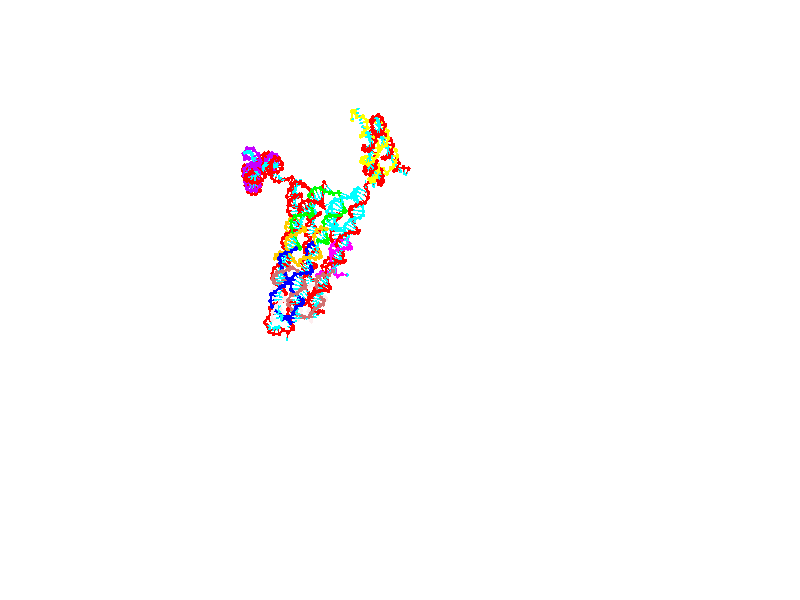 // switches for output
#declare DRAW_BASES = 1; // possible values are 0, 1; only relevant for DNA ribbons
#declare DRAW_BASES_TYPE = 3; // possible values are 1, 2, 3; only relevant for DNA ribbons
#declare DRAW_FOG = 0; // set to 1 to enable fog

#include "colors.inc"

#include "transforms.inc"
background { rgb <1, 1, 1>}

#default {
   normal{
       ripples 0.25
       frequency 0.20
       turbulence 0.2
       lambda 5
   }
	finish {
		phong 0.1
		phong_size 40.
	}
}

// original window dimensions: 1024x640


// camera settings

camera {
	sky <0, 0.179814, -0.983701>
	up <0, 0.179814, -0.983701>
	right 1.6 * <1, 0, 0>
	location <25.469, 94.9851, 44.8844>
	look_at <25.469, 29.3977, 32.8955>
	direction <0, -65.5874, -11.9889>
	angle 67.0682
}


# declare cpy_camera_pos = <25.469, 94.9851, 44.8844>;
# if (DRAW_FOG = 1)
fog {
	fog_type 2
	up vnormalize(cpy_camera_pos)
	color rgbt<1,1,1,0.3>
	distance 1e-5
	fog_alt 3e-3
	fog_offset 28
}
# end


// LIGHTS

# declare lum = 6;
global_settings {
	ambient_light rgb lum * <0.05, 0.05, 0.05>
	max_trace_level 15
}# declare cpy_direct_light_amount = 0.25;
light_source
{	1000 * <-1, -1.16351, -0.803887>,
	rgb lum * cpy_direct_light_amount
	parallel
}

light_source
{	1000 * <1, 1.16351, 0.803887>,
	rgb lum * cpy_direct_light_amount
	parallel
}

// strand 0

// nucleotide -1

// particle -1
sphere {
	<4.532836, 14.938544, 14.808702> 0.250000
	pigment { color rgbt <1,0,0,0> }
	no_shadow
}
cylinder {
	<4.193252, 15.075970, 14.969314>,  <3.989501, 15.158425, 15.065681>, 0.100000
	pigment { color rgbt <1,0,0,0> }
	no_shadow
}
cylinder {
	<4.193252, 15.075970, 14.969314>,  <4.532836, 14.938544, 14.808702>, 0.100000
	pigment { color rgbt <1,0,0,0> }
	no_shadow
}

// particle -1
sphere {
	<4.193252, 15.075970, 14.969314> 0.100000
	pigment { color rgbt <1,0,0,0> }
	no_shadow
}
sphere {
	0, 1
	scale<0.080000,0.200000,0.300000>
	matrix <0.497664, 0.775344, 0.388807,
		-0.177744, 0.529910, -0.829218,
		-0.848963, 0.343564, 0.401530,
		3.938563, 15.179039, 15.089772>
	pigment { color rgbt <0,1,1,0> }
	no_shadow
}
cylinder {
	<4.539238, 15.622564, 14.647790>,  <4.532836, 14.938544, 14.808702>, 0.130000
	pigment { color rgbt <1,0,0,0> }
	no_shadow
}

// nucleotide -1

// particle -1
sphere {
	<4.539238, 15.622564, 14.647790> 0.250000
	pigment { color rgbt <1,0,0,0> }
	no_shadow
}
cylinder {
	<4.306968, 15.585578, 14.971336>,  <4.167605, 15.563386, 15.165464>, 0.100000
	pigment { color rgbt <1,0,0,0> }
	no_shadow
}
cylinder {
	<4.306968, 15.585578, 14.971336>,  <4.539238, 15.622564, 14.647790>, 0.100000
	pigment { color rgbt <1,0,0,0> }
	no_shadow
}

// particle -1
sphere {
	<4.306968, 15.585578, 14.971336> 0.100000
	pigment { color rgbt <1,0,0,0> }
	no_shadow
}
sphere {
	0, 1
	scale<0.080000,0.200000,0.300000>
	matrix <0.467454, 0.775569, 0.424239,
		-0.666560, 0.624453, -0.407131,
		-0.580676, -0.092466, 0.808867,
		4.132765, 15.557838, 15.213996>
	pigment { color rgbt <0,1,1,0> }
	no_shadow
}
cylinder {
	<4.069206, 16.195457, 14.851563>,  <4.539238, 15.622564, 14.647790>, 0.130000
	pigment { color rgbt <1,0,0,0> }
	no_shadow
}

// nucleotide -1

// particle -1
sphere {
	<4.069206, 16.195457, 14.851563> 0.250000
	pigment { color rgbt <1,0,0,0> }
	no_shadow
}
cylinder {
	<4.217041, 16.007069, 15.171961>,  <4.305742, 15.894034, 15.364199>, 0.100000
	pigment { color rgbt <1,0,0,0> }
	no_shadow
}
cylinder {
	<4.217041, 16.007069, 15.171961>,  <4.069206, 16.195457, 14.851563>, 0.100000
	pigment { color rgbt <1,0,0,0> }
	no_shadow
}

// particle -1
sphere {
	<4.217041, 16.007069, 15.171961> 0.100000
	pigment { color rgbt <1,0,0,0> }
	no_shadow
}
sphere {
	0, 1
	scale<0.080000,0.200000,0.300000>
	matrix <0.414303, 0.855123, 0.311638,
		-0.831720, 0.216676, 0.511168,
		0.369587, -0.470974, 0.800992,
		4.327917, 15.865776, 15.412258>
	pigment { color rgbt <0,1,1,0> }
	no_shadow
}
cylinder {
	<3.940673, 16.524912, 15.538909>,  <4.069206, 16.195457, 14.851563>, 0.130000
	pigment { color rgbt <1,0,0,0> }
	no_shadow
}

// nucleotide -1

// particle -1
sphere {
	<3.940673, 16.524912, 15.538909> 0.250000
	pigment { color rgbt <1,0,0,0> }
	no_shadow
}
cylinder {
	<4.285279, 16.324492, 15.571748>,  <4.492043, 16.204239, 15.591451>, 0.100000
	pigment { color rgbt <1,0,0,0> }
	no_shadow
}
cylinder {
	<4.285279, 16.324492, 15.571748>,  <3.940673, 16.524912, 15.538909>, 0.100000
	pigment { color rgbt <1,0,0,0> }
	no_shadow
}

// particle -1
sphere {
	<4.285279, 16.324492, 15.571748> 0.100000
	pigment { color rgbt <1,0,0,0> }
	no_shadow
}
sphere {
	0, 1
	scale<0.080000,0.200000,0.300000>
	matrix <0.401878, 0.771747, 0.492850,
		-0.310301, -0.391604, 0.866233,
		0.861515, -0.501051, 0.082097,
		4.543733, 16.174175, 15.596376>
	pigment { color rgbt <0,1,1,0> }
	no_shadow
}
cylinder {
	<4.092373, 16.592806, 16.218639>,  <3.940673, 16.524912, 15.538909>, 0.130000
	pigment { color rgbt <1,0,0,0> }
	no_shadow
}

// nucleotide -1

// particle -1
sphere {
	<4.092373, 16.592806, 16.218639> 0.250000
	pigment { color rgbt <1,0,0,0> }
	no_shadow
}
cylinder {
	<4.427735, 16.539289, 16.007292>,  <4.628953, 16.507179, 15.880483>, 0.100000
	pigment { color rgbt <1,0,0,0> }
	no_shadow
}
cylinder {
	<4.427735, 16.539289, 16.007292>,  <4.092373, 16.592806, 16.218639>, 0.100000
	pigment { color rgbt <1,0,0,0> }
	no_shadow
}

// particle -1
sphere {
	<4.427735, 16.539289, 16.007292> 0.100000
	pigment { color rgbt <1,0,0,0> }
	no_shadow
}
sphere {
	0, 1
	scale<0.080000,0.200000,0.300000>
	matrix <0.445812, 0.726041, 0.523561,
		0.313571, -0.674511, 0.668363,
		0.838406, -0.133791, -0.528370,
		4.679257, 16.499153, 15.848781>
	pigment { color rgbt <0,1,1,0> }
	no_shadow
}
cylinder {
	<4.778934, 16.301304, 16.603165>,  <4.092373, 16.592806, 16.218639>, 0.130000
	pigment { color rgbt <1,0,0,0> }
	no_shadow
}

// nucleotide -1

// particle -1
sphere {
	<4.778934, 16.301304, 16.603165> 0.250000
	pigment { color rgbt <1,0,0,0> }
	no_shadow
}
cylinder {
	<4.885886, 16.520819, 16.286346>,  <4.950057, 16.652529, 16.096254>, 0.100000
	pigment { color rgbt <1,0,0,0> }
	no_shadow
}
cylinder {
	<4.885886, 16.520819, 16.286346>,  <4.778934, 16.301304, 16.603165>, 0.100000
	pigment { color rgbt <1,0,0,0> }
	no_shadow
}

// particle -1
sphere {
	<4.885886, 16.520819, 16.286346> 0.100000
	pigment { color rgbt <1,0,0,0> }
	no_shadow
}
sphere {
	0, 1
	scale<0.080000,0.200000,0.300000>
	matrix <0.450188, 0.655606, 0.606227,
		0.851962, -0.518663, -0.071763,
		0.267380, 0.548789, -0.792047,
		4.966100, 16.685455, 16.048733>
	pigment { color rgbt <0,1,1,0> }
	no_shadow
}
cylinder {
	<5.503201, 16.415066, 16.677507>,  <4.778934, 16.301304, 16.603165>, 0.130000
	pigment { color rgbt <1,0,0,0> }
	no_shadow
}

// nucleotide -1

// particle -1
sphere {
	<5.503201, 16.415066, 16.677507> 0.250000
	pigment { color rgbt <1,0,0,0> }
	no_shadow
}
cylinder {
	<5.370068, 16.695997, 16.425806>,  <5.290189, 16.864555, 16.274786>, 0.100000
	pigment { color rgbt <1,0,0,0> }
	no_shadow
}
cylinder {
	<5.370068, 16.695997, 16.425806>,  <5.503201, 16.415066, 16.677507>, 0.100000
	pigment { color rgbt <1,0,0,0> }
	no_shadow
}

// particle -1
sphere {
	<5.370068, 16.695997, 16.425806> 0.100000
	pigment { color rgbt <1,0,0,0> }
	no_shadow
}
sphere {
	0, 1
	scale<0.080000,0.200000,0.300000>
	matrix <0.540523, 0.688883, 0.482986,
		0.772695, -0.179372, -0.608907,
		-0.332831, 0.702329, -0.629251,
		5.270219, 16.906696, 16.237030>
	pigment { color rgbt <0,1,1,0> }
	no_shadow
}
cylinder {
	<6.119688, 16.894266, 16.497746>,  <5.503201, 16.415066, 16.677507>, 0.130000
	pigment { color rgbt <1,0,0,0> }
	no_shadow
}

// nucleotide -1

// particle -1
sphere {
	<6.119688, 16.894266, 16.497746> 0.250000
	pigment { color rgbt <1,0,0,0> }
	no_shadow
}
cylinder {
	<5.780084, 17.084965, 16.406626>,  <5.576321, 17.199385, 16.351954>, 0.100000
	pigment { color rgbt <1,0,0,0> }
	no_shadow
}
cylinder {
	<5.780084, 17.084965, 16.406626>,  <6.119688, 16.894266, 16.497746>, 0.100000
	pigment { color rgbt <1,0,0,0> }
	no_shadow
}

// particle -1
sphere {
	<5.780084, 17.084965, 16.406626> 0.100000
	pigment { color rgbt <1,0,0,0> }
	no_shadow
}
sphere {
	0, 1
	scale<0.080000,0.200000,0.300000>
	matrix <0.325344, 0.811402, 0.485570,
		0.416333, 0.338140, -0.843996,
		-0.849010, 0.476748, -0.227802,
		5.525381, 17.227989, 16.338285>
	pigment { color rgbt <0,1,1,0> }
	no_shadow
}
cylinder {
	<6.455204, 17.559847, 16.423195>,  <6.119688, 16.894266, 16.497746>, 0.130000
	pigment { color rgbt <1,0,0,0> }
	no_shadow
}

// nucleotide -1

// particle -1
sphere {
	<6.455204, 17.559847, 16.423195> 0.250000
	pigment { color rgbt <1,0,0,0> }
	no_shadow
}
cylinder {
	<6.063632, 17.610205, 16.487503>,  <5.828689, 17.640419, 16.526087>, 0.100000
	pigment { color rgbt <1,0,0,0> }
	no_shadow
}
cylinder {
	<6.063632, 17.610205, 16.487503>,  <6.455204, 17.559847, 16.423195>, 0.100000
	pigment { color rgbt <1,0,0,0> }
	no_shadow
}

// particle -1
sphere {
	<6.063632, 17.610205, 16.487503> 0.100000
	pigment { color rgbt <1,0,0,0> }
	no_shadow
}
sphere {
	0, 1
	scale<0.080000,0.200000,0.300000>
	matrix <0.197696, 0.781392, 0.591898,
		-0.051108, 0.611210, -0.789816,
		-0.978930, 0.125893, 0.160770,
		5.769953, 17.647972, 16.535734>
	pigment { color rgbt <0,1,1,0> }
	no_shadow
}
cylinder {
	<6.380913, 18.264894, 16.379860>,  <6.455204, 17.559847, 16.423195>, 0.130000
	pigment { color rgbt <1,0,0,0> }
	no_shadow
}

// nucleotide -1

// particle -1
sphere {
	<6.380913, 18.264894, 16.379860> 0.250000
	pigment { color rgbt <1,0,0,0> }
	no_shadow
}
cylinder {
	<6.063637, 18.134682, 16.585724>,  <5.873271, 18.056555, 16.709242>, 0.100000
	pigment { color rgbt <1,0,0,0> }
	no_shadow
}
cylinder {
	<6.063637, 18.134682, 16.585724>,  <6.380913, 18.264894, 16.379860>, 0.100000
	pigment { color rgbt <1,0,0,0> }
	no_shadow
}

// particle -1
sphere {
	<6.063637, 18.134682, 16.585724> 0.100000
	pigment { color rgbt <1,0,0,0> }
	no_shadow
}
sphere {
	0, 1
	scale<0.080000,0.200000,0.300000>
	matrix <0.089116, 0.773984, 0.626903,
		-0.602417, 0.543118, -0.584907,
		-0.793191, -0.325532, 0.514661,
		5.825679, 18.037022, 16.740122>
	pigment { color rgbt <0,1,1,0> }
	no_shadow
}
cylinder {
	<5.913080, 18.838482, 16.362488>,  <6.380913, 18.264894, 16.379860>, 0.130000
	pigment { color rgbt <1,0,0,0> }
	no_shadow
}

// nucleotide -1

// particle -1
sphere {
	<5.913080, 18.838482, 16.362488> 0.250000
	pigment { color rgbt <1,0,0,0> }
	no_shadow
}
cylinder {
	<5.850352, 18.585638, 16.666027>,  <5.812715, 18.433931, 16.848150>, 0.100000
	pigment { color rgbt <1,0,0,0> }
	no_shadow
}
cylinder {
	<5.850352, 18.585638, 16.666027>,  <5.913080, 18.838482, 16.362488>, 0.100000
	pigment { color rgbt <1,0,0,0> }
	no_shadow
}

// particle -1
sphere {
	<5.850352, 18.585638, 16.666027> 0.100000
	pigment { color rgbt <1,0,0,0> }
	no_shadow
}
sphere {
	0, 1
	scale<0.080000,0.200000,0.300000>
	matrix <0.045515, 0.762911, 0.644899,
		-0.986578, 0.135672, -0.090869,
		-0.156820, -0.632107, 0.758846,
		5.803306, 18.396006, 16.893681>
	pigment { color rgbt <0,1,1,0> }
	no_shadow
}
cylinder {
	<5.653820, 19.263832, 16.887173>,  <5.913080, 18.838482, 16.362488>, 0.130000
	pigment { color rgbt <1,0,0,0> }
	no_shadow
}

// nucleotide -1

// particle -1
sphere {
	<5.653820, 19.263832, 16.887173> 0.250000
	pigment { color rgbt <1,0,0,0> }
	no_shadow
}
cylinder {
	<5.711883, 18.948854, 17.126793>,  <5.746721, 18.759869, 17.270565>, 0.100000
	pigment { color rgbt <1,0,0,0> }
	no_shadow
}
cylinder {
	<5.711883, 18.948854, 17.126793>,  <5.653820, 19.263832, 16.887173>, 0.100000
	pigment { color rgbt <1,0,0,0> }
	no_shadow
}

// particle -1
sphere {
	<5.711883, 18.948854, 17.126793> 0.100000
	pigment { color rgbt <1,0,0,0> }
	no_shadow
}
sphere {
	0, 1
	scale<0.080000,0.200000,0.300000>
	matrix <0.193436, 0.616367, 0.763331,
		-0.970315, 0.005075, 0.241790,
		0.145158, -0.787443, 0.599052,
		5.755431, 18.712622, 17.306509>
	pigment { color rgbt <0,1,1,0> }
	no_shadow
}
cylinder {
	<5.343349, 19.468224, 17.562262>,  <5.653820, 19.263832, 16.887173>, 0.130000
	pigment { color rgbt <1,0,0,0> }
	no_shadow
}

// nucleotide -1

// particle -1
sphere {
	<5.343349, 19.468224, 17.562262> 0.250000
	pigment { color rgbt <1,0,0,0> }
	no_shadow
}
cylinder {
	<5.617015, 19.190678, 17.652124>,  <5.781214, 19.024151, 17.706043>, 0.100000
	pigment { color rgbt <1,0,0,0> }
	no_shadow
}
cylinder {
	<5.617015, 19.190678, 17.652124>,  <5.343349, 19.468224, 17.562262>, 0.100000
	pigment { color rgbt <1,0,0,0> }
	no_shadow
}

// particle -1
sphere {
	<5.617015, 19.190678, 17.652124> 0.100000
	pigment { color rgbt <1,0,0,0> }
	no_shadow
}
sphere {
	0, 1
	scale<0.080000,0.200000,0.300000>
	matrix <0.224517, 0.493449, 0.840298,
		-0.693910, -0.524462, 0.493385,
		0.684165, -0.693865, 0.224658,
		5.822264, 18.982519, 17.719522>
	pigment { color rgbt <0,1,1,0> }
	no_shadow
}
cylinder {
	<5.187680, 19.352091, 18.327011>,  <5.343349, 19.468224, 17.562262>, 0.130000
	pigment { color rgbt <1,0,0,0> }
	no_shadow
}

// nucleotide -1

// particle -1
sphere {
	<5.187680, 19.352091, 18.327011> 0.250000
	pigment { color rgbt <1,0,0,0> }
	no_shadow
}
cylinder {
	<5.552275, 19.216606, 18.233664>,  <5.771032, 19.135315, 18.177654>, 0.100000
	pigment { color rgbt <1,0,0,0> }
	no_shadow
}
cylinder {
	<5.552275, 19.216606, 18.233664>,  <5.187680, 19.352091, 18.327011>, 0.100000
	pigment { color rgbt <1,0,0,0> }
	no_shadow
}

// particle -1
sphere {
	<5.552275, 19.216606, 18.233664> 0.100000
	pigment { color rgbt <1,0,0,0> }
	no_shadow
}
sphere {
	0, 1
	scale<0.080000,0.200000,0.300000>
	matrix <0.376683, 0.459467, 0.804363,
		-0.165223, -0.821074, 0.546387,
		0.911488, -0.338714, -0.233370,
		5.825722, 19.114992, 18.163652>
	pigment { color rgbt <0,1,1,0> }
	no_shadow
}
cylinder {
	<5.536915, 19.200253, 18.966492>,  <5.187680, 19.352091, 18.327011>, 0.130000
	pigment { color rgbt <1,0,0,0> }
	no_shadow
}

// nucleotide -1

// particle -1
sphere {
	<5.536915, 19.200253, 18.966492> 0.250000
	pigment { color rgbt <1,0,0,0> }
	no_shadow
}
cylinder {
	<5.843474, 19.233389, 18.711691>,  <6.027410, 19.253271, 18.558811>, 0.100000
	pigment { color rgbt <1,0,0,0> }
	no_shadow
}
cylinder {
	<5.843474, 19.233389, 18.711691>,  <5.536915, 19.200253, 18.966492>, 0.100000
	pigment { color rgbt <1,0,0,0> }
	no_shadow
}

// particle -1
sphere {
	<5.843474, 19.233389, 18.711691> 0.100000
	pigment { color rgbt <1,0,0,0> }
	no_shadow
}
sphere {
	0, 1
	scale<0.080000,0.200000,0.300000>
	matrix <0.445192, 0.646371, 0.619685,
		0.463075, -0.758513, 0.458497,
		0.766398, 0.082841, -0.637002,
		6.073394, 19.258242, 18.520590>
	pigment { color rgbt <0,1,1,0> }
	no_shadow
}
cylinder {
	<6.077048, 19.490578, 19.337643>,  <5.536915, 19.200253, 18.966492>, 0.130000
	pigment { color rgbt <1,0,0,0> }
	no_shadow
}

// nucleotide -1

// particle -1
sphere {
	<6.077048, 19.490578, 19.337643> 0.250000
	pigment { color rgbt <1,0,0,0> }
	no_shadow
}
cylinder {
	<6.245981, 19.548489, 18.979721>,  <6.347340, 19.583235, 18.764967>, 0.100000
	pigment { color rgbt <1,0,0,0> }
	no_shadow
}
cylinder {
	<6.245981, 19.548489, 18.979721>,  <6.077048, 19.490578, 19.337643>, 0.100000
	pigment { color rgbt <1,0,0,0> }
	no_shadow
}

// particle -1
sphere {
	<6.245981, 19.548489, 18.979721> 0.100000
	pigment { color rgbt <1,0,0,0> }
	no_shadow
}
sphere {
	0, 1
	scale<0.080000,0.200000,0.300000>
	matrix <0.354835, 0.881977, 0.310175,
		0.834103, -0.448505, 0.321116,
		0.422332, 0.144775, -0.894805,
		6.372680, 19.591921, 18.711279>
	pigment { color rgbt <0,1,1,0> }
	no_shadow
}
cylinder {
	<6.714658, 19.809778, 19.444035>,  <6.077048, 19.490578, 19.337643>, 0.130000
	pigment { color rgbt <1,0,0,0> }
	no_shadow
}

// nucleotide -1

// particle -1
sphere {
	<6.714658, 19.809778, 19.444035> 0.250000
	pigment { color rgbt <1,0,0,0> }
	no_shadow
}
cylinder {
	<6.652350, 19.914434, 19.063030>,  <6.614965, 19.977228, 18.834427>, 0.100000
	pigment { color rgbt <1,0,0,0> }
	no_shadow
}
cylinder {
	<6.652350, 19.914434, 19.063030>,  <6.714658, 19.809778, 19.444035>, 0.100000
	pigment { color rgbt <1,0,0,0> }
	no_shadow
}

// particle -1
sphere {
	<6.652350, 19.914434, 19.063030> 0.100000
	pigment { color rgbt <1,0,0,0> }
	no_shadow
}
sphere {
	0, 1
	scale<0.080000,0.200000,0.300000>
	matrix <0.269427, 0.938975, 0.213859,
		0.950339, -0.223319, -0.216757,
		-0.155771, 0.261639, -0.952513,
		6.605619, 19.992926, 18.777277>
	pigment { color rgbt <0,1,1,0> }
	no_shadow
}
cylinder {
	<7.312907, 20.113508, 19.203356>,  <6.714658, 19.809778, 19.444035>, 0.130000
	pigment { color rgbt <1,0,0,0> }
	no_shadow
}

// nucleotide -1

// particle -1
sphere {
	<7.312907, 20.113508, 19.203356> 0.250000
	pigment { color rgbt <1,0,0,0> }
	no_shadow
}
cylinder {
	<7.025836, 20.251608, 18.961449>,  <6.853593, 20.334467, 18.816305>, 0.100000
	pigment { color rgbt <1,0,0,0> }
	no_shadow
}
cylinder {
	<7.025836, 20.251608, 18.961449>,  <7.312907, 20.113508, 19.203356>, 0.100000
	pigment { color rgbt <1,0,0,0> }
	no_shadow
}

// particle -1
sphere {
	<7.025836, 20.251608, 18.961449> 0.100000
	pigment { color rgbt <1,0,0,0> }
	no_shadow
}
sphere {
	0, 1
	scale<0.080000,0.200000,0.300000>
	matrix <0.440809, 0.897537, -0.010726,
		0.539097, -0.274285, -0.796330,
		-0.717678, 0.345247, -0.604767,
		6.810533, 20.355183, 18.780018>
	pigment { color rgbt <0,1,1,0> }
	no_shadow
}
cylinder {
	<7.518962, 20.539738, 18.641489>,  <7.312907, 20.113508, 19.203356>, 0.130000
	pigment { color rgbt <1,0,0,0> }
	no_shadow
}

// nucleotide -1

// particle -1
sphere {
	<7.518962, 20.539738, 18.641489> 0.250000
	pigment { color rgbt <1,0,0,0> }
	no_shadow
}
cylinder {
	<7.145144, 20.678249, 18.674273>,  <6.920854, 20.761356, 18.693943>, 0.100000
	pigment { color rgbt <1,0,0,0> }
	no_shadow
}
cylinder {
	<7.145144, 20.678249, 18.674273>,  <7.518962, 20.539738, 18.641489>, 0.100000
	pigment { color rgbt <1,0,0,0> }
	no_shadow
}

// particle -1
sphere {
	<7.145144, 20.678249, 18.674273> 0.100000
	pigment { color rgbt <1,0,0,0> }
	no_shadow
}
sphere {
	0, 1
	scale<0.080000,0.200000,0.300000>
	matrix <0.319539, 0.917988, -0.234933,
		-0.156590, -0.193366, -0.968550,
		-0.934545, 0.346278, 0.081959,
		6.864781, 20.782133, 18.698860>
	pigment { color rgbt <0,1,1,0> }
	no_shadow
}
cylinder {
	<7.490696, 21.206987, 18.186760>,  <7.518962, 20.539738, 18.641489>, 0.130000
	pigment { color rgbt <1,0,0,0> }
	no_shadow
}

// nucleotide -1

// particle -1
sphere {
	<7.490696, 21.206987, 18.186760> 0.250000
	pigment { color rgbt <1,0,0,0> }
	no_shadow
}
cylinder {
	<7.146809, 21.225519, 18.390224>,  <6.940476, 21.236639, 18.512302>, 0.100000
	pigment { color rgbt <1,0,0,0> }
	no_shadow
}
cylinder {
	<7.146809, 21.225519, 18.390224>,  <7.490696, 21.206987, 18.186760>, 0.100000
	pigment { color rgbt <1,0,0,0> }
	no_shadow
}

// particle -1
sphere {
	<7.146809, 21.225519, 18.390224> 0.100000
	pigment { color rgbt <1,0,0,0> }
	no_shadow
}
sphere {
	0, 1
	scale<0.080000,0.200000,0.300000>
	matrix <0.021330, 0.998266, -0.054870,
		-0.510321, -0.036323, -0.859216,
		-0.859719, 0.046329, 0.508662,
		6.888893, 21.239418, 18.542824>
	pigment { color rgbt <0,1,1,0> }
	no_shadow
}
cylinder {
	<7.060839, 21.677235, 17.799149>,  <7.490696, 21.206987, 18.186760>, 0.130000
	pigment { color rgbt <1,0,0,0> }
	no_shadow
}

// nucleotide -1

// particle -1
sphere {
	<7.060839, 21.677235, 17.799149> 0.250000
	pigment { color rgbt <1,0,0,0> }
	no_shadow
}
cylinder {
	<6.923944, 21.664536, 18.174780>,  <6.841806, 21.656916, 18.400158>, 0.100000
	pigment { color rgbt <1,0,0,0> }
	no_shadow
}
cylinder {
	<6.923944, 21.664536, 18.174780>,  <7.060839, 21.677235, 17.799149>, 0.100000
	pigment { color rgbt <1,0,0,0> }
	no_shadow
}

// particle -1
sphere {
	<6.923944, 21.664536, 18.174780> 0.100000
	pigment { color rgbt <1,0,0,0> }
	no_shadow
}
sphere {
	0, 1
	scale<0.080000,0.200000,0.300000>
	matrix <0.156509, 0.983541, 0.090289,
		-0.926487, 0.177875, -0.331636,
		-0.342237, -0.031747, 0.939077,
		6.821272, 21.655012, 18.456503>
	pigment { color rgbt <0,1,1,0> }
	no_shadow
}
cylinder {
	<6.517280, 22.229637, 17.897005>,  <7.060839, 21.677235, 17.799149>, 0.130000
	pigment { color rgbt <1,0,0,0> }
	no_shadow
}

// nucleotide -1

// particle -1
sphere {
	<6.517280, 22.229637, 17.897005> 0.250000
	pigment { color rgbt <1,0,0,0> }
	no_shadow
}
cylinder {
	<6.637605, 22.147684, 18.269571>,  <6.709799, 22.098513, 18.493111>, 0.100000
	pigment { color rgbt <1,0,0,0> }
	no_shadow
}
cylinder {
	<6.637605, 22.147684, 18.269571>,  <6.517280, 22.229637, 17.897005>, 0.100000
	pigment { color rgbt <1,0,0,0> }
	no_shadow
}

// particle -1
sphere {
	<6.637605, 22.147684, 18.269571> 0.100000
	pigment { color rgbt <1,0,0,0> }
	no_shadow
}
sphere {
	0, 1
	scale<0.080000,0.200000,0.300000>
	matrix <0.044309, 0.978598, 0.200954,
		-0.952654, -0.019179, 0.303451,
		0.300811, -0.204885, 0.931415,
		6.727848, 22.086218, 18.548996>
	pigment { color rgbt <0,1,1,0> }
	no_shadow
}
cylinder {
	<6.087514, 22.619856, 18.451233>,  <6.517280, 22.229637, 17.897005>, 0.130000
	pigment { color rgbt <1,0,0,0> }
	no_shadow
}

// nucleotide -1

// particle -1
sphere {
	<6.087514, 22.619856, 18.451233> 0.250000
	pigment { color rgbt <1,0,0,0> }
	no_shadow
}
cylinder {
	<6.445539, 22.551910, 18.616163>,  <6.660353, 22.511143, 18.715120>, 0.100000
	pigment { color rgbt <1,0,0,0> }
	no_shadow
}
cylinder {
	<6.445539, 22.551910, 18.616163>,  <6.087514, 22.619856, 18.451233>, 0.100000
	pigment { color rgbt <1,0,0,0> }
	no_shadow
}

// particle -1
sphere {
	<6.445539, 22.551910, 18.616163> 0.100000
	pigment { color rgbt <1,0,0,0> }
	no_shadow
}
sphere {
	0, 1
	scale<0.080000,0.200000,0.300000>
	matrix <0.076636, 0.969448, 0.233019,
		-0.439308, -0.176968, 0.880733,
		0.895062, -0.169863, 0.412324,
		6.714057, 22.500952, 18.739861>
	pigment { color rgbt <0,1,1,0> }
	no_shadow
}
cylinder {
	<6.098706, 23.123798, 18.958540>,  <6.087514, 22.619856, 18.451233>, 0.130000
	pigment { color rgbt <1,0,0,0> }
	no_shadow
}

// nucleotide -1

// particle -1
sphere {
	<6.098706, 23.123798, 18.958540> 0.250000
	pigment { color rgbt <1,0,0,0> }
	no_shadow
}
cylinder {
	<6.465891, 22.988274, 18.876024>,  <6.686202, 22.906960, 18.826515>, 0.100000
	pigment { color rgbt <1,0,0,0> }
	no_shadow
}
cylinder {
	<6.465891, 22.988274, 18.876024>,  <6.098706, 23.123798, 18.958540>, 0.100000
	pigment { color rgbt <1,0,0,0> }
	no_shadow
}

// particle -1
sphere {
	<6.465891, 22.988274, 18.876024> 0.100000
	pigment { color rgbt <1,0,0,0> }
	no_shadow
}
sphere {
	0, 1
	scale<0.080000,0.200000,0.300000>
	matrix <0.351581, 0.935750, 0.027611,
		0.183680, -0.097873, 0.978102,
		0.917961, -0.338810, -0.206289,
		6.741279, 22.886631, 18.814138>
	pigment { color rgbt <0,1,1,0> }
	no_shadow
}
cylinder {
	<6.528932, 23.652353, 19.296160>,  <6.098706, 23.123798, 18.958540>, 0.130000
	pigment { color rgbt <1,0,0,0> }
	no_shadow
}

// nucleotide -1

// particle -1
sphere {
	<6.528932, 23.652353, 19.296160> 0.250000
	pigment { color rgbt <1,0,0,0> }
	no_shadow
}
cylinder {
	<6.762131, 23.450830, 19.041197>,  <6.902051, 23.329916, 18.888218>, 0.100000
	pigment { color rgbt <1,0,0,0> }
	no_shadow
}
cylinder {
	<6.762131, 23.450830, 19.041197>,  <6.528932, 23.652353, 19.296160>, 0.100000
	pigment { color rgbt <1,0,0,0> }
	no_shadow
}

// particle -1
sphere {
	<6.762131, 23.450830, 19.041197> 0.100000
	pigment { color rgbt <1,0,0,0> }
	no_shadow
}
sphere {
	0, 1
	scale<0.080000,0.200000,0.300000>
	matrix <0.627120, 0.777832, -0.041209,
		0.516558, -0.375706, 0.769424,
		0.582999, -0.503808, -0.637408,
		6.937031, 23.299688, 18.849974>
	pigment { color rgbt <0,1,1,0> }
	no_shadow
}
cylinder {
	<7.195064, 23.736082, 19.544933>,  <6.528932, 23.652353, 19.296160>, 0.130000
	pigment { color rgbt <1,0,0,0> }
	no_shadow
}

// nucleotide -1

// particle -1
sphere {
	<7.195064, 23.736082, 19.544933> 0.250000
	pigment { color rgbt <1,0,0,0> }
	no_shadow
}
cylinder {
	<7.274865, 23.602358, 19.176491>,  <7.322745, 23.522123, 18.955425>, 0.100000
	pigment { color rgbt <1,0,0,0> }
	no_shadow
}
cylinder {
	<7.274865, 23.602358, 19.176491>,  <7.195064, 23.736082, 19.544933>, 0.100000
	pigment { color rgbt <1,0,0,0> }
	no_shadow
}

// particle -1
sphere {
	<7.274865, 23.602358, 19.176491> 0.100000
	pigment { color rgbt <1,0,0,0> }
	no_shadow
}
sphere {
	0, 1
	scale<0.080000,0.200000,0.300000>
	matrix <0.653689, 0.745677, -0.129058,
		0.729992, -0.576369, 0.367301,
		0.199503, -0.334312, -0.921105,
		7.334716, 23.502064, 18.900160>
	pigment { color rgbt <0,1,1,0> }
	no_shadow
}
cylinder {
	<7.914633, 23.764359, 19.581091>,  <7.195064, 23.736082, 19.544933>, 0.130000
	pigment { color rgbt <1,0,0,0> }
	no_shadow
}

// nucleotide -1

// particle -1
sphere {
	<7.914633, 23.764359, 19.581091> 0.250000
	pigment { color rgbt <1,0,0,0> }
	no_shadow
}
cylinder {
	<7.758007, 23.786871, 19.213720>,  <7.664031, 23.800379, 18.993298>, 0.100000
	pigment { color rgbt <1,0,0,0> }
	no_shadow
}
cylinder {
	<7.758007, 23.786871, 19.213720>,  <7.914633, 23.764359, 19.581091>, 0.100000
	pigment { color rgbt <1,0,0,0> }
	no_shadow
}

// particle -1
sphere {
	<7.758007, 23.786871, 19.213720> 0.100000
	pigment { color rgbt <1,0,0,0> }
	no_shadow
}
sphere {
	0, 1
	scale<0.080000,0.200000,0.300000>
	matrix <0.810150, 0.494329, -0.315111,
		0.436271, -0.867451, -0.239158,
		-0.391566, 0.056280, -0.918427,
		7.640537, 23.803755, 18.938192>
	pigment { color rgbt <0,1,1,0> }
	no_shadow
}
cylinder {
	<8.428432, 23.703863, 19.267498>,  <7.914633, 23.764359, 19.581091>, 0.130000
	pigment { color rgbt <1,0,0,0> }
	no_shadow
}

// nucleotide -1

// particle -1
sphere {
	<8.428432, 23.703863, 19.267498> 0.250000
	pigment { color rgbt <1,0,0,0> }
	no_shadow
}
cylinder {
	<8.173060, 23.842718, 18.992718>,  <8.019837, 23.926031, 18.827848>, 0.100000
	pigment { color rgbt <1,0,0,0> }
	no_shadow
}
cylinder {
	<8.173060, 23.842718, 18.992718>,  <8.428432, 23.703863, 19.267498>, 0.100000
	pigment { color rgbt <1,0,0,0> }
	no_shadow
}

// particle -1
sphere {
	<8.173060, 23.842718, 18.992718> 0.100000
	pigment { color rgbt <1,0,0,0> }
	no_shadow
}
sphere {
	0, 1
	scale<0.080000,0.200000,0.300000>
	matrix <0.749148, 0.485038, -0.451126,
		0.176594, -0.802641, -0.569721,
		-0.638429, 0.347139, -0.686952,
		7.981532, 23.946859, 18.786633>
	pigment { color rgbt <0,1,1,0> }
	no_shadow
}
cylinder {
	<8.907670, 24.302822, 19.065945>,  <8.428432, 23.703863, 19.267498>, 0.130000
	pigment { color rgbt <1,0,0,0> }
	no_shadow
}

// nucleotide -1

// particle -1
sphere {
	<8.907670, 24.302822, 19.065945> 0.250000
	pigment { color rgbt <1,0,0,0> }
	no_shadow
}
cylinder {
	<8.827840, 24.447186, 18.701546>,  <8.779942, 24.533804, 18.482906>, 0.100000
	pigment { color rgbt <1,0,0,0> }
	no_shadow
}
cylinder {
	<8.827840, 24.447186, 18.701546>,  <8.907670, 24.302822, 19.065945>, 0.100000
	pigment { color rgbt <1,0,0,0> }
	no_shadow
}

// particle -1
sphere {
	<8.827840, 24.447186, 18.701546> 0.100000
	pigment { color rgbt <1,0,0,0> }
	no_shadow
}
sphere {
	0, 1
	scale<0.080000,0.200000,0.300000>
	matrix <0.378149, 0.886048, 0.268182,
		0.903976, -0.290970, -0.313312,
		-0.199576, 0.360908, -0.910996,
		8.767967, 24.555458, 18.428247>
	pigment { color rgbt <0,1,1,0> }
	no_shadow
}
cylinder {
	<9.454148, 24.811106, 18.772358>,  <8.907670, 24.302822, 19.065945>, 0.130000
	pigment { color rgbt <1,0,0,0> }
	no_shadow
}

// nucleotide -1

// particle -1
sphere {
	<9.454148, 24.811106, 18.772358> 0.250000
	pigment { color rgbt <1,0,0,0> }
	no_shadow
}
cylinder {
	<9.151480, 24.922333, 18.535671>,  <8.969878, 24.989069, 18.393660>, 0.100000
	pigment { color rgbt <1,0,0,0> }
	no_shadow
}
cylinder {
	<9.151480, 24.922333, 18.535671>,  <9.454148, 24.811106, 18.772358>, 0.100000
	pigment { color rgbt <1,0,0,0> }
	no_shadow
}

// particle -1
sphere {
	<9.151480, 24.922333, 18.535671> 0.100000
	pigment { color rgbt <1,0,0,0> }
	no_shadow
}
sphere {
	0, 1
	scale<0.080000,0.200000,0.300000>
	matrix <0.443572, 0.883226, -0.152172,
		0.480305, -0.377613, -0.791654,
		-0.756672, 0.278066, -0.591716,
		8.924479, 25.005753, 18.358156>
	pigment { color rgbt <0,1,1,0> }
	no_shadow
}
cylinder {
	<9.720790, 25.023838, 18.194368>,  <9.454148, 24.811106, 18.772358>, 0.130000
	pigment { color rgbt <1,0,0,0> }
	no_shadow
}

// nucleotide -1

// particle -1
sphere {
	<9.720790, 25.023838, 18.194368> 0.250000
	pigment { color rgbt <1,0,0,0> }
	no_shadow
}
cylinder {
	<9.374748, 25.214540, 18.256720>,  <9.167123, 25.328962, 18.294130>, 0.100000
	pigment { color rgbt <1,0,0,0> }
	no_shadow
}
cylinder {
	<9.374748, 25.214540, 18.256720>,  <9.720790, 25.023838, 18.194368>, 0.100000
	pigment { color rgbt <1,0,0,0> }
	no_shadow
}

// particle -1
sphere {
	<9.374748, 25.214540, 18.256720> 0.100000
	pigment { color rgbt <1,0,0,0> }
	no_shadow
}
sphere {
	0, 1
	scale<0.080000,0.200000,0.300000>
	matrix <0.491935, 0.867126, 0.078050,
		-0.097953, 0.144203, -0.984688,
		-0.865104, 0.476757, 0.155876,
		9.115217, 25.357567, 18.303482>
	pigment { color rgbt <0,1,1,0> }
	no_shadow
}
cylinder {
	<9.998025, 25.674692, 17.989571>,  <9.720790, 25.023838, 18.194368>, 0.130000
	pigment { color rgbt <1,0,0,0> }
	no_shadow
}

// nucleotide -1

// particle -1
sphere {
	<9.998025, 25.674692, 17.989571> 0.250000
	pigment { color rgbt <1,0,0,0> }
	no_shadow
}
cylinder {
	<9.641392, 25.705065, 18.168150>,  <9.427412, 25.723288, 18.275297>, 0.100000
	pigment { color rgbt <1,0,0,0> }
	no_shadow
}
cylinder {
	<9.641392, 25.705065, 18.168150>,  <9.998025, 25.674692, 17.989571>, 0.100000
	pigment { color rgbt <1,0,0,0> }
	no_shadow
}

// particle -1
sphere {
	<9.641392, 25.705065, 18.168150> 0.100000
	pigment { color rgbt <1,0,0,0> }
	no_shadow
}
sphere {
	0, 1
	scale<0.080000,0.200000,0.300000>
	matrix <0.241727, 0.913448, 0.327384,
		-0.382947, 0.399808, -0.832769,
		-0.891583, 0.075932, 0.446447,
		9.373917, 25.727844, 18.302084>
	pigment { color rgbt <0,1,1,0> }
	no_shadow
}
cylinder {
	<10.193389, 25.266409, 17.397688>,  <9.998025, 25.674692, 17.989571>, 0.130000
	pigment { color rgbt <1,0,0,0> }
	no_shadow
}

// nucleotide -1

// particle -1
sphere {
	<10.193389, 25.266409, 17.397688> 0.250000
	pigment { color rgbt <1,0,0,0> }
	no_shadow
}
cylinder {
	<10.324983, 25.121164, 17.746382>,  <10.403939, 25.034018, 17.955597>, 0.100000
	pigment { color rgbt <1,0,0,0> }
	no_shadow
}
cylinder {
	<10.324983, 25.121164, 17.746382>,  <10.193389, 25.266409, 17.397688>, 0.100000
	pigment { color rgbt <1,0,0,0> }
	no_shadow
}

// particle -1
sphere {
	<10.324983, 25.121164, 17.746382> 0.100000
	pigment { color rgbt <1,0,0,0> }
	no_shadow
}
sphere {
	0, 1
	scale<0.080000,0.200000,0.300000>
	matrix <-0.394356, -0.891600, -0.222560,
		0.858051, -0.270555, -0.436518,
		0.328985, -0.363111, 0.871733,
		10.423678, 25.012232, 18.007902>
	pigment { color rgbt <0,1,1,0> }
	no_shadow
}
cylinder {
	<10.620283, 24.710314, 17.303957>,  <10.193389, 25.266409, 17.397688>, 0.130000
	pigment { color rgbt <1,0,0,0> }
	no_shadow
}

// nucleotide -1

// particle -1
sphere {
	<10.620283, 24.710314, 17.303957> 0.250000
	pigment { color rgbt <1,0,0,0> }
	no_shadow
}
cylinder {
	<10.445696, 24.663942, 17.660845>,  <10.340943, 24.636120, 17.874977>, 0.100000
	pigment { color rgbt <1,0,0,0> }
	no_shadow
}
cylinder {
	<10.445696, 24.663942, 17.660845>,  <10.620283, 24.710314, 17.303957>, 0.100000
	pigment { color rgbt <1,0,0,0> }
	no_shadow
}

// particle -1
sphere {
	<10.445696, 24.663942, 17.660845> 0.100000
	pigment { color rgbt <1,0,0,0> }
	no_shadow
}
sphere {
	0, 1
	scale<0.080000,0.200000,0.300000>
	matrix <-0.223729, -0.946531, -0.232432,
		0.871459, -0.301065, 0.387194,
		-0.436468, -0.115928, 0.892220,
		10.314755, 24.629164, 17.928511>
	pigment { color rgbt <0,1,1,0> }
	no_shadow
}
cylinder {
	<10.935068, 24.096952, 17.671505>,  <10.620283, 24.710314, 17.303957>, 0.130000
	pigment { color rgbt <1,0,0,0> }
	no_shadow
}

// nucleotide -1

// particle -1
sphere {
	<10.935068, 24.096952, 17.671505> 0.250000
	pigment { color rgbt <1,0,0,0> }
	no_shadow
}
cylinder {
	<10.569437, 24.149914, 17.824831>,  <10.350059, 24.181690, 17.916826>, 0.100000
	pigment { color rgbt <1,0,0,0> }
	no_shadow
}
cylinder {
	<10.569437, 24.149914, 17.824831>,  <10.935068, 24.096952, 17.671505>, 0.100000
	pigment { color rgbt <1,0,0,0> }
	no_shadow
}

// particle -1
sphere {
	<10.569437, 24.149914, 17.824831> 0.100000
	pigment { color rgbt <1,0,0,0> }
	no_shadow
}
sphere {
	0, 1
	scale<0.080000,0.200000,0.300000>
	matrix <-0.219855, -0.956039, -0.194046,
		0.340770, -0.261646, 0.903004,
		-0.914079, 0.132405, 0.383313,
		10.295214, 24.189634, 17.939825>
	pigment { color rgbt <0,1,1,0> }
	no_shadow
}
cylinder {
	<10.738276, 23.458902, 17.934647>,  <10.935068, 24.096952, 17.671505>, 0.130000
	pigment { color rgbt <1,0,0,0> }
	no_shadow
}

// nucleotide -1

// particle -1
sphere {
	<10.738276, 23.458902, 17.934647> 0.250000
	pigment { color rgbt <1,0,0,0> }
	no_shadow
}
cylinder {
	<10.394760, 23.655499, 17.876799>,  <10.188650, 23.773457, 17.842089>, 0.100000
	pigment { color rgbt <1,0,0,0> }
	no_shadow
}
cylinder {
	<10.394760, 23.655499, 17.876799>,  <10.738276, 23.458902, 17.934647>, 0.100000
	pigment { color rgbt <1,0,0,0> }
	no_shadow
}

// particle -1
sphere {
	<10.394760, 23.655499, 17.876799> 0.100000
	pigment { color rgbt <1,0,0,0> }
	no_shadow
}
sphere {
	0, 1
	scale<0.080000,0.200000,0.300000>
	matrix <-0.405040, -0.824193, -0.395788,
		-0.313722, -0.281321, 0.906883,
		-0.858790, 0.491491, -0.144622,
		10.137123, 23.802946, 17.833412>
	pigment { color rgbt <0,1,1,0> }
	no_shadow
}
cylinder {
	<10.147491, 23.050716, 18.167892>,  <10.738276, 23.458902, 17.934647>, 0.130000
	pigment { color rgbt <1,0,0,0> }
	no_shadow
}

// nucleotide -1

// particle -1
sphere {
	<10.147491, 23.050716, 18.167892> 0.250000
	pigment { color rgbt <1,0,0,0> }
	no_shadow
}
cylinder {
	<9.979725, 23.303928, 17.907627>,  <9.879066, 23.455854, 17.751467>, 0.100000
	pigment { color rgbt <1,0,0,0> }
	no_shadow
}
cylinder {
	<9.979725, 23.303928, 17.907627>,  <10.147491, 23.050716, 18.167892>, 0.100000
	pigment { color rgbt <1,0,0,0> }
	no_shadow
}

// particle -1
sphere {
	<9.979725, 23.303928, 17.907627> 0.100000
	pigment { color rgbt <1,0,0,0> }
	no_shadow
}
sphere {
	0, 1
	scale<0.080000,0.200000,0.300000>
	matrix <-0.506929, -0.757911, -0.410602,
		-0.753067, 0.157625, 0.638784,
		-0.419421, 0.633028, -0.650663,
		9.853900, 23.493837, 17.712427>
	pigment { color rgbt <0,1,1,0> }
	no_shadow
}
cylinder {
	<9.379001, 22.823288, 18.121847>,  <10.147491, 23.050716, 18.167892>, 0.130000
	pigment { color rgbt <1,0,0,0> }
	no_shadow
}

// nucleotide -1

// particle -1
sphere {
	<9.379001, 22.823288, 18.121847> 0.250000
	pigment { color rgbt <1,0,0,0> }
	no_shadow
}
cylinder {
	<9.427306, 23.045582, 17.792830>,  <9.456289, 23.178957, 17.595419>, 0.100000
	pigment { color rgbt <1,0,0,0> }
	no_shadow
}
cylinder {
	<9.427306, 23.045582, 17.792830>,  <9.379001, 22.823288, 18.121847>, 0.100000
	pigment { color rgbt <1,0,0,0> }
	no_shadow
}

// particle -1
sphere {
	<9.427306, 23.045582, 17.792830> 0.100000
	pigment { color rgbt <1,0,0,0> }
	no_shadow
}
sphere {
	0, 1
	scale<0.080000,0.200000,0.300000>
	matrix <-0.646933, -0.584417, -0.489830,
		-0.752923, 0.591285, 0.288945,
		0.120765, 0.555733, -0.822543,
		9.463535, 23.212301, 17.546066>
	pigment { color rgbt <0,1,1,0> }
	no_shadow
}
cylinder {
	<8.643083, 22.943945, 17.882198>,  <9.379001, 22.823288, 18.121847>, 0.130000
	pigment { color rgbt <1,0,0,0> }
	no_shadow
}

// nucleotide -1

// particle -1
sphere {
	<8.643083, 22.943945, 17.882198> 0.250000
	pigment { color rgbt <1,0,0,0> }
	no_shadow
}
cylinder {
	<8.893296, 23.004084, 17.575970>,  <9.043425, 23.040167, 17.392233>, 0.100000
	pigment { color rgbt <1,0,0,0> }
	no_shadow
}
cylinder {
	<8.893296, 23.004084, 17.575970>,  <8.643083, 22.943945, 17.882198>, 0.100000
	pigment { color rgbt <1,0,0,0> }
	no_shadow
}

// particle -1
sphere {
	<8.893296, 23.004084, 17.575970> 0.100000
	pigment { color rgbt <1,0,0,0> }
	no_shadow
}
sphere {
	0, 1
	scale<0.080000,0.200000,0.300000>
	matrix <-0.404086, -0.776957, -0.482755,
		-0.667399, 0.611337, -0.425260,
		0.625535, 0.150349, -0.765573,
		9.080956, 23.049189, 17.346298>
	pigment { color rgbt <0,1,1,0> }
	no_shadow
}
cylinder {
	<8.299579, 22.888021, 17.308935>,  <8.643083, 22.943945, 17.882198>, 0.130000
	pigment { color rgbt <1,0,0,0> }
	no_shadow
}

// nucleotide -1

// particle -1
sphere {
	<8.299579, 22.888021, 17.308935> 0.250000
	pigment { color rgbt <1,0,0,0> }
	no_shadow
}
cylinder {
	<8.664809, 22.828695, 17.156990>,  <8.883947, 22.793100, 17.065823>, 0.100000
	pigment { color rgbt <1,0,0,0> }
	no_shadow
}
cylinder {
	<8.664809, 22.828695, 17.156990>,  <8.299579, 22.888021, 17.308935>, 0.100000
	pigment { color rgbt <1,0,0,0> }
	no_shadow
}

// particle -1
sphere {
	<8.664809, 22.828695, 17.156990> 0.100000
	pigment { color rgbt <1,0,0,0> }
	no_shadow
}
sphere {
	0, 1
	scale<0.080000,0.200000,0.300000>
	matrix <-0.348205, -0.768387, -0.536968,
		-0.212243, 0.622563, -0.753239,
		0.913075, -0.148314, -0.379864,
		8.938732, 22.784201, 17.043032>
	pigment { color rgbt <0,1,1,0> }
	no_shadow
}
cylinder {
	<8.136105, 22.824408, 16.657055>,  <8.299579, 22.888021, 17.308935>, 0.130000
	pigment { color rgbt <1,0,0,0> }
	no_shadow
}

// nucleotide -1

// particle -1
sphere {
	<8.136105, 22.824408, 16.657055> 0.250000
	pigment { color rgbt <1,0,0,0> }
	no_shadow
}
cylinder {
	<8.493020, 22.648308, 16.697052>,  <8.707170, 22.542648, 16.721050>, 0.100000
	pigment { color rgbt <1,0,0,0> }
	no_shadow
}
cylinder {
	<8.493020, 22.648308, 16.697052>,  <8.136105, 22.824408, 16.657055>, 0.100000
	pigment { color rgbt <1,0,0,0> }
	no_shadow
}

// particle -1
sphere {
	<8.493020, 22.648308, 16.697052> 0.100000
	pigment { color rgbt <1,0,0,0> }
	no_shadow
}
sphere {
	0, 1
	scale<0.080000,0.200000,0.300000>
	matrix <-0.327532, -0.783701, -0.527765,
		0.310713, 0.438168, -0.843484,
		0.892289, -0.440252, 0.099992,
		8.760707, 22.516232, 16.727049>
	pigment { color rgbt <0,1,1,0> }
	no_shadow
}
cylinder {
	<8.253685, 22.420044, 16.008741>,  <8.136105, 22.824408, 16.657055>, 0.130000
	pigment { color rgbt <1,0,0,0> }
	no_shadow
}

// nucleotide -1

// particle -1
sphere {
	<8.253685, 22.420044, 16.008741> 0.250000
	pigment { color rgbt <1,0,0,0> }
	no_shadow
}
cylinder {
	<8.507118, 22.279270, 16.284340>,  <8.659179, 22.194805, 16.449699>, 0.100000
	pigment { color rgbt <1,0,0,0> }
	no_shadow
}
cylinder {
	<8.507118, 22.279270, 16.284340>,  <8.253685, 22.420044, 16.008741>, 0.100000
	pigment { color rgbt <1,0,0,0> }
	no_shadow
}

// particle -1
sphere {
	<8.507118, 22.279270, 16.284340> 0.100000
	pigment { color rgbt <1,0,0,0> }
	no_shadow
}
sphere {
	0, 1
	scale<0.080000,0.200000,0.300000>
	matrix <-0.166775, -0.931739, -0.322565,
		0.755485, 0.089465, -0.649029,
		0.633584, -0.351935, 0.688994,
		8.697193, 22.173689, 16.491037>
	pigment { color rgbt <0,1,1,0> }
	no_shadow
}
cylinder {
	<8.676678, 21.999300, 15.606969>,  <8.253685, 22.420044, 16.008741>, 0.130000
	pigment { color rgbt <1,0,0,0> }
	no_shadow
}

// nucleotide -1

// particle -1
sphere {
	<8.676678, 21.999300, 15.606969> 0.250000
	pigment { color rgbt <1,0,0,0> }
	no_shadow
}
cylinder {
	<8.705658, 21.878170, 15.987084>,  <8.723046, 21.805492, 16.215153>, 0.100000
	pigment { color rgbt <1,0,0,0> }
	no_shadow
}
cylinder {
	<8.705658, 21.878170, 15.987084>,  <8.676678, 21.999300, 15.606969>, 0.100000
	pigment { color rgbt <1,0,0,0> }
	no_shadow
}

// particle -1
sphere {
	<8.705658, 21.878170, 15.987084> 0.100000
	pigment { color rgbt <1,0,0,0> }
	no_shadow
}
sphere {
	0, 1
	scale<0.080000,0.200000,0.300000>
	matrix <-0.055265, -0.952547, -0.299333,
		0.995840, -0.030831, -0.085748,
		0.072450, -0.302826, 0.950288,
		8.727393, 21.787323, 16.272171>
	pigment { color rgbt <0,1,1,0> }
	no_shadow
}
cylinder {
	<9.120810, 21.394636, 15.595754>,  <8.676678, 21.999300, 15.606969>, 0.130000
	pigment { color rgbt <1,0,0,0> }
	no_shadow
}

// nucleotide -1

// particle -1
sphere {
	<9.120810, 21.394636, 15.595754> 0.250000
	pigment { color rgbt <1,0,0,0> }
	no_shadow
}
cylinder {
	<8.908230, 21.373192, 15.933910>,  <8.780682, 21.360325, 16.136805>, 0.100000
	pigment { color rgbt <1,0,0,0> }
	no_shadow
}
cylinder {
	<8.908230, 21.373192, 15.933910>,  <9.120810, 21.394636, 15.595754>, 0.100000
	pigment { color rgbt <1,0,0,0> }
	no_shadow
}

// particle -1
sphere {
	<8.908230, 21.373192, 15.933910> 0.100000
	pigment { color rgbt <1,0,0,0> }
	no_shadow
}
sphere {
	0, 1
	scale<0.080000,0.200000,0.300000>
	matrix <-0.145182, -0.977464, -0.153251,
		0.834556, -0.204181, 0.511690,
		-0.531449, -0.053609, 0.845392,
		8.748795, 21.357109, 16.187529>
	pigment { color rgbt <0,1,1,0> }
	no_shadow
}
cylinder {
	<9.169487, 20.712656, 15.753095>,  <9.120810, 21.394636, 15.595754>, 0.130000
	pigment { color rgbt <1,0,0,0> }
	no_shadow
}

// nucleotide -1

// particle -1
sphere {
	<9.169487, 20.712656, 15.753095> 0.250000
	pigment { color rgbt <1,0,0,0> }
	no_shadow
}
cylinder {
	<8.868620, 20.801495, 16.001261>,  <8.688100, 20.854797, 16.150160>, 0.100000
	pigment { color rgbt <1,0,0,0> }
	no_shadow
}
cylinder {
	<8.868620, 20.801495, 16.001261>,  <9.169487, 20.712656, 15.753095>, 0.100000
	pigment { color rgbt <1,0,0,0> }
	no_shadow
}

// particle -1
sphere {
	<8.868620, 20.801495, 16.001261> 0.100000
	pigment { color rgbt <1,0,0,0> }
	no_shadow
}
sphere {
	0, 1
	scale<0.080000,0.200000,0.300000>
	matrix <-0.397666, -0.903719, -0.158601,
		0.525456, -0.366013, 0.768069,
		-0.752168, 0.222097, 0.620416,
		8.642969, 20.868124, 16.187386>
	pigment { color rgbt <0,1,1,0> }
	no_shadow
}
cylinder {
	<9.156837, 20.259113, 16.440325>,  <9.169487, 20.712656, 15.753095>, 0.130000
	pigment { color rgbt <1,0,0,0> }
	no_shadow
}

// nucleotide -1

// particle -1
sphere {
	<9.156837, 20.259113, 16.440325> 0.250000
	pigment { color rgbt <1,0,0,0> }
	no_shadow
}
cylinder {
	<8.780524, 20.379541, 16.377995>,  <8.554736, 20.451799, 16.340595>, 0.100000
	pigment { color rgbt <1,0,0,0> }
	no_shadow
}
cylinder {
	<8.780524, 20.379541, 16.377995>,  <9.156837, 20.259113, 16.440325>, 0.100000
	pigment { color rgbt <1,0,0,0> }
	no_shadow
}

// particle -1
sphere {
	<8.780524, 20.379541, 16.377995> 0.100000
	pigment { color rgbt <1,0,0,0> }
	no_shadow
}
sphere {
	0, 1
	scale<0.080000,0.200000,0.300000>
	matrix <-0.259017, -0.934918, -0.242564,
		-0.218715, -0.187838, 0.957539,
		-0.940783, 0.301072, -0.155827,
		8.498289, 20.469862, 16.331245>
	pigment { color rgbt <0,1,1,0> }
	no_shadow
}
cylinder {
	<8.860792, 19.838474, 16.810930>,  <9.156837, 20.259113, 16.440325>, 0.130000
	pigment { color rgbt <1,0,0,0> }
	no_shadow
}

// nucleotide -1

// particle -1
sphere {
	<8.860792, 19.838474, 16.810930> 0.250000
	pigment { color rgbt <1,0,0,0> }
	no_shadow
}
cylinder {
	<8.560013, 19.973730, 16.584574>,  <8.379545, 20.054884, 16.448761>, 0.100000
	pigment { color rgbt <1,0,0,0> }
	no_shadow
}
cylinder {
	<8.560013, 19.973730, 16.584574>,  <8.860792, 19.838474, 16.810930>, 0.100000
	pigment { color rgbt <1,0,0,0> }
	no_shadow
}

// particle -1
sphere {
	<8.560013, 19.973730, 16.584574> 0.100000
	pigment { color rgbt <1,0,0,0> }
	no_shadow
}
sphere {
	0, 1
	scale<0.080000,0.200000,0.300000>
	matrix <-0.373591, -0.925852, -0.056810,
		-0.543141, 0.168693, 0.822521,
		-0.751950, 0.338142, -0.565891,
		8.334428, 20.075172, 16.414806>
	pigment { color rgbt <0,1,1,0> }
	no_shadow
}
cylinder {
	<8.290889, 19.503672, 17.054829>,  <8.860792, 19.838474, 16.810930>, 0.130000
	pigment { color rgbt <1,0,0,0> }
	no_shadow
}

// nucleotide -1

// particle -1
sphere {
	<8.290889, 19.503672, 17.054829> 0.250000
	pigment { color rgbt <1,0,0,0> }
	no_shadow
}
cylinder {
	<8.174251, 19.631472, 16.694187>,  <8.104268, 19.708151, 16.477802>, 0.100000
	pigment { color rgbt <1,0,0,0> }
	no_shadow
}
cylinder {
	<8.174251, 19.631472, 16.694187>,  <8.290889, 19.503672, 17.054829>, 0.100000
	pigment { color rgbt <1,0,0,0> }
	no_shadow
}

// particle -1
sphere {
	<8.174251, 19.631472, 16.694187> 0.100000
	pigment { color rgbt <1,0,0,0> }
	no_shadow
}
sphere {
	0, 1
	scale<0.080000,0.200000,0.300000>
	matrix <-0.588864, -0.802745, -0.094019,
		-0.753798, 0.503507, 0.422219,
		-0.291595, 0.319500, -0.901605,
		8.086772, 19.727322, 16.423706>
	pigment { color rgbt <0,1,1,0> }
	no_shadow
}
cylinder {
	<7.665447, 19.283512, 17.055483>,  <8.290889, 19.503672, 17.054829>, 0.130000
	pigment { color rgbt <1,0,0,0> }
	no_shadow
}

// nucleotide -1

// particle -1
sphere {
	<7.665447, 19.283512, 17.055483> 0.250000
	pigment { color rgbt <1,0,0,0> }
	no_shadow
}
cylinder {
	<7.753264, 19.333010, 16.668394>,  <7.805954, 19.362709, 16.436140>, 0.100000
	pigment { color rgbt <1,0,0,0> }
	no_shadow
}
cylinder {
	<7.753264, 19.333010, 16.668394>,  <7.665447, 19.283512, 17.055483>, 0.100000
	pigment { color rgbt <1,0,0,0> }
	no_shadow
}

// particle -1
sphere {
	<7.753264, 19.333010, 16.668394> 0.100000
	pigment { color rgbt <1,0,0,0> }
	no_shadow
}
sphere {
	0, 1
	scale<0.080000,0.200000,0.300000>
	matrix <-0.565420, -0.792210, -0.229574,
		-0.795049, 0.597571, -0.103956,
		0.219541, 0.123744, -0.967724,
		7.819126, 19.370132, 16.378077>
	pigment { color rgbt <0,1,1,0> }
	no_shadow
}
cylinder {
	<7.163962, 18.870310, 16.651949>,  <7.665447, 19.283512, 17.055483>, 0.130000
	pigment { color rgbt <1,0,0,0> }
	no_shadow
}

// nucleotide -1

// particle -1
sphere {
	<7.163962, 18.870310, 16.651949> 0.250000
	pigment { color rgbt <1,0,0,0> }
	no_shadow
}
cylinder {
	<7.389860, 18.969690, 16.337158>,  <7.525399, 19.029320, 16.148283>, 0.100000
	pigment { color rgbt <1,0,0,0> }
	no_shadow
}
cylinder {
	<7.389860, 18.969690, 16.337158>,  <7.163962, 18.870310, 16.651949>, 0.100000
	pigment { color rgbt <1,0,0,0> }
	no_shadow
}

// particle -1
sphere {
	<7.389860, 18.969690, 16.337158> 0.100000
	pigment { color rgbt <1,0,0,0> }
	no_shadow
}
sphere {
	0, 1
	scale<0.080000,0.200000,0.300000>
	matrix <-0.388166, -0.761567, -0.518983,
		-0.728279, 0.598571, -0.333651,
		0.564745, 0.248452, -0.786978,
		7.559284, 19.044226, 16.101065>
	pigment { color rgbt <0,1,1,0> }
	no_shadow
}
cylinder {
	<6.695758, 18.992355, 16.001938>,  <7.163962, 18.870310, 16.651949>, 0.130000
	pigment { color rgbt <1,0,0,0> }
	no_shadow
}

// nucleotide -1

// particle -1
sphere {
	<6.695758, 18.992355, 16.001938> 0.250000
	pigment { color rgbt <1,0,0,0> }
	no_shadow
}
cylinder {
	<7.063909, 18.881971, 15.891123>,  <7.284800, 18.815741, 15.824634>, 0.100000
	pigment { color rgbt <1,0,0,0> }
	no_shadow
}
cylinder {
	<7.063909, 18.881971, 15.891123>,  <6.695758, 18.992355, 16.001938>, 0.100000
	pigment { color rgbt <1,0,0,0> }
	no_shadow
}

// particle -1
sphere {
	<7.063909, 18.881971, 15.891123> 0.100000
	pigment { color rgbt <1,0,0,0> }
	no_shadow
}
sphere {
	0, 1
	scale<0.080000,0.200000,0.300000>
	matrix <-0.368688, -0.848473, -0.379689,
		-0.130279, 0.451597, -0.882659,
		0.920378, -0.275961, -0.277037,
		7.340023, 18.799183, 15.808012>
	pigment { color rgbt <0,1,1,0> }
	no_shadow
}
cylinder {
	<6.473429, 18.671122, 15.333676>,  <6.695758, 18.992355, 16.001938>, 0.130000
	pigment { color rgbt <1,0,0,0> }
	no_shadow
}

// nucleotide -1

// particle -1
sphere {
	<6.473429, 18.671122, 15.333676> 0.250000
	pigment { color rgbt <1,0,0,0> }
	no_shadow
}
cylinder {
	<6.858143, 18.566076, 15.364661>,  <7.088972, 18.503050, 15.383252>, 0.100000
	pigment { color rgbt <1,0,0,0> }
	no_shadow
}
cylinder {
	<6.858143, 18.566076, 15.364661>,  <6.473429, 18.671122, 15.333676>, 0.100000
	pigment { color rgbt <1,0,0,0> }
	no_shadow
}

// particle -1
sphere {
	<6.858143, 18.566076, 15.364661> 0.100000
	pigment { color rgbt <1,0,0,0> }
	no_shadow
}
sphere {
	0, 1
	scale<0.080000,0.200000,0.300000>
	matrix <-0.166244, -0.784912, -0.596889,
		0.217551, 0.561202, -0.798576,
		0.961787, -0.262612, 0.077462,
		7.146679, 18.487293, 15.387899>
	pigment { color rgbt <0,1,1,0> }
	no_shadow
}
cylinder {
	<6.727957, 18.662128, 14.625206>,  <6.473429, 18.671122, 15.333676>, 0.130000
	pigment { color rgbt <1,0,0,0> }
	no_shadow
}

// nucleotide -1

// particle -1
sphere {
	<6.727957, 18.662128, 14.625206> 0.250000
	pigment { color rgbt <1,0,0,0> }
	no_shadow
}
cylinder {
	<6.953371, 18.445248, 14.874507>,  <7.088620, 18.315119, 15.024088>, 0.100000
	pigment { color rgbt <1,0,0,0> }
	no_shadow
}
cylinder {
	<6.953371, 18.445248, 14.874507>,  <6.727957, 18.662128, 14.625206>, 0.100000
	pigment { color rgbt <1,0,0,0> }
	no_shadow
}

// particle -1
sphere {
	<6.953371, 18.445248, 14.874507> 0.100000
	pigment { color rgbt <1,0,0,0> }
	no_shadow
}
sphere {
	0, 1
	scale<0.080000,0.200000,0.300000>
	matrix <-0.204514, -0.822542, -0.530658,
		0.800376, 0.171581, -0.574420,
		0.563535, -0.542203, 0.623252,
		7.122432, 18.282587, 15.061482>
	pigment { color rgbt <0,1,1,0> }
	no_shadow
}
cylinder {
	<7.331022, 18.255232, 14.221006>,  <6.727957, 18.662128, 14.625206>, 0.130000
	pigment { color rgbt <1,0,0,0> }
	no_shadow
}

// nucleotide -1

// particle -1
sphere {
	<7.331022, 18.255232, 14.221006> 0.250000
	pigment { color rgbt <1,0,0,0> }
	no_shadow
}
cylinder {
	<7.273160, 18.060589, 14.565631>,  <7.238442, 17.943804, 14.772406>, 0.100000
	pigment { color rgbt <1,0,0,0> }
	no_shadow
}
cylinder {
	<7.273160, 18.060589, 14.565631>,  <7.331022, 18.255232, 14.221006>, 0.100000
	pigment { color rgbt <1,0,0,0> }
	no_shadow
}

// particle -1
sphere {
	<7.273160, 18.060589, 14.565631> 0.100000
	pigment { color rgbt <1,0,0,0> }
	no_shadow
}
sphere {
	0, 1
	scale<0.080000,0.200000,0.300000>
	matrix <-0.058246, -0.865022, -0.498342,
		0.987766, -0.122271, 0.096789,
		-0.144657, -0.486608, 0.861561,
		7.229763, 17.914606, 14.824100>
	pigment { color rgbt <0,1,1,0> }
	no_shadow
}
cylinder {
	<7.637560, 17.680988, 14.106865>,  <7.331022, 18.255232, 14.221006>, 0.130000
	pigment { color rgbt <1,0,0,0> }
	no_shadow
}

// nucleotide -1

// particle -1
sphere {
	<7.637560, 17.680988, 14.106865> 0.250000
	pigment { color rgbt <1,0,0,0> }
	no_shadow
}
cylinder {
	<7.389856, 17.605219, 14.411663>,  <7.241233, 17.559757, 14.594542>, 0.100000
	pigment { color rgbt <1,0,0,0> }
	no_shadow
}
cylinder {
	<7.389856, 17.605219, 14.411663>,  <7.637560, 17.680988, 14.106865>, 0.100000
	pigment { color rgbt <1,0,0,0> }
	no_shadow
}

// particle -1
sphere {
	<7.389856, 17.605219, 14.411663> 0.100000
	pigment { color rgbt <1,0,0,0> }
	no_shadow
}
sphere {
	0, 1
	scale<0.080000,0.200000,0.300000>
	matrix <-0.149900, -0.924093, -0.351542,
		0.770745, -0.331919, 0.543859,
		-0.619260, -0.189425, 0.761994,
		7.204078, 17.548391, 14.640262>
	pigment { color rgbt <0,1,1,0> }
	no_shadow
}
cylinder {
	<7.927330, 17.181017, 14.526870>,  <7.637560, 17.680988, 14.106865>, 0.130000
	pigment { color rgbt <1,0,0,0> }
	no_shadow
}

// nucleotide -1

// particle -1
sphere {
	<7.927330, 17.181017, 14.526870> 0.250000
	pigment { color rgbt <1,0,0,0> }
	no_shadow
}
cylinder {
	<7.530773, 17.129450, 14.536001>,  <7.292839, 17.098511, 14.541480>, 0.100000
	pigment { color rgbt <1,0,0,0> }
	no_shadow
}
cylinder {
	<7.530773, 17.129450, 14.536001>,  <7.927330, 17.181017, 14.526870>, 0.100000
	pigment { color rgbt <1,0,0,0> }
	no_shadow
}

// particle -1
sphere {
	<7.530773, 17.129450, 14.536001> 0.100000
	pigment { color rgbt <1,0,0,0> }
	no_shadow
}
sphere {
	0, 1
	scale<0.080000,0.200000,0.300000>
	matrix <0.092773, -0.814785, -0.572293,
		0.092378, -0.565249, 0.819731,
		-0.991393, -0.128916, 0.022828,
		7.233356, 17.090775, 14.542850>
	pigment { color rgbt <0,1,1,0> }
	no_shadow
}
cylinder {
	<7.891232, 16.473679, 14.666458>,  <7.927330, 17.181017, 14.526870>, 0.130000
	pigment { color rgbt <1,0,0,0> }
	no_shadow
}

// nucleotide -1

// particle -1
sphere {
	<7.891232, 16.473679, 14.666458> 0.250000
	pigment { color rgbt <1,0,0,0> }
	no_shadow
}
cylinder {
	<7.541919, 16.598202, 14.516543>,  <7.332331, 16.672916, 14.426595>, 0.100000
	pigment { color rgbt <1,0,0,0> }
	no_shadow
}
cylinder {
	<7.541919, 16.598202, 14.516543>,  <7.891232, 16.473679, 14.666458>, 0.100000
	pigment { color rgbt <1,0,0,0> }
	no_shadow
}

// particle -1
sphere {
	<7.541919, 16.598202, 14.516543> 0.100000
	pigment { color rgbt <1,0,0,0> }
	no_shadow
}
sphere {
	0, 1
	scale<0.080000,0.200000,0.300000>
	matrix <-0.121304, -0.883946, -0.451581,
		-0.471872, -0.348895, 0.809697,
		-0.873282, 0.311308, -0.374787,
		7.279934, 16.691595, 14.404107>
	pigment { color rgbt <0,1,1,0> }
	no_shadow
}
cylinder {
	<7.286856, 16.159424, 15.035265>,  <7.891232, 16.473679, 14.666458>, 0.130000
	pigment { color rgbt <1,0,0,0> }
	no_shadow
}

// nucleotide -1

// particle -1
sphere {
	<7.286856, 16.159424, 15.035265> 0.250000
	pigment { color rgbt <1,0,0,0> }
	no_shadow
}
cylinder {
	<7.280554, 16.269049, 14.650632>,  <7.276773, 16.334824, 14.419852>, 0.100000
	pigment { color rgbt <1,0,0,0> }
	no_shadow
}
cylinder {
	<7.280554, 16.269049, 14.650632>,  <7.286856, 16.159424, 15.035265>, 0.100000
	pigment { color rgbt <1,0,0,0> }
	no_shadow
}

// particle -1
sphere {
	<7.280554, 16.269049, 14.650632> 0.100000
	pigment { color rgbt <1,0,0,0> }
	no_shadow
}
sphere {
	0, 1
	scale<0.080000,0.200000,0.300000>
	matrix <0.212431, -0.938829, -0.271060,
		-0.977049, -0.208540, -0.043431,
		-0.015753, 0.274065, -0.961582,
		7.275828, 16.351269, 14.362157>
	pigment { color rgbt <0,1,1,0> }
	no_shadow
}
cylinder {
	<7.606731, 15.645355, 15.348199>,  <7.286856, 16.159424, 15.035265>, 0.130000
	pigment { color rgbt <1,0,0,0> }
	no_shadow
}

// nucleotide -1

// particle -1
sphere {
	<7.606731, 15.645355, 15.348199> 0.250000
	pigment { color rgbt <1,0,0,0> }
	no_shadow
}
cylinder {
	<7.578496, 15.247127, 15.323358>,  <7.561556, 15.008189, 15.308453>, 0.100000
	pigment { color rgbt <1,0,0,0> }
	no_shadow
}
cylinder {
	<7.578496, 15.247127, 15.323358>,  <7.606731, 15.645355, 15.348199>, 0.100000
	pigment { color rgbt <1,0,0,0> }
	no_shadow
}

// particle -1
sphere {
	<7.578496, 15.247127, 15.323358> 0.100000
	pigment { color rgbt <1,0,0,0> }
	no_shadow
}
sphere {
	0, 1
	scale<0.080000,0.200000,0.300000>
	matrix <0.942736, -0.086927, 0.322012,
		-0.325984, -0.035817, 0.944696,
		-0.070586, -0.995571, -0.062103,
		7.557321, 14.948456, 15.304727>
	pigment { color rgbt <0,1,1,0> }
	no_shadow
}
cylinder {
	<7.715390, 15.463496, 16.023928>,  <7.606731, 15.645355, 15.348199>, 0.130000
	pigment { color rgbt <1,0,0,0> }
	no_shadow
}

// nucleotide -1

// particle -1
sphere {
	<7.715390, 15.463496, 16.023928> 0.250000
	pigment { color rgbt <1,0,0,0> }
	no_shadow
}
cylinder {
	<7.830607, 15.217997, 15.729897>,  <7.899738, 15.070697, 15.553477>, 0.100000
	pigment { color rgbt <1,0,0,0> }
	no_shadow
}
cylinder {
	<7.830607, 15.217997, 15.729897>,  <7.715390, 15.463496, 16.023928>, 0.100000
	pigment { color rgbt <1,0,0,0> }
	no_shadow
}

// particle -1
sphere {
	<7.830607, 15.217997, 15.729897> 0.100000
	pigment { color rgbt <1,0,0,0> }
	no_shadow
}
sphere {
	0, 1
	scale<0.080000,0.200000,0.300000>
	matrix <0.956727, 0.151348, 0.248529,
		-0.041282, -0.774858, 0.630786,
		0.288043, -0.613750, -0.735080,
		7.917020, 15.033872, 15.509373>
	pigment { color rgbt <0,1,1,0> }
	no_shadow
}
cylinder {
	<8.010391, 14.821522, 16.190754>,  <7.715390, 15.463496, 16.023928>, 0.130000
	pigment { color rgbt <1,0,0,0> }
	no_shadow
}

// nucleotide -1

// particle -1
sphere {
	<8.010391, 14.821522, 16.190754> 0.250000
	pigment { color rgbt <1,0,0,0> }
	no_shadow
}
cylinder {
	<8.185717, 14.962329, 15.859944>,  <8.290912, 15.046813, 15.661459>, 0.100000
	pigment { color rgbt <1,0,0,0> }
	no_shadow
}
cylinder {
	<8.185717, 14.962329, 15.859944>,  <8.010391, 14.821522, 16.190754>, 0.100000
	pigment { color rgbt <1,0,0,0> }
	no_shadow
}

// particle -1
sphere {
	<8.185717, 14.962329, 15.859944> 0.100000
	pigment { color rgbt <1,0,0,0> }
	no_shadow
}
sphere {
	0, 1
	scale<0.080000,0.200000,0.300000>
	matrix <0.876380, 0.036954, 0.480201,
		0.199601, -0.935263, -0.292305,
		0.438312, 0.352019, -0.827022,
		8.317210, 15.067935, 15.611837>
	pigment { color rgbt <0,1,1,0> }
	no_shadow
}
cylinder {
	<8.624599, 14.528952, 16.180868>,  <8.010391, 14.821522, 16.190754>, 0.130000
	pigment { color rgbt <1,0,0,0> }
	no_shadow
}

// nucleotide -1

// particle -1
sphere {
	<8.624599, 14.528952, 16.180868> 0.250000
	pigment { color rgbt <1,0,0,0> }
	no_shadow
}
cylinder {
	<8.646315, 14.869608, 15.972344>,  <8.659344, 15.074001, 15.847230>, 0.100000
	pigment { color rgbt <1,0,0,0> }
	no_shadow
}
cylinder {
	<8.646315, 14.869608, 15.972344>,  <8.624599, 14.528952, 16.180868>, 0.100000
	pigment { color rgbt <1,0,0,0> }
	no_shadow
}

// particle -1
sphere {
	<8.646315, 14.869608, 15.972344> 0.100000
	pigment { color rgbt <1,0,0,0> }
	no_shadow
}
sphere {
	0, 1
	scale<0.080000,0.200000,0.300000>
	matrix <0.785096, 0.286188, 0.549291,
		0.616990, -0.439097, -0.653083,
		0.054287, 0.851640, -0.521309,
		8.662601, 15.125100, 15.815951>
	pigment { color rgbt <0,1,1,0> }
	no_shadow
}
cylinder {
	<9.327894, 14.594041, 15.928481>,  <8.624599, 14.528952, 16.180868>, 0.130000
	pigment { color rgbt <1,0,0,0> }
	no_shadow
}

// nucleotide -1

// particle -1
sphere {
	<9.327894, 14.594041, 15.928481> 0.250000
	pigment { color rgbt <1,0,0,0> }
	no_shadow
}
cylinder {
	<9.108974, 14.922623, 15.992573>,  <8.977621, 15.119772, 16.031027>, 0.100000
	pigment { color rgbt <1,0,0,0> }
	no_shadow
}
cylinder {
	<9.108974, 14.922623, 15.992573>,  <9.327894, 14.594041, 15.928481>, 0.100000
	pigment { color rgbt <1,0,0,0> }
	no_shadow
}

// particle -1
sphere {
	<9.108974, 14.922623, 15.992573> 0.100000
	pigment { color rgbt <1,0,0,0> }
	no_shadow
}
sphere {
	0, 1
	scale<0.080000,0.200000,0.300000>
	matrix <0.745098, 0.391044, 0.540290,
		0.381167, 0.415088, -0.826084,
		-0.547303, 0.821454, 0.160228,
		8.944782, 15.169059, 16.040642>
	pigment { color rgbt <0,1,1,0> }
	no_shadow
}
cylinder {
	<9.937309, 15.024537, 16.077168>,  <9.327894, 14.594041, 15.928481>, 0.130000
	pigment { color rgbt <1,0,0,0> }
	no_shadow
}

// nucleotide -1

// particle -1
sphere {
	<9.937309, 15.024537, 16.077168> 0.250000
	pigment { color rgbt <1,0,0,0> }
	no_shadow
}
cylinder {
	<9.541422, 15.029823, 16.134130>,  <9.303889, 15.032995, 16.168308>, 0.100000
	pigment { color rgbt <1,0,0,0> }
	no_shadow
}
cylinder {
	<9.541422, 15.029823, 16.134130>,  <9.937309, 15.024537, 16.077168>, 0.100000
	pigment { color rgbt <1,0,0,0> }
	no_shadow
}

// particle -1
sphere {
	<9.541422, 15.029823, 16.134130> 0.100000
	pigment { color rgbt <1,0,0,0> }
	no_shadow
}
sphere {
	0, 1
	scale<0.080000,0.200000,0.300000>
	matrix <-0.142947, -0.123404, -0.982007,
		0.004594, -0.992268, 0.124025,
		-0.989720, 0.013217, 0.142409,
		9.244506, 15.033788, 16.176853>
	pigment { color rgbt <0,1,1,0> }
	no_shadow
}
cylinder {
	<10.564642, 15.436388, 15.959731>,  <9.937309, 15.024537, 16.077168>, 0.130000
	pigment { color rgbt <1,0,0,0> }
	no_shadow
}

// nucleotide -1

// particle -1
sphere {
	<10.564642, 15.436388, 15.959731> 0.250000
	pigment { color rgbt <1,0,0,0> }
	no_shadow
}
cylinder {
	<10.897978, 15.383117, 16.174322>,  <11.097980, 15.351154, 16.303078>, 0.100000
	pigment { color rgbt <1,0,0,0> }
	no_shadow
}
cylinder {
	<10.897978, 15.383117, 16.174322>,  <10.564642, 15.436388, 15.959731>, 0.100000
	pigment { color rgbt <1,0,0,0> }
	no_shadow
}

// particle -1
sphere {
	<10.897978, 15.383117, 16.174322> 0.100000
	pigment { color rgbt <1,0,0,0> }
	no_shadow
}
sphere {
	0, 1
	scale<0.080000,0.200000,0.300000>
	matrix <-0.471820, 0.334255, 0.815879,
		-0.287978, -0.933026, 0.215712,
		0.833340, -0.133178, 0.536478,
		11.147980, 15.343163, 16.335266>
	pigment { color rgbt <0,1,1,0> }
	no_shadow
}
cylinder {
	<10.380881, 15.134157, 16.618553>,  <10.564642, 15.436388, 15.959731>, 0.130000
	pigment { color rgbt <1,0,0,0> }
	no_shadow
}

// nucleotide -1

// particle -1
sphere {
	<10.380881, 15.134157, 16.618553> 0.250000
	pigment { color rgbt <1,0,0,0> }
	no_shadow
}
cylinder {
	<10.737717, 15.306710, 16.672350>,  <10.951818, 15.410242, 16.704628>, 0.100000
	pigment { color rgbt <1,0,0,0> }
	no_shadow
}
cylinder {
	<10.737717, 15.306710, 16.672350>,  <10.380881, 15.134157, 16.618553>, 0.100000
	pigment { color rgbt <1,0,0,0> }
	no_shadow
}

// particle -1
sphere {
	<10.737717, 15.306710, 16.672350> 0.100000
	pigment { color rgbt <1,0,0,0> }
	no_shadow
}
sphere {
	0, 1
	scale<0.080000,0.200000,0.300000>
	matrix <-0.289464, 0.317029, 0.903163,
		0.346974, -0.844630, 0.407688,
		0.892087, 0.431385, 0.134489,
		11.005343, 15.436125, 16.712698>
	pigment { color rgbt <0,1,1,0> }
	no_shadow
}
cylinder {
	<10.468376, 15.076182, 17.254093>,  <10.380881, 15.134157, 16.618553>, 0.130000
	pigment { color rgbt <1,0,0,0> }
	no_shadow
}

// nucleotide -1

// particle -1
sphere {
	<10.468376, 15.076182, 17.254093> 0.250000
	pigment { color rgbt <1,0,0,0> }
	no_shadow
}
cylinder {
	<10.767894, 15.337219, 17.207737>,  <10.947604, 15.493841, 17.179924>, 0.100000
	pigment { color rgbt <1,0,0,0> }
	no_shadow
}
cylinder {
	<10.767894, 15.337219, 17.207737>,  <10.468376, 15.076182, 17.254093>, 0.100000
	pigment { color rgbt <1,0,0,0> }
	no_shadow
}

// particle -1
sphere {
	<10.767894, 15.337219, 17.207737> 0.100000
	pigment { color rgbt <1,0,0,0> }
	no_shadow
}
sphere {
	0, 1
	scale<0.080000,0.200000,0.300000>
	matrix <-0.161551, 0.349275, 0.922989,
		0.642813, -0.672406, 0.366962,
		0.748794, 0.652592, -0.115891,
		10.992532, 15.532997, 17.172970>
	pigment { color rgbt <0,1,1,0> }
	no_shadow
}
cylinder {
	<10.605396, 15.282260, 17.990227>,  <10.468376, 15.076182, 17.254093>, 0.130000
	pigment { color rgbt <1,0,0,0> }
	no_shadow
}

// nucleotide -1

// particle -1
sphere {
	<10.605396, 15.282260, 17.990227> 0.250000
	pigment { color rgbt <1,0,0,0> }
	no_shadow
}
cylinder {
	<10.855290, 15.523834, 17.792250>,  <11.005227, 15.668779, 17.673464>, 0.100000
	pigment { color rgbt <1,0,0,0> }
	no_shadow
}
cylinder {
	<10.855290, 15.523834, 17.792250>,  <10.605396, 15.282260, 17.990227>, 0.100000
	pigment { color rgbt <1,0,0,0> }
	no_shadow
}

// particle -1
sphere {
	<10.855290, 15.523834, 17.792250> 0.100000
	pigment { color rgbt <1,0,0,0> }
	no_shadow
}
sphere {
	0, 1
	scale<0.080000,0.200000,0.300000>
	matrix <0.115075, 0.555729, 0.823361,
		0.772311, -0.571337, 0.277685,
		0.624734, 0.603936, -0.494942,
		11.042711, 15.705015, 17.643766>
	pigment { color rgbt <0,1,1,0> }
	no_shadow
}
cylinder {
	<11.351875, 15.200150, 18.226376>,  <10.605396, 15.282260, 17.990227>, 0.130000
	pigment { color rgbt <1,0,0,0> }
	no_shadow
}

// nucleotide -1

// particle -1
sphere {
	<11.351875, 15.200150, 18.226376> 0.250000
	pigment { color rgbt <1,0,0,0> }
	no_shadow
}
cylinder {
	<11.226806, 15.548096, 18.073761>,  <11.151764, 15.756863, 17.982191>, 0.100000
	pigment { color rgbt <1,0,0,0> }
	no_shadow
}
cylinder {
	<11.226806, 15.548096, 18.073761>,  <11.351875, 15.200150, 18.226376>, 0.100000
	pigment { color rgbt <1,0,0,0> }
	no_shadow
}

// particle -1
sphere {
	<11.226806, 15.548096, 18.073761> 0.100000
	pigment { color rgbt <1,0,0,0> }
	no_shadow
}
sphere {
	0, 1
	scale<0.080000,0.200000,0.300000>
	matrix <0.294971, 0.470740, 0.831502,
		0.902899, 0.147447, -0.403773,
		-0.312675, 0.869864, -0.381538,
		11.133003, 15.809055, 17.959299>
	pigment { color rgbt <0,1,1,0> }
	no_shadow
}
cylinder {
	<11.906574, 15.702898, 18.352730>,  <11.351875, 15.200150, 18.226376>, 0.130000
	pigment { color rgbt <1,0,0,0> }
	no_shadow
}

// nucleotide -1

// particle -1
sphere {
	<11.906574, 15.702898, 18.352730> 0.250000
	pigment { color rgbt <1,0,0,0> }
	no_shadow
}
cylinder {
	<11.573707, 15.915292, 18.288792>,  <11.373986, 16.042728, 18.250429>, 0.100000
	pigment { color rgbt <1,0,0,0> }
	no_shadow
}
cylinder {
	<11.573707, 15.915292, 18.288792>,  <11.906574, 15.702898, 18.352730>, 0.100000
	pigment { color rgbt <1,0,0,0> }
	no_shadow
}

// particle -1
sphere {
	<11.573707, 15.915292, 18.288792> 0.100000
	pigment { color rgbt <1,0,0,0> }
	no_shadow
}
sphere {
	0, 1
	scale<0.080000,0.200000,0.300000>
	matrix <0.240520, 0.605358, 0.758743,
		0.499646, 0.592956, -0.631472,
		-0.832168, 0.530985, -0.159847,
		11.324056, 16.074587, 18.240837>
	pigment { color rgbt <0,1,1,0> }
	no_shadow
}
cylinder {
	<12.108853, 16.498020, 18.426092>,  <11.906574, 15.702898, 18.352730>, 0.130000
	pigment { color rgbt <1,0,0,0> }
	no_shadow
}

// nucleotide -1

// particle -1
sphere {
	<12.108853, 16.498020, 18.426092> 0.250000
	pigment { color rgbt <1,0,0,0> }
	no_shadow
}
cylinder {
	<11.716907, 16.455528, 18.493708>,  <11.481738, 16.430033, 18.534277>, 0.100000
	pigment { color rgbt <1,0,0,0> }
	no_shadow
}
cylinder {
	<11.716907, 16.455528, 18.493708>,  <12.108853, 16.498020, 18.426092>, 0.100000
	pigment { color rgbt <1,0,0,0> }
	no_shadow
}

// particle -1
sphere {
	<11.716907, 16.455528, 18.493708> 0.100000
	pigment { color rgbt <1,0,0,0> }
	no_shadow
}
sphere {
	0, 1
	scale<0.080000,0.200000,0.300000>
	matrix <0.086141, 0.538872, 0.837972,
		-0.180108, 0.835663, -0.518872,
		-0.979868, -0.106229, 0.169040,
		11.422946, 16.423660, 18.544420>
	pigment { color rgbt <0,1,1,0> }
	no_shadow
}
cylinder {
	<11.942196, 17.122541, 18.609928>,  <12.108853, 16.498020, 18.426092>, 0.130000
	pigment { color rgbt <1,0,0,0> }
	no_shadow
}

// nucleotide -1

// particle -1
sphere {
	<11.942196, 17.122541, 18.609928> 0.250000
	pigment { color rgbt <1,0,0,0> }
	no_shadow
}
cylinder {
	<11.627468, 16.909386, 18.734472>,  <11.438631, 16.781492, 18.809198>, 0.100000
	pigment { color rgbt <1,0,0,0> }
	no_shadow
}
cylinder {
	<11.627468, 16.909386, 18.734472>,  <11.942196, 17.122541, 18.609928>, 0.100000
	pigment { color rgbt <1,0,0,0> }
	no_shadow
}

// particle -1
sphere {
	<11.627468, 16.909386, 18.734472> 0.100000
	pigment { color rgbt <1,0,0,0> }
	no_shadow
}
sphere {
	0, 1
	scale<0.080000,0.200000,0.300000>
	matrix <-0.041933, 0.549478, 0.834455,
		-0.615757, 0.643509, -0.454686,
		-0.786820, -0.532888, 0.311360,
		11.391422, 16.749519, 18.827881>
	pigment { color rgbt <0,1,1,0> }
	no_shadow
}
cylinder {
	<11.410534, 17.590019, 18.866682>,  <11.942196, 17.122541, 18.609928>, 0.130000
	pigment { color rgbt <1,0,0,0> }
	no_shadow
}

// nucleotide -1

// particle -1
sphere {
	<11.410534, 17.590019, 18.866682> 0.250000
	pigment { color rgbt <1,0,0,0> }
	no_shadow
}
cylinder {
	<11.352397, 17.234066, 19.039650>,  <11.317514, 17.020494, 19.143431>, 0.100000
	pigment { color rgbt <1,0,0,0> }
	no_shadow
}
cylinder {
	<11.352397, 17.234066, 19.039650>,  <11.410534, 17.590019, 18.866682>, 0.100000
	pigment { color rgbt <1,0,0,0> }
	no_shadow
}

// particle -1
sphere {
	<11.352397, 17.234066, 19.039650> 0.100000
	pigment { color rgbt <1,0,0,0> }
	no_shadow
}
sphere {
	0, 1
	scale<0.080000,0.200000,0.300000>
	matrix <-0.002517, 0.437393, 0.899267,
		-0.989378, 0.129613, -0.065812,
		-0.145343, -0.889881, 0.432421,
		11.308794, 16.967102, 19.169376>
	pigment { color rgbt <0,1,1,0> }
	no_shadow
}
cylinder {
	<10.891945, 17.767996, 19.444601>,  <11.410534, 17.590019, 18.866682>, 0.130000
	pigment { color rgbt <1,0,0,0> }
	no_shadow
}

// nucleotide -1

// particle -1
sphere {
	<10.891945, 17.767996, 19.444601> 0.250000
	pigment { color rgbt <1,0,0,0> }
	no_shadow
}
cylinder {
	<11.042632, 17.405638, 19.521997>,  <11.133044, 17.188223, 19.568436>, 0.100000
	pigment { color rgbt <1,0,0,0> }
	no_shadow
}
cylinder {
	<11.042632, 17.405638, 19.521997>,  <10.891945, 17.767996, 19.444601>, 0.100000
	pigment { color rgbt <1,0,0,0> }
	no_shadow
}

// particle -1
sphere {
	<11.042632, 17.405638, 19.521997> 0.100000
	pigment { color rgbt <1,0,0,0> }
	no_shadow
}
sphere {
	0, 1
	scale<0.080000,0.200000,0.300000>
	matrix <-0.107118, 0.164875, 0.980480,
		-0.920114, -0.390091, -0.034927,
		0.376718, -0.905895, 0.193490,
		11.155647, 17.133869, 19.580044>
	pigment { color rgbt <0,1,1,0> }
	no_shadow
}
cylinder {
	<10.548048, 17.513826, 20.037647>,  <10.891945, 17.767996, 19.444601>, 0.130000
	pigment { color rgbt <1,0,0,0> }
	no_shadow
}

// nucleotide -1

// particle -1
sphere {
	<10.548048, 17.513826, 20.037647> 0.250000
	pigment { color rgbt <1,0,0,0> }
	no_shadow
}
cylinder {
	<10.875525, 17.284319, 20.028467>,  <11.072012, 17.146614, 20.022959>, 0.100000
	pigment { color rgbt <1,0,0,0> }
	no_shadow
}
cylinder {
	<10.875525, 17.284319, 20.028467>,  <10.548048, 17.513826, 20.037647>, 0.100000
	pigment { color rgbt <1,0,0,0> }
	no_shadow
}

// particle -1
sphere {
	<10.875525, 17.284319, 20.028467> 0.100000
	pigment { color rgbt <1,0,0,0> }
	no_shadow
}
sphere {
	0, 1
	scale<0.080000,0.200000,0.300000>
	matrix <-0.009628, -0.053676, 0.998512,
		-0.574149, -0.817255, -0.049469,
		0.818694, -0.573771, -0.022949,
		11.121134, 17.112188, 20.021582>
	pigment { color rgbt <0,1,1,0> }
	no_shadow
}
cylinder {
	<10.315254, 16.850817, 20.469568>,  <10.548048, 17.513826, 20.037647>, 0.130000
	pigment { color rgbt <1,0,0,0> }
	no_shadow
}

// nucleotide -1

// particle -1
sphere {
	<10.315254, 16.850817, 20.469568> 0.250000
	pigment { color rgbt <1,0,0,0> }
	no_shadow
}
cylinder {
	<10.714977, 16.861347, 20.480103>,  <10.954811, 16.867664, 20.486423>, 0.100000
	pigment { color rgbt <1,0,0,0> }
	no_shadow
}
cylinder {
	<10.714977, 16.861347, 20.480103>,  <10.315254, 16.850817, 20.469568>, 0.100000
	pigment { color rgbt <1,0,0,0> }
	no_shadow
}

// particle -1
sphere {
	<10.714977, 16.861347, 20.480103> 0.100000
	pigment { color rgbt <1,0,0,0> }
	no_shadow
}
sphere {
	0, 1
	scale<0.080000,0.200000,0.300000>
	matrix <-0.021332, -0.175015, 0.984335,
		0.030521, -0.984214, -0.174332,
		0.999307, 0.026324, 0.026337,
		11.014770, 16.869244, 20.488003>
	pigment { color rgbt <0,1,1,0> }
	no_shadow
}
cylinder {
	<10.578872, 16.244102, 20.760174>,  <10.315254, 16.850817, 20.469568>, 0.130000
	pigment { color rgbt <1,0,0,0> }
	no_shadow
}

// nucleotide -1

// particle -1
sphere {
	<10.578872, 16.244102, 20.760174> 0.250000
	pigment { color rgbt <1,0,0,0> }
	no_shadow
}
cylinder {
	<10.873102, 16.509966, 20.812565>,  <11.049641, 16.669483, 20.844000>, 0.100000
	pigment { color rgbt <1,0,0,0> }
	no_shadow
}
cylinder {
	<10.873102, 16.509966, 20.812565>,  <10.578872, 16.244102, 20.760174>, 0.100000
	pigment { color rgbt <1,0,0,0> }
	no_shadow
}

// particle -1
sphere {
	<10.873102, 16.509966, 20.812565> 0.100000
	pigment { color rgbt <1,0,0,0> }
	no_shadow
}
sphere {
	0, 1
	scale<0.080000,0.200000,0.300000>
	matrix <0.055226, -0.251532, 0.966272,
		0.675186, -0.703534, -0.221728,
		0.735577, 0.664659, 0.130978,
		11.093776, 16.709364, 20.851858>
	pigment { color rgbt <0,1,1,0> }
	no_shadow
}
cylinder {
	<11.093747, 15.933036, 21.129902>,  <10.578872, 16.244102, 20.760174>, 0.130000
	pigment { color rgbt <1,0,0,0> }
	no_shadow
}

// nucleotide -1

// particle -1
sphere {
	<11.093747, 15.933036, 21.129902> 0.250000
	pigment { color rgbt <1,0,0,0> }
	no_shadow
}
cylinder {
	<11.148040, 16.326235, 21.179371>,  <11.180615, 16.562155, 21.209053>, 0.100000
	pigment { color rgbt <1,0,0,0> }
	no_shadow
}
cylinder {
	<11.148040, 16.326235, 21.179371>,  <11.093747, 15.933036, 21.129902>, 0.100000
	pigment { color rgbt <1,0,0,0> }
	no_shadow
}

// particle -1
sphere {
	<11.148040, 16.326235, 21.179371> 0.100000
	pigment { color rgbt <1,0,0,0> }
	no_shadow
}
sphere {
	0, 1
	scale<0.080000,0.200000,0.300000>
	matrix <0.225461, -0.152199, 0.962290,
		0.964751, -0.102729, -0.242285,
		0.135731, 0.982997, 0.123673,
		11.188759, 16.621134, 21.216473>
	pigment { color rgbt <0,1,1,0> }
	no_shadow
}
cylinder {
	<11.560265, 15.927352, 21.669239>,  <11.093747, 15.933036, 21.129902>, 0.130000
	pigment { color rgbt <1,0,0,0> }
	no_shadow
}

// nucleotide -1

// particle -1
sphere {
	<11.560265, 15.927352, 21.669239> 0.250000
	pigment { color rgbt <1,0,0,0> }
	no_shadow
}
cylinder {
	<11.411469, 16.298601, 21.663422>,  <11.322192, 16.521351, 21.659931>, 0.100000
	pigment { color rgbt <1,0,0,0> }
	no_shadow
}
cylinder {
	<11.411469, 16.298601, 21.663422>,  <11.560265, 15.927352, 21.669239>, 0.100000
	pigment { color rgbt <1,0,0,0> }
	no_shadow
}

// particle -1
sphere {
	<11.411469, 16.298601, 21.663422> 0.100000
	pigment { color rgbt <1,0,0,0> }
	no_shadow
}
sphere {
	0, 1
	scale<0.080000,0.200000,0.300000>
	matrix <0.057737, 0.038771, 0.997579,
		0.926440, 0.370248, -0.068010,
		-0.371988, 0.928124, -0.014542,
		11.299873, 16.577038, 21.659060>
	pigment { color rgbt <0,1,1,0> }
	no_shadow
}
cylinder {
	<12.034666, 16.327423, 22.138981>,  <11.560265, 15.927352, 21.669239>, 0.130000
	pigment { color rgbt <1,0,0,0> }
	no_shadow
}

// nucleotide -1

// particle -1
sphere {
	<12.034666, 16.327423, 22.138981> 0.250000
	pigment { color rgbt <1,0,0,0> }
	no_shadow
}
cylinder {
	<11.693336, 16.531925, 22.098076>,  <11.488539, 16.654627, 22.073534>, 0.100000
	pigment { color rgbt <1,0,0,0> }
	no_shadow
}
cylinder {
	<11.693336, 16.531925, 22.098076>,  <12.034666, 16.327423, 22.138981>, 0.100000
	pigment { color rgbt <1,0,0,0> }
	no_shadow
}

// particle -1
sphere {
	<11.693336, 16.531925, 22.098076> 0.100000
	pigment { color rgbt <1,0,0,0> }
	no_shadow
}
sphere {
	0, 1
	scale<0.080000,0.200000,0.300000>
	matrix <0.040034, 0.259806, 0.964831,
		0.519841, 0.819220, -0.242166,
		-0.853325, 0.511253, -0.102261,
		11.437339, 16.685301, 22.067398>
	pigment { color rgbt <0,1,1,0> }
	no_shadow
}
cylinder {
	<12.069489, 16.916222, 22.601341>,  <12.034666, 16.327423, 22.138981>, 0.130000
	pigment { color rgbt <1,0,0,0> }
	no_shadow
}

// nucleotide -1

// particle -1
sphere {
	<12.069489, 16.916222, 22.601341> 0.250000
	pigment { color rgbt <1,0,0,0> }
	no_shadow
}
cylinder {
	<11.676087, 16.890713, 22.533632>,  <11.440046, 16.875406, 22.493008>, 0.100000
	pigment { color rgbt <1,0,0,0> }
	no_shadow
}
cylinder {
	<11.676087, 16.890713, 22.533632>,  <12.069489, 16.916222, 22.601341>, 0.100000
	pigment { color rgbt <1,0,0,0> }
	no_shadow
}

// particle -1
sphere {
	<11.676087, 16.890713, 22.533632> 0.100000
	pigment { color rgbt <1,0,0,0> }
	no_shadow
}
sphere {
	0, 1
	scale<0.080000,0.200000,0.300000>
	matrix <-0.179482, 0.227706, 0.957045,
		-0.022491, 0.971639, -0.235396,
		-0.983504, -0.063774, -0.169270,
		11.381036, 16.871580, 22.482851>
	pigment { color rgbt <0,1,1,0> }
	no_shadow
}
cylinder {
	<11.685557, 17.544464, 22.840429>,  <12.069489, 16.916222, 22.601341>, 0.130000
	pigment { color rgbt <1,0,0,0> }
	no_shadow
}

// nucleotide -1

// particle -1
sphere {
	<11.685557, 17.544464, 22.840429> 0.250000
	pigment { color rgbt <1,0,0,0> }
	no_shadow
}
cylinder {
	<11.398195, 17.266218, 22.841791>,  <11.225778, 17.099270, 22.842609>, 0.100000
	pigment { color rgbt <1,0,0,0> }
	no_shadow
}
cylinder {
	<11.398195, 17.266218, 22.841791>,  <11.685557, 17.544464, 22.840429>, 0.100000
	pigment { color rgbt <1,0,0,0> }
	no_shadow
}

// particle -1
sphere {
	<11.398195, 17.266218, 22.841791> 0.100000
	pigment { color rgbt <1,0,0,0> }
	no_shadow
}
sphere {
	0, 1
	scale<0.080000,0.200000,0.300000>
	matrix <-0.374971, 0.391371, 0.840372,
		-0.585910, 0.602450, -0.541999,
		-0.718405, -0.695616, 0.003406,
		11.182673, 17.057533, 22.842813>
	pigment { color rgbt <0,1,1,0> }
	no_shadow
}
cylinder {
	<11.052778, 17.773882, 23.085157>,  <11.685557, 17.544464, 22.840429>, 0.130000
	pigment { color rgbt <1,0,0,0> }
	no_shadow
}

// nucleotide -1

// particle -1
sphere {
	<11.052778, 17.773882, 23.085157> 0.250000
	pigment { color rgbt <1,0,0,0> }
	no_shadow
}
cylinder {
	<11.022672, 17.378056, 23.134296>,  <11.004608, 17.140560, 23.163780>, 0.100000
	pigment { color rgbt <1,0,0,0> }
	no_shadow
}
cylinder {
	<11.022672, 17.378056, 23.134296>,  <11.052778, 17.773882, 23.085157>, 0.100000
	pigment { color rgbt <1,0,0,0> }
	no_shadow
}

// particle -1
sphere {
	<11.022672, 17.378056, 23.134296> 0.100000
	pigment { color rgbt <1,0,0,0> }
	no_shadow
}
sphere {
	0, 1
	scale<0.080000,0.200000,0.300000>
	matrix <-0.347919, 0.141517, 0.926782,
		-0.934498, 0.027014, -0.354941,
		-0.075266, -0.989567, 0.122849,
		11.000092, 17.081186, 23.171150>
	pigment { color rgbt <0,1,1,0> }
	no_shadow
}
cylinder {
	<10.385146, 17.670444, 23.391001>,  <11.052778, 17.773882, 23.085157>, 0.130000
	pigment { color rgbt <1,0,0,0> }
	no_shadow
}

// nucleotide -1

// particle -1
sphere {
	<10.385146, 17.670444, 23.391001> 0.250000
	pigment { color rgbt <1,0,0,0> }
	no_shadow
}
cylinder {
	<10.582917, 17.332121, 23.471148>,  <10.701580, 17.129126, 23.519236>, 0.100000
	pigment { color rgbt <1,0,0,0> }
	no_shadow
}
cylinder {
	<10.582917, 17.332121, 23.471148>,  <10.385146, 17.670444, 23.391001>, 0.100000
	pigment { color rgbt <1,0,0,0> }
	no_shadow
}

// particle -1
sphere {
	<10.582917, 17.332121, 23.471148> 0.100000
	pigment { color rgbt <1,0,0,0> }
	no_shadow
}
sphere {
	0, 1
	scale<0.080000,0.200000,0.300000>
	matrix <-0.427075, -0.035617, 0.903514,
		-0.757066, -0.532293, -0.378835,
		0.494427, -0.845811, 0.200365,
		10.731245, 17.078377, 23.531258>
	pigment { color rgbt <0,1,1,0> }
	no_shadow
}
cylinder {
	<9.894085, 17.232370, 23.706244>,  <10.385146, 17.670444, 23.391001>, 0.130000
	pigment { color rgbt <1,0,0,0> }
	no_shadow
}

// nucleotide -1

// particle -1
sphere {
	<9.894085, 17.232370, 23.706244> 0.250000
	pigment { color rgbt <1,0,0,0> }
	no_shadow
}
cylinder {
	<10.237133, 17.057362, 23.814363>,  <10.442962, 16.952356, 23.879236>, 0.100000
	pigment { color rgbt <1,0,0,0> }
	no_shadow
}
cylinder {
	<10.237133, 17.057362, 23.814363>,  <9.894085, 17.232370, 23.706244>, 0.100000
	pigment { color rgbt <1,0,0,0> }
	no_shadow
}

// particle -1
sphere {
	<10.237133, 17.057362, 23.814363> 0.100000
	pigment { color rgbt <1,0,0,0> }
	no_shadow
}
sphere {
	0, 1
	scale<0.080000,0.200000,0.300000>
	matrix <-0.346175, -0.102429, 0.932562,
		-0.380328, -0.893356, -0.239303,
		0.857621, -0.437520, 0.270301,
		10.494419, 16.926105, 23.895454>
	pigment { color rgbt <0,1,1,0> }
	no_shadow
}
cylinder {
	<9.618347, 16.680605, 24.047920>,  <9.894085, 17.232370, 23.706244>, 0.130000
	pigment { color rgbt <1,0,0,0> }
	no_shadow
}

// nucleotide -1

// particle -1
sphere {
	<9.618347, 16.680605, 24.047920> 0.250000
	pigment { color rgbt <1,0,0,0> }
	no_shadow
}
cylinder {
	<9.983405, 16.725092, 24.205252>,  <10.202440, 16.751785, 24.299650>, 0.100000
	pigment { color rgbt <1,0,0,0> }
	no_shadow
}
cylinder {
	<9.983405, 16.725092, 24.205252>,  <9.618347, 16.680605, 24.047920>, 0.100000
	pigment { color rgbt <1,0,0,0> }
	no_shadow
}

// particle -1
sphere {
	<9.983405, 16.725092, 24.205252> 0.100000
	pigment { color rgbt <1,0,0,0> }
	no_shadow
}
sphere {
	0, 1
	scale<0.080000,0.200000,0.300000>
	matrix <-0.381978, -0.110479, 0.917544,
		0.145504, -0.987636, -0.058344,
		0.912646, 0.111221, 0.393330,
		10.257198, 16.758457, 24.323250>
	pigment { color rgbt <0,1,1,0> }
	no_shadow
}
cylinder {
	<9.722804, 16.038420, 24.366644>,  <9.618347, 16.680605, 24.047920>, 0.130000
	pigment { color rgbt <1,0,0,0> }
	no_shadow
}

// nucleotide -1

// particle -1
sphere {
	<9.722804, 16.038420, 24.366644> 0.250000
	pigment { color rgbt <1,0,0,0> }
	no_shadow
}
cylinder {
	<9.961926, 16.314941, 24.528990>,  <10.105400, 16.480854, 24.626398>, 0.100000
	pigment { color rgbt <1,0,0,0> }
	no_shadow
}
cylinder {
	<9.961926, 16.314941, 24.528990>,  <9.722804, 16.038420, 24.366644>, 0.100000
	pigment { color rgbt <1,0,0,0> }
	no_shadow
}

// particle -1
sphere {
	<9.961926, 16.314941, 24.528990> 0.100000
	pigment { color rgbt <1,0,0,0> }
	no_shadow
}
sphere {
	0, 1
	scale<0.080000,0.200000,0.300000>
	matrix <-0.390961, -0.190578, 0.900461,
		0.699842, -0.696977, 0.156345,
		0.597805, 0.691305, 0.405865,
		10.141268, 16.522333, 24.650749>
	pigment { color rgbt <0,1,1,0> }
	no_shadow
}
cylinder {
	<10.066635, 15.703483, 24.951757>,  <9.722804, 16.038420, 24.366644>, 0.130000
	pigment { color rgbt <1,0,0,0> }
	no_shadow
}

// nucleotide -1

// particle -1
sphere {
	<10.066635, 15.703483, 24.951757> 0.250000
	pigment { color rgbt <1,0,0,0> }
	no_shadow
}
cylinder {
	<10.134691, 16.088739, 25.035099>,  <10.175525, 16.319893, 25.085104>, 0.100000
	pigment { color rgbt <1,0,0,0> }
	no_shadow
}
cylinder {
	<10.134691, 16.088739, 25.035099>,  <10.066635, 15.703483, 24.951757>, 0.100000
	pigment { color rgbt <1,0,0,0> }
	no_shadow
}

// particle -1
sphere {
	<10.134691, 16.088739, 25.035099> 0.100000
	pigment { color rgbt <1,0,0,0> }
	no_shadow
}
sphere {
	0, 1
	scale<0.080000,0.200000,0.300000>
	matrix <-0.322902, -0.145273, 0.935216,
		0.931014, -0.226395, 0.286284,
		0.170139, 0.963141, 0.208355,
		10.185733, 16.377682, 25.097605>
	pigment { color rgbt <0,1,1,0> }
	no_shadow
}
cylinder {
	<10.446433, 15.707035, 25.638420>,  <10.066635, 15.703483, 24.951757>, 0.130000
	pigment { color rgbt <1,0,0,0> }
	no_shadow
}

// nucleotide -1

// particle -1
sphere {
	<10.446433, 15.707035, 25.638420> 0.250000
	pigment { color rgbt <1,0,0,0> }
	no_shadow
}
cylinder {
	<10.285522, 16.069698, 25.587597>,  <10.188974, 16.287296, 25.557102>, 0.100000
	pigment { color rgbt <1,0,0,0> }
	no_shadow
}
cylinder {
	<10.285522, 16.069698, 25.587597>,  <10.446433, 15.707035, 25.638420>, 0.100000
	pigment { color rgbt <1,0,0,0> }
	no_shadow
}

// particle -1
sphere {
	<10.285522, 16.069698, 25.587597> 0.100000
	pigment { color rgbt <1,0,0,0> }
	no_shadow
}
sphere {
	0, 1
	scale<0.080000,0.200000,0.300000>
	matrix <-0.449444, -0.074667, 0.890183,
		0.797604, 0.415207, 0.437529,
		-0.402279, 0.906658, -0.127057,
		10.164838, 16.341696, 25.549480>
	pigment { color rgbt <0,1,1,0> }
	no_shadow
}
cylinder {
	<10.627397, 16.173506, 26.243797>,  <10.446433, 15.707035, 25.638420>, 0.130000
	pigment { color rgbt <1,0,0,0> }
	no_shadow
}

// nucleotide -1

// particle -1
sphere {
	<10.627397, 16.173506, 26.243797> 0.250000
	pigment { color rgbt <1,0,0,0> }
	no_shadow
}
cylinder {
	<10.296110, 16.342737, 26.096794>,  <10.097338, 16.444277, 26.008593>, 0.100000
	pigment { color rgbt <1,0,0,0> }
	no_shadow
}
cylinder {
	<10.296110, 16.342737, 26.096794>,  <10.627397, 16.173506, 26.243797>, 0.100000
	pigment { color rgbt <1,0,0,0> }
	no_shadow
}

// particle -1
sphere {
	<10.296110, 16.342737, 26.096794> 0.100000
	pigment { color rgbt <1,0,0,0> }
	no_shadow
}
sphere {
	0, 1
	scale<0.080000,0.200000,0.300000>
	matrix <-0.354714, 0.111938, 0.928250,
		0.433860, 0.899152, 0.057363,
		-0.828217, 0.423078, -0.367507,
		10.047645, 16.469660, 25.986542>
	pigment { color rgbt <0,1,1,0> }
	no_shadow
}
cylinder {
	<10.543115, 16.690998, 26.635263>,  <10.627397, 16.173506, 26.243797>, 0.130000
	pigment { color rgbt <1,0,0,0> }
	no_shadow
}

// nucleotide -1

// particle -1
sphere {
	<10.543115, 16.690998, 26.635263> 0.250000
	pigment { color rgbt <1,0,0,0> }
	no_shadow
}
cylinder {
	<10.179248, 16.617044, 26.486496>,  <9.960928, 16.572672, 26.397236>, 0.100000
	pigment { color rgbt <1,0,0,0> }
	no_shadow
}
cylinder {
	<10.179248, 16.617044, 26.486496>,  <10.543115, 16.690998, 26.635263>, 0.100000
	pigment { color rgbt <1,0,0,0> }
	no_shadow
}

// particle -1
sphere {
	<10.179248, 16.617044, 26.486496> 0.100000
	pigment { color rgbt <1,0,0,0> }
	no_shadow
}
sphere {
	0, 1
	scale<0.080000,0.200000,0.300000>
	matrix <-0.394447, 0.104132, 0.912999,
		-0.130068, 0.977228, -0.167652,
		-0.909667, -0.184882, -0.371921,
		9.906348, 16.561581, 26.374920>
	pigment { color rgbt <0,1,1,0> }
	no_shadow
}
cylinder {
	<10.084815, 17.332291, 26.757313>,  <10.543115, 16.690998, 26.635263>, 0.130000
	pigment { color rgbt <1,0,0,0> }
	no_shadow
}

// nucleotide -1

// particle -1
sphere {
	<10.084815, 17.332291, 26.757313> 0.250000
	pigment { color rgbt <1,0,0,0> }
	no_shadow
}
cylinder {
	<9.858443, 17.008131, 26.696674>,  <9.722620, 16.813635, 26.660292>, 0.100000
	pigment { color rgbt <1,0,0,0> }
	no_shadow
}
cylinder {
	<9.858443, 17.008131, 26.696674>,  <10.084815, 17.332291, 26.757313>, 0.100000
	pigment { color rgbt <1,0,0,0> }
	no_shadow
}

// particle -1
sphere {
	<9.858443, 17.008131, 26.696674> 0.100000
	pigment { color rgbt <1,0,0,0> }
	no_shadow
}
sphere {
	0, 1
	scale<0.080000,0.200000,0.300000>
	matrix <-0.448281, 0.148151, 0.881530,
		-0.691931, 0.566841, -0.447128,
		-0.565929, -0.810397, -0.151594,
		9.688664, 16.765013, 26.651196>
	pigment { color rgbt <0,1,1,0> }
	no_shadow
}
cylinder {
	<9.462535, 17.585718, 26.874466>,  <10.084815, 17.332291, 26.757313>, 0.130000
	pigment { color rgbt <1,0,0,0> }
	no_shadow
}

// nucleotide -1

// particle -1
sphere {
	<9.462535, 17.585718, 26.874466> 0.250000
	pigment { color rgbt <1,0,0,0> }
	no_shadow
}
cylinder {
	<9.449081, 17.186665, 26.898453>,  <9.441010, 16.947233, 26.912846>, 0.100000
	pigment { color rgbt <1,0,0,0> }
	no_shadow
}
cylinder {
	<9.449081, 17.186665, 26.898453>,  <9.462535, 17.585718, 26.874466>, 0.100000
	pigment { color rgbt <1,0,0,0> }
	no_shadow
}

// particle -1
sphere {
	<9.449081, 17.186665, 26.898453> 0.100000
	pigment { color rgbt <1,0,0,0> }
	no_shadow
}
sphere {
	0, 1
	scale<0.080000,0.200000,0.300000>
	matrix <-0.455693, 0.068710, 0.887481,
		-0.889501, 0.002522, -0.456926,
		-0.033634, -0.997633, 0.059968,
		9.438992, 16.887375, 26.916443>
	pigment { color rgbt <0,1,1,0> }
	no_shadow
}
cylinder {
	<8.835835, 17.366100, 27.164234>,  <9.462535, 17.585718, 26.874466>, 0.130000
	pigment { color rgbt <1,0,0,0> }
	no_shadow
}

// nucleotide -1

// particle -1
sphere {
	<8.835835, 17.366100, 27.164234> 0.250000
	pigment { color rgbt <1,0,0,0> }
	no_shadow
}
cylinder {
	<9.079529, 17.060219, 27.248194>,  <9.225745, 16.876690, 27.298569>, 0.100000
	pigment { color rgbt <1,0,0,0> }
	no_shadow
}
cylinder {
	<9.079529, 17.060219, 27.248194>,  <8.835835, 17.366100, 27.164234>, 0.100000
	pigment { color rgbt <1,0,0,0> }
	no_shadow
}

// particle -1
sphere {
	<9.079529, 17.060219, 27.248194> 0.100000
	pigment { color rgbt <1,0,0,0> }
	no_shadow
}
sphere {
	0, 1
	scale<0.080000,0.200000,0.300000>
	matrix <-0.259897, 0.057521, 0.963921,
		-0.749190, -0.641808, -0.163701,
		0.609236, -0.764705, 0.209898,
		9.262300, 16.830807, 27.311163>
	pigment { color rgbt <0,1,1,0> }
	no_shadow
}
cylinder {
	<8.621212, 17.130358, 27.727699>,  <8.835835, 17.366100, 27.164234>, 0.130000
	pigment { color rgbt <1,0,0,0> }
	no_shadow
}

// nucleotide -1

// particle -1
sphere {
	<8.621212, 17.130358, 27.727699> 0.250000
	pigment { color rgbt <1,0,0,0> }
	no_shadow
}
cylinder {
	<8.958341, 16.915350, 27.738468>,  <9.160618, 16.786346, 27.744930>, 0.100000
	pigment { color rgbt <1,0,0,0> }
	no_shadow
}
cylinder {
	<8.958341, 16.915350, 27.738468>,  <8.621212, 17.130358, 27.727699>, 0.100000
	pigment { color rgbt <1,0,0,0> }
	no_shadow
}

// particle -1
sphere {
	<8.958341, 16.915350, 27.738468> 0.100000
	pigment { color rgbt <1,0,0,0> }
	no_shadow
}
sphere {
	0, 1
	scale<0.080000,0.200000,0.300000>
	matrix <-0.108502, -0.120708, 0.986741,
		-0.527141, -0.834568, -0.160057,
		0.842822, -0.537518, 0.026922,
		9.211187, 16.754095, 27.746544>
	pigment { color rgbt <0,1,1,0> }
	no_shadow
}
cylinder {
	<8.434256, 16.427179, 28.075773>,  <8.621212, 17.130358, 27.727699>, 0.130000
	pigment { color rgbt <1,0,0,0> }
	no_shadow
}

// nucleotide -1

// particle -1
sphere {
	<8.434256, 16.427179, 28.075773> 0.250000
	pigment { color rgbt <1,0,0,0> }
	no_shadow
}
cylinder {
	<8.831979, 16.463867, 28.097456>,  <9.070613, 16.485880, 28.110466>, 0.100000
	pigment { color rgbt <1,0,0,0> }
	no_shadow
}
cylinder {
	<8.831979, 16.463867, 28.097456>,  <8.434256, 16.427179, 28.075773>, 0.100000
	pigment { color rgbt <1,0,0,0> }
	no_shadow
}

// particle -1
sphere {
	<8.831979, 16.463867, 28.097456> 0.100000
	pigment { color rgbt <1,0,0,0> }
	no_shadow
}
sphere {
	0, 1
	scale<0.080000,0.200000,0.300000>
	matrix <-0.036602, -0.183777, 0.982286,
		0.100056, -0.978680, -0.179374,
		0.994308, 0.091718, 0.054209,
		9.130271, 16.491383, 28.113718>
	pigment { color rgbt <0,1,1,0> }
	no_shadow
}
cylinder {
	<8.760927, 15.926765, 28.600456>,  <8.434256, 16.427179, 28.075773>, 0.130000
	pigment { color rgbt <1,0,0,0> }
	no_shadow
}

// nucleotide -1

// particle -1
sphere {
	<8.760927, 15.926765, 28.600456> 0.250000
	pigment { color rgbt <1,0,0,0> }
	no_shadow
}
cylinder {
	<9.031131, 16.217072, 28.548378>,  <9.193253, 16.391256, 28.517130>, 0.100000
	pigment { color rgbt <1,0,0,0> }
	no_shadow
}
cylinder {
	<9.031131, 16.217072, 28.548378>,  <8.760927, 15.926765, 28.600456>, 0.100000
	pigment { color rgbt <1,0,0,0> }
	no_shadow
}

// particle -1
sphere {
	<9.031131, 16.217072, 28.548378> 0.100000
	pigment { color rgbt <1,0,0,0> }
	no_shadow
}
sphere {
	0, 1
	scale<0.080000,0.200000,0.300000>
	matrix <0.205466, -0.015695, 0.978538,
		0.708147, -0.687762, -0.159722,
		0.675508, 0.725766, -0.130197,
		9.233784, 16.434801, 28.509319>
	pigment { color rgbt <0,1,1,0> }
	no_shadow
}
cylinder {
	<9.350654, 15.588281, 28.943922>,  <8.760927, 15.926765, 28.600456>, 0.130000
	pigment { color rgbt <1,0,0,0> }
	no_shadow
}

// nucleotide -1

// particle -1
sphere {
	<9.350654, 15.588281, 28.943922> 0.250000
	pigment { color rgbt <1,0,0,0> }
	no_shadow
}
cylinder {
	<9.405643, 15.984183, 28.928532>,  <9.438638, 16.221725, 28.919298>, 0.100000
	pigment { color rgbt <1,0,0,0> }
	no_shadow
}
cylinder {
	<9.405643, 15.984183, 28.928532>,  <9.350654, 15.588281, 28.943922>, 0.100000
	pigment { color rgbt <1,0,0,0> }
	no_shadow
}

// particle -1
sphere {
	<9.405643, 15.984183, 28.928532> 0.100000
	pigment { color rgbt <1,0,0,0> }
	no_shadow
}
sphere {
	0, 1
	scale<0.080000,0.200000,0.300000>
	matrix <0.284245, -0.002210, 0.958749,
		0.948844, -0.142741, -0.281637,
		0.137476, 0.989758, -0.038476,
		9.446886, 16.281111, 28.916988>
	pigment { color rgbt <0,1,1,0> }
	no_shadow
}
cylinder {
	<9.925303, 15.674332, 29.300339>,  <9.350654, 15.588281, 28.943922>, 0.130000
	pigment { color rgbt <1,0,0,0> }
	no_shadow
}

// nucleotide -1

// particle -1
sphere {
	<9.925303, 15.674332, 29.300339> 0.250000
	pigment { color rgbt <1,0,0,0> }
	no_shadow
}
cylinder {
	<9.769500, 16.042652, 29.308403>,  <9.676018, 16.263645, 29.313242>, 0.100000
	pigment { color rgbt <1,0,0,0> }
	no_shadow
}
cylinder {
	<9.769500, 16.042652, 29.308403>,  <9.925303, 15.674332, 29.300339>, 0.100000
	pigment { color rgbt <1,0,0,0> }
	no_shadow
}

// particle -1
sphere {
	<9.769500, 16.042652, 29.308403> 0.100000
	pigment { color rgbt <1,0,0,0> }
	no_shadow
}
sphere {
	0, 1
	scale<0.080000,0.200000,0.300000>
	matrix <0.139284, 0.037254, 0.989551,
		0.910429, 0.388248, -0.142764,
		-0.389510, 0.920801, 0.020159,
		9.652647, 16.318893, 29.314451>
	pigment { color rgbt <0,1,1,0> }
	no_shadow
}
cylinder {
	<10.297632, 16.154783, 29.722166>,  <9.925303, 15.674332, 29.300339>, 0.130000
	pigment { color rgbt <1,0,0,0> }
	no_shadow
}

// nucleotide -1

// particle -1
sphere {
	<10.297632, 16.154783, 29.722166> 0.250000
	pigment { color rgbt <1,0,0,0> }
	no_shadow
}
cylinder {
	<9.956215, 16.362415, 29.704201>,  <9.751365, 16.486994, 29.693420>, 0.100000
	pigment { color rgbt <1,0,0,0> }
	no_shadow
}
cylinder {
	<9.956215, 16.362415, 29.704201>,  <10.297632, 16.154783, 29.722166>, 0.100000
	pigment { color rgbt <1,0,0,0> }
	no_shadow
}

// particle -1
sphere {
	<9.956215, 16.362415, 29.704201> 0.100000
	pigment { color rgbt <1,0,0,0> }
	no_shadow
}
sphere {
	0, 1
	scale<0.080000,0.200000,0.300000>
	matrix <0.117499, 0.275756, 0.954019,
		0.507598, 0.809020, -0.296361,
		-0.853544, 0.519081, -0.044914,
		9.700151, 16.518139, 29.690727>
	pigment { color rgbt <0,1,1,0> }
	no_shadow
}
cylinder {
	<10.318591, 16.890732, 30.001375>,  <10.297632, 16.154783, 29.722166>, 0.130000
	pigment { color rgbt <1,0,0,0> }
	no_shadow
}

// nucleotide -1

// particle -1
sphere {
	<10.318591, 16.890732, 30.001375> 0.250000
	pigment { color rgbt <1,0,0,0> }
	no_shadow
}
cylinder {
	<9.936811, 16.773977, 30.026127>,  <9.707744, 16.703924, 30.040977>, 0.100000
	pigment { color rgbt <1,0,0,0> }
	no_shadow
}
cylinder {
	<9.936811, 16.773977, 30.026127>,  <10.318591, 16.890732, 30.001375>, 0.100000
	pigment { color rgbt <1,0,0,0> }
	no_shadow
}

// particle -1
sphere {
	<9.936811, 16.773977, 30.026127> 0.100000
	pigment { color rgbt <1,0,0,0> }
	no_shadow
}
sphere {
	0, 1
	scale<0.080000,0.200000,0.300000>
	matrix <-0.019096, 0.266722, 0.963584,
		-0.297762, 0.918511, -0.260146,
		-0.954449, -0.291887, 0.061880,
		9.650476, 16.686411, 30.044691>
	pigment { color rgbt <0,1,1,0> }
	no_shadow
}
cylinder {
	<10.172673, 17.155388, 30.728058>,  <10.318591, 16.890732, 30.001375>, 0.130000
	pigment { color rgbt <1,0,0,0> }
	no_shadow
}

// nucleotide -1

// particle -1
sphere {
	<10.172673, 17.155388, 30.728058> 0.250000
	pigment { color rgbt <1,0,0,0> }
	no_shadow
}
cylinder {
	<9.834472, 16.958694, 30.644806>,  <9.631551, 16.840677, 30.594854>, 0.100000
	pigment { color rgbt <1,0,0,0> }
	no_shadow
}
cylinder {
	<9.834472, 16.958694, 30.644806>,  <10.172673, 17.155388, 30.728058>, 0.100000
	pigment { color rgbt <1,0,0,0> }
	no_shadow
}

// particle -1
sphere {
	<9.834472, 16.958694, 30.644806> 0.100000
	pigment { color rgbt <1,0,0,0> }
	no_shadow
}
sphere {
	0, 1
	scale<0.080000,0.200000,0.300000>
	matrix <-0.282790, 0.081735, 0.955693,
		-0.452936, 0.866900, -0.208165,
		-0.845505, -0.491735, -0.208130,
		9.580820, 16.811174, 30.582367>
	pigment { color rgbt <0,1,1,0> }
	no_shadow
}
cylinder {
	<9.669989, 17.601730, 31.006729>,  <10.172673, 17.155388, 30.728058>, 0.130000
	pigment { color rgbt <1,0,0,0> }
	no_shadow
}

// nucleotide -1

// particle -1
sphere {
	<9.669989, 17.601730, 31.006729> 0.250000
	pigment { color rgbt <1,0,0,0> }
	no_shadow
}
cylinder {
	<9.565127, 17.216112, 30.989315>,  <9.502211, 16.984741, 30.978867>, 0.100000
	pigment { color rgbt <1,0,0,0> }
	no_shadow
}
cylinder {
	<9.565127, 17.216112, 30.989315>,  <9.669989, 17.601730, 31.006729>, 0.100000
	pigment { color rgbt <1,0,0,0> }
	no_shadow
}

// particle -1
sphere {
	<9.565127, 17.216112, 30.989315> 0.100000
	pigment { color rgbt <1,0,0,0> }
	no_shadow
}
sphere {
	0, 1
	scale<0.080000,0.200000,0.300000>
	matrix <-0.331833, 0.047690, 0.942132,
		-0.906180, 0.261429, -0.332404,
		-0.262153, -0.964044, -0.043535,
		9.486482, 16.926899, 30.976255>
	pigment { color rgbt <0,1,1,0> }
	no_shadow
}
cylinder {
	<9.020125, 17.598015, 31.241552>,  <9.669989, 17.601730, 31.006729>, 0.130000
	pigment { color rgbt <1,0,0,0> }
	no_shadow
}

// nucleotide -1

// particle -1
sphere {
	<9.020125, 17.598015, 31.241552> 0.250000
	pigment { color rgbt <1,0,0,0> }
	no_shadow
}
cylinder {
	<9.117756, 17.210848, 31.265440>,  <9.176334, 16.978548, 31.279774>, 0.100000
	pigment { color rgbt <1,0,0,0> }
	no_shadow
}
cylinder {
	<9.117756, 17.210848, 31.265440>,  <9.020125, 17.598015, 31.241552>, 0.100000
	pigment { color rgbt <1,0,0,0> }
	no_shadow
}

// particle -1
sphere {
	<9.117756, 17.210848, 31.265440> 0.100000
	pigment { color rgbt <1,0,0,0> }
	no_shadow
}
sphere {
	0, 1
	scale<0.080000,0.200000,0.300000>
	matrix <-0.406555, -0.046220, 0.912457,
		-0.880421, -0.246989, -0.404792,
		0.244076, -0.967915, 0.059721,
		9.190979, 16.920473, 31.283356>
	pigment { color rgbt <0,1,1,0> }
	no_shadow
}
cylinder {
	<8.459457, 17.235527, 31.565697>,  <9.020125, 17.598015, 31.241552>, 0.130000
	pigment { color rgbt <1,0,0,0> }
	no_shadow
}

// nucleotide -1

// particle -1
sphere {
	<8.459457, 17.235527, 31.565697> 0.250000
	pigment { color rgbt <1,0,0,0> }
	no_shadow
}
cylinder {
	<8.798710, 17.035341, 31.635223>,  <9.002261, 16.915230, 31.676939>, 0.100000
	pigment { color rgbt <1,0,0,0> }
	no_shadow
}
cylinder {
	<8.798710, 17.035341, 31.635223>,  <8.459457, 17.235527, 31.565697>, 0.100000
	pigment { color rgbt <1,0,0,0> }
	no_shadow
}

// particle -1
sphere {
	<8.798710, 17.035341, 31.635223> 0.100000
	pigment { color rgbt <1,0,0,0> }
	no_shadow
}
sphere {
	0, 1
	scale<0.080000,0.200000,0.300000>
	matrix <-0.198774, 0.003520, 0.980039,
		-0.491085, -0.865751, -0.096493,
		0.848130, -0.500463, 0.173818,
		9.053149, 16.885202, 31.687368>
	pigment { color rgbt <0,1,1,0> }
	no_shadow
}
cylinder {
	<8.450400, 16.706978, 32.097458>,  <8.459457, 17.235527, 31.565697>, 0.130000
	pigment { color rgbt <1,0,0,0> }
	no_shadow
}

// nucleotide -1

// particle -1
sphere {
	<8.450400, 16.706978, 32.097458> 0.250000
	pigment { color rgbt <1,0,0,0> }
	no_shadow
}
cylinder {
	<8.787774, 16.918446, 32.135677>,  <8.990198, 17.045326, 32.158607>, 0.100000
	pigment { color rgbt <1,0,0,0> }
	no_shadow
}
cylinder {
	<8.787774, 16.918446, 32.135677>,  <8.450400, 16.706978, 32.097458>, 0.100000
	pigment { color rgbt <1,0,0,0> }
	no_shadow
}

// particle -1
sphere {
	<8.787774, 16.918446, 32.135677> 0.100000
	pigment { color rgbt <1,0,0,0> }
	no_shadow
}
sphere {
	0, 1
	scale<0.080000,0.200000,0.300000>
	matrix <-0.274335, 0.270914, 0.922684,
		0.461910, -0.804434, 0.373530,
		0.843433, 0.528669, 0.095546,
		9.040804, 17.077045, 32.164341>
	pigment { color rgbt <0,1,1,0> }
	no_shadow
}
cylinder {
	<8.058819, 16.293722, 32.490211>,  <8.450400, 16.706978, 32.097458>, 0.130000
	pigment { color rgbt <1,0,0,0> }
	no_shadow
}

// nucleotide -1

// particle -1
sphere {
	<8.058819, 16.293722, 32.490211> 0.250000
	pigment { color rgbt <1,0,0,0> }
	no_shadow
}
cylinder {
	<8.270734, 16.179024, 32.809486>,  <8.397882, 16.110205, 33.001053>, 0.100000
	pigment { color rgbt <1,0,0,0> }
	no_shadow
}
cylinder {
	<8.270734, 16.179024, 32.809486>,  <8.058819, 16.293722, 32.490211>, 0.100000
	pigment { color rgbt <1,0,0,0> }
	no_shadow
}

// particle -1
sphere {
	<8.270734, 16.179024, 32.809486> 0.100000
	pigment { color rgbt <1,0,0,0> }
	no_shadow
}
sphere {
	0, 1
	scale<0.080000,0.200000,0.300000>
	matrix <-0.847929, -0.158579, 0.505834,
		-0.018470, -0.944791, -0.327153,
		0.529787, -0.286745, 0.798187,
		8.429670, 16.093000, 33.048943>
	pigment { color rgbt <0,1,1,0> }
	no_shadow
}
cylinder {
	<7.530461, 15.953901, 32.957191>,  <8.058819, 16.293722, 32.490211>, 0.130000
	pigment { color rgbt <1,0,0,0> }
	no_shadow
}

// nucleotide -1

// particle -1
sphere {
	<7.530461, 15.953901, 32.957191> 0.250000
	pigment { color rgbt <1,0,0,0> }
	no_shadow
}
cylinder {
	<7.858615, 15.917350, 33.182976>,  <8.055508, 15.895419, 33.318447>, 0.100000
	pigment { color rgbt <1,0,0,0> }
	no_shadow
}
cylinder {
	<7.858615, 15.917350, 33.182976>,  <7.530461, 15.953901, 32.957191>, 0.100000
	pigment { color rgbt <1,0,0,0> }
	no_shadow
}

// particle -1
sphere {
	<7.858615, 15.917350, 33.182976> 0.100000
	pigment { color rgbt <1,0,0,0> }
	no_shadow
}
sphere {
	0, 1
	scale<0.080000,0.200000,0.300000>
	matrix <-0.527901, -0.500392, 0.686242,
		0.219745, -0.860964, -0.458752,
		0.820385, -0.091378, 0.564462,
		8.104731, 15.889936, 33.352314>
	pigment { color rgbt <0,1,1,0> }
	no_shadow
}
cylinder {
	<7.761696, 15.192702, 33.206833>,  <7.530461, 15.953901, 32.957191>, 0.130000
	pigment { color rgbt <1,0,0,0> }
	no_shadow
}

// nucleotide -1

// particle -1
sphere {
	<7.761696, 15.192702, 33.206833> 0.250000
	pigment { color rgbt <1,0,0,0> }
	no_shadow
}
cylinder {
	<7.977866, 15.429490, 33.446003>,  <8.107568, 15.571563, 33.589504>, 0.100000
	pigment { color rgbt <1,0,0,0> }
	no_shadow
}
cylinder {
	<7.977866, 15.429490, 33.446003>,  <7.761696, 15.192702, 33.206833>, 0.100000
	pigment { color rgbt <1,0,0,0> }
	no_shadow
}

// particle -1
sphere {
	<7.977866, 15.429490, 33.446003> 0.100000
	pigment { color rgbt <1,0,0,0> }
	no_shadow
}
sphere {
	0, 1
	scale<0.080000,0.200000,0.300000>
	matrix <-0.380364, -0.461993, 0.801178,
		0.750510, -0.660405, -0.024508,
		0.540424, 0.591969, 0.597925,
		8.139993, 15.607080, 33.625381>
	pigment { color rgbt <0,1,1,0> }
	no_shadow
}
cylinder {
	<7.967511, 14.929966, 33.856148>,  <7.761696, 15.192702, 33.206833>, 0.130000
	pigment { color rgbt <1,0,0,0> }
	no_shadow
}

// nucleotide -1

// particle -1
sphere {
	<7.967511, 14.929966, 33.856148> 0.250000
	pigment { color rgbt <1,0,0,0> }
	no_shadow
}
cylinder {
	<8.260463, 14.775323, 33.631950>,  <8.436234, 14.682537, 33.497433>, 0.100000
	pigment { color rgbt <1,0,0,0> }
	no_shadow
}
cylinder {
	<8.260463, 14.775323, 33.631950>,  <7.967511, 14.929966, 33.856148>, 0.100000
	pigment { color rgbt <1,0,0,0> }
	no_shadow
}

// particle -1
sphere {
	<8.260463, 14.775323, 33.631950> 0.100000
	pigment { color rgbt <1,0,0,0> }
	no_shadow
}
sphere {
	0, 1
	scale<0.080000,0.200000,0.300000>
	matrix <0.494757, 0.867706, 0.047974,
		0.467797, -0.312444, 0.826768,
		0.732381, -0.386607, -0.560494,
		8.480177, 14.659341, 33.463802>
	pigment { color rgbt <0,1,1,0> }
	no_shadow
}
cylinder {
	<8.643498, 15.088298, 34.144279>,  <7.967511, 14.929966, 33.856148>, 0.130000
	pigment { color rgbt <1,0,0,0> }
	no_shadow
}

// nucleotide -1

// particle -1
sphere {
	<8.643498, 15.088298, 34.144279> 0.250000
	pigment { color rgbt <1,0,0,0> }
	no_shadow
}
cylinder {
	<8.699405, 14.999980, 33.758179>,  <8.732948, 14.946989, 33.526516>, 0.100000
	pigment { color rgbt <1,0,0,0> }
	no_shadow
}
cylinder {
	<8.699405, 14.999980, 33.758179>,  <8.643498, 15.088298, 34.144279>, 0.100000
	pigment { color rgbt <1,0,0,0> }
	no_shadow
}

// particle -1
sphere {
	<8.699405, 14.999980, 33.758179> 0.100000
	pigment { color rgbt <1,0,0,0> }
	no_shadow
}
sphere {
	0, 1
	scale<0.080000,0.200000,0.300000>
	matrix <0.843160, 0.537661, -0.000898,
		0.519178, -0.813739, 0.261312,
		0.139767, -0.220794, -0.965254,
		8.741335, 14.933742, 33.468601>
	pigment { color rgbt <0,1,1,0> }
	no_shadow
}
cylinder {
	<9.309879, 14.752008, 34.088421>,  <8.643498, 15.088298, 34.144279>, 0.130000
	pigment { color rgbt <1,0,0,0> }
	no_shadow
}

// nucleotide -1

// particle -1
sphere {
	<9.309879, 14.752008, 34.088421> 0.250000
	pigment { color rgbt <1,0,0,0> }
	no_shadow
}
cylinder {
	<9.182734, 14.941249, 33.759754>,  <9.106446, 15.054793, 33.562553>, 0.100000
	pigment { color rgbt <1,0,0,0> }
	no_shadow
}
cylinder {
	<9.182734, 14.941249, 33.759754>,  <9.309879, 14.752008, 34.088421>, 0.100000
	pigment { color rgbt <1,0,0,0> }
	no_shadow
}

// particle -1
sphere {
	<9.182734, 14.941249, 33.759754> 0.100000
	pigment { color rgbt <1,0,0,0> }
	no_shadow
}
sphere {
	0, 1
	scale<0.080000,0.200000,0.300000>
	matrix <0.858629, 0.511201, -0.037822,
		0.402143, -0.717529, -0.568712,
		-0.317864, 0.473102, -0.821667,
		9.087375, 15.083179, 33.513252>
	pigment { color rgbt <0,1,1,0> }
	no_shadow
}
cylinder {
	<9.877295, 14.911079, 33.638165>,  <9.309879, 14.752008, 34.088421>, 0.130000
	pigment { color rgbt <1,0,0,0> }
	no_shadow
}

// nucleotide -1

// particle -1
sphere {
	<9.877295, 14.911079, 33.638165> 0.250000
	pigment { color rgbt <1,0,0,0> }
	no_shadow
}
cylinder {
	<9.601536, 15.159629, 33.489239>,  <9.436080, 15.308759, 33.399883>, 0.100000
	pigment { color rgbt <1,0,0,0> }
	no_shadow
}
cylinder {
	<9.601536, 15.159629, 33.489239>,  <9.877295, 14.911079, 33.638165>, 0.100000
	pigment { color rgbt <1,0,0,0> }
	no_shadow
}

// particle -1
sphere {
	<9.601536, 15.159629, 33.489239> 0.100000
	pigment { color rgbt <1,0,0,0> }
	no_shadow
}
sphere {
	0, 1
	scale<0.080000,0.200000,0.300000>
	matrix <0.718874, 0.650129, -0.246074,
		0.089151, -0.437294, -0.894889,
		-0.689400, 0.621375, -0.372319,
		9.394716, 15.346042, 33.377544>
	pigment { color rgbt <0,1,1,0> }
	no_shadow
}
cylinder {
	<10.455259, 14.767233, 33.895782>,  <9.877295, 14.911079, 33.638165>, 0.130000
	pigment { color rgbt <1,0,0,0> }
	no_shadow
}

// nucleotide -1

// particle -1
sphere {
	<10.455259, 14.767233, 33.895782> 0.250000
	pigment { color rgbt <1,0,0,0> }
	no_shadow
}
cylinder {
	<10.391444, 14.697421, 34.284439>,  <10.353155, 14.655534, 34.517632>, 0.100000
	pigment { color rgbt <1,0,0,0> }
	no_shadow
}
cylinder {
	<10.391444, 14.697421, 34.284439>,  <10.455259, 14.767233, 33.895782>, 0.100000
	pigment { color rgbt <1,0,0,0> }
	no_shadow
}

// particle -1
sphere {
	<10.391444, 14.697421, 34.284439> 0.100000
	pigment { color rgbt <1,0,0,0> }
	no_shadow
}
sphere {
	0, 1
	scale<0.080000,0.200000,0.300000>
	matrix <0.855434, 0.466817, 0.224309,
		-0.492727, 0.866961, 0.074823,
		-0.159539, -0.174530, 0.971641,
		10.343582, 14.645062, 34.575932>
	pigment { color rgbt <0,1,1,0> }
	no_shadow
}
cylinder {
	<11.089971, 14.420422, 33.453716>,  <10.455259, 14.767233, 33.895782>, 0.130000
	pigment { color rgbt <1,0,0,0> }
	no_shadow
}

// nucleotide -1

// particle -1
sphere {
	<11.089971, 14.420422, 33.453716> 0.250000
	pigment { color rgbt <1,0,0,0> }
	no_shadow
}
cylinder {
	<10.713906, 14.446863, 33.320015>,  <10.488268, 14.462729, 33.239792>, 0.100000
	pigment { color rgbt <1,0,0,0> }
	no_shadow
}
cylinder {
	<10.713906, 14.446863, 33.320015>,  <11.089971, 14.420422, 33.453716>, 0.100000
	pigment { color rgbt <1,0,0,0> }
	no_shadow
}

// particle -1
sphere {
	<10.713906, 14.446863, 33.320015> 0.100000
	pigment { color rgbt <1,0,0,0> }
	no_shadow
}
sphere {
	0, 1
	scale<0.080000,0.200000,0.300000>
	matrix <0.310596, -0.237084, -0.920501,
		-0.140094, -0.969238, 0.202366,
		-0.940162, 0.066103, -0.334255,
		10.431858, 14.466695, 33.219738>
	pigment { color rgbt <0,1,1,0> }
	no_shadow
}
cylinder {
	<10.903042, 13.808006, 33.062618>,  <11.089971, 14.420422, 33.453716>, 0.130000
	pigment { color rgbt <1,0,0,0> }
	no_shadow
}

// nucleotide -1

// particle -1
sphere {
	<10.903042, 13.808006, 33.062618> 0.250000
	pigment { color rgbt <1,0,0,0> }
	no_shadow
}
cylinder {
	<10.710277, 14.143342, 32.960678>,  <10.594618, 14.344543, 32.899513>, 0.100000
	pigment { color rgbt <1,0,0,0> }
	no_shadow
}
cylinder {
	<10.710277, 14.143342, 32.960678>,  <10.903042, 13.808006, 33.062618>, 0.100000
	pigment { color rgbt <1,0,0,0> }
	no_shadow
}

// particle -1
sphere {
	<10.710277, 14.143342, 32.960678> 0.100000
	pigment { color rgbt <1,0,0,0> }
	no_shadow
}
sphere {
	0, 1
	scale<0.080000,0.200000,0.300000>
	matrix <0.355824, -0.078549, -0.931246,
		-0.800718, -0.539461, -0.260447,
		-0.481913, 0.838339, -0.254849,
		10.565702, 14.394844, 32.884224>
	pigment { color rgbt <0,1,1,0> }
	no_shadow
}
cylinder {
	<10.573401, 13.661910, 32.456596>,  <10.903042, 13.808006, 33.062618>, 0.130000
	pigment { color rgbt <1,0,0,0> }
	no_shadow
}

// nucleotide -1

// particle -1
sphere {
	<10.573401, 13.661910, 32.456596> 0.250000
	pigment { color rgbt <1,0,0,0> }
	no_shadow
}
cylinder {
	<10.589767, 14.061440, 32.446190>,  <10.599587, 14.301157, 32.439945>, 0.100000
	pigment { color rgbt <1,0,0,0> }
	no_shadow
}
cylinder {
	<10.589767, 14.061440, 32.446190>,  <10.573401, 13.661910, 32.456596>, 0.100000
	pigment { color rgbt <1,0,0,0> }
	no_shadow
}

// particle -1
sphere {
	<10.589767, 14.061440, 32.446190> 0.100000
	pigment { color rgbt <1,0,0,0> }
	no_shadow
}
sphere {
	0, 1
	scale<0.080000,0.200000,0.300000>
	matrix <0.489633, -0.042743, -0.870880,
		-0.870968, 0.022894, -0.490806,
		0.040916, 0.998824, -0.026018,
		10.602042, 14.361087, 32.438385>
	pigment { color rgbt <0,1,1,0> }
	no_shadow
}
cylinder {
	<10.199067, 13.896434, 31.796335>,  <10.573401, 13.661910, 32.456596>, 0.130000
	pigment { color rgbt <1,0,0,0> }
	no_shadow
}

// nucleotide -1

// particle -1
sphere {
	<10.199067, 13.896434, 31.796335> 0.250000
	pigment { color rgbt <1,0,0,0> }
	no_shadow
}
cylinder {
	<10.453128, 14.180294, 31.918304>,  <10.605564, 14.350611, 31.991486>, 0.100000
	pigment { color rgbt <1,0,0,0> }
	no_shadow
}
cylinder {
	<10.453128, 14.180294, 31.918304>,  <10.199067, 13.896434, 31.796335>, 0.100000
	pigment { color rgbt <1,0,0,0> }
	no_shadow
}

// particle -1
sphere {
	<10.453128, 14.180294, 31.918304> 0.100000
	pigment { color rgbt <1,0,0,0> }
	no_shadow
}
sphere {
	0, 1
	scale<0.080000,0.200000,0.300000>
	matrix <0.388685, 0.047486, -0.920146,
		-0.667462, 0.702951, -0.245670,
		0.635152, 0.709651, 0.304922,
		10.643674, 14.393189, 32.009781>
	pigment { color rgbt <0,1,1,0> }
	no_shadow
}
cylinder {
	<10.266762, 14.301542, 31.217901>,  <10.199067, 13.896434, 31.796335>, 0.130000
	pigment { color rgbt <1,0,0,0> }
	no_shadow
}

// nucleotide -1

// particle -1
sphere {
	<10.266762, 14.301542, 31.217901> 0.250000
	pigment { color rgbt <1,0,0,0> }
	no_shadow
}
cylinder {
	<10.581096, 14.428981, 31.429924>,  <10.769696, 14.505444, 31.557137>, 0.100000
	pigment { color rgbt <1,0,0,0> }
	no_shadow
}
cylinder {
	<10.581096, 14.428981, 31.429924>,  <10.266762, 14.301542, 31.217901>, 0.100000
	pigment { color rgbt <1,0,0,0> }
	no_shadow
}

// particle -1
sphere {
	<10.581096, 14.428981, 31.429924> 0.100000
	pigment { color rgbt <1,0,0,0> }
	no_shadow
}
sphere {
	0, 1
	scale<0.080000,0.200000,0.300000>
	matrix <0.492324, 0.196421, -0.847960,
		-0.374271, 0.927316, -0.002498,
		0.785836, 0.318597, 0.530055,
		10.816847, 14.524560, 31.588940>
	pigment { color rgbt <0,1,1,0> }
	no_shadow
}
cylinder {
	<10.458735, 15.007512, 30.995687>,  <10.266762, 14.301542, 31.217901>, 0.130000
	pigment { color rgbt <1,0,0,0> }
	no_shadow
}

// nucleotide -1

// particle -1
sphere {
	<10.458735, 15.007512, 30.995687> 0.250000
	pigment { color rgbt <1,0,0,0> }
	no_shadow
}
cylinder {
	<10.784332, 14.835262, 31.151627>,  <10.979691, 14.731913, 31.245190>, 0.100000
	pigment { color rgbt <1,0,0,0> }
	no_shadow
}
cylinder {
	<10.784332, 14.835262, 31.151627>,  <10.458735, 15.007512, 30.995687>, 0.100000
	pigment { color rgbt <1,0,0,0> }
	no_shadow
}

// particle -1
sphere {
	<10.784332, 14.835262, 31.151627> 0.100000
	pigment { color rgbt <1,0,0,0> }
	no_shadow
}
sphere {
	0, 1
	scale<0.080000,0.200000,0.300000>
	matrix <0.559121, 0.398879, -0.726828,
		0.157487, 0.809604, 0.565455,
		0.813991, -0.430624, 0.389848,
		11.028529, 14.706075, 31.268581>
	pigment { color rgbt <0,1,1,0> }
	no_shadow
}
cylinder {
	<10.915799, 15.471661, 30.679720>,  <10.458735, 15.007512, 30.995687>, 0.130000
	pigment { color rgbt <1,0,0,0> }
	no_shadow
}

// nucleotide -1

// particle -1
sphere {
	<10.915799, 15.471661, 30.679720> 0.250000
	pigment { color rgbt <1,0,0,0> }
	no_shadow
}
cylinder {
	<11.145301, 15.172470, 30.813190>,  <11.283002, 14.992956, 30.893272>, 0.100000
	pigment { color rgbt <1,0,0,0> }
	no_shadow
}
cylinder {
	<11.145301, 15.172470, 30.813190>,  <10.915799, 15.471661, 30.679720>, 0.100000
	pigment { color rgbt <1,0,0,0> }
	no_shadow
}

// particle -1
sphere {
	<11.145301, 15.172470, 30.813190> 0.100000
	pigment { color rgbt <1,0,0,0> }
	no_shadow
}
sphere {
	0, 1
	scale<0.080000,0.200000,0.300000>
	matrix <0.684223, 0.213817, -0.697223,
		0.450161, 0.628342, 0.634461,
		0.573754, -0.747976, 0.333674,
		11.317427, 14.948077, 30.913292>
	pigment { color rgbt <0,1,1,0> }
	no_shadow
}
cylinder {
	<11.529228, 15.792737, 30.790136>,  <10.915799, 15.471661, 30.679720>, 0.130000
	pigment { color rgbt <1,0,0,0> }
	no_shadow
}

// nucleotide -1

// particle -1
sphere {
	<11.529228, 15.792737, 30.790136> 0.250000
	pigment { color rgbt <1,0,0,0> }
	no_shadow
}
cylinder {
	<11.595805, 15.399323, 30.761982>,  <11.635751, 15.163274, 30.745089>, 0.100000
	pigment { color rgbt <1,0,0,0> }
	no_shadow
}
cylinder {
	<11.595805, 15.399323, 30.761982>,  <11.529228, 15.792737, 30.790136>, 0.100000
	pigment { color rgbt <1,0,0,0> }
	no_shadow
}

// particle -1
sphere {
	<11.595805, 15.399323, 30.761982> 0.100000
	pigment { color rgbt <1,0,0,0> }
	no_shadow
}
sphere {
	0, 1
	scale<0.080000,0.200000,0.300000>
	matrix <0.690985, 0.167262, -0.703252,
		0.703446, 0.068415, 0.707448,
		0.166442, -0.983536, -0.070386,
		11.645738, 15.104261, 30.740866>
	pigment { color rgbt <0,1,1,0> }
	no_shadow
}
cylinder {
	<12.202449, 15.702977, 30.803278>,  <11.529228, 15.792737, 30.790136>, 0.130000
	pigment { color rgbt <1,0,0,0> }
	no_shadow
}

// nucleotide -1

// particle -1
sphere {
	<12.202449, 15.702977, 30.803278> 0.250000
	pigment { color rgbt <1,0,0,0> }
	no_shadow
}
cylinder {
	<12.064995, 15.370014, 30.629375>,  <11.982522, 15.170237, 30.525034>, 0.100000
	pigment { color rgbt <1,0,0,0> }
	no_shadow
}
cylinder {
	<12.064995, 15.370014, 30.629375>,  <12.202449, 15.702977, 30.803278>, 0.100000
	pigment { color rgbt <1,0,0,0> }
	no_shadow
}

// particle -1
sphere {
	<12.064995, 15.370014, 30.629375> 0.100000
	pigment { color rgbt <1,0,0,0> }
	no_shadow
}
sphere {
	0, 1
	scale<0.080000,0.200000,0.300000>
	matrix <0.713776, 0.069339, -0.696933,
		0.610278, -0.549810, 0.570325,
		-0.343635, -0.832407, -0.434757,
		11.961905, 15.120292, 30.498949>
	pigment { color rgbt <0,1,1,0> }
	no_shadow
}
cylinder {
	<12.659596, 15.299937, 30.754381>,  <12.202449, 15.702977, 30.803278>, 0.130000
	pigment { color rgbt <1,0,0,0> }
	no_shadow
}

// nucleotide -1

// particle -1
sphere {
	<12.659596, 15.299937, 30.754381> 0.250000
	pigment { color rgbt <1,0,0,0> }
	no_shadow
}
cylinder {
	<12.419863, 15.173229, 30.460318>,  <12.276023, 15.097204, 30.283880>, 0.100000
	pigment { color rgbt <1,0,0,0> }
	no_shadow
}
cylinder {
	<12.419863, 15.173229, 30.460318>,  <12.659596, 15.299937, 30.754381>, 0.100000
	pigment { color rgbt <1,0,0,0> }
	no_shadow
}

// particle -1
sphere {
	<12.419863, 15.173229, 30.460318> 0.100000
	pigment { color rgbt <1,0,0,0> }
	no_shadow
}
sphere {
	0, 1
	scale<0.080000,0.200000,0.300000>
	matrix <0.766162, 0.039099, -0.641457,
		0.231939, -0.947696, 0.219265,
		-0.599334, -0.316771, -0.735157,
		12.240063, 15.078198, 30.239771>
	pigment { color rgbt <0,1,1,0> }
	no_shadow
}
cylinder {
	<12.919020, 14.636389, 30.510387>,  <12.659596, 15.299937, 30.754381>, 0.130000
	pigment { color rgbt <1,0,0,0> }
	no_shadow
}

// nucleotide -1

// particle -1
sphere {
	<12.919020, 14.636389, 30.510387> 0.250000
	pigment { color rgbt <1,0,0,0> }
	no_shadow
}
cylinder {
	<12.701589, 14.795977, 30.214996>,  <12.571130, 14.891729, 30.037762>, 0.100000
	pigment { color rgbt <1,0,0,0> }
	no_shadow
}
cylinder {
	<12.701589, 14.795977, 30.214996>,  <12.919020, 14.636389, 30.510387>, 0.100000
	pigment { color rgbt <1,0,0,0> }
	no_shadow
}

// particle -1
sphere {
	<12.701589, 14.795977, 30.214996> 0.100000
	pigment { color rgbt <1,0,0,0> }
	no_shadow
}
sphere {
	0, 1
	scale<0.080000,0.200000,0.300000>
	matrix <0.787137, -0.063184, -0.613533,
		-0.291441, -0.914785, -0.279698,
		-0.543578, 0.398969, -0.738476,
		12.538515, 14.915668, 29.993454>
	pigment { color rgbt <0,1,1,0> }
	no_shadow
}
cylinder {
	<13.188795, 14.314737, 29.935116>,  <12.919020, 14.636389, 30.510387>, 0.130000
	pigment { color rgbt <1,0,0,0> }
	no_shadow
}

// nucleotide -1

// particle -1
sphere {
	<13.188795, 14.314737, 29.935116> 0.250000
	pigment { color rgbt <1,0,0,0> }
	no_shadow
}
cylinder {
	<12.980561, 14.612247, 29.767408>,  <12.855620, 14.790753, 29.666784>, 0.100000
	pigment { color rgbt <1,0,0,0> }
	no_shadow
}
cylinder {
	<12.980561, 14.612247, 29.767408>,  <13.188795, 14.314737, 29.935116>, 0.100000
	pigment { color rgbt <1,0,0,0> }
	no_shadow
}

// particle -1
sphere {
	<12.980561, 14.612247, 29.767408> 0.100000
	pigment { color rgbt <1,0,0,0> }
	no_shadow
}
sphere {
	0, 1
	scale<0.080000,0.200000,0.300000>
	matrix <0.522167, -0.111174, -0.845566,
		-0.675524, -0.659118, -0.330500,
		-0.520585, 0.743777, -0.419270,
		12.824386, 14.835381, 29.641628>
	pigment { color rgbt <0,1,1,0> }
	no_shadow
}
cylinder {
	<12.989378, 14.078859, 29.315605>,  <13.188795, 14.314737, 29.935116>, 0.130000
	pigment { color rgbt <1,0,0,0> }
	no_shadow
}

// nucleotide -1

// particle -1
sphere {
	<12.989378, 14.078859, 29.315605> 0.250000
	pigment { color rgbt <1,0,0,0> }
	no_shadow
}
cylinder {
	<12.941751, 14.473429, 29.270363>,  <12.913174, 14.710170, 29.243217>, 0.100000
	pigment { color rgbt <1,0,0,0> }
	no_shadow
}
cylinder {
	<12.941751, 14.473429, 29.270363>,  <12.989378, 14.078859, 29.315605>, 0.100000
	pigment { color rgbt <1,0,0,0> }
	no_shadow
}

// particle -1
sphere {
	<12.941751, 14.473429, 29.270363> 0.100000
	pigment { color rgbt <1,0,0,0> }
	no_shadow
}
sphere {
	0, 1
	scale<0.080000,0.200000,0.300000>
	matrix <0.288633, -0.074606, -0.954529,
		-0.950007, -0.146300, -0.275831,
		-0.119069, 0.986423, -0.113104,
		12.906030, 14.769356, 29.236431>
	pigment { color rgbt <0,1,1,0> }
	no_shadow
}
cylinder {
	<12.584082, 14.200028, 28.751329>,  <12.989378, 14.078859, 29.315605>, 0.130000
	pigment { color rgbt <1,0,0,0> }
	no_shadow
}

// nucleotide -1

// particle -1
sphere {
	<12.584082, 14.200028, 28.751329> 0.250000
	pigment { color rgbt <1,0,0,0> }
	no_shadow
}
cylinder {
	<12.775232, 14.550806, 28.771730>,  <12.889923, 14.761272, 28.783972>, 0.100000
	pigment { color rgbt <1,0,0,0> }
	no_shadow
}
cylinder {
	<12.775232, 14.550806, 28.771730>,  <12.584082, 14.200028, 28.751329>, 0.100000
	pigment { color rgbt <1,0,0,0> }
	no_shadow
}

// particle -1
sphere {
	<12.775232, 14.550806, 28.771730> 0.100000
	pigment { color rgbt <1,0,0,0> }
	no_shadow
}
sphere {
	0, 1
	scale<0.080000,0.200000,0.300000>
	matrix <0.100798, 0.002938, -0.994903,
		-0.872625, 0.480582, -0.086990,
		0.477877, 0.876945, 0.051005,
		12.918595, 14.813890, 28.787031>
	pigment { color rgbt <0,1,1,0> }
	no_shadow
}
cylinder {
	<12.168504, 14.632585, 28.318584>,  <12.584082, 14.200028, 28.751329>, 0.130000
	pigment { color rgbt <1,0,0,0> }
	no_shadow
}

// nucleotide -1

// particle -1
sphere {
	<12.168504, 14.632585, 28.318584> 0.250000
	pigment { color rgbt <1,0,0,0> }
	no_shadow
}
cylinder {
	<12.539491, 14.778092, 28.353168>,  <12.762083, 14.865396, 28.373919>, 0.100000
	pigment { color rgbt <1,0,0,0> }
	no_shadow
}
cylinder {
	<12.539491, 14.778092, 28.353168>,  <12.168504, 14.632585, 28.318584>, 0.100000
	pigment { color rgbt <1,0,0,0> }
	no_shadow
}

// particle -1
sphere {
	<12.539491, 14.778092, 28.353168> 0.100000
	pigment { color rgbt <1,0,0,0> }
	no_shadow
}
sphere {
	0, 1
	scale<0.080000,0.200000,0.300000>
	matrix <0.065994, 0.068340, -0.995477,
		-0.368032, 0.928979, 0.039376,
		0.927468, 0.363769, 0.086459,
		12.817731, 14.887223, 28.379107>
	pigment { color rgbt <0,1,1,0> }
	no_shadow
}
cylinder {
	<12.291909, 15.222839, 27.965403>,  <12.168504, 14.632585, 28.318584>, 0.130000
	pigment { color rgbt <1,0,0,0> }
	no_shadow
}

// nucleotide -1

// particle -1
sphere {
	<12.291909, 15.222839, 27.965403> 0.250000
	pigment { color rgbt <1,0,0,0> }
	no_shadow
}
cylinder {
	<12.662323, 15.076837, 28.003830>,  <12.884571, 14.989235, 28.026886>, 0.100000
	pigment { color rgbt <1,0,0,0> }
	no_shadow
}
cylinder {
	<12.662323, 15.076837, 28.003830>,  <12.291909, 15.222839, 27.965403>, 0.100000
	pigment { color rgbt <1,0,0,0> }
	no_shadow
}

// particle -1
sphere {
	<12.662323, 15.076837, 28.003830> 0.100000
	pigment { color rgbt <1,0,0,0> }
	no_shadow
}
sphere {
	0, 1
	scale<0.080000,0.200000,0.300000>
	matrix <0.092557, -0.027145, -0.995337,
		0.365912, 0.930609, 0.008646,
		0.926035, -0.365006, 0.096068,
		12.940134, 14.967335, 28.032650>
	pigment { color rgbt <0,1,1,0> }
	no_shadow
}
cylinder {
	<12.665905, 15.590872, 27.588633>,  <12.291909, 15.222839, 27.965403>, 0.130000
	pigment { color rgbt <1,0,0,0> }
	no_shadow
}

// nucleotide -1

// particle -1
sphere {
	<12.665905, 15.590872, 27.588633> 0.250000
	pigment { color rgbt <1,0,0,0> }
	no_shadow
}
cylinder {
	<12.889661, 15.261819, 27.629349>,  <13.023914, 15.064387, 27.653778>, 0.100000
	pigment { color rgbt <1,0,0,0> }
	no_shadow
}
cylinder {
	<12.889661, 15.261819, 27.629349>,  <12.665905, 15.590872, 27.588633>, 0.100000
	pigment { color rgbt <1,0,0,0> }
	no_shadow
}

// particle -1
sphere {
	<12.889661, 15.261819, 27.629349> 0.100000
	pigment { color rgbt <1,0,0,0> }
	no_shadow
}
sphere {
	0, 1
	scale<0.080000,0.200000,0.300000>
	matrix <0.084499, -0.065566, -0.994264,
		0.824587, 0.564782, 0.032835,
		0.559389, -0.822631, 0.101789,
		13.057478, 15.015029, 27.659885>
	pigment { color rgbt <0,1,1,0> }
	no_shadow
}
cylinder {
	<13.356795, 15.725481, 27.228733>,  <12.665905, 15.590872, 27.588633>, 0.130000
	pigment { color rgbt <1,0,0,0> }
	no_shadow
}

// nucleotide -1

// particle -1
sphere {
	<13.356795, 15.725481, 27.228733> 0.250000
	pigment { color rgbt <1,0,0,0> }
	no_shadow
}
cylinder {
	<13.296899, 15.330447, 27.247730>,  <13.260962, 15.093427, 27.259129>, 0.100000
	pigment { color rgbt <1,0,0,0> }
	no_shadow
}
cylinder {
	<13.296899, 15.330447, 27.247730>,  <13.356795, 15.725481, 27.228733>, 0.100000
	pigment { color rgbt <1,0,0,0> }
	no_shadow
}

// particle -1
sphere {
	<13.296899, 15.330447, 27.247730> 0.100000
	pigment { color rgbt <1,0,0,0> }
	no_shadow
}
sphere {
	0, 1
	scale<0.080000,0.200000,0.300000>
	matrix <0.132418, -0.067632, -0.988884,
		0.979818, -0.141787, 0.140902,
		-0.149741, -0.987584, 0.047492,
		13.251977, 15.034172, 27.261978>
	pigment { color rgbt <0,1,1,0> }
	no_shadow
}
cylinder {
	<13.768278, 15.452585, 26.725920>,  <13.356795, 15.725481, 27.228733>, 0.130000
	pigment { color rgbt <1,0,0,0> }
	no_shadow
}

// nucleotide -1

// particle -1
sphere {
	<13.768278, 15.452585, 26.725920> 0.250000
	pigment { color rgbt <1,0,0,0> }
	no_shadow
}
cylinder {
	<13.510167, 15.150395, 26.771305>,  <13.355301, 14.969081, 26.798536>, 0.100000
	pigment { color rgbt <1,0,0,0> }
	no_shadow
}
cylinder {
	<13.510167, 15.150395, 26.771305>,  <13.768278, 15.452585, 26.725920>, 0.100000
	pigment { color rgbt <1,0,0,0> }
	no_shadow
}

// particle -1
sphere {
	<13.510167, 15.150395, 26.771305> 0.100000
	pigment { color rgbt <1,0,0,0> }
	no_shadow
}
sphere {
	0, 1
	scale<0.080000,0.200000,0.300000>
	matrix <0.137747, -0.261146, -0.955421,
		0.751428, -0.600882, 0.272576,
		-0.645277, -0.755476, 0.113462,
		13.316584, 14.923753, 26.805344>
	pigment { color rgbt <0,1,1,0> }
	no_shadow
}
cylinder {
	<14.066085, 14.863295, 26.405067>,  <13.768278, 15.452585, 26.725920>, 0.130000
	pigment { color rgbt <1,0,0,0> }
	no_shadow
}

// nucleotide -1

// particle -1
sphere {
	<14.066085, 14.863295, 26.405067> 0.250000
	pigment { color rgbt <1,0,0,0> }
	no_shadow
}
cylinder {
	<13.671956, 14.797676, 26.423964>,  <13.435479, 14.758305, 26.435301>, 0.100000
	pigment { color rgbt <1,0,0,0> }
	no_shadow
}
cylinder {
	<13.671956, 14.797676, 26.423964>,  <14.066085, 14.863295, 26.405067>, 0.100000
	pigment { color rgbt <1,0,0,0> }
	no_shadow
}

// particle -1
sphere {
	<13.671956, 14.797676, 26.423964> 0.100000
	pigment { color rgbt <1,0,0,0> }
	no_shadow
}
sphere {
	0, 1
	scale<0.080000,0.200000,0.300000>
	matrix <-0.004145, -0.253641, -0.967289,
		0.170662, -0.953286, 0.249238,
		-0.985321, -0.164047, 0.047238,
		13.376360, 14.748463, 26.438135>
	pigment { color rgbt <0,1,1,0> }
	no_shadow
}
cylinder {
	<13.998864, 14.214713, 26.118635>,  <14.066085, 14.863295, 26.405067>, 0.130000
	pigment { color rgbt <1,0,0,0> }
	no_shadow
}

// nucleotide -1

// particle -1
sphere {
	<13.998864, 14.214713, 26.118635> 0.250000
	pigment { color rgbt <1,0,0,0> }
	no_shadow
}
cylinder {
	<13.634645, 14.376222, 26.083143>,  <13.416114, 14.473126, 26.061848>, 0.100000
	pigment { color rgbt <1,0,0,0> }
	no_shadow
}
cylinder {
	<13.634645, 14.376222, 26.083143>,  <13.998864, 14.214713, 26.118635>, 0.100000
	pigment { color rgbt <1,0,0,0> }
	no_shadow
}

// particle -1
sphere {
	<13.634645, 14.376222, 26.083143> 0.100000
	pigment { color rgbt <1,0,0,0> }
	no_shadow
}
sphere {
	0, 1
	scale<0.080000,0.200000,0.300000>
	matrix <-0.090175, -0.403451, -0.910547,
		-0.403451, -0.821095, 0.403771,
		0.910547, -0.403771, 0.088730,
		13.361482, 14.497353, 26.056524>
	pigment { color rgbt <0,1,1,0> }
	no_shadow
}
cylinder {
	<13.597046, 13.736113, 25.881708>,  <13.998864, 14.214713, 26.118635>, 0.130000
	pigment { color rgbt <1,0,0,0> }
	no_shadow
}

// nucleotide -1

// particle -1
sphere {
	<13.597046, 13.736113, 25.881708> 0.250000
	pigment { color rgbt <1,0,0,0> }
	no_shadow
}
cylinder {
	<13.376863, 14.055421, 25.783922>,  <13.244754, 14.247005, 25.725250>, 0.100000
	pigment { color rgbt <1,0,0,0> }
	no_shadow
}
cylinder {
	<13.376863, 14.055421, 25.783922>,  <13.597046, 13.736113, 25.881708>, 0.100000
	pigment { color rgbt <1,0,0,0> }
	no_shadow
}

// particle -1
sphere {
	<13.376863, 14.055421, 25.783922> 0.100000
	pigment { color rgbt <1,0,0,0> }
	no_shadow
}
sphere {
	0, 1
	scale<0.080000,0.200000,0.300000>
	matrix <-0.174441, -0.396329, -0.901384,
		-0.816437, -0.453528, 0.357413,
		-0.550456, 0.798270, -0.244464,
		13.211726, 14.294902, 25.710583>
	pigment { color rgbt <0,1,1,0> }
	no_shadow
}
cylinder {
	<12.940708, 13.565878, 25.556044>,  <13.597046, 13.736113, 25.881708>, 0.130000
	pigment { color rgbt <1,0,0,0> }
	no_shadow
}

// nucleotide -1

// particle -1
sphere {
	<12.940708, 13.565878, 25.556044> 0.250000
	pigment { color rgbt <1,0,0,0> }
	no_shadow
}
cylinder {
	<13.008744, 13.939904, 25.431643>,  <13.049566, 14.164320, 25.357002>, 0.100000
	pigment { color rgbt <1,0,0,0> }
	no_shadow
}
cylinder {
	<13.008744, 13.939904, 25.431643>,  <12.940708, 13.565878, 25.556044>, 0.100000
	pigment { color rgbt <1,0,0,0> }
	no_shadow
}

// particle -1
sphere {
	<13.008744, 13.939904, 25.431643> 0.100000
	pigment { color rgbt <1,0,0,0> }
	no_shadow
}
sphere {
	0, 1
	scale<0.080000,0.200000,0.300000>
	matrix <-0.237100, -0.267495, -0.933933,
		-0.956479, 0.232592, 0.176206,
		0.170091, 0.935066, -0.311001,
		13.059772, 14.220424, 25.338343>
	pigment { color rgbt <0,1,1,0> }
	no_shadow
}
cylinder {
	<12.652433, 13.571754, 24.905863>,  <12.940708, 13.565878, 25.556044>, 0.130000
	pigment { color rgbt <1,0,0,0> }
	no_shadow
}

// nucleotide -1

// particle -1
sphere {
	<12.652433, 13.571754, 24.905863> 0.250000
	pigment { color rgbt <1,0,0,0> }
	no_shadow
}
cylinder {
	<12.839075, 13.925510, 24.901182>,  <12.951060, 14.137764, 24.898373>, 0.100000
	pigment { color rgbt <1,0,0,0> }
	no_shadow
}
cylinder {
	<12.839075, 13.925510, 24.901182>,  <12.652433, 13.571754, 24.905863>, 0.100000
	pigment { color rgbt <1,0,0,0> }
	no_shadow
}

// particle -1
sphere {
	<12.839075, 13.925510, 24.901182> 0.100000
	pigment { color rgbt <1,0,0,0> }
	no_shadow
}
sphere {
	0, 1
	scale<0.080000,0.200000,0.300000>
	matrix <0.112831, -0.072643, -0.990955,
		-0.877240, 0.461062, -0.133682,
		0.466603, 0.884389, -0.011704,
		12.979056, 14.190827, 24.897671>
	pigment { color rgbt <0,1,1,0> }
	no_shadow
}
cylinder {
	<12.267395, 13.960246, 24.437874>,  <12.652433, 13.571754, 24.905863>, 0.130000
	pigment { color rgbt <1,0,0,0> }
	no_shadow
}

// nucleotide -1

// particle -1
sphere {
	<12.267395, 13.960246, 24.437874> 0.250000
	pigment { color rgbt <1,0,0,0> }
	no_shadow
}
cylinder {
	<12.618272, 14.149408, 24.471088>,  <12.828797, 14.262906, 24.491018>, 0.100000
	pigment { color rgbt <1,0,0,0> }
	no_shadow
}
cylinder {
	<12.618272, 14.149408, 24.471088>,  <12.267395, 13.960246, 24.437874>, 0.100000
	pigment { color rgbt <1,0,0,0> }
	no_shadow
}

// particle -1
sphere {
	<12.618272, 14.149408, 24.471088> 0.100000
	pigment { color rgbt <1,0,0,0> }
	no_shadow
}
sphere {
	0, 1
	scale<0.080000,0.200000,0.300000>
	matrix <0.016364, 0.143400, -0.989530,
		-0.479863, 0.869365, 0.118051,
		0.877191, 0.472906, 0.083038,
		12.881429, 14.291281, 24.496000>
	pigment { color rgbt <0,1,1,0> }
	no_shadow
}
cylinder {
	<12.177527, 14.407413, 23.908680>,  <12.267395, 13.960246, 24.437874>, 0.130000
	pigment { color rgbt <1,0,0,0> }
	no_shadow
}

// nucleotide -1

// particle -1
sphere {
	<12.177527, 14.407413, 23.908680> 0.250000
	pigment { color rgbt <1,0,0,0> }
	no_shadow
}
cylinder {
	<12.569608, 14.385475, 23.984781>,  <12.804856, 14.372312, 24.030441>, 0.100000
	pigment { color rgbt <1,0,0,0> }
	no_shadow
}
cylinder {
	<12.569608, 14.385475, 23.984781>,  <12.177527, 14.407413, 23.908680>, 0.100000
	pigment { color rgbt <1,0,0,0> }
	no_shadow
}

// particle -1
sphere {
	<12.569608, 14.385475, 23.984781> 0.100000
	pigment { color rgbt <1,0,0,0> }
	no_shadow
}
sphere {
	0, 1
	scale<0.080000,0.200000,0.300000>
	matrix <0.195617, 0.119550, -0.973366,
		0.030641, 0.991312, 0.127912,
		0.980202, -0.054847, 0.190254,
		12.863668, 14.369021, 24.041857>
	pigment { color rgbt <0,1,1,0> }
	no_shadow
}
cylinder {
	<12.525729, 15.089034, 23.698324>,  <12.177527, 14.407413, 23.908680>, 0.130000
	pigment { color rgbt <1,0,0,0> }
	no_shadow
}

// nucleotide -1

// particle -1
sphere {
	<12.525729, 15.089034, 23.698324> 0.250000
	pigment { color rgbt <1,0,0,0> }
	no_shadow
}
cylinder {
	<12.772352, 14.774581, 23.681108>,  <12.920326, 14.585909, 23.670778>, 0.100000
	pigment { color rgbt <1,0,0,0> }
	no_shadow
}
cylinder {
	<12.772352, 14.774581, 23.681108>,  <12.525729, 15.089034, 23.698324>, 0.100000
	pigment { color rgbt <1,0,0,0> }
	no_shadow
}

// particle -1
sphere {
	<12.772352, 14.774581, 23.681108> 0.100000
	pigment { color rgbt <1,0,0,0> }
	no_shadow
}
sphere {
	0, 1
	scale<0.080000,0.200000,0.300000>
	matrix <0.277455, 0.268114, -0.922569,
		0.736801, 0.556875, 0.383424,
		0.616557, -0.786133, -0.043039,
		12.957319, 14.538741, 23.668198>
	pigment { color rgbt <0,1,1,0> }
	no_shadow
}
cylinder {
	<13.144850, 15.328654, 23.371576>,  <12.525729, 15.089034, 23.698324>, 0.130000
	pigment { color rgbt <1,0,0,0> }
	no_shadow
}

// nucleotide -1

// particle -1
sphere {
	<13.144850, 15.328654, 23.371576> 0.250000
	pigment { color rgbt <1,0,0,0> }
	no_shadow
}
cylinder {
	<13.204670, 14.934165, 23.343292>,  <13.240561, 14.697472, 23.326323>, 0.100000
	pigment { color rgbt <1,0,0,0> }
	no_shadow
}
cylinder {
	<13.204670, 14.934165, 23.343292>,  <13.144850, 15.328654, 23.371576>, 0.100000
	pigment { color rgbt <1,0,0,0> }
	no_shadow
}

// particle -1
sphere {
	<13.204670, 14.934165, 23.343292> 0.100000
	pigment { color rgbt <1,0,0,0> }
	no_shadow
}
sphere {
	0, 1
	scale<0.080000,0.200000,0.300000>
	matrix <0.310824, 0.114779, -0.943512,
		0.938629, 0.119124, 0.323706,
		0.149549, -0.986223, -0.070708,
		13.249535, 14.638298, 23.322081>
	pigment { color rgbt <0,1,1,0> }
	no_shadow
}
cylinder {
	<13.708052, 15.260763, 22.875172>,  <13.144850, 15.328654, 23.371576>, 0.130000
	pigment { color rgbt <1,0,0,0> }
	no_shadow
}

// nucleotide -1

// particle -1
sphere {
	<13.708052, 15.260763, 22.875172> 0.250000
	pigment { color rgbt <1,0,0,0> }
	no_shadow
}
cylinder {
	<13.551082, 14.892922, 22.882496>,  <13.456900, 14.672218, 22.886890>, 0.100000
	pigment { color rgbt <1,0,0,0> }
	no_shadow
}
cylinder {
	<13.551082, 14.892922, 22.882496>,  <13.708052, 15.260763, 22.875172>, 0.100000
	pigment { color rgbt <1,0,0,0> }
	no_shadow
}

// particle -1
sphere {
	<13.551082, 14.892922, 22.882496> 0.100000
	pigment { color rgbt <1,0,0,0> }
	no_shadow
}
sphere {
	0, 1
	scale<0.080000,0.200000,0.300000>
	matrix <0.327089, -0.158132, -0.931669,
		0.859661, -0.359619, 0.362847,
		-0.392424, -0.919602, 0.018313,
		13.433354, 14.617042, 22.887989>
	pigment { color rgbt <0,1,1,0> }
	no_shadow
}
cylinder {
	<14.062927, 15.055531, 22.339535>,  <13.708052, 15.260763, 22.875172>, 0.130000
	pigment { color rgbt <1,0,0,0> }
	no_shadow
}

// nucleotide -1

// particle -1
sphere {
	<14.062927, 15.055531, 22.339535> 0.250000
	pigment { color rgbt <1,0,0,0> }
	no_shadow
}
cylinder {
	<13.751842, 14.805889, 22.369625>,  <13.565191, 14.656105, 22.387678>, 0.100000
	pigment { color rgbt <1,0,0,0> }
	no_shadow
}
cylinder {
	<13.751842, 14.805889, 22.369625>,  <14.062927, 15.055531, 22.339535>, 0.100000
	pigment { color rgbt <1,0,0,0> }
	no_shadow
}

// particle -1
sphere {
	<13.751842, 14.805889, 22.369625> 0.100000
	pigment { color rgbt <1,0,0,0> }
	no_shadow
}
sphere {
	0, 1
	scale<0.080000,0.200000,0.300000>
	matrix <0.157940, -0.309823, -0.937585,
		0.608455, -0.717291, 0.339524,
		-0.777713, -0.624103, 0.075225,
		13.518529, 14.618658, 22.392193>
	pigment { color rgbt <0,1,1,0> }
	no_shadow
}
cylinder {
	<14.316653, 14.325047, 22.072258>,  <14.062927, 15.055531, 22.339535>, 0.130000
	pigment { color rgbt <1,0,0,0> }
	no_shadow
}

// nucleotide -1

// particle -1
sphere {
	<14.316653, 14.325047, 22.072258> 0.250000
	pigment { color rgbt <1,0,0,0> }
	no_shadow
}
cylinder {
	<13.916926, 14.323867, 22.057529>,  <13.677090, 14.323158, 22.048693>, 0.100000
	pigment { color rgbt <1,0,0,0> }
	no_shadow
}
cylinder {
	<13.916926, 14.323867, 22.057529>,  <14.316653, 14.325047, 22.072258>, 0.100000
	pigment { color rgbt <1,0,0,0> }
	no_shadow
}

// particle -1
sphere {
	<13.916926, 14.323867, 22.057529> 0.100000
	pigment { color rgbt <1,0,0,0> }
	no_shadow
}
sphere {
	0, 1
	scale<0.080000,0.200000,0.300000>
	matrix <0.036160, -0.281736, -0.958810,
		-0.007543, -0.959487, 0.281651,
		-0.999318, -0.002952, -0.036820,
		13.617131, 14.322982, 22.046484>
	pigment { color rgbt <0,1,1,0> }
	no_shadow
}
cylinder {
	<14.132922, 13.700472, 21.751719>,  <14.316653, 14.325047, 22.072258>, 0.130000
	pigment { color rgbt <1,0,0,0> }
	no_shadow
}

// nucleotide -1

// particle -1
sphere {
	<14.132922, 13.700472, 21.751719> 0.250000
	pigment { color rgbt <1,0,0,0> }
	no_shadow
}
cylinder {
	<13.853150, 13.980363, 21.693504>,  <13.685287, 14.148297, 21.658575>, 0.100000
	pigment { color rgbt <1,0,0,0> }
	no_shadow
}
cylinder {
	<13.853150, 13.980363, 21.693504>,  <14.132922, 13.700472, 21.751719>, 0.100000
	pigment { color rgbt <1,0,0,0> }
	no_shadow
}

// particle -1
sphere {
	<13.853150, 13.980363, 21.693504> 0.100000
	pigment { color rgbt <1,0,0,0> }
	no_shadow
}
sphere {
	0, 1
	scale<0.080000,0.200000,0.300000>
	matrix <-0.034681, -0.236621, -0.970983,
		-0.713861, -0.674086, 0.189766,
		-0.699429, 0.699728, -0.145537,
		13.643322, 14.190281, 21.649843>
	pigment { color rgbt <0,1,1,0> }
	no_shadow
}
cylinder {
	<13.611475, 13.455669, 21.337437>,  <14.132922, 13.700472, 21.751719>, 0.130000
	pigment { color rgbt <1,0,0,0> }
	no_shadow
}

// nucleotide -1

// particle -1
sphere {
	<13.611475, 13.455669, 21.337437> 0.250000
	pigment { color rgbt <1,0,0,0> }
	no_shadow
}
cylinder {
	<13.567944, 13.848148, 21.273678>,  <13.541825, 14.083636, 21.235422>, 0.100000
	pigment { color rgbt <1,0,0,0> }
	no_shadow
}
cylinder {
	<13.567944, 13.848148, 21.273678>,  <13.611475, 13.455669, 21.337437>, 0.100000
	pigment { color rgbt <1,0,0,0> }
	no_shadow
}

// particle -1
sphere {
	<13.567944, 13.848148, 21.273678> 0.100000
	pigment { color rgbt <1,0,0,0> }
	no_shadow
}
sphere {
	0, 1
	scale<0.080000,0.200000,0.300000>
	matrix <-0.333729, -0.187104, -0.923914,
		-0.936366, -0.047352, 0.347816,
		-0.108828, 0.981198, -0.159395,
		13.535295, 14.142508, 21.225859>
	pigment { color rgbt <0,1,1,0> }
	no_shadow
}
cylinder {
	<13.122381, 13.435859, 20.860197>,  <13.611475, 13.455669, 21.337437>, 0.130000
	pigment { color rgbt <1,0,0,0> }
	no_shadow
}

// nucleotide -1

// particle -1
sphere {
	<13.122381, 13.435859, 20.860197> 0.250000
	pigment { color rgbt <1,0,0,0> }
	no_shadow
}
cylinder {
	<13.236485, 13.819168, 20.852844>,  <13.304948, 14.049154, 20.848433>, 0.100000
	pigment { color rgbt <1,0,0,0> }
	no_shadow
}
cylinder {
	<13.236485, 13.819168, 20.852844>,  <13.122381, 13.435859, 20.860197>, 0.100000
	pigment { color rgbt <1,0,0,0> }
	no_shadow
}

// particle -1
sphere {
	<13.236485, 13.819168, 20.852844> 0.100000
	pigment { color rgbt <1,0,0,0> }
	no_shadow
}
sphere {
	0, 1
	scale<0.080000,0.200000,0.300000>
	matrix <-0.239139, 0.052590, -0.969560,
		-0.928138, 0.280972, 0.244162,
		0.285260, 0.958274, -0.018380,
		13.322063, 14.106650, 20.847330>
	pigment { color rgbt <0,1,1,0> }
	no_shadow
}
cylinder {
	<12.656127, 13.793221, 20.450424>,  <13.122381, 13.435859, 20.860197>, 0.130000
	pigment { color rgbt <1,0,0,0> }
	no_shadow
}

// nucleotide -1

// particle -1
sphere {
	<12.656127, 13.793221, 20.450424> 0.250000
	pigment { color rgbt <1,0,0,0> }
	no_shadow
}
cylinder {
	<12.956915, 14.056900, 20.449812>,  <13.137387, 14.215107, 20.449446>, 0.100000
	pigment { color rgbt <1,0,0,0> }
	no_shadow
}
cylinder {
	<12.956915, 14.056900, 20.449812>,  <12.656127, 13.793221, 20.450424>, 0.100000
	pigment { color rgbt <1,0,0,0> }
	no_shadow
}

// particle -1
sphere {
	<12.956915, 14.056900, 20.449812> 0.100000
	pigment { color rgbt <1,0,0,0> }
	no_shadow
}
sphere {
	0, 1
	scale<0.080000,0.200000,0.300000>
	matrix <-0.110080, 0.123285, -0.986247,
		-0.649942, 0.741796, 0.165271,
		0.751970, 0.659196, -0.001529,
		13.182506, 14.254659, 20.449354>
	pigment { color rgbt <0,1,1,0> }
	no_shadow
}
cylinder {
	<12.462128, 14.426211, 20.016434>,  <12.656127, 13.793221, 20.450424>, 0.130000
	pigment { color rgbt <1,0,0,0> }
	no_shadow
}

// nucleotide -1

// particle -1
sphere {
	<12.462128, 14.426211, 20.016434> 0.250000
	pigment { color rgbt <1,0,0,0> }
	no_shadow
}
cylinder {
	<12.861956, 14.416494, 20.009871>,  <13.101852, 14.410665, 20.005934>, 0.100000
	pigment { color rgbt <1,0,0,0> }
	no_shadow
}
cylinder {
	<12.861956, 14.416494, 20.009871>,  <12.462128, 14.426211, 20.016434>, 0.100000
	pigment { color rgbt <1,0,0,0> }
	no_shadow
}

// particle -1
sphere {
	<12.861956, 14.416494, 20.009871> 0.100000
	pigment { color rgbt <1,0,0,0> }
	no_shadow
}
sphere {
	0, 1
	scale<0.080000,0.200000,0.300000>
	matrix <-0.017742, -0.055815, -0.998284,
		0.023334, 0.998146, -0.056222,
		0.999570, -0.024292, -0.016406,
		13.161827, 14.409207, 20.004950>
	pigment { color rgbt <0,1,1,0> }
	no_shadow
}
cylinder {
	<12.608202, 14.825597, 19.420681>,  <12.462128, 14.426211, 20.016434>, 0.130000
	pigment { color rgbt <1,0,0,0> }
	no_shadow
}

// nucleotide -1

// particle -1
sphere {
	<12.608202, 14.825597, 19.420681> 0.250000
	pigment { color rgbt <1,0,0,0> }
	no_shadow
}
cylinder {
	<12.922534, 14.596812, 19.514771>,  <13.111134, 14.459541, 19.571224>, 0.100000
	pigment { color rgbt <1,0,0,0> }
	no_shadow
}
cylinder {
	<12.922534, 14.596812, 19.514771>,  <12.608202, 14.825597, 19.420681>, 0.100000
	pigment { color rgbt <1,0,0,0> }
	no_shadow
}

// particle -1
sphere {
	<12.922534, 14.596812, 19.514771> 0.100000
	pigment { color rgbt <1,0,0,0> }
	no_shadow
}
sphere {
	0, 1
	scale<0.080000,0.200000,0.300000>
	matrix <0.125081, -0.225499, -0.966180,
		0.605661, 0.788676, -0.105662,
		0.785830, -0.571962, 0.235225,
		13.158283, 14.425223, 19.585339>
	pigment { color rgbt <0,1,1,0> }
	no_shadow
}
cylinder {
	<13.152971, 15.040667, 18.811224>,  <12.608202, 14.825597, 19.420681>, 0.130000
	pigment { color rgbt <1,0,0,0> }
	no_shadow
}

// nucleotide -1

// particle -1
sphere {
	<13.152971, 15.040667, 18.811224> 0.250000
	pigment { color rgbt <1,0,0,0> }
	no_shadow
}
cylinder {
	<13.221962, 14.697900, 19.005520>,  <13.263356, 14.492240, 19.122097>, 0.100000
	pigment { color rgbt <1,0,0,0> }
	no_shadow
}
cylinder {
	<13.221962, 14.697900, 19.005520>,  <13.152971, 15.040667, 18.811224>, 0.100000
	pigment { color rgbt <1,0,0,0> }
	no_shadow
}

// particle -1
sphere {
	<13.221962, 14.697900, 19.005520> 0.100000
	pigment { color rgbt <1,0,0,0> }
	no_shadow
}
sphere {
	0, 1
	scale<0.080000,0.200000,0.300000>
	matrix <0.413349, -0.384646, -0.825342,
		0.894088, 0.343134, 0.287863,
		0.172478, -0.856917, 0.485742,
		13.273705, 14.440825, 19.151243>
	pigment { color rgbt <0,1,1,0> }
	no_shadow
}
cylinder {
	<13.851464, 14.822021, 18.694168>,  <13.152971, 15.040667, 18.811224>, 0.130000
	pigment { color rgbt <1,0,0,0> }
	no_shadow
}

// nucleotide -1

// particle -1
sphere {
	<13.851464, 14.822021, 18.694168> 0.250000
	pigment { color rgbt <1,0,0,0> }
	no_shadow
}
cylinder {
	<13.669605, 14.479213, 18.791176>,  <13.560490, 14.273528, 18.849380>, 0.100000
	pigment { color rgbt <1,0,0,0> }
	no_shadow
}
cylinder {
	<13.669605, 14.479213, 18.791176>,  <13.851464, 14.822021, 18.694168>, 0.100000
	pigment { color rgbt <1,0,0,0> }
	no_shadow
}

// particle -1
sphere {
	<13.669605, 14.479213, 18.791176> 0.100000
	pigment { color rgbt <1,0,0,0> }
	no_shadow
}
sphere {
	0, 1
	scale<0.080000,0.200000,0.300000>
	matrix <0.323764, -0.412683, -0.851393,
		0.829742, -0.308565, 0.465097,
		-0.454648, -0.857018, 0.242518,
		13.533211, 14.222107, 18.863932>
	pigment { color rgbt <0,1,1,0> }
	no_shadow
}
cylinder {
	<14.352927, 14.340775, 18.536209>,  <13.851464, 14.822021, 18.694168>, 0.130000
	pigment { color rgbt <1,0,0,0> }
	no_shadow
}

// nucleotide -1

// particle -1
sphere {
	<14.352927, 14.340775, 18.536209> 0.250000
	pigment { color rgbt <1,0,0,0> }
	no_shadow
}
cylinder {
	<14.000744, 14.151674, 18.550640>,  <13.789434, 14.038214, 18.559299>, 0.100000
	pigment { color rgbt <1,0,0,0> }
	no_shadow
}
cylinder {
	<14.000744, 14.151674, 18.550640>,  <14.352927, 14.340775, 18.536209>, 0.100000
	pigment { color rgbt <1,0,0,0> }
	no_shadow
}

// particle -1
sphere {
	<14.000744, 14.151674, 18.550640> 0.100000
	pigment { color rgbt <1,0,0,0> }
	no_shadow
}
sphere {
	0, 1
	scale<0.080000,0.200000,0.300000>
	matrix <0.251069, -0.529436, -0.810347,
		0.402193, -0.704418, 0.584839,
		-0.880457, -0.472751, 0.036078,
		13.736607, 14.009849, 18.561464>
	pigment { color rgbt <0,1,1,0> }
	no_shadow
}
cylinder {
	<14.468940, 13.584166, 18.423822>,  <14.352927, 14.340775, 18.536209>, 0.130000
	pigment { color rgbt <1,0,0,0> }
	no_shadow
}

// nucleotide -1

// particle -1
sphere {
	<14.468940, 13.584166, 18.423822> 0.250000
	pigment { color rgbt <1,0,0,0> }
	no_shadow
}
cylinder {
	<14.089421, 13.653052, 18.317896>,  <13.861711, 13.694385, 18.254341>, 0.100000
	pigment { color rgbt <1,0,0,0> }
	no_shadow
}
cylinder {
	<14.089421, 13.653052, 18.317896>,  <14.468940, 13.584166, 18.423822>, 0.100000
	pigment { color rgbt <1,0,0,0> }
	no_shadow
}

// particle -1
sphere {
	<14.089421, 13.653052, 18.317896> 0.100000
	pigment { color rgbt <1,0,0,0> }
	no_shadow
}
sphere {
	0, 1
	scale<0.080000,0.200000,0.300000>
	matrix <0.127509, -0.558190, -0.819857,
		-0.289010, -0.811644, 0.507649,
		-0.948796, 0.172217, -0.264814,
		13.804782, 13.704718, 18.238451>
	pigment { color rgbt <0,1,1,0> }
	no_shadow
}
cylinder {
	<14.731312, 13.994252, 19.074759>,  <14.468940, 13.584166, 18.423822>, 0.130000
	pigment { color rgbt <1,0,0,0> }
	no_shadow
}

// nucleotide -1

// particle -1
sphere {
	<14.731312, 13.994252, 19.074759> 0.250000
	pigment { color rgbt <1,0,0,0> }
	no_shadow
}
cylinder {
	<15.077892, 14.169929, 18.979788>,  <15.285841, 14.275334, 18.922806>, 0.100000
	pigment { color rgbt <1,0,0,0> }
	no_shadow
}
cylinder {
	<15.077892, 14.169929, 18.979788>,  <14.731312, 13.994252, 19.074759>, 0.100000
	pigment { color rgbt <1,0,0,0> }
	no_shadow
}

// particle -1
sphere {
	<15.077892, 14.169929, 18.979788> 0.100000
	pigment { color rgbt <1,0,0,0> }
	no_shadow
}
sphere {
	0, 1
	scale<0.080000,0.200000,0.300000>
	matrix <0.379205, -0.269584, 0.885171,
		0.324752, -0.856992, -0.400125,
		0.866452, 0.439191, -0.237428,
		15.337828, 14.301685, 18.908560>
	pigment { color rgbt <0,1,1,0> }
	no_shadow
}
cylinder {
	<15.227356, 13.671041, 19.568762>,  <14.731312, 13.994252, 19.074759>, 0.130000
	pigment { color rgbt <1,0,0,0> }
	no_shadow
}

// nucleotide -1

// particle -1
sphere {
	<15.227356, 13.671041, 19.568762> 0.250000
	pigment { color rgbt <1,0,0,0> }
	no_shadow
}
cylinder {
	<15.450622, 13.953695, 19.394810>,  <15.584581, 14.123287, 19.290438>, 0.100000
	pigment { color rgbt <1,0,0,0> }
	no_shadow
}
cylinder {
	<15.450622, 13.953695, 19.394810>,  <15.227356, 13.671041, 19.568762>, 0.100000
	pigment { color rgbt <1,0,0,0> }
	no_shadow
}

// particle -1
sphere {
	<15.450622, 13.953695, 19.394810> 0.100000
	pigment { color rgbt <1,0,0,0> }
	no_shadow
}
sphere {
	0, 1
	scale<0.080000,0.200000,0.300000>
	matrix <0.599903, 0.018396, 0.799862,
		0.573210, -0.707340, -0.413644,
		0.558165, 0.706635, -0.434880,
		15.618071, 14.165686, 19.264345>
	pigment { color rgbt <0,1,1,0> }
	no_shadow
}
cylinder {
	<15.864147, 13.451560, 19.676470>,  <15.227356, 13.671041, 19.568762>, 0.130000
	pigment { color rgbt <1,0,0,0> }
	no_shadow
}

// nucleotide -1

// particle -1
sphere {
	<15.864147, 13.451560, 19.676470> 0.250000
	pigment { color rgbt <1,0,0,0> }
	no_shadow
}
cylinder {
	<15.933431, 13.842222, 19.625645>,  <15.975000, 14.076619, 19.595150>, 0.100000
	pigment { color rgbt <1,0,0,0> }
	no_shadow
}
cylinder {
	<15.933431, 13.842222, 19.625645>,  <15.864147, 13.451560, 19.676470>, 0.100000
	pigment { color rgbt <1,0,0,0> }
	no_shadow
}

// particle -1
sphere {
	<15.933431, 13.842222, 19.625645> 0.100000
	pigment { color rgbt <1,0,0,0> }
	no_shadow
}
sphere {
	0, 1
	scale<0.080000,0.200000,0.300000>
	matrix <0.614718, -0.006406, 0.788721,
		0.769494, -0.214720, -0.601477,
		0.173207, 0.976655, -0.127063,
		15.985393, 14.135219, 19.587526>
	pigment { color rgbt <0,1,1,0> }
	no_shadow
}
cylinder {
	<16.659515, 13.609760, 19.812658>,  <15.864147, 13.451560, 19.676470>, 0.130000
	pigment { color rgbt <1,0,0,0> }
	no_shadow
}

// nucleotide -1

// particle -1
sphere {
	<16.659515, 13.609760, 19.812658> 0.250000
	pigment { color rgbt <1,0,0,0> }
	no_shadow
}
cylinder {
	<16.439962, 13.942125, 19.849123>,  <16.308229, 14.141544, 19.871002>, 0.100000
	pigment { color rgbt <1,0,0,0> }
	no_shadow
}
cylinder {
	<16.439962, 13.942125, 19.849123>,  <16.659515, 13.609760, 19.812658>, 0.100000
	pigment { color rgbt <1,0,0,0> }
	no_shadow
}

// particle -1
sphere {
	<16.439962, 13.942125, 19.849123> 0.100000
	pigment { color rgbt <1,0,0,0> }
	no_shadow
}
sphere {
	0, 1
	scale<0.080000,0.200000,0.300000>
	matrix <0.575003, 0.296160, 0.762667,
		0.606711, 0.471035, -0.640334,
		-0.548884, 0.830912, 0.091163,
		16.275297, 14.191399, 19.876472>
	pigment { color rgbt <0,1,1,0> }
	no_shadow
}
cylinder {
	<17.083420, 14.116326, 20.023415>,  <16.659515, 13.609760, 19.812658>, 0.130000
	pigment { color rgbt <1,0,0,0> }
	no_shadow
}

// nucleotide -1

// particle -1
sphere {
	<17.083420, 14.116326, 20.023415> 0.250000
	pigment { color rgbt <1,0,0,0> }
	no_shadow
}
cylinder {
	<16.726660, 14.264159, 20.127666>,  <16.512604, 14.352859, 20.190218>, 0.100000
	pigment { color rgbt <1,0,0,0> }
	no_shadow
}
cylinder {
	<16.726660, 14.264159, 20.127666>,  <17.083420, 14.116326, 20.023415>, 0.100000
	pigment { color rgbt <1,0,0,0> }
	no_shadow
}

// particle -1
sphere {
	<16.726660, 14.264159, 20.127666> 0.100000
	pigment { color rgbt <1,0,0,0> }
	no_shadow
}
sphere {
	0, 1
	scale<0.080000,0.200000,0.300000>
	matrix <0.362444, 0.239494, 0.900709,
		0.270468, 0.897804, -0.347557,
		-0.891898, 0.369583, 0.260628,
		16.459091, 14.375034, 20.205854>
	pigment { color rgbt <0,1,1,0> }
	no_shadow
}
cylinder {
	<17.312532, 14.664044, 20.331888>,  <17.083420, 14.116326, 20.023415>, 0.130000
	pigment { color rgbt <1,0,0,0> }
	no_shadow
}

// nucleotide -1

// particle -1
sphere {
	<17.312532, 14.664044, 20.331888> 0.250000
	pigment { color rgbt <1,0,0,0> }
	no_shadow
}
cylinder {
	<16.931982, 14.610461, 20.442841>,  <16.703651, 14.578311, 20.509411>, 0.100000
	pigment { color rgbt <1,0,0,0> }
	no_shadow
}
cylinder {
	<16.931982, 14.610461, 20.442841>,  <17.312532, 14.664044, 20.331888>, 0.100000
	pigment { color rgbt <1,0,0,0> }
	no_shadow
}

// particle -1
sphere {
	<16.931982, 14.610461, 20.442841> 0.100000
	pigment { color rgbt <1,0,0,0> }
	no_shadow
}
sphere {
	0, 1
	scale<0.080000,0.200000,0.300000>
	matrix <0.214728, 0.357216, 0.909004,
		-0.220853, 0.924366, -0.311082,
		-0.951376, -0.133959, 0.277379,
		16.646570, 14.570273, 20.526054>
	pigment { color rgbt <0,1,1,0> }
	no_shadow
}
cylinder {
	<17.201401, 15.298537, 20.731863>,  <17.312532, 14.664044, 20.331888>, 0.130000
	pigment { color rgbt <1,0,0,0> }
	no_shadow
}

// nucleotide -1

// particle -1
sphere {
	<17.201401, 15.298537, 20.731863> 0.250000
	pigment { color rgbt <1,0,0,0> }
	no_shadow
}
cylinder {
	<16.925379, 15.024058, 20.823915>,  <16.759766, 14.859371, 20.879147>, 0.100000
	pigment { color rgbt <1,0,0,0> }
	no_shadow
}
cylinder {
	<16.925379, 15.024058, 20.823915>,  <17.201401, 15.298537, 20.731863>, 0.100000
	pigment { color rgbt <1,0,0,0> }
	no_shadow
}

// particle -1
sphere {
	<16.925379, 15.024058, 20.823915> 0.100000
	pigment { color rgbt <1,0,0,0> }
	no_shadow
}
sphere {
	0, 1
	scale<0.080000,0.200000,0.300000>
	matrix <0.087586, 0.236454, 0.967687,
		-0.718439, 0.687912, -0.103064,
		-0.690053, -0.686197, 0.230130,
		16.718363, 14.818199, 20.892954>
	pigment { color rgbt <0,1,1,0> }
	no_shadow
}
cylinder {
	<16.684788, 15.640550, 21.258255>,  <17.201401, 15.298537, 20.731863>, 0.130000
	pigment { color rgbt <1,0,0,0> }
	no_shadow
}

// nucleotide -1

// particle -1
sphere {
	<16.684788, 15.640550, 21.258255> 0.250000
	pigment { color rgbt <1,0,0,0> }
	no_shadow
}
cylinder {
	<16.688896, 15.244276, 21.312574>,  <16.691362, 15.006512, 21.345167>, 0.100000
	pigment { color rgbt <1,0,0,0> }
	no_shadow
}
cylinder {
	<16.688896, 15.244276, 21.312574>,  <16.684788, 15.640550, 21.258255>, 0.100000
	pigment { color rgbt <1,0,0,0> }
	no_shadow
}

// particle -1
sphere {
	<16.688896, 15.244276, 21.312574> 0.100000
	pigment { color rgbt <1,0,0,0> }
	no_shadow
}
sphere {
	0, 1
	scale<0.080000,0.200000,0.300000>
	matrix <0.092340, 0.136166, 0.986373,
		-0.995675, 0.002407, 0.092879,
		0.010273, -0.990683, 0.135799,
		16.691978, 14.947071, 21.353313>
	pigment { color rgbt <0,1,1,0> }
	no_shadow
}
cylinder {
	<16.587729, 15.624519, 21.896242>,  <16.684788, 15.640550, 21.258255>, 0.130000
	pigment { color rgbt <1,0,0,0> }
	no_shadow
}

// nucleotide -1

// particle -1
sphere {
	<16.587729, 15.624519, 21.896242> 0.250000
	pigment { color rgbt <1,0,0,0> }
	no_shadow
}
cylinder {
	<16.673719, 15.237909, 21.840221>,  <16.725315, 15.005943, 21.806608>, 0.100000
	pigment { color rgbt <1,0,0,0> }
	no_shadow
}
cylinder {
	<16.673719, 15.237909, 21.840221>,  <16.587729, 15.624519, 21.896242>, 0.100000
	pigment { color rgbt <1,0,0,0> }
	no_shadow
}

// particle -1
sphere {
	<16.673719, 15.237909, 21.840221> 0.100000
	pigment { color rgbt <1,0,0,0> }
	no_shadow
}
sphere {
	0, 1
	scale<0.080000,0.200000,0.300000>
	matrix <0.056742, -0.130801, 0.989783,
		-0.974969, -0.220729, 0.026723,
		0.214978, -0.966525, -0.140051,
		16.738213, 14.947952, 21.798206>
	pigment { color rgbt <0,1,1,0> }
	no_shadow
}
cylinder {
	<16.076244, 15.295750, 22.272774>,  <16.587729, 15.624519, 21.896242>, 0.130000
	pigment { color rgbt <1,0,0,0> }
	no_shadow
}

// nucleotide -1

// particle -1
sphere {
	<16.076244, 15.295750, 22.272774> 0.250000
	pigment { color rgbt <1,0,0,0> }
	no_shadow
}
cylinder {
	<16.399363, 15.062398, 22.238987>,  <16.593233, 14.922387, 22.218714>, 0.100000
	pigment { color rgbt <1,0,0,0> }
	no_shadow
}
cylinder {
	<16.399363, 15.062398, 22.238987>,  <16.076244, 15.295750, 22.272774>, 0.100000
	pigment { color rgbt <1,0,0,0> }
	no_shadow
}

// particle -1
sphere {
	<16.399363, 15.062398, 22.238987> 0.100000
	pigment { color rgbt <1,0,0,0> }
	no_shadow
}
sphere {
	0, 1
	scale<0.080000,0.200000,0.300000>
	matrix <0.032813, -0.098572, 0.994589,
		-0.588549, -0.806196, -0.060483,
		0.807795, -0.583380, -0.084468,
		16.641701, 14.887384, 22.213646>
	pigment { color rgbt <0,1,1,0> }
	no_shadow
}
cylinder {
	<15.911374, 14.769250, 22.748756>,  <16.076244, 15.295750, 22.272774>, 0.130000
	pigment { color rgbt <1,0,0,0> }
	no_shadow
}

// nucleotide -1

// particle -1
sphere {
	<15.911374, 14.769250, 22.748756> 0.250000
	pigment { color rgbt <1,0,0,0> }
	no_shadow
}
cylinder {
	<16.297878, 14.700529, 22.671997>,  <16.529781, 14.659296, 22.625940>, 0.100000
	pigment { color rgbt <1,0,0,0> }
	no_shadow
}
cylinder {
	<16.297878, 14.700529, 22.671997>,  <15.911374, 14.769250, 22.748756>, 0.100000
	pigment { color rgbt <1,0,0,0> }
	no_shadow
}

// particle -1
sphere {
	<16.297878, 14.700529, 22.671997> 0.100000
	pigment { color rgbt <1,0,0,0> }
	no_shadow
}
sphere {
	0, 1
	scale<0.080000,0.200000,0.300000>
	matrix <0.155374, -0.205428, 0.966260,
		-0.205428, -0.963475, -0.171803,
		-0.966260, 0.171803, 0.191899,
		16.587757, 14.648988, 22.614428>
	pigment { color rgbt <0,1,1,0> }
	no_shadow
}
cylinder {
	<16.068192, 14.211635, 23.150047>,  <15.911374, 14.769250, 22.748756>, 0.130000
	pigment { color rgbt <1,0,0,0> }
	no_shadow
}

// nucleotide -1

// particle -1
sphere {
	<16.068192, 14.211635, 23.150047> 0.250000
	pigment { color rgbt <1,0,0,0> }
	no_shadow
}
cylinder {
	<16.411613, 14.404547, 23.080433>,  <16.617666, 14.520294, 23.038664>, 0.100000
	pigment { color rgbt <1,0,0,0> }
	no_shadow
}
cylinder {
	<16.411613, 14.404547, 23.080433>,  <16.068192, 14.211635, 23.150047>, 0.100000
	pigment { color rgbt <1,0,0,0> }
	no_shadow
}

// particle -1
sphere {
	<16.411613, 14.404547, 23.080433> 0.100000
	pigment { color rgbt <1,0,0,0> }
	no_shadow
}
sphere {
	0, 1
	scale<0.080000,0.200000,0.300000>
	matrix <0.175249, 0.042960, 0.983586,
		0.481842, -0.874962, -0.047636,
		0.858555, 0.482282, -0.174036,
		16.669180, 14.549232, 23.028223>
	pigment { color rgbt <0,1,1,0> }
	no_shadow
}
cylinder {
	<16.591045, 13.847136, 23.468933>,  <16.068192, 14.211635, 23.150047>, 0.130000
	pigment { color rgbt <1,0,0,0> }
	no_shadow
}

// nucleotide -1

// particle -1
sphere {
	<16.591045, 13.847136, 23.468933> 0.250000
	pigment { color rgbt <1,0,0,0> }
	no_shadow
}
cylinder {
	<16.705719, 14.229745, 23.447491>,  <16.774523, 14.459311, 23.434626>, 0.100000
	pigment { color rgbt <1,0,0,0> }
	no_shadow
}
cylinder {
	<16.705719, 14.229745, 23.447491>,  <16.591045, 13.847136, 23.468933>, 0.100000
	pigment { color rgbt <1,0,0,0> }
	no_shadow
}

// particle -1
sphere {
	<16.705719, 14.229745, 23.447491> 0.100000
	pigment { color rgbt <1,0,0,0> }
	no_shadow
}
sphere {
	0, 1
	scale<0.080000,0.200000,0.300000>
	matrix <0.154060, 0.009195, 0.988019,
		0.945557, -0.291509, -0.144726,
		0.286685, 0.956524, -0.053605,
		16.791725, 14.516702, 23.431410>
	pigment { color rgbt <0,1,1,0> }
	no_shadow
}
cylinder {
	<16.950886, 13.872153, 24.093740>,  <16.591045, 13.847136, 23.468933>, 0.130000
	pigment { color rgbt <1,0,0,0> }
	no_shadow
}

// nucleotide -1

// particle -1
sphere {
	<16.950886, 13.872153, 24.093740> 0.250000
	pigment { color rgbt <1,0,0,0> }
	no_shadow
}
cylinder {
	<16.943073, 14.264386, 24.015688>,  <16.938385, 14.499726, 23.968857>, 0.100000
	pigment { color rgbt <1,0,0,0> }
	no_shadow
}
cylinder {
	<16.943073, 14.264386, 24.015688>,  <16.950886, 13.872153, 24.093740>, 0.100000
	pigment { color rgbt <1,0,0,0> }
	no_shadow
}

// particle -1
sphere {
	<16.943073, 14.264386, 24.015688> 0.100000
	pigment { color rgbt <1,0,0,0> }
	no_shadow
}
sphere {
	0, 1
	scale<0.080000,0.200000,0.300000>
	matrix <0.109154, 0.196095, 0.974491,
		0.993833, -0.002264, -0.110865,
		-0.019534, 0.980582, -0.195133,
		16.937214, 14.558561, 23.957148>
	pigment { color rgbt <0,1,1,0> }
	no_shadow
}
cylinder {
	<17.585085, 14.151154, 24.455118>,  <16.950886, 13.872153, 24.093740>, 0.130000
	pigment { color rgbt <1,0,0,0> }
	no_shadow
}

// nucleotide -1

// particle -1
sphere {
	<17.585085, 14.151154, 24.455118> 0.250000
	pigment { color rgbt <1,0,0,0> }
	no_shadow
}
cylinder {
	<17.315142, 14.438127, 24.386002>,  <17.153175, 14.610311, 24.344532>, 0.100000
	pigment { color rgbt <1,0,0,0> }
	no_shadow
}
cylinder {
	<17.315142, 14.438127, 24.386002>,  <17.585085, 14.151154, 24.455118>, 0.100000
	pigment { color rgbt <1,0,0,0> }
	no_shadow
}

// particle -1
sphere {
	<17.315142, 14.438127, 24.386002> 0.100000
	pigment { color rgbt <1,0,0,0> }
	no_shadow
}
sphere {
	0, 1
	scale<0.080000,0.200000,0.300000>
	matrix <-0.067524, 0.173135, 0.982581,
		0.734851, 0.674771, -0.068398,
		-0.674859, 0.717432, -0.172791,
		17.112684, 14.653357, 24.334164>
	pigment { color rgbt <0,1,1,0> }
	no_shadow
}
cylinder {
	<17.742832, 14.620378, 24.928362>,  <17.585085, 14.151154, 24.455118>, 0.130000
	pigment { color rgbt <1,0,0,0> }
	no_shadow
}

// nucleotide -1

// particle -1
sphere {
	<17.742832, 14.620378, 24.928362> 0.250000
	pigment { color rgbt <1,0,0,0> }
	no_shadow
}
cylinder {
	<17.385557, 14.770761, 24.829678>,  <17.171192, 14.860991, 24.770466>, 0.100000
	pigment { color rgbt <1,0,0,0> }
	no_shadow
}
cylinder {
	<17.385557, 14.770761, 24.829678>,  <17.742832, 14.620378, 24.928362>, 0.100000
	pigment { color rgbt <1,0,0,0> }
	no_shadow
}

// particle -1
sphere {
	<17.385557, 14.770761, 24.829678> 0.100000
	pigment { color rgbt <1,0,0,0> }
	no_shadow
}
sphere {
	0, 1
	scale<0.080000,0.200000,0.300000>
	matrix <-0.257497, 0.022175, 0.966025,
		0.368656, 0.926371, 0.077002,
		-0.893190, 0.375959, -0.246713,
		17.117599, 14.883549, 24.755663>
	pigment { color rgbt <0,1,1,0> }
	no_shadow
}
cylinder {
	<17.669281, 15.176056, 25.391745>,  <17.742832, 14.620378, 24.928362>, 0.130000
	pigment { color rgbt <1,0,0,0> }
	no_shadow
}

// nucleotide -1

// particle -1
sphere {
	<17.669281, 15.176056, 25.391745> 0.250000
	pigment { color rgbt <1,0,0,0> }
	no_shadow
}
cylinder {
	<17.314194, 15.062509, 25.246759>,  <17.101141, 14.994380, 25.159769>, 0.100000
	pigment { color rgbt <1,0,0,0> }
	no_shadow
}
cylinder {
	<17.314194, 15.062509, 25.246759>,  <17.669281, 15.176056, 25.391745>, 0.100000
	pigment { color rgbt <1,0,0,0> }
	no_shadow
}

// particle -1
sphere {
	<17.314194, 15.062509, 25.246759> 0.100000
	pigment { color rgbt <1,0,0,0> }
	no_shadow
}
sphere {
	0, 1
	scale<0.080000,0.200000,0.300000>
	matrix <-0.375671, -0.008490, 0.926714,
		-0.266142, 0.958826, -0.099104,
		-0.887716, -0.283868, -0.362463,
		17.047878, 14.977348, 25.138021>
	pigment { color rgbt <0,1,1,0> }
	no_shadow
}
cylinder {
	<17.128506, 15.564756, 25.803877>,  <17.669281, 15.176056, 25.391745>, 0.130000
	pigment { color rgbt <1,0,0,0> }
	no_shadow
}

// nucleotide -1

// particle -1
sphere {
	<17.128506, 15.564756, 25.803877> 0.250000
	pigment { color rgbt <1,0,0,0> }
	no_shadow
}
cylinder {
	<16.907541, 15.309389, 25.589489>,  <16.774961, 15.156168, 25.460857>, 0.100000
	pigment { color rgbt <1,0,0,0> }
	no_shadow
}
cylinder {
	<16.907541, 15.309389, 25.589489>,  <17.128506, 15.564756, 25.803877>, 0.100000
	pigment { color rgbt <1,0,0,0> }
	no_shadow
}

// particle -1
sphere {
	<16.907541, 15.309389, 25.589489> 0.100000
	pigment { color rgbt <1,0,0,0> }
	no_shadow
}
sphere {
	0, 1
	scale<0.080000,0.200000,0.300000>
	matrix <-0.716983, 0.035948, 0.696163,
		-0.425177, 0.768849, -0.477594,
		-0.552413, -0.638419, -0.535967,
		16.741817, 15.117864, 25.428699>
	pigment { color rgbt <0,1,1,0> }
	no_shadow
}
cylinder {
	<16.505121, 15.855868, 25.589270>,  <17.128506, 15.564756, 25.803877>, 0.130000
	pigment { color rgbt <1,0,0,0> }
	no_shadow
}

// nucleotide -1

// particle -1
sphere {
	<16.505121, 15.855868, 25.589270> 0.250000
	pigment { color rgbt <1,0,0,0> }
	no_shadow
}
cylinder {
	<16.479942, 15.459687, 25.638329>,  <16.464834, 15.221979, 25.667763>, 0.100000
	pigment { color rgbt <1,0,0,0> }
	no_shadow
}
cylinder {
	<16.479942, 15.459687, 25.638329>,  <16.505121, 15.855868, 25.589270>, 0.100000
	pigment { color rgbt <1,0,0,0> }
	no_shadow
}

// particle -1
sphere {
	<16.479942, 15.459687, 25.638329> 0.100000
	pigment { color rgbt <1,0,0,0> }
	no_shadow
}
sphere {
	0, 1
	scale<0.080000,0.200000,0.300000>
	matrix <-0.686887, 0.132148, 0.714649,
		-0.724034, -0.039260, -0.688646,
		-0.062946, -0.990452, 0.122646,
		16.461058, 15.162552, 25.675123>
	pigment { color rgbt <0,1,1,0> }
	no_shadow
}
cylinder {
	<15.824347, 15.677345, 25.603327>,  <16.505121, 15.855868, 25.589270>, 0.130000
	pigment { color rgbt <1,0,0,0> }
	no_shadow
}

// nucleotide -1

// particle -1
sphere {
	<15.824347, 15.677345, 25.603327> 0.250000
	pigment { color rgbt <1,0,0,0> }
	no_shadow
}
cylinder {
	<15.999017, 15.366364, 25.784382>,  <16.103819, 15.179774, 25.893015>, 0.100000
	pigment { color rgbt <1,0,0,0> }
	no_shadow
}
cylinder {
	<15.999017, 15.366364, 25.784382>,  <15.824347, 15.677345, 25.603327>, 0.100000
	pigment { color rgbt <1,0,0,0> }
	no_shadow
}

// particle -1
sphere {
	<15.999017, 15.366364, 25.784382> 0.100000
	pigment { color rgbt <1,0,0,0> }
	no_shadow
}
sphere {
	0, 1
	scale<0.080000,0.200000,0.300000>
	matrix <-0.630796, 0.094128, 0.770218,
		-0.641415, -0.621857, -0.449311,
		0.436673, -0.777454, 0.452640,
		16.130018, 15.133127, 25.920174>
	pigment { color rgbt <0,1,1,0> }
	no_shadow
}
cylinder {
	<15.281724, 15.394279, 25.920509>,  <15.824347, 15.677345, 25.603327>, 0.130000
	pigment { color rgbt <1,0,0,0> }
	no_shadow
}

// nucleotide -1

// particle -1
sphere {
	<15.281724, 15.394279, 25.920509> 0.250000
	pigment { color rgbt <1,0,0,0> }
	no_shadow
}
cylinder {
	<15.594200, 15.222522, 26.101776>,  <15.781686, 15.119467, 26.210537>, 0.100000
	pigment { color rgbt <1,0,0,0> }
	no_shadow
}
cylinder {
	<15.594200, 15.222522, 26.101776>,  <15.281724, 15.394279, 25.920509>, 0.100000
	pigment { color rgbt <1,0,0,0> }
	no_shadow
}

// particle -1
sphere {
	<15.594200, 15.222522, 26.101776> 0.100000
	pigment { color rgbt <1,0,0,0> }
	no_shadow
}
sphere {
	0, 1
	scale<0.080000,0.200000,0.300000>
	matrix <-0.444506, 0.127121, 0.886710,
		-0.438356, -0.894126, -0.091563,
		0.781190, -0.429395, 0.453169,
		15.828557, 15.093703, 26.237726>
	pigment { color rgbt <0,1,1,0> }
	no_shadow
}
cylinder {
	<14.896962, 14.954024, 26.361616>,  <15.281724, 15.394279, 25.920509>, 0.130000
	pigment { color rgbt <1,0,0,0> }
	no_shadow
}

// nucleotide -1

// particle -1
sphere {
	<14.896962, 14.954024, 26.361616> 0.250000
	pigment { color rgbt <1,0,0,0> }
	no_shadow
}
cylinder {
	<15.264568, 14.993463, 26.514294>,  <15.485132, 15.017126, 26.605900>, 0.100000
	pigment { color rgbt <1,0,0,0> }
	no_shadow
}
cylinder {
	<15.264568, 14.993463, 26.514294>,  <14.896962, 14.954024, 26.361616>, 0.100000
	pigment { color rgbt <1,0,0,0> }
	no_shadow
}

// particle -1
sphere {
	<15.264568, 14.993463, 26.514294> 0.100000
	pigment { color rgbt <1,0,0,0> }
	no_shadow
}
sphere {
	0, 1
	scale<0.080000,0.200000,0.300000>
	matrix <-0.388729, 0.065580, 0.919015,
		0.065580, -0.992964, 0.098597,
		-0.919015, -0.098597, -0.381693,
		15.540273, 15.023042, 26.628801>
	pigment { color rgbt <0,1,1,0> }
	no_shadow
}
cylinder {
	<14.905562, 14.501612, 26.921156>,  <14.896962, 14.954024, 26.361616>, 0.130000
	pigment { color rgbt <1,0,0,0> }
	no_shadow
}

// nucleotide -1

// particle -1
sphere {
	<14.905562, 14.501612, 26.921156> 0.250000
	pigment { color rgbt <1,0,0,0> }
	no_shadow
}
cylinder {
	<15.197006, 14.764792, 26.997288>,  <15.371873, 14.922701, 27.042967>, 0.100000
	pigment { color rgbt <1,0,0,0> }
	no_shadow
}
cylinder {
	<15.197006, 14.764792, 26.997288>,  <14.905562, 14.501612, 26.921156>, 0.100000
	pigment { color rgbt <1,0,0,0> }
	no_shadow
}

// particle -1
sphere {
	<15.197006, 14.764792, 26.997288> 0.100000
	pigment { color rgbt <1,0,0,0> }
	no_shadow
}
sphere {
	0, 1
	scale<0.080000,0.200000,0.300000>
	matrix <-0.312847, 0.072487, 0.947034,
		0.609307, -0.749562, 0.258653,
		0.728609, 0.657953, 0.190332,
		15.415589, 14.962178, 27.054388>
	pigment { color rgbt <0,1,1,0> }
	no_shadow
}
cylinder {
	<15.215258, 14.277761, 27.535313>,  <14.905562, 14.501612, 26.921156>, 0.130000
	pigment { color rgbt <1,0,0,0> }
	no_shadow
}

// nucleotide -1

// particle -1
sphere {
	<15.215258, 14.277761, 27.535313> 0.250000
	pigment { color rgbt <1,0,0,0> }
	no_shadow
}
cylinder {
	<15.308804, 14.664841, 27.497648>,  <15.364931, 14.897088, 27.475050>, 0.100000
	pigment { color rgbt <1,0,0,0> }
	no_shadow
}
cylinder {
	<15.308804, 14.664841, 27.497648>,  <15.215258, 14.277761, 27.535313>, 0.100000
	pigment { color rgbt <1,0,0,0> }
	no_shadow
}

// particle -1
sphere {
	<15.308804, 14.664841, 27.497648> 0.100000
	pigment { color rgbt <1,0,0,0> }
	no_shadow
}
sphere {
	0, 1
	scale<0.080000,0.200000,0.300000>
	matrix <-0.224521, 0.147981, 0.963167,
		0.945990, -0.204109, 0.251877,
		0.233864, 0.967699, -0.094162,
		15.378963, 14.955151, 27.469400>
	pigment { color rgbt <0,1,1,0> }
	no_shadow
}
cylinder {
	<15.557175, 14.405779, 28.146658>,  <15.215258, 14.277761, 27.535313>, 0.130000
	pigment { color rgbt <1,0,0,0> }
	no_shadow
}

// nucleotide -1

// particle -1
sphere {
	<15.557175, 14.405779, 28.146658> 0.250000
	pigment { color rgbt <1,0,0,0> }
	no_shadow
}
cylinder {
	<15.438774, 14.756193, 27.994371>,  <15.367734, 14.966442, 27.903000>, 0.100000
	pigment { color rgbt <1,0,0,0> }
	no_shadow
}
cylinder {
	<15.438774, 14.756193, 27.994371>,  <15.557175, 14.405779, 28.146658>, 0.100000
	pigment { color rgbt <1,0,0,0> }
	no_shadow
}

// particle -1
sphere {
	<15.438774, 14.756193, 27.994371> 0.100000
	pigment { color rgbt <1,0,0,0> }
	no_shadow
}
sphere {
	0, 1
	scale<0.080000,0.200000,0.300000>
	matrix <-0.185828, 0.338147, 0.922564,
		0.936937, 0.343827, 0.062700,
		-0.296001, 0.876036, -0.380715,
		15.349974, 15.019004, 27.880157>
	pigment { color rgbt <0,1,1,0> }
	no_shadow
}
cylinder {
	<15.757625, 14.987832, 28.661932>,  <15.557175, 14.405779, 28.146658>, 0.130000
	pigment { color rgbt <1,0,0,0> }
	no_shadow
}

// nucleotide -1

// particle -1
sphere {
	<15.757625, 14.987832, 28.661932> 0.250000
	pigment { color rgbt <1,0,0,0> }
	no_shadow
}
cylinder {
	<15.473171, 15.156514, 28.436914>,  <15.302499, 15.257724, 28.301905>, 0.100000
	pigment { color rgbt <1,0,0,0> }
	no_shadow
}
cylinder {
	<15.473171, 15.156514, 28.436914>,  <15.757625, 14.987832, 28.661932>, 0.100000
	pigment { color rgbt <1,0,0,0> }
	no_shadow
}

// particle -1
sphere {
	<15.473171, 15.156514, 28.436914> 0.100000
	pigment { color rgbt <1,0,0,0> }
	no_shadow
}
sphere {
	0, 1
	scale<0.080000,0.200000,0.300000>
	matrix <-0.417647, 0.390267, 0.820526,
		0.565562, 0.818447, -0.101408,
		-0.711133, 0.421706, -0.562542,
		15.259831, 15.283026, 28.268152>
	pigment { color rgbt <0,1,1,0> }
	no_shadow
}
cylinder {
	<15.833166, 15.756978, 28.745356>,  <15.757625, 14.987832, 28.661932>, 0.130000
	pigment { color rgbt <1,0,0,0> }
	no_shadow
}

// nucleotide -1

// particle -1
sphere {
	<15.833166, 15.756978, 28.745356> 0.250000
	pigment { color rgbt <1,0,0,0> }
	no_shadow
}
cylinder {
	<15.481575, 15.583112, 28.666904>,  <15.270620, 15.478792, 28.619833>, 0.100000
	pigment { color rgbt <1,0,0,0> }
	no_shadow
}
cylinder {
	<15.481575, 15.583112, 28.666904>,  <15.833166, 15.756978, 28.745356>, 0.100000
	pigment { color rgbt <1,0,0,0> }
	no_shadow
}

// particle -1
sphere {
	<15.481575, 15.583112, 28.666904> 0.100000
	pigment { color rgbt <1,0,0,0> }
	no_shadow
}
sphere {
	0, 1
	scale<0.080000,0.200000,0.300000>
	matrix <-0.278121, 0.133184, 0.951268,
		-0.387361, 0.890690, -0.237955,
		-0.878977, -0.434665, -0.196130,
		15.217882, 15.452712, 28.608065>
	pigment { color rgbt <0,1,1,0> }
	no_shadow
}
cylinder {
	<15.311893, 16.265779, 28.869064>,  <15.833166, 15.756978, 28.745356>, 0.130000
	pigment { color rgbt <1,0,0,0> }
	no_shadow
}

// nucleotide -1

// particle -1
sphere {
	<15.311893, 16.265779, 28.869064> 0.250000
	pigment { color rgbt <1,0,0,0> }
	no_shadow
}
cylinder {
	<15.166664, 15.897767, 28.928020>,  <15.079527, 15.676960, 28.963394>, 0.100000
	pigment { color rgbt <1,0,0,0> }
	no_shadow
}
cylinder {
	<15.166664, 15.897767, 28.928020>,  <15.311893, 16.265779, 28.869064>, 0.100000
	pigment { color rgbt <1,0,0,0> }
	no_shadow
}

// particle -1
sphere {
	<15.166664, 15.897767, 28.928020> 0.100000
	pigment { color rgbt <1,0,0,0> }
	no_shadow
}
sphere {
	0, 1
	scale<0.080000,0.200000,0.300000>
	matrix <-0.254379, 0.250048, 0.934220,
		-0.896365, 0.301697, -0.324821,
		-0.363072, -0.920030, 0.147389,
		15.057742, 15.621758, 28.972237>
	pigment { color rgbt <0,1,1,0> }
	no_shadow
}
cylinder {
	<14.644276, 16.382841, 28.890810>,  <15.311893, 16.265779, 28.869064>, 0.130000
	pigment { color rgbt <1,0,0,0> }
	no_shadow
}

// nucleotide -1

// particle -1
sphere {
	<14.644276, 16.382841, 28.890810> 0.250000
	pigment { color rgbt <1,0,0,0> }
	no_shadow
}
cylinder {
	<14.763864, 16.061314, 29.096525>,  <14.835616, 15.868397, 29.219954>, 0.100000
	pigment { color rgbt <1,0,0,0> }
	no_shadow
}
cylinder {
	<14.763864, 16.061314, 29.096525>,  <14.644276, 16.382841, 28.890810>, 0.100000
	pigment { color rgbt <1,0,0,0> }
	no_shadow
}

// particle -1
sphere {
	<14.763864, 16.061314, 29.096525> 0.100000
	pigment { color rgbt <1,0,0,0> }
	no_shadow
}
sphere {
	0, 1
	scale<0.080000,0.200000,0.300000>
	matrix <-0.385733, 0.391146, 0.835592,
		-0.872828, -0.448193, -0.193120,
		0.298968, -0.803821, 0.514286,
		14.853554, 15.820168, 29.250811>
	pigment { color rgbt <0,1,1,0> }
	no_shadow
}
cylinder {
	<14.070890, 16.146477, 29.227877>,  <14.644276, 16.382841, 28.890810>, 0.130000
	pigment { color rgbt <1,0,0,0> }
	no_shadow
}

// nucleotide -1

// particle -1
sphere {
	<14.070890, 16.146477, 29.227877> 0.250000
	pigment { color rgbt <1,0,0,0> }
	no_shadow
}
cylinder {
	<14.382530, 16.008535, 29.437286>,  <14.569514, 15.925770, 29.562933>, 0.100000
	pigment { color rgbt <1,0,0,0> }
	no_shadow
}
cylinder {
	<14.382530, 16.008535, 29.437286>,  <14.070890, 16.146477, 29.227877>, 0.100000
	pigment { color rgbt <1,0,0,0> }
	no_shadow
}

// particle -1
sphere {
	<14.382530, 16.008535, 29.437286> 0.100000
	pigment { color rgbt <1,0,0,0> }
	no_shadow
}
sphere {
	0, 1
	scale<0.080000,0.200000,0.300000>
	matrix <-0.363629, 0.431664, 0.825494,
		-0.510662, -0.833511, 0.210910,
		0.779101, -0.344855, 0.523524,
		14.616261, 15.905079, 29.594343>
	pigment { color rgbt <0,1,1,0> }
	no_shadow
}
cylinder {
	<13.796292, 15.781997, 29.755585>,  <14.070890, 16.146477, 29.227877>, 0.130000
	pigment { color rgbt <1,0,0,0> }
	no_shadow
}

// nucleotide -1

// particle -1
sphere {
	<13.796292, 15.781997, 29.755585> 0.250000
	pigment { color rgbt <1,0,0,0> }
	no_shadow
}
cylinder {
	<14.172006, 15.855890, 29.871254>,  <14.397433, 15.900227, 29.940655>, 0.100000
	pigment { color rgbt <1,0,0,0> }
	no_shadow
}
cylinder {
	<14.172006, 15.855890, 29.871254>,  <13.796292, 15.781997, 29.755585>, 0.100000
	pigment { color rgbt <1,0,0,0> }
	no_shadow
}

// particle -1
sphere {
	<14.172006, 15.855890, 29.871254> 0.100000
	pigment { color rgbt <1,0,0,0> }
	no_shadow
}
sphere {
	0, 1
	scale<0.080000,0.200000,0.300000>
	matrix <-0.340190, 0.390986, 0.855220,
		0.044926, -0.901667, 0.430092,
		0.939283, 0.184735, 0.289172,
		14.453791, 15.911311, 29.958006>
	pigment { color rgbt <0,1,1,0> }
	no_shadow
}
cylinder {
	<13.831700, 15.422465, 30.463142>,  <13.796292, 15.781997, 29.755585>, 0.130000
	pigment { color rgbt <1,0,0,0> }
	no_shadow
}

// nucleotide -1

// particle -1
sphere {
	<13.831700, 15.422465, 30.463142> 0.250000
	pigment { color rgbt <1,0,0,0> }
	no_shadow
}
cylinder {
	<14.129209, 15.689753, 30.456331>,  <14.307714, 15.850124, 30.452246>, 0.100000
	pigment { color rgbt <1,0,0,0> }
	no_shadow
}
cylinder {
	<14.129209, 15.689753, 30.456331>,  <13.831700, 15.422465, 30.463142>, 0.100000
	pigment { color rgbt <1,0,0,0> }
	no_shadow
}

// particle -1
sphere {
	<14.129209, 15.689753, 30.456331> 0.100000
	pigment { color rgbt <1,0,0,0> }
	no_shadow
}
sphere {
	0, 1
	scale<0.080000,0.200000,0.300000>
	matrix <-0.176118, 0.220475, 0.959361,
		0.644816, -0.710546, 0.281669,
		0.743771, 0.668218, -0.017026,
		14.352340, 15.890218, 30.451223>
	pigment { color rgbt <0,1,1,0> }
	no_shadow
}
cylinder {
	<14.105839, 15.332551, 31.111027>,  <13.831700, 15.422465, 30.463142>, 0.130000
	pigment { color rgbt <1,0,0,0> }
	no_shadow
}

// nucleotide -1

// particle -1
sphere {
	<14.105839, 15.332551, 31.111027> 0.250000
	pigment { color rgbt <1,0,0,0> }
	no_shadow
}
cylinder {
	<14.274865, 15.674111, 30.989508>,  <14.376281, 15.879047, 30.916597>, 0.100000
	pigment { color rgbt <1,0,0,0> }
	no_shadow
}
cylinder {
	<14.274865, 15.674111, 30.989508>,  <14.105839, 15.332551, 31.111027>, 0.100000
	pigment { color rgbt <1,0,0,0> }
	no_shadow
}

// particle -1
sphere {
	<14.274865, 15.674111, 30.989508> 0.100000
	pigment { color rgbt <1,0,0,0> }
	no_shadow
}
sphere {
	0, 1
	scale<0.080000,0.200000,0.300000>
	matrix <-0.008127, 0.338750, 0.940841,
		0.906296, -0.395098, 0.150083,
		0.422565, 0.853900, -0.303797,
		14.401635, 15.930282, 30.898369>
	pigment { color rgbt <0,1,1,0> }
	no_shadow
}
cylinder {
	<14.695037, 15.440735, 31.569809>,  <14.105839, 15.332551, 31.111027>, 0.130000
	pigment { color rgbt <1,0,0,0> }
	no_shadow
}

// nucleotide -1

// particle -1
sphere {
	<14.695037, 15.440735, 31.569809> 0.250000
	pigment { color rgbt <1,0,0,0> }
	no_shadow
}
cylinder {
	<14.620935, 15.797732, 31.405306>,  <14.576474, 16.011930, 31.306604>, 0.100000
	pigment { color rgbt <1,0,0,0> }
	no_shadow
}
cylinder {
	<14.620935, 15.797732, 31.405306>,  <14.695037, 15.440735, 31.569809>, 0.100000
	pigment { color rgbt <1,0,0,0> }
	no_shadow
}

// particle -1
sphere {
	<14.620935, 15.797732, 31.405306> 0.100000
	pigment { color rgbt <1,0,0,0> }
	no_shadow
}
sphere {
	0, 1
	scale<0.080000,0.200000,0.300000>
	matrix <0.133396, 0.437469, 0.889284,
		0.973594, 0.109884, -0.200098,
		-0.185255, 0.892494, -0.411259,
		14.565359, 16.065481, 31.281927>
	pigment { color rgbt <0,1,1,0> }
	no_shadow
}
cylinder {
	<15.203305, 15.963157, 31.748556>,  <14.695037, 15.440735, 31.569809>, 0.130000
	pigment { color rgbt <1,0,0,0> }
	no_shadow
}

// nucleotide -1

// particle -1
sphere {
	<15.203305, 15.963157, 31.748556> 0.250000
	pigment { color rgbt <1,0,0,0> }
	no_shadow
}
cylinder {
	<14.883574, 16.186039, 31.658583>,  <14.691734, 16.319769, 31.604599>, 0.100000
	pigment { color rgbt <1,0,0,0> }
	no_shadow
}
cylinder {
	<14.883574, 16.186039, 31.658583>,  <15.203305, 15.963157, 31.748556>, 0.100000
	pigment { color rgbt <1,0,0,0> }
	no_shadow
}

// particle -1
sphere {
	<14.883574, 16.186039, 31.658583> 0.100000
	pigment { color rgbt <1,0,0,0> }
	no_shadow
}
sphere {
	0, 1
	scale<0.080000,0.200000,0.300000>
	matrix <0.062629, 0.449549, 0.891057,
		0.597622, 0.698160, -0.394235,
		-0.799328, 0.557206, -0.224935,
		14.643775, 16.353201, 31.591103>
	pigment { color rgbt <0,1,1,0> }
	no_shadow
}
cylinder {
	<15.402423, 16.770266, 31.911243>,  <15.203305, 15.963157, 31.748556>, 0.130000
	pigment { color rgbt <1,0,0,0> }
	no_shadow
}

// nucleotide -1

// particle -1
sphere {
	<15.402423, 16.770266, 31.911243> 0.250000
	pigment { color rgbt <1,0,0,0> }
	no_shadow
}
cylinder {
	<15.004899, 16.727526, 31.899088>,  <14.766384, 16.701881, 31.891794>, 0.100000
	pigment { color rgbt <1,0,0,0> }
	no_shadow
}
cylinder {
	<15.004899, 16.727526, 31.899088>,  <15.402423, 16.770266, 31.911243>, 0.100000
	pigment { color rgbt <1,0,0,0> }
	no_shadow
}

// particle -1
sphere {
	<15.004899, 16.727526, 31.899088> 0.100000
	pigment { color rgbt <1,0,0,0> }
	no_shadow
}
sphere {
	0, 1
	scale<0.080000,0.200000,0.300000>
	matrix <-0.078534, 0.482280, 0.872490,
		-0.078569, 0.869476, -0.487686,
		-0.993810, -0.106851, -0.030391,
		14.706756, 16.695471, 31.889971>
	pigment { color rgbt <0,1,1,0> }
	no_shadow
}
cylinder {
	<14.937691, 17.453936, 31.925787>,  <15.402423, 16.770266, 31.911243>, 0.130000
	pigment { color rgbt <1,0,0,0> }
	no_shadow
}

// nucleotide -1

// particle -1
sphere {
	<14.937691, 17.453936, 31.925787> 0.250000
	pigment { color rgbt <1,0,0,0> }
	no_shadow
}
cylinder {
	<14.768434, 17.132395, 32.093010>,  <14.666880, 16.939470, 32.193344>, 0.100000
	pigment { color rgbt <1,0,0,0> }
	no_shadow
}
cylinder {
	<14.768434, 17.132395, 32.093010>,  <14.937691, 17.453936, 31.925787>, 0.100000
	pigment { color rgbt <1,0,0,0> }
	no_shadow
}

// particle -1
sphere {
	<14.768434, 17.132395, 32.093010> 0.100000
	pigment { color rgbt <1,0,0,0> }
	no_shadow
}
sphere {
	0, 1
	scale<0.080000,0.200000,0.300000>
	matrix <-0.148050, 0.516541, 0.843366,
		-0.893885, 0.294971, -0.337581,
		-0.423143, -0.803851, 0.418058,
		14.641491, 16.891239, 32.218426>
	pigment { color rgbt <0,1,1,0> }
	no_shadow
}
cylinder {
	<14.831124, 17.986588, 32.223694>,  <14.937691, 17.453936, 31.925787>, 0.130000
	pigment { color rgbt <1,0,0,0> }
	no_shadow
}

// nucleotide -1

// particle -1
sphere {
	<14.831124, 17.986588, 32.223694> 0.250000
	pigment { color rgbt <1,0,0,0> }
	no_shadow
}
cylinder {
	<14.507986, 18.216816, 32.274452>,  <14.314103, 18.354954, 32.304909>, 0.100000
	pigment { color rgbt <1,0,0,0> }
	no_shadow
}
cylinder {
	<14.507986, 18.216816, 32.274452>,  <14.831124, 17.986588, 32.223694>, 0.100000
	pigment { color rgbt <1,0,0,0> }
	no_shadow
}

// particle -1
sphere {
	<14.507986, 18.216816, 32.274452> 0.100000
	pigment { color rgbt <1,0,0,0> }
	no_shadow
}
sphere {
	0, 1
	scale<0.080000,0.200000,0.300000>
	matrix <0.139574, 0.395993, -0.907584,
		-0.572630, -0.715476, -0.400236,
		-0.807845, 0.575572, 0.126896,
		14.265633, 18.389488, 32.312523>
	pigment { color rgbt <0,1,1,0> }
	no_shadow
}
cylinder {
	<14.182194, 17.859339, 31.788794>,  <14.831124, 17.986588, 32.223694>, 0.130000
	pigment { color rgbt <1,0,0,0> }
	no_shadow
}

// nucleotide -1

// particle -1
sphere {
	<14.182194, 17.859339, 31.788794> 0.250000
	pigment { color rgbt <1,0,0,0> }
	no_shadow
}
cylinder {
	<14.294249, 18.232794, 31.878096>,  <14.361482, 18.456867, 31.931677>, 0.100000
	pigment { color rgbt <1,0,0,0> }
	no_shadow
}
cylinder {
	<14.294249, 18.232794, 31.878096>,  <14.182194, 17.859339, 31.788794>, 0.100000
	pigment { color rgbt <1,0,0,0> }
	no_shadow
}

// particle -1
sphere {
	<14.294249, 18.232794, 31.878096> 0.100000
	pigment { color rgbt <1,0,0,0> }
	no_shadow
}
sphere {
	0, 1
	scale<0.080000,0.200000,0.300000>
	matrix <0.148433, 0.187644, -0.970957,
		-0.948415, 0.305139, -0.086017,
		0.280136, 0.933638, 0.223257,
		14.378289, 18.512886, 31.945072>
	pigment { color rgbt <0,1,1,0> }
	no_shadow
}
cylinder {
	<13.808482, 18.254042, 31.369967>,  <14.182194, 17.859339, 31.788794>, 0.130000
	pigment { color rgbt <1,0,0,0> }
	no_shadow
}

// nucleotide -1

// particle -1
sphere {
	<13.808482, 18.254042, 31.369967> 0.250000
	pigment { color rgbt <1,0,0,0> }
	no_shadow
}
cylinder {
	<14.136312, 18.461060, 31.468311>,  <14.333009, 18.585270, 31.527319>, 0.100000
	pigment { color rgbt <1,0,0,0> }
	no_shadow
}
cylinder {
	<14.136312, 18.461060, 31.468311>,  <13.808482, 18.254042, 31.369967>, 0.100000
	pigment { color rgbt <1,0,0,0> }
	no_shadow
}

// particle -1
sphere {
	<14.136312, 18.461060, 31.468311> 0.100000
	pigment { color rgbt <1,0,0,0> }
	no_shadow
}
sphere {
	0, 1
	scale<0.080000,0.200000,0.300000>
	matrix <0.086521, 0.312393, -0.946005,
		-0.566405, 0.796592, 0.211250,
		0.819573, 0.517544, 0.245863,
		14.382183, 18.616323, 31.542070>
	pigment { color rgbt <0,1,1,0> }
	no_shadow
}
cylinder {
	<13.710496, 18.782719, 30.905949>,  <13.808482, 18.254042, 31.369967>, 0.130000
	pigment { color rgbt <1,0,0,0> }
	no_shadow
}

// nucleotide -1

// particle -1
sphere {
	<13.710496, 18.782719, 30.905949> 0.250000
	pigment { color rgbt <1,0,0,0> }
	no_shadow
}
cylinder {
	<14.091303, 18.827450, 31.019901>,  <14.319787, 18.854288, 31.088272>, 0.100000
	pigment { color rgbt <1,0,0,0> }
	no_shadow
}
cylinder {
	<14.091303, 18.827450, 31.019901>,  <13.710496, 18.782719, 30.905949>, 0.100000
	pigment { color rgbt <1,0,0,0> }
	no_shadow
}

// particle -1
sphere {
	<14.091303, 18.827450, 31.019901> 0.100000
	pigment { color rgbt <1,0,0,0> }
	no_shadow
}
sphere {
	0, 1
	scale<0.080000,0.200000,0.300000>
	matrix <0.214476, 0.420241, -0.881702,
		-0.218318, 0.900495, 0.376092,
		0.952018, 0.111829, 0.284880,
		14.376908, 18.860998, 31.105366>
	pigment { color rgbt <0,1,1,0> }
	no_shadow
}
cylinder {
	<13.948137, 19.458149, 30.612137>,  <13.710496, 18.782719, 30.905949>, 0.130000
	pigment { color rgbt <1,0,0,0> }
	no_shadow
}

// nucleotide -1

// particle -1
sphere {
	<13.948137, 19.458149, 30.612137> 0.250000
	pigment { color rgbt <1,0,0,0> }
	no_shadow
}
cylinder {
	<14.278205, 19.252991, 30.706825>,  <14.476246, 19.129896, 30.763638>, 0.100000
	pigment { color rgbt <1,0,0,0> }
	no_shadow
}
cylinder {
	<14.278205, 19.252991, 30.706825>,  <13.948137, 19.458149, 30.612137>, 0.100000
	pigment { color rgbt <1,0,0,0> }
	no_shadow
}

// particle -1
sphere {
	<14.278205, 19.252991, 30.706825> 0.100000
	pigment { color rgbt <1,0,0,0> }
	no_shadow
}
sphere {
	0, 1
	scale<0.080000,0.200000,0.300000>
	matrix <0.323792, 0.086068, -0.942206,
		0.462877, 0.854127, 0.237091,
		0.825169, -0.512893, 0.236720,
		14.525756, 19.099123, 30.777842>
	pigment { color rgbt <0,1,1,0> }
	no_shadow
}
cylinder {
	<14.497177, 19.796659, 30.310555>,  <13.948137, 19.458149, 30.612137>, 0.130000
	pigment { color rgbt <1,0,0,0> }
	no_shadow
}

// nucleotide -1

// particle -1
sphere {
	<14.497177, 19.796659, 30.310555> 0.250000
	pigment { color rgbt <1,0,0,0> }
	no_shadow
}
cylinder {
	<14.644270, 19.428669, 30.364841>,  <14.732526, 19.207874, 30.397413>, 0.100000
	pigment { color rgbt <1,0,0,0> }
	no_shadow
}
cylinder {
	<14.644270, 19.428669, 30.364841>,  <14.497177, 19.796659, 30.310555>, 0.100000
	pigment { color rgbt <1,0,0,0> }
	no_shadow
}

// particle -1
sphere {
	<14.644270, 19.428669, 30.364841> 0.100000
	pigment { color rgbt <1,0,0,0> }
	no_shadow
}
sphere {
	0, 1
	scale<0.080000,0.200000,0.300000>
	matrix <0.491520, 0.068392, -0.868177,
		0.789419, 0.385964, 0.477336,
		0.367731, -0.919975, 0.135719,
		14.754589, 19.152676, 30.405558>
	pigment { color rgbt <0,1,1,0> }
	no_shadow
}
cylinder {
	<15.221990, 19.833609, 30.187635>,  <14.497177, 19.796659, 30.310555>, 0.130000
	pigment { color rgbt <1,0,0,0> }
	no_shadow
}

// nucleotide -1

// particle -1
sphere {
	<15.221990, 19.833609, 30.187635> 0.250000
	pigment { color rgbt <1,0,0,0> }
	no_shadow
}
cylinder {
	<15.126036, 19.446220, 30.160755>,  <15.068463, 19.213787, 30.144627>, 0.100000
	pigment { color rgbt <1,0,0,0> }
	no_shadow
}
cylinder {
	<15.126036, 19.446220, 30.160755>,  <15.221990, 19.833609, 30.187635>, 0.100000
	pigment { color rgbt <1,0,0,0> }
	no_shadow
}

// particle -1
sphere {
	<15.126036, 19.446220, 30.160755> 0.100000
	pigment { color rgbt <1,0,0,0> }
	no_shadow
}
sphere {
	0, 1
	scale<0.080000,0.200000,0.300000>
	matrix <0.476136, -0.057046, -0.877519,
		0.846020, -0.242500, 0.474809,
		-0.239884, -0.968473, -0.067201,
		15.054070, 19.155678, 30.140594>
	pigment { color rgbt <0,1,1,0> }
	no_shadow
}
cylinder {
	<15.936221, 19.551130, 30.031069>,  <15.221990, 19.833609, 30.187635>, 0.130000
	pigment { color rgbt <1,0,0,0> }
	no_shadow
}

// nucleotide -1

// particle -1
sphere {
	<15.936221, 19.551130, 30.031069> 0.250000
	pigment { color rgbt <1,0,0,0> }
	no_shadow
}
cylinder {
	<15.677469, 19.274778, 29.901930>,  <15.522218, 19.108967, 29.824446>, 0.100000
	pigment { color rgbt <1,0,0,0> }
	no_shadow
}
cylinder {
	<15.677469, 19.274778, 29.901930>,  <15.936221, 19.551130, 30.031069>, 0.100000
	pigment { color rgbt <1,0,0,0> }
	no_shadow
}

// particle -1
sphere {
	<15.677469, 19.274778, 29.901930> 0.100000
	pigment { color rgbt <1,0,0,0> }
	no_shadow
}
sphere {
	0, 1
	scale<0.080000,0.200000,0.300000>
	matrix <0.596430, -0.194542, -0.778733,
		0.475203, -0.696304, 0.537907,
		-0.646880, -0.690880, -0.322850,
		15.483405, 19.067514, 29.805075>
	pigment { color rgbt <0,1,1,0> }
	no_shadow
}
cylinder {
	<16.272095, 18.920469, 29.957001>,  <15.936221, 19.551130, 30.031069>, 0.130000
	pigment { color rgbt <1,0,0,0> }
	no_shadow
}

// nucleotide -1

// particle -1
sphere {
	<16.272095, 18.920469, 29.957001> 0.250000
	pigment { color rgbt <1,0,0,0> }
	no_shadow
}
cylinder {
	<15.963028, 18.930788, 29.703287>,  <15.777587, 18.936979, 29.551060>, 0.100000
	pigment { color rgbt <1,0,0,0> }
	no_shadow
}
cylinder {
	<15.963028, 18.930788, 29.703287>,  <16.272095, 18.920469, 29.957001>, 0.100000
	pigment { color rgbt <1,0,0,0> }
	no_shadow
}

// particle -1
sphere {
	<15.963028, 18.930788, 29.703287> 0.100000
	pigment { color rgbt <1,0,0,0> }
	no_shadow
}
sphere {
	0, 1
	scale<0.080000,0.200000,0.300000>
	matrix <0.620040, -0.183604, -0.762784,
		-0.136131, -0.982662, 0.125873,
		-0.772670, 0.025792, -0.634284,
		15.731227, 18.938526, 29.513002>
	pigment { color rgbt <0,1,1,0> }
	no_shadow
}
cylinder {
	<16.454380, 18.492693, 29.558067>,  <16.272095, 18.920469, 29.957001>, 0.130000
	pigment { color rgbt <1,0,0,0> }
	no_shadow
}

// nucleotide -1

// particle -1
sphere {
	<16.454380, 18.492693, 29.558067> 0.250000
	pigment { color rgbt <1,0,0,0> }
	no_shadow
}
cylinder {
	<16.141476, 18.638340, 29.355885>,  <15.953733, 18.725729, 29.234575>, 0.100000
	pigment { color rgbt <1,0,0,0> }
	no_shadow
}
cylinder {
	<16.141476, 18.638340, 29.355885>,  <16.454380, 18.492693, 29.558067>, 0.100000
	pigment { color rgbt <1,0,0,0> }
	no_shadow
}

// particle -1
sphere {
	<16.141476, 18.638340, 29.355885> 0.100000
	pigment { color rgbt <1,0,0,0> }
	no_shadow
}
sphere {
	0, 1
	scale<0.080000,0.200000,0.300000>
	matrix <0.378572, -0.366511, -0.849914,
		-0.494726, -0.856205, 0.148861,
		-0.782259, 0.364120, -0.505458,
		15.906797, 18.747576, 29.204247>
	pigment { color rgbt <0,1,1,0> }
	no_shadow
}
cylinder {
	<16.165344, 17.901089, 29.165871>,  <16.454380, 18.492693, 29.558067>, 0.130000
	pigment { color rgbt <1,0,0,0> }
	no_shadow
}

// nucleotide -1

// particle -1
sphere {
	<16.165344, 17.901089, 29.165871> 0.250000
	pigment { color rgbt <1,0,0,0> }
	no_shadow
}
cylinder {
	<16.072985, 18.242531, 28.979090>,  <16.017569, 18.447395, 28.867022>, 0.100000
	pigment { color rgbt <1,0,0,0> }
	no_shadow
}
cylinder {
	<16.072985, 18.242531, 28.979090>,  <16.165344, 17.901089, 29.165871>, 0.100000
	pigment { color rgbt <1,0,0,0> }
	no_shadow
}

// particle -1
sphere {
	<16.072985, 18.242531, 28.979090> 0.100000
	pigment { color rgbt <1,0,0,0> }
	no_shadow
}
sphere {
	0, 1
	scale<0.080000,0.200000,0.300000>
	matrix <0.417323, -0.346652, -0.840044,
		-0.878936, -0.388834, -0.276188,
		-0.230897, 0.853604, -0.466954,
		16.003716, 18.498611, 28.839003>
	pigment { color rgbt <0,1,1,0> }
	no_shadow
}
cylinder {
	<15.975568, 17.690948, 28.564798>,  <16.165344, 17.901089, 29.165871>, 0.130000
	pigment { color rgbt <1,0,0,0> }
	no_shadow
}

// nucleotide -1

// particle -1
sphere {
	<15.975568, 17.690948, 28.564798> 0.250000
	pigment { color rgbt <1,0,0,0> }
	no_shadow
}
cylinder {
	<16.021471, 18.080610, 28.486975>,  <16.049013, 18.314407, 28.440281>, 0.100000
	pigment { color rgbt <1,0,0,0> }
	no_shadow
}
cylinder {
	<16.021471, 18.080610, 28.486975>,  <15.975568, 17.690948, 28.564798>, 0.100000
	pigment { color rgbt <1,0,0,0> }
	no_shadow
}

// particle -1
sphere {
	<16.021471, 18.080610, 28.486975> 0.100000
	pigment { color rgbt <1,0,0,0> }
	no_shadow
}
sphere {
	0, 1
	scale<0.080000,0.200000,0.300000>
	matrix <0.499135, -0.225879, -0.836566,
		-0.858892, -0.001108, -0.512156,
		0.114758, 0.974155, -0.194558,
		16.055899, 18.372856, 28.428608>
	pigment { color rgbt <0,1,1,0> }
	no_shadow
}
cylinder {
	<15.692142, 17.770725, 27.869207>,  <15.975568, 17.690948, 28.564798>, 0.130000
	pigment { color rgbt <1,0,0,0> }
	no_shadow
}

// nucleotide -1

// particle -1
sphere {
	<15.692142, 17.770725, 27.869207> 0.250000
	pigment { color rgbt <1,0,0,0> }
	no_shadow
}
cylinder {
	<15.955072, 18.060459, 27.952402>,  <16.112831, 18.234301, 28.002319>, 0.100000
	pigment { color rgbt <1,0,0,0> }
	no_shadow
}
cylinder {
	<15.955072, 18.060459, 27.952402>,  <15.692142, 17.770725, 27.869207>, 0.100000
	pigment { color rgbt <1,0,0,0> }
	no_shadow
}

// particle -1
sphere {
	<15.955072, 18.060459, 27.952402> 0.100000
	pigment { color rgbt <1,0,0,0> }
	no_shadow
}
sphere {
	0, 1
	scale<0.080000,0.200000,0.300000>
	matrix <0.552859, -0.275948, -0.786257,
		-0.512120, 0.631815, -0.581844,
		0.657327, 0.724336, 0.207987,
		16.152271, 18.277760, 28.014797>
	pigment { color rgbt <0,1,1,0> }
	no_shadow
}
cylinder {
	<15.874613, 18.161806, 27.188114>,  <15.692142, 17.770725, 27.869207>, 0.130000
	pigment { color rgbt <1,0,0,0> }
	no_shadow
}

// nucleotide -1

// particle -1
sphere {
	<15.874613, 18.161806, 27.188114> 0.250000
	pigment { color rgbt <1,0,0,0> }
	no_shadow
}
cylinder {
	<16.186647, 18.168600, 27.438290>,  <16.373869, 18.172676, 27.588396>, 0.100000
	pigment { color rgbt <1,0,0,0> }
	no_shadow
}
cylinder {
	<16.186647, 18.168600, 27.438290>,  <15.874613, 18.161806, 27.188114>, 0.100000
	pigment { color rgbt <1,0,0,0> }
	no_shadow
}

// particle -1
sphere {
	<16.186647, 18.168600, 27.438290> 0.100000
	pigment { color rgbt <1,0,0,0> }
	no_shadow
}
sphere {
	0, 1
	scale<0.080000,0.200000,0.300000>
	matrix <0.599189, -0.308030, -0.738979,
		0.180102, 0.951225, -0.250468,
		0.780087, 0.016986, 0.625440,
		16.420673, 18.173697, 27.625921>
	pigment { color rgbt <0,1,1,0> }
	no_shadow
}
cylinder {
	<16.385656, 18.717924, 26.985180>,  <15.874613, 18.161806, 27.188114>, 0.130000
	pigment { color rgbt <1,0,0,0> }
	no_shadow
}

// nucleotide -1

// particle -1
sphere {
	<16.385656, 18.717924, 26.985180> 0.250000
	pigment { color rgbt <1,0,0,0> }
	no_shadow
}
cylinder {
	<16.568361, 18.424915, 27.187084>,  <16.677984, 18.249111, 27.308228>, 0.100000
	pigment { color rgbt <1,0,0,0> }
	no_shadow
}
cylinder {
	<16.568361, 18.424915, 27.187084>,  <16.385656, 18.717924, 26.985180>, 0.100000
	pigment { color rgbt <1,0,0,0> }
	no_shadow
}

// particle -1
sphere {
	<16.568361, 18.424915, 27.187084> 0.100000
	pigment { color rgbt <1,0,0,0> }
	no_shadow
}
sphere {
	0, 1
	scale<0.080000,0.200000,0.300000>
	matrix <0.476107, -0.278009, -0.834286,
		0.751459, 0.621390, 0.221774,
		0.456762, -0.732520, 0.504761,
		16.705389, 18.205160, 27.338512>
	pigment { color rgbt <0,1,1,0> }
	no_shadow
}
cylinder {
	<17.138969, 18.729279, 26.784575>,  <16.385656, 18.717924, 26.985180>, 0.130000
	pigment { color rgbt <1,0,0,0> }
	no_shadow
}

// nucleotide -1

// particle -1
sphere {
	<17.138969, 18.729279, 26.784575> 0.250000
	pigment { color rgbt <1,0,0,0> }
	no_shadow
}
cylinder {
	<17.041073, 18.366360, 26.921345>,  <16.982334, 18.148609, 27.003407>, 0.100000
	pigment { color rgbt <1,0,0,0> }
	no_shadow
}
cylinder {
	<17.041073, 18.366360, 26.921345>,  <17.138969, 18.729279, 26.784575>, 0.100000
	pigment { color rgbt <1,0,0,0> }
	no_shadow
}

// particle -1
sphere {
	<17.041073, 18.366360, 26.921345> 0.100000
	pigment { color rgbt <1,0,0,0> }
	no_shadow
}
sphere {
	0, 1
	scale<0.080000,0.200000,0.300000>
	matrix <0.497928, -0.420209, -0.758612,
		0.831967, -0.015409, 0.554611,
		-0.244742, -0.907297, 0.341928,
		16.967649, 18.094172, 27.023924>
	pigment { color rgbt <0,1,1,0> }
	no_shadow
}
cylinder {
	<17.726603, 18.408876, 26.718029>,  <17.138969, 18.729279, 26.784575>, 0.130000
	pigment { color rgbt <1,0,0,0> }
	no_shadow
}

// nucleotide -1

// particle -1
sphere {
	<17.726603, 18.408876, 26.718029> 0.250000
	pigment { color rgbt <1,0,0,0> }
	no_shadow
}
cylinder {
	<17.493025, 18.092216, 26.789917>,  <17.352879, 17.902220, 26.833050>, 0.100000
	pigment { color rgbt <1,0,0,0> }
	no_shadow
}
cylinder {
	<17.493025, 18.092216, 26.789917>,  <17.726603, 18.408876, 26.718029>, 0.100000
	pigment { color rgbt <1,0,0,0> }
	no_shadow
}

// particle -1
sphere {
	<17.493025, 18.092216, 26.789917> 0.100000
	pigment { color rgbt <1,0,0,0> }
	no_shadow
}
sphere {
	0, 1
	scale<0.080000,0.200000,0.300000>
	matrix <0.268815, -0.397462, -0.877361,
		0.765995, -0.464018, 0.444903,
		-0.583944, -0.791650, 0.179719,
		17.317842, 17.854721, 26.843832>
	pigment { color rgbt <0,1,1,0> }
	no_shadow
}
cylinder {
	<18.103260, 17.869497, 26.573240>,  <17.726603, 18.408876, 26.718029>, 0.130000
	pigment { color rgbt <1,0,0,0> }
	no_shadow
}

// nucleotide -1

// particle -1
sphere {
	<18.103260, 17.869497, 26.573240> 0.250000
	pigment { color rgbt <1,0,0,0> }
	no_shadow
}
cylinder {
	<17.730244, 17.729849, 26.536398>,  <17.506433, 17.646059, 26.514292>, 0.100000
	pigment { color rgbt <1,0,0,0> }
	no_shadow
}
cylinder {
	<17.730244, 17.729849, 26.536398>,  <18.103260, 17.869497, 26.573240>, 0.100000
	pigment { color rgbt <1,0,0,0> }
	no_shadow
}

// particle -1
sphere {
	<17.730244, 17.729849, 26.536398> 0.100000
	pigment { color rgbt <1,0,0,0> }
	no_shadow
}
sphere {
	0, 1
	scale<0.080000,0.200000,0.300000>
	matrix <0.249142, -0.437546, -0.863992,
		0.261338, -0.828654, 0.495010,
		-0.932540, -0.349122, -0.092106,
		17.450481, 17.625113, 26.508766>
	pigment { color rgbt <0,1,1,0> }
	no_shadow
}
cylinder {
	<18.203499, 17.198662, 26.279064>,  <18.103260, 17.869497, 26.573240>, 0.130000
	pigment { color rgbt <1,0,0,0> }
	no_shadow
}

// nucleotide -1

// particle -1
sphere {
	<18.203499, 17.198662, 26.279064> 0.250000
	pigment { color rgbt <1,0,0,0> }
	no_shadow
}
cylinder {
	<17.818869, 17.283945, 26.209881>,  <17.588091, 17.335115, 26.168371>, 0.100000
	pigment { color rgbt <1,0,0,0> }
	no_shadow
}
cylinder {
	<17.818869, 17.283945, 26.209881>,  <18.203499, 17.198662, 26.279064>, 0.100000
	pigment { color rgbt <1,0,0,0> }
	no_shadow
}

// particle -1
sphere {
	<17.818869, 17.283945, 26.209881> 0.100000
	pigment { color rgbt <1,0,0,0> }
	no_shadow
}
sphere {
	0, 1
	scale<0.080000,0.200000,0.300000>
	matrix <0.068256, -0.424553, -0.902826,
		-0.265919, -0.879942, 0.393687,
		-0.961576, 0.213207, -0.172958,
		17.530396, 17.347908, 26.157993>
	pigment { color rgbt <0,1,1,0> }
	no_shadow
}
cylinder {
	<17.908527, 16.567375, 26.118128>,  <18.203499, 17.198662, 26.279064>, 0.130000
	pigment { color rgbt <1,0,0,0> }
	no_shadow
}

// nucleotide -1

// particle -1
sphere {
	<17.908527, 16.567375, 26.118128> 0.250000
	pigment { color rgbt <1,0,0,0> }
	no_shadow
}
cylinder {
	<17.680422, 16.856216, 25.961479>,  <17.543558, 17.029522, 25.867491>, 0.100000
	pigment { color rgbt <1,0,0,0> }
	no_shadow
}
cylinder {
	<17.680422, 16.856216, 25.961479>,  <17.908527, 16.567375, 26.118128>, 0.100000
	pigment { color rgbt <1,0,0,0> }
	no_shadow
}

// particle -1
sphere {
	<17.680422, 16.856216, 25.961479> 0.100000
	pigment { color rgbt <1,0,0,0> }
	no_shadow
}
sphere {
	0, 1
	scale<0.080000,0.200000,0.300000>
	matrix <0.161871, -0.368607, -0.915383,
		-0.805357, -0.585400, 0.093314,
		-0.570261, 0.722105, -0.391620,
		17.509344, 17.072847, 25.843994>
	pigment { color rgbt <0,1,1,0> }
	no_shadow
}
cylinder {
	<17.718388, 16.285196, 25.608154>,  <17.908527, 16.567375, 26.118128>, 0.130000
	pigment { color rgbt <1,0,0,0> }
	no_shadow
}

// nucleotide -1

// particle -1
sphere {
	<17.718388, 16.285196, 25.608154> 0.250000
	pigment { color rgbt <1,0,0,0> }
	no_shadow
}
cylinder {
	<17.603436, 16.657278, 25.516823>,  <17.534464, 16.880527, 25.462023>, 0.100000
	pigment { color rgbt <1,0,0,0> }
	no_shadow
}
cylinder {
	<17.603436, 16.657278, 25.516823>,  <17.718388, 16.285196, 25.608154>, 0.100000
	pigment { color rgbt <1,0,0,0> }
	no_shadow
}

// particle -1
sphere {
	<17.603436, 16.657278, 25.516823> 0.100000
	pigment { color rgbt <1,0,0,0> }
	no_shadow
}
sphere {
	0, 1
	scale<0.080000,0.200000,0.300000>
	matrix <0.179080, -0.182000, -0.966854,
		-0.940926, -0.318746, -0.114278,
		-0.287382, 0.930203, -0.228330,
		17.517221, 16.936338, 25.448324>
	pigment { color rgbt <0,1,1,0> }
	no_shadow
}
cylinder {
	<17.327518, 16.288502, 24.966152>,  <17.718388, 16.285196, 25.608154>, 0.130000
	pigment { color rgbt <1,0,0,0> }
	no_shadow
}

// nucleotide -1

// particle -1
sphere {
	<17.327518, 16.288502, 24.966152> 0.250000
	pigment { color rgbt <1,0,0,0> }
	no_shadow
}
cylinder {
	<17.500866, 16.646641, 25.007219>,  <17.604874, 16.861525, 25.031858>, 0.100000
	pigment { color rgbt <1,0,0,0> }
	no_shadow
}
cylinder {
	<17.500866, 16.646641, 25.007219>,  <17.327518, 16.288502, 24.966152>, 0.100000
	pigment { color rgbt <1,0,0,0> }
	no_shadow
}

// particle -1
sphere {
	<17.500866, 16.646641, 25.007219> 0.100000
	pigment { color rgbt <1,0,0,0> }
	no_shadow
}
sphere {
	0, 1
	scale<0.080000,0.200000,0.300000>
	matrix <0.301722, -0.036801, -0.952685,
		-0.849208, 0.443841, -0.286095,
		0.433369, 0.895349, 0.102665,
		17.630877, 16.915245, 25.038019>
	pigment { color rgbt <0,1,1,0> }
	no_shadow
}
cylinder {
	<17.013611, 16.617712, 24.413980>,  <17.327518, 16.288502, 24.966152>, 0.130000
	pigment { color rgbt <1,0,0,0> }
	no_shadow
}

// nucleotide -1

// particle -1
sphere {
	<17.013611, 16.617712, 24.413980> 0.250000
	pigment { color rgbt <1,0,0,0> }
	no_shadow
}
cylinder {
	<17.342505, 16.821875, 24.514709>,  <17.539841, 16.944372, 24.575148>, 0.100000
	pigment { color rgbt <1,0,0,0> }
	no_shadow
}
cylinder {
	<17.342505, 16.821875, 24.514709>,  <17.013611, 16.617712, 24.413980>, 0.100000
	pigment { color rgbt <1,0,0,0> }
	no_shadow
}

// particle -1
sphere {
	<17.342505, 16.821875, 24.514709> 0.100000
	pigment { color rgbt <1,0,0,0> }
	no_shadow
}
sphere {
	0, 1
	scale<0.080000,0.200000,0.300000>
	matrix <0.351397, -0.107203, -0.930069,
		-0.447716, 0.853225, -0.267501,
		0.822235, 0.510406, 0.251825,
		17.589174, 16.974997, 24.590258>
	pigment { color rgbt <0,1,1,0> }
	no_shadow
}
cylinder {
	<17.161398, 17.102800, 23.918066>,  <17.013611, 16.617712, 24.413980>, 0.130000
	pigment { color rgbt <1,0,0,0> }
	no_shadow
}

// nucleotide -1

// particle -1
sphere {
	<17.161398, 17.102800, 23.918066> 0.250000
	pigment { color rgbt <1,0,0,0> }
	no_shadow
}
cylinder {
	<17.516531, 17.084637, 24.101234>,  <17.729610, 17.073738, 24.211136>, 0.100000
	pigment { color rgbt <1,0,0,0> }
	no_shadow
}
cylinder {
	<17.516531, 17.084637, 24.101234>,  <17.161398, 17.102800, 23.918066>, 0.100000
	pigment { color rgbt <1,0,0,0> }
	no_shadow
}

// particle -1
sphere {
	<17.516531, 17.084637, 24.101234> 0.100000
	pigment { color rgbt <1,0,0,0> }
	no_shadow
}
sphere {
	0, 1
	scale<0.080000,0.200000,0.300000>
	matrix <0.453881, -0.077526, -0.887683,
		0.075810, 0.995956, -0.048219,
		0.887831, -0.045409, 0.457923,
		17.782881, 17.071014, 24.238611>
	pigment { color rgbt <0,1,1,0> }
	no_shadow
}
cylinder {
	<17.560049, 17.608662, 23.592018>,  <17.161398, 17.102800, 23.918066>, 0.130000
	pigment { color rgbt <1,0,0,0> }
	no_shadow
}

// nucleotide -1

// particle -1
sphere {
	<17.560049, 17.608662, 23.592018> 0.250000
	pigment { color rgbt <1,0,0,0> }
	no_shadow
}
cylinder {
	<17.842455, 17.381601, 23.761402>,  <18.011898, 17.245365, 23.863033>, 0.100000
	pigment { color rgbt <1,0,0,0> }
	no_shadow
}
cylinder {
	<17.842455, 17.381601, 23.761402>,  <17.560049, 17.608662, 23.592018>, 0.100000
	pigment { color rgbt <1,0,0,0> }
	no_shadow
}

// particle -1
sphere {
	<17.842455, 17.381601, 23.761402> 0.100000
	pigment { color rgbt <1,0,0,0> }
	no_shadow
}
sphere {
	0, 1
	scale<0.080000,0.200000,0.300000>
	matrix <0.400724, -0.172809, -0.899754,
		0.583922, 0.804930, 0.105465,
		0.706014, -0.567649, 0.423461,
		18.054258, 17.211308, 23.888441>
	pigment { color rgbt <0,1,1,0> }
	no_shadow
}
cylinder {
	<18.280479, 17.854971, 23.433392>,  <17.560049, 17.608662, 23.592018>, 0.130000
	pigment { color rgbt <1,0,0,0> }
	no_shadow
}

// nucleotide -1

// particle -1
sphere {
	<18.280479, 17.854971, 23.433392> 0.250000
	pigment { color rgbt <1,0,0,0> }
	no_shadow
}
cylinder {
	<18.306595, 17.462788, 23.507626>,  <18.322264, 17.227478, 23.552166>, 0.100000
	pigment { color rgbt <1,0,0,0> }
	no_shadow
}
cylinder {
	<18.306595, 17.462788, 23.507626>,  <18.280479, 17.854971, 23.433392>, 0.100000
	pigment { color rgbt <1,0,0,0> }
	no_shadow
}

// particle -1
sphere {
	<18.306595, 17.462788, 23.507626> 0.100000
	pigment { color rgbt <1,0,0,0> }
	no_shadow
}
sphere {
	0, 1
	scale<0.080000,0.200000,0.300000>
	matrix <0.515448, -0.126110, -0.847591,
		0.854430, 0.150997, 0.497141,
		0.065289, -0.980457, 0.185583,
		18.326181, 17.168650, 23.563301>
	pigment { color rgbt <0,1,1,0> }
	no_shadow
}
cylinder {
	<18.802916, 17.615505, 23.084591>,  <18.280479, 17.854971, 23.433392>, 0.130000
	pigment { color rgbt <1,0,0,0> }
	no_shadow
}

// nucleotide -1

// particle -1
sphere {
	<18.802916, 17.615505, 23.084591> 0.250000
	pigment { color rgbt <1,0,0,0> }
	no_shadow
}
cylinder {
	<18.699417, 17.241167, 23.180298>,  <18.637318, 17.016565, 23.237722>, 0.100000
	pigment { color rgbt <1,0,0,0> }
	no_shadow
}
cylinder {
	<18.699417, 17.241167, 23.180298>,  <18.802916, 17.615505, 23.084591>, 0.100000
	pigment { color rgbt <1,0,0,0> }
	no_shadow
}

// particle -1
sphere {
	<18.699417, 17.241167, 23.180298> 0.100000
	pigment { color rgbt <1,0,0,0> }
	no_shadow
}
sphere {
	0, 1
	scale<0.080000,0.200000,0.300000>
	matrix <0.535055, -0.345085, -0.771124,
		0.804218, -0.071504, 0.590017,
		-0.258744, -0.935844, 0.239265,
		18.621794, 16.960413, 23.252077>
	pigment { color rgbt <0,1,1,0> }
	no_shadow
}
cylinder {
	<19.407328, 17.289621, 23.129091>,  <18.802916, 17.615505, 23.084591>, 0.130000
	pigment { color rgbt <1,0,0,0> }
	no_shadow
}

// nucleotide -1

// particle -1
sphere {
	<19.407328, 17.289621, 23.129091> 0.250000
	pigment { color rgbt <1,0,0,0> }
	no_shadow
}
cylinder {
	<19.132927, 17.006594, 23.061272>,  <18.968287, 16.836777, 23.020580>, 0.100000
	pigment { color rgbt <1,0,0,0> }
	no_shadow
}
cylinder {
	<19.132927, 17.006594, 23.061272>,  <19.407328, 17.289621, 23.129091>, 0.100000
	pigment { color rgbt <1,0,0,0> }
	no_shadow
}

// particle -1
sphere {
	<19.132927, 17.006594, 23.061272> 0.100000
	pigment { color rgbt <1,0,0,0> }
	no_shadow
}
sphere {
	0, 1
	scale<0.080000,0.200000,0.300000>
	matrix <0.513730, -0.306012, -0.801522,
		0.515249, -0.636947, 0.573425,
		-0.686002, -0.707570, -0.169546,
		18.927126, 16.794323, 23.010408>
	pigment { color rgbt <0,1,1,0> }
	no_shadow
}
cylinder {
	<19.839931, 16.749487, 22.946360>,  <19.407328, 17.289621, 23.129091>, 0.130000
	pigment { color rgbt <1,0,0,0> }
	no_shadow
}

// nucleotide -1

// particle -1
sphere {
	<19.839931, 16.749487, 22.946360> 0.250000
	pigment { color rgbt <1,0,0,0> }
	no_shadow
}
cylinder {
	<19.465715, 16.676926, 22.825127>,  <19.241186, 16.633389, 22.752386>, 0.100000
	pigment { color rgbt <1,0,0,0> }
	no_shadow
}
cylinder {
	<19.465715, 16.676926, 22.825127>,  <19.839931, 16.749487, 22.946360>, 0.100000
	pigment { color rgbt <1,0,0,0> }
	no_shadow
}

// particle -1
sphere {
	<19.465715, 16.676926, 22.825127> 0.100000
	pigment { color rgbt <1,0,0,0> }
	no_shadow
}
sphere {
	0, 1
	scale<0.080000,0.200000,0.300000>
	matrix <0.342486, -0.255890, -0.904004,
		0.086435, -0.949533, 0.301524,
		-0.935539, -0.181405, -0.303084,
		19.185055, 16.622503, 22.734201>
	pigment { color rgbt <0,1,1,0> }
	no_shadow
}
cylinder {
	<19.925728, 16.179817, 22.547609>,  <19.839931, 16.749487, 22.946360>, 0.130000
	pigment { color rgbt <1,0,0,0> }
	no_shadow
}

// nucleotide -1

// particle -1
sphere {
	<19.925728, 16.179817, 22.547609> 0.250000
	pigment { color rgbt <1,0,0,0> }
	no_shadow
}
cylinder {
	<19.583921, 16.354563, 22.435215>,  <19.378838, 16.459410, 22.367779>, 0.100000
	pigment { color rgbt <1,0,0,0> }
	no_shadow
}
cylinder {
	<19.583921, 16.354563, 22.435215>,  <19.925728, 16.179817, 22.547609>, 0.100000
	pigment { color rgbt <1,0,0,0> }
	no_shadow
}

// particle -1
sphere {
	<19.583921, 16.354563, 22.435215> 0.100000
	pigment { color rgbt <1,0,0,0> }
	no_shadow
}
sphere {
	0, 1
	scale<0.080000,0.200000,0.300000>
	matrix <0.236741, -0.153936, -0.959300,
		-0.462338, -0.886258, 0.028117,
		-0.854515, 0.436865, -0.280985,
		19.327566, 16.485622, 22.350920>
	pigment { color rgbt <0,1,1,0> }
	no_shadow
}
cylinder {
	<19.525656, 15.642722, 22.131601>,  <19.925728, 16.179817, 22.547609>, 0.130000
	pigment { color rgbt <1,0,0,0> }
	no_shadow
}

// nucleotide -1

// particle -1
sphere {
	<19.525656, 15.642722, 22.131601> 0.250000
	pigment { color rgbt <1,0,0,0> }
	no_shadow
}
cylinder {
	<19.409861, 16.013502, 22.036135>,  <19.340384, 16.235970, 21.978855>, 0.100000
	pigment { color rgbt <1,0,0,0> }
	no_shadow
}
cylinder {
	<19.409861, 16.013502, 22.036135>,  <19.525656, 15.642722, 22.131601>, 0.100000
	pigment { color rgbt <1,0,0,0> }
	no_shadow
}

// particle -1
sphere {
	<19.409861, 16.013502, 22.036135> 0.100000
	pigment { color rgbt <1,0,0,0> }
	no_shadow
}
sphere {
	0, 1
	scale<0.080000,0.200000,0.300000>
	matrix <0.074999, -0.226612, -0.971093,
		-0.954239, -0.299020, -0.003919,
		-0.289488, 0.926949, -0.238668,
		19.323013, 16.291586, 21.964535>
	pigment { color rgbt <0,1,1,0> }
	no_shadow
}
cylinder {
	<19.154884, 15.542963, 21.522718>,  <19.525656, 15.642722, 22.131601>, 0.130000
	pigment { color rgbt <1,0,0,0> }
	no_shadow
}

// nucleotide -1

// particle -1
sphere {
	<19.154884, 15.542963, 21.522718> 0.250000
	pigment { color rgbt <1,0,0,0> }
	no_shadow
}
cylinder {
	<19.235153, 15.934815, 21.519857>,  <19.283316, 16.169928, 21.518141>, 0.100000
	pigment { color rgbt <1,0,0,0> }
	no_shadow
}
cylinder {
	<19.235153, 15.934815, 21.519857>,  <19.154884, 15.542963, 21.522718>, 0.100000
	pigment { color rgbt <1,0,0,0> }
	no_shadow
}

// particle -1
sphere {
	<19.235153, 15.934815, 21.519857> 0.100000
	pigment { color rgbt <1,0,0,0> }
	no_shadow
}
sphere {
	0, 1
	scale<0.080000,0.200000,0.300000>
	matrix <0.168142, -0.041636, -0.984883,
		-0.965121, 0.196437, -0.173073,
		0.200673, 0.979632, -0.007155,
		19.295355, 16.228704, 21.517712>
	pigment { color rgbt <0,1,1,0> }
	no_shadow
}
cylinder {
	<18.913326, 15.776476, 20.877304>,  <19.154884, 15.542963, 21.522718>, 0.130000
	pigment { color rgbt <1,0,0,0> }
	no_shadow
}

// nucleotide -1

// particle -1
sphere {
	<18.913326, 15.776476, 20.877304> 0.250000
	pigment { color rgbt <1,0,0,0> }
	no_shadow
}
cylinder {
	<19.154728, 16.077265, 20.983374>,  <19.299570, 16.257738, 21.047016>, 0.100000
	pigment { color rgbt <1,0,0,0> }
	no_shadow
}
cylinder {
	<19.154728, 16.077265, 20.983374>,  <18.913326, 15.776476, 20.877304>, 0.100000
	pigment { color rgbt <1,0,0,0> }
	no_shadow
}

// particle -1
sphere {
	<19.154728, 16.077265, 20.983374> 0.100000
	pigment { color rgbt <1,0,0,0> }
	no_shadow
}
sphere {
	0, 1
	scale<0.080000,0.200000,0.300000>
	matrix <0.210813, 0.170254, -0.962586,
		-0.768985, 0.636829, -0.055776,
		0.603506, 0.751972, 0.265175,
		19.335779, 16.302856, 21.062925>
	pigment { color rgbt <0,1,1,0> }
	no_shadow
}
cylinder {
	<18.662926, 16.305105, 20.573729>,  <18.913326, 15.776476, 20.877304>, 0.130000
	pigment { color rgbt <1,0,0,0> }
	no_shadow
}

// nucleotide -1

// particle -1
sphere {
	<18.662926, 16.305105, 20.573729> 0.250000
	pigment { color rgbt <1,0,0,0> }
	no_shadow
}
cylinder {
	<19.040340, 16.415737, 20.646656>,  <19.266790, 16.482117, 20.690413>, 0.100000
	pigment { color rgbt <1,0,0,0> }
	no_shadow
}
cylinder {
	<19.040340, 16.415737, 20.646656>,  <18.662926, 16.305105, 20.573729>, 0.100000
	pigment { color rgbt <1,0,0,0> }
	no_shadow
}

// particle -1
sphere {
	<19.040340, 16.415737, 20.646656> 0.100000
	pigment { color rgbt <1,0,0,0> }
	no_shadow
}
sphere {
	0, 1
	scale<0.080000,0.200000,0.300000>
	matrix <0.104601, 0.273463, -0.956178,
		-0.314315, 0.921262, 0.229093,
		0.943538, 0.276578, 0.182319,
		19.323402, 16.498711, 20.701351>
	pigment { color rgbt <0,1,1,0> }
	no_shadow
}
cylinder {
	<18.647709, 16.957865, 20.408615>,  <18.662926, 16.305105, 20.573729>, 0.130000
	pigment { color rgbt <1,0,0,0> }
	no_shadow
}

// nucleotide -1

// particle -1
sphere {
	<18.647709, 16.957865, 20.408615> 0.250000
	pigment { color rgbt <1,0,0,0> }
	no_shadow
}
cylinder {
	<19.034781, 16.863035, 20.374226>,  <19.267023, 16.806137, 20.353592>, 0.100000
	pigment { color rgbt <1,0,0,0> }
	no_shadow
}
cylinder {
	<19.034781, 16.863035, 20.374226>,  <18.647709, 16.957865, 20.408615>, 0.100000
	pigment { color rgbt <1,0,0,0> }
	no_shadow
}

// particle -1
sphere {
	<19.034781, 16.863035, 20.374226> 0.100000
	pigment { color rgbt <1,0,0,0> }
	no_shadow
}
sphere {
	0, 1
	scale<0.080000,0.200000,0.300000>
	matrix <0.039034, 0.477621, -0.877699,
		0.249140, 0.845976, 0.471438,
		0.967681, -0.237072, -0.085972,
		19.325085, 16.791914, 20.348434>
	pigment { color rgbt <0,1,1,0> }
	no_shadow
}
cylinder {
	<18.972176, 17.642485, 20.235960>,  <18.647709, 16.957865, 20.408615>, 0.130000
	pigment { color rgbt <1,0,0,0> }
	no_shadow
}

// nucleotide -1

// particle -1
sphere {
	<18.972176, 17.642485, 20.235960> 0.250000
	pigment { color rgbt <1,0,0,0> }
	no_shadow
}
cylinder {
	<19.239168, 17.356365, 20.153194>,  <19.399364, 17.184694, 20.103535>, 0.100000
	pigment { color rgbt <1,0,0,0> }
	no_shadow
}
cylinder {
	<19.239168, 17.356365, 20.153194>,  <18.972176, 17.642485, 20.235960>, 0.100000
	pigment { color rgbt <1,0,0,0> }
	no_shadow
}

// particle -1
sphere {
	<19.239168, 17.356365, 20.153194> 0.100000
	pigment { color rgbt <1,0,0,0> }
	no_shadow
}
sphere {
	0, 1
	scale<0.080000,0.200000,0.300000>
	matrix <0.358485, 0.552248, -0.752669,
		0.652652, 0.428218, 0.625040,
		0.667483, -0.715299, -0.206916,
		19.439413, 17.141775, 20.091120>
	pigment { color rgbt <0,1,1,0> }
	no_shadow
}
cylinder {
	<19.625265, 17.896597, 20.139902>,  <18.972176, 17.642485, 20.235960>, 0.130000
	pigment { color rgbt <1,0,0,0> }
	no_shadow
}

// nucleotide -1

// particle -1
sphere {
	<19.625265, 17.896597, 20.139902> 0.250000
	pigment { color rgbt <1,0,0,0> }
	no_shadow
}
cylinder {
	<19.641689, 17.555857, 19.931032>,  <19.651545, 17.351414, 19.805710>, 0.100000
	pigment { color rgbt <1,0,0,0> }
	no_shadow
}
cylinder {
	<19.641689, 17.555857, 19.931032>,  <19.625265, 17.896597, 20.139902>, 0.100000
	pigment { color rgbt <1,0,0,0> }
	no_shadow
}

// particle -1
sphere {
	<19.641689, 17.555857, 19.931032> 0.100000
	pigment { color rgbt <1,0,0,0> }
	no_shadow
}
sphere {
	0, 1
	scale<0.080000,0.200000,0.300000>
	matrix <0.396054, 0.493682, -0.774221,
		0.917309, -0.175020, 0.357649,
		0.041061, -0.851848, -0.522176,
		19.654007, 17.300303, 19.774380>
	pigment { color rgbt <0,1,1,0> }
	no_shadow
}
cylinder {
	<20.321301, 17.851950, 19.888464>,  <19.625265, 17.896597, 20.139902>, 0.130000
	pigment { color rgbt <1,0,0,0> }
	no_shadow
}

// nucleotide -1

// particle -1
sphere {
	<20.321301, 17.851950, 19.888464> 0.250000
	pigment { color rgbt <1,0,0,0> }
	no_shadow
}
cylinder {
	<20.122868, 17.594383, 19.655476>,  <20.003807, 17.439844, 19.515682>, 0.100000
	pigment { color rgbt <1,0,0,0> }
	no_shadow
}
cylinder {
	<20.122868, 17.594383, 19.655476>,  <20.321301, 17.851950, 19.888464>, 0.100000
	pigment { color rgbt <1,0,0,0> }
	no_shadow
}

// particle -1
sphere {
	<20.122868, 17.594383, 19.655476> 0.100000
	pigment { color rgbt <1,0,0,0> }
	no_shadow
}
sphere {
	0, 1
	scale<0.080000,0.200000,0.300000>
	matrix <0.596854, 0.234320, -0.767372,
		0.630608, -0.728331, 0.268081,
		-0.496084, -0.643916, -0.582471,
		19.974043, 17.401209, 19.480734>
	pigment { color rgbt <0,1,1,0> }
	no_shadow
}
cylinder {
	<20.793266, 17.451521, 19.689003>,  <20.321301, 17.851950, 19.888464>, 0.130000
	pigment { color rgbt <1,0,0,0> }
	no_shadow
}

// nucleotide -1

// particle -1
sphere {
	<20.793266, 17.451521, 19.689003> 0.250000
	pigment { color rgbt <1,0,0,0> }
	no_shadow
}
cylinder {
	<20.503860, 17.453432, 19.412888>,  <20.330217, 17.454578, 19.247217>, 0.100000
	pigment { color rgbt <1,0,0,0> }
	no_shadow
}
cylinder {
	<20.503860, 17.453432, 19.412888>,  <20.793266, 17.451521, 19.689003>, 0.100000
	pigment { color rgbt <1,0,0,0> }
	no_shadow
}

// particle -1
sphere {
	<20.503860, 17.453432, 19.412888> 0.100000
	pigment { color rgbt <1,0,0,0> }
	no_shadow
}
sphere {
	0, 1
	scale<0.080000,0.200000,0.300000>
	matrix <0.678976, 0.185366, -0.710374,
		0.124563, -0.982658, -0.137358,
		-0.723516, 0.004777, -0.690291,
		20.286806, 17.454866, 19.205801>
	pigment { color rgbt <0,1,1,0> }
	no_shadow
}
cylinder {
	<21.197922, 17.359735, 19.054768>,  <20.793266, 17.451521, 19.689003>, 0.130000
	pigment { color rgbt <1,0,0,0> }
	no_shadow
}

// nucleotide -1

// particle -1
sphere {
	<21.197922, 17.359735, 19.054768> 0.250000
	pigment { color rgbt <1,0,0,0> }
	no_shadow
}
cylinder {
	<20.841896, 17.466843, 18.907207>,  <20.628281, 17.531107, 18.818672>, 0.100000
	pigment { color rgbt <1,0,0,0> }
	no_shadow
}
cylinder {
	<20.841896, 17.466843, 18.907207>,  <21.197922, 17.359735, 19.054768>, 0.100000
	pigment { color rgbt <1,0,0,0> }
	no_shadow
}

// particle -1
sphere {
	<20.841896, 17.466843, 18.907207> 0.100000
	pigment { color rgbt <1,0,0,0> }
	no_shadow
}
sphere {
	0, 1
	scale<0.080000,0.200000,0.300000>
	matrix <0.429922, 0.224132, -0.874604,
		-0.151510, -0.937051, -0.314612,
		-0.890063, 0.267770, -0.368900,
		20.574877, 17.547173, 18.796537>
	pigment { color rgbt <0,1,1,0> }
	no_shadow
}
cylinder {
	<21.231926, 16.998604, 18.396980>,  <21.197922, 17.359735, 19.054768>, 0.130000
	pigment { color rgbt <1,0,0,0> }
	no_shadow
}

// nucleotide -1

// particle -1
sphere {
	<21.231926, 16.998604, 18.396980> 0.250000
	pigment { color rgbt <1,0,0,0> }
	no_shadow
}
cylinder {
	<20.969370, 17.300314, 18.391027>,  <20.811836, 17.481340, 18.387457>, 0.100000
	pigment { color rgbt <1,0,0,0> }
	no_shadow
}
cylinder {
	<20.969370, 17.300314, 18.391027>,  <21.231926, 16.998604, 18.396980>, 0.100000
	pigment { color rgbt <1,0,0,0> }
	no_shadow
}

// particle -1
sphere {
	<20.969370, 17.300314, 18.391027> 0.100000
	pigment { color rgbt <1,0,0,0> }
	no_shadow
}
sphere {
	0, 1
	scale<0.080000,0.200000,0.300000>
	matrix <0.430155, 0.357981, -0.828744,
		-0.619774, -0.550379, -0.559431,
		-0.656389, 0.754276, -0.014881,
		20.772453, 17.526596, 18.386562>
	pigment { color rgbt <0,1,1,0> }
	no_shadow
}
cylinder {
	<20.889862, 17.021812, 17.795586>,  <21.231926, 16.998604, 18.396980>, 0.130000
	pigment { color rgbt <1,0,0,0> }
	no_shadow
}

// nucleotide -1

// particle -1
sphere {
	<20.889862, 17.021812, 17.795586> 0.250000
	pigment { color rgbt <1,0,0,0> }
	no_shadow
}
cylinder {
	<20.902811, 17.410131, 17.890671>,  <20.910580, 17.643122, 17.947721>, 0.100000
	pigment { color rgbt <1,0,0,0> }
	no_shadow
}
cylinder {
	<20.902811, 17.410131, 17.890671>,  <20.889862, 17.021812, 17.795586>, 0.100000
	pigment { color rgbt <1,0,0,0> }
	no_shadow
}

// particle -1
sphere {
	<20.902811, 17.410131, 17.890671> 0.100000
	pigment { color rgbt <1,0,0,0> }
	no_shadow
}
sphere {
	0, 1
	scale<0.080000,0.200000,0.300000>
	matrix <0.524946, 0.185877, -0.830591,
		-0.850520, 0.151672, -0.503599,
		0.032371, 0.970796, 0.237712,
		20.912521, 17.701370, 17.961985>
	pigment { color rgbt <0,1,1,0> }
	no_shadow
}
cylinder {
	<20.729301, 16.467165, 17.442024>,  <20.889862, 17.021812, 17.795586>, 0.130000
	pigment { color rgbt <1,0,0,0> }
	no_shadow
}

// nucleotide -1

// particle -1
sphere {
	<20.729301, 16.467165, 17.442024> 0.250000
	pigment { color rgbt <1,0,0,0> }
	no_shadow
}
cylinder {
	<20.754793, 16.335176, 17.065289>,  <20.770088, 16.255983, 16.839247>, 0.100000
	pigment { color rgbt <1,0,0,0> }
	no_shadow
}
cylinder {
	<20.754793, 16.335176, 17.065289>,  <20.729301, 16.467165, 17.442024>, 0.100000
	pigment { color rgbt <1,0,0,0> }
	no_shadow
}

// particle -1
sphere {
	<20.754793, 16.335176, 17.065289> 0.100000
	pigment { color rgbt <1,0,0,0> }
	no_shadow
}
sphere {
	0, 1
	scale<0.080000,0.200000,0.300000>
	matrix <0.995247, -0.048617, 0.084376,
		-0.073631, -0.942738, 0.325305,
		0.063729, -0.329972, -0.941837,
		20.773912, 16.236185, 16.782738>
	pigment { color rgbt <0,1,1,0> }
	no_shadow
}
cylinder {
	<21.270279, 16.833128, 17.047606>,  <20.729301, 16.467165, 17.442024>, 0.130000
	pigment { color rgbt <1,0,0,0> }
	no_shadow
}

// nucleotide -1

// particle -1
sphere {
	<21.270279, 16.833128, 17.047606> 0.250000
	pigment { color rgbt <1,0,0,0> }
	no_shadow
}
cylinder {
	<21.652334, 16.904293, 17.142311>,  <21.881567, 16.946993, 17.199135>, 0.100000
	pigment { color rgbt <1,0,0,0> }
	no_shadow
}
cylinder {
	<21.652334, 16.904293, 17.142311>,  <21.270279, 16.833128, 17.047606>, 0.100000
	pigment { color rgbt <1,0,0,0> }
	no_shadow
}

// particle -1
sphere {
	<21.652334, 16.904293, 17.142311> 0.100000
	pigment { color rgbt <1,0,0,0> }
	no_shadow
}
sphere {
	0, 1
	scale<0.080000,0.200000,0.300000>
	matrix <0.016205, -0.829645, 0.558056,
		0.295716, -0.529185, -0.795309,
		0.955138, 0.177914, 0.236764,
		21.938875, 16.957666, 17.213341>
	pigment { color rgbt <0,1,1,0> }
	no_shadow
}
cylinder {
	<21.735779, 16.382902, 16.713728>,  <21.270279, 16.833128, 17.047606>, 0.130000
	pigment { color rgbt <1,0,0,0> }
	no_shadow
}

// nucleotide -1

// particle -1
sphere {
	<21.735779, 16.382902, 16.713728> 0.250000
	pigment { color rgbt <1,0,0,0> }
	no_shadow
}
cylinder {
	<21.819595, 16.496977, 17.087843>,  <21.869886, 16.565422, 17.312311>, 0.100000
	pigment { color rgbt <1,0,0,0> }
	no_shadow
}
cylinder {
	<21.819595, 16.496977, 17.087843>,  <21.735779, 16.382902, 16.713728>, 0.100000
	pigment { color rgbt <1,0,0,0> }
	no_shadow
}

// particle -1
sphere {
	<21.819595, 16.496977, 17.087843> 0.100000
	pigment { color rgbt <1,0,0,0> }
	no_shadow
}
sphere {
	0, 1
	scale<0.080000,0.200000,0.300000>
	matrix <-0.110157, -0.943548, 0.312383,
		0.971575, -0.168486, -0.166298,
		0.209543, 0.285185, 0.935287,
		21.882458, 16.582533, 17.368429>
	pigment { color rgbt <0,1,1,0> }
	no_shadow
}
cylinder {
	<22.413635, 16.220369, 16.662779>,  <21.735779, 16.382902, 16.713728>, 0.130000
	pigment { color rgbt <1,0,0,0> }
	no_shadow
}

// nucleotide -1

// particle -1
sphere {
	<22.413635, 16.220369, 16.662779> 0.250000
	pigment { color rgbt <1,0,0,0> }
	no_shadow
}
cylinder {
	<22.784298, 16.362324, 16.613197>,  <23.006695, 16.447496, 16.583448>, 0.100000
	pigment { color rgbt <1,0,0,0> }
	no_shadow
}
cylinder {
	<22.784298, 16.362324, 16.613197>,  <22.413635, 16.220369, 16.662779>, 0.100000
	pigment { color rgbt <1,0,0,0> }
	no_shadow
}

// particle -1
sphere {
	<22.784298, 16.362324, 16.613197> 0.100000
	pigment { color rgbt <1,0,0,0> }
	no_shadow
}
sphere {
	0, 1
	scale<0.080000,0.200000,0.300000>
	matrix <-0.323493, 0.920796, 0.217914,
		0.191473, -0.161833, 0.968064,
		0.926655, 0.354886, -0.123956,
		23.062294, 16.468790, 16.576010>
	pigment { color rgbt <0,1,1,0> }
	no_shadow
}
cylinder {
	<22.592566, 16.608339, 17.213337>,  <22.413635, 16.220369, 16.662779>, 0.130000
	pigment { color rgbt <1,0,0,0> }
	no_shadow
}

// nucleotide -1

// particle -1
sphere {
	<22.592566, 16.608339, 17.213337> 0.250000
	pigment { color rgbt <1,0,0,0> }
	no_shadow
}
cylinder {
	<22.821985, 16.772448, 16.929726>,  <22.959637, 16.870913, 16.759560>, 0.100000
	pigment { color rgbt <1,0,0,0> }
	no_shadow
}
cylinder {
	<22.821985, 16.772448, 16.929726>,  <22.592566, 16.608339, 17.213337>, 0.100000
	pigment { color rgbt <1,0,0,0> }
	no_shadow
}

// particle -1
sphere {
	<22.821985, 16.772448, 16.929726> 0.100000
	pigment { color rgbt <1,0,0,0> }
	no_shadow
}
sphere {
	0, 1
	scale<0.080000,0.200000,0.300000>
	matrix <-0.453614, 0.879790, 0.142139,
		0.682109, 0.240100, 0.690709,
		0.573552, 0.410269, -0.709026,
		22.994051, 16.895529, 16.717018>
	pigment { color rgbt <0,1,1,0> }
	no_shadow
}
cylinder {
	<22.927023, 17.217714, 17.494339>,  <22.592566, 16.608339, 17.213337>, 0.130000
	pigment { color rgbt <1,0,0,0> }
	no_shadow
}

// nucleotide -1

// particle -1
sphere {
	<22.927023, 17.217714, 17.494339> 0.250000
	pigment { color rgbt <1,0,0,0> }
	no_shadow
}
cylinder {
	<22.905905, 17.257389, 17.096872>,  <22.893234, 17.281195, 16.858393>, 0.100000
	pigment { color rgbt <1,0,0,0> }
	no_shadow
}
cylinder {
	<22.905905, 17.257389, 17.096872>,  <22.927023, 17.217714, 17.494339>, 0.100000
	pigment { color rgbt <1,0,0,0> }
	no_shadow
}

// particle -1
sphere {
	<22.905905, 17.257389, 17.096872> 0.100000
	pigment { color rgbt <1,0,0,0> }
	no_shadow
}
sphere {
	0, 1
	scale<0.080000,0.200000,0.300000>
	matrix <-0.264452, 0.958140, 0.109692,
		0.962953, 0.268568, -0.024353,
		-0.052794, 0.099188, -0.993667,
		22.890066, 17.287146, 16.798773>
	pigment { color rgbt <0,1,1,0> }
	no_shadow
}
cylinder {
	<23.273716, 17.744598, 17.288557>,  <22.927023, 17.217714, 17.494339>, 0.130000
	pigment { color rgbt <1,0,0,0> }
	no_shadow
}

// nucleotide -1

// particle -1
sphere {
	<23.273716, 17.744598, 17.288557> 0.250000
	pigment { color rgbt <1,0,0,0> }
	no_shadow
}
cylinder {
	<22.968819, 17.699123, 17.033667>,  <22.785879, 17.671839, 16.880732>, 0.100000
	pigment { color rgbt <1,0,0,0> }
	no_shadow
}
cylinder {
	<22.968819, 17.699123, 17.033667>,  <23.273716, 17.744598, 17.288557>, 0.100000
	pigment { color rgbt <1,0,0,0> }
	no_shadow
}

// particle -1
sphere {
	<22.968819, 17.699123, 17.033667> 0.100000
	pigment { color rgbt <1,0,0,0> }
	no_shadow
}
sphere {
	0, 1
	scale<0.080000,0.200000,0.300000>
	matrix <-0.367677, 0.886262, 0.281696,
		0.532725, 0.449015, -0.717349,
		-0.762245, -0.113686, -0.637226,
		22.740145, 17.665018, 16.842499>
	pigment { color rgbt <0,1,1,0> }
	no_shadow
}
cylinder {
	<23.194500, 18.411707, 16.920898>,  <23.273716, 17.744598, 17.288557>, 0.130000
	pigment { color rgbt <1,0,0,0> }
	no_shadow
}

// nucleotide -1

// particle -1
sphere {
	<23.194500, 18.411707, 16.920898> 0.250000
	pigment { color rgbt <1,0,0,0> }
	no_shadow
}
cylinder {
	<22.852991, 18.226416, 16.825829>,  <22.648085, 18.115240, 16.768785>, 0.100000
	pigment { color rgbt <1,0,0,0> }
	no_shadow
}
cylinder {
	<22.852991, 18.226416, 16.825829>,  <23.194500, 18.411707, 16.920898>, 0.100000
	pigment { color rgbt <1,0,0,0> }
	no_shadow
}

// particle -1
sphere {
	<22.852991, 18.226416, 16.825829> 0.100000
	pigment { color rgbt <1,0,0,0> }
	no_shadow
}
sphere {
	0, 1
	scale<0.080000,0.200000,0.300000>
	matrix <-0.441375, 0.886096, -0.141503,
		0.276152, -0.015907, -0.960982,
		-0.853773, -0.463230, -0.237676,
		22.596859, 18.087446, 16.754526>
	pigment { color rgbt <0,1,1,0> }
	no_shadow
}
cylinder {
	<23.039139, 18.700623, 16.347502>,  <23.194500, 18.411707, 16.920898>, 0.130000
	pigment { color rgbt <1,0,0,0> }
	no_shadow
}

// nucleotide -1

// particle -1
sphere {
	<23.039139, 18.700623, 16.347502> 0.250000
	pigment { color rgbt <1,0,0,0> }
	no_shadow
}
cylinder {
	<22.696417, 18.537668, 16.473944>,  <22.490784, 18.439896, 16.549809>, 0.100000
	pigment { color rgbt <1,0,0,0> }
	no_shadow
}
cylinder {
	<22.696417, 18.537668, 16.473944>,  <23.039139, 18.700623, 16.347502>, 0.100000
	pigment { color rgbt <1,0,0,0> }
	no_shadow
}

// particle -1
sphere {
	<22.696417, 18.537668, 16.473944> 0.100000
	pigment { color rgbt <1,0,0,0> }
	no_shadow
}
sphere {
	0, 1
	scale<0.080000,0.200000,0.300000>
	matrix <-0.495692, 0.819599, -0.287309,
		-0.142033, -0.402858, -0.904175,
		-0.856806, -0.407385, 0.316104,
		22.439375, 18.415453, 16.568775>
	pigment { color rgbt <0,1,1,0> }
	no_shadow
}
cylinder {
	<22.567852, 18.854757, 15.815362>,  <23.039139, 18.700623, 16.347502>, 0.130000
	pigment { color rgbt <1,0,0,0> }
	no_shadow
}

// nucleotide -1

// particle -1
sphere {
	<22.567852, 18.854757, 15.815362> 0.250000
	pigment { color rgbt <1,0,0,0> }
	no_shadow
}
cylinder {
	<22.379511, 18.809187, 16.165293>,  <22.266506, 18.781845, 16.375252>, 0.100000
	pigment { color rgbt <1,0,0,0> }
	no_shadow
}
cylinder {
	<22.379511, 18.809187, 16.165293>,  <22.567852, 18.854757, 15.815362>, 0.100000
	pigment { color rgbt <1,0,0,0> }
	no_shadow
}

// particle -1
sphere {
	<22.379511, 18.809187, 16.165293> 0.100000
	pigment { color rgbt <1,0,0,0> }
	no_shadow
}
sphere {
	0, 1
	scale<0.080000,0.200000,0.300000>
	matrix <-0.423947, 0.898844, -0.111123,
		-0.773672, -0.423202, -0.471520,
		-0.470851, -0.113926, 0.874826,
		22.238256, 18.775009, 16.427740>
	pigment { color rgbt <0,1,1,0> }
	no_shadow
}
cylinder {
	<21.862059, 19.006424, 15.675492>,  <22.567852, 18.854757, 15.815362>, 0.130000
	pigment { color rgbt <1,0,0,0> }
	no_shadow
}

// nucleotide -1

// particle -1
sphere {
	<21.862059, 19.006424, 15.675492> 0.250000
	pigment { color rgbt <1,0,0,0> }
	no_shadow
}
cylinder {
	<21.908495, 19.048876, 16.070513>,  <21.936357, 19.074347, 16.307526>, 0.100000
	pigment { color rgbt <1,0,0,0> }
	no_shadow
}
cylinder {
	<21.908495, 19.048876, 16.070513>,  <21.862059, 19.006424, 15.675492>, 0.100000
	pigment { color rgbt <1,0,0,0> }
	no_shadow
}

// particle -1
sphere {
	<21.908495, 19.048876, 16.070513> 0.100000
	pigment { color rgbt <1,0,0,0> }
	no_shadow
}
sphere {
	0, 1
	scale<0.080000,0.200000,0.300000>
	matrix <-0.572350, 0.819745, -0.020812,
		-0.811750, -0.562810, 0.155909,
		0.116092, 0.106129, 0.987552,
		21.943323, 19.080715, 16.366779>
	pigment { color rgbt <0,1,1,0> }
	no_shadow
}
cylinder {
	<21.302137, 19.369381, 15.831623>,  <21.862059, 19.006424, 15.675492>, 0.130000
	pigment { color rgbt <1,0,0,0> }
	no_shadow
}

// nucleotide -1

// particle -1
sphere {
	<21.302137, 19.369381, 15.831623> 0.250000
	pigment { color rgbt <1,0,0,0> }
	no_shadow
}
cylinder {
	<21.507130, 19.418571, 16.171562>,  <21.630125, 19.448086, 16.375526>, 0.100000
	pigment { color rgbt <1,0,0,0> }
	no_shadow
}
cylinder {
	<21.507130, 19.418571, 16.171562>,  <21.302137, 19.369381, 15.831623>, 0.100000
	pigment { color rgbt <1,0,0,0> }
	no_shadow
}

// particle -1
sphere {
	<21.507130, 19.418571, 16.171562> 0.100000
	pigment { color rgbt <1,0,0,0> }
	no_shadow
}
sphere {
	0, 1
	scale<0.080000,0.200000,0.300000>
	matrix <-0.404021, 0.907834, 0.112268,
		-0.757715, -0.400891, 0.514931,
		0.512479, 0.122976, 0.849848,
		21.660873, 19.455463, 16.426517>
	pigment { color rgbt <0,1,1,0> }
	no_shadow
}
cylinder {
	<20.835688, 19.634117, 16.368303>,  <21.302137, 19.369381, 15.831623>, 0.130000
	pigment { color rgbt <1,0,0,0> }
	no_shadow
}

// nucleotide -1

// particle -1
sphere {
	<20.835688, 19.634117, 16.368303> 0.250000
	pigment { color rgbt <1,0,0,0> }
	no_shadow
}
cylinder {
	<21.215147, 19.720642, 16.460630>,  <21.442822, 19.772558, 16.516027>, 0.100000
	pigment { color rgbt <1,0,0,0> }
	no_shadow
}
cylinder {
	<21.215147, 19.720642, 16.460630>,  <20.835688, 19.634117, 16.368303>, 0.100000
	pigment { color rgbt <1,0,0,0> }
	no_shadow
}

// particle -1
sphere {
	<21.215147, 19.720642, 16.460630> 0.100000
	pigment { color rgbt <1,0,0,0> }
	no_shadow
}
sphere {
	0, 1
	scale<0.080000,0.200000,0.300000>
	matrix <-0.215836, 0.976039, -0.027638,
		-0.231267, -0.023601, 0.972604,
		0.948647, 0.216315, 0.230819,
		21.499741, 19.785536, 16.529877>
	pigment { color rgbt <0,1,1,0> }
	no_shadow
}
cylinder {
	<20.787159, 20.119375, 16.972157>,  <20.835688, 19.634117, 16.368303>, 0.130000
	pigment { color rgbt <1,0,0,0> }
	no_shadow
}

// nucleotide -1

// particle -1
sphere {
	<20.787159, 20.119375, 16.972157> 0.250000
	pigment { color rgbt <1,0,0,0> }
	no_shadow
}
cylinder {
	<21.171009, 20.180351, 16.877596>,  <21.401320, 20.216936, 16.820860>, 0.100000
	pigment { color rgbt <1,0,0,0> }
	no_shadow
}
cylinder {
	<21.171009, 20.180351, 16.877596>,  <20.787159, 20.119375, 16.972157>, 0.100000
	pigment { color rgbt <1,0,0,0> }
	no_shadow
}

// particle -1
sphere {
	<21.171009, 20.180351, 16.877596> 0.100000
	pigment { color rgbt <1,0,0,0> }
	no_shadow
}
sphere {
	0, 1
	scale<0.080000,0.200000,0.300000>
	matrix <-0.105237, 0.973954, 0.200843,
		0.260860, -0.167856, 0.950671,
		0.959624, 0.152438, -0.236401,
		21.458897, 20.226082, 16.806675>
	pigment { color rgbt <0,1,1,0> }
	no_shadow
}
cylinder {
	<21.020824, 20.597511, 17.404982>,  <20.787159, 20.119375, 16.972157>, 0.130000
	pigment { color rgbt <1,0,0,0> }
	no_shadow
}

// nucleotide -1

// particle -1
sphere {
	<21.020824, 20.597511, 17.404982> 0.250000
	pigment { color rgbt <1,0,0,0> }
	no_shadow
}
cylinder {
	<21.274893, 20.641275, 17.099148>,  <21.427334, 20.667534, 16.915648>, 0.100000
	pigment { color rgbt <1,0,0,0> }
	no_shadow
}
cylinder {
	<21.274893, 20.641275, 17.099148>,  <21.020824, 20.597511, 17.404982>, 0.100000
	pigment { color rgbt <1,0,0,0> }
	no_shadow
}

// particle -1
sphere {
	<21.274893, 20.641275, 17.099148> 0.100000
	pigment { color rgbt <1,0,0,0> }
	no_shadow
}
sphere {
	0, 1
	scale<0.080000,0.200000,0.300000>
	matrix <-0.031944, 0.992791, 0.115526,
		0.771711, -0.048955, 0.634086,
		0.635170, 0.109408, -0.764584,
		21.465445, 20.674097, 16.869772>
	pigment { color rgbt <0,1,1,0> }
	no_shadow
}
cylinder {
	<21.630827, 21.009586, 17.688124>,  <21.020824, 20.597511, 17.404982>, 0.130000
	pigment { color rgbt <1,0,0,0> }
	no_shadow
}

// nucleotide -1

// particle -1
sphere {
	<21.630827, 21.009586, 17.688124> 0.250000
	pigment { color rgbt <1,0,0,0> }
	no_shadow
}
cylinder {
	<21.594505, 21.036985, 17.290720>,  <21.572712, 21.053425, 17.052277>, 0.100000
	pigment { color rgbt <1,0,0,0> }
	no_shadow
}
cylinder {
	<21.594505, 21.036985, 17.290720>,  <21.630827, 21.009586, 17.688124>, 0.100000
	pigment { color rgbt <1,0,0,0> }
	no_shadow
}

// particle -1
sphere {
	<21.594505, 21.036985, 17.290720> 0.100000
	pigment { color rgbt <1,0,0,0> }
	no_shadow
}
sphere {
	0, 1
	scale<0.080000,0.200000,0.300000>
	matrix <0.079592, 0.994940, 0.061320,
		0.992683, -0.073507, -0.095796,
		-0.090804, 0.068496, -0.993510,
		21.567265, 21.057533, 16.992666>
	pigment { color rgbt <0,1,1,0> }
	no_shadow
}
cylinder {
	<21.919369, 21.610065, 17.618206>,  <21.630827, 21.009586, 17.688124>, 0.130000
	pigment { color rgbt <1,0,0,0> }
	no_shadow
}

// nucleotide -1

// particle -1
sphere {
	<21.919369, 21.610065, 17.618206> 0.250000
	pigment { color rgbt <1,0,0,0> }
	no_shadow
}
cylinder {
	<21.781525, 21.541962, 17.248936>,  <21.698818, 21.501099, 17.027372>, 0.100000
	pigment { color rgbt <1,0,0,0> }
	no_shadow
}
cylinder {
	<21.781525, 21.541962, 17.248936>,  <21.919369, 21.610065, 17.618206>, 0.100000
	pigment { color rgbt <1,0,0,0> }
	no_shadow
}

// particle -1
sphere {
	<21.781525, 21.541962, 17.248936> 0.100000
	pigment { color rgbt <1,0,0,0> }
	no_shadow
}
sphere {
	0, 1
	scale<0.080000,0.200000,0.300000>
	matrix <-0.002981, 0.983608, -0.180293,
		0.938741, -0.059379, -0.339469,
		-0.344611, -0.170260, -0.923176,
		21.678143, 21.490883, 16.971983>
	pigment { color rgbt <0,1,1,0> }
	no_shadow
}
cylinder {
	<22.408026, 21.837563, 17.189301>,  <21.919369, 21.610065, 17.618206>, 0.130000
	pigment { color rgbt <1,0,0,0> }
	no_shadow
}

// nucleotide -1

// particle -1
sphere {
	<22.408026, 21.837563, 17.189301> 0.250000
	pigment { color rgbt <1,0,0,0> }
	no_shadow
}
cylinder {
	<22.058273, 21.845900, 16.995384>,  <21.848421, 21.850901, 16.879034>, 0.100000
	pigment { color rgbt <1,0,0,0> }
	no_shadow
}
cylinder {
	<22.058273, 21.845900, 16.995384>,  <22.408026, 21.837563, 17.189301>, 0.100000
	pigment { color rgbt <1,0,0,0> }
	no_shadow
}

// particle -1
sphere {
	<22.058273, 21.845900, 16.995384> 0.100000
	pigment { color rgbt <1,0,0,0> }
	no_shadow
}
sphere {
	0, 1
	scale<0.080000,0.200000,0.300000>
	matrix <0.189905, 0.934084, -0.302363,
		0.446532, -0.356445, -0.820705,
		-0.874382, 0.020841, -0.484789,
		21.795958, 21.852152, 16.849947>
	pigment { color rgbt <0,1,1,0> }
	no_shadow
}
cylinder {
	<22.522259, 22.086676, 16.564697>,  <22.408026, 21.837563, 17.189301>, 0.130000
	pigment { color rgbt <1,0,0,0> }
	no_shadow
}

// nucleotide -1

// particle -1
sphere {
	<22.522259, 22.086676, 16.564697> 0.250000
	pigment { color rgbt <1,0,0,0> }
	no_shadow
}
cylinder {
	<22.131289, 22.156799, 16.611870>,  <21.896706, 22.198874, 16.640173>, 0.100000
	pigment { color rgbt <1,0,0,0> }
	no_shadow
}
cylinder {
	<22.131289, 22.156799, 16.611870>,  <22.522259, 22.086676, 16.564697>, 0.100000
	pigment { color rgbt <1,0,0,0> }
	no_shadow
}

// particle -1
sphere {
	<22.131289, 22.156799, 16.611870> 0.100000
	pigment { color rgbt <1,0,0,0> }
	no_shadow
}
sphere {
	0, 1
	scale<0.080000,0.200000,0.300000>
	matrix <0.128279, 0.935904, -0.328067,
		-0.167884, -0.305533, -0.937264,
		-0.977425, 0.175309, 0.117930,
		21.838060, 22.209393, 16.647249>
	pigment { color rgbt <0,1,1,0> }
	no_shadow
}
cylinder {
	<22.380592, 22.365187, 15.955399>,  <22.522259, 22.086676, 16.564697>, 0.130000
	pigment { color rgbt <1,0,0,0> }
	no_shadow
}

// nucleotide -1

// particle -1
sphere {
	<22.380592, 22.365187, 15.955399> 0.250000
	pigment { color rgbt <1,0,0,0> }
	no_shadow
}
cylinder {
	<22.074047, 22.447422, 16.198849>,  <21.890120, 22.496763, 16.344919>, 0.100000
	pigment { color rgbt <1,0,0,0> }
	no_shadow
}
cylinder {
	<22.074047, 22.447422, 16.198849>,  <22.380592, 22.365187, 15.955399>, 0.100000
	pigment { color rgbt <1,0,0,0> }
	no_shadow
}

// particle -1
sphere {
	<22.074047, 22.447422, 16.198849> 0.100000
	pigment { color rgbt <1,0,0,0> }
	no_shadow
}
sphere {
	0, 1
	scale<0.080000,0.200000,0.300000>
	matrix <-0.049686, 0.925602, -0.375224,
		-0.640485, -0.317797, -0.699130,
		-0.766361, 0.205589, 0.608625,
		21.844139, 22.509098, 16.381435>
	pigment { color rgbt <0,1,1,0> }
	no_shadow
}
cylinder {
	<21.807163, 22.643061, 15.533518>,  <22.380592, 22.365187, 15.955399>, 0.130000
	pigment { color rgbt <1,0,0,0> }
	no_shadow
}

// nucleotide -1

// particle -1
sphere {
	<21.807163, 22.643061, 15.533518> 0.250000
	pigment { color rgbt <1,0,0,0> }
	no_shadow
}
cylinder {
	<21.729519, 22.777025, 15.902333>,  <21.682932, 22.857405, 16.123623>, 0.100000
	pigment { color rgbt <1,0,0,0> }
	no_shadow
}
cylinder {
	<21.729519, 22.777025, 15.902333>,  <21.807163, 22.643061, 15.533518>, 0.100000
	pigment { color rgbt <1,0,0,0> }
	no_shadow
}

// particle -1
sphere {
	<21.729519, 22.777025, 15.902333> 0.100000
	pigment { color rgbt <1,0,0,0> }
	no_shadow
}
sphere {
	0, 1
	scale<0.080000,0.200000,0.300000>
	matrix <-0.047467, 0.935609, -0.349834,
		-0.979830, -0.111673, -0.165715,
		-0.194111, 0.334912, 0.922038,
		21.671286, 22.877499, 16.178946>
	pigment { color rgbt <0,1,1,0> }
	no_shadow
}
cylinder {
	<21.182236, 22.919565, 15.514558>,  <21.807163, 22.643061, 15.533518>, 0.130000
	pigment { color rgbt <1,0,0,0> }
	no_shadow
}

// nucleotide -1

// particle -1
sphere {
	<21.182236, 22.919565, 15.514558> 0.250000
	pigment { color rgbt <1,0,0,0> }
	no_shadow
}
cylinder {
	<21.415739, 23.072626, 15.801000>,  <21.555841, 23.164463, 15.972864>, 0.100000
	pigment { color rgbt <1,0,0,0> }
	no_shadow
}
cylinder {
	<21.415739, 23.072626, 15.801000>,  <21.182236, 22.919565, 15.514558>, 0.100000
	pigment { color rgbt <1,0,0,0> }
	no_shadow
}

// particle -1
sphere {
	<21.415739, 23.072626, 15.801000> 0.100000
	pigment { color rgbt <1,0,0,0> }
	no_shadow
}
sphere {
	0, 1
	scale<0.080000,0.200000,0.300000>
	matrix <-0.181728, 0.921182, -0.344092,
		-0.791328, 0.070730, 0.607286,
		0.583759, 0.382651, 0.716103,
		21.590866, 23.187422, 16.015831>
	pigment { color rgbt <0,1,1,0> }
	no_shadow
}
cylinder {
	<20.984814, 23.715275, 15.557540>,  <21.182236, 22.919565, 15.514558>, 0.130000
	pigment { color rgbt <1,0,0,0> }
	no_shadow
}

// nucleotide -1

// particle -1
sphere {
	<20.984814, 23.715275, 15.557540> 0.250000
	pigment { color rgbt <1,0,0,0> }
	no_shadow
}
cylinder {
	<21.320213, 23.704670, 15.775242>,  <21.521454, 23.698307, 15.905863>, 0.100000
	pigment { color rgbt <1,0,0,0> }
	no_shadow
}
cylinder {
	<21.320213, 23.704670, 15.775242>,  <20.984814, 23.715275, 15.557540>, 0.100000
	pigment { color rgbt <1,0,0,0> }
	no_shadow
}

// particle -1
sphere {
	<21.320213, 23.704670, 15.775242> 0.100000
	pigment { color rgbt <1,0,0,0> }
	no_shadow
}
sphere {
	0, 1
	scale<0.080000,0.200000,0.300000>
	matrix <0.129948, 0.979726, -0.152479,
		-0.529179, 0.198579, 0.824946,
		0.838501, -0.026511, 0.544255,
		21.571764, 23.696716, 15.938519>
	pigment { color rgbt <0,1,1,0> }
	no_shadow
}
cylinder {
	<20.843975, 24.207310, 16.046865>,  <20.984814, 23.715275, 15.557540>, 0.130000
	pigment { color rgbt <1,0,0,0> }
	no_shadow
}

// nucleotide -1

// particle -1
sphere {
	<20.843975, 24.207310, 16.046865> 0.250000
	pigment { color rgbt <1,0,0,0> }
	no_shadow
}
cylinder {
	<21.241829, 24.167915, 16.034187>,  <21.480541, 24.144279, 16.026581>, 0.100000
	pigment { color rgbt <1,0,0,0> }
	no_shadow
}
cylinder {
	<21.241829, 24.167915, 16.034187>,  <20.843975, 24.207310, 16.046865>, 0.100000
	pigment { color rgbt <1,0,0,0> }
	no_shadow
}

// particle -1
sphere {
	<21.241829, 24.167915, 16.034187> 0.100000
	pigment { color rgbt <1,0,0,0> }
	no_shadow
}
sphere {
	0, 1
	scale<0.080000,0.200000,0.300000>
	matrix <0.094489, 0.989491, -0.109448,
		0.042140, 0.105866, 0.993487,
		0.994634, -0.098485, -0.031694,
		21.540218, 24.138371, 16.024679>
	pigment { color rgbt <0,1,1,0> }
	no_shadow
}
cylinder {
	<21.127190, 24.745543, 16.454683>,  <20.843975, 24.207310, 16.046865>, 0.130000
	pigment { color rgbt <1,0,0,0> }
	no_shadow
}

// nucleotide -1

// particle -1
sphere {
	<21.127190, 24.745543, 16.454683> 0.250000
	pigment { color rgbt <1,0,0,0> }
	no_shadow
}
cylinder {
	<21.426682, 24.625734, 16.218145>,  <21.606377, 24.553848, 16.076223>, 0.100000
	pigment { color rgbt <1,0,0,0> }
	no_shadow
}
cylinder {
	<21.426682, 24.625734, 16.218145>,  <21.127190, 24.745543, 16.454683>, 0.100000
	pigment { color rgbt <1,0,0,0> }
	no_shadow
}

// particle -1
sphere {
	<21.426682, 24.625734, 16.218145> 0.100000
	pigment { color rgbt <1,0,0,0> }
	no_shadow
}
sphere {
	0, 1
	scale<0.080000,0.200000,0.300000>
	matrix <0.321349, 0.944265, -0.071404,
		0.579774, -0.136566, 0.803251,
		0.748730, -0.299522, -0.591345,
		21.651300, 24.535877, 16.040741>
	pigment { color rgbt <0,1,1,0> }
	no_shadow
}
cylinder {
	<21.641966, 25.238874, 16.698488>,  <21.127190, 24.745543, 16.454683>, 0.130000
	pigment { color rgbt <1,0,0,0> }
	no_shadow
}

// nucleotide -1

// particle -1
sphere {
	<21.641966, 25.238874, 16.698488> 0.250000
	pigment { color rgbt <1,0,0,0> }
	no_shadow
}
cylinder {
	<21.724670, 25.108112, 16.329624>,  <21.774292, 25.029655, 16.108305>, 0.100000
	pigment { color rgbt <1,0,0,0> }
	no_shadow
}
cylinder {
	<21.724670, 25.108112, 16.329624>,  <21.641966, 25.238874, 16.698488>, 0.100000
	pigment { color rgbt <1,0,0,0> }
	no_shadow
}

// particle -1
sphere {
	<21.724670, 25.108112, 16.329624> 0.100000
	pigment { color rgbt <1,0,0,0> }
	no_shadow
}
sphere {
	0, 1
	scale<0.080000,0.200000,0.300000>
	matrix <0.006916, 0.942993, -0.332740,
		0.978367, 0.062419, 0.197234,
		0.206759, -0.326906, -0.922162,
		21.786697, 25.010040, 16.052975>
	pigment { color rgbt <0,1,1,0> }
	no_shadow
}
cylinder {
	<22.190853, 25.717300, 16.477936>,  <21.641966, 25.238874, 16.698488>, 0.130000
	pigment { color rgbt <1,0,0,0> }
	no_shadow
}

// nucleotide -1

// particle -1
sphere {
	<22.190853, 25.717300, 16.477936> 0.250000
	pigment { color rgbt <1,0,0,0> }
	no_shadow
}
cylinder {
	<22.038712, 25.563440, 16.141514>,  <21.947426, 25.471125, 15.939661>, 0.100000
	pigment { color rgbt <1,0,0,0> }
	no_shadow
}
cylinder {
	<22.038712, 25.563440, 16.141514>,  <22.190853, 25.717300, 16.477936>, 0.100000
	pigment { color rgbt <1,0,0,0> }
	no_shadow
}

// particle -1
sphere {
	<22.038712, 25.563440, 16.141514> 0.100000
	pigment { color rgbt <1,0,0,0> }
	no_shadow
}
sphere {
	0, 1
	scale<0.080000,0.200000,0.300000>
	matrix <0.010955, 0.907468, -0.419979,
		0.924777, -0.168954, -0.340944,
		-0.380353, -0.384651, -0.841056,
		21.924604, 25.448046, 15.889197>
	pigment { color rgbt <0,1,1,0> }
	no_shadow
}
cylinder {
	<22.522392, 25.938362, 15.929325>,  <22.190853, 25.717300, 16.477936>, 0.130000
	pigment { color rgbt <1,0,0,0> }
	no_shadow
}

// nucleotide -1

// particle -1
sphere {
	<22.522392, 25.938362, 15.929325> 0.250000
	pigment { color rgbt <1,0,0,0> }
	no_shadow
}
cylinder {
	<22.176500, 25.856266, 15.745972>,  <21.968966, 25.807009, 15.635960>, 0.100000
	pigment { color rgbt <1,0,0,0> }
	no_shadow
}
cylinder {
	<22.176500, 25.856266, 15.745972>,  <22.522392, 25.938362, 15.929325>, 0.100000
	pigment { color rgbt <1,0,0,0> }
	no_shadow
}

// particle -1
sphere {
	<22.176500, 25.856266, 15.745972> 0.100000
	pigment { color rgbt <1,0,0,0> }
	no_shadow
}
sphere {
	0, 1
	scale<0.080000,0.200000,0.300000>
	matrix <0.052453, 0.870791, -0.488847,
		0.499488, -0.446765, -0.742235,
		-0.864731, -0.205241, -0.458384,
		21.917082, 25.794693, 15.608457>
	pigment { color rgbt <0,1,1,0> }
	no_shadow
}
cylinder {
	<22.524136, 26.221134, 15.291361>,  <22.522392, 25.938362, 15.929325>, 0.130000
	pigment { color rgbt <1,0,0,0> }
	no_shadow
}

// nucleotide -1

// particle -1
sphere {
	<22.524136, 26.221134, 15.291361> 0.250000
	pigment { color rgbt <1,0,0,0> }
	no_shadow
}
cylinder {
	<22.133924, 26.160431, 15.355000>,  <21.899797, 26.124008, 15.393183>, 0.100000
	pigment { color rgbt <1,0,0,0> }
	no_shadow
}
cylinder {
	<22.133924, 26.160431, 15.355000>,  <22.524136, 26.221134, 15.291361>, 0.100000
	pigment { color rgbt <1,0,0,0> }
	no_shadow
}

// particle -1
sphere {
	<22.133924, 26.160431, 15.355000> 0.100000
	pigment { color rgbt <1,0,0,0> }
	no_shadow
}
sphere {
	0, 1
	scale<0.080000,0.200000,0.300000>
	matrix <-0.182868, 0.961765, -0.203879,
		-0.122073, -0.227984, -0.965982,
		-0.975529, -0.151759, 0.159097,
		21.841265, 26.114902, 15.402728>
	pigment { color rgbt <0,1,1,0> }
	no_shadow
}
cylinder {
	<22.149912, 26.490580, 14.697656>,  <22.524136, 26.221134, 15.291361>, 0.130000
	pigment { color rgbt <1,0,0,0> }
	no_shadow
}

// nucleotide -1

// particle -1
sphere {
	<22.149912, 26.490580, 14.697656> 0.250000
	pigment { color rgbt <1,0,0,0> }
	no_shadow
}
cylinder {
	<21.920393, 26.498804, 15.025151>,  <21.782682, 26.503738, 15.221648>, 0.100000
	pigment { color rgbt <1,0,0,0> }
	no_shadow
}
cylinder {
	<21.920393, 26.498804, 15.025151>,  <22.149912, 26.490580, 14.697656>, 0.100000
	pigment { color rgbt <1,0,0,0> }
	no_shadow
}

// particle -1
sphere {
	<21.920393, 26.498804, 15.025151> 0.100000
	pigment { color rgbt <1,0,0,0> }
	no_shadow
}
sphere {
	0, 1
	scale<0.080000,0.200000,0.300000>
	matrix <-0.125488, 0.985673, -0.112702,
		-0.809326, -0.167410, -0.562997,
		-0.573798, 0.020564, 0.818739,
		21.748253, 26.504972, 15.270773>
	pigment { color rgbt <0,1,1,0> }
	no_shadow
}
cylinder {
	<22.117424, 25.680643, 14.726870>,  <22.149912, 26.490580, 14.697656>, 0.130000
	pigment { color rgbt <1,0,0,0> }
	no_shadow
}

// nucleotide -1

// particle -1
sphere {
	<22.117424, 25.680643, 14.726870> 0.250000
	pigment { color rgbt <1,0,0,0> }
	no_shadow
}
cylinder {
	<22.283941, 25.368929, 14.539502>,  <22.383852, 25.181900, 14.427082>, 0.100000
	pigment { color rgbt <1,0,0,0> }
	no_shadow
}
cylinder {
	<22.283941, 25.368929, 14.539502>,  <22.117424, 25.680643, 14.726870>, 0.100000
	pigment { color rgbt <1,0,0,0> }
	no_shadow
}

// particle -1
sphere {
	<22.283941, 25.368929, 14.539502> 0.100000
	pigment { color rgbt <1,0,0,0> }
	no_shadow
}
sphere {
	0, 1
	scale<0.080000,0.200000,0.300000>
	matrix <-0.849056, -0.148880, -0.506891,
		0.325274, 0.608729, -0.723634,
		0.416294, -0.779284, -0.468418,
		22.408829, 25.135143, 14.398976>
	pigment { color rgbt <0,1,1,0> }
	no_shadow
}
cylinder {
	<22.001259, 25.706017, 13.873607>,  <22.117424, 25.680643, 14.726870>, 0.130000
	pigment { color rgbt <1,0,0,0> }
	no_shadow
}

// nucleotide -1

// particle -1
sphere {
	<22.001259, 25.706017, 13.873607> 0.250000
	pigment { color rgbt <1,0,0,0> }
	no_shadow
}
cylinder {
	<22.327223, 25.705648, 13.641773>,  <22.522802, 25.705427, 13.502673>, 0.100000
	pigment { color rgbt <1,0,0,0> }
	no_shadow
}
cylinder {
	<22.327223, 25.705648, 13.641773>,  <22.001259, 25.706017, 13.873607>, 0.100000
	pigment { color rgbt <1,0,0,0> }
	no_shadow
}

// particle -1
sphere {
	<22.327223, 25.705648, 13.641773> 0.100000
	pigment { color rgbt <1,0,0,0> }
	no_shadow
}
sphere {
	0, 1
	scale<0.080000,0.200000,0.300000>
	matrix <-0.177545, -0.952320, -0.248123,
		-0.551721, 0.305101, -0.776220,
		0.814912, -0.000919, -0.579584,
		22.571697, 25.705372, 13.467898>
	pigment { color rgbt <0,1,1,0> }
	no_shadow
}
cylinder {
	<21.890333, 25.247740, 13.468411>,  <22.001259, 25.706017, 13.873607>, 0.130000
	pigment { color rgbt <1,0,0,0> }
	no_shadow
}

// nucleotide -1

// particle -1
sphere {
	<21.890333, 25.247740, 13.468411> 0.250000
	pigment { color rgbt <1,0,0,0> }
	no_shadow
}
cylinder {
	<22.277006, 25.301609, 13.381334>,  <22.509010, 25.333931, 13.329088>, 0.100000
	pigment { color rgbt <1,0,0,0> }
	no_shadow
}
cylinder {
	<22.277006, 25.301609, 13.381334>,  <21.890333, 25.247740, 13.468411>, 0.100000
	pigment { color rgbt <1,0,0,0> }
	no_shadow
}

// particle -1
sphere {
	<22.277006, 25.301609, 13.381334> 0.100000
	pigment { color rgbt <1,0,0,0> }
	no_shadow
}
sphere {
	0, 1
	scale<0.080000,0.200000,0.300000>
	matrix <0.060340, -0.946337, -0.317499,
		-0.248769, 0.293785, -0.922932,
		0.966681, 0.134674, -0.217693,
		22.567011, 25.342010, 13.316027>
	pigment { color rgbt <0,1,1,0> }
	no_shadow
}
cylinder {
	<22.161091, 24.777468, 12.891157>,  <21.890333, 25.247740, 13.468411>, 0.130000
	pigment { color rgbt <1,0,0,0> }
	no_shadow
}

// nucleotide -1

// particle -1
sphere {
	<22.161091, 24.777468, 12.891157> 0.250000
	pigment { color rgbt <1,0,0,0> }
	no_shadow
}
cylinder {
	<22.473515, 24.868202, 13.123878>,  <22.660969, 24.922642, 13.263510>, 0.100000
	pigment { color rgbt <1,0,0,0> }
	no_shadow
}
cylinder {
	<22.473515, 24.868202, 13.123878>,  <22.161091, 24.777468, 12.891157>, 0.100000
	pigment { color rgbt <1,0,0,0> }
	no_shadow
}

// particle -1
sphere {
	<22.473515, 24.868202, 13.123878> 0.100000
	pigment { color rgbt <1,0,0,0> }
	no_shadow
}
sphere {
	0, 1
	scale<0.080000,0.200000,0.300000>
	matrix <0.254043, -0.966531, 0.035786,
		0.570447, 0.119852, -0.812543,
		0.781059, 0.226835, 0.581802,
		22.707832, 24.936253, 13.298418>
	pigment { color rgbt <0,1,1,0> }
	no_shadow
}
cylinder {
	<22.753408, 24.630388, 12.543161>,  <22.161091, 24.777468, 12.891157>, 0.130000
	pigment { color rgbt <1,0,0,0> }
	no_shadow
}

// nucleotide -1

// particle -1
sphere {
	<22.753408, 24.630388, 12.543161> 0.250000
	pigment { color rgbt <1,0,0,0> }
	no_shadow
}
cylinder {
	<22.768730, 24.600241, 12.941730>,  <22.777924, 24.582151, 13.180870>, 0.100000
	pigment { color rgbt <1,0,0,0> }
	no_shadow
}
cylinder {
	<22.768730, 24.600241, 12.941730>,  <22.753408, 24.630388, 12.543161>, 0.100000
	pigment { color rgbt <1,0,0,0> }
	no_shadow
}

// particle -1
sphere {
	<22.768730, 24.600241, 12.941730> 0.100000
	pigment { color rgbt <1,0,0,0> }
	no_shadow
}
sphere {
	0, 1
	scale<0.080000,0.200000,0.300000>
	matrix <0.176161, -0.981025, -0.080978,
		0.983616, 0.178632, -0.024301,
		0.038305, -0.075371, 0.996419,
		22.780222, 24.577629, 13.240656>
	pigment { color rgbt <0,1,1,0> }
	no_shadow
}
cylinder {
	<23.198317, 24.013451, 12.617005>,  <22.753408, 24.630388, 12.543161>, 0.130000
	pigment { color rgbt <1,0,0,0> }
	no_shadow
}

// nucleotide -1

// particle -1
sphere {
	<23.198317, 24.013451, 12.617005> 0.250000
	pigment { color rgbt <1,0,0,0> }
	no_shadow
}
cylinder {
	<23.035442, 24.024429, 12.982179>,  <22.937717, 24.031015, 13.201283>, 0.100000
	pigment { color rgbt <1,0,0,0> }
	no_shadow
}
cylinder {
	<23.035442, 24.024429, 12.982179>,  <23.198317, 24.013451, 12.617005>, 0.100000
	pigment { color rgbt <1,0,0,0> }
	no_shadow
}

// particle -1
sphere {
	<23.035442, 24.024429, 12.982179> 0.100000
	pigment { color rgbt <1,0,0,0> }
	no_shadow
}
sphere {
	0, 1
	scale<0.080000,0.200000,0.300000>
	matrix <0.013112, -0.999270, 0.035889,
		0.913251, 0.026584, 0.406529,
		-0.407186, 0.027446, 0.912933,
		22.913286, 24.032663, 13.256059>
	pigment { color rgbt <0,1,1,0> }
	no_shadow
}
cylinder {
	<23.615597, 23.728907, 13.259043>,  <23.198317, 24.013451, 12.617005>, 0.130000
	pigment { color rgbt <1,0,0,0> }
	no_shadow
}

// nucleotide -1

// particle -1
sphere {
	<23.615597, 23.728907, 13.259043> 0.250000
	pigment { color rgbt <1,0,0,0> }
	no_shadow
}
cylinder {
	<23.215925, 23.713579, 13.264359>,  <22.976122, 23.704382, 13.267548>, 0.100000
	pigment { color rgbt <1,0,0,0> }
	no_shadow
}
cylinder {
	<23.215925, 23.713579, 13.264359>,  <23.615597, 23.728907, 13.259043>, 0.100000
	pigment { color rgbt <1,0,0,0> }
	no_shadow
}

// particle -1
sphere {
	<23.215925, 23.713579, 13.264359> 0.100000
	pigment { color rgbt <1,0,0,0> }
	no_shadow
}
sphere {
	0, 1
	scale<0.080000,0.200000,0.300000>
	matrix <0.039658, -0.991711, 0.122217,
		0.008495, 0.122644, 0.992414,
		-0.999177, -0.038319, 0.013289,
		22.916172, 23.702084, 13.268345>
	pigment { color rgbt <0,1,1,0> }
	no_shadow
}
cylinder {
	<23.286268, 23.471296, 13.979873>,  <23.615597, 23.728907, 13.259043>, 0.130000
	pigment { color rgbt <1,0,0,0> }
	no_shadow
}

// nucleotide -1

// particle -1
sphere {
	<23.286268, 23.471296, 13.979873> 0.250000
	pigment { color rgbt <1,0,0,0> }
	no_shadow
}
cylinder {
	<23.070677, 23.383875, 13.654484>,  <22.941322, 23.331423, 13.459250>, 0.100000
	pigment { color rgbt <1,0,0,0> }
	no_shadow
}
cylinder {
	<23.070677, 23.383875, 13.654484>,  <23.286268, 23.471296, 13.979873>, 0.100000
	pigment { color rgbt <1,0,0,0> }
	no_shadow
}

// particle -1
sphere {
	<23.070677, 23.383875, 13.654484> 0.100000
	pigment { color rgbt <1,0,0,0> }
	no_shadow
}
sphere {
	0, 1
	scale<0.080000,0.200000,0.300000>
	matrix <0.009062, -0.967201, 0.253850,
		-0.842271, 0.129448, 0.523282,
		-0.538979, -0.218552, -0.813472,
		22.908983, 23.318310, 13.410442>
	pigment { color rgbt <0,1,1,0> }
	no_shadow
}
cylinder {
	<22.731911, 23.219379, 14.235438>,  <23.286268, 23.471296, 13.979873>, 0.130000
	pigment { color rgbt <1,0,0,0> }
	no_shadow
}

// nucleotide -1

// particle -1
sphere {
	<22.731911, 23.219379, 14.235438> 0.250000
	pigment { color rgbt <1,0,0,0> }
	no_shadow
}
cylinder {
	<22.744610, 23.090925, 13.856838>,  <22.752230, 23.013853, 13.629678>, 0.100000
	pigment { color rgbt <1,0,0,0> }
	no_shadow
}
cylinder {
	<22.744610, 23.090925, 13.856838>,  <22.731911, 23.219379, 14.235438>, 0.100000
	pigment { color rgbt <1,0,0,0> }
	no_shadow
}

// particle -1
sphere {
	<22.744610, 23.090925, 13.856838> 0.100000
	pigment { color rgbt <1,0,0,0> }
	no_shadow
}
sphere {
	0, 1
	scale<0.080000,0.200000,0.300000>
	matrix <0.035166, -0.946033, 0.322157,
		-0.998877, -0.043513, -0.018742,
		0.031749, -0.321136, -0.946501,
		22.754135, 22.994585, 13.572888>
	pigment { color rgbt <0,1,1,0> }
	no_shadow
}
cylinder {
	<22.127384, 22.757633, 14.079431>,  <22.731911, 23.219379, 14.235438>, 0.130000
	pigment { color rgbt <1,0,0,0> }
	no_shadow
}

// nucleotide -1

// particle -1
sphere {
	<22.127384, 22.757633, 14.079431> 0.250000
	pigment { color rgbt <1,0,0,0> }
	no_shadow
}
cylinder {
	<22.422050, 22.671141, 13.823129>,  <22.598850, 22.619246, 13.669348>, 0.100000
	pigment { color rgbt <1,0,0,0> }
	no_shadow
}
cylinder {
	<22.422050, 22.671141, 13.823129>,  <22.127384, 22.757633, 14.079431>, 0.100000
	pigment { color rgbt <1,0,0,0> }
	no_shadow
}

// particle -1
sphere {
	<22.422050, 22.671141, 13.823129> 0.100000
	pigment { color rgbt <1,0,0,0> }
	no_shadow
}
sphere {
	0, 1
	scale<0.080000,0.200000,0.300000>
	matrix <0.020933, -0.939757, 0.341201,
		-0.675931, -0.264765, -0.687762,
		0.736667, -0.216232, -0.640754,
		22.643051, 22.606272, 13.630902>
	pigment { color rgbt <0,1,1,0> }
	no_shadow
}
cylinder {
	<21.996582, 22.046783, 13.912913>,  <22.127384, 22.757633, 14.079431>, 0.130000
	pigment { color rgbt <1,0,0,0> }
	no_shadow
}

// nucleotide -1

// particle -1
sphere {
	<21.996582, 22.046783, 13.912913> 0.250000
	pigment { color rgbt <1,0,0,0> }
	no_shadow
}
cylinder {
	<22.368650, 22.120502, 13.785908>,  <22.591892, 22.164734, 13.709704>, 0.100000
	pigment { color rgbt <1,0,0,0> }
	no_shadow
}
cylinder {
	<22.368650, 22.120502, 13.785908>,  <21.996582, 22.046783, 13.912913>, 0.100000
	pigment { color rgbt <1,0,0,0> }
	no_shadow
}

// particle -1
sphere {
	<22.368650, 22.120502, 13.785908> 0.100000
	pigment { color rgbt <1,0,0,0> }
	no_shadow
}
sphere {
	0, 1
	scale<0.080000,0.200000,0.300000>
	matrix <0.227038, -0.968424, 0.103000,
		-0.288505, -0.167896, -0.942643,
		0.930171, 0.184300, -0.317514,
		22.647701, 22.175793, 13.690654>
	pigment { color rgbt <0,1,1,0> }
	no_shadow
}
cylinder {
	<22.089022, 21.580137, 13.411051>,  <21.996582, 22.046783, 13.912913>, 0.130000
	pigment { color rgbt <1,0,0,0> }
	no_shadow
}

// nucleotide -1

// particle -1
sphere {
	<22.089022, 21.580137, 13.411051> 0.250000
	pigment { color rgbt <1,0,0,0> }
	no_shadow
}
cylinder {
	<22.464512, 21.665955, 13.518950>,  <22.689806, 21.717445, 13.583691>, 0.100000
	pigment { color rgbt <1,0,0,0> }
	no_shadow
}
cylinder {
	<22.464512, 21.665955, 13.518950>,  <22.089022, 21.580137, 13.411051>, 0.100000
	pigment { color rgbt <1,0,0,0> }
	no_shadow
}

// particle -1
sphere {
	<22.464512, 21.665955, 13.518950> 0.100000
	pigment { color rgbt <1,0,0,0> }
	no_shadow
}
sphere {
	0, 1
	scale<0.080000,0.200000,0.300000>
	matrix <0.238938, -0.969135, -0.060714,
		0.248398, 0.121447, -0.961014,
		0.938726, 0.214541, 0.269749,
		22.746130, 21.730316, 13.599875>
	pigment { color rgbt <0,1,1,0> }
	no_shadow
}
cylinder {
	<22.482452, 21.165670, 12.997051>,  <22.089022, 21.580137, 13.411051>, 0.130000
	pigment { color rgbt <1,0,0,0> }
	no_shadow
}

// nucleotide -1

// particle -1
sphere {
	<22.482452, 21.165670, 12.997051> 0.250000
	pigment { color rgbt <1,0,0,0> }
	no_shadow
}
cylinder {
	<22.712296, 21.243843, 13.314953>,  <22.850201, 21.290747, 13.505693>, 0.100000
	pigment { color rgbt <1,0,0,0> }
	no_shadow
}
cylinder {
	<22.712296, 21.243843, 13.314953>,  <22.482452, 21.165670, 12.997051>, 0.100000
	pigment { color rgbt <1,0,0,0> }
	no_shadow
}

// particle -1
sphere {
	<22.712296, 21.243843, 13.314953> 0.100000
	pigment { color rgbt <1,0,0,0> }
	no_shadow
}
sphere {
	0, 1
	scale<0.080000,0.200000,0.300000>
	matrix <0.253469, -0.965822, 0.054237,
		0.778190, 0.170280, -0.604504,
		0.574607, 0.195430, 0.794754,
		22.884678, 21.302471, 13.553379>
	pigment { color rgbt <0,1,1,0> }
	no_shadow
}
cylinder {
	<23.096882, 20.825085, 12.822127>,  <22.482452, 21.165670, 12.997051>, 0.130000
	pigment { color rgbt <1,0,0,0> }
	no_shadow
}

// nucleotide -1

// particle -1
sphere {
	<23.096882, 20.825085, 12.822127> 0.250000
	pigment { color rgbt <1,0,0,0> }
	no_shadow
}
cylinder {
	<23.122604, 20.872839, 13.218432>,  <23.138037, 20.901491, 13.456216>, 0.100000
	pigment { color rgbt <1,0,0,0> }
	no_shadow
}
cylinder {
	<23.122604, 20.872839, 13.218432>,  <23.096882, 20.825085, 12.822127>, 0.100000
	pigment { color rgbt <1,0,0,0> }
	no_shadow
}

// particle -1
sphere {
	<23.122604, 20.872839, 13.218432> 0.100000
	pigment { color rgbt <1,0,0,0> }
	no_shadow
}
sphere {
	0, 1
	scale<0.080000,0.200000,0.300000>
	matrix <0.576021, -0.815167, 0.060842,
		0.814901, 0.566788, -0.121189,
		0.064305, 0.119388, 0.990763,
		23.141895, 20.908655, 13.515661>
	pigment { color rgbt <0,1,1,0> }
	no_shadow
}
cylinder {
	<23.676952, 20.706549, 13.046058>,  <23.096882, 20.825085, 12.822127>, 0.130000
	pigment { color rgbt <1,0,0,0> }
	no_shadow
}

// nucleotide -1

// particle -1
sphere {
	<23.676952, 20.706549, 13.046058> 0.250000
	pigment { color rgbt <1,0,0,0> }
	no_shadow
}
cylinder {
	<23.538462, 20.680830, 13.420436>,  <23.455368, 20.665398, 13.645062>, 0.100000
	pigment { color rgbt <1,0,0,0> }
	no_shadow
}
cylinder {
	<23.538462, 20.680830, 13.420436>,  <23.676952, 20.706549, 13.046058>, 0.100000
	pigment { color rgbt <1,0,0,0> }
	no_shadow
}

// particle -1
sphere {
	<23.538462, 20.680830, 13.420436> 0.100000
	pigment { color rgbt <1,0,0,0> }
	no_shadow
}
sphere {
	0, 1
	scale<0.080000,0.200000,0.300000>
	matrix <0.555823, -0.817760, 0.149432,
		0.755771, 0.571957, 0.318867,
		-0.346225, -0.064298, 0.935945,
		23.434593, 20.661541, 13.701220>
	pigment { color rgbt <0,1,1,0> }
	no_shadow
}
cylinder {
	<24.259510, 20.618483, 13.551534>,  <23.676952, 20.706549, 13.046058>, 0.130000
	pigment { color rgbt <1,0,0,0> }
	no_shadow
}

// nucleotide -1

// particle -1
sphere {
	<24.259510, 20.618483, 13.551534> 0.250000
	pigment { color rgbt <1,0,0,0> }
	no_shadow
}
cylinder {
	<23.930342, 20.461384, 13.715755>,  <23.732841, 20.367125, 13.814287>, 0.100000
	pigment { color rgbt <1,0,0,0> }
	no_shadow
}
cylinder {
	<23.930342, 20.461384, 13.715755>,  <24.259510, 20.618483, 13.551534>, 0.100000
	pigment { color rgbt <1,0,0,0> }
	no_shadow
}

// particle -1
sphere {
	<23.930342, 20.461384, 13.715755> 0.100000
	pigment { color rgbt <1,0,0,0> }
	no_shadow
}
sphere {
	0, 1
	scale<0.080000,0.200000,0.300000>
	matrix <0.492691, -0.853157, 0.171400,
		0.282948, 0.343324, 0.895583,
		-0.822919, -0.392748, 0.410551,
		23.683466, 20.343559, 13.838920>
	pigment { color rgbt <0,1,1,0> }
	no_shadow
}
cylinder {
	<24.560236, 20.211668, 14.004929>,  <24.259510, 20.618483, 13.551534>, 0.130000
	pigment { color rgbt <1,0,0,0> }
	no_shadow
}

// nucleotide -1

// particle -1
sphere {
	<24.560236, 20.211668, 14.004929> 0.250000
	pigment { color rgbt <1,0,0,0> }
	no_shadow
}
cylinder {
	<24.183224, 20.081280, 13.975593>,  <23.957016, 20.003046, 13.957992>, 0.100000
	pigment { color rgbt <1,0,0,0> }
	no_shadow
}
cylinder {
	<24.183224, 20.081280, 13.975593>,  <24.560236, 20.211668, 14.004929>, 0.100000
	pigment { color rgbt <1,0,0,0> }
	no_shadow
}

// particle -1
sphere {
	<24.183224, 20.081280, 13.975593> 0.100000
	pigment { color rgbt <1,0,0,0> }
	no_shadow
}
sphere {
	0, 1
	scale<0.080000,0.200000,0.300000>
	matrix <0.303144, -0.926597, 0.222532,
		-0.140495, 0.187511, 0.972163,
		-0.942531, -0.325970, -0.073339,
		23.900465, 19.983488, 13.953590>
	pigment { color rgbt <0,1,1,0> }
	no_shadow
}
cylinder {
	<24.395229, 19.874205, 14.678327>,  <24.560236, 20.211668, 14.004929>, 0.130000
	pigment { color rgbt <1,0,0,0> }
	no_shadow
}

// nucleotide -1

// particle -1
sphere {
	<24.395229, 19.874205, 14.678327> 0.250000
	pigment { color rgbt <1,0,0,0> }
	no_shadow
}
cylinder {
	<24.144567, 19.737192, 14.398334>,  <23.994169, 19.654985, 14.230337>, 0.100000
	pigment { color rgbt <1,0,0,0> }
	no_shadow
}
cylinder {
	<24.144567, 19.737192, 14.398334>,  <24.395229, 19.874205, 14.678327>, 0.100000
	pigment { color rgbt <1,0,0,0> }
	no_shadow
}

// particle -1
sphere {
	<24.144567, 19.737192, 14.398334> 0.100000
	pigment { color rgbt <1,0,0,0> }
	no_shadow
}
sphere {
	0, 1
	scale<0.080000,0.200000,0.300000>
	matrix <0.146201, -0.933950, 0.326133,
		-0.765459, 0.102035, 0.635343,
		-0.626656, -0.342530, -0.699983,
		23.956572, 19.634434, 14.188338>
	pigment { color rgbt <0,1,1,0> }
	no_shadow
}
cylinder {
	<24.062695, 19.414110, 15.074211>,  <24.395229, 19.874205, 14.678327>, 0.130000
	pigment { color rgbt <1,0,0,0> }
	no_shadow
}

// nucleotide -1

// particle -1
sphere {
	<24.062695, 19.414110, 15.074211> 0.250000
	pigment { color rgbt <1,0,0,0> }
	no_shadow
}
cylinder {
	<23.985130, 19.306662, 14.696801>,  <23.938591, 19.242191, 14.470355>, 0.100000
	pigment { color rgbt <1,0,0,0> }
	no_shadow
}
cylinder {
	<23.985130, 19.306662, 14.696801>,  <24.062695, 19.414110, 15.074211>, 0.100000
	pigment { color rgbt <1,0,0,0> }
	no_shadow
}

// particle -1
sphere {
	<23.985130, 19.306662, 14.696801> 0.100000
	pigment { color rgbt <1,0,0,0> }
	no_shadow
}
sphere {
	0, 1
	scale<0.080000,0.200000,0.300000>
	matrix <0.113142, -0.961487, 0.250484,
		-0.974473, -0.058180, 0.216837,
		-0.193913, -0.268623, -0.943525,
		23.926956, 19.226074, 14.413744>
	pigment { color rgbt <0,1,1,0> }
	no_shadow
}
cylinder {
	<23.466181, 18.983107, 15.072227>,  <24.062695, 19.414110, 15.074211>, 0.130000
	pigment { color rgbt <1,0,0,0> }
	no_shadow
}

// nucleotide -1

// particle -1
sphere {
	<23.466181, 18.983107, 15.072227> 0.250000
	pigment { color rgbt <1,0,0,0> }
	no_shadow
}
cylinder {
	<23.657772, 18.904274, 14.730061>,  <23.772728, 18.856974, 14.524760>, 0.100000
	pigment { color rgbt <1,0,0,0> }
	no_shadow
}
cylinder {
	<23.657772, 18.904274, 14.730061>,  <23.466181, 18.983107, 15.072227>, 0.100000
	pigment { color rgbt <1,0,0,0> }
	no_shadow
}

// particle -1
sphere {
	<23.657772, 18.904274, 14.730061> 0.100000
	pigment { color rgbt <1,0,0,0> }
	no_shadow
}
sphere {
	0, 1
	scale<0.080000,0.200000,0.300000>
	matrix <0.053237, -0.966156, 0.252406,
		-0.876210, -0.166437, -0.452277,
		0.478979, -0.197083, -0.855416,
		23.801466, 18.845150, 14.473435>
	pigment { color rgbt <0,1,1,0> }
	no_shadow
}
cylinder {
	<23.104404, 18.416252, 14.795423>,  <23.466181, 18.983107, 15.072227>, 0.130000
	pigment { color rgbt <1,0,0,0> }
	no_shadow
}

// nucleotide -1

// particle -1
sphere {
	<23.104404, 18.416252, 14.795423> 0.250000
	pigment { color rgbt <1,0,0,0> }
	no_shadow
}
cylinder {
	<23.472902, 18.434488, 14.640900>,  <23.694000, 18.445429, 14.548186>, 0.100000
	pigment { color rgbt <1,0,0,0> }
	no_shadow
}
cylinder {
	<23.472902, 18.434488, 14.640900>,  <23.104404, 18.416252, 14.795423>, 0.100000
	pigment { color rgbt <1,0,0,0> }
	no_shadow
}

// particle -1
sphere {
	<23.472902, 18.434488, 14.640900> 0.100000
	pigment { color rgbt <1,0,0,0> }
	no_shadow
}
sphere {
	0, 1
	scale<0.080000,0.200000,0.300000>
	matrix <0.106495, -0.984725, 0.137754,
		-0.374125, -0.168045, -0.912026,
		0.921243, 0.045589, -0.386306,
		23.749275, 18.448164, 14.525007>
	pigment { color rgbt <0,1,1,0> }
	no_shadow
}
cylinder {
	<23.206074, 17.732704, 14.491920>,  <23.104404, 18.416252, 14.795423>, 0.130000
	pigment { color rgbt <1,0,0,0> }
	no_shadow
}

// nucleotide -1

// particle -1
sphere {
	<23.206074, 17.732704, 14.491920> 0.250000
	pigment { color rgbt <1,0,0,0> }
	no_shadow
}
cylinder {
	<23.568575, 17.899225, 14.521314>,  <23.786076, 17.999138, 14.538950>, 0.100000
	pigment { color rgbt <1,0,0,0> }
	no_shadow
}
cylinder {
	<23.568575, 17.899225, 14.521314>,  <23.206074, 17.732704, 14.491920>, 0.100000
	pigment { color rgbt <1,0,0,0> }
	no_shadow
}

// particle -1
sphere {
	<23.568575, 17.899225, 14.521314> 0.100000
	pigment { color rgbt <1,0,0,0> }
	no_shadow
}
sphere {
	0, 1
	scale<0.080000,0.200000,0.300000>
	matrix <0.419153, -0.907478, -0.028188,
		0.054951, 0.056347, -0.996898,
		0.906251, 0.416304, 0.073485,
		23.840450, 18.024117, 14.543359>
	pigment { color rgbt <0,1,1,0> }
	no_shadow
}
cylinder {
	<23.591974, 17.179832, 14.169076>,  <23.206074, 17.732704, 14.491920>, 0.130000
	pigment { color rgbt <1,0,0,0> }
	no_shadow
}

// nucleotide -1

// particle -1
sphere {
	<23.591974, 17.179832, 14.169076> 0.250000
	pigment { color rgbt <1,0,0,0> }
	no_shadow
}
cylinder {
	<23.859249, 17.412388, 14.354770>,  <24.019615, 17.551920, 14.466187>, 0.100000
	pigment { color rgbt <1,0,0,0> }
	no_shadow
}
cylinder {
	<23.859249, 17.412388, 14.354770>,  <23.591974, 17.179832, 14.169076>, 0.100000
	pigment { color rgbt <1,0,0,0> }
	no_shadow
}

// particle -1
sphere {
	<23.859249, 17.412388, 14.354770> 0.100000
	pigment { color rgbt <1,0,0,0> }
	no_shadow
}
sphere {
	0, 1
	scale<0.080000,0.200000,0.300000>
	matrix <0.513679, -0.811893, 0.277424,
		0.538200, 0.053096, -0.841143,
		0.668188, 0.581387, 0.464235,
		24.059706, 17.586803, 14.494040>
	pigment { color rgbt <0,1,1,0> }
	no_shadow
}
cylinder {
	<24.303944, 17.010450, 13.875523>,  <23.591974, 17.179832, 14.169076>, 0.130000
	pigment { color rgbt <1,0,0,0> }
	no_shadow
}

// nucleotide -1

// particle -1
sphere {
	<24.303944, 17.010450, 13.875523> 0.250000
	pigment { color rgbt <1,0,0,0> }
	no_shadow
}
cylinder {
	<24.383017, 17.167192, 14.234939>,  <24.430460, 17.261238, 14.450588>, 0.100000
	pigment { color rgbt <1,0,0,0> }
	no_shadow
}
cylinder {
	<24.383017, 17.167192, 14.234939>,  <24.303944, 17.010450, 13.875523>, 0.100000
	pigment { color rgbt <1,0,0,0> }
	no_shadow
}

// particle -1
sphere {
	<24.383017, 17.167192, 14.234939> 0.100000
	pigment { color rgbt <1,0,0,0> }
	no_shadow
}
sphere {
	0, 1
	scale<0.080000,0.200000,0.300000>
	matrix <0.376561, -0.876654, 0.299465,
		0.905054, 0.279156, -0.320856,
		0.197682, 0.391854, 0.898539,
		24.442322, 17.284748, 14.504500>
	pigment { color rgbt <0,1,1,0> }
	no_shadow
}
cylinder {
	<25.098415, 16.933460, 14.025354>,  <24.303944, 17.010450, 13.875523>, 0.130000
	pigment { color rgbt <1,0,0,0> }
	no_shadow
}

// nucleotide -1

// particle -1
sphere {
	<25.098415, 16.933460, 14.025354> 0.250000
	pigment { color rgbt <1,0,0,0> }
	no_shadow
}
cylinder {
	<24.831329, 16.890978, 14.320075>,  <24.671078, 16.865488, 14.496907>, 0.100000
	pigment { color rgbt <1,0,0,0> }
	no_shadow
}
cylinder {
	<24.831329, 16.890978, 14.320075>,  <25.098415, 16.933460, 14.025354>, 0.100000
	pigment { color rgbt <1,0,0,0> }
	no_shadow
}

// particle -1
sphere {
	<24.831329, 16.890978, 14.320075> 0.100000
	pigment { color rgbt <1,0,0,0> }
	no_shadow
}
sphere {
	0, 1
	scale<0.080000,0.200000,0.300000>
	matrix <0.348579, -0.919161, 0.183401,
		0.657761, 0.379293, 0.650759,
		-0.667715, -0.106207, 0.736802,
		24.631014, 16.859116, 14.541116>
	pigment { color rgbt <0,1,1,0> }
	no_shadow
}
cylinder {
	<25.362774, 16.724045, 14.745322>,  <25.098415, 16.933460, 14.025354>, 0.130000
	pigment { color rgbt <1,0,0,0> }
	no_shadow
}

// nucleotide -1

// particle -1
sphere {
	<25.362774, 16.724045, 14.745322> 0.250000
	pigment { color rgbt <1,0,0,0> }
	no_shadow
}
cylinder {
	<24.988400, 16.591255, 14.698304>,  <24.763775, 16.511581, 14.670094>, 0.100000
	pigment { color rgbt <1,0,0,0> }
	no_shadow
}
cylinder {
	<24.988400, 16.591255, 14.698304>,  <25.362774, 16.724045, 14.745322>, 0.100000
	pigment { color rgbt <1,0,0,0> }
	no_shadow
}

// particle -1
sphere {
	<24.988400, 16.591255, 14.698304> 0.100000
	pigment { color rgbt <1,0,0,0> }
	no_shadow
}
sphere {
	0, 1
	scale<0.080000,0.200000,0.300000>
	matrix <0.317971, -0.940068, 0.123155,
		-0.151383, 0.077889, 0.985401,
		-0.935937, -0.331972, -0.117544,
		24.707619, 16.491663, 14.663041>
	pigment { color rgbt <0,1,1,0> }
	no_shadow
}
cylinder {
	<25.015556, 16.425180, 15.414448>,  <25.362774, 16.724045, 14.745322>, 0.130000
	pigment { color rgbt <1,0,0,0> }
	no_shadow
}

// nucleotide -1

// particle -1
sphere {
	<25.015556, 16.425180, 15.414448> 0.250000
	pigment { color rgbt <1,0,0,0> }
	no_shadow
}
cylinder {
	<24.963573, 16.271975, 15.048626>,  <24.932384, 16.180052, 14.829133>, 0.100000
	pigment { color rgbt <1,0,0,0> }
	no_shadow
}
cylinder {
	<24.963573, 16.271975, 15.048626>,  <25.015556, 16.425180, 15.414448>, 0.100000
	pigment { color rgbt <1,0,0,0> }
	no_shadow
}

// particle -1
sphere {
	<24.963573, 16.271975, 15.048626> 0.100000
	pigment { color rgbt <1,0,0,0> }
	no_shadow
}
sphere {
	0, 1
	scale<0.080000,0.200000,0.300000>
	matrix <0.440531, -0.848642, 0.292812,
		-0.888281, -0.364837, 0.279017,
		-0.129957, -0.383015, -0.914555,
		24.924587, 16.157070, 14.774260>
	pigment { color rgbt <0,1,1,0> }
	no_shadow
}
cylinder {
	<24.640144, 15.710104, 15.309556>,  <25.015556, 16.425180, 15.414448>, 0.130000
	pigment { color rgbt <1,0,0,0> }
	no_shadow
}

// nucleotide -1

// particle -1
sphere {
	<24.640144, 15.710104, 15.309556> 0.250000
	pigment { color rgbt <1,0,0,0> }
	no_shadow
}
cylinder {
	<24.913363, 15.761703, 15.021998>,  <25.077293, 15.792664, 14.849463>, 0.100000
	pigment { color rgbt <1,0,0,0> }
	no_shadow
}
cylinder {
	<24.913363, 15.761703, 15.021998>,  <24.640144, 15.710104, 15.309556>, 0.100000
	pigment { color rgbt <1,0,0,0> }
	no_shadow
}

// particle -1
sphere {
	<24.913363, 15.761703, 15.021998> 0.100000
	pigment { color rgbt <1,0,0,0> }
	no_shadow
}
sphere {
	0, 1
	scale<0.080000,0.200000,0.300000>
	matrix <0.451861, -0.847937, 0.277172,
		-0.573823, -0.514162, -0.637468,
		0.683044, 0.128999, -0.718895,
		25.118277, 15.800404, 14.806330>
	pigment { color rgbt <0,1,1,0> }
	no_shadow
}
cylinder {
	<24.702948, 15.099821, 14.909381>,  <24.640144, 15.710104, 15.309556>, 0.130000
	pigment { color rgbt <1,0,0,0> }
	no_shadow
}

// nucleotide -1

// particle -1
sphere {
	<24.702948, 15.099821, 14.909381> 0.250000
	pigment { color rgbt <1,0,0,0> }
	no_shadow
}
cylinder {
	<25.053671, 15.287285, 14.952405>,  <25.264105, 15.399763, 14.978219>, 0.100000
	pigment { color rgbt <1,0,0,0> }
	no_shadow
}
cylinder {
	<25.053671, 15.287285, 14.952405>,  <24.702948, 15.099821, 14.909381>, 0.100000
	pigment { color rgbt <1,0,0,0> }
	no_shadow
}

// particle -1
sphere {
	<25.053671, 15.287285, 14.952405> 0.100000
	pigment { color rgbt <1,0,0,0> }
	no_shadow
}
sphere {
	0, 1
	scale<0.080000,0.200000,0.300000>
	matrix <0.424030, -0.859093, 0.286632,
		0.226737, -0.205711, -0.951984,
		0.876806, 0.468660, 0.107561,
		25.316713, 15.427883, 14.984674>
	pigment { color rgbt <0,1,1,0> }
	no_shadow
}
cylinder {
	<25.278353, 14.712616, 14.655353>,  <24.702948, 15.099821, 14.909381>, 0.130000
	pigment { color rgbt <1,0,0,0> }
	no_shadow
}

// nucleotide -1

// particle -1
sphere {
	<25.278353, 14.712616, 14.655353> 0.250000
	pigment { color rgbt <1,0,0,0> }
	no_shadow
}
cylinder {
	<25.431885, 14.952897, 14.935875>,  <25.524004, 15.097066, 15.104188>, 0.100000
	pigment { color rgbt <1,0,0,0> }
	no_shadow
}
cylinder {
	<25.431885, 14.952897, 14.935875>,  <25.278353, 14.712616, 14.655353>, 0.100000
	pigment { color rgbt <1,0,0,0> }
	no_shadow
}

// particle -1
sphere {
	<25.431885, 14.952897, 14.935875> 0.100000
	pigment { color rgbt <1,0,0,0> }
	no_shadow
}
sphere {
	0, 1
	scale<0.080000,0.200000,0.300000>
	matrix <0.627563, -0.726824, 0.279090,
		0.677376, 0.332990, -0.655957,
		0.383831, 0.600703, 0.701306,
		25.547033, 15.133108, 15.146267>
	pigment { color rgbt <0,1,1,0> }
	no_shadow
}
cylinder {
	<25.974882, 14.950817, 14.556264>,  <25.278353, 14.712616, 14.655353>, 0.130000
	pigment { color rgbt <1,0,0,0> }
	no_shadow
}

// nucleotide -1

// particle -1
sphere {
	<25.974882, 14.950817, 14.556264> 0.250000
	pigment { color rgbt <1,0,0,0> }
	no_shadow
}
cylinder {
	<26.016510, 14.955132, 14.954068>,  <26.041487, 14.957720, 15.192751>, 0.100000
	pigment { color rgbt <1,0,0,0> }
	no_shadow
}
cylinder {
	<26.016510, 14.955132, 14.954068>,  <25.974882, 14.950817, 14.556264>, 0.100000
	pigment { color rgbt <1,0,0,0> }
	no_shadow
}

// particle -1
sphere {
	<26.016510, 14.955132, 14.954068> 0.100000
	pigment { color rgbt <1,0,0,0> }
	no_shadow
}
sphere {
	0, 1
	scale<0.080000,0.200000,0.300000>
	matrix <0.622981, -0.780177, -0.056731,
		0.775283, 0.625466, -0.087913,
		0.104071, 0.010785, 0.994511,
		26.047731, 14.958367, 15.252421>
	pigment { color rgbt <0,1,1,0> }
	no_shadow
}
cylinder {
	<26.694321, 14.973508, 14.746056>,  <25.974882, 14.950817, 14.556264>, 0.130000
	pigment { color rgbt <1,0,0,0> }
	no_shadow
}

// nucleotide -1

// particle -1
sphere {
	<26.694321, 14.973508, 14.746056> 0.250000
	pigment { color rgbt <1,0,0,0> }
	no_shadow
}
cylinder {
	<26.491379, 14.807926, 15.048375>,  <26.369614, 14.708577, 15.229767>, 0.100000
	pigment { color rgbt <1,0,0,0> }
	no_shadow
}
cylinder {
	<26.491379, 14.807926, 15.048375>,  <26.694321, 14.973508, 14.746056>, 0.100000
	pigment { color rgbt <1,0,0,0> }
	no_shadow
}

// particle -1
sphere {
	<26.491379, 14.807926, 15.048375> 0.100000
	pigment { color rgbt <1,0,0,0> }
	no_shadow
}
sphere {
	0, 1
	scale<0.080000,0.200000,0.300000>
	matrix <0.553289, -0.828887, -0.082572,
		0.660653, 0.376282, 0.649576,
		-0.507354, -0.413954, 0.755800,
		26.339172, 14.683740, 15.275115>
	pigment { color rgbt <0,1,1,0> }
	no_shadow
}
// strand 1

// nucleotide -1

// particle -1
sphere {
	<12.534536, 19.193319, 25.376881> 0.250000
	pigment { color rgbt <0,1,0,0> }
	no_shadow
}
cylinder {
	<12.148984, 19.160927, 25.275391>,  <11.917652, 19.141491, 25.214497>, 0.100000
	pigment { color rgbt <0,1,0,0> }
	no_shadow
}
cylinder {
	<12.148984, 19.160927, 25.275391>,  <12.534536, 19.193319, 25.376881>, 0.100000
	pigment { color rgbt <0,1,0,0> }
	no_shadow
}

// particle -1
sphere {
	<12.148984, 19.160927, 25.275391> 0.100000
	pigment { color rgbt <0,1,0,0> }
	no_shadow
}
sphere {
	0, 1
	scale<0.080000,0.200000,0.300000>
	matrix <0.266259, -0.270343, -0.925214,
		0.006333, -0.959352, 0.282141,
		-0.963881, -0.080982, -0.253724,
		11.859819, 19.136633, 25.199274>
	pigment { color rgbt <0,1,1,0> }
	no_shadow
}
cylinder {
	<12.431831, 18.509373, 25.071039>,  <12.534536, 19.193319, 25.376881>, 0.130000
	pigment { color rgbt <0,1,0,0> }
	no_shadow
}

// nucleotide -1

// particle -1
sphere {
	<12.431831, 18.509373, 25.071039> 0.250000
	pigment { color rgbt <0,1,0,0> }
	no_shadow
}
cylinder {
	<12.124901, 18.732061, 24.943745>,  <11.940742, 18.865675, 24.867369>, 0.100000
	pigment { color rgbt <0,1,0,0> }
	no_shadow
}
cylinder {
	<12.124901, 18.732061, 24.943745>,  <12.431831, 18.509373, 25.071039>, 0.100000
	pigment { color rgbt <0,1,0,0> }
	no_shadow
}

// particle -1
sphere {
	<12.124901, 18.732061, 24.943745> 0.100000
	pigment { color rgbt <0,1,0,0> }
	no_shadow
}
sphere {
	0, 1
	scale<0.080000,0.200000,0.300000>
	matrix <0.206177, -0.255730, -0.944507,
		-0.607209, -0.790357, 0.081445,
		-0.767325, 0.556721, -0.318235,
		11.894703, 18.899078, 24.848274>
	pigment { color rgbt <0,1,1,0> }
	no_shadow
}
cylinder {
	<12.079963, 18.196205, 24.620958>,  <12.431831, 18.509373, 25.071039>, 0.130000
	pigment { color rgbt <0,1,0,0> }
	no_shadow
}

// nucleotide -1

// particle -1
sphere {
	<12.079963, 18.196205, 24.620958> 0.250000
	pigment { color rgbt <0,1,0,0> }
	no_shadow
}
cylinder {
	<11.977794, 18.570602, 24.524065>,  <11.916492, 18.795240, 24.465929>, 0.100000
	pigment { color rgbt <0,1,0,0> }
	no_shadow
}
cylinder {
	<11.977794, 18.570602, 24.524065>,  <12.079963, 18.196205, 24.620958>, 0.100000
	pigment { color rgbt <0,1,0,0> }
	no_shadow
}

// particle -1
sphere {
	<11.977794, 18.570602, 24.524065> 0.100000
	pigment { color rgbt <0,1,0,0> }
	no_shadow
}
sphere {
	0, 1
	scale<0.080000,0.200000,0.300000>
	matrix <0.113980, -0.219644, -0.968899,
		-0.960087, -0.275089, -0.050582,
		-0.255423, 0.935993, -0.242232,
		11.901167, 18.851400, 24.451395>
	pigment { color rgbt <0,1,1,0> }
	no_shadow
}
cylinder {
	<11.721653, 18.183386, 23.937618>,  <12.079963, 18.196205, 24.620958>, 0.130000
	pigment { color rgbt <0,1,0,0> }
	no_shadow
}

// nucleotide -1

// particle -1
sphere {
	<11.721653, 18.183386, 23.937618> 0.250000
	pigment { color rgbt <0,1,0,0> }
	no_shadow
}
cylinder {
	<11.782929, 18.578514, 23.948496>,  <11.819695, 18.815592, 23.955023>, 0.100000
	pigment { color rgbt <0,1,0,0> }
	no_shadow
}
cylinder {
	<11.782929, 18.578514, 23.948496>,  <11.721653, 18.183386, 23.937618>, 0.100000
	pigment { color rgbt <0,1,0,0> }
	no_shadow
}

// particle -1
sphere {
	<11.782929, 18.578514, 23.948496> 0.100000
	pigment { color rgbt <0,1,0,0> }
	no_shadow
}
sphere {
	0, 1
	scale<0.080000,0.200000,0.300000>
	matrix <0.172141, 0.000422, -0.985072,
		-0.973088, 0.155585, -0.169980,
		0.153190, 0.987822, 0.027193,
		11.828887, 18.874861, 23.956654>
	pigment { color rgbt <0,1,1,0> }
	no_shadow
}
cylinder {
	<11.333392, 18.376177, 23.470617>,  <11.721653, 18.183386, 23.937618>, 0.130000
	pigment { color rgbt <0,1,0,0> }
	no_shadow
}

// nucleotide -1

// particle -1
sphere {
	<11.333392, 18.376177, 23.470617> 0.250000
	pigment { color rgbt <0,1,0,0> }
	no_shadow
}
cylinder {
	<11.617533, 18.655525, 23.505663>,  <11.788017, 18.823135, 23.526691>, 0.100000
	pigment { color rgbt <0,1,0,0> }
	no_shadow
}
cylinder {
	<11.617533, 18.655525, 23.505663>,  <11.333392, 18.376177, 23.470617>, 0.100000
	pigment { color rgbt <0,1,0,0> }
	no_shadow
}

// particle -1
sphere {
	<11.617533, 18.655525, 23.505663> 0.100000
	pigment { color rgbt <0,1,0,0> }
	no_shadow
}
sphere {
	0, 1
	scale<0.080000,0.200000,0.300000>
	matrix <0.196724, -0.077478, -0.977393,
		-0.675797, 0.711528, -0.192423,
		0.710351, 0.698373, 0.087615,
		11.830638, 18.865038, 23.531948>
	pigment { color rgbt <0,1,1,0> }
	no_shadow
}
cylinder {
	<11.241987, 18.745138, 22.871235>,  <11.333392, 18.376177, 23.470617>, 0.130000
	pigment { color rgbt <0,1,0,0> }
	no_shadow
}

// nucleotide -1

// particle -1
sphere {
	<11.241987, 18.745138, 22.871235> 0.250000
	pigment { color rgbt <0,1,0,0> }
	no_shadow
}
cylinder {
	<11.597352, 18.894234, 22.978407>,  <11.810571, 18.983690, 23.042711>, 0.100000
	pigment { color rgbt <0,1,0,0> }
	no_shadow
}
cylinder {
	<11.597352, 18.894234, 22.978407>,  <11.241987, 18.745138, 22.871235>, 0.100000
	pigment { color rgbt <0,1,0,0> }
	no_shadow
}

// particle -1
sphere {
	<11.597352, 18.894234, 22.978407> 0.100000
	pigment { color rgbt <0,1,0,0> }
	no_shadow
}
sphere {
	0, 1
	scale<0.080000,0.200000,0.300000>
	matrix <0.343167, -0.151615, -0.926957,
		-0.304891, 0.915466, -0.262608,
		0.888413, 0.372739, 0.267932,
		11.863876, 19.006056, 23.058786>
	pigment { color rgbt <0,1,1,0> }
	no_shadow
}
cylinder {
	<11.309135, 19.333443, 22.372625>,  <11.241987, 18.745138, 22.871235>, 0.130000
	pigment { color rgbt <0,1,0,0> }
	no_shadow
}

// nucleotide -1

// particle -1
sphere {
	<11.309135, 19.333443, 22.372625> 0.250000
	pigment { color rgbt <0,1,0,0> }
	no_shadow
}
cylinder {
	<11.650610, 19.200781, 22.533237>,  <11.855494, 19.121183, 22.629604>, 0.100000
	pigment { color rgbt <0,1,0,0> }
	no_shadow
}
cylinder {
	<11.650610, 19.200781, 22.533237>,  <11.309135, 19.333443, 22.372625>, 0.100000
	pigment { color rgbt <0,1,0,0> }
	no_shadow
}

// particle -1
sphere {
	<11.650610, 19.200781, 22.533237> 0.100000
	pigment { color rgbt <0,1,0,0> }
	no_shadow
}
sphere {
	0, 1
	scale<0.080000,0.200000,0.300000>
	matrix <0.325734, -0.261541, -0.908567,
		0.406346, 0.906423, -0.115243,
		0.853686, -0.331654, 0.401529,
		11.906716, 19.101284, 22.653696>
	pigment { color rgbt <0,1,1,0> }
	no_shadow
}
cylinder {
	<11.799264, 19.468693, 21.835556>,  <11.309135, 19.333443, 22.372625>, 0.130000
	pigment { color rgbt <0,1,0,0> }
	no_shadow
}

// nucleotide -1

// particle -1
sphere {
	<11.799264, 19.468693, 21.835556> 0.250000
	pigment { color rgbt <0,1,0,0> }
	no_shadow
}
cylinder {
	<11.991239, 19.196018, 22.056450>,  <12.106423, 19.032413, 22.188986>, 0.100000
	pigment { color rgbt <0,1,0,0> }
	no_shadow
}
cylinder {
	<11.991239, 19.196018, 22.056450>,  <11.799264, 19.468693, 21.835556>, 0.100000
	pigment { color rgbt <0,1,0,0> }
	no_shadow
}

// particle -1
sphere {
	<11.991239, 19.196018, 22.056450> 0.100000
	pigment { color rgbt <0,1,0,0> }
	no_shadow
}
sphere {
	0, 1
	scale<0.080000,0.200000,0.300000>
	matrix <0.440090, -0.357467, -0.823734,
		0.758934, 0.638374, 0.128442,
		0.479937, -0.681686, 0.552236,
		12.135220, 18.991512, 22.222120>
	pigment { color rgbt <0,1,1,0> }
	no_shadow
}
cylinder {
	<12.542556, 19.574999, 21.782393>,  <11.799264, 19.468693, 21.835556>, 0.130000
	pigment { color rgbt <0,1,0,0> }
	no_shadow
}

// nucleotide -1

// particle -1
sphere {
	<12.542556, 19.574999, 21.782393> 0.250000
	pigment { color rgbt <0,1,0,0> }
	no_shadow
}
cylinder {
	<12.524775, 19.187189, 21.878765>,  <12.514106, 18.954504, 21.936588>, 0.100000
	pigment { color rgbt <0,1,0,0> }
	no_shadow
}
cylinder {
	<12.524775, 19.187189, 21.878765>,  <12.542556, 19.574999, 21.782393>, 0.100000
	pigment { color rgbt <0,1,0,0> }
	no_shadow
}

// particle -1
sphere {
	<12.524775, 19.187189, 21.878765> 0.100000
	pigment { color rgbt <0,1,0,0> }
	no_shadow
}
sphere {
	0, 1
	scale<0.080000,0.200000,0.300000>
	matrix <0.520876, -0.228288, -0.822541,
		0.852474, 0.088932, 0.515149,
		-0.044452, -0.969524, 0.240932,
		12.511438, 18.896332, 21.951044>
	pigment { color rgbt <0,1,1,0> }
	no_shadow
}
cylinder {
	<13.195011, 19.316837, 21.566792>,  <12.542556, 19.574999, 21.782393>, 0.130000
	pigment { color rgbt <0,1,0,0> }
	no_shadow
}

// nucleotide -1

// particle -1
sphere {
	<13.195011, 19.316837, 21.566792> 0.250000
	pigment { color rgbt <0,1,0,0> }
	no_shadow
}
cylinder {
	<12.993368, 18.975245, 21.618317>,  <12.872382, 18.770288, 21.649231>, 0.100000
	pigment { color rgbt <0,1,0,0> }
	no_shadow
}
cylinder {
	<12.993368, 18.975245, 21.618317>,  <13.195011, 19.316837, 21.566792>, 0.100000
	pigment { color rgbt <0,1,0,0> }
	no_shadow
}

// particle -1
sphere {
	<12.993368, 18.975245, 21.618317> 0.100000
	pigment { color rgbt <0,1,0,0> }
	no_shadow
}
sphere {
	0, 1
	scale<0.080000,0.200000,0.300000>
	matrix <0.459108, -0.391315, -0.797554,
		0.731502, -0.342914, 0.589334,
		-0.504108, -0.853980, 0.128813,
		12.842135, 18.719049, 21.656961>
	pigment { color rgbt <0,1,1,0> }
	no_shadow
}
cylinder {
	<13.641155, 18.799799, 21.669672>,  <13.195011, 19.316837, 21.566792>, 0.130000
	pigment { color rgbt <0,1,0,0> }
	no_shadow
}

// nucleotide -1

// particle -1
sphere {
	<13.641155, 18.799799, 21.669672> 0.250000
	pigment { color rgbt <0,1,0,0> }
	no_shadow
}
cylinder {
	<13.309949, 18.659382, 21.494785>,  <13.111225, 18.575130, 21.389854>, 0.100000
	pigment { color rgbt <0,1,0,0> }
	no_shadow
}
cylinder {
	<13.309949, 18.659382, 21.494785>,  <13.641155, 18.799799, 21.669672>, 0.100000
	pigment { color rgbt <0,1,0,0> }
	no_shadow
}

// particle -1
sphere {
	<13.309949, 18.659382, 21.494785> 0.100000
	pigment { color rgbt <0,1,0,0> }
	no_shadow
}
sphere {
	0, 1
	scale<0.080000,0.200000,0.300000>
	matrix <0.498885, -0.105324, -0.860244,
		0.255934, -0.930417, 0.262341,
		-0.828016, -0.351044, -0.437215,
		13.061544, 18.554070, 21.363621>
	pigment { color rgbt <0,1,1,0> }
	no_shadow
}
cylinder {
	<13.951727, 18.299564, 21.291584>,  <13.641155, 18.799799, 21.669672>, 0.130000
	pigment { color rgbt <0,1,0,0> }
	no_shadow
}

// nucleotide -1

// particle -1
sphere {
	<13.951727, 18.299564, 21.291584> 0.250000
	pigment { color rgbt <0,1,0,0> }
	no_shadow
}
cylinder {
	<13.590343, 18.362495, 21.132082>,  <13.373512, 18.400253, 21.036381>, 0.100000
	pigment { color rgbt <0,1,0,0> }
	no_shadow
}
cylinder {
	<13.590343, 18.362495, 21.132082>,  <13.951727, 18.299564, 21.291584>, 0.100000
	pigment { color rgbt <0,1,0,0> }
	no_shadow
}

// particle -1
sphere {
	<13.590343, 18.362495, 21.132082> 0.100000
	pigment { color rgbt <0,1,0,0> }
	no_shadow
}
sphere {
	0, 1
	scale<0.080000,0.200000,0.300000>
	matrix <0.381750, -0.127857, -0.915379,
		-0.195001, -0.979234, 0.055453,
		-0.903461, 0.157331, -0.398756,
		13.319304, 18.409695, 21.012455>
	pigment { color rgbt <0,1,1,0> }
	no_shadow
}
cylinder {
	<13.815648, 17.763102, 20.882816>,  <13.951727, 18.299564, 21.291584>, 0.130000
	pigment { color rgbt <0,1,0,0> }
	no_shadow
}

// nucleotide -1

// particle -1
sphere {
	<13.815648, 17.763102, 20.882816> 0.250000
	pigment { color rgbt <0,1,0,0> }
	no_shadow
}
cylinder {
	<13.603771, 18.072937, 20.744576>,  <13.476645, 18.258839, 20.661631>, 0.100000
	pigment { color rgbt <0,1,0,0> }
	no_shadow
}
cylinder {
	<13.603771, 18.072937, 20.744576>,  <13.815648, 17.763102, 20.882816>, 0.100000
	pigment { color rgbt <0,1,0,0> }
	no_shadow
}

// particle -1
sphere {
	<13.603771, 18.072937, 20.744576> 0.100000
	pigment { color rgbt <0,1,0,0> }
	no_shadow
}
sphere {
	0, 1
	scale<0.080000,0.200000,0.300000>
	matrix <0.306582, -0.205064, -0.929492,
		-0.790843, -0.598300, -0.128854,
		-0.529693, 0.774587, -0.345601,
		13.444863, 18.305313, 20.640896>
	pigment { color rgbt <0,1,1,0> }
	no_shadow
}
cylinder {
	<13.564691, 17.453976, 20.323145>,  <13.815648, 17.763102, 20.882816>, 0.130000
	pigment { color rgbt <0,1,0,0> }
	no_shadow
}

// nucleotide -1

// particle -1
sphere {
	<13.564691, 17.453976, 20.323145> 0.250000
	pigment { color rgbt <0,1,0,0> }
	no_shadow
}
cylinder {
	<13.563687, 17.851734, 20.280874>,  <13.563086, 18.090389, 20.255512>, 0.100000
	pigment { color rgbt <0,1,0,0> }
	no_shadow
}
cylinder {
	<13.563687, 17.851734, 20.280874>,  <13.564691, 17.453976, 20.323145>, 0.100000
	pigment { color rgbt <0,1,0,0> }
	no_shadow
}

// particle -1
sphere {
	<13.563687, 17.851734, 20.280874> 0.100000
	pigment { color rgbt <0,1,0,0> }
	no_shadow
}
sphere {
	0, 1
	scale<0.080000,0.200000,0.300000>
	matrix <0.511988, -0.089497, -0.854318,
		-0.858989, -0.056248, -0.508895,
		-0.002509, 0.994397, -0.105676,
		13.562935, 18.150053, 20.249172>
	pigment { color rgbt <0,1,1,0> }
	no_shadow
}
cylinder {
	<13.421535, 17.503025, 19.626535>,  <13.564691, 17.453976, 20.323145>, 0.130000
	pigment { color rgbt <0,1,0,0> }
	no_shadow
}

// nucleotide -1

// particle -1
sphere {
	<13.421535, 17.503025, 19.626535> 0.250000
	pigment { color rgbt <0,1,0,0> }
	no_shadow
}
cylinder {
	<13.551320, 17.873478, 19.703484>,  <13.629190, 18.095749, 19.749653>, 0.100000
	pigment { color rgbt <0,1,0,0> }
	no_shadow
}
cylinder {
	<13.551320, 17.873478, 19.703484>,  <13.421535, 17.503025, 19.626535>, 0.100000
	pigment { color rgbt <0,1,0,0> }
	no_shadow
}

// particle -1
sphere {
	<13.551320, 17.873478, 19.703484> 0.100000
	pigment { color rgbt <0,1,0,0> }
	no_shadow
}
sphere {
	0, 1
	scale<0.080000,0.200000,0.300000>
	matrix <0.585902, -0.037115, -0.809532,
		-0.742593, 0.375370, -0.554665,
		0.324461, 0.926132, 0.192368,
		13.648658, 18.151318, 19.761194>
	pigment { color rgbt <0,1,1,0> }
	no_shadow
}
cylinder {
	<13.324447, 17.969011, 18.994894>,  <13.421535, 17.503025, 19.626535>, 0.130000
	pigment { color rgbt <0,1,0,0> }
	no_shadow
}

// nucleotide -1

// particle -1
sphere {
	<13.324447, 17.969011, 18.994894> 0.250000
	pigment { color rgbt <0,1,0,0> }
	no_shadow
}
cylinder {
	<13.627561, 18.110287, 19.214355>,  <13.809429, 18.195051, 19.346033>, 0.100000
	pigment { color rgbt <0,1,0,0> }
	no_shadow
}
cylinder {
	<13.627561, 18.110287, 19.214355>,  <13.324447, 17.969011, 18.994894>, 0.100000
	pigment { color rgbt <0,1,0,0> }
	no_shadow
}

// particle -1
sphere {
	<13.627561, 18.110287, 19.214355> 0.100000
	pigment { color rgbt <0,1,0,0> }
	no_shadow
}
sphere {
	0, 1
	scale<0.080000,0.200000,0.300000>
	matrix <0.609965, -0.084797, -0.787879,
		-0.231744, 0.931702, -0.279689,
		0.757785, 0.353187, 0.548654,
		13.854897, 18.216244, 19.378952>
	pigment { color rgbt <0,1,1,0> }
	no_shadow
}
cylinder {
	<13.741859, 18.261402, 18.543482>,  <13.324447, 17.969011, 18.994894>, 0.130000
	pigment { color rgbt <0,1,0,0> }
	no_shadow
}

// nucleotide -1

// particle -1
sphere {
	<13.741859, 18.261402, 18.543482> 0.250000
	pigment { color rgbt <0,1,0,0> }
	no_shadow
}
cylinder {
	<13.990939, 18.220184, 18.853741>,  <14.140387, 18.195454, 19.039896>, 0.100000
	pigment { color rgbt <0,1,0,0> }
	no_shadow
}
cylinder {
	<13.990939, 18.220184, 18.853741>,  <13.741859, 18.261402, 18.543482>, 0.100000
	pigment { color rgbt <0,1,0,0> }
	no_shadow
}

// particle -1
sphere {
	<13.990939, 18.220184, 18.853741> 0.100000
	pigment { color rgbt <0,1,0,0> }
	no_shadow
}
sphere {
	0, 1
	scale<0.080000,0.200000,0.300000>
	matrix <0.779567, -0.003491, -0.626309,
		0.067246, 0.994671, 0.078156,
		0.622699, -0.103045, 0.775647,
		14.177749, 18.189270, 19.086435>
	pigment { color rgbt <0,1,1,0> }
	no_shadow
}
cylinder {
	<14.247943, 18.730307, 18.438202>,  <13.741859, 18.261402, 18.543482>, 0.130000
	pigment { color rgbt <0,1,0,0> }
	no_shadow
}

// nucleotide -1

// particle -1
sphere {
	<14.247943, 18.730307, 18.438202> 0.250000
	pigment { color rgbt <0,1,0,0> }
	no_shadow
}
cylinder {
	<14.398158, 18.457897, 18.689655>,  <14.488287, 18.294453, 18.840527>, 0.100000
	pigment { color rgbt <0,1,0,0> }
	no_shadow
}
cylinder {
	<14.398158, 18.457897, 18.689655>,  <14.247943, 18.730307, 18.438202>, 0.100000
	pigment { color rgbt <0,1,0,0> }
	no_shadow
}

// particle -1
sphere {
	<14.398158, 18.457897, 18.689655> 0.100000
	pigment { color rgbt <0,1,0,0> }
	no_shadow
}
sphere {
	0, 1
	scale<0.080000,0.200000,0.300000>
	matrix <0.832336, -0.050526, -0.551964,
		0.407662, 0.730518, 0.547864,
		0.375538, -0.681022, 0.628633,
		14.510819, 18.253590, 18.878244>
	pigment { color rgbt <0,1,1,0> }
	no_shadow
}
cylinder {
	<14.961548, 18.909164, 18.493752>,  <14.247943, 18.730307, 18.438202>, 0.130000
	pigment { color rgbt <0,1,0,0> }
	no_shadow
}

// nucleotide -1

// particle -1
sphere {
	<14.961548, 18.909164, 18.493752> 0.250000
	pigment { color rgbt <0,1,0,0> }
	no_shadow
}
cylinder {
	<14.955460, 18.538246, 18.643362>,  <14.951807, 18.315695, 18.733128>, 0.100000
	pigment { color rgbt <0,1,0,0> }
	no_shadow
}
cylinder {
	<14.955460, 18.538246, 18.643362>,  <14.961548, 18.909164, 18.493752>, 0.100000
	pigment { color rgbt <0,1,0,0> }
	no_shadow
}

// particle -1
sphere {
	<14.955460, 18.538246, 18.643362> 0.100000
	pigment { color rgbt <0,1,0,0> }
	no_shadow
}
sphere {
	0, 1
	scale<0.080000,0.200000,0.300000>
	matrix <0.879644, -0.190266, -0.435918,
		0.475388, 0.322375, 0.818584,
		-0.015219, -0.927294, 0.374025,
		14.950893, 18.260057, 18.755569>
	pigment { color rgbt <0,1,1,0> }
	no_shadow
}
cylinder {
	<15.524361, 18.891127, 18.849871>,  <14.961548, 18.909164, 18.493752>, 0.130000
	pigment { color rgbt <0,1,0,0> }
	no_shadow
}

// nucleotide -1

// particle -1
sphere {
	<15.524361, 18.891127, 18.849871> 0.250000
	pigment { color rgbt <0,1,0,0> }
	no_shadow
}
cylinder {
	<15.423325, 18.516283, 18.753519>,  <15.362703, 18.291376, 18.695707>, 0.100000
	pigment { color rgbt <0,1,0,0> }
	no_shadow
}
cylinder {
	<15.423325, 18.516283, 18.753519>,  <15.524361, 18.891127, 18.849871>, 0.100000
	pigment { color rgbt <0,1,0,0> }
	no_shadow
}

// particle -1
sphere {
	<15.423325, 18.516283, 18.753519> 0.100000
	pigment { color rgbt <0,1,0,0> }
	no_shadow
}
sphere {
	0, 1
	scale<0.080000,0.200000,0.300000>
	matrix <0.832618, -0.083695, -0.547488,
		0.492896, -0.338850, 0.801395,
		-0.252589, -0.937110, -0.240880,
		15.347548, 18.235149, 18.681255>
	pigment { color rgbt <0,1,1,0> }
	no_shadow
}
cylinder {
	<16.160089, 18.576746, 18.891472>,  <15.524361, 18.891127, 18.849871>, 0.130000
	pigment { color rgbt <0,1,0,0> }
	no_shadow
}

// nucleotide -1

// particle -1
sphere {
	<16.160089, 18.576746, 18.891472> 0.250000
	pigment { color rgbt <0,1,0,0> }
	no_shadow
}
cylinder {
	<15.942936, 18.309999, 18.687288>,  <15.812644, 18.149952, 18.564779>, 0.100000
	pigment { color rgbt <0,1,0,0> }
	no_shadow
}
cylinder {
	<15.942936, 18.309999, 18.687288>,  <16.160089, 18.576746, 18.891472>, 0.100000
	pigment { color rgbt <0,1,0,0> }
	no_shadow
}

// particle -1
sphere {
	<15.942936, 18.309999, 18.687288> 0.100000
	pigment { color rgbt <0,1,0,0> }
	no_shadow
}
sphere {
	0, 1
	scale<0.080000,0.200000,0.300000>
	matrix <0.816556, -0.277107, -0.506407,
		0.196255, -0.691737, 0.694970,
		-0.542882, -0.666867, -0.510458,
		15.780071, 18.109940, 18.534151>
	pigment { color rgbt <0,1,1,0> }
	no_shadow
}
cylinder {
	<16.626522, 18.001606, 18.830313>,  <16.160089, 18.576746, 18.891472>, 0.130000
	pigment { color rgbt <0,1,0,0> }
	no_shadow
}

// nucleotide -1

// particle -1
sphere {
	<16.626522, 18.001606, 18.830313> 0.250000
	pigment { color rgbt <0,1,0,0> }
	no_shadow
}
cylinder {
	<16.342510, 17.979111, 18.549543>,  <16.172104, 17.965612, 18.381083>, 0.100000
	pigment { color rgbt <0,1,0,0> }
	no_shadow
}
cylinder {
	<16.342510, 17.979111, 18.549543>,  <16.626522, 18.001606, 18.830313>, 0.100000
	pigment { color rgbt <0,1,0,0> }
	no_shadow
}

// particle -1
sphere {
	<16.342510, 17.979111, 18.549543> 0.100000
	pigment { color rgbt <0,1,0,0> }
	no_shadow
}
sphere {
	0, 1
	scale<0.080000,0.200000,0.300000>
	matrix <0.692923, -0.233274, -0.682233,
		-0.125370, -0.970783, 0.204602,
		-0.710028, -0.056242, -0.701923,
		16.129501, 17.962238, 18.338966>
	pigment { color rgbt <0,1,1,0> }
	no_shadow
}
cylinder {
	<17.246134, 17.727571, 18.560871>,  <16.626522, 18.001606, 18.830313>, 0.130000
	pigment { color rgbt <0,1,0,0> }
	no_shadow
}

// nucleotide -1

// particle -1
sphere {
	<17.246134, 17.727571, 18.560871> 0.250000
	pigment { color rgbt <0,1,0,0> }
	no_shadow
}
cylinder {
	<17.583271, 17.886452, 18.706114>,  <17.785553, 17.981779, 18.793261>, 0.100000
	pigment { color rgbt <0,1,0,0> }
	no_shadow
}
cylinder {
	<17.583271, 17.886452, 18.706114>,  <17.246134, 17.727571, 18.560871>, 0.100000
	pigment { color rgbt <0,1,0,0> }
	no_shadow
}

// particle -1
sphere {
	<17.583271, 17.886452, 18.706114> 0.100000
	pigment { color rgbt <0,1,0,0> }
	no_shadow
}
sphere {
	0, 1
	scale<0.080000,0.200000,0.300000>
	matrix <-0.259402, -0.291314, 0.920786,
		0.471515, -0.870269, -0.142498,
		0.842843, 0.397200, 0.363108,
		17.836124, 18.005611, 18.815046>
	pigment { color rgbt <0,1,1,0> }
	no_shadow
}
cylinder {
	<17.458405, 17.212410, 19.082043>,  <17.246134, 17.727571, 18.560871>, 0.130000
	pigment { color rgbt <0,1,0,0> }
	no_shadow
}

// nucleotide -1

// particle -1
sphere {
	<17.458405, 17.212410, 19.082043> 0.250000
	pigment { color rgbt <0,1,0,0> }
	no_shadow
}
cylinder {
	<17.660093, 17.546343, 19.170420>,  <17.781107, 17.746702, 19.223446>, 0.100000
	pigment { color rgbt <0,1,0,0> }
	no_shadow
}
cylinder {
	<17.660093, 17.546343, 19.170420>,  <17.458405, 17.212410, 19.082043>, 0.100000
	pigment { color rgbt <0,1,0,0> }
	no_shadow
}

// particle -1
sphere {
	<17.660093, 17.546343, 19.170420> 0.100000
	pigment { color rgbt <0,1,0,0> }
	no_shadow
}
sphere {
	0, 1
	scale<0.080000,0.200000,0.300000>
	matrix <-0.131407, -0.178694, 0.975090,
		0.853518, -0.520694, 0.019601,
		0.504221, 0.834833, 0.220942,
		17.811359, 17.796793, 19.236702>
	pigment { color rgbt <0,1,1,0> }
	no_shadow
}
cylinder {
	<17.651785, 17.042610, 19.700323>,  <17.458405, 17.212410, 19.082043>, 0.130000
	pigment { color rgbt <0,1,0,0> }
	no_shadow
}

// nucleotide -1

// particle -1
sphere {
	<17.651785, 17.042610, 19.700323> 0.250000
	pigment { color rgbt <0,1,0,0> }
	no_shadow
}
cylinder {
	<17.721544, 17.436197, 19.685377>,  <17.763399, 17.672350, 19.676411>, 0.100000
	pigment { color rgbt <0,1,0,0> }
	no_shadow
}
cylinder {
	<17.721544, 17.436197, 19.685377>,  <17.651785, 17.042610, 19.700323>, 0.100000
	pigment { color rgbt <0,1,0,0> }
	no_shadow
}

// particle -1
sphere {
	<17.721544, 17.436197, 19.685377> 0.100000
	pigment { color rgbt <0,1,0,0> }
	no_shadow
}
sphere {
	0, 1
	scale<0.080000,0.200000,0.300000>
	matrix <-0.209399, 0.074137, 0.975016,
		0.962153, -0.162216, 0.218971,
		0.174397, 0.983966, -0.037363,
		17.773863, 17.731388, 19.674168>
	pigment { color rgbt <0,1,1,0> }
	no_shadow
}
cylinder {
	<17.997036, 17.203835, 20.296225>,  <17.651785, 17.042610, 19.700323>, 0.130000
	pigment { color rgbt <0,1,0,0> }
	no_shadow
}

// nucleotide -1

// particle -1
sphere {
	<17.997036, 17.203835, 20.296225> 0.250000
	pigment { color rgbt <0,1,0,0> }
	no_shadow
}
cylinder {
	<17.829618, 17.550571, 20.187847>,  <17.729168, 17.758614, 20.122822>, 0.100000
	pigment { color rgbt <0,1,0,0> }
	no_shadow
}
cylinder {
	<17.829618, 17.550571, 20.187847>,  <17.997036, 17.203835, 20.296225>, 0.100000
	pigment { color rgbt <0,1,0,0> }
	no_shadow
}

// particle -1
sphere {
	<17.829618, 17.550571, 20.187847> 0.100000
	pigment { color rgbt <0,1,0,0> }
	no_shadow
}
sphere {
	0, 1
	scale<0.080000,0.200000,0.300000>
	matrix <-0.277994, 0.161731, 0.946870,
		0.864605, 0.471625, 0.173286,
		-0.418541, 0.866841, -0.270942,
		17.704056, 17.810623, 20.106565>
	pigment { color rgbt <0,1,1,0> }
	no_shadow
}
cylinder {
	<18.240648, 17.641857, 20.721748>,  <17.997036, 17.203835, 20.296225>, 0.130000
	pigment { color rgbt <0,1,0,0> }
	no_shadow
}

// nucleotide -1

// particle -1
sphere {
	<18.240648, 17.641857, 20.721748> 0.250000
	pigment { color rgbt <0,1,0,0> }
	no_shadow
}
cylinder {
	<17.916466, 17.826584, 20.577591>,  <17.721956, 17.937420, 20.491096>, 0.100000
	pigment { color rgbt <0,1,0,0> }
	no_shadow
}
cylinder {
	<17.916466, 17.826584, 20.577591>,  <18.240648, 17.641857, 20.721748>, 0.100000
	pigment { color rgbt <0,1,0,0> }
	no_shadow
}

// particle -1
sphere {
	<17.916466, 17.826584, 20.577591> 0.100000
	pigment { color rgbt <0,1,0,0> }
	no_shadow
}
sphere {
	0, 1
	scale<0.080000,0.200000,0.300000>
	matrix <-0.273593, 0.245591, 0.929963,
		0.517980, 0.852298, -0.072692,
		-0.810459, 0.461814, -0.360395,
		17.673328, 17.965128, 20.469473>
	pigment { color rgbt <0,1,1,0> }
	no_shadow
}
cylinder {
	<18.172342, 18.363159, 21.030621>,  <18.240648, 17.641857, 20.721748>, 0.130000
	pigment { color rgbt <0,1,0,0> }
	no_shadow
}

// nucleotide -1

// particle -1
sphere {
	<18.172342, 18.363159, 21.030621> 0.250000
	pigment { color rgbt <0,1,0,0> }
	no_shadow
}
cylinder {
	<17.799278, 18.264002, 20.925783>,  <17.575439, 18.204508, 20.862881>, 0.100000
	pigment { color rgbt <0,1,0,0> }
	no_shadow
}
cylinder {
	<17.799278, 18.264002, 20.925783>,  <18.172342, 18.363159, 21.030621>, 0.100000
	pigment { color rgbt <0,1,0,0> }
	no_shadow
}

// particle -1
sphere {
	<17.799278, 18.264002, 20.925783> 0.100000
	pigment { color rgbt <0,1,0,0> }
	no_shadow
}
sphere {
	0, 1
	scale<0.080000,0.200000,0.300000>
	matrix <-0.341011, 0.368757, 0.864713,
		-0.117706, 0.895861, -0.428459,
		-0.932661, -0.247891, -0.262094,
		17.519480, 18.189634, 20.847155>
	pigment { color rgbt <0,1,1,0> }
	no_shadow
}
cylinder {
	<17.709059, 18.730541, 21.510792>,  <18.172342, 18.363159, 21.030621>, 0.130000
	pigment { color rgbt <0,1,0,0> }
	no_shadow
}

// nucleotide -1

// particle -1
sphere {
	<17.709059, 18.730541, 21.510792> 0.250000
	pigment { color rgbt <0,1,0,0> }
	no_shadow
}
cylinder {
	<17.438297, 18.471470, 21.370895>,  <17.275841, 18.316027, 21.286957>, 0.100000
	pigment { color rgbt <0,1,0,0> }
	no_shadow
}
cylinder {
	<17.438297, 18.471470, 21.370895>,  <17.709059, 18.730541, 21.510792>, 0.100000
	pigment { color rgbt <0,1,0,0> }
	no_shadow
}

// particle -1
sphere {
	<17.438297, 18.471470, 21.370895> 0.100000
	pigment { color rgbt <0,1,0,0> }
	no_shadow
}
sphere {
	0, 1
	scale<0.080000,0.200000,0.300000>
	matrix <-0.593731, 0.199589, 0.779517,
		-0.435071, 0.735309, -0.519648,
		-0.676902, -0.647676, -0.349741,
		17.235228, 18.277166, 21.265974>
	pigment { color rgbt <0,1,1,0> }
	no_shadow
}
cylinder {
	<17.054575, 19.036133, 21.682867>,  <17.709059, 18.730541, 21.510792>, 0.130000
	pigment { color rgbt <0,1,0,0> }
	no_shadow
}

// nucleotide -1

// particle -1
sphere {
	<17.054575, 19.036133, 21.682867> 0.250000
	pigment { color rgbt <0,1,0,0> }
	no_shadow
}
cylinder {
	<16.958410, 18.652353, 21.624001>,  <16.900711, 18.422085, 21.588680>, 0.100000
	pigment { color rgbt <0,1,0,0> }
	no_shadow
}
cylinder {
	<16.958410, 18.652353, 21.624001>,  <17.054575, 19.036133, 21.682867>, 0.100000
	pigment { color rgbt <0,1,0,0> }
	no_shadow
}

// particle -1
sphere {
	<16.958410, 18.652353, 21.624001> 0.100000
	pigment { color rgbt <0,1,0,0> }
	no_shadow
}
sphere {
	0, 1
	scale<0.080000,0.200000,0.300000>
	matrix <-0.622129, 0.035925, 0.782090,
		-0.745089, 0.279580, -0.605538,
		-0.240411, -0.959450, -0.147167,
		16.886288, 18.364519, 21.579851>
	pigment { color rgbt <0,1,1,0> }
	no_shadow
}
cylinder {
	<16.331343, 19.001942, 21.624161>,  <17.054575, 19.036133, 21.682867>, 0.130000
	pigment { color rgbt <0,1,0,0> }
	no_shadow
}

// nucleotide -1

// particle -1
sphere {
	<16.331343, 19.001942, 21.624161> 0.250000
	pigment { color rgbt <0,1,0,0> }
	no_shadow
}
cylinder {
	<16.465612, 18.643414, 21.740046>,  <16.546173, 18.428297, 21.809576>, 0.100000
	pigment { color rgbt <0,1,0,0> }
	no_shadow
}
cylinder {
	<16.465612, 18.643414, 21.740046>,  <16.331343, 19.001942, 21.624161>, 0.100000
	pigment { color rgbt <0,1,0,0> }
	no_shadow
}

// particle -1
sphere {
	<16.465612, 18.643414, 21.740046> 0.100000
	pigment { color rgbt <0,1,0,0> }
	no_shadow
}
sphere {
	0, 1
	scale<0.080000,0.200000,0.300000>
	matrix <-0.581006, 0.045079, 0.812650,
		-0.741456, -0.441107, -0.505636,
		0.335672, -0.896321, 0.289710,
		16.566315, 18.374517, 21.826958>
	pigment { color rgbt <0,1,1,0> }
	no_shadow
}
cylinder {
	<15.707904, 18.517780, 21.687454>,  <16.331343, 19.001942, 21.624161>, 0.130000
	pigment { color rgbt <0,1,0,0> }
	no_shadow
}

// nucleotide -1

// particle -1
sphere {
	<15.707904, 18.517780, 21.687454> 0.250000
	pigment { color rgbt <0,1,0,0> }
	no_shadow
}
cylinder {
	<15.985106, 18.371939, 21.936230>,  <16.151428, 18.284433, 22.085495>, 0.100000
	pigment { color rgbt <0,1,0,0> }
	no_shadow
}
cylinder {
	<15.985106, 18.371939, 21.936230>,  <15.707904, 18.517780, 21.687454>, 0.100000
	pigment { color rgbt <0,1,0,0> }
	no_shadow
}

// particle -1
sphere {
	<15.985106, 18.371939, 21.936230> 0.100000
	pigment { color rgbt <0,1,0,0> }
	no_shadow
}
sphere {
	0, 1
	scale<0.080000,0.200000,0.300000>
	matrix <-0.692345, -0.096068, 0.715143,
		-0.200994, -0.926195, -0.319006,
		0.693007, -0.364602, 0.621937,
		16.193008, 18.262558, 22.122810>
	pigment { color rgbt <0,1,1,0> }
	no_shadow
}
cylinder {
	<15.328091, 18.151276, 22.150888>,  <15.707904, 18.517780, 21.687454>, 0.130000
	pigment { color rgbt <0,1,0,0> }
	no_shadow
}

// nucleotide -1

// particle -1
sphere {
	<15.328091, 18.151276, 22.150888> 0.250000
	pigment { color rgbt <0,1,0,0> }
	no_shadow
}
cylinder {
	<15.677518, 18.184546, 22.342705>,  <15.887175, 18.204508, 22.457794>, 0.100000
	pigment { color rgbt <0,1,0,0> }
	no_shadow
}
cylinder {
	<15.677518, 18.184546, 22.342705>,  <15.328091, 18.151276, 22.150888>, 0.100000
	pigment { color rgbt <0,1,0,0> }
	no_shadow
}

// particle -1
sphere {
	<15.677518, 18.184546, 22.342705> 0.100000
	pigment { color rgbt <0,1,0,0> }
	no_shadow
}
sphere {
	0, 1
	scale<0.080000,0.200000,0.300000>
	matrix <-0.480851, -0.004829, 0.876789,
		0.075243, -0.996523, 0.035776,
		0.873568, 0.083176, 0.479543,
		15.939589, 18.209499, 22.486568>
	pigment { color rgbt <0,1,1,0> }
	no_shadow
}
cylinder {
	<15.467710, 17.530346, 22.725420>,  <15.328091, 18.151276, 22.150888>, 0.130000
	pigment { color rgbt <0,1,0,0> }
	no_shadow
}

// nucleotide -1

// particle -1
sphere {
	<15.467710, 17.530346, 22.725420> 0.250000
	pigment { color rgbt <0,1,0,0> }
	no_shadow
}
cylinder {
	<15.675036, 17.858198, 22.823034>,  <15.799432, 18.054911, 22.881603>, 0.100000
	pigment { color rgbt <0,1,0,0> }
	no_shadow
}
cylinder {
	<15.675036, 17.858198, 22.823034>,  <15.467710, 17.530346, 22.725420>, 0.100000
	pigment { color rgbt <0,1,0,0> }
	no_shadow
}

// particle -1
sphere {
	<15.675036, 17.858198, 22.823034> 0.100000
	pigment { color rgbt <0,1,0,0> }
	no_shadow
}
sphere {
	0, 1
	scale<0.080000,0.200000,0.300000>
	matrix <-0.463976, 0.029807, 0.885346,
		0.718385, -0.572113, 0.395740,
		0.518314, 0.819633, 0.244034,
		15.830530, 18.104088, 22.896244>
	pigment { color rgbt <0,1,1,0> }
	no_shadow
}
cylinder {
	<15.662301, 17.392063, 23.340693>,  <15.467710, 17.530346, 22.725420>, 0.130000
	pigment { color rgbt <0,1,0,0> }
	no_shadow
}

// nucleotide -1

// particle -1
sphere {
	<15.662301, 17.392063, 23.340693> 0.250000
	pigment { color rgbt <0,1,0,0> }
	no_shadow
}
cylinder {
	<15.670226, 17.788147, 23.285416>,  <15.674981, 18.025797, 23.252249>, 0.100000
	pigment { color rgbt <0,1,0,0> }
	no_shadow
}
cylinder {
	<15.670226, 17.788147, 23.285416>,  <15.662301, 17.392063, 23.340693>, 0.100000
	pigment { color rgbt <0,1,0,0> }
	no_shadow
}

// particle -1
sphere {
	<15.670226, 17.788147, 23.285416> 0.100000
	pigment { color rgbt <0,1,0,0> }
	no_shadow
}
sphere {
	0, 1
	scale<0.080000,0.200000,0.300000>
	matrix <-0.363630, 0.135890, 0.921579,
		0.931333, 0.031993, 0.362761,
		0.019812, 0.990207, -0.138192,
		15.676169, 18.085209, 23.243958>
	pigment { color rgbt <0,1,1,0> }
	no_shadow
}
cylinder {
	<15.950319, 17.672194, 23.954130>,  <15.662301, 17.392063, 23.340693>, 0.130000
	pigment { color rgbt <0,1,0,0> }
	no_shadow
}

// nucleotide -1

// particle -1
sphere {
	<15.950319, 17.672194, 23.954130> 0.250000
	pigment { color rgbt <0,1,0,0> }
	no_shadow
}
cylinder {
	<15.725644, 17.960526, 23.791693>,  <15.590838, 18.133524, 23.694229>, 0.100000
	pigment { color rgbt <0,1,0,0> }
	no_shadow
}
cylinder {
	<15.725644, 17.960526, 23.791693>,  <15.950319, 17.672194, 23.954130>, 0.100000
	pigment { color rgbt <0,1,0,0> }
	no_shadow
}

// particle -1
sphere {
	<15.725644, 17.960526, 23.791693> 0.100000
	pigment { color rgbt <0,1,0,0> }
	no_shadow
}
sphere {
	0, 1
	scale<0.080000,0.200000,0.300000>
	matrix <-0.401115, 0.192038, 0.895672,
		0.723611, 0.665980, 0.181269,
		-0.561689, 0.720828, -0.406095,
		15.557137, 18.176773, 23.669865>
	pigment { color rgbt <0,1,1,0> }
	no_shadow
}
cylinder {
	<15.977696, 18.115717, 24.481325>,  <15.950319, 17.672194, 23.954130>, 0.130000
	pigment { color rgbt <0,1,0,0> }
	no_shadow
}

// nucleotide -1

// particle -1
sphere {
	<15.977696, 18.115717, 24.481325> 0.250000
	pigment { color rgbt <0,1,0,0> }
	no_shadow
}
cylinder {
	<15.690273, 18.266539, 24.247572>,  <15.517819, 18.357031, 24.107321>, 0.100000
	pigment { color rgbt <0,1,0,0> }
	no_shadow
}
cylinder {
	<15.690273, 18.266539, 24.247572>,  <15.977696, 18.115717, 24.481325>, 0.100000
	pigment { color rgbt <0,1,0,0> }
	no_shadow
}

// particle -1
sphere {
	<15.690273, 18.266539, 24.247572> 0.100000
	pigment { color rgbt <0,1,0,0> }
	no_shadow
}
sphere {
	0, 1
	scale<0.080000,0.200000,0.300000>
	matrix <-0.476036, 0.345926, 0.808533,
		0.507014, 0.859166, -0.069076,
		-0.718559, 0.377054, -0.584383,
		15.474706, 18.379656, 24.072258>
	pigment { color rgbt <0,1,1,0> }
	no_shadow
}
cylinder {
	<15.962317, 18.848902, 24.681553>,  <15.977696, 18.115717, 24.481325>, 0.130000
	pigment { color rgbt <0,1,0,0> }
	no_shadow
}

// nucleotide -1

// particle -1
sphere {
	<15.962317, 18.848902, 24.681553> 0.250000
	pigment { color rgbt <0,1,0,0> }
	no_shadow
}
cylinder {
	<15.612558, 18.741564, 24.519852>,  <15.402703, 18.677160, 24.422831>, 0.100000
	pigment { color rgbt <0,1,0,0> }
	no_shadow
}
cylinder {
	<15.612558, 18.741564, 24.519852>,  <15.962317, 18.848902, 24.681553>, 0.100000
	pigment { color rgbt <0,1,0,0> }
	no_shadow
}

// particle -1
sphere {
	<15.612558, 18.741564, 24.519852> 0.100000
	pigment { color rgbt <0,1,0,0> }
	no_shadow
}
sphere {
	0, 1
	scale<0.080000,0.200000,0.300000>
	matrix <-0.482616, 0.394976, 0.781713,
		-0.050100, 0.878626, -0.474874,
		-0.874398, -0.268346, -0.404251,
		15.350239, 18.661060, 24.398577>
	pigment { color rgbt <0,1,1,0> }
	no_shadow
}
cylinder {
	<15.644602, 19.471926, 24.668108>,  <15.962317, 18.848902, 24.681553>, 0.130000
	pigment { color rgbt <0,1,0,0> }
	no_shadow
}

// nucleotide -1

// particle -1
sphere {
	<15.644602, 19.471926, 24.668108> 0.250000
	pigment { color rgbt <0,1,0,0> }
	no_shadow
}
cylinder {
	<15.367360, 19.185194, 24.637739>,  <15.201015, 19.013155, 24.619518>, 0.100000
	pigment { color rgbt <0,1,0,0> }
	no_shadow
}
cylinder {
	<15.367360, 19.185194, 24.637739>,  <15.644602, 19.471926, 24.668108>, 0.100000
	pigment { color rgbt <0,1,0,0> }
	no_shadow
}

// particle -1
sphere {
	<15.367360, 19.185194, 24.637739> 0.100000
	pigment { color rgbt <0,1,0,0> }
	no_shadow
}
sphere {
	0, 1
	scale<0.080000,0.200000,0.300000>
	matrix <-0.531813, 0.437406, 0.725156,
		-0.486603, 0.542985, -0.684386,
		-0.693103, -0.716829, -0.075923,
		15.159430, 18.970146, 24.614962>
	pigment { color rgbt <0,1,1,0> }
	no_shadow
}
cylinder {
	<14.923544, 19.770103, 24.630405>,  <15.644602, 19.471926, 24.668108>, 0.130000
	pigment { color rgbt <0,1,0,0> }
	no_shadow
}

// nucleotide -1

// particle -1
sphere {
	<14.923544, 19.770103, 24.630405> 0.250000
	pigment { color rgbt <0,1,0,0> }
	no_shadow
}
cylinder {
	<14.882947, 19.390503, 24.749804>,  <14.858588, 19.162743, 24.821442>, 0.100000
	pigment { color rgbt <0,1,0,0> }
	no_shadow
}
cylinder {
	<14.882947, 19.390503, 24.749804>,  <14.923544, 19.770103, 24.630405>, 0.100000
	pigment { color rgbt <0,1,0,0> }
	no_shadow
}

// particle -1
sphere {
	<14.882947, 19.390503, 24.749804> 0.100000
	pigment { color rgbt <0,1,0,0> }
	no_shadow
}
sphere {
	0, 1
	scale<0.080000,0.200000,0.300000>
	matrix <-0.481901, 0.309391, 0.819786,
		-0.870328, -0.060642, -0.488725,
		-0.101494, -0.948999, 0.298495,
		14.852499, 19.105803, 24.839352>
	pigment { color rgbt <0,1,1,0> }
	no_shadow
}
// strand 2

// nucleotide -1

// particle -1
sphere {
	<14.211263, 19.829344, 24.968113> 0.250000
	pigment { color rgbt <0,0,1,0> }
	no_shadow
}
cylinder {
	<14.374434, 19.480644, 25.076668>,  <14.472336, 19.271425, 25.141800>, 0.100000
	pigment { color rgbt <0,0,1,0> }
	no_shadow
}
cylinder {
	<14.374434, 19.480644, 25.076668>,  <14.211263, 19.829344, 24.968113>, 0.100000
	pigment { color rgbt <0,0,1,0> }
	no_shadow
}

// particle -1
sphere {
	<14.374434, 19.480644, 25.076668> 0.100000
	pigment { color rgbt <0,0,1,0> }
	no_shadow
}
sphere {
	0, 1
	scale<0.080000,0.200000,0.300000>
	matrix <-0.483563, 0.045841, 0.874109,
		-0.774443, -0.487805, -0.402845,
		0.407927, -0.871748, 0.271386,
		14.496812, 19.219120, 25.158083>
	pigment { color rgbt <0,1,1,0> }
	no_shadow
}
cylinder {
	<13.695398, 19.429220, 25.117344>,  <14.211263, 19.829344, 24.968113>, 0.130000
	pigment { color rgbt <0,0,1,0> }
	no_shadow
}

// nucleotide -1

// particle -1
sphere {
	<13.695398, 19.429220, 25.117344> 0.250000
	pigment { color rgbt <0,0,1,0> }
	no_shadow
}
cylinder {
	<13.994619, 19.264961, 25.325876>,  <14.174152, 19.166405, 25.450996>, 0.100000
	pigment { color rgbt <0,0,1,0> }
	no_shadow
}
cylinder {
	<13.994619, 19.264961, 25.325876>,  <13.695398, 19.429220, 25.117344>, 0.100000
	pigment { color rgbt <0,0,1,0> }
	no_shadow
}

// particle -1
sphere {
	<13.994619, 19.264961, 25.325876> 0.100000
	pigment { color rgbt <0,0,1,0> }
	no_shadow
}
sphere {
	0, 1
	scale<0.080000,0.200000,0.300000>
	matrix <-0.572586, -0.002228, 0.819842,
		-0.335506, -0.911790, -0.236799,
		0.748052, -0.410650, 0.521330,
		14.219035, 19.141768, 25.482275>
	pigment { color rgbt <0,1,1,0> }
	no_shadow
}
cylinder {
	<13.324405, 18.834805, 25.463205>,  <13.695398, 19.429220, 25.117344>, 0.130000
	pigment { color rgbt <0,0,1,0> }
	no_shadow
}

// nucleotide -1

// particle -1
sphere {
	<13.324405, 18.834805, 25.463205> 0.250000
	pigment { color rgbt <0,0,1,0> }
	no_shadow
}
cylinder {
	<13.648706, 18.952951, 25.665369>,  <13.843287, 19.023840, 25.786667>, 0.100000
	pigment { color rgbt <0,0,1,0> }
	no_shadow
}
cylinder {
	<13.648706, 18.952951, 25.665369>,  <13.324405, 18.834805, 25.463205>, 0.100000
	pigment { color rgbt <0,0,1,0> }
	no_shadow
}

// particle -1
sphere {
	<13.648706, 18.952951, 25.665369> 0.100000
	pigment { color rgbt <0,0,1,0> }
	no_shadow
}
sphere {
	0, 1
	scale<0.080000,0.200000,0.300000>
	matrix <-0.486774, -0.139407, 0.862332,
		0.325162, -0.945158, 0.030752,
		0.810753, 0.295367, 0.505408,
		13.891932, 19.041561, 25.816992>
	pigment { color rgbt <0,1,1,0> }
	no_shadow
}
cylinder {
	<13.306645, 18.503941, 26.029524>,  <13.324405, 18.834805, 25.463205>, 0.130000
	pigment { color rgbt <0,0,1,0> }
	no_shadow
}

// nucleotide -1

// particle -1
sphere {
	<13.306645, 18.503941, 26.029524> 0.250000
	pigment { color rgbt <0,0,1,0> }
	no_shadow
}
cylinder {
	<13.550750, 18.800858, 26.140217>,  <13.697212, 18.979008, 26.206633>, 0.100000
	pigment { color rgbt <0,0,1,0> }
	no_shadow
}
cylinder {
	<13.550750, 18.800858, 26.140217>,  <13.306645, 18.503941, 26.029524>, 0.100000
	pigment { color rgbt <0,0,1,0> }
	no_shadow
}

// particle -1
sphere {
	<13.550750, 18.800858, 26.140217> 0.100000
	pigment { color rgbt <0,0,1,0> }
	no_shadow
}
sphere {
	0, 1
	scale<0.080000,0.200000,0.300000>
	matrix <-0.460260, 0.047901, 0.886491,
		0.644781, -0.668360, 0.370880,
		0.610260, 0.742294, 0.276734,
		13.733828, 19.023546, 26.223238>
	pigment { color rgbt <0,1,1,0> }
	no_shadow
}
cylinder {
	<13.483041, 18.319029, 26.692995>,  <13.306645, 18.503941, 26.029524>, 0.130000
	pigment { color rgbt <0,0,1,0> }
	no_shadow
}

// nucleotide -1

// particle -1
sphere {
	<13.483041, 18.319029, 26.692995> 0.250000
	pigment { color rgbt <0,0,1,0> }
	no_shadow
}
cylinder {
	<13.590497, 18.704000, 26.677164>,  <13.654971, 18.934982, 26.667665>, 0.100000
	pigment { color rgbt <0,0,1,0> }
	no_shadow
}
cylinder {
	<13.590497, 18.704000, 26.677164>,  <13.483041, 18.319029, 26.692995>, 0.100000
	pigment { color rgbt <0,0,1,0> }
	no_shadow
}

// particle -1
sphere {
	<13.590497, 18.704000, 26.677164> 0.100000
	pigment { color rgbt <0,0,1,0> }
	no_shadow
}
sphere {
	0, 1
	scale<0.080000,0.200000,0.300000>
	matrix <-0.245242, 0.108075, 0.963419,
		0.931498, -0.249108, 0.265061,
		0.268641, 0.962427, -0.039580,
		13.671089, 18.992729, 26.665291>
	pigment { color rgbt <0,1,1,0> }
	no_shadow
}
cylinder {
	<13.900187, 18.484905, 27.295147>,  <13.483041, 18.319029, 26.692995>, 0.130000
	pigment { color rgbt <0,0,1,0> }
	no_shadow
}

// nucleotide -1

// particle -1
sphere {
	<13.900187, 18.484905, 27.295147> 0.250000
	pigment { color rgbt <0,0,1,0> }
	no_shadow
}
cylinder {
	<13.779844, 18.848410, 27.179462>,  <13.707639, 19.066511, 27.110052>, 0.100000
	pigment { color rgbt <0,0,1,0> }
	no_shadow
}
cylinder {
	<13.779844, 18.848410, 27.179462>,  <13.900187, 18.484905, 27.295147>, 0.100000
	pigment { color rgbt <0,0,1,0> }
	no_shadow
}

// particle -1
sphere {
	<13.779844, 18.848410, 27.179462> 0.100000
	pigment { color rgbt <0,0,1,0> }
	no_shadow
}
sphere {
	0, 1
	scale<0.080000,0.200000,0.300000>
	matrix <-0.276067, 0.207285, 0.938520,
		0.912837, 0.362202, 0.188516,
		-0.300857, 0.908759, -0.289209,
		13.689588, 19.121037, 27.092699>
	pigment { color rgbt <0,1,1,0> }
	no_shadow
}
cylinder {
	<14.148082, 18.920654, 27.792015>,  <13.900187, 18.484905, 27.295147>, 0.130000
	pigment { color rgbt <0,0,1,0> }
	no_shadow
}

// nucleotide -1

// particle -1
sphere {
	<14.148082, 18.920654, 27.792015> 0.250000
	pigment { color rgbt <0,0,1,0> }
	no_shadow
}
cylinder {
	<13.842478, 19.125887, 27.635536>,  <13.659116, 19.249027, 27.541649>, 0.100000
	pigment { color rgbt <0,0,1,0> }
	no_shadow
}
cylinder {
	<13.842478, 19.125887, 27.635536>,  <14.148082, 18.920654, 27.792015>, 0.100000
	pigment { color rgbt <0,0,1,0> }
	no_shadow
}

// particle -1
sphere {
	<13.842478, 19.125887, 27.635536> 0.100000
	pigment { color rgbt <0,0,1,0> }
	no_shadow
}
sphere {
	0, 1
	scale<0.080000,0.200000,0.300000>
	matrix <-0.270013, 0.296409, 0.916098,
		0.585988, 0.805536, -0.087921,
		-0.764010, 0.513083, -0.391197,
		13.613275, 19.279812, 27.518177>
	pigment { color rgbt <0,1,1,0> }
	no_shadow
}
cylinder {
	<14.026962, 19.642824, 28.207024>,  <14.148082, 18.920654, 27.792015>, 0.130000
	pigment { color rgbt <0,0,1,0> }
	no_shadow
}

// nucleotide -1

// particle -1
sphere {
	<14.026962, 19.642824, 28.207024> 0.250000
	pigment { color rgbt <0,0,1,0> }
	no_shadow
}
cylinder {
	<13.697700, 19.564369, 27.993879>,  <13.500142, 19.517296, 27.865992>, 0.100000
	pigment { color rgbt <0,0,1,0> }
	no_shadow
}
cylinder {
	<13.697700, 19.564369, 27.993879>,  <14.026962, 19.642824, 28.207024>, 0.100000
	pigment { color rgbt <0,0,1,0> }
	no_shadow
}

// particle -1
sphere {
	<13.697700, 19.564369, 27.993879> 0.100000
	pigment { color rgbt <0,0,1,0> }
	no_shadow
}
sphere {
	0, 1
	scale<0.080000,0.200000,0.300000>
	matrix <-0.566143, 0.211553, 0.796698,
		-0.043534, 0.957484, -0.285183,
		-0.823157, -0.196138, -0.532863,
		13.450752, 19.505527, 27.834021>
	pigment { color rgbt <0,1,1,0> }
	no_shadow
}
cylinder {
	<13.602604, 20.260111, 28.328159>,  <14.026962, 19.642824, 28.207024>, 0.130000
	pigment { color rgbt <0,0,1,0> }
	no_shadow
}

// nucleotide -1

// particle -1
sphere {
	<13.602604, 20.260111, 28.328159> 0.250000
	pigment { color rgbt <0,0,1,0> }
	no_shadow
}
cylinder {
	<13.357264, 19.964537, 28.216606>,  <13.210059, 19.787191, 28.149673>, 0.100000
	pigment { color rgbt <0,0,1,0> }
	no_shadow
}
cylinder {
	<13.357264, 19.964537, 28.216606>,  <13.602604, 20.260111, 28.328159>, 0.100000
	pigment { color rgbt <0,0,1,0> }
	no_shadow
}

// particle -1
sphere {
	<13.357264, 19.964537, 28.216606> 0.100000
	pigment { color rgbt <0,0,1,0> }
	no_shadow
}
sphere {
	0, 1
	scale<0.080000,0.200000,0.300000>
	matrix <-0.622494, 0.234951, 0.746525,
		-0.486109, 0.631485, -0.604090,
		-0.613351, -0.738935, -0.278884,
		13.173259, 19.742857, 28.132940>
	pigment { color rgbt <0,1,1,0> }
	no_shadow
}
cylinder {
	<12.909876, 20.551317, 28.460270>,  <13.602604, 20.260111, 28.328159>, 0.130000
	pigment { color rgbt <0,0,1,0> }
	no_shadow
}

// nucleotide -1

// particle -1
sphere {
	<12.909876, 20.551317, 28.460270> 0.250000
	pigment { color rgbt <0,0,1,0> }
	no_shadow
}
cylinder {
	<12.849367, 20.157600, 28.423862>,  <12.813062, 19.921370, 28.402018>, 0.100000
	pigment { color rgbt <0,0,1,0> }
	no_shadow
}
cylinder {
	<12.849367, 20.157600, 28.423862>,  <12.909876, 20.551317, 28.460270>, 0.100000
	pigment { color rgbt <0,0,1,0> }
	no_shadow
}

// particle -1
sphere {
	<12.849367, 20.157600, 28.423862> 0.100000
	pigment { color rgbt <0,0,1,0> }
	no_shadow
}
sphere {
	0, 1
	scale<0.080000,0.200000,0.300000>
	matrix <-0.517911, 0.000493, 0.855434,
		-0.841953, 0.176543, -0.509851,
		-0.151272, -0.984293, -0.091019,
		12.803986, 19.862312, 28.396557>
	pigment { color rgbt <0,1,1,0> }
	no_shadow
}
cylinder {
	<12.142980, 20.480795, 28.502304>,  <12.909876, 20.551317, 28.460270>, 0.130000
	pigment { color rgbt <0,0,1,0> }
	no_shadow
}

// nucleotide -1

// particle -1
sphere {
	<12.142980, 20.480795, 28.502304> 0.250000
	pigment { color rgbt <0,0,1,0> }
	no_shadow
}
cylinder {
	<12.341973, 20.150167, 28.607601>,  <12.461370, 19.951792, 28.670780>, 0.100000
	pigment { color rgbt <0,0,1,0> }
	no_shadow
}
cylinder {
	<12.341973, 20.150167, 28.607601>,  <12.142980, 20.480795, 28.502304>, 0.100000
	pigment { color rgbt <0,0,1,0> }
	no_shadow
}

// particle -1
sphere {
	<12.341973, 20.150167, 28.607601> 0.100000
	pigment { color rgbt <0,0,1,0> }
	no_shadow
}
sphere {
	0, 1
	scale<0.080000,0.200000,0.300000>
	matrix <-0.477748, -0.007769, 0.878463,
		-0.724063, -0.562785, -0.398756,
		0.497484, -0.826566, 0.263244,
		12.491219, 19.902197, 28.686575>
	pigment { color rgbt <0,1,1,0> }
	no_shadow
}
cylinder {
	<11.724874, 20.105280, 28.901051>,  <12.142980, 20.480795, 28.502304>, 0.130000
	pigment { color rgbt <0,0,1,0> }
	no_shadow
}

// nucleotide -1

// particle -1
sphere {
	<11.724874, 20.105280, 28.901051> 0.250000
	pigment { color rgbt <0,0,1,0> }
	no_shadow
}
cylinder {
	<12.069323, 19.934849, 29.011992>,  <12.275992, 19.832590, 29.078556>, 0.100000
	pigment { color rgbt <0,0,1,0> }
	no_shadow
}
cylinder {
	<12.069323, 19.934849, 29.011992>,  <11.724874, 20.105280, 28.901051>, 0.100000
	pigment { color rgbt <0,0,1,0> }
	no_shadow
}

// particle -1
sphere {
	<12.069323, 19.934849, 29.011992> 0.100000
	pigment { color rgbt <0,0,1,0> }
	no_shadow
}
sphere {
	0, 1
	scale<0.080000,0.200000,0.300000>
	matrix <-0.313562, -0.015691, 0.949438,
		-0.400181, -0.904551, -0.147113,
		0.861124, -0.426076, 0.277354,
		12.327660, 19.807026, 29.095198>
	pigment { color rgbt <0,1,1,0> }
	no_shadow
}
cylinder {
	<11.520922, 19.526890, 29.305094>,  <11.724874, 20.105280, 28.901051>, 0.130000
	pigment { color rgbt <0,0,1,0> }
	no_shadow
}

// nucleotide -1

// particle -1
sphere {
	<11.520922, 19.526890, 29.305094> 0.250000
	pigment { color rgbt <0,0,1,0> }
	no_shadow
}
cylinder {
	<11.898515, 19.614647, 29.403696>,  <12.125071, 19.667301, 29.462858>, 0.100000
	pigment { color rgbt <0,0,1,0> }
	no_shadow
}
cylinder {
	<11.898515, 19.614647, 29.403696>,  <11.520922, 19.526890, 29.305094>, 0.100000
	pigment { color rgbt <0,0,1,0> }
	no_shadow
}

// particle -1
sphere {
	<11.898515, 19.614647, 29.403696> 0.100000
	pigment { color rgbt <0,0,1,0> }
	no_shadow
}
sphere {
	0, 1
	scale<0.080000,0.200000,0.300000>
	matrix <-0.248723, -0.017906, 0.968409,
		0.216878, -0.975472, 0.037666,
		0.943982, 0.219395, 0.246506,
		12.181709, 19.680466, 29.477648>
	pigment { color rgbt <0,1,1,0> }
	no_shadow
}
cylinder {
	<11.535988, 19.166073, 29.905235>,  <11.520922, 19.526890, 29.305094>, 0.130000
	pigment { color rgbt <0,0,1,0> }
	no_shadow
}

// nucleotide -1

// particle -1
sphere {
	<11.535988, 19.166073, 29.905235> 0.250000
	pigment { color rgbt <0,0,1,0> }
	no_shadow
}
cylinder {
	<11.850584, 19.412663, 29.920177>,  <12.039342, 19.560616, 29.929142>, 0.100000
	pigment { color rgbt <0,0,1,0> }
	no_shadow
}
cylinder {
	<11.850584, 19.412663, 29.920177>,  <11.535988, 19.166073, 29.905235>, 0.100000
	pigment { color rgbt <0,0,1,0> }
	no_shadow
}

// particle -1
sphere {
	<11.850584, 19.412663, 29.920177> 0.100000
	pigment { color rgbt <0,0,1,0> }
	no_shadow
}
sphere {
	0, 1
	scale<0.080000,0.200000,0.300000>
	matrix <-0.097275, 0.063918, 0.993203,
		0.609894, -0.784778, 0.110238,
		0.786490, 0.616472, 0.037356,
		12.086531, 19.597605, 29.931385>
	pigment { color rgbt <0,1,1,0> }
	no_shadow
}
cylinder {
	<12.013213, 18.772964, 30.287893>,  <11.535988, 19.166073, 29.905235>, 0.130000
	pigment { color rgbt <0,0,1,0> }
	no_shadow
}

// nucleotide -1

// particle -1
sphere {
	<12.013213, 18.772964, 30.287893> 0.250000
	pigment { color rgbt <0,0,1,0> }
	no_shadow
}
cylinder {
	<12.112959, 19.160053, 30.302465>,  <12.172806, 19.392307, 30.311209>, 0.100000
	pigment { color rgbt <0,0,1,0> }
	no_shadow
}
cylinder {
	<12.112959, 19.160053, 30.302465>,  <12.013213, 18.772964, 30.287893>, 0.100000
	pigment { color rgbt <0,0,1,0> }
	no_shadow
}

// particle -1
sphere {
	<12.112959, 19.160053, 30.302465> 0.100000
	pigment { color rgbt <0,0,1,0> }
	no_shadow
}
sphere {
	0, 1
	scale<0.080000,0.200000,0.300000>
	matrix <0.139968, -0.073241, 0.987444,
		0.958241, -0.241133, -0.153714,
		0.249364, 0.967724, 0.036432,
		12.187768, 19.450371, 30.313395>
	pigment { color rgbt <0,1,1,0> }
	no_shadow
}
cylinder {
	<12.560933, 18.846588, 30.743296>,  <12.013213, 18.772964, 30.287893>, 0.130000
	pigment { color rgbt <0,0,1,0> }
	no_shadow
}

// nucleotide -1

// particle -1
sphere {
	<12.560933, 18.846588, 30.743296> 0.250000
	pigment { color rgbt <0,0,1,0> }
	no_shadow
}
cylinder {
	<12.454988, 19.231747, 30.722599>,  <12.391421, 19.462843, 30.710182>, 0.100000
	pigment { color rgbt <0,0,1,0> }
	no_shadow
}
cylinder {
	<12.454988, 19.231747, 30.722599>,  <12.560933, 18.846588, 30.743296>, 0.100000
	pigment { color rgbt <0,0,1,0> }
	no_shadow
}

// particle -1
sphere {
	<12.454988, 19.231747, 30.722599> 0.100000
	pigment { color rgbt <0,0,1,0> }
	no_shadow
}
sphere {
	0, 1
	scale<0.080000,0.200000,0.300000>
	matrix <0.214723, 0.111203, 0.970324,
		0.940076, 0.245892, -0.236209,
		-0.264862, 0.962897, -0.051741,
		12.375530, 19.520617, 30.707077>
	pigment { color rgbt <0,1,1,0> }
	no_shadow
}
cylinder {
	<13.069993, 19.249453, 31.015575>,  <12.560933, 18.846588, 30.743296>, 0.130000
	pigment { color rgbt <0,0,1,0> }
	no_shadow
}

// nucleotide -1

// particle -1
sphere {
	<13.069993, 19.249453, 31.015575> 0.250000
	pigment { color rgbt <0,0,1,0> }
	no_shadow
}
cylinder {
	<12.745448, 19.479897, 31.055149>,  <12.550721, 19.618162, 31.078894>, 0.100000
	pigment { color rgbt <0,0,1,0> }
	no_shadow
}
cylinder {
	<12.745448, 19.479897, 31.055149>,  <13.069993, 19.249453, 31.015575>, 0.100000
	pigment { color rgbt <0,0,1,0> }
	no_shadow
}

// particle -1
sphere {
	<12.745448, 19.479897, 31.055149> 0.100000
	pigment { color rgbt <0,0,1,0> }
	no_shadow
}
sphere {
	0, 1
	scale<0.080000,0.200000,0.300000>
	matrix <0.331559, 0.314185, 0.889582,
		0.481413, 0.754576, -0.445933,
		-0.811363, 0.576110, 0.098934,
		12.502039, 19.652729, 31.084829>
	pigment { color rgbt <0,1,1,0> }
	no_shadow
}
cylinder {
	<13.249828, 19.861755, 31.420662>,  <13.069993, 19.249453, 31.015575>, 0.130000
	pigment { color rgbt <0,0,1,0> }
	no_shadow
}

// nucleotide -1

// particle -1
sphere {
	<13.249828, 19.861755, 31.420662> 0.250000
	pigment { color rgbt <0,0,1,0> }
	no_shadow
}
cylinder {
	<12.851089, 19.869284, 31.451481>,  <12.611845, 19.873800, 31.469973>, 0.100000
	pigment { color rgbt <0,0,1,0> }
	no_shadow
}
cylinder {
	<12.851089, 19.869284, 31.451481>,  <13.249828, 19.861755, 31.420662>, 0.100000
	pigment { color rgbt <0,0,1,0> }
	no_shadow
}

// particle -1
sphere {
	<12.851089, 19.869284, 31.451481> 0.100000
	pigment { color rgbt <0,0,1,0> }
	no_shadow
}
sphere {
	0, 1
	scale<0.080000,0.200000,0.300000>
	matrix <0.078954, 0.327599, 0.941512,
		-0.007521, 0.944629, -0.328053,
		-0.996850, 0.018820, 0.077046,
		12.552033, 19.874929, 31.474594>
	pigment { color rgbt <0,1,1,0> }
	no_shadow
}
cylinder {
	<13.124097, 20.463840, 31.770954>,  <13.249828, 19.861755, 31.420662>, 0.130000
	pigment { color rgbt <0,0,1,0> }
	no_shadow
}

// nucleotide -1

// particle -1
sphere {
	<13.124097, 20.463840, 31.770954> 0.250000
	pigment { color rgbt <0,0,1,0> }
	no_shadow
}
cylinder {
	<12.806461, 20.227345, 31.827326>,  <12.615880, 20.085447, 31.861149>, 0.100000
	pigment { color rgbt <0,0,1,0> }
	no_shadow
}
cylinder {
	<12.806461, 20.227345, 31.827326>,  <13.124097, 20.463840, 31.770954>, 0.100000
	pigment { color rgbt <0,0,1,0> }
	no_shadow
}

// particle -1
sphere {
	<12.806461, 20.227345, 31.827326> 0.100000
	pigment { color rgbt <0,0,1,0> }
	no_shadow
}
sphere {
	0, 1
	scale<0.080000,0.200000,0.300000>
	matrix <0.064535, 0.148542, 0.986798,
		-0.604366, 0.792700, -0.079800,
		-0.794088, -0.591238, 0.140931,
		12.568234, 20.049973, 31.869604>
	pigment { color rgbt <0,1,1,0> }
	no_shadow
}
cylinder {
	<12.511404, 20.841942, 32.091190>,  <13.124097, 20.463840, 31.770954>, 0.130000
	pigment { color rgbt <0,0,1,0> }
	no_shadow
}

// nucleotide -1

// particle -1
sphere {
	<12.511404, 20.841942, 32.091190> 0.250000
	pigment { color rgbt <0,0,1,0> }
	no_shadow
}
cylinder {
	<12.507751, 20.447332, 32.156540>,  <12.505560, 20.210567, 32.195747>, 0.100000
	pigment { color rgbt <0,0,1,0> }
	no_shadow
}
cylinder {
	<12.507751, 20.447332, 32.156540>,  <12.511404, 20.841942, 32.091190>, 0.100000
	pigment { color rgbt <0,0,1,0> }
	no_shadow
}

// particle -1
sphere {
	<12.507751, 20.447332, 32.156540> 0.100000
	pigment { color rgbt <0,0,1,0> }
	no_shadow
}
sphere {
	0, 1
	scale<0.080000,0.200000,0.300000>
	matrix <0.060106, 0.162540, 0.984870,
		-0.998150, 0.018813, 0.057812,
		-0.009132, -0.986523, 0.163370,
		12.505012, 20.151375, 32.205551>
	pigment { color rgbt <0,1,1,0> }
	no_shadow
}
cylinder {
	<12.128394, 20.814131, 32.746502>,  <12.511404, 20.841942, 32.091190>, 0.130000
	pigment { color rgbt <0,0,1,0> }
	no_shadow
}

// nucleotide -1

// particle -1
sphere {
	<12.128394, 20.814131, 32.746502> 0.250000
	pigment { color rgbt <0,0,1,0> }
	no_shadow
}
cylinder {
	<12.286557, 20.447809, 32.718346>,  <12.381455, 20.228016, 32.701450>, 0.100000
	pigment { color rgbt <0,0,1,0> }
	no_shadow
}
cylinder {
	<12.286557, 20.447809, 32.718346>,  <12.128394, 20.814131, 32.746502>, 0.100000
	pigment { color rgbt <0,0,1,0> }
	no_shadow
}

// particle -1
sphere {
	<12.286557, 20.447809, 32.718346> 0.100000
	pigment { color rgbt <0,0,1,0> }
	no_shadow
}
sphere {
	0, 1
	scale<0.080000,0.200000,0.300000>
	matrix <0.155423, -0.008823, 0.987809,
		-0.905260, -0.401528, 0.138849,
		0.395408, -0.915804, -0.070393,
		12.405180, 20.173067, 32.697227>
	pigment { color rgbt <0,1,1,0> }
	no_shadow
}
cylinder {
	<11.699298, 20.451614, 33.117813>,  <12.128394, 20.814131, 32.746502>, 0.130000
	pigment { color rgbt <0,0,1,0> }
	no_shadow
}

// nucleotide -1

// particle -1
sphere {
	<11.699298, 20.451614, 33.117813> 0.250000
	pigment { color rgbt <0,0,1,0> }
	no_shadow
}
cylinder {
	<12.046734, 20.253469, 33.112617>,  <12.255196, 20.134583, 33.109501>, 0.100000
	pigment { color rgbt <0,0,1,0> }
	no_shadow
}
cylinder {
	<12.046734, 20.253469, 33.112617>,  <11.699298, 20.451614, 33.117813>, 0.100000
	pigment { color rgbt <0,0,1,0> }
	no_shadow
}

// particle -1
sphere {
	<12.046734, 20.253469, 33.112617> 0.100000
	pigment { color rgbt <0,0,1,0> }
	no_shadow
}
sphere {
	0, 1
	scale<0.080000,0.200000,0.300000>
	matrix <0.023400, 0.014814, 0.999616,
		-0.494980, -0.868560, 0.024458,
		0.868589, -0.495362, -0.012992,
		12.307311, 20.104860, 33.108719>
	pigment { color rgbt <0,1,1,0> }
	no_shadow
}
cylinder {
	<11.699827, 19.913979, 33.576359>,  <11.699298, 20.451614, 33.117813>, 0.130000
	pigment { color rgbt <0,0,1,0> }
	no_shadow
}

// nucleotide -1

// particle -1
sphere {
	<11.699827, 19.913979, 33.576359> 0.250000
	pigment { color rgbt <0,0,1,0> }
	no_shadow
}
cylinder {
	<12.067451, 20.059460, 33.515629>,  <12.288025, 20.146748, 33.479191>, 0.100000
	pigment { color rgbt <0,0,1,0> }
	no_shadow
}
cylinder {
	<12.067451, 20.059460, 33.515629>,  <11.699827, 19.913979, 33.576359>, 0.100000
	pigment { color rgbt <0,0,1,0> }
	no_shadow
}

// particle -1
sphere {
	<12.067451, 20.059460, 33.515629> 0.100000
	pigment { color rgbt <0,0,1,0> }
	no_shadow
}
sphere {
	0, 1
	scale<0.080000,0.200000,0.300000>
	matrix <0.141291, 0.055568, 0.988407,
		0.367923, -0.929856, -0.000317,
		0.919059, 0.363703, -0.151825,
		12.343168, 20.168570, 33.470081>
	pigment { color rgbt <0,1,1,0> }
	no_shadow
}
cylinder {
	<11.212237, 19.650455, 33.113487>,  <11.699827, 19.913979, 33.576359>, 0.130000
	pigment { color rgbt <0,0,1,0> }
	no_shadow
}

// nucleotide -1

// particle -1
sphere {
	<11.212237, 19.650455, 33.113487> 0.250000
	pigment { color rgbt <0,0,1,0> }
	no_shadow
}
cylinder {
	<10.832937, 19.551720, 33.193382>,  <10.605357, 19.492477, 33.241318>, 0.100000
	pigment { color rgbt <0,0,1,0> }
	no_shadow
}
cylinder {
	<10.832937, 19.551720, 33.193382>,  <11.212237, 19.650455, 33.113487>, 0.100000
	pigment { color rgbt <0,0,1,0> }
	no_shadow
}

// particle -1
sphere {
	<10.832937, 19.551720, 33.193382> 0.100000
	pigment { color rgbt <0,0,1,0> }
	no_shadow
}
sphere {
	0, 1
	scale<0.080000,0.200000,0.300000>
	matrix <-0.053278, -0.496423, -0.866444,
		0.313025, -0.832247, 0.457581,
		-0.948249, -0.246840, 0.199733,
		10.548463, 19.477667, 33.253304>
	pigment { color rgbt <0,1,1,0> }
	no_shadow
}
cylinder {
	<11.146960, 18.972321, 32.843201>,  <11.212237, 19.650455, 33.113487>, 0.130000
	pigment { color rgbt <0,0,1,0> }
	no_shadow
}

// nucleotide -1

// particle -1
sphere {
	<11.146960, 18.972321, 32.843201> 0.250000
	pigment { color rgbt <0,0,1,0> }
	no_shadow
}
cylinder {
	<10.773431, 19.109232, 32.884811>,  <10.549314, 19.191378, 32.909779>, 0.100000
	pigment { color rgbt <0,0,1,0> }
	no_shadow
}
cylinder {
	<10.773431, 19.109232, 32.884811>,  <11.146960, 18.972321, 32.843201>, 0.100000
	pigment { color rgbt <0,0,1,0> }
	no_shadow
}

// particle -1
sphere {
	<10.773431, 19.109232, 32.884811> 0.100000
	pigment { color rgbt <0,0,1,0> }
	no_shadow
}
sphere {
	0, 1
	scale<0.080000,0.200000,0.300000>
	matrix <-0.260608, -0.451674, -0.853273,
		-0.245067, -0.823916, 0.510983,
		-0.933823, 0.342275, 0.104029,
		10.493284, 19.211914, 32.916019>
	pigment { color rgbt <0,1,1,0> }
	no_shadow
}
cylinder {
	<10.730615, 18.473442, 32.783333>,  <11.146960, 18.972321, 32.843201>, 0.130000
	pigment { color rgbt <0,0,1,0> }
	no_shadow
}

// nucleotide -1

// particle -1
sphere {
	<10.730615, 18.473442, 32.783333> 0.250000
	pigment { color rgbt <0,0,1,0> }
	no_shadow
}
cylinder {
	<10.473673, 18.770853, 32.708988>,  <10.319508, 18.949301, 32.664383>, 0.100000
	pigment { color rgbt <0,0,1,0> }
	no_shadow
}
cylinder {
	<10.473673, 18.770853, 32.708988>,  <10.730615, 18.473442, 32.783333>, 0.100000
	pigment { color rgbt <0,0,1,0> }
	no_shadow
}

// particle -1
sphere {
	<10.473673, 18.770853, 32.708988> 0.100000
	pigment { color rgbt <0,0,1,0> }
	no_shadow
}
sphere {
	0, 1
	scale<0.080000,0.200000,0.300000>
	matrix <-0.438883, -0.555673, -0.706123,
		-0.628301, -0.372011, 0.683261,
		-0.642355, 0.743529, -0.185860,
		10.280966, 18.993912, 32.653229>
	pigment { color rgbt <0,1,1,0> }
	no_shadow
}
cylinder {
	<10.083537, 18.220205, 32.535706>,  <10.730615, 18.473442, 32.783333>, 0.130000
	pigment { color rgbt <0,0,1,0> }
	no_shadow
}

// nucleotide -1

// particle -1
sphere {
	<10.083537, 18.220205, 32.535706> 0.250000
	pigment { color rgbt <0,0,1,0> }
	no_shadow
}
cylinder {
	<10.048588, 18.593214, 32.395554>,  <10.027618, 18.817020, 32.311462>, 0.100000
	pigment { color rgbt <0,0,1,0> }
	no_shadow
}
cylinder {
	<10.048588, 18.593214, 32.395554>,  <10.083537, 18.220205, 32.535706>, 0.100000
	pigment { color rgbt <0,0,1,0> }
	no_shadow
}

// particle -1
sphere {
	<10.048588, 18.593214, 32.395554> 0.100000
	pigment { color rgbt <0,0,1,0> }
	no_shadow
}
sphere {
	0, 1
	scale<0.080000,0.200000,0.300000>
	matrix <-0.275565, -0.360626, -0.891074,
		-0.957303, 0.018697, 0.288480,
		-0.087373, 0.932523, -0.350380,
		10.022376, 18.872971, 32.290440>
	pigment { color rgbt <0,1,1,0> }
	no_shadow
}
cylinder {
	<9.481332, 18.199566, 32.153896>,  <10.083537, 18.220205, 32.535706>, 0.130000
	pigment { color rgbt <0,0,1,0> }
	no_shadow
}

// nucleotide -1

// particle -1
sphere {
	<9.481332, 18.199566, 32.153896> 0.250000
	pigment { color rgbt <0,0,1,0> }
	no_shadow
}
cylinder {
	<9.664028, 18.525909, 32.012043>,  <9.773645, 18.721716, 31.926931>, 0.100000
	pigment { color rgbt <0,0,1,0> }
	no_shadow
}
cylinder {
	<9.664028, 18.525909, 32.012043>,  <9.481332, 18.199566, 32.153896>, 0.100000
	pigment { color rgbt <0,0,1,0> }
	no_shadow
}

// particle -1
sphere {
	<9.664028, 18.525909, 32.012043> 0.100000
	pigment { color rgbt <0,0,1,0> }
	no_shadow
}
sphere {
	0, 1
	scale<0.080000,0.200000,0.300000>
	matrix <-0.249105, -0.265399, -0.931402,
		-0.854011, 0.513749, 0.082016,
		0.456740, 0.815859, -0.354631,
		9.801050, 18.770666, 31.905653>
	pigment { color rgbt <0,1,1,0> }
	no_shadow
}
cylinder {
	<9.008859, 18.487314, 31.601019>,  <9.481332, 18.199566, 32.153896>, 0.130000
	pigment { color rgbt <0,0,1,0> }
	no_shadow
}

// nucleotide -1

// particle -1
sphere {
	<9.008859, 18.487314, 31.601019> 0.250000
	pigment { color rgbt <0,0,1,0> }
	no_shadow
}
cylinder {
	<9.371788, 18.631264, 31.514067>,  <9.589545, 18.717634, 31.461895>, 0.100000
	pigment { color rgbt <0,0,1,0> }
	no_shadow
}
cylinder {
	<9.371788, 18.631264, 31.514067>,  <9.008859, 18.487314, 31.601019>, 0.100000
	pigment { color rgbt <0,0,1,0> }
	no_shadow
}

// particle -1
sphere {
	<9.371788, 18.631264, 31.514067> 0.100000
	pigment { color rgbt <0,0,1,0> }
	no_shadow
}
sphere {
	0, 1
	scale<0.080000,0.200000,0.300000>
	matrix <-0.223705, -0.024546, -0.974348,
		-0.355980, 0.932677, 0.058235,
		0.907323, 0.359876, -0.217382,
		9.643985, 18.739227, 31.448853>
	pigment { color rgbt <0,1,1,0> }
	no_shadow
}
cylinder {
	<8.838524, 18.862682, 31.064960>,  <9.008859, 18.487314, 31.601019>, 0.130000
	pigment { color rgbt <0,0,1,0> }
	no_shadow
}

// nucleotide -1

// particle -1
sphere {
	<8.838524, 18.862682, 31.064960> 0.250000
	pigment { color rgbt <0,0,1,0> }
	no_shadow
}
cylinder {
	<9.234790, 18.857054, 31.010723>,  <9.472549, 18.853676, 30.978180>, 0.100000
	pigment { color rgbt <0,0,1,0> }
	no_shadow
}
cylinder {
	<9.234790, 18.857054, 31.010723>,  <8.838524, 18.862682, 31.064960>, 0.100000
	pigment { color rgbt <0,0,1,0> }
	no_shadow
}

// particle -1
sphere {
	<9.234790, 18.857054, 31.010723> 0.100000
	pigment { color rgbt <0,0,1,0> }
	no_shadow
}
sphere {
	0, 1
	scale<0.080000,0.200000,0.300000>
	matrix <-0.136241, -0.067514, -0.988373,
		0.004755, 0.997619, -0.068801,
		0.990664, -0.014073, -0.135596,
		9.531989, 18.852831, 30.970045>
	pigment { color rgbt <0,1,1,0> }
	no_shadow
}
cylinder {
	<8.988312, 19.178453, 30.441147>,  <8.838524, 18.862682, 31.064960>, 0.130000
	pigment { color rgbt <0,0,1,0> }
	no_shadow
}

// nucleotide -1

// particle -1
sphere {
	<8.988312, 19.178453, 30.441147> 0.250000
	pigment { color rgbt <0,0,1,0> }
	no_shadow
}
cylinder {
	<9.324262, 18.970249, 30.502697>,  <9.525831, 18.845325, 30.539627>, 0.100000
	pigment { color rgbt <0,0,1,0> }
	no_shadow
}
cylinder {
	<9.324262, 18.970249, 30.502697>,  <8.988312, 19.178453, 30.441147>, 0.100000
	pigment { color rgbt <0,0,1,0> }
	no_shadow
}

// particle -1
sphere {
	<9.324262, 18.970249, 30.502697> 0.100000
	pigment { color rgbt <0,0,1,0> }
	no_shadow
}
sphere {
	0, 1
	scale<0.080000,0.200000,0.300000>
	matrix <0.106494, -0.119960, -0.987050,
		0.532231, 0.845385, -0.045320,
		0.839874, -0.520513, 0.153875,
		9.576224, 18.814095, 30.548859>
	pigment { color rgbt <0,1,1,0> }
	no_shadow
}
cylinder {
	<9.583403, 19.626705, 30.229885>,  <8.988312, 19.178453, 30.441147>, 0.130000
	pigment { color rgbt <0,0,1,0> }
	no_shadow
}

// nucleotide -1

// particle -1
sphere {
	<9.583403, 19.626705, 30.229885> 0.250000
	pigment { color rgbt <0,0,1,0> }
	no_shadow
}
cylinder {
	<9.675929, 19.238678, 30.200321>,  <9.731445, 19.005861, 30.182583>, 0.100000
	pigment { color rgbt <0,0,1,0> }
	no_shadow
}
cylinder {
	<9.675929, 19.238678, 30.200321>,  <9.583403, 19.626705, 30.229885>, 0.100000
	pigment { color rgbt <0,0,1,0> }
	no_shadow
}

// particle -1
sphere {
	<9.675929, 19.238678, 30.200321> 0.100000
	pigment { color rgbt <0,0,1,0> }
	no_shadow
}
sphere {
	0, 1
	scale<0.080000,0.200000,0.300000>
	matrix <0.170813, 0.115286, -0.978536,
		0.957766, 0.213727, 0.192368,
		0.231316, -0.970067, -0.073910,
		9.745324, 18.947659, 30.178148>
	pigment { color rgbt <0,1,1,0> }
	no_shadow
}
cylinder {
	<10.154283, 19.664135, 29.776730>,  <9.583403, 19.626705, 30.229885>, 0.130000
	pigment { color rgbt <0,0,1,0> }
	no_shadow
}

// nucleotide -1

// particle -1
sphere {
	<10.154283, 19.664135, 29.776730> 0.250000
	pigment { color rgbt <0,0,1,0> }
	no_shadow
}
cylinder {
	<10.047427, 19.279661, 29.749128>,  <9.983315, 19.048977, 29.732567>, 0.100000
	pigment { color rgbt <0,0,1,0> }
	no_shadow
}
cylinder {
	<10.047427, 19.279661, 29.749128>,  <10.154283, 19.664135, 29.776730>, 0.100000
	pigment { color rgbt <0,0,1,0> }
	no_shadow
}

// particle -1
sphere {
	<10.047427, 19.279661, 29.749128> 0.100000
	pigment { color rgbt <0,0,1,0> }
	no_shadow
}
sphere {
	0, 1
	scale<0.080000,0.200000,0.300000>
	matrix <0.153160, 0.028347, -0.987795,
		0.951409, -0.274445, 0.139643,
		-0.267137, -0.961185, -0.069003,
		9.967286, 18.991306, 29.728428>
	pigment { color rgbt <0,1,1,0> }
	no_shadow
}
cylinder {
	<10.689894, 19.328310, 29.491709>,  <10.154283, 19.664135, 29.776730>, 0.130000
	pigment { color rgbt <0,0,1,0> }
	no_shadow
}

// nucleotide -1

// particle -1
sphere {
	<10.689894, 19.328310, 29.491709> 0.250000
	pigment { color rgbt <0,0,1,0> }
	no_shadow
}
cylinder {
	<10.367906, 19.099493, 29.428734>,  <10.174712, 18.962202, 29.390949>, 0.100000
	pigment { color rgbt <0,0,1,0> }
	no_shadow
}
cylinder {
	<10.367906, 19.099493, 29.428734>,  <10.689894, 19.328310, 29.491709>, 0.100000
	pigment { color rgbt <0,0,1,0> }
	no_shadow
}

// particle -1
sphere {
	<10.367906, 19.099493, 29.428734> 0.100000
	pigment { color rgbt <0,0,1,0> }
	no_shadow
}
sphere {
	0, 1
	scale<0.080000,0.200000,0.300000>
	matrix <0.144004, 0.069047, -0.987166,
		0.575573, -0.817312, 0.026796,
		-0.804971, -0.572044, -0.157437,
		10.126414, 18.927879, 29.381502>
	pigment { color rgbt <0,1,1,0> }
	no_shadow
}
cylinder {
	<11.025451, 18.799147, 29.044600>,  <10.689894, 19.328310, 29.491709>, 0.130000
	pigment { color rgbt <0,0,1,0> }
	no_shadow
}

// nucleotide -1

// particle -1
sphere {
	<11.025451, 18.799147, 29.044600> 0.250000
	pigment { color rgbt <0,0,1,0> }
	no_shadow
}
cylinder {
	<10.630031, 18.785763, 28.985746>,  <10.392778, 18.777733, 28.950434>, 0.100000
	pigment { color rgbt <0,0,1,0> }
	no_shadow
}
cylinder {
	<10.630031, 18.785763, 28.985746>,  <11.025451, 18.799147, 29.044600>, 0.100000
	pigment { color rgbt <0,0,1,0> }
	no_shadow
}

// particle -1
sphere {
	<10.630031, 18.785763, 28.985746> 0.100000
	pigment { color rgbt <0,0,1,0> }
	no_shadow
}
sphere {
	0, 1
	scale<0.080000,0.200000,0.300000>
	matrix <0.148157, -0.030450, -0.988495,
		0.028595, -0.998976, 0.035058,
		-0.988550, -0.033460, -0.147134,
		10.333466, 18.775724, 28.941607>
	pigment { color rgbt <0,1,1,0> }
	no_shadow
}
cylinder {
	<10.927720, 18.218756, 28.535212>,  <11.025451, 18.799147, 29.044600>, 0.130000
	pigment { color rgbt <0,0,1,0> }
	no_shadow
}

// nucleotide -1

// particle -1
sphere {
	<10.927720, 18.218756, 28.535212> 0.250000
	pigment { color rgbt <0,0,1,0> }
	no_shadow
}
cylinder {
	<10.638974, 18.495485, 28.528423>,  <10.465727, 18.661524, 28.524349>, 0.100000
	pigment { color rgbt <0,0,1,0> }
	no_shadow
}
cylinder {
	<10.638974, 18.495485, 28.528423>,  <10.927720, 18.218756, 28.535212>, 0.100000
	pigment { color rgbt <0,0,1,0> }
	no_shadow
}

// particle -1
sphere {
	<10.638974, 18.495485, 28.528423> 0.100000
	pigment { color rgbt <0,0,1,0> }
	no_shadow
}
sphere {
	0, 1
	scale<0.080000,0.200000,0.300000>
	matrix <0.032739, 0.009643, -0.999417,
		-0.691259, -0.722000, -0.029610,
		-0.721864, 0.691826, -0.016972,
		10.422415, 18.703033, 28.523333>
	pigment { color rgbt <0,1,1,0> }
	no_shadow
}
cylinder {
	<10.508023, 18.053528, 27.944613>,  <10.927720, 18.218756, 28.535212>, 0.130000
	pigment { color rgbt <0,0,1,0> }
	no_shadow
}

// nucleotide -1

// particle -1
sphere {
	<10.508023, 18.053528, 27.944613> 0.250000
	pigment { color rgbt <0,0,1,0> }
	no_shadow
}
cylinder {
	<10.393381, 18.432301, 28.002823>,  <10.324595, 18.659565, 28.037748>, 0.100000
	pigment { color rgbt <0,0,1,0> }
	no_shadow
}
cylinder {
	<10.393381, 18.432301, 28.002823>,  <10.508023, 18.053528, 27.944613>, 0.100000
	pigment { color rgbt <0,0,1,0> }
	no_shadow
}

// particle -1
sphere {
	<10.393381, 18.432301, 28.002823> 0.100000
	pigment { color rgbt <0,0,1,0> }
	no_shadow
}
sphere {
	0, 1
	scale<0.080000,0.200000,0.300000>
	matrix <0.064529, 0.170634, -0.983219,
		-0.955873, -0.272406, -0.110010,
		-0.286607, 0.946931, 0.145526,
		10.307399, 18.716379, 28.046480>
	pigment { color rgbt <0,1,1,0> }
	no_shadow
}
cylinder {
	<10.077313, 18.251299, 27.380539>,  <10.508023, 18.053528, 27.944613>, 0.130000
	pigment { color rgbt <0,0,1,0> }
	no_shadow
}

// nucleotide -1

// particle -1
sphere {
	<10.077313, 18.251299, 27.380539> 0.250000
	pigment { color rgbt <0,0,1,0> }
	no_shadow
}
cylinder {
	<10.199271, 18.604578, 27.523087>,  <10.272446, 18.816545, 27.608616>, 0.100000
	pigment { color rgbt <0,0,1,0> }
	no_shadow
}
cylinder {
	<10.199271, 18.604578, 27.523087>,  <10.077313, 18.251299, 27.380539>, 0.100000
	pigment { color rgbt <0,0,1,0> }
	no_shadow
}

// particle -1
sphere {
	<10.199271, 18.604578, 27.523087> 0.100000
	pigment { color rgbt <0,0,1,0> }
	no_shadow
}
sphere {
	0, 1
	scale<0.080000,0.200000,0.300000>
	matrix <0.282834, 0.273337, -0.919397,
		-0.909420, 0.381113, -0.166459,
		0.304895, 0.883198, 0.356370,
		10.290740, 18.869537, 27.629997>
	pigment { color rgbt <0,1,1,0> }
	no_shadow
}
cylinder {
	<9.927321, 18.634132, 26.825853>,  <10.077313, 18.251299, 27.380539>, 0.130000
	pigment { color rgbt <0,0,1,0> }
	no_shadow
}

// nucleotide -1

// particle -1
sphere {
	<9.927321, 18.634132, 26.825853> 0.250000
	pigment { color rgbt <0,0,1,0> }
	no_shadow
}
cylinder {
	<10.173440, 18.867762, 27.037615>,  <10.321112, 19.007940, 27.164671>, 0.100000
	pigment { color rgbt <0,0,1,0> }
	no_shadow
}
cylinder {
	<10.173440, 18.867762, 27.037615>,  <9.927321, 18.634132, 26.825853>, 0.100000
	pigment { color rgbt <0,0,1,0> }
	no_shadow
}

// particle -1
sphere {
	<10.173440, 18.867762, 27.037615> 0.100000
	pigment { color rgbt <0,0,1,0> }
	no_shadow
}
sphere {
	0, 1
	scale<0.080000,0.200000,0.300000>
	matrix <0.422218, 0.322944, -0.847018,
		-0.665689, 0.744690, -0.047901,
		0.615297, 0.584075, 0.529402,
		10.358029, 19.042984, 27.196436>
	pigment { color rgbt <0,1,1,0> }
	no_shadow
}
cylinder {
	<9.867012, 19.314810, 26.524134>,  <9.927321, 18.634132, 26.825853>, 0.130000
	pigment { color rgbt <0,0,1,0> }
	no_shadow
}

// nucleotide -1

// particle -1
sphere {
	<9.867012, 19.314810, 26.524134> 0.250000
	pigment { color rgbt <0,0,1,0> }
	no_shadow
}
cylinder {
	<10.221443, 19.274572, 26.705130>,  <10.434102, 19.250429, 26.813726>, 0.100000
	pigment { color rgbt <0,0,1,0> }
	no_shadow
}
cylinder {
	<10.221443, 19.274572, 26.705130>,  <9.867012, 19.314810, 26.524134>, 0.100000
	pigment { color rgbt <0,0,1,0> }
	no_shadow
}

// particle -1
sphere {
	<10.221443, 19.274572, 26.705130> 0.100000
	pigment { color rgbt <0,0,1,0> }
	no_shadow
}
sphere {
	0, 1
	scale<0.080000,0.200000,0.300000>
	matrix <0.461929, 0.272813, -0.843916,
		-0.038552, 0.956794, 0.288201,
		0.886079, -0.100593, 0.452488,
		10.487267, 19.244394, 26.840876>
	pigment { color rgbt <0,1,1,0> }
	no_shadow
}
cylinder {
	<10.230450, 19.849562, 26.270054>,  <9.867012, 19.314810, 26.524134>, 0.130000
	pigment { color rgbt <0,0,1,0> }
	no_shadow
}

// nucleotide -1

// particle -1
sphere {
	<10.230450, 19.849562, 26.270054> 0.250000
	pigment { color rgbt <0,0,1,0> }
	no_shadow
}
cylinder {
	<10.513783, 19.597260, 26.396805>,  <10.683784, 19.445879, 26.472857>, 0.100000
	pigment { color rgbt <0,0,1,0> }
	no_shadow
}
cylinder {
	<10.513783, 19.597260, 26.396805>,  <10.230450, 19.849562, 26.270054>, 0.100000
	pigment { color rgbt <0,0,1,0> }
	no_shadow
}

// particle -1
sphere {
	<10.513783, 19.597260, 26.396805> 0.100000
	pigment { color rgbt <0,0,1,0> }
	no_shadow
}
sphere {
	0, 1
	scale<0.080000,0.200000,0.300000>
	matrix <0.546578, 0.206039, -0.811665,
		0.446671, 0.748130, 0.490701,
		0.708334, -0.630754, 0.316879,
		10.726284, 19.408033, 26.491869>
	pigment { color rgbt <0,1,1,0> }
	no_shadow
}
cylinder {
	<10.893864, 20.228111, 26.112104>,  <10.230450, 19.849562, 26.270054>, 0.130000
	pigment { color rgbt <0,0,1,0> }
	no_shadow
}

// nucleotide -1

// particle -1
sphere {
	<10.893864, 20.228111, 26.112104> 0.250000
	pigment { color rgbt <0,0,1,0> }
	no_shadow
}
cylinder {
	<11.026345, 19.852613, 26.150188>,  <11.105834, 19.627316, 26.173038>, 0.100000
	pigment { color rgbt <0,0,1,0> }
	no_shadow
}
cylinder {
	<11.026345, 19.852613, 26.150188>,  <10.893864, 20.228111, 26.112104>, 0.100000
	pigment { color rgbt <0,0,1,0> }
	no_shadow
}

// particle -1
sphere {
	<11.026345, 19.852613, 26.150188> 0.100000
	pigment { color rgbt <0,0,1,0> }
	no_shadow
}
sphere {
	0, 1
	scale<0.080000,0.200000,0.300000>
	matrix <0.478431, 0.080108, -0.874463,
		0.813270, 0.335176, 0.475656,
		0.331203, -0.938744, 0.095209,
		11.125707, 19.570990, 26.178751>
	pigment { color rgbt <0,1,1,0> }
	no_shadow
}
cylinder {
	<11.630685, 20.227449, 25.965601>,  <10.893864, 20.228111, 26.112104>, 0.130000
	pigment { color rgbt <0,0,1,0> }
	no_shadow
}

// nucleotide -1

// particle -1
sphere {
	<11.630685, 20.227449, 25.965601> 0.250000
	pigment { color rgbt <0,0,1,0> }
	no_shadow
}
cylinder {
	<11.524849, 19.844862, 25.916353>,  <11.461348, 19.615309, 25.886805>, 0.100000
	pigment { color rgbt <0,0,1,0> }
	no_shadow
}
cylinder {
	<11.524849, 19.844862, 25.916353>,  <11.630685, 20.227449, 25.965601>, 0.100000
	pigment { color rgbt <0,0,1,0> }
	no_shadow
}

// particle -1
sphere {
	<11.524849, 19.844862, 25.916353> 0.100000
	pigment { color rgbt <0,0,1,0> }
	no_shadow
}
sphere {
	0, 1
	scale<0.080000,0.200000,0.300000>
	matrix <0.455513, -0.011427, -0.890156,
		0.850000, -0.291608, 0.438708,
		-0.264589, -0.956470, -0.123118,
		11.445472, 19.557920, 25.879417>
	pigment { color rgbt <0,1,1,0> }
	no_shadow
}
cylinder {
	<12.147125, 19.981936, 25.581491>,  <11.630685, 20.227449, 25.965601>, 0.130000
	pigment { color rgbt <0,0,1,0> }
	no_shadow
}

// nucleotide -1

// particle -1
sphere {
	<12.147125, 19.981936, 25.581491> 0.250000
	pigment { color rgbt <0,0,1,0> }
	no_shadow
}
cylinder {
	<11.867426, 19.697723, 25.549997>,  <11.699606, 19.527197, 25.531101>, 0.100000
	pigment { color rgbt <0,0,1,0> }
	no_shadow
}
cylinder {
	<11.867426, 19.697723, 25.549997>,  <12.147125, 19.981936, 25.581491>, 0.100000
	pigment { color rgbt <0,0,1,0> }
	no_shadow
}

// particle -1
sphere {
	<11.867426, 19.697723, 25.549997> 0.100000
	pigment { color rgbt <0,0,1,0> }
	no_shadow
}
sphere {
	0, 1
	scale<0.080000,0.200000,0.300000>
	matrix <0.391920, -0.288910, -0.873458,
		0.597871, -0.641622, 0.480491,
		-0.699248, -0.710530, -0.078734,
		11.657651, 19.484564, 25.526377>
	pigment { color rgbt <0,1,1,0> }
	no_shadow
}
// strand 3

// nucleotide -1

// particle -1
sphere {
	<19.799330, 27.709618, 14.462895> 0.250000
	pigment { color rgbt <1,1,0,0> }
	no_shadow
}
cylinder {
	<19.858639, 28.083456, 14.592230>,  <19.894224, 28.307758, 14.669830>, 0.100000
	pigment { color rgbt <1,1,0,0> }
	no_shadow
}
cylinder {
	<19.858639, 28.083456, 14.592230>,  <19.799330, 27.709618, 14.462895>, 0.100000
	pigment { color rgbt <1,1,0,0> }
	no_shadow
}

// particle -1
sphere {
	<19.858639, 28.083456, 14.592230> 0.100000
	pigment { color rgbt <1,1,0,0> }
	no_shadow
}
sphere {
	0, 1
	scale<0.080000,0.200000,0.300000>
	matrix <-0.067577, 0.335761, -0.939520,
		-0.986635, 0.117454, 0.112941,
		0.148271, 0.934596, 0.323337,
		19.903120, 28.363834, 14.689231>
	pigment { color rgbt <0,1,1,0> }
	no_shadow
}
cylinder {
	<19.821281, 27.937408, 13.713792>,  <19.799330, 27.709618, 14.462895>, 0.130000
	pigment { color rgbt <1,1,0,0> }
	no_shadow
}

// nucleotide -1

// particle -1
sphere {
	<19.821281, 27.937408, 13.713792> 0.250000
	pigment { color rgbt <1,1,0,0> }
	no_shadow
}
cylinder {
	<20.148983, 27.836163, 13.507973>,  <20.345604, 27.775415, 13.384481>, 0.100000
	pigment { color rgbt <1,1,0,0> }
	no_shadow
}
cylinder {
	<20.148983, 27.836163, 13.507973>,  <19.821281, 27.937408, 13.713792>, 0.100000
	pigment { color rgbt <1,1,0,0> }
	no_shadow
}

// particle -1
sphere {
	<20.148983, 27.836163, 13.507973> 0.100000
	pigment { color rgbt <1,1,0,0> }
	no_shadow
}
sphere {
	0, 1
	scale<0.080000,0.200000,0.300000>
	matrix <0.192012, -0.724426, 0.662072,
		-0.540330, -0.641203, -0.544887,
		0.819253, -0.253113, -0.514547,
		20.394758, 27.760229, 13.353608>
	pigment { color rgbt <0,1,1,0> }
	no_shadow
}
cylinder {
	<19.954784, 27.182318, 13.316842>,  <19.821281, 27.937408, 13.713792>, 0.130000
	pigment { color rgbt <1,1,0,0> }
	no_shadow
}

// nucleotide -1

// particle -1
sphere {
	<19.954784, 27.182318, 13.316842> 0.250000
	pigment { color rgbt <1,1,0,0> }
	no_shadow
}
cylinder {
	<20.212040, 27.410477, 13.521203>,  <20.366392, 27.547371, 13.643820>, 0.100000
	pigment { color rgbt <1,1,0,0> }
	no_shadow
}
cylinder {
	<20.212040, 27.410477, 13.521203>,  <19.954784, 27.182318, 13.316842>, 0.100000
	pigment { color rgbt <1,1,0,0> }
	no_shadow
}

// particle -1
sphere {
	<20.212040, 27.410477, 13.521203> 0.100000
	pigment { color rgbt <1,1,0,0> }
	no_shadow
}
sphere {
	0, 1
	scale<0.080000,0.200000,0.300000>
	matrix <0.082591, -0.714971, 0.694259,
		0.761284, -0.404308, -0.506934,
		0.643137, 0.570397, 0.510904,
		20.404982, 27.581596, 13.674474>
	pigment { color rgbt <0,1,1,0> }
	no_shadow
}
cylinder {
	<20.242998, 26.775049, 13.707924>,  <19.954784, 27.182318, 13.316842>, 0.130000
	pigment { color rgbt <1,1,0,0> }
	no_shadow
}

// nucleotide -1

// particle -1
sphere {
	<20.242998, 26.775049, 13.707924> 0.250000
	pigment { color rgbt <1,1,0,0> }
	no_shadow
}
cylinder {
	<20.454824, 27.097984, 13.812052>,  <20.581921, 27.291746, 13.874528>, 0.100000
	pigment { color rgbt <1,1,0,0> }
	no_shadow
}
cylinder {
	<20.454824, 27.097984, 13.812052>,  <20.242998, 26.775049, 13.707924>, 0.100000
	pigment { color rgbt <1,1,0,0> }
	no_shadow
}

// particle -1
sphere {
	<20.454824, 27.097984, 13.812052> 0.100000
	pigment { color rgbt <1,1,0,0> }
	no_shadow
}
sphere {
	0, 1
	scale<0.080000,0.200000,0.300000>
	matrix <0.367979, -0.495145, 0.787034,
		0.764298, -0.320995, -0.559295,
		0.529566, 0.807338, 0.260319,
		20.613695, 27.340185, 13.890147>
	pigment { color rgbt <0,1,1,0> }
	no_shadow
}
cylinder {
	<21.049070, 26.787094, 13.735209>,  <20.242998, 26.775049, 13.707924>, 0.130000
	pigment { color rgbt <1,1,0,0> }
	no_shadow
}

// nucleotide -1

// particle -1
sphere {
	<21.049070, 26.787094, 13.735209> 0.250000
	pigment { color rgbt <1,1,0,0> }
	no_shadow
}
cylinder {
	<20.875408, 27.028530, 14.002698>,  <20.771212, 27.173391, 14.163191>, 0.100000
	pigment { color rgbt <1,1,0,0> }
	no_shadow
}
cylinder {
	<20.875408, 27.028530, 14.002698>,  <21.049070, 26.787094, 13.735209>, 0.100000
	pigment { color rgbt <1,1,0,0> }
	no_shadow
}

// particle -1
sphere {
	<20.875408, 27.028530, 14.002698> 0.100000
	pigment { color rgbt <1,1,0,0> }
	no_shadow
}
sphere {
	0, 1
	scale<0.080000,0.200000,0.300000>
	matrix <0.307239, -0.598609, 0.739778,
		0.846826, 0.526635, 0.074442,
		-0.434155, 0.603592, 0.668720,
		20.745161, 27.209608, 14.203314>
	pigment { color rgbt <0,1,1,0> }
	no_shadow
}
cylinder {
	<21.494921, 27.039764, 14.288315>,  <21.049070, 26.787094, 13.735209>, 0.130000
	pigment { color rgbt <1,1,0,0> }
	no_shadow
}

// nucleotide -1

// particle -1
sphere {
	<21.494921, 27.039764, 14.288315> 0.250000
	pigment { color rgbt <1,1,0,0> }
	no_shadow
}
cylinder {
	<21.113895, 26.964434, 14.383947>,  <20.885281, 26.919235, 14.441327>, 0.100000
	pigment { color rgbt <1,1,0,0> }
	no_shadow
}
cylinder {
	<21.113895, 26.964434, 14.383947>,  <21.494921, 27.039764, 14.288315>, 0.100000
	pigment { color rgbt <1,1,0,0> }
	no_shadow
}

// particle -1
sphere {
	<21.113895, 26.964434, 14.383947> 0.100000
	pigment { color rgbt <1,1,0,0> }
	no_shadow
}
sphere {
	0, 1
	scale<0.080000,0.200000,0.300000>
	matrix <0.303481, -0.646925, 0.699562,
		0.022922, 0.738933, 0.673389,
		-0.952562, -0.188325, 0.239081,
		20.828127, 26.907936, 14.455671>
	pigment { color rgbt <0,1,1,0> }
	no_shadow
}
cylinder {
	<21.589666, 26.924339, 14.971402>,  <21.494921, 27.039764, 14.288315>, 0.130000
	pigment { color rgbt <1,1,0,0> }
	no_shadow
}

// nucleotide -1

// particle -1
sphere {
	<21.589666, 26.924339, 14.971402> 0.250000
	pigment { color rgbt <1,1,0,0> }
	no_shadow
}
cylinder {
	<21.258551, 26.754759, 14.824418>,  <21.059881, 26.653009, 14.736227>, 0.100000
	pigment { color rgbt <1,1,0,0> }
	no_shadow
}
cylinder {
	<21.258551, 26.754759, 14.824418>,  <21.589666, 26.924339, 14.971402>, 0.100000
	pigment { color rgbt <1,1,0,0> }
	no_shadow
}

// particle -1
sphere {
	<21.258551, 26.754759, 14.824418> 0.100000
	pigment { color rgbt <1,1,0,0> }
	no_shadow
}
sphere {
	0, 1
	scale<0.080000,0.200000,0.300000>
	matrix <0.241824, -0.860622, 0.448164,
		-0.506245, 0.282125, 0.814936,
		-0.827791, -0.423952, -0.367461,
		21.010214, 26.627573, 14.714180>
	pigment { color rgbt <0,1,1,0> }
	no_shadow
}
cylinder {
	<21.002241, 26.681841, 15.458802>,  <21.589666, 26.924339, 14.971402>, 0.130000
	pigment { color rgbt <1,1,0,0> }
	no_shadow
}

// nucleotide -1

// particle -1
sphere {
	<21.002241, 26.681841, 15.458802> 0.250000
	pigment { color rgbt <1,1,0,0> }
	no_shadow
}
cylinder {
	<21.088545, 26.475388, 15.127248>,  <21.140327, 26.351515, 14.928315>, 0.100000
	pigment { color rgbt <1,1,0,0> }
	no_shadow
}
cylinder {
	<21.088545, 26.475388, 15.127248>,  <21.002241, 26.681841, 15.458802>, 0.100000
	pigment { color rgbt <1,1,0,0> }
	no_shadow
}

// particle -1
sphere {
	<21.088545, 26.475388, 15.127248> 0.100000
	pigment { color rgbt <1,1,0,0> }
	no_shadow
}
sphere {
	0, 1
	scale<0.080000,0.200000,0.300000>
	matrix <0.138886, -0.824027, 0.549262,
		-0.966518, -0.233630, -0.106109,
		0.215761, -0.516135, -0.828886,
		21.153273, 26.320547, 14.878582>
	pigment { color rgbt <0,1,1,0> }
	no_shadow
}
cylinder {
	<20.692974, 25.929193, 15.412487>,  <21.002241, 26.681841, 15.458802>, 0.130000
	pigment { color rgbt <1,1,0,0> }
	no_shadow
}

// nucleotide -1

// particle -1
sphere {
	<20.692974, 25.929193, 15.412487> 0.250000
	pigment { color rgbt <1,1,0,0> }
	no_shadow
}
cylinder {
	<21.049561, 25.956861, 15.233377>,  <21.263514, 25.973461, 15.125912>, 0.100000
	pigment { color rgbt <1,1,0,0> }
	no_shadow
}
cylinder {
	<21.049561, 25.956861, 15.233377>,  <20.692974, 25.929193, 15.412487>, 0.100000
	pigment { color rgbt <1,1,0,0> }
	no_shadow
}

// particle -1
sphere {
	<21.049561, 25.956861, 15.233377> 0.100000
	pigment { color rgbt <1,1,0,0> }
	no_shadow
}
sphere {
	0, 1
	scale<0.080000,0.200000,0.300000>
	matrix <0.365522, -0.693772, 0.620543,
		-0.267731, -0.716865, -0.643758,
		0.891467, 0.069169, -0.447775,
		21.317001, 25.977612, 15.099045>
	pigment { color rgbt <0,1,1,0> }
	no_shadow
}
cylinder {
	<20.852461, 25.322021, 15.044213>,  <20.692974, 25.929193, 15.412487>, 0.130000
	pigment { color rgbt <1,1,0,0> }
	no_shadow
}

// nucleotide -1

// particle -1
sphere {
	<20.852461, 25.322021, 15.044213> 0.250000
	pigment { color rgbt <1,1,0,0> }
	no_shadow
}
cylinder {
	<21.184507, 25.476080, 15.205492>,  <21.383736, 25.568516, 15.302259>, 0.100000
	pigment { color rgbt <1,1,0,0> }
	no_shadow
}
cylinder {
	<21.184507, 25.476080, 15.205492>,  <20.852461, 25.322021, 15.044213>, 0.100000
	pigment { color rgbt <1,1,0,0> }
	no_shadow
}

// particle -1
sphere {
	<21.184507, 25.476080, 15.205492> 0.100000
	pigment { color rgbt <1,1,0,0> }
	no_shadow
}
sphere {
	0, 1
	scale<0.080000,0.200000,0.300000>
	matrix <0.276402, -0.912246, 0.302340,
		0.484259, -0.139534, -0.863726,
		0.830118, 0.385147, 0.403196,
		21.433542, 25.591623, 15.326450>
	pigment { color rgbt <0,1,1,0> }
	no_shadow
}
cylinder {
	<21.439644, 24.844145, 14.796803>,  <20.852461, 25.322021, 15.044213>, 0.130000
	pigment { color rgbt <1,1,0,0> }
	no_shadow
}

// nucleotide -1

// particle -1
sphere {
	<21.439644, 24.844145, 14.796803> 0.250000
	pigment { color rgbt <1,1,0,0> }
	no_shadow
}
cylinder {
	<21.584526, 25.022255, 15.124348>,  <21.671455, 25.129122, 15.320874>, 0.100000
	pigment { color rgbt <1,1,0,0> }
	no_shadow
}
cylinder {
	<21.584526, 25.022255, 15.124348>,  <21.439644, 24.844145, 14.796803>, 0.100000
	pigment { color rgbt <1,1,0,0> }
	no_shadow
}

// particle -1
sphere {
	<21.584526, 25.022255, 15.124348> 0.100000
	pigment { color rgbt <1,1,0,0> }
	no_shadow
}
sphere {
	0, 1
	scale<0.080000,0.200000,0.300000>
	matrix <0.328154, -0.883188, 0.335102,
		0.872422, 0.147336, -0.466017,
		0.362208, 0.445276, 0.818862,
		21.693188, 25.155838, 15.370007>
	pigment { color rgbt <0,1,1,0> }
	no_shadow
}
cylinder {
	<22.096584, 24.574806, 14.900053>,  <21.439644, 24.844145, 14.796803>, 0.130000
	pigment { color rgbt <1,1,0,0> }
	no_shadow
}

// nucleotide -1

// particle -1
sphere {
	<22.096584, 24.574806, 14.900053> 0.250000
	pigment { color rgbt <1,1,0,0> }
	no_shadow
}
cylinder {
	<22.013887, 24.713438, 15.266034>,  <21.964270, 24.796618, 15.485622>, 0.100000
	pigment { color rgbt <1,1,0,0> }
	no_shadow
}
cylinder {
	<22.013887, 24.713438, 15.266034>,  <22.096584, 24.574806, 14.900053>, 0.100000
	pigment { color rgbt <1,1,0,0> }
	no_shadow
}

// particle -1
sphere {
	<22.013887, 24.713438, 15.266034> 0.100000
	pigment { color rgbt <1,1,0,0> }
	no_shadow
}
sphere {
	0, 1
	scale<0.080000,0.200000,0.300000>
	matrix <0.238770, -0.889009, 0.390706,
		0.948813, 0.299239, 0.101044,
		-0.206743, 0.346581, 0.914953,
		21.951864, 24.817411, 15.540520>
	pigment { color rgbt <0,1,1,0> }
	no_shadow
}
cylinder {
	<22.645206, 24.277454, 15.300187>,  <22.096584, 24.574806, 14.900053>, 0.130000
	pigment { color rgbt <1,1,0,0> }
	no_shadow
}

// nucleotide -1

// particle -1
sphere {
	<22.645206, 24.277454, 15.300187> 0.250000
	pigment { color rgbt <1,1,0,0> }
	no_shadow
}
cylinder {
	<22.340513, 24.377071, 15.539432>,  <22.157696, 24.436842, 15.682978>, 0.100000
	pigment { color rgbt <1,1,0,0> }
	no_shadow
}
cylinder {
	<22.340513, 24.377071, 15.539432>,  <22.645206, 24.277454, 15.300187>, 0.100000
	pigment { color rgbt <1,1,0,0> }
	no_shadow
}

// particle -1
sphere {
	<22.340513, 24.377071, 15.539432> 0.100000
	pigment { color rgbt <1,1,0,0> }
	no_shadow
}
sphere {
	0, 1
	scale<0.080000,0.200000,0.300000>
	matrix <0.029596, -0.908830, 0.416116,
		0.647212, 0.334672, 0.684917,
		-0.761735, 0.249045, 0.598110,
		22.111992, 24.451784, 15.718864>
	pigment { color rgbt <0,1,1,0> }
	no_shadow
}
cylinder {
	<22.815250, 23.911278, 15.875789>,  <22.645206, 24.277454, 15.300187>, 0.130000
	pigment { color rgbt <1,1,0,0> }
	no_shadow
}

// nucleotide -1

// particle -1
sphere {
	<22.815250, 23.911278, 15.875789> 0.250000
	pigment { color rgbt <1,1,0,0> }
	no_shadow
}
cylinder {
	<22.426176, 23.995003, 15.915938>,  <22.192732, 24.045238, 15.940028>, 0.100000
	pigment { color rgbt <1,1,0,0> }
	no_shadow
}
cylinder {
	<22.426176, 23.995003, 15.915938>,  <22.815250, 23.911278, 15.875789>, 0.100000
	pigment { color rgbt <1,1,0,0> }
	no_shadow
}

// particle -1
sphere {
	<22.426176, 23.995003, 15.915938> 0.100000
	pigment { color rgbt <1,1,0,0> }
	no_shadow
}
sphere {
	0, 1
	scale<0.080000,0.200000,0.300000>
	matrix <-0.135667, -0.863442, 0.485863,
		0.188364, 0.458974, 0.868252,
		-0.972684, 0.209312, 0.100374,
		22.134371, 24.057796, 15.946051>
	pigment { color rgbt <0,1,1,0> }
	no_shadow
}
cylinder {
	<22.686565, 23.627525, 16.559483>,  <22.815250, 23.911278, 15.875789>, 0.130000
	pigment { color rgbt <1,1,0,0> }
	no_shadow
}

// nucleotide -1

// particle -1
sphere {
	<22.686565, 23.627525, 16.559483> 0.250000
	pigment { color rgbt <1,1,0,0> }
	no_shadow
}
cylinder {
	<22.319614, 23.671505, 16.406471>,  <22.099443, 23.697893, 16.314665>, 0.100000
	pigment { color rgbt <1,1,0,0> }
	no_shadow
}
cylinder {
	<22.319614, 23.671505, 16.406471>,  <22.686565, 23.627525, 16.559483>, 0.100000
	pigment { color rgbt <1,1,0,0> }
	no_shadow
}

// particle -1
sphere {
	<22.319614, 23.671505, 16.406471> 0.100000
	pigment { color rgbt <1,1,0,0> }
	no_shadow
}
sphere {
	0, 1
	scale<0.080000,0.200000,0.300000>
	matrix <-0.308591, -0.803471, 0.509122,
		-0.251372, 0.585103, 0.771017,
		-0.917379, 0.109950, -0.382528,
		22.044401, 23.704491, 16.291714>
	pigment { color rgbt <0,1,1,0> }
	no_shadow
}
cylinder {
	<22.160507, 23.554296, 17.147861>,  <22.686565, 23.627525, 16.559483>, 0.130000
	pigment { color rgbt <1,1,0,0> }
	no_shadow
}

// nucleotide -1

// particle -1
sphere {
	<22.160507, 23.554296, 17.147861> 0.250000
	pigment { color rgbt <1,1,0,0> }
	no_shadow
}
cylinder {
	<21.979324, 23.476917, 16.799746>,  <21.870615, 23.430489, 16.590876>, 0.100000
	pigment { color rgbt <1,1,0,0> }
	no_shadow
}
cylinder {
	<21.979324, 23.476917, 16.799746>,  <22.160507, 23.554296, 17.147861>, 0.100000
	pigment { color rgbt <1,1,0,0> }
	no_shadow
}

// particle -1
sphere {
	<21.979324, 23.476917, 16.799746> 0.100000
	pigment { color rgbt <1,1,0,0> }
	no_shadow
}
sphere {
	0, 1
	scale<0.080000,0.200000,0.300000>
	matrix <-0.384561, -0.838295, 0.386489,
		-0.804327, 0.509743, 0.305318,
		-0.452957, -0.193450, -0.870291,
		21.843437, 23.418882, 16.538658>
	pigment { color rgbt <0,1,1,0> }
	no_shadow
}
cylinder {
	<21.466663, 23.256678, 17.418703>,  <22.160507, 23.554296, 17.147861>, 0.130000
	pigment { color rgbt <1,1,0,0> }
	no_shadow
}

// nucleotide -1

// particle -1
sphere {
	<21.466663, 23.256678, 17.418703> 0.250000
	pigment { color rgbt <1,1,0,0> }
	no_shadow
}
cylinder {
	<21.517954, 23.143997, 17.038345>,  <21.548729, 23.076389, 16.810131>, 0.100000
	pigment { color rgbt <1,1,0,0> }
	no_shadow
}
cylinder {
	<21.517954, 23.143997, 17.038345>,  <21.466663, 23.256678, 17.418703>, 0.100000
	pigment { color rgbt <1,1,0,0> }
	no_shadow
}

// particle -1
sphere {
	<21.517954, 23.143997, 17.038345> 0.100000
	pigment { color rgbt <1,1,0,0> }
	no_shadow
}
sphere {
	0, 1
	scale<0.080000,0.200000,0.300000>
	matrix <-0.326654, -0.917305, 0.227702,
		-0.936405, 0.281416, -0.209641,
		0.128226, -0.281702, -0.950895,
		21.556421, 23.059486, 16.753077>
	pigment { color rgbt <0,1,1,0> }
	no_shadow
}
cylinder {
	<20.815653, 22.961393, 17.092482>,  <21.466663, 23.256678, 17.418703>, 0.130000
	pigment { color rgbt <1,1,0,0> }
	no_shadow
}

// nucleotide -1

// particle -1
sphere {
	<20.815653, 22.961393, 17.092482> 0.250000
	pigment { color rgbt <1,1,0,0> }
	no_shadow
}
cylinder {
	<21.135574, 22.791204, 16.923113>,  <21.327528, 22.689091, 16.821491>, 0.100000
	pigment { color rgbt <1,1,0,0> }
	no_shadow
}
cylinder {
	<21.135574, 22.791204, 16.923113>,  <20.815653, 22.961393, 17.092482>, 0.100000
	pigment { color rgbt <1,1,0,0> }
	no_shadow
}

// particle -1
sphere {
	<21.135574, 22.791204, 16.923113> 0.100000
	pigment { color rgbt <1,1,0,0> }
	no_shadow
}
sphere {
	0, 1
	scale<0.080000,0.200000,0.300000>
	matrix <-0.377837, -0.904966, 0.195643,
		-0.466425, 0.003509, -0.884554,
		0.799805, -0.425470, -0.423424,
		21.375515, 22.663563, 16.796085>
	pigment { color rgbt <0,1,1,0> }
	no_shadow
}
cylinder {
	<20.531059, 22.415379, 16.786875>,  <20.815653, 22.961393, 17.092482>, 0.130000
	pigment { color rgbt <1,1,0,0> }
	no_shadow
}

// nucleotide -1

// particle -1
sphere {
	<20.531059, 22.415379, 16.786875> 0.250000
	pigment { color rgbt <1,1,0,0> }
	no_shadow
}
cylinder {
	<20.922390, 22.342010, 16.748436>,  <21.157188, 22.297991, 16.725372>, 0.100000
	pigment { color rgbt <1,1,0,0> }
	no_shadow
}
cylinder {
	<20.922390, 22.342010, 16.748436>,  <20.531059, 22.415379, 16.786875>, 0.100000
	pigment { color rgbt <1,1,0,0> }
	no_shadow
}

// particle -1
sphere {
	<20.922390, 22.342010, 16.748436> 0.100000
	pigment { color rgbt <1,1,0,0> }
	no_shadow
}
sphere {
	0, 1
	scale<0.080000,0.200000,0.300000>
	matrix <-0.194913, -0.972384, -0.128365,
		-0.069899, 0.144313, -0.987060,
		0.978327, -0.183418, -0.096097,
		21.215887, 22.286985, 16.719606>
	pigment { color rgbt <0,1,1,0> }
	no_shadow
}
cylinder {
	<20.636559, 21.885279, 16.207483>,  <20.531059, 22.415379, 16.786875>, 0.130000
	pigment { color rgbt <1,1,0,0> }
	no_shadow
}

// nucleotide -1

// particle -1
sphere {
	<20.636559, 21.885279, 16.207483> 0.250000
	pigment { color rgbt <1,1,0,0> }
	no_shadow
}
cylinder {
	<20.981291, 21.883747, 16.410357>,  <21.188129, 21.882828, 16.532080>, 0.100000
	pigment { color rgbt <1,1,0,0> }
	no_shadow
}
cylinder {
	<20.981291, 21.883747, 16.410357>,  <20.636559, 21.885279, 16.207483>, 0.100000
	pigment { color rgbt <1,1,0,0> }
	no_shadow
}

// particle -1
sphere {
	<20.981291, 21.883747, 16.410357> 0.100000
	pigment { color rgbt <1,1,0,0> }
	no_shadow
}
sphere {
	0, 1
	scale<0.080000,0.200000,0.300000>
	matrix <-0.044703, -0.996653, 0.068437,
		0.505224, -0.081654, -0.859117,
		0.861830, -0.003829, 0.507184,
		21.239840, 21.882599, 16.562511>
	pigment { color rgbt <0,1,1,0> }
	no_shadow
}
cylinder {
	<20.991714, 21.519636, 15.888641>,  <20.636559, 21.885279, 16.207483>, 0.130000
	pigment { color rgbt <1,1,0,0> }
	no_shadow
}

// nucleotide -1

// particle -1
sphere {
	<20.991714, 21.519636, 15.888641> 0.250000
	pigment { color rgbt <1,1,0,0> }
	no_shadow
}
cylinder {
	<21.218601, 21.510065, 16.217930>,  <21.354733, 21.504322, 16.415503>, 0.100000
	pigment { color rgbt <1,1,0,0> }
	no_shadow
}
cylinder {
	<21.218601, 21.510065, 16.217930>,  <20.991714, 21.519636, 15.888641>, 0.100000
	pigment { color rgbt <1,1,0,0> }
	no_shadow
}

// particle -1
sphere {
	<21.218601, 21.510065, 16.217930> 0.100000
	pigment { color rgbt <1,1,0,0> }
	no_shadow
}
sphere {
	0, 1
	scale<0.080000,0.200000,0.300000>
	matrix <0.291211, -0.929176, -0.227658,
		0.770365, 0.368862, -0.520076,
		0.567216, -0.023927, 0.823221,
		21.388765, 21.502888, 16.464895>
	pigment { color rgbt <0,1,1,0> }
	no_shadow
}
cylinder {
	<21.660376, 21.203539, 15.661900>,  <20.991714, 21.519636, 15.888641>, 0.130000
	pigment { color rgbt <1,1,0,0> }
	no_shadow
}

// nucleotide -1

// particle -1
sphere {
	<21.660376, 21.203539, 15.661900> 0.250000
	pigment { color rgbt <1,1,0,0> }
	no_shadow
}
cylinder {
	<21.658724, 21.164923, 16.060028>,  <21.657732, 21.141754, 16.298904>, 0.100000
	pigment { color rgbt <1,1,0,0> }
	no_shadow
}
cylinder {
	<21.658724, 21.164923, 16.060028>,  <21.660376, 21.203539, 15.661900>, 0.100000
	pigment { color rgbt <1,1,0,0> }
	no_shadow
}

// particle -1
sphere {
	<21.658724, 21.164923, 16.060028> 0.100000
	pigment { color rgbt <1,1,0,0> }
	no_shadow
}
sphere {
	0, 1
	scale<0.080000,0.200000,0.300000>
	matrix <0.451545, -0.888259, -0.084281,
		0.892239, 0.449084, 0.047259,
		-0.004129, -0.096539, 0.995321,
		21.657486, 21.135962, 16.358624>
	pigment { color rgbt <0,1,1,0> }
	no_shadow
}
cylinder {
	<22.288795, 20.779432, 15.868179>,  <21.660376, 21.203539, 15.661900>, 0.130000
	pigment { color rgbt <1,1,0,0> }
	no_shadow
}

// nucleotide -1

// particle -1
sphere {
	<22.288795, 20.779432, 15.868179> 0.250000
	pigment { color rgbt <1,1,0,0> }
	no_shadow
}
cylinder {
	<22.042112, 20.744484, 16.181110>,  <21.894102, 20.723515, 16.368870>, 0.100000
	pigment { color rgbt <1,1,0,0> }
	no_shadow
}
cylinder {
	<22.042112, 20.744484, 16.181110>,  <22.288795, 20.779432, 15.868179>, 0.100000
	pigment { color rgbt <1,1,0,0> }
	no_shadow
}

// particle -1
sphere {
	<22.042112, 20.744484, 16.181110> 0.100000
	pigment { color rgbt <1,1,0,0> }
	no_shadow
}
sphere {
	0, 1
	scale<0.080000,0.200000,0.300000>
	matrix <0.248983, -0.964450, 0.088564,
		0.746778, 0.249404, 0.616539,
		-0.616710, -0.087370, 0.782327,
		21.857100, 20.718273, 16.415808>
	pigment { color rgbt <0,1,1,0> }
	no_shadow
}
cylinder {
	<22.678545, 20.499039, 16.408495>,  <22.288795, 20.779432, 15.868179>, 0.130000
	pigment { color rgbt <1,1,0,0> }
	no_shadow
}

// nucleotide -1

// particle -1
sphere {
	<22.678545, 20.499039, 16.408495> 0.250000
	pigment { color rgbt <1,1,0,0> }
	no_shadow
}
cylinder {
	<22.305811, 20.397017, 16.511744>,  <22.082170, 20.335804, 16.573692>, 0.100000
	pigment { color rgbt <1,1,0,0> }
	no_shadow
}
cylinder {
	<22.305811, 20.397017, 16.511744>,  <22.678545, 20.499039, 16.408495>, 0.100000
	pigment { color rgbt <1,1,0,0> }
	no_shadow
}

// particle -1
sphere {
	<22.305811, 20.397017, 16.511744> 0.100000
	pigment { color rgbt <1,1,0,0> }
	no_shadow
}
sphere {
	0, 1
	scale<0.080000,0.200000,0.300000>
	matrix <0.279423, -0.958167, 0.061954,
		0.231522, 0.129856, 0.964124,
		-0.931837, -0.255054, 0.258121,
		22.026260, 20.320499, 16.589180>
	pigment { color rgbt <0,1,1,0> }
	no_shadow
}
cylinder {
	<22.685699, 20.101873, 16.982143>,  <22.678545, 20.499039, 16.408495>, 0.130000
	pigment { color rgbt <1,1,0,0> }
	no_shadow
}

// nucleotide -1

// particle -1
sphere {
	<22.685699, 20.101873, 16.982143> 0.250000
	pigment { color rgbt <1,1,0,0> }
	no_shadow
}
cylinder {
	<22.326220, 20.003353, 16.836994>,  <22.110533, 19.944241, 16.749905>, 0.100000
	pigment { color rgbt <1,1,0,0> }
	no_shadow
}
cylinder {
	<22.326220, 20.003353, 16.836994>,  <22.685699, 20.101873, 16.982143>, 0.100000
	pigment { color rgbt <1,1,0,0> }
	no_shadow
}

// particle -1
sphere {
	<22.326220, 20.003353, 16.836994> 0.100000
	pigment { color rgbt <1,1,0,0> }
	no_shadow
}
sphere {
	0, 1
	scale<0.080000,0.200000,0.300000>
	matrix <0.198194, -0.966184, 0.164949,
		-0.391231, 0.076319, 0.917122,
		-0.898697, -0.246301, -0.362875,
		22.056610, 19.929462, 16.728132>
	pigment { color rgbt <0,1,1,0> }
	no_shadow
}
cylinder {
	<22.356363, 19.677322, 17.461563>,  <22.685699, 20.101873, 16.982143>, 0.130000
	pigment { color rgbt <1,1,0,0> }
	no_shadow
}

// nucleotide -1

// particle -1
sphere {
	<22.356363, 19.677322, 17.461563> 0.250000
	pigment { color rgbt <1,1,0,0> }
	no_shadow
}
cylinder {
	<22.168644, 19.591684, 17.118887>,  <22.056011, 19.540302, 16.913280>, 0.100000
	pigment { color rgbt <1,1,0,0> }
	no_shadow
}
cylinder {
	<22.168644, 19.591684, 17.118887>,  <22.356363, 19.677322, 17.461563>, 0.100000
	pigment { color rgbt <1,1,0,0> }
	no_shadow
}

// particle -1
sphere {
	<22.168644, 19.591684, 17.118887> 0.100000
	pigment { color rgbt <1,1,0,0> }
	no_shadow
}
sphere {
	0, 1
	scale<0.080000,0.200000,0.300000>
	matrix <0.055414, -0.975391, 0.213404,
		-0.881298, 0.052678, 0.469616,
		-0.469301, -0.214096, -0.856691,
		22.027853, 19.527456, 16.861879>
	pigment { color rgbt <0,1,1,0> }
	no_shadow
}
cylinder {
	<22.071218, 19.122211, 17.724239>,  <22.356363, 19.677322, 17.461563>, 0.130000
	pigment { color rgbt <1,1,0,0> }
	no_shadow
}

// nucleotide -1

// particle -1
sphere {
	<22.071218, 19.122211, 17.724239> 0.250000
	pigment { color rgbt <1,1,0,0> }
	no_shadow
}
cylinder {
	<22.037254, 19.115633, 17.325739>,  <22.016876, 19.111687, 17.086637>, 0.100000
	pigment { color rgbt <1,1,0,0> }
	no_shadow
}
cylinder {
	<22.037254, 19.115633, 17.325739>,  <22.071218, 19.122211, 17.724239>, 0.100000
	pigment { color rgbt <1,1,0,0> }
	no_shadow
}

// particle -1
sphere {
	<22.037254, 19.115633, 17.325739> 0.100000
	pigment { color rgbt <1,1,0,0> }
	no_shadow
}
sphere {
	0, 1
	scale<0.080000,0.200000,0.300000>
	matrix <-0.037621, -0.999098, 0.019698,
		-0.995678, 0.039153, 0.084214,
		-0.084910, -0.016445, -0.996253,
		22.011782, 19.110699, 17.026863>
	pigment { color rgbt <0,1,1,0> }
	no_shadow
}
cylinder {
	<21.624634, 18.605837, 17.648172>,  <22.071218, 19.122211, 17.724239>, 0.130000
	pigment { color rgbt <1,1,0,0> }
	no_shadow
}

// nucleotide -1

// particle -1
sphere {
	<21.624634, 18.605837, 17.648172> 0.250000
	pigment { color rgbt <1,1,0,0> }
	no_shadow
}
cylinder {
	<21.808643, 18.648691, 17.295605>,  <21.919048, 18.674404, 17.084064>, 0.100000
	pigment { color rgbt <1,1,0,0> }
	no_shadow
}
cylinder {
	<21.808643, 18.648691, 17.295605>,  <21.624634, 18.605837, 17.648172>, 0.100000
	pigment { color rgbt <1,1,0,0> }
	no_shadow
}

// particle -1
sphere {
	<21.808643, 18.648691, 17.295605> 0.100000
	pigment { color rgbt <1,1,0,0> }
	no_shadow
}
sphere {
	0, 1
	scale<0.080000,0.200000,0.300000>
	matrix <0.031005, -0.994027, -0.104641,
		-0.887365, 0.020809, -0.460597,
		0.460023, 0.107136, -0.881420,
		21.946650, 18.680832, 17.031179>
	pigment { color rgbt <0,1,1,0> }
	no_shadow
}
cylinder {
	<21.343414, 18.114456, 17.133568>,  <21.624634, 18.605837, 17.648172>, 0.130000
	pigment { color rgbt <1,1,0,0> }
	no_shadow
}

// nucleotide -1

// particle -1
sphere {
	<21.343414, 18.114456, 17.133568> 0.250000
	pigment { color rgbt <1,1,0,0> }
	no_shadow
}
cylinder {
	<21.702391, 18.181608, 16.970392>,  <21.917776, 18.221899, 16.872486>, 0.100000
	pigment { color rgbt <1,1,0,0> }
	no_shadow
}
cylinder {
	<21.702391, 18.181608, 16.970392>,  <21.343414, 18.114456, 17.133568>, 0.100000
	pigment { color rgbt <1,1,0,0> }
	no_shadow
}

// particle -1
sphere {
	<21.702391, 18.181608, 16.970392> 0.100000
	pigment { color rgbt <1,1,0,0> }
	no_shadow
}
sphere {
	0, 1
	scale<0.080000,0.200000,0.300000>
	matrix <0.090152, -0.975036, -0.202924,
		-0.431821, 0.145336, -0.890173,
		0.897443, 0.167878, -0.407938,
		21.971624, 18.231972, 16.848011>
	pigment { color rgbt <0,1,1,0> }
	no_shadow
}
cylinder {
	<21.483900, 17.463661, 16.628460>,  <21.343414, 18.114456, 17.133568>, 0.130000
	pigment { color rgbt <1,1,0,0> }
	no_shadow
}

// nucleotide -1

// particle -1
sphere {
	<21.483900, 17.463661, 16.628460> 0.250000
	pigment { color rgbt <1,1,0,0> }
	no_shadow
}
cylinder {
	<21.837893, 17.644276, 16.673939>,  <22.050287, 17.752644, 16.701225>, 0.100000
	pigment { color rgbt <1,1,0,0> }
	no_shadow
}
cylinder {
	<21.837893, 17.644276, 16.673939>,  <21.483900, 17.463661, 16.628460>, 0.100000
	pigment { color rgbt <1,1,0,0> }
	no_shadow
}

// particle -1
sphere {
	<21.837893, 17.644276, 16.673939> 0.100000
	pigment { color rgbt <1,1,0,0> }
	no_shadow
}
sphere {
	0, 1
	scale<0.080000,0.200000,0.300000>
	matrix <0.464026, -0.834994, -0.295743,
		-0.038603, 0.314485, -0.948477,
		0.884980, 0.451535, 0.113697,
		22.103386, 17.779736, 16.708048>
	pigment { color rgbt <0,1,1,0> }
	no_shadow
}
cylinder {
	<21.857952, 17.388687, 15.953108>,  <21.483900, 17.463661, 16.628460>, 0.130000
	pigment { color rgbt <1,1,0,0> }
	no_shadow
}

// nucleotide -1

// particle -1
sphere {
	<21.857952, 17.388687, 15.953108> 0.250000
	pigment { color rgbt <1,1,0,0> }
	no_shadow
}
cylinder {
	<22.121183, 17.470566, 16.242945>,  <22.279121, 17.519693, 16.416847>, 0.100000
	pigment { color rgbt <1,1,0,0> }
	no_shadow
}
cylinder {
	<22.121183, 17.470566, 16.242945>,  <21.857952, 17.388687, 15.953108>, 0.100000
	pigment { color rgbt <1,1,0,0> }
	no_shadow
}

// particle -1
sphere {
	<22.121183, 17.470566, 16.242945> 0.100000
	pigment { color rgbt <1,1,0,0> }
	no_shadow
}
sphere {
	0, 1
	scale<0.080000,0.200000,0.300000>
	matrix <0.532930, -0.806444, -0.256190,
		0.531903, 0.554750, -0.639790,
		0.658077, 0.204695, 0.724593,
		22.318607, 17.531975, 16.460323>
	pigment { color rgbt <0,1,1,0> }
	no_shadow
}
cylinder {
	<22.549667, 17.513920, 15.618012>,  <21.857952, 17.388687, 15.953108>, 0.130000
	pigment { color rgbt <1,1,0,0> }
	no_shadow
}

// nucleotide -1

// particle -1
sphere {
	<22.549667, 17.513920, 15.618012> 0.250000
	pigment { color rgbt <1,1,0,0> }
	no_shadow
}
cylinder {
	<22.546375, 17.366827, 15.989970>,  <22.544399, 17.278570, 16.213144>, 0.100000
	pigment { color rgbt <1,1,0,0> }
	no_shadow
}
cylinder {
	<22.546375, 17.366827, 15.989970>,  <22.549667, 17.513920, 15.618012>, 0.100000
	pigment { color rgbt <1,1,0,0> }
	no_shadow
}

// particle -1
sphere {
	<22.546375, 17.366827, 15.989970> 0.100000
	pigment { color rgbt <1,1,0,0> }
	no_shadow
}
sphere {
	0, 1
	scale<0.080000,0.200000,0.300000>
	matrix <0.551000, -0.777685, -0.302664,
		0.834465, 0.509881, 0.209022,
		-0.008231, -0.367733, 0.929895,
		22.543905, 17.256508, 16.268938>
	pigment { color rgbt <0,1,1,0> }
	no_shadow
}
cylinder {
	<23.202660, 17.294687, 15.637348>,  <22.549667, 17.513920, 15.618012>, 0.130000
	pigment { color rgbt <1,1,0,0> }
	no_shadow
}

// nucleotide -1

// particle -1
sphere {
	<23.202660, 17.294687, 15.637348> 0.250000
	pigment { color rgbt <1,1,0,0> }
	no_shadow
}
cylinder {
	<22.995872, 17.124445, 15.934428>,  <22.871799, 17.022299, 16.112677>, 0.100000
	pigment { color rgbt <1,1,0,0> }
	no_shadow
}
cylinder {
	<22.995872, 17.124445, 15.934428>,  <23.202660, 17.294687, 15.637348>, 0.100000
	pigment { color rgbt <1,1,0,0> }
	no_shadow
}

// particle -1
sphere {
	<22.995872, 17.124445, 15.934428> 0.100000
	pigment { color rgbt <1,1,0,0> }
	no_shadow
}
sphere {
	0, 1
	scale<0.080000,0.200000,0.300000>
	matrix <0.489939, -0.858582, -0.150985,
		0.701929, 0.285823, 0.652381,
		-0.516968, -0.425608, 0.742700,
		22.840782, 16.996763, 16.157238>
	pigment { color rgbt <0,1,1,0> }
	no_shadow
}
cylinder {
	<23.700006, 17.112930, 16.175997>,  <23.202660, 17.294687, 15.637348>, 0.130000
	pigment { color rgbt <1,1,0,0> }
	no_shadow
}

// nucleotide -1

// particle -1
sphere {
	<23.700006, 17.112930, 16.175997> 0.250000
	pigment { color rgbt <1,1,0,0> }
	no_shadow
}
cylinder {
	<23.370279, 16.894241, 16.117218>,  <23.172443, 16.763027, 16.081951>, 0.100000
	pigment { color rgbt <1,1,0,0> }
	no_shadow
}
cylinder {
	<23.370279, 16.894241, 16.117218>,  <23.700006, 17.112930, 16.175997>, 0.100000
	pigment { color rgbt <1,1,0,0> }
	no_shadow
}

// particle -1
sphere {
	<23.370279, 16.894241, 16.117218> 0.100000
	pigment { color rgbt <1,1,0,0> }
	no_shadow
}
sphere {
	0, 1
	scale<0.080000,0.200000,0.300000>
	matrix <0.546659, -0.836173, 0.044474,
		-0.147187, -0.043668, 0.988144,
		-0.824318, -0.546724, -0.146945,
		23.122984, 16.730225, 16.073135>
	pigment { color rgbt <0,1,1,0> }
	no_shadow
}
cylinder {
	<24.187410, 17.260574, 15.575814>,  <23.700006, 17.112930, 16.175997>, 0.130000
	pigment { color rgbt <1,1,0,0> }
	no_shadow
}

// nucleotide -1

// particle -1
sphere {
	<24.187410, 17.260574, 15.575814> 0.250000
	pigment { color rgbt <1,1,0,0> }
	no_shadow
}
cylinder {
	<24.497250, 17.218798, 15.326306>,  <24.683153, 17.193731, 15.176601>, 0.100000
	pigment { color rgbt <1,1,0,0> }
	no_shadow
}
cylinder {
	<24.497250, 17.218798, 15.326306>,  <24.187410, 17.260574, 15.575814>, 0.100000
	pigment { color rgbt <1,1,0,0> }
	no_shadow
}

// particle -1
sphere {
	<24.497250, 17.218798, 15.326306> 0.100000
	pigment { color rgbt <1,1,0,0> }
	no_shadow
}
sphere {
	0, 1
	scale<0.080000,0.200000,0.300000>
	matrix <-0.296041, 0.811675, -0.503531,
		0.558889, 0.574696, 0.597803,
		0.774599, -0.104444, -0.623770,
		24.729630, 17.187464, 15.139175>
	pigment { color rgbt <0,1,1,0> }
	no_shadow
}
cylinder {
	<24.499180, 17.802517, 15.655350>,  <24.187410, 17.260574, 15.575814>, 0.130000
	pigment { color rgbt <1,1,0,0> }
	no_shadow
}

// nucleotide -1

// particle -1
sphere {
	<24.499180, 17.802517, 15.655350> 0.250000
	pigment { color rgbt <1,1,0,0> }
	no_shadow
}
cylinder {
	<24.529678, 17.666454, 15.280440>,  <24.547977, 17.584818, 15.055494>, 0.100000
	pigment { color rgbt <1,1,0,0> }
	no_shadow
}
cylinder {
	<24.529678, 17.666454, 15.280440>,  <24.499180, 17.802517, 15.655350>, 0.100000
	pigment { color rgbt <1,1,0,0> }
	no_shadow
}

// particle -1
sphere {
	<24.529678, 17.666454, 15.280440> 0.100000
	pigment { color rgbt <1,1,0,0> }
	no_shadow
}
sphere {
	0, 1
	scale<0.080000,0.200000,0.300000>
	matrix <-0.442429, 0.830862, -0.337527,
		0.893556, 0.440412, -0.087143,
		0.076247, -0.340154, -0.937273,
		24.552553, 17.564407, 14.999258>
	pigment { color rgbt <0,1,1,0> }
	no_shadow
}
cylinder {
	<24.878920, 18.293003, 15.194270>,  <24.499180, 17.802517, 15.655350>, 0.130000
	pigment { color rgbt <1,1,0,0> }
	no_shadow
}

// nucleotide -1

// particle -1
sphere {
	<24.878920, 18.293003, 15.194270> 0.250000
	pigment { color rgbt <1,1,0,0> }
	no_shadow
}
cylinder {
	<24.627428, 18.075029, 14.972370>,  <24.476534, 17.944244, 14.839231>, 0.100000
	pigment { color rgbt <1,1,0,0> }
	no_shadow
}
cylinder {
	<24.627428, 18.075029, 14.972370>,  <24.878920, 18.293003, 15.194270>, 0.100000
	pigment { color rgbt <1,1,0,0> }
	no_shadow
}

// particle -1
sphere {
	<24.627428, 18.075029, 14.972370> 0.100000
	pigment { color rgbt <1,1,0,0> }
	no_shadow
}
sphere {
	0, 1
	scale<0.080000,0.200000,0.300000>
	matrix <-0.310295, 0.829942, -0.463587,
		0.713035, -0.119334, -0.690899,
		-0.628727, -0.544936, -0.554749,
		24.438810, 17.911549, 14.805945>
	pigment { color rgbt <0,1,1,0> }
	no_shadow
}
cylinder {
	<25.119640, 18.379086, 14.586943>,  <24.878920, 18.293003, 15.194270>, 0.130000
	pigment { color rgbt <1,1,0,0> }
	no_shadow
}

// nucleotide -1

// particle -1
sphere {
	<25.119640, 18.379086, 14.586943> 0.250000
	pigment { color rgbt <1,1,0,0> }
	no_shadow
}
cylinder {
	<24.734652, 18.276274, 14.552099>,  <24.503658, 18.214586, 14.531193>, 0.100000
	pigment { color rgbt <1,1,0,0> }
	no_shadow
}
cylinder {
	<24.734652, 18.276274, 14.552099>,  <25.119640, 18.379086, 14.586943>, 0.100000
	pigment { color rgbt <1,1,0,0> }
	no_shadow
}

// particle -1
sphere {
	<24.734652, 18.276274, 14.552099> 0.100000
	pigment { color rgbt <1,1,0,0> }
	no_shadow
}
sphere {
	0, 1
	scale<0.080000,0.200000,0.300000>
	matrix <-0.183587, 0.853021, -0.488519,
		0.199868, -0.454192, -0.868194,
		-0.962470, -0.257028, -0.087108,
		24.445911, 18.199165, 14.525967>
	pigment { color rgbt <0,1,1,0> }
	no_shadow
}
cylinder {
	<24.925814, 18.497713, 13.921291>,  <25.119640, 18.379086, 14.586943>, 0.130000
	pigment { color rgbt <1,1,0,0> }
	no_shadow
}

// nucleotide -1

// particle -1
sphere {
	<24.925814, 18.497713, 13.921291> 0.250000
	pigment { color rgbt <1,1,0,0> }
	no_shadow
}
cylinder {
	<24.565815, 18.484993, 14.095186>,  <24.349815, 18.477362, 14.199523>, 0.100000
	pigment { color rgbt <1,1,0,0> }
	no_shadow
}
cylinder {
	<24.565815, 18.484993, 14.095186>,  <24.925814, 18.497713, 13.921291>, 0.100000
	pigment { color rgbt <1,1,0,0> }
	no_shadow
}

// particle -1
sphere {
	<24.565815, 18.484993, 14.095186> 0.100000
	pigment { color rgbt <1,1,0,0> }
	no_shadow
}
sphere {
	0, 1
	scale<0.080000,0.200000,0.300000>
	matrix <-0.279332, 0.807722, -0.519191,
		-0.334637, -0.588706, -0.735829,
		-0.899996, -0.031800, 0.434737,
		24.295816, 18.475452, 14.225607>
	pigment { color rgbt <0,1,1,0> }
	no_shadow
}
cylinder {
	<24.464857, 18.629141, 13.432948>,  <24.925814, 18.497713, 13.921291>, 0.130000
	pigment { color rgbt <1,1,0,0> }
	no_shadow
}

// nucleotide -1

// particle -1
sphere {
	<24.464857, 18.629141, 13.432948> 0.250000
	pigment { color rgbt <1,1,0,0> }
	no_shadow
}
cylinder {
	<24.273186, 18.694172, 13.777960>,  <24.158184, 18.733191, 13.984967>, 0.100000
	pigment { color rgbt <1,1,0,0> }
	no_shadow
}
cylinder {
	<24.273186, 18.694172, 13.777960>,  <24.464857, 18.629141, 13.432948>, 0.100000
	pigment { color rgbt <1,1,0,0> }
	no_shadow
}

// particle -1
sphere {
	<24.273186, 18.694172, 13.777960> 0.100000
	pigment { color rgbt <1,1,0,0> }
	no_shadow
}
sphere {
	0, 1
	scale<0.080000,0.200000,0.300000>
	matrix <-0.498596, 0.758328, -0.419929,
		-0.722351, -0.631274, -0.282314,
		-0.479177, 0.162576, 0.862530,
		24.129433, 18.742945, 14.036719>
	pigment { color rgbt <0,1,1,0> }
	no_shadow
}
cylinder {
	<23.732973, 18.692783, 13.254552>,  <24.464857, 18.629141, 13.432948>, 0.130000
	pigment { color rgbt <1,1,0,0> }
	no_shadow
}

// nucleotide -1

// particle -1
sphere {
	<23.732973, 18.692783, 13.254552> 0.250000
	pigment { color rgbt <1,1,0,0> }
	no_shadow
}
cylinder {
	<23.785057, 18.868160, 13.610263>,  <23.816307, 18.973387, 13.823689>, 0.100000
	pigment { color rgbt <1,1,0,0> }
	no_shadow
}
cylinder {
	<23.785057, 18.868160, 13.610263>,  <23.732973, 18.692783, 13.254552>, 0.100000
	pigment { color rgbt <1,1,0,0> }
	no_shadow
}

// particle -1
sphere {
	<23.785057, 18.868160, 13.610263> 0.100000
	pigment { color rgbt <1,1,0,0> }
	no_shadow
}
sphere {
	0, 1
	scale<0.080000,0.200000,0.300000>
	matrix <-0.559052, 0.773205, -0.299357,
		-0.818844, -0.458175, 0.345789,
		0.130208, 0.438441, 0.889278,
		23.824120, 18.999693, 13.877047>
	pigment { color rgbt <0,1,1,0> }
	no_shadow
}
cylinder {
	<23.098333, 18.921942, 13.577691>,  <23.732973, 18.692783, 13.254552>, 0.130000
	pigment { color rgbt <1,1,0,0> }
	no_shadow
}

// nucleotide -1

// particle -1
sphere {
	<23.098333, 18.921942, 13.577691> 0.250000
	pigment { color rgbt <1,1,0,0> }
	no_shadow
}
cylinder {
	<23.373245, 19.158674, 13.746161>,  <23.538193, 19.300713, 13.847242>, 0.100000
	pigment { color rgbt <1,1,0,0> }
	no_shadow
}
cylinder {
	<23.373245, 19.158674, 13.746161>,  <23.098333, 18.921942, 13.577691>, 0.100000
	pigment { color rgbt <1,1,0,0> }
	no_shadow
}

// particle -1
sphere {
	<23.373245, 19.158674, 13.746161> 0.100000
	pigment { color rgbt <1,1,0,0> }
	no_shadow
}
sphere {
	0, 1
	scale<0.080000,0.200000,0.300000>
	matrix <-0.598527, 0.789932, -0.133319,
		-0.411601, -0.160457, 0.897128,
		0.687277, 0.591829, 0.421175,
		23.579428, 19.336224, 13.872513>
	pigment { color rgbt <0,1,1,0> }
	no_shadow
}
cylinder {
	<22.673227, 19.479511, 13.820499>,  <23.098333, 18.921942, 13.577691>, 0.130000
	pigment { color rgbt <1,1,0,0> }
	no_shadow
}

// nucleotide -1

// particle -1
sphere {
	<22.673227, 19.479511, 13.820499> 0.250000
	pigment { color rgbt <1,1,0,0> }
	no_shadow
}
cylinder {
	<23.034752, 19.637438, 13.886529>,  <23.251667, 19.732193, 13.926147>, 0.100000
	pigment { color rgbt <1,1,0,0> }
	no_shadow
}
cylinder {
	<23.034752, 19.637438, 13.886529>,  <22.673227, 19.479511, 13.820499>, 0.100000
	pigment { color rgbt <1,1,0,0> }
	no_shadow
}

// particle -1
sphere {
	<23.034752, 19.637438, 13.886529> 0.100000
	pigment { color rgbt <1,1,0,0> }
	no_shadow
}
sphere {
	0, 1
	scale<0.080000,0.200000,0.300000>
	matrix <-0.415005, 0.902772, 0.113019,
		-0.104403, -0.170654, 0.979784,
		0.903809, 0.394816, 0.165075,
		23.305895, 19.755882, 13.936051>
	pigment { color rgbt <0,1,1,0> }
	no_shadow
}
cylinder {
	<22.665972, 19.825518, 14.458123>,  <22.673227, 19.479511, 13.820499>, 0.130000
	pigment { color rgbt <1,1,0,0> }
	no_shadow
}

// nucleotide -1

// particle -1
sphere {
	<22.665972, 19.825518, 14.458123> 0.250000
	pigment { color rgbt <1,1,0,0> }
	no_shadow
}
cylinder {
	<22.965473, 19.996456, 14.255445>,  <23.145174, 20.099018, 14.133837>, 0.100000
	pigment { color rgbt <1,1,0,0> }
	no_shadow
}
cylinder {
	<22.965473, 19.996456, 14.255445>,  <22.665972, 19.825518, 14.458123>, 0.100000
	pigment { color rgbt <1,1,0,0> }
	no_shadow
}

// particle -1
sphere {
	<22.965473, 19.996456, 14.255445> 0.100000
	pigment { color rgbt <1,1,0,0> }
	no_shadow
}
sphere {
	0, 1
	scale<0.080000,0.200000,0.300000>
	matrix <-0.489987, 0.871659, 0.011091,
		0.446407, 0.239971, 0.862053,
		0.748755, 0.427345, -0.506698,
		23.190100, 20.124660, 14.103436>
	pigment { color rgbt <0,1,1,0> }
	no_shadow
}
cylinder {
	<22.771784, 20.536289, 14.823095>,  <22.665972, 19.825518, 14.458123>, 0.130000
	pigment { color rgbt <1,1,0,0> }
	no_shadow
}

// nucleotide -1

// particle -1
sphere {
	<22.771784, 20.536289, 14.823095> 0.250000
	pigment { color rgbt <1,1,0,0> }
	no_shadow
}
cylinder {
	<22.973448, 20.579451, 14.480358>,  <23.094446, 20.605347, 14.274716>, 0.100000
	pigment { color rgbt <1,1,0,0> }
	no_shadow
}
cylinder {
	<22.973448, 20.579451, 14.480358>,  <22.771784, 20.536289, 14.823095>, 0.100000
	pigment { color rgbt <1,1,0,0> }
	no_shadow
}

// particle -1
sphere {
	<22.973448, 20.579451, 14.480358> 0.100000
	pigment { color rgbt <1,1,0,0> }
	no_shadow
}
sphere {
	0, 1
	scale<0.080000,0.200000,0.300000>
	matrix <-0.242028, 0.970058, -0.020247,
		0.829002, 0.217587, 0.515181,
		0.504161, 0.107904, -0.856842,
		23.124697, 20.611822, 14.223306>
	pigment { color rgbt <0,1,1,0> }
	no_shadow
}
cylinder {
	<23.034901, 21.171354, 14.811798>,  <22.771784, 20.536289, 14.823095>, 0.130000
	pigment { color rgbt <1,1,0,0> }
	no_shadow
}

// nucleotide -1

// particle -1
sphere {
	<23.034901, 21.171354, 14.811798> 0.250000
	pigment { color rgbt <1,1,0,0> }
	no_shadow
}
cylinder {
	<23.125055, 21.107304, 14.427390>,  <23.179148, 21.068874, 14.196745>, 0.100000
	pigment { color rgbt <1,1,0,0> }
	no_shadow
}
cylinder {
	<23.125055, 21.107304, 14.427390>,  <23.034901, 21.171354, 14.811798>, 0.100000
	pigment { color rgbt <1,1,0,0> }
	no_shadow
}

// particle -1
sphere {
	<23.125055, 21.107304, 14.427390> 0.100000
	pigment { color rgbt <1,1,0,0> }
	no_shadow
}
sphere {
	0, 1
	scale<0.080000,0.200000,0.300000>
	matrix <-0.085379, 0.979360, -0.183204,
		0.970521, 0.123343, 0.207064,
		0.225388, -0.160124, -0.961021,
		23.192671, 21.059267, 14.139084>
	pigment { color rgbt <0,1,1,0> }
	no_shadow
}
cylinder {
	<23.684130, 21.582596, 14.553335>,  <23.034901, 21.171354, 14.811798>, 0.130000
	pigment { color rgbt <1,1,0,0> }
	no_shadow
}

// nucleotide -1

// particle -1
sphere {
	<23.684130, 21.582596, 14.553335> 0.250000
	pigment { color rgbt <1,1,0,0> }
	no_shadow
}
cylinder {
	<23.441740, 21.503059, 14.245242>,  <23.296307, 21.455338, 14.060387>, 0.100000
	pigment { color rgbt <1,1,0,0> }
	no_shadow
}
cylinder {
	<23.441740, 21.503059, 14.245242>,  <23.684130, 21.582596, 14.553335>, 0.100000
	pigment { color rgbt <1,1,0,0> }
	no_shadow
}

// particle -1
sphere {
	<23.441740, 21.503059, 14.245242> 0.100000
	pigment { color rgbt <1,1,0,0> }
	no_shadow
}
sphere {
	0, 1
	scale<0.080000,0.200000,0.300000>
	matrix <-0.134940, 0.979917, -0.146811,
		0.783955, 0.014971, -0.620637,
		-0.605974, -0.198842, -0.770231,
		23.259947, 21.443407, 14.014173>
	pigment { color rgbt <0,1,1,0> }
	no_shadow
}
cylinder {
	<23.964626, 21.941858, 13.946755>,  <23.684130, 21.582596, 14.553335>, 0.130000
	pigment { color rgbt <1,1,0,0> }
	no_shadow
}

// nucleotide -1

// particle -1
sphere {
	<23.964626, 21.941858, 13.946755> 0.250000
	pigment { color rgbt <1,1,0,0> }
	no_shadow
}
cylinder {
	<23.580685, 21.874517, 13.857011>,  <23.350319, 21.834112, 13.803164>, 0.100000
	pigment { color rgbt <1,1,0,0> }
	no_shadow
}
cylinder {
	<23.580685, 21.874517, 13.857011>,  <23.964626, 21.941858, 13.946755>, 0.100000
	pigment { color rgbt <1,1,0,0> }
	no_shadow
}

// particle -1
sphere {
	<23.580685, 21.874517, 13.857011> 0.100000
	pigment { color rgbt <1,1,0,0> }
	no_shadow
}
sphere {
	0, 1
	scale<0.080000,0.200000,0.300000>
	matrix <-0.105340, 0.957660, -0.267938,
		0.259971, -0.233547, -0.936947,
		-0.959853, -0.168354, -0.224361,
		23.292728, 21.824011, 13.789702>
	pigment { color rgbt <0,1,1,0> }
	no_shadow
}
cylinder {
	<23.910040, 22.347305, 13.324977>,  <23.964626, 21.941858, 13.946755>, 0.130000
	pigment { color rgbt <1,1,0,0> }
	no_shadow
}

// nucleotide -1

// particle -1
sphere {
	<23.910040, 22.347305, 13.324977> 0.250000
	pigment { color rgbt <1,1,0,0> }
	no_shadow
}
cylinder {
	<23.525078, 22.271280, 13.402593>,  <23.294100, 22.225664, 13.449162>, 0.100000
	pigment { color rgbt <1,1,0,0> }
	no_shadow
}
cylinder {
	<23.525078, 22.271280, 13.402593>,  <23.910040, 22.347305, 13.324977>, 0.100000
	pigment { color rgbt <1,1,0,0> }
	no_shadow
}

// particle -1
sphere {
	<23.525078, 22.271280, 13.402593> 0.100000
	pigment { color rgbt <1,1,0,0> }
	no_shadow
}
sphere {
	0, 1
	scale<0.080000,0.200000,0.300000>
	matrix <-0.262818, 0.831990, -0.488588,
		-0.068576, -0.521217, -0.850664,
		-0.962405, -0.190064, 0.194040,
		23.236357, 22.214260, 13.460805>
	pigment { color rgbt <0,1,1,0> }
	no_shadow
}
cylinder {
	<23.469421, 22.247236, 12.688583>,  <23.910040, 22.347305, 13.324977>, 0.130000
	pigment { color rgbt <1,1,0,0> }
	no_shadow
}

// nucleotide -1

// particle -1
sphere {
	<23.469421, 22.247236, 12.688583> 0.250000
	pigment { color rgbt <1,1,0,0> }
	no_shadow
}
cylinder {
	<23.218618, 22.359982, 12.979077>,  <23.068136, 22.427628, 13.153374>, 0.100000
	pigment { color rgbt <1,1,0,0> }
	no_shadow
}
cylinder {
	<23.218618, 22.359982, 12.979077>,  <23.469421, 22.247236, 12.688583>, 0.100000
	pigment { color rgbt <1,1,0,0> }
	no_shadow
}

// particle -1
sphere {
	<23.218618, 22.359982, 12.979077> 0.100000
	pigment { color rgbt <1,1,0,0> }
	no_shadow
}
sphere {
	0, 1
	scale<0.080000,0.200000,0.300000>
	matrix <-0.287131, 0.782995, -0.551791,
		-0.724168, -0.554501, -0.410012,
		-0.627006, 0.281862, 0.726235,
		23.030516, 22.444540, 13.196948>
	pigment { color rgbt <0,1,1,0> }
	no_shadow
}
cylinder {
	<22.926092, 22.571638, 12.350365>,  <23.469421, 22.247236, 12.688583>, 0.130000
	pigment { color rgbt <1,1,0,0> }
	no_shadow
}

// nucleotide -1

// particle -1
sphere {
	<22.926092, 22.571638, 12.350365> 0.250000
	pigment { color rgbt <1,1,0,0> }
	no_shadow
}
cylinder {
	<22.873878, 22.706263, 12.723392>,  <22.842550, 22.787037, 12.947209>, 0.100000
	pigment { color rgbt <1,1,0,0> }
	no_shadow
}
cylinder {
	<22.873878, 22.706263, 12.723392>,  <22.926092, 22.571638, 12.350365>, 0.100000
	pigment { color rgbt <1,1,0,0> }
	no_shadow
}

// particle -1
sphere {
	<22.873878, 22.706263, 12.723392> 0.100000
	pigment { color rgbt <1,1,0,0> }
	no_shadow
}
sphere {
	0, 1
	scale<0.080000,0.200000,0.300000>
	matrix <-0.386703, 0.848836, -0.360469,
		-0.912919, -0.407681, 0.019347,
		-0.130534, 0.336560, 0.932571,
		22.834719, 22.807230, 13.003163>
	pigment { color rgbt <0,1,1,0> }
	no_shadow
}
cylinder {
	<22.138903, 22.942371, 12.436678>,  <22.926092, 22.571638, 12.350365>, 0.130000
	pigment { color rgbt <1,1,0,0> }
	no_shadow
}

// nucleotide -1

// particle -1
sphere {
	<22.138903, 22.942371, 12.436678> 0.250000
	pigment { color rgbt <1,1,0,0> }
	no_shadow
}
cylinder {
	<22.376364, 23.073330, 12.730723>,  <22.518841, 23.151905, 12.907150>, 0.100000
	pigment { color rgbt <1,1,0,0> }
	no_shadow
}
cylinder {
	<22.376364, 23.073330, 12.730723>,  <22.138903, 22.942371, 12.436678>, 0.100000
	pigment { color rgbt <1,1,0,0> }
	no_shadow
}

// particle -1
sphere {
	<22.376364, 23.073330, 12.730723> 0.100000
	pigment { color rgbt <1,1,0,0> }
	no_shadow
}
sphere {
	0, 1
	scale<0.080000,0.200000,0.300000>
	matrix <-0.194633, 0.944792, -0.263602,
		-0.780831, 0.013410, 0.624599,
		0.593651, 0.327396, 0.735112,
		22.554459, 23.171549, 12.951257>
	pigment { color rgbt <0,1,1,0> }
	no_shadow
}
// strand 4

// nucleotide -1

// particle -1
sphere {
	<16.640652, 19.062229, 23.144917> 0.250000
	pigment { color rgbt <0,1,1,0> }
	no_shadow
}
cylinder {
	<16.381956, 18.763462, 23.083151>,  <16.226738, 18.584202, 23.046091>, 0.100000
	pigment { color rgbt <0,1,1,0> }
	no_shadow
}
cylinder {
	<16.381956, 18.763462, 23.083151>,  <16.640652, 19.062229, 23.144917>, 0.100000
	pigment { color rgbt <0,1,1,0> }
	no_shadow
}

// particle -1
sphere {
	<16.381956, 18.763462, 23.083151> 0.100000
	pigment { color rgbt <0,1,1,0> }
	no_shadow
}
sphere {
	0, 1
	scale<0.080000,0.200000,0.300000>
	matrix <0.576617, -0.346296, -0.739995,
		0.499240, -0.567623, 0.654648,
		-0.646740, -0.746916, -0.154416,
		16.187935, 18.539387, 23.036825>
	pigment { color rgbt <0,1,1,0> }
	no_shadow
}
cylinder {
	<17.089083, 18.405085, 23.093761>,  <16.640652, 19.062229, 23.144917>, 0.130000
	pigment { color rgbt <0,1,1,0> }
	no_shadow
}

// nucleotide -1

// particle -1
sphere {
	<17.089083, 18.405085, 23.093761> 0.250000
	pigment { color rgbt <0,1,1,0> }
	no_shadow
}
cylinder {
	<16.747070, 18.342350, 22.896046>,  <16.541862, 18.304710, 22.777416>, 0.100000
	pigment { color rgbt <0,1,1,0> }
	no_shadow
}
cylinder {
	<16.747070, 18.342350, 22.896046>,  <17.089083, 18.405085, 23.093761>, 0.100000
	pigment { color rgbt <0,1,1,0> }
	no_shadow
}

// particle -1
sphere {
	<16.747070, 18.342350, 22.896046> 0.100000
	pigment { color rgbt <0,1,1,0> }
	no_shadow
}
sphere {
	0, 1
	scale<0.080000,0.200000,0.300000>
	matrix <0.518546, -0.248577, -0.818119,
		0.005441, -0.955831, 0.293868,
		-0.855033, -0.156836, -0.494290,
		16.490561, 18.295300, 22.747759>
	pigment { color rgbt <0,1,1,0> }
	no_shadow
}
cylinder {
	<17.103407, 17.644526, 22.819616>,  <17.089083, 18.405085, 23.093761>, 0.130000
	pigment { color rgbt <0,1,1,0> }
	no_shadow
}

// nucleotide -1

// particle -1
sphere {
	<17.103407, 17.644526, 22.819616> 0.250000
	pigment { color rgbt <0,1,1,0> }
	no_shadow
}
cylinder {
	<16.840393, 17.864725, 22.613859>,  <16.682585, 17.996845, 22.490406>, 0.100000
	pigment { color rgbt <0,1,1,0> }
	no_shadow
}
cylinder {
	<16.840393, 17.864725, 22.613859>,  <17.103407, 17.644526, 22.819616>, 0.100000
	pigment { color rgbt <0,1,1,0> }
	no_shadow
}

// particle -1
sphere {
	<16.840393, 17.864725, 22.613859> 0.100000
	pigment { color rgbt <0,1,1,0> }
	no_shadow
}
sphere {
	0, 1
	scale<0.080000,0.200000,0.300000>
	matrix <0.414074, -0.306340, -0.857146,
		-0.629437, -0.776599, -0.026519,
		-0.657534, 0.550500, -0.514391,
		16.643133, 18.029875, 22.459541>
	pigment { color rgbt <0,1,1,0> }
	no_shadow
}
cylinder {
	<17.042576, 17.280991, 22.242176>,  <17.103407, 17.644526, 22.819616>, 0.130000
	pigment { color rgbt <0,1,1,0> }
	no_shadow
}

// nucleotide -1

// particle -1
sphere {
	<17.042576, 17.280991, 22.242176> 0.250000
	pigment { color rgbt <0,1,1,0> }
	no_shadow
}
cylinder {
	<16.901831, 17.633471, 22.115889>,  <16.817383, 17.844959, 22.040115>, 0.100000
	pigment { color rgbt <0,1,1,0> }
	no_shadow
}
cylinder {
	<16.901831, 17.633471, 22.115889>,  <17.042576, 17.280991, 22.242176>, 0.100000
	pigment { color rgbt <0,1,1,0> }
	no_shadow
}

// particle -1
sphere {
	<16.901831, 17.633471, 22.115889> 0.100000
	pigment { color rgbt <0,1,1,0> }
	no_shadow
}
sphere {
	0, 1
	scale<0.080000,0.200000,0.300000>
	matrix <0.311253, -0.207953, -0.927296,
		-0.882788, -0.424550, -0.201105,
		-0.351863, 0.881200, -0.315720,
		16.796272, 17.897831, 22.021172>
	pigment { color rgbt <0,1,1,0> }
	no_shadow
}
cylinder {
	<16.714312, 17.125877, 21.583961>,  <17.042576, 17.280991, 22.242176>, 0.130000
	pigment { color rgbt <0,1,1,0> }
	no_shadow
}

// nucleotide -1

// particle -1
sphere {
	<16.714312, 17.125877, 21.583961> 0.250000
	pigment { color rgbt <0,1,1,0> }
	no_shadow
}
cylinder {
	<16.784237, 17.519693, 21.579575>,  <16.826193, 17.755983, 21.576942>, 0.100000
	pigment { color rgbt <0,1,1,0> }
	no_shadow
}
cylinder {
	<16.784237, 17.519693, 21.579575>,  <16.714312, 17.125877, 21.583961>, 0.100000
	pigment { color rgbt <0,1,1,0> }
	no_shadow
}

// particle -1
sphere {
	<16.784237, 17.519693, 21.579575> 0.100000
	pigment { color rgbt <0,1,1,0> }
	no_shadow
}
sphere {
	0, 1
	scale<0.080000,0.200000,0.300000>
	matrix <0.289935, -0.062120, -0.955028,
		-0.940946, 0.163771, -0.296312,
		0.174813, 0.984541, -0.010968,
		16.836681, 17.815056, 21.576284>
	pigment { color rgbt <0,1,1,0> }
	no_shadow
}
cylinder {
	<16.493530, 17.310316, 20.980639>,  <16.714312, 17.125877, 21.583961>, 0.130000
	pigment { color rgbt <0,1,1,0> }
	no_shadow
}

// nucleotide -1

// particle -1
sphere {
	<16.493530, 17.310316, 20.980639> 0.250000
	pigment { color rgbt <0,1,1,0> }
	no_shadow
}
cylinder {
	<16.756460, 17.594437, 21.081350>,  <16.914219, 17.764910, 21.141777>, 0.100000
	pigment { color rgbt <0,1,1,0> }
	no_shadow
}
cylinder {
	<16.756460, 17.594437, 21.081350>,  <16.493530, 17.310316, 20.980639>, 0.100000
	pigment { color rgbt <0,1,1,0> }
	no_shadow
}

// particle -1
sphere {
	<16.756460, 17.594437, 21.081350> 0.100000
	pigment { color rgbt <0,1,1,0> }
	no_shadow
}
sphere {
	0, 1
	scale<0.080000,0.200000,0.300000>
	matrix <0.416928, -0.064451, -0.906652,
		-0.627769, 0.700940, -0.338510,
		0.657326, 0.710302, 0.251782,
		16.953657, 17.807528, 21.156885>
	pigment { color rgbt <0,1,1,0> }
	no_shadow
}
cylinder {
	<16.366226, 17.894772, 20.424673>,  <16.493530, 17.310316, 20.980639>, 0.130000
	pigment { color rgbt <0,1,1,0> }
	no_shadow
}

// nucleotide -1

// particle -1
sphere {
	<16.366226, 17.894772, 20.424673> 0.250000
	pigment { color rgbt <0,1,1,0> }
	no_shadow
}
cylinder {
	<16.730299, 17.975885, 20.569141>,  <16.948744, 18.024553, 20.655823>, 0.100000
	pigment { color rgbt <0,1,1,0> }
	no_shadow
}
cylinder {
	<16.730299, 17.975885, 20.569141>,  <16.366226, 17.894772, 20.424673>, 0.100000
	pigment { color rgbt <0,1,1,0> }
	no_shadow
}

// particle -1
sphere {
	<16.730299, 17.975885, 20.569141> 0.100000
	pigment { color rgbt <0,1,1,0> }
	no_shadow
}
sphere {
	0, 1
	scale<0.080000,0.200000,0.300000>
	matrix <0.357341, 0.056520, -0.932262,
		-0.209461, 0.977591, -0.021019,
		0.910183, 0.202783, 0.361172,
		17.003353, 18.036720, 20.677494>
	pigment { color rgbt <0,1,1,0> }
	no_shadow
}
cylinder {
	<16.631811, 18.543270, 19.975946>,  <16.366226, 17.894772, 20.424673>, 0.130000
	pigment { color rgbt <0,1,1,0> }
	no_shadow
}

// nucleotide -1

// particle -1
sphere {
	<16.631811, 18.543270, 19.975946> 0.250000
	pigment { color rgbt <0,1,1,0> }
	no_shadow
}
cylinder {
	<16.955864, 18.353834, 20.114162>,  <17.150295, 18.240173, 20.197092>, 0.100000
	pigment { color rgbt <0,1,1,0> }
	no_shadow
}
cylinder {
	<16.955864, 18.353834, 20.114162>,  <16.631811, 18.543270, 19.975946>, 0.100000
	pigment { color rgbt <0,1,1,0> }
	no_shadow
}

// particle -1
sphere {
	<16.955864, 18.353834, 20.114162> 0.100000
	pigment { color rgbt <0,1,1,0> }
	no_shadow
}
sphere {
	0, 1
	scale<0.080000,0.200000,0.300000>
	matrix <0.458273, 0.144008, -0.877068,
		0.365609, 0.868894, 0.333698,
		0.810134, -0.473588, 0.345540,
		17.198904, 18.211758, 20.217825>
	pigment { color rgbt <0,1,1,0> }
	no_shadow
}
cylinder {
	<17.152725, 18.930780, 19.863152>,  <16.631811, 18.543270, 19.975946>, 0.130000
	pigment { color rgbt <0,1,1,0> }
	no_shadow
}

// nucleotide -1

// particle -1
sphere {
	<17.152725, 18.930780, 19.863152> 0.250000
	pigment { color rgbt <0,1,1,0> }
	no_shadow
}
cylinder {
	<17.365236, 18.597872, 19.926487>,  <17.492743, 18.398127, 19.964489>, 0.100000
	pigment { color rgbt <0,1,1,0> }
	no_shadow
}
cylinder {
	<17.365236, 18.597872, 19.926487>,  <17.152725, 18.930780, 19.863152>, 0.100000
	pigment { color rgbt <0,1,1,0> }
	no_shadow
}

// particle -1
sphere {
	<17.365236, 18.597872, 19.926487> 0.100000
	pigment { color rgbt <0,1,1,0> }
	no_shadow
}
sphere {
	0, 1
	scale<0.080000,0.200000,0.300000>
	matrix <0.532060, 0.182332, -0.826842,
		0.659285, 0.523529, 0.539686,
		0.531278, -0.832269, 0.158340,
		17.524620, 18.348190, 19.973989>
	pigment { color rgbt <0,1,1,0> }
	no_shadow
}
cylinder {
	<17.838690, 19.109690, 19.595263>,  <17.152725, 18.930780, 19.863152>, 0.130000
	pigment { color rgbt <0,1,1,0> }
	no_shadow
}

// nucleotide -1

// particle -1
sphere {
	<17.838690, 19.109690, 19.595263> 0.250000
	pigment { color rgbt <0,1,1,0> }
	no_shadow
}
cylinder {
	<17.826149, 18.712027, 19.636580>,  <17.818624, 18.473429, 19.661369>, 0.100000
	pigment { color rgbt <0,1,1,0> }
	no_shadow
}
cylinder {
	<17.826149, 18.712027, 19.636580>,  <17.838690, 19.109690, 19.595263>, 0.100000
	pigment { color rgbt <0,1,1,0> }
	no_shadow
}

// particle -1
sphere {
	<17.826149, 18.712027, 19.636580> 0.100000
	pigment { color rgbt <0,1,1,0> }
	no_shadow
}
sphere {
	0, 1
	scale<0.080000,0.200000,0.300000>
	matrix <0.554241, -0.103293, -0.825923,
		0.831766, 0.031355, 0.554241,
		-0.031353, -0.994157, 0.103294,
		17.816744, 18.413780, 19.667568>
	pigment { color rgbt <0,1,1,0> }
	no_shadow
}
cylinder {
	<18.497772, 18.869360, 19.595631>,  <17.838690, 19.109690, 19.595263>, 0.130000
	pigment { color rgbt <0,1,1,0> }
	no_shadow
}

// nucleotide -1

// particle -1
sphere {
	<18.497772, 18.869360, 19.595631> 0.250000
	pigment { color rgbt <0,1,1,0> }
	no_shadow
}
cylinder {
	<18.290936, 18.551319, 19.468870>,  <18.166834, 18.360495, 19.392813>, 0.100000
	pigment { color rgbt <0,1,1,0> }
	no_shadow
}
cylinder {
	<18.290936, 18.551319, 19.468870>,  <18.497772, 18.869360, 19.595631>, 0.100000
	pigment { color rgbt <0,1,1,0> }
	no_shadow
}

// particle -1
sphere {
	<18.290936, 18.551319, 19.468870> 0.100000
	pigment { color rgbt <0,1,1,0> }
	no_shadow
}
sphere {
	0, 1
	scale<0.080000,0.200000,0.300000>
	matrix <0.529487, -0.006245, -0.848295,
		0.672503, -0.606442, 0.424227,
		-0.517091, -0.795103, -0.316903,
		18.135809, 18.312788, 19.373798>
	pigment { color rgbt <0,1,1,0> }
	no_shadow
}
cylinder {
	<18.989815, 18.352278, 19.350452>,  <18.497772, 18.869360, 19.595631>, 0.130000
	pigment { color rgbt <0,1,1,0> }
	no_shadow
}

// nucleotide -1

// particle -1
sphere {
	<18.989815, 18.352278, 19.350452> 0.250000
	pigment { color rgbt <0,1,1,0> }
	no_shadow
}
cylinder {
	<18.639273, 18.263945, 19.179230>,  <18.428947, 18.210945, 19.076496>, 0.100000
	pigment { color rgbt <0,1,1,0> }
	no_shadow
}
cylinder {
	<18.639273, 18.263945, 19.179230>,  <18.989815, 18.352278, 19.350452>, 0.100000
	pigment { color rgbt <0,1,1,0> }
	no_shadow
}

// particle -1
sphere {
	<18.639273, 18.263945, 19.179230> 0.100000
	pigment { color rgbt <0,1,1,0> }
	no_shadow
}
sphere {
	0, 1
	scale<0.080000,0.200000,0.300000>
	matrix <0.452636, -0.073727, -0.888642,
		0.164683, -0.972521, 0.164568,
		-0.876356, -0.220833, -0.428057,
		18.376366, 18.197695, 19.050812>
	pigment { color rgbt <0,1,1,0> }
	no_shadow
}
cylinder {
	<19.495375, 18.689232, 19.693037>,  <18.989815, 18.352278, 19.350452>, 0.130000
	pigment { color rgbt <0,1,1,0> }
	no_shadow
}

// nucleotide -1

// particle -1
sphere {
	<19.495375, 18.689232, 19.693037> 0.250000
	pigment { color rgbt <0,1,1,0> }
	no_shadow
}
cylinder {
	<19.668856, 19.044653, 19.633198>,  <19.772943, 19.257906, 19.597294>, 0.100000
	pigment { color rgbt <0,1,1,0> }
	no_shadow
}
cylinder {
	<19.668856, 19.044653, 19.633198>,  <19.495375, 18.689232, 19.693037>, 0.100000
	pigment { color rgbt <0,1,1,0> }
	no_shadow
}

// particle -1
sphere {
	<19.668856, 19.044653, 19.633198> 0.100000
	pigment { color rgbt <0,1,1,0> }
	no_shadow
}
sphere {
	0, 1
	scale<0.080000,0.200000,0.300000>
	matrix <-0.079155, 0.202955, 0.975984,
		0.897573, -0.411444, 0.158355,
		0.433701, 0.888551, -0.149599,
		19.798965, 19.311218, 19.588318>
	pigment { color rgbt <0,1,1,0> }
	no_shadow
}
cylinder {
	<19.623186, 18.802227, 18.906488>,  <19.495375, 18.689232, 19.693037>, 0.130000
	pigment { color rgbt <0,1,1,0> }
	no_shadow
}

// nucleotide -1

// particle -1
sphere {
	<19.623186, 18.802227, 18.906488> 0.250000
	pigment { color rgbt <0,1,1,0> }
	no_shadow
}
cylinder {
	<19.357922, 19.011717, 19.120377>,  <19.198763, 19.137411, 19.248711>, 0.100000
	pigment { color rgbt <0,1,1,0> }
	no_shadow
}
cylinder {
	<19.357922, 19.011717, 19.120377>,  <19.623186, 18.802227, 18.906488>, 0.100000
	pigment { color rgbt <0,1,1,0> }
	no_shadow
}

// particle -1
sphere {
	<19.357922, 19.011717, 19.120377> 0.100000
	pigment { color rgbt <0,1,1,0> }
	no_shadow
}
sphere {
	0, 1
	scale<0.080000,0.200000,0.300000>
	matrix <0.394286, 0.851695, -0.345187,
		-0.636204, -0.018082, -0.771309,
		-0.663162, 0.523726, 0.534722,
		19.158974, 19.168835, 19.280794>
	pigment { color rgbt <0,1,1,0> }
	no_shadow
}
cylinder {
	<19.920938, 18.435846, 18.322414>,  <19.623186, 18.802227, 18.906488>, 0.130000
	pigment { color rgbt <0,1,1,0> }
	no_shadow
}

// nucleotide -1

// particle -1
sphere {
	<19.920938, 18.435846, 18.322414> 0.250000
	pigment { color rgbt <0,1,1,0> }
	no_shadow
}
cylinder {
	<20.165234, 18.119270, 18.312387>,  <20.311810, 17.929325, 18.306372>, 0.100000
	pigment { color rgbt <0,1,1,0> }
	no_shadow
}
cylinder {
	<20.165234, 18.119270, 18.312387>,  <19.920938, 18.435846, 18.322414>, 0.100000
	pigment { color rgbt <0,1,1,0> }
	no_shadow
}

// particle -1
sphere {
	<20.165234, 18.119270, 18.312387> 0.100000
	pigment { color rgbt <0,1,1,0> }
	no_shadow
}
sphere {
	0, 1
	scale<0.080000,0.200000,0.300000>
	matrix <-0.558336, -0.452871, 0.695103,
		-0.561482, -0.410529, -0.718473,
		0.610736, -0.791438, -0.025065,
		20.348454, 17.881840, 18.304867>
	pigment { color rgbt <0,1,1,0> }
	no_shadow
}
cylinder {
	<19.413729, 17.879015, 18.330280>,  <19.920938, 18.435846, 18.322414>, 0.130000
	pigment { color rgbt <0,1,1,0> }
	no_shadow
}

// nucleotide -1

// particle -1
sphere {
	<19.413729, 17.879015, 18.330280> 0.250000
	pigment { color rgbt <0,1,1,0> }
	no_shadow
}
cylinder {
	<19.767218, 17.743279, 18.459202>,  <19.979311, 17.661837, 18.536554>, 0.100000
	pigment { color rgbt <0,1,1,0> }
	no_shadow
}
cylinder {
	<19.767218, 17.743279, 18.459202>,  <19.413729, 17.879015, 18.330280>, 0.100000
	pigment { color rgbt <0,1,1,0> }
	no_shadow
}

// particle -1
sphere {
	<19.767218, 17.743279, 18.459202> 0.100000
	pigment { color rgbt <0,1,1,0> }
	no_shadow
}
sphere {
	0, 1
	scale<0.080000,0.200000,0.300000>
	matrix <-0.460872, -0.511176, 0.725463,
		-0.081424, -0.789650, -0.608130,
		0.883723, -0.339340, 0.322306,
		20.032335, 17.641476, 18.555893>
	pigment { color rgbt <0,1,1,0> }
	no_shadow
}
cylinder {
	<19.122339, 17.319511, 18.566908>,  <19.413729, 17.879015, 18.330280>, 0.130000
	pigment { color rgbt <0,1,1,0> }
	no_shadow
}

// nucleotide -1

// particle -1
sphere {
	<19.122339, 17.319511, 18.566908> 0.250000
	pigment { color rgbt <0,1,1,0> }
	no_shadow
}
cylinder {
	<19.498505, 17.330740, 18.702456>,  <19.724203, 17.337477, 18.783785>, 0.100000
	pigment { color rgbt <0,1,1,0> }
	no_shadow
}
cylinder {
	<19.498505, 17.330740, 18.702456>,  <19.122339, 17.319511, 18.566908>, 0.100000
	pigment { color rgbt <0,1,1,0> }
	no_shadow
}

// particle -1
sphere {
	<19.498505, 17.330740, 18.702456> 0.100000
	pigment { color rgbt <0,1,1,0> }
	no_shadow
}
sphere {
	0, 1
	scale<0.080000,0.200000,0.300000>
	matrix <-0.286999, -0.468926, 0.835309,
		0.182356, -0.882791, -0.432927,
		0.940414, 0.028074, 0.338871,
		19.780628, 17.339163, 18.804117>
	pigment { color rgbt <0,1,1,0> }
	no_shadow
}
cylinder {
	<19.222425, 16.601231, 18.728388>,  <19.122339, 17.319511, 18.566908>, 0.130000
	pigment { color rgbt <0,1,1,0> }
	no_shadow
}

// nucleotide -1

// particle -1
sphere {
	<19.222425, 16.601231, 18.728388> 0.250000
	pigment { color rgbt <0,1,1,0> }
	no_shadow
}
cylinder {
	<19.466906, 16.832584, 18.944502>,  <19.613594, 16.971397, 19.074169>, 0.100000
	pigment { color rgbt <0,1,1,0> }
	no_shadow
}
cylinder {
	<19.466906, 16.832584, 18.944502>,  <19.222425, 16.601231, 18.728388>, 0.100000
	pigment { color rgbt <0,1,1,0> }
	no_shadow
}

// particle -1
sphere {
	<19.466906, 16.832584, 18.944502> 0.100000
	pigment { color rgbt <0,1,1,0> }
	no_shadow
}
sphere {
	0, 1
	scale<0.080000,0.200000,0.300000>
	matrix <-0.253640, -0.503493, 0.825931,
		0.749734, -0.641846, -0.161033,
		0.611199, 0.578384, 0.540284,
		19.650265, 17.006100, 19.106586>
	pigment { color rgbt <0,1,1,0> }
	no_shadow
}
cylinder {
	<19.690838, 16.149805, 19.132641>,  <19.222425, 16.601231, 18.728388>, 0.130000
	pigment { color rgbt <0,1,1,0> }
	no_shadow
}

// nucleotide -1

// particle -1
sphere {
	<19.690838, 16.149805, 19.132641> 0.250000
	pigment { color rgbt <0,1,1,0> }
	no_shadow
}
cylinder {
	<19.671743, 16.503464, 19.318546>,  <19.660288, 16.715660, 19.430090>, 0.100000
	pigment { color rgbt <0,1,1,0> }
	no_shadow
}
cylinder {
	<19.671743, 16.503464, 19.318546>,  <19.690838, 16.149805, 19.132641>, 0.100000
	pigment { color rgbt <0,1,1,0> }
	no_shadow
}

// particle -1
sphere {
	<19.671743, 16.503464, 19.318546> 0.100000
	pigment { color rgbt <0,1,1,0> }
	no_shadow
}
sphere {
	0, 1
	scale<0.080000,0.200000,0.300000>
	matrix <-0.114344, -0.467070, 0.876796,
		0.992294, -0.011289, 0.123392,
		-0.047735, 0.884148, 0.464761,
		19.657423, 16.768707, 19.457975>
	pigment { color rgbt <0,1,1,0> }
	no_shadow
}
cylinder {
	<20.325409, 16.288788, 19.668856>,  <19.690838, 16.149805, 19.132641>, 0.130000
	pigment { color rgbt <0,1,1,0> }
	no_shadow
}

// nucleotide -1

// particle -1
sphere {
	<20.325409, 16.288788, 19.668856> 0.250000
	pigment { color rgbt <0,1,1,0> }
	no_shadow
}
cylinder {
	<20.025928, 16.517687, 19.802710>,  <19.846241, 16.655025, 19.883022>, 0.100000
	pigment { color rgbt <0,1,1,0> }
	no_shadow
}
cylinder {
	<20.025928, 16.517687, 19.802710>,  <20.325409, 16.288788, 19.668856>, 0.100000
	pigment { color rgbt <0,1,1,0> }
	no_shadow
}

// particle -1
sphere {
	<20.025928, 16.517687, 19.802710> 0.100000
	pigment { color rgbt <0,1,1,0> }
	no_shadow
}
sphere {
	0, 1
	scale<0.080000,0.200000,0.300000>
	matrix <0.195710, -0.291491, 0.936339,
		0.633361, 0.766528, 0.106245,
		-0.748700, 0.572248, 0.334636,
		19.801319, 16.689362, 19.903101>
	pigment { color rgbt <0,1,1,0> }
	no_shadow
}
cylinder {
	<20.521336, 16.341120, 20.345190>,  <20.325409, 16.288788, 19.668856>, 0.130000
	pigment { color rgbt <0,1,1,0> }
	no_shadow
}

// nucleotide -1

// particle -1
sphere {
	<20.521336, 16.341120, 20.345190> 0.250000
	pigment { color rgbt <0,1,1,0> }
	no_shadow
}
cylinder {
	<20.153030, 16.496859, 20.355017>,  <19.932047, 16.590302, 20.360912>, 0.100000
	pigment { color rgbt <0,1,1,0> }
	no_shadow
}
cylinder {
	<20.153030, 16.496859, 20.355017>,  <20.521336, 16.341120, 20.345190>, 0.100000
	pigment { color rgbt <0,1,1,0> }
	no_shadow
}

// particle -1
sphere {
	<20.153030, 16.496859, 20.355017> 0.100000
	pigment { color rgbt <0,1,1,0> }
	no_shadow
}
sphere {
	0, 1
	scale<0.080000,0.200000,0.300000>
	matrix <-0.078184, -0.245853, 0.966149,
		0.382207, 0.887674, 0.256813,
		-0.920763, 0.389347, 0.024565,
		19.876801, 16.613663, 20.362387>
	pigment { color rgbt <0,1,1,0> }
	no_shadow
}
cylinder {
	<20.508053, 16.837440, 20.929327>,  <20.521336, 16.341120, 20.345190>, 0.130000
	pigment { color rgbt <0,1,1,0> }
	no_shadow
}

// nucleotide -1

// particle -1
sphere {
	<20.508053, 16.837440, 20.929327> 0.250000
	pigment { color rgbt <0,1,1,0> }
	no_shadow
}
cylinder {
	<20.130369, 16.736532, 20.844635>,  <19.903759, 16.675987, 20.793819>, 0.100000
	pigment { color rgbt <0,1,1,0> }
	no_shadow
}
cylinder {
	<20.130369, 16.736532, 20.844635>,  <20.508053, 16.837440, 20.929327>, 0.100000
	pigment { color rgbt <0,1,1,0> }
	no_shadow
}

// particle -1
sphere {
	<20.130369, 16.736532, 20.844635> 0.100000
	pigment { color rgbt <0,1,1,0> }
	no_shadow
}
sphere {
	0, 1
	scale<0.080000,0.200000,0.300000>
	matrix <-0.185416, -0.124152, 0.974786,
		-0.272198, 0.959659, 0.070450,
		-0.944208, -0.252272, -0.211730,
		19.847107, 16.660851, 20.781116>
	pigment { color rgbt <0,1,1,0> }
	no_shadow
}
cylinder {
	<20.127787, 17.259378, 21.363251>,  <20.508053, 16.837440, 20.929327>, 0.130000
	pigment { color rgbt <0,1,1,0> }
	no_shadow
}

// nucleotide -1

// particle -1
sphere {
	<20.127787, 17.259378, 21.363251> 0.250000
	pigment { color rgbt <0,1,1,0> }
	no_shadow
}
cylinder {
	<19.881979, 16.959896, 21.263811>,  <19.734493, 16.780207, 21.204147>, 0.100000
	pigment { color rgbt <0,1,1,0> }
	no_shadow
}
cylinder {
	<19.881979, 16.959896, 21.263811>,  <20.127787, 17.259378, 21.363251>, 0.100000
	pigment { color rgbt <0,1,1,0> }
	no_shadow
}

// particle -1
sphere {
	<19.881979, 16.959896, 21.263811> 0.100000
	pigment { color rgbt <0,1,1,0> }
	no_shadow
}
sphere {
	0, 1
	scale<0.080000,0.200000,0.300000>
	matrix <-0.328140, -0.043986, 0.943605,
		-0.717418, 0.661441, -0.218650,
		-0.614521, -0.748707, -0.248601,
		19.697622, 16.735285, 21.189230>
	pigment { color rgbt <0,1,1,0> }
	no_shadow
}
cylinder {
	<19.471800, 17.500036, 21.523649>,  <20.127787, 17.259378, 21.363251>, 0.130000
	pigment { color rgbt <0,1,1,0> }
	no_shadow
}

// nucleotide -1

// particle -1
sphere {
	<19.471800, 17.500036, 21.523649> 0.250000
	pigment { color rgbt <0,1,1,0> }
	no_shadow
}
cylinder {
	<19.427387, 17.102510, 21.522535>,  <19.400740, 16.863995, 21.521866>, 0.100000
	pigment { color rgbt <0,1,1,0> }
	no_shadow
}
cylinder {
	<19.427387, 17.102510, 21.522535>,  <19.471800, 17.500036, 21.523649>, 0.100000
	pigment { color rgbt <0,1,1,0> }
	no_shadow
}

// particle -1
sphere {
	<19.427387, 17.102510, 21.522535> 0.100000
	pigment { color rgbt <0,1,1,0> }
	no_shadow
}
sphere {
	0, 1
	scale<0.080000,0.200000,0.300000>
	matrix <-0.401281, 0.042266, 0.914979,
		-0.909201, 0.102707, -0.403491,
		-0.111029, -0.993813, -0.002786,
		19.394079, 16.804367, 21.521700>
	pigment { color rgbt <0,1,1,0> }
	no_shadow
}
cylinder {
	<18.773935, 17.470247, 21.721941>,  <19.471800, 17.500036, 21.523649>, 0.130000
	pigment { color rgbt <0,1,1,0> }
	no_shadow
}

// nucleotide -1

// particle -1
sphere {
	<18.773935, 17.470247, 21.721941> 0.250000
	pigment { color rgbt <0,1,1,0> }
	no_shadow
}
cylinder {
	<18.939329, 17.113895, 21.797165>,  <19.038565, 16.900084, 21.842299>, 0.100000
	pigment { color rgbt <0,1,1,0> }
	no_shadow
}
cylinder {
	<18.939329, 17.113895, 21.797165>,  <18.773935, 17.470247, 21.721941>, 0.100000
	pigment { color rgbt <0,1,1,0> }
	no_shadow
}

// particle -1
sphere {
	<18.939329, 17.113895, 21.797165> 0.100000
	pigment { color rgbt <0,1,1,0> }
	no_shadow
}
sphere {
	0, 1
	scale<0.080000,0.200000,0.300000>
	matrix <-0.337745, 0.041735, 0.940312,
		-0.845553, -0.452318, -0.283634,
		0.413482, -0.890880, 0.188058,
		19.063374, 16.846632, 21.853582>
	pigment { color rgbt <0,1,1,0> }
	no_shadow
}
cylinder {
	<18.259312, 17.086437, 22.003933>,  <18.773935, 17.470247, 21.721941>, 0.130000
	pigment { color rgbt <0,1,1,0> }
	no_shadow
}

// nucleotide -1

// particle -1
sphere {
	<18.259312, 17.086437, 22.003933> 0.250000
	pigment { color rgbt <0,1,1,0> }
	no_shadow
}
cylinder {
	<18.595041, 16.893770, 22.104753>,  <18.796478, 16.778170, 22.165245>, 0.100000
	pigment { color rgbt <0,1,1,0> }
	no_shadow
}
cylinder {
	<18.595041, 16.893770, 22.104753>,  <18.259312, 17.086437, 22.003933>, 0.100000
	pigment { color rgbt <0,1,1,0> }
	no_shadow
}

// particle -1
sphere {
	<18.595041, 16.893770, 22.104753> 0.100000
	pigment { color rgbt <0,1,1,0> }
	no_shadow
}
sphere {
	0, 1
	scale<0.080000,0.200000,0.300000>
	matrix <-0.371176, -0.168996, 0.913055,
		-0.397196, -0.859904, -0.320627,
		0.839324, -0.481670, 0.252051,
		18.846838, 16.749269, 22.180368>
	pigment { color rgbt <0,1,1,0> }
	no_shadow
}
cylinder {
	<17.972500, 16.527451, 22.253342>,  <18.259312, 17.086437, 22.003933>, 0.130000
	pigment { color rgbt <0,1,1,0> }
	no_shadow
}

// nucleotide -1

// particle -1
sphere {
	<17.972500, 16.527451, 22.253342> 0.250000
	pigment { color rgbt <0,1,1,0> }
	no_shadow
}
cylinder {
	<18.346113, 16.533640, 22.396082>,  <18.570282, 16.537354, 22.481726>, 0.100000
	pigment { color rgbt <0,1,1,0> }
	no_shadow
}
cylinder {
	<18.346113, 16.533640, 22.396082>,  <17.972500, 16.527451, 22.253342>, 0.100000
	pigment { color rgbt <0,1,1,0> }
	no_shadow
}

// particle -1
sphere {
	<18.346113, 16.533640, 22.396082> 0.100000
	pigment { color rgbt <0,1,1,0> }
	no_shadow
}
sphere {
	0, 1
	scale<0.080000,0.200000,0.300000>
	matrix <-0.353700, -0.099157, 0.930088,
		0.049775, -0.994951, -0.087144,
		0.934034, 0.015473, 0.356850,
		18.626324, 16.538282, 22.503138>
	pigment { color rgbt <0,1,1,0> }
	no_shadow
}
cylinder {
	<18.025898, 15.942831, 22.636696>,  <17.972500, 16.527451, 22.253342>, 0.130000
	pigment { color rgbt <0,1,1,0> }
	no_shadow
}

// nucleotide -1

// particle -1
sphere {
	<18.025898, 15.942831, 22.636696> 0.250000
	pigment { color rgbt <0,1,1,0> }
	no_shadow
}
cylinder {
	<18.298468, 16.213177, 22.749031>,  <18.462009, 16.375385, 22.816431>, 0.100000
	pigment { color rgbt <0,1,1,0> }
	no_shadow
}
cylinder {
	<18.298468, 16.213177, 22.749031>,  <18.025898, 15.942831, 22.636696>, 0.100000
	pigment { color rgbt <0,1,1,0> }
	no_shadow
}

// particle -1
sphere {
	<18.298468, 16.213177, 22.749031> 0.100000
	pigment { color rgbt <0,1,1,0> }
	no_shadow
}
sphere {
	0, 1
	scale<0.080000,0.200000,0.300000>
	matrix <-0.369002, -0.014117, 0.929321,
		0.632061, -0.736890, 0.239776,
		0.681422, 0.675866, 0.280837,
		18.502895, 16.415936, 22.833282>
	pigment { color rgbt <0,1,1,0> }
	no_shadow
}
cylinder {
	<17.712938, 15.219076, 22.773561>,  <18.025898, 15.942831, 22.636696>, 0.130000
	pigment { color rgbt <0,1,1,0> }
	no_shadow
}

// nucleotide -1

// particle -1
sphere {
	<17.712938, 15.219076, 22.773561> 0.250000
	pigment { color rgbt <0,1,1,0> }
	no_shadow
}
cylinder {
	<17.404253, 14.979342, 22.858656>,  <17.219042, 14.835503, 22.909712>, 0.100000
	pigment { color rgbt <0,1,1,0> }
	no_shadow
}
cylinder {
	<17.404253, 14.979342, 22.858656>,  <17.712938, 15.219076, 22.773561>, 0.100000
	pigment { color rgbt <0,1,1,0> }
	no_shadow
}

// particle -1
sphere {
	<17.404253, 14.979342, 22.858656> 0.100000
	pigment { color rgbt <0,1,1,0> }
	no_shadow
}
sphere {
	0, 1
	scale<0.080000,0.200000,0.300000>
	matrix <-0.156040, -0.145841, -0.976925,
		0.616530, -0.787101, 0.019027,
		-0.771714, -0.599335, 0.212734,
		17.172739, 14.799542, 22.922476>
	pigment { color rgbt <0,1,1,0> }
	no_shadow
}
cylinder {
	<17.910429, 14.535152, 22.562227>,  <17.712938, 15.219076, 22.773561>, 0.130000
	pigment { color rgbt <0,1,1,0> }
	no_shadow
}

// nucleotide -1

// particle -1
sphere {
	<17.910429, 14.535152, 22.562227> 0.250000
	pigment { color rgbt <0,1,1,0> }
	no_shadow
}
cylinder {
	<17.516130, 14.601818, 22.553068>,  <17.279551, 14.641817, 22.547573>, 0.100000
	pigment { color rgbt <0,1,1,0> }
	no_shadow
}
cylinder {
	<17.516130, 14.601818, 22.553068>,  <17.910429, 14.535152, 22.562227>, 0.100000
	pigment { color rgbt <0,1,1,0> }
	no_shadow
}

// particle -1
sphere {
	<17.516130, 14.601818, 22.553068> 0.100000
	pigment { color rgbt <0,1,1,0> }
	no_shadow
}
sphere {
	0, 1
	scale<0.080000,0.200000,0.300000>
	matrix <0.004357, -0.110779, -0.993836,
		-0.168179, -0.979770, 0.108474,
		-0.985747, 0.166670, -0.022900,
		17.220406, 14.651817, 22.546198>
	pigment { color rgbt <0,1,1,0> }
	no_shadow
}
cylinder {
	<17.745407, 14.204399, 22.017645>,  <17.910429, 14.535152, 22.562227>, 0.130000
	pigment { color rgbt <0,1,1,0> }
	no_shadow
}

// nucleotide -1

// particle -1
sphere {
	<17.745407, 14.204399, 22.017645> 0.250000
	pigment { color rgbt <0,1,1,0> }
	no_shadow
}
cylinder {
	<17.395868, 14.389757, 22.076506>,  <17.186144, 14.500972, 22.111822>, 0.100000
	pigment { color rgbt <0,1,1,0> }
	no_shadow
}
cylinder {
	<17.395868, 14.389757, 22.076506>,  <17.745407, 14.204399, 22.017645>, 0.100000
	pigment { color rgbt <0,1,1,0> }
	no_shadow
}

// particle -1
sphere {
	<17.395868, 14.389757, 22.076506> 0.100000
	pigment { color rgbt <0,1,1,0> }
	no_shadow
}
sphere {
	0, 1
	scale<0.080000,0.200000,0.300000>
	matrix <-0.250192, -0.169076, -0.953319,
		-0.416886, -0.869871, 0.263685,
		-0.873848, 0.463397, 0.147150,
		17.133715, 14.528776, 22.120651>
	pigment { color rgbt <0,1,1,0> }
	no_shadow
}
cylinder {
	<17.204268, 13.757275, 21.703360>,  <17.745407, 14.204399, 22.017645>, 0.130000
	pigment { color rgbt <0,1,1,0> }
	no_shadow
}

// nucleotide -1

// particle -1
sphere {
	<17.204268, 13.757275, 21.703360> 0.250000
	pigment { color rgbt <0,1,1,0> }
	no_shadow
}
cylinder {
	<17.055206, 14.126989, 21.736408>,  <16.965771, 14.348818, 21.756237>, 0.100000
	pigment { color rgbt <0,1,1,0> }
	no_shadow
}
cylinder {
	<17.055206, 14.126989, 21.736408>,  <17.204268, 13.757275, 21.703360>, 0.100000
	pigment { color rgbt <0,1,1,0> }
	no_shadow
}

// particle -1
sphere {
	<17.055206, 14.126989, 21.736408> 0.100000
	pigment { color rgbt <0,1,1,0> }
	no_shadow
}
sphere {
	0, 1
	scale<0.080000,0.200000,0.300000>
	matrix <-0.382776, -0.071998, -0.921031,
		-0.845348, -0.374849, 0.380625,
		-0.372652, 0.924286, 0.082620,
		16.943411, 14.404275, 21.761194>
	pigment { color rgbt <0,1,1,0> }
	no_shadow
}
cylinder {
	<16.551352, 13.648280, 21.495340>,  <17.204268, 13.757275, 21.703360>, 0.130000
	pigment { color rgbt <0,1,1,0> }
	no_shadow
}

// nucleotide -1

// particle -1
sphere {
	<16.551352, 13.648280, 21.495340> 0.250000
	pigment { color rgbt <0,1,1,0> }
	no_shadow
}
cylinder {
	<16.595285, 14.042512, 21.443851>,  <16.621645, 14.279051, 21.412958>, 0.100000
	pigment { color rgbt <0,1,1,0> }
	no_shadow
}
cylinder {
	<16.595285, 14.042512, 21.443851>,  <16.551352, 13.648280, 21.495340>, 0.100000
	pigment { color rgbt <0,1,1,0> }
	no_shadow
}

// particle -1
sphere {
	<16.595285, 14.042512, 21.443851> 0.100000
	pigment { color rgbt <0,1,1,0> }
	no_shadow
}
sphere {
	0, 1
	scale<0.080000,0.200000,0.300000>
	matrix <-0.401360, -0.074500, -0.912885,
		-0.909311, 0.151928, 0.387389,
		0.109832, 0.985580, -0.128722,
		16.628235, 14.338186, 21.405235>
	pigment { color rgbt <0,1,1,0> }
	no_shadow
}
cylinder {
	<15.901865, 13.876481, 21.253902>,  <16.551352, 13.648280, 21.495340>, 0.130000
	pigment { color rgbt <0,1,1,0> }
	no_shadow
}

// nucleotide -1

// particle -1
sphere {
	<15.901865, 13.876481, 21.253902> 0.250000
	pigment { color rgbt <0,1,1,0> }
	no_shadow
}
cylinder {
	<16.149029, 14.169204, 21.138908>,  <16.297327, 14.344837, 21.069912>, 0.100000
	pigment { color rgbt <0,1,1,0> }
	no_shadow
}
cylinder {
	<16.149029, 14.169204, 21.138908>,  <15.901865, 13.876481, 21.253902>, 0.100000
	pigment { color rgbt <0,1,1,0> }
	no_shadow
}

// particle -1
sphere {
	<16.149029, 14.169204, 21.138908> 0.100000
	pigment { color rgbt <0,1,1,0> }
	no_shadow
}
sphere {
	0, 1
	scale<0.080000,0.200000,0.300000>
	matrix <-0.446952, 0.026120, -0.894176,
		-0.646855, 0.681012, 0.343222,
		0.617910, 0.731806, -0.287484,
		16.334402, 14.388745, 21.052664>
	pigment { color rgbt <0,1,1,0> }
	no_shadow
}
cylinder {
	<15.464072, 14.202936, 20.825829>,  <15.901865, 13.876481, 21.253902>, 0.130000
	pigment { color rgbt <0,1,1,0> }
	no_shadow
}

// nucleotide -1

// particle -1
sphere {
	<15.464072, 14.202936, 20.825829> 0.250000
	pigment { color rgbt <0,1,1,0> }
	no_shadow
}
cylinder {
	<15.828074, 14.343627, 20.738031>,  <16.046476, 14.428041, 20.685354>, 0.100000
	pigment { color rgbt <0,1,1,0> }
	no_shadow
}
cylinder {
	<15.828074, 14.343627, 20.738031>,  <15.464072, 14.202936, 20.825829>, 0.100000
	pigment { color rgbt <0,1,1,0> }
	no_shadow
}

// particle -1
sphere {
	<15.828074, 14.343627, 20.738031> 0.100000
	pigment { color rgbt <0,1,1,0> }
	no_shadow
}
sphere {
	0, 1
	scale<0.080000,0.200000,0.300000>
	matrix <-0.316997, 0.249067, -0.915138,
		-0.267211, 0.902360, 0.338149,
		0.910006, 0.351728, -0.219492,
		16.101076, 14.449145, 20.672184>
	pigment { color rgbt <0,1,1,0> }
	no_shadow
}
cylinder {
	<15.301103, 14.897438, 20.614235>,  <15.464072, 14.202936, 20.825829>, 0.130000
	pigment { color rgbt <0,1,1,0> }
	no_shadow
}

// nucleotide -1

// particle -1
sphere {
	<15.301103, 14.897438, 20.614235> 0.250000
	pigment { color rgbt <0,1,1,0> }
	no_shadow
}
cylinder {
	<15.631811, 14.709098, 20.491110>,  <15.830236, 14.596094, 20.417234>, 0.100000
	pigment { color rgbt <0,1,1,0> }
	no_shadow
}
cylinder {
	<15.631811, 14.709098, 20.491110>,  <15.301103, 14.897438, 20.614235>, 0.100000
	pigment { color rgbt <0,1,1,0> }
	no_shadow
}

// particle -1
sphere {
	<15.631811, 14.709098, 20.491110> 0.100000
	pigment { color rgbt <0,1,1,0> }
	no_shadow
}
sphere {
	0, 1
	scale<0.080000,0.200000,0.300000>
	matrix <-0.276916, 0.135645, -0.951272,
		0.489659, 0.871723, -0.018238,
		0.826772, -0.470849, -0.307814,
		15.879843, 14.567843, 20.398766>
	pigment { color rgbt <0,1,1,0> }
	no_shadow
}
cylinder {
	<15.417710, 15.160385, 20.028660>,  <15.301103, 14.897438, 20.614235>, 0.130000
	pigment { color rgbt <0,1,1,0> }
	no_shadow
}

// nucleotide -1

// particle -1
sphere {
	<15.417710, 15.160385, 20.028660> 0.250000
	pigment { color rgbt <0,1,1,0> }
	no_shadow
}
cylinder {
	<15.681787, 14.861599, 19.997196>,  <15.840234, 14.682327, 19.978317>, 0.100000
	pigment { color rgbt <0,1,1,0> }
	no_shadow
}
cylinder {
	<15.681787, 14.861599, 19.997196>,  <15.417710, 15.160385, 20.028660>, 0.100000
	pigment { color rgbt <0,1,1,0> }
	no_shadow
}

// particle -1
sphere {
	<15.681787, 14.861599, 19.997196> 0.100000
	pigment { color rgbt <0,1,1,0> }
	no_shadow
}
sphere {
	0, 1
	scale<0.080000,0.200000,0.300000>
	matrix <0.039532, 0.139136, -0.989484,
		0.750055, 0.650141, 0.121386,
		0.660193, -0.746966, -0.078658,
		15.879846, 14.637509, 19.973598>
	pigment { color rgbt <0,1,1,0> }
	no_shadow
}
cylinder {
	<15.881148, 15.425051, 19.498402>,  <15.417710, 15.160385, 20.028660>, 0.130000
	pigment { color rgbt <0,1,1,0> }
	no_shadow
}

// nucleotide -1

// particle -1
sphere {
	<15.881148, 15.425051, 19.498402> 0.250000
	pigment { color rgbt <0,1,1,0> }
	no_shadow
}
cylinder {
	<15.891106, 15.025978, 19.523733>,  <15.897080, 14.786534, 19.538933>, 0.100000
	pigment { color rgbt <0,1,1,0> }
	no_shadow
}
cylinder {
	<15.891106, 15.025978, 19.523733>,  <15.881148, 15.425051, 19.498402>, 0.100000
	pigment { color rgbt <0,1,1,0> }
	no_shadow
}

// particle -1
sphere {
	<15.891106, 15.025978, 19.523733> 0.100000
	pigment { color rgbt <0,1,1,0> }
	no_shadow
}
sphere {
	0, 1
	scale<0.080000,0.200000,0.300000>
	matrix <-0.084223, -0.065217, -0.994311,
		0.996136, 0.019418, -0.085651,
		0.024893, -0.997682, 0.063329,
		15.898574, 14.726673, 19.542732>
	pigment { color rgbt <0,1,1,0> }
	no_shadow
}
cylinder {
	<16.170462, 15.248569, 18.904560>,  <15.881148, 15.425051, 19.498402>, 0.130000
	pigment { color rgbt <0,1,1,0> }
	no_shadow
}

// nucleotide -1

// particle -1
sphere {
	<16.170462, 15.248569, 18.904560> 0.250000
	pigment { color rgbt <0,1,1,0> }
	no_shadow
}
cylinder {
	<16.001596, 14.903414, 19.015701>,  <15.900278, 14.696321, 19.082386>, 0.100000
	pigment { color rgbt <0,1,1,0> }
	no_shadow
}
cylinder {
	<16.001596, 14.903414, 19.015701>,  <16.170462, 15.248569, 18.904560>, 0.100000
	pigment { color rgbt <0,1,1,0> }
	no_shadow
}

// particle -1
sphere {
	<16.001596, 14.903414, 19.015701> 0.100000
	pigment { color rgbt <0,1,1,0> }
	no_shadow
}
sphere {
	0, 1
	scale<0.080000,0.200000,0.300000>
	matrix <-0.144688, -0.238438, -0.960319,
		0.894900, -0.445611, -0.024191,
		-0.422161, -0.862889, 0.277853,
		15.874949, 14.644547, 19.099056>
	pigment { color rgbt <0,1,1,0> }
	no_shadow
}
cylinder {
	<16.418968, 14.759076, 18.389288>,  <16.170462, 15.248569, 18.904560>, 0.130000
	pigment { color rgbt <0,1,1,0> }
	no_shadow
}

// nucleotide -1

// particle -1
sphere {
	<16.418968, 14.759076, 18.389288> 0.250000
	pigment { color rgbt <0,1,1,0> }
	no_shadow
}
cylinder {
	<16.089682, 14.591723, 18.542791>,  <15.892110, 14.491312, 18.634893>, 0.100000
	pigment { color rgbt <0,1,1,0> }
	no_shadow
}
cylinder {
	<16.089682, 14.591723, 18.542791>,  <16.418968, 14.759076, 18.389288>, 0.100000
	pigment { color rgbt <0,1,1,0> }
	no_shadow
}

// particle -1
sphere {
	<16.089682, 14.591723, 18.542791> 0.100000
	pigment { color rgbt <0,1,1,0> }
	no_shadow
}
sphere {
	0, 1
	scale<0.080000,0.200000,0.300000>
	matrix <-0.241734, -0.353303, -0.903738,
		0.513690, -0.836740, 0.189708,
		-0.823217, -0.418382, 0.383757,
		15.842716, 14.466208, 18.657919>
	pigment { color rgbt <0,1,1,0> }
	no_shadow
}
// strand 5

// nucleotide -1

// particle -1
sphere {
	<14.287435, 15.917787, 27.638153> 0.250000
	pigment { color rgbt <1,0,1,0> }
	no_shadow
}
cylinder {
	<14.591700, 15.732739, 27.820307>,  <14.774259, 15.621711, 27.929600>, 0.100000
	pigment { color rgbt <1,0,1,0> }
	no_shadow
}
cylinder {
	<14.591700, 15.732739, 27.820307>,  <14.287435, 15.917787, 27.638153>, 0.100000
	pigment { color rgbt <1,0,1,0> }
	no_shadow
}

// particle -1
sphere {
	<14.591700, 15.732739, 27.820307> 0.100000
	pigment { color rgbt <1,0,1,0> }
	no_shadow
}
sphere {
	0, 1
	scale<0.080000,0.200000,0.300000>
	matrix <0.515362, 0.003821, -0.856964,
		0.394707, 0.886549, 0.241323,
		0.760663, -0.462619, 0.455386,
		14.819899, 15.593954, 27.956923>
	pigment { color rgbt <0,1,1,0> }
	no_shadow
}
cylinder {
	<14.921804, 16.209269, 27.371387>,  <14.287435, 15.917787, 27.638153>, 0.130000
	pigment { color rgbt <1,0,1,0> }
	no_shadow
}

// nucleotide -1

// particle -1
sphere {
	<14.921804, 16.209269, 27.371387> 0.250000
	pigment { color rgbt <1,0,1,0> }
	no_shadow
}
cylinder {
	<15.085536, 15.880879, 27.530611>,  <15.183775, 15.683846, 27.626144>, 0.100000
	pigment { color rgbt <1,0,1,0> }
	no_shadow
}
cylinder {
	<15.085536, 15.880879, 27.530611>,  <14.921804, 16.209269, 27.371387>, 0.100000
	pigment { color rgbt <1,0,1,0> }
	no_shadow
}

// particle -1
sphere {
	<15.085536, 15.880879, 27.530611> 0.100000
	pigment { color rgbt <1,0,1,0> }
	no_shadow
}
sphere {
	0, 1
	scale<0.080000,0.200000,0.300000>
	matrix <0.603820, -0.083317, -0.792755,
		0.683996, 0.564854, 0.461617,
		0.409330, -0.820974, 0.398058,
		15.208335, 15.634587, 27.650028>
	pigment { color rgbt <0,1,1,0> }
	no_shadow
}
cylinder {
	<15.698239, 16.241135, 27.347843>,  <14.921804, 16.209269, 27.371387>, 0.130000
	pigment { color rgbt <1,0,1,0> }
	no_shadow
}

// nucleotide -1

// particle -1
sphere {
	<15.698239, 16.241135, 27.347843> 0.250000
	pigment { color rgbt <1,0,1,0> }
	no_shadow
}
cylinder {
	<15.591234, 15.856747, 27.376055>,  <15.527031, 15.626114, 27.392981>, 0.100000
	pigment { color rgbt <1,0,1,0> }
	no_shadow
}
cylinder {
	<15.591234, 15.856747, 27.376055>,  <15.698239, 16.241135, 27.347843>, 0.100000
	pigment { color rgbt <1,0,1,0> }
	no_shadow
}

// particle -1
sphere {
	<15.591234, 15.856747, 27.376055> 0.100000
	pigment { color rgbt <1,0,1,0> }
	no_shadow
}
sphere {
	0, 1
	scale<0.080000,0.200000,0.300000>
	matrix <0.561573, -0.214970, -0.799014,
		0.782990, -0.174139, 0.597162,
		-0.267512, -0.960970, 0.070527,
		15.510981, 15.568456, 27.397213>
	pigment { color rgbt <0,1,1,0> }
	no_shadow
}
cylinder {
	<16.318308, 15.863897, 27.128872>,  <15.698239, 16.241135, 27.347843>, 0.130000
	pigment { color rgbt <1,0,1,0> }
	no_shadow
}

// nucleotide -1

// particle -1
sphere {
	<16.318308, 15.863897, 27.128872> 0.250000
	pigment { color rgbt <1,0,1,0> }
	no_shadow
}
cylinder {
	<16.046091, 15.571063, 27.140940>,  <15.882761, 15.395362, 27.148180>, 0.100000
	pigment { color rgbt <1,0,1,0> }
	no_shadow
}
cylinder {
	<16.046091, 15.571063, 27.140940>,  <16.318308, 15.863897, 27.128872>, 0.100000
	pigment { color rgbt <1,0,1,0> }
	no_shadow
}

// particle -1
sphere {
	<16.046091, 15.571063, 27.140940> 0.100000
	pigment { color rgbt <1,0,1,0> }
	no_shadow
}
sphere {
	0, 1
	scale<0.080000,0.200000,0.300000>
	matrix <0.433447, -0.435444, -0.788995,
		0.590748, -0.523869, 0.613659,
		-0.680544, -0.732086, 0.030168,
		15.841928, 15.351438, 27.149990>
	pigment { color rgbt <0,1,1,0> }
	no_shadow
}
cylinder {
	<16.723413, 15.205038, 26.984381>,  <16.318308, 15.863897, 27.128872>, 0.130000
	pigment { color rgbt <1,0,1,0> }
	no_shadow
}

// nucleotide -1

// particle -1
sphere {
	<16.723413, 15.205038, 26.984381> 0.250000
	pigment { color rgbt <1,0,1,0> }
	no_shadow
}
cylinder {
	<16.339926, 15.135741, 26.894188>,  <16.109833, 15.094163, 26.840073>, 0.100000
	pigment { color rgbt <1,0,1,0> }
	no_shadow
}
cylinder {
	<16.339926, 15.135741, 26.894188>,  <16.723413, 15.205038, 26.984381>, 0.100000
	pigment { color rgbt <1,0,1,0> }
	no_shadow
}

// particle -1
sphere {
	<16.339926, 15.135741, 26.894188> 0.100000
	pigment { color rgbt <1,0,1,0> }
	no_shadow
}
sphere {
	0, 1
	scale<0.080000,0.200000,0.300000>
	matrix <0.283980, -0.542821, -0.790380,
		0.014531, -0.821786, 0.569610,
		-0.958720, -0.173243, -0.225483,
		16.052309, 15.083769, 26.826544>
	pigment { color rgbt <0,1,1,0> }
	no_shadow
}
cylinder {
	<16.682491, 14.441350, 26.912306>,  <16.723413, 15.205038, 26.984381>, 0.130000
	pigment { color rgbt <1,0,1,0> }
	no_shadow
}

// nucleotide -1

// particle -1
sphere {
	<16.682491, 14.441350, 26.912306> 0.250000
	pigment { color rgbt <1,0,1,0> }
	no_shadow
}
cylinder {
	<16.440317, 14.670395, 26.691195>,  <16.295013, 14.807822, 26.558527>, 0.100000
	pigment { color rgbt <1,0,1,0> }
	no_shadow
}
cylinder {
	<16.440317, 14.670395, 26.691195>,  <16.682491, 14.441350, 26.912306>, 0.100000
	pigment { color rgbt <1,0,1,0> }
	no_shadow
}

// particle -1
sphere {
	<16.440317, 14.670395, 26.691195> 0.100000
	pigment { color rgbt <1,0,1,0> }
	no_shadow
}
sphere {
	0, 1
	scale<0.080000,0.200000,0.300000>
	matrix <0.244825, -0.526870, -0.813922,
		-0.757304, -0.628111, 0.178795,
		-0.605435, 0.572613, -0.552778,
		16.258686, 14.842178, 26.525362>
	pigment { color rgbt <0,1,1,0> }
	no_shadow
}
cylinder {
	<16.493711, 13.982988, 26.385422>,  <16.682491, 14.441350, 26.912306>, 0.130000
	pigment { color rgbt <1,0,1,0> }
	no_shadow
}

// nucleotide -1

// particle -1
sphere {
	<16.493711, 13.982988, 26.385422> 0.250000
	pigment { color rgbt <1,0,1,0> }
	no_shadow
}
cylinder {
	<16.399218, 14.345996, 26.246510>,  <16.342522, 14.563801, 26.163162>, 0.100000
	pigment { color rgbt <1,0,1,0> }
	no_shadow
}
cylinder {
	<16.399218, 14.345996, 26.246510>,  <16.493711, 13.982988, 26.385422>, 0.100000
	pigment { color rgbt <1,0,1,0> }
	no_shadow
}

// particle -1
sphere {
	<16.399218, 14.345996, 26.246510> 0.100000
	pigment { color rgbt <1,0,1,0> }
	no_shadow
}
sphere {
	0, 1
	scale<0.080000,0.200000,0.300000>
	matrix <0.444434, -0.216909, -0.869154,
		-0.864102, -0.359666, -0.352090,
		-0.236234, 0.907519, -0.347280,
		16.328348, 14.618252, 26.142326>
	pigment { color rgbt <0,1,1,0> }
	no_shadow
}
cylinder {
	<16.535275, 13.874393, 25.643999>,  <16.493711, 13.982988, 26.385422>, 0.130000
	pigment { color rgbt <1,0,1,0> }
	no_shadow
}

// nucleotide -1

// particle -1
sphere {
	<16.535275, 13.874393, 25.643999> 0.250000
	pigment { color rgbt <1,0,1,0> }
	no_shadow
}
cylinder {
	<16.478342, 14.270316, 25.645702>,  <16.444181, 14.507871, 25.646725>, 0.100000
	pigment { color rgbt <1,0,1,0> }
	no_shadow
}
cylinder {
	<16.478342, 14.270316, 25.645702>,  <16.535275, 13.874393, 25.643999>, 0.100000
	pigment { color rgbt <1,0,1,0> }
	no_shadow
}

// particle -1
sphere {
	<16.478342, 14.270316, 25.645702> 0.100000
	pigment { color rgbt <1,0,1,0> }
	no_shadow
}
sphere {
	0, 1
	scale<0.080000,0.200000,0.300000>
	matrix <0.378748, 0.058436, -0.923653,
		-0.914490, -0.129854, -0.383206,
		-0.142333, 0.989810, 0.004257,
		16.435642, 14.567259, 25.646980>
	pigment { color rgbt <0,1,1,0> }
	no_shadow
}
cylinder {
	<16.186071, 14.048120, 24.998869>,  <16.535275, 13.874393, 25.643999>, 0.130000
	pigment { color rgbt <1,0,1,0> }
	no_shadow
}

// nucleotide -1

// particle -1
sphere {
	<16.186071, 14.048120, 24.998869> 0.250000
	pigment { color rgbt <1,0,1,0> }
	no_shadow
}
cylinder {
	<16.339859, 14.387362, 25.144693>,  <16.432133, 14.590906, 25.232189>, 0.100000
	pigment { color rgbt <1,0,1,0> }
	no_shadow
}
cylinder {
	<16.339859, 14.387362, 25.144693>,  <16.186071, 14.048120, 24.998869>, 0.100000
	pigment { color rgbt <1,0,1,0> }
	no_shadow
}

// particle -1
sphere {
	<16.339859, 14.387362, 25.144693> 0.100000
	pigment { color rgbt <1,0,1,0> }
	no_shadow
}
sphere {
	0, 1
	scale<0.080000,0.200000,0.300000>
	matrix <0.447969, 0.173896, -0.876974,
		-0.807159, 0.500484, -0.313065,
		0.384470, 0.848102, 0.364563,
		16.455200, 14.641792, 25.254063>
	pigment { color rgbt <0,1,1,0> }
	no_shadow
}
cylinder {
	<15.917255, 14.523935, 24.584221>,  <16.186071, 14.048120, 24.998869>, 0.130000
	pigment { color rgbt <1,0,1,0> }
	no_shadow
}

// nucleotide -1

// particle -1
sphere {
	<15.917255, 14.523935, 24.584221> 0.250000
	pigment { color rgbt <1,0,1,0> }
	no_shadow
}
cylinder {
	<16.260244, 14.640389, 24.753918>,  <16.466038, 14.710261, 24.855736>, 0.100000
	pigment { color rgbt <1,0,1,0> }
	no_shadow
}
cylinder {
	<16.260244, 14.640389, 24.753918>,  <15.917255, 14.523935, 24.584221>, 0.100000
	pigment { color rgbt <1,0,1,0> }
	no_shadow
}

// particle -1
sphere {
	<16.260244, 14.640389, 24.753918> 0.100000
	pigment { color rgbt <1,0,1,0> }
	no_shadow
}
sphere {
	0, 1
	scale<0.080000,0.200000,0.300000>
	matrix <0.338094, 0.302722, -0.891096,
		-0.387856, 0.907524, 0.161146,
		0.857473, 0.291134, 0.424241,
		16.517487, 14.727730, 24.881189>
	pigment { color rgbt <0,1,1,0> }
	no_shadow
}
cylinder {
	<15.939967, 15.139183, 24.382389>,  <15.917255, 14.523935, 24.584221>, 0.130000
	pigment { color rgbt <1,0,1,0> }
	no_shadow
}

// nucleotide -1

// particle -1
sphere {
	<15.939967, 15.139183, 24.382389> 0.250000
	pigment { color rgbt <1,0,1,0> }
	no_shadow
}
cylinder {
	<16.317095, 15.069613, 24.496119>,  <16.543371, 15.027870, 24.564356>, 0.100000
	pigment { color rgbt <1,0,1,0> }
	no_shadow
}
cylinder {
	<16.317095, 15.069613, 24.496119>,  <15.939967, 15.139183, 24.382389>, 0.100000
	pigment { color rgbt <1,0,1,0> }
	no_shadow
}

// particle -1
sphere {
	<16.317095, 15.069613, 24.496119> 0.100000
	pigment { color rgbt <1,0,1,0> }
	no_shadow
}
sphere {
	0, 1
	scale<0.080000,0.200000,0.300000>
	matrix <0.323081, 0.267258, -0.907850,
		0.081910, 0.947799, 0.308169,
		0.942820, -0.173925, 0.284325,
		16.599941, 15.017435, 24.581415>
	pigment { color rgbt <0,1,1,0> }
	no_shadow
}
cylinder {
	<16.269203, 15.593156, 24.048960>,  <15.939967, 15.139183, 24.382389>, 0.130000
	pigment { color rgbt <1,0,1,0> }
	no_shadow
}

// nucleotide -1

// particle -1
sphere {
	<16.269203, 15.593156, 24.048960> 0.250000
	pigment { color rgbt <1,0,1,0> }
	no_shadow
}
cylinder {
	<16.552118, 15.326540, 24.143167>,  <16.721867, 15.166571, 24.199692>, 0.100000
	pigment { color rgbt <1,0,1,0> }
	no_shadow
}
cylinder {
	<16.552118, 15.326540, 24.143167>,  <16.269203, 15.593156, 24.048960>, 0.100000
	pigment { color rgbt <1,0,1,0> }
	no_shadow
}

// particle -1
sphere {
	<16.552118, 15.326540, 24.143167> 0.100000
	pigment { color rgbt <1,0,1,0> }
	no_shadow
}
sphere {
	0, 1
	scale<0.080000,0.200000,0.300000>
	matrix <0.282686, -0.038690, -0.958432,
		0.647945, 0.744465, 0.161056,
		0.707288, -0.666539, 0.235518,
		16.764305, 15.126578, 24.213823>
	pigment { color rgbt <0,1,1,0> }
	no_shadow
}
cylinder {
	<16.859516, 15.787311, 23.637087>,  <16.269203, 15.593156, 24.048960>, 0.130000
	pigment { color rgbt <1,0,1,0> }
	no_shadow
}

// nucleotide -1

// particle -1
sphere {
	<16.859516, 15.787311, 23.637087> 0.250000
	pigment { color rgbt <1,0,1,0> }
	no_shadow
}
cylinder {
	<16.883810, 15.401514, 23.739901>,  <16.898386, 15.170036, 23.801588>, 0.100000
	pigment { color rgbt <1,0,1,0> }
	no_shadow
}
cylinder {
	<16.883810, 15.401514, 23.739901>,  <16.859516, 15.787311, 23.637087>, 0.100000
	pigment { color rgbt <1,0,1,0> }
	no_shadow
}

// particle -1
sphere {
	<16.883810, 15.401514, 23.739901> 0.100000
	pigment { color rgbt <1,0,1,0> }
	no_shadow
}
sphere {
	0, 1
	scale<0.080000,0.200000,0.300000>
	matrix <0.219162, -0.238338, -0.946130,
		0.973796, 0.113794, 0.196905,
		0.060734, -0.964492, 0.257032,
		16.902031, 15.112166, 23.817011>
	pigment { color rgbt <0,1,1,0> }
	no_shadow
}
cylinder {
	<17.558165, 15.576082, 23.433060>,  <16.859516, 15.787311, 23.637087>, 0.130000
	pigment { color rgbt <1,0,1,0> }
	no_shadow
}

// nucleotide -1

// particle -1
sphere {
	<17.558165, 15.576082, 23.433060> 0.250000
	pigment { color rgbt <1,0,1,0> }
	no_shadow
}
cylinder {
	<17.311716, 15.261025, 23.434437>,  <17.163847, 15.071991, 23.435263>, 0.100000
	pigment { color rgbt <1,0,1,0> }
	no_shadow
}
cylinder {
	<17.311716, 15.261025, 23.434437>,  <17.558165, 15.576082, 23.433060>, 0.100000
	pigment { color rgbt <1,0,1,0> }
	no_shadow
}

// particle -1
sphere {
	<17.311716, 15.261025, 23.434437> 0.100000
	pigment { color rgbt <1,0,1,0> }
	no_shadow
}
sphere {
	0, 1
	scale<0.080000,0.200000,0.300000>
	matrix <0.087369, -0.072684, -0.993521,
		0.782790, -0.611829, 0.113598,
		-0.616122, -0.787643, 0.003441,
		17.126879, 15.024733, 23.435469>
	pigment { color rgbt <0,1,1,0> }
	no_shadow
}
cylinder {
	<18.305832, 15.749579, 23.365742>,  <17.558165, 15.576082, 23.433060>, 0.130000
	pigment { color rgbt <1,0,1,0> }
	no_shadow
}

// nucleotide -1

// particle -1
sphere {
	<18.305832, 15.749579, 23.365742> 0.250000
	pigment { color rgbt <1,0,1,0> }
	no_shadow
}
cylinder {
	<18.436241, 16.127722, 23.364347>,  <18.514486, 16.354607, 23.363512>, 0.100000
	pigment { color rgbt <1,0,1,0> }
	no_shadow
}
cylinder {
	<18.436241, 16.127722, 23.364347>,  <18.305832, 15.749579, 23.365742>, 0.100000
	pigment { color rgbt <1,0,1,0> }
	no_shadow
}

// particle -1
sphere {
	<18.436241, 16.127722, 23.364347> 0.100000
	pigment { color rgbt <1,0,1,0> }
	no_shadow
}
sphere {
	0, 1
	scale<0.080000,0.200000,0.300000>
	matrix <-0.358779, 0.127139, 0.924723,
		0.874635, -0.300231, 0.380624,
		0.326023, 0.945355, -0.003484,
		18.534048, 16.411329, 23.363302>
	pigment { color rgbt <0,1,1,0> }
	no_shadow
}
cylinder {
	<18.671682, 15.931850, 23.981400>,  <18.305832, 15.749579, 23.365742>, 0.130000
	pigment { color rgbt <1,0,1,0> }
	no_shadow
}

// nucleotide -1

// particle -1
sphere {
	<18.671682, 15.931850, 23.981400> 0.250000
	pigment { color rgbt <1,0,1,0> }
	no_shadow
}
cylinder {
	<18.521683, 16.273527, 23.837326>,  <18.431683, 16.478533, 23.750881>, 0.100000
	pigment { color rgbt <1,0,1,0> }
	no_shadow
}
cylinder {
	<18.521683, 16.273527, 23.837326>,  <18.671682, 15.931850, 23.981400>, 0.100000
	pigment { color rgbt <1,0,1,0> }
	no_shadow
}

// particle -1
sphere {
	<18.521683, 16.273527, 23.837326> 0.100000
	pigment { color rgbt <1,0,1,0> }
	no_shadow
}
sphere {
	0, 1
	scale<0.080000,0.200000,0.300000>
	matrix <-0.372397, 0.217002, 0.902347,
		0.848938, 0.472511, 0.236722,
		-0.375000, 0.854192, -0.360183,
		18.409184, 16.529785, 23.729271>
	pigment { color rgbt <0,1,1,0> }
	no_shadow
}
cylinder {
	<18.846434, 16.329844, 24.455145>,  <18.671682, 15.931850, 23.981400>, 0.130000
	pigment { color rgbt <1,0,1,0> }
	no_shadow
}

// nucleotide -1

// particle -1
sphere {
	<18.846434, 16.329844, 24.455145> 0.250000
	pigment { color rgbt <1,0,1,0> }
	no_shadow
}
cylinder {
	<18.598875, 16.587206, 24.274925>,  <18.450340, 16.741623, 24.166794>, 0.100000
	pigment { color rgbt <1,0,1,0> }
	no_shadow
}
cylinder {
	<18.598875, 16.587206, 24.274925>,  <18.846434, 16.329844, 24.455145>, 0.100000
	pigment { color rgbt <1,0,1,0> }
	no_shadow
}

// particle -1
sphere {
	<18.598875, 16.587206, 24.274925> 0.100000
	pigment { color rgbt <1,0,1,0> }
	no_shadow
}
sphere {
	0, 1
	scale<0.080000,0.200000,0.300000>
	matrix <-0.303833, 0.332850, 0.892691,
		0.724327, 0.689376, -0.010511,
		-0.618898, 0.643407, -0.450548,
		18.413206, 16.780228, 24.139761>
	pigment { color rgbt <0,1,1,0> }
	no_shadow
}
cylinder {
	<18.931128, 16.956017, 24.791992>,  <18.846434, 16.329844, 24.455145>, 0.130000
	pigment { color rgbt <1,0,1,0> }
	no_shadow
}

// nucleotide -1

// particle -1
sphere {
	<18.931128, 16.956017, 24.791992> 0.250000
	pigment { color rgbt <1,0,1,0> }
	no_shadow
}
cylinder {
	<18.575785, 17.006851, 24.615507>,  <18.362579, 17.037352, 24.509615>, 0.100000
	pigment { color rgbt <1,0,1,0> }
	no_shadow
}
cylinder {
	<18.575785, 17.006851, 24.615507>,  <18.931128, 16.956017, 24.791992>, 0.100000
	pigment { color rgbt <1,0,1,0> }
	no_shadow
}

// particle -1
sphere {
	<18.575785, 17.006851, 24.615507> 0.100000
	pigment { color rgbt <1,0,1,0> }
	no_shadow
}
sphere {
	0, 1
	scale<0.080000,0.200000,0.300000>
	matrix <-0.364679, 0.388571, 0.846181,
		0.278980, 0.912612, -0.298845,
		-0.888358, 0.127085, -0.441214,
		18.309277, 17.044977, 24.483143>
	pigment { color rgbt <0,1,1,0> }
	no_shadow
}
cylinder {
	<18.655251, 17.674849, 25.002026>,  <18.931128, 16.956017, 24.791992>, 0.130000
	pigment { color rgbt <1,0,1,0> }
	no_shadow
}

// nucleotide -1

// particle -1
sphere {
	<18.655251, 17.674849, 25.002026> 0.250000
	pigment { color rgbt <1,0,1,0> }
	no_shadow
}
cylinder {
	<18.340336, 17.465542, 24.871565>,  <18.151388, 17.339958, 24.793289>, 0.100000
	pigment { color rgbt <1,0,1,0> }
	no_shadow
}
cylinder {
	<18.340336, 17.465542, 24.871565>,  <18.655251, 17.674849, 25.002026>, 0.100000
	pigment { color rgbt <1,0,1,0> }
	no_shadow
}

// particle -1
sphere {
	<18.340336, 17.465542, 24.871565> 0.100000
	pigment { color rgbt <1,0,1,0> }
	no_shadow
}
sphere {
	0, 1
	scale<0.080000,0.200000,0.300000>
	matrix <-0.484659, 0.198172, 0.851958,
		-0.381166, 0.828807, -0.409624,
		-0.787285, -0.523266, -0.326152,
		18.104151, 17.308561, 24.773720>
	pigment { color rgbt <0,1,1,0> }
	no_shadow
}
cylinder {
	<18.084890, 18.138985, 25.122623>,  <18.655251, 17.674849, 25.002026>, 0.130000
	pigment { color rgbt <1,0,1,0> }
	no_shadow
}

// nucleotide -1

// particle -1
sphere {
	<18.084890, 18.138985, 25.122623> 0.250000
	pigment { color rgbt <1,0,1,0> }
	no_shadow
}
cylinder {
	<17.912161, 17.778517, 25.107548>,  <17.808523, 17.562237, 25.098503>, 0.100000
	pigment { color rgbt <1,0,1,0> }
	no_shadow
}
cylinder {
	<17.912161, 17.778517, 25.107548>,  <18.084890, 18.138985, 25.122623>, 0.100000
	pigment { color rgbt <1,0,1,0> }
	no_shadow
}

// particle -1
sphere {
	<17.912161, 17.778517, 25.107548> 0.100000
	pigment { color rgbt <1,0,1,0> }
	no_shadow
}
sphere {
	0, 1
	scale<0.080000,0.200000,0.300000>
	matrix <-0.511206, 0.210108, 0.833380,
		-0.743099, 0.379140, -0.551414,
		-0.431824, -0.901170, -0.037688,
		17.782614, 17.508165, 25.096241>
	pigment { color rgbt <0,1,1,0> }
	no_shadow
}
cylinder {
	<17.326063, 18.214081, 25.227638>,  <18.084890, 18.138985, 25.122623>, 0.130000
	pigment { color rgbt <1,0,1,0> }
	no_shadow
}

// nucleotide -1

// particle -1
sphere {
	<17.326063, 18.214081, 25.227638> 0.250000
	pigment { color rgbt <1,0,1,0> }
	no_shadow
}
cylinder {
	<17.397522, 17.827412, 25.300995>,  <17.440397, 17.595411, 25.345009>, 0.100000
	pigment { color rgbt <1,0,1,0> }
	no_shadow
}
cylinder {
	<17.397522, 17.827412, 25.300995>,  <17.326063, 18.214081, 25.227638>, 0.100000
	pigment { color rgbt <1,0,1,0> }
	no_shadow
}

// particle -1
sphere {
	<17.397522, 17.827412, 25.300995> 0.100000
	pigment { color rgbt <1,0,1,0> }
	no_shadow
}
sphere {
	0, 1
	scale<0.080000,0.200000,0.300000>
	matrix <-0.563596, 0.052242, 0.824397,
		-0.806501, -0.250636, -0.535479,
		0.178648, -0.966671, 0.183391,
		17.451117, 17.537411, 25.356012>
	pigment { color rgbt <0,1,1,0> }
	no_shadow
}
cylinder {
	<16.680048, 17.947952, 25.399128>,  <17.326063, 18.214081, 25.227638>, 0.130000
	pigment { color rgbt <1,0,1,0> }
	no_shadow
}

// nucleotide -1

// particle -1
sphere {
	<16.680048, 17.947952, 25.399128> 0.250000
	pigment { color rgbt <1,0,1,0> }
	no_shadow
}
cylinder {
	<16.934254, 17.678957, 25.550856>,  <17.086777, 17.517559, 25.641893>, 0.100000
	pigment { color rgbt <1,0,1,0> }
	no_shadow
}
cylinder {
	<16.934254, 17.678957, 25.550856>,  <16.680048, 17.947952, 25.399128>, 0.100000
	pigment { color rgbt <1,0,1,0> }
	no_shadow
}

// particle -1
sphere {
	<16.934254, 17.678957, 25.550856> 0.100000
	pigment { color rgbt <1,0,1,0> }
	no_shadow
}
sphere {
	0, 1
	scale<0.080000,0.200000,0.300000>
	matrix <-0.443571, 0.084116, 0.892283,
		-0.631957, -0.735313, -0.244839,
		0.635512, -0.672487, 0.379321,
		17.124907, 17.477211, 25.664652>
	pigment { color rgbt <0,1,1,0> }
	no_shadow
}
cylinder {
	<16.372841, 17.638899, 25.800079>,  <16.680048, 17.947952, 25.399128>, 0.130000
	pigment { color rgbt <1,0,1,0> }
	no_shadow
}

// nucleotide -1

// particle -1
sphere {
	<16.372841, 17.638899, 25.800079> 0.250000
	pigment { color rgbt <1,0,1,0> }
	no_shadow
}
cylinder {
	<16.730139, 17.515705, 25.931084>,  <16.944517, 17.441790, 26.009686>, 0.100000
	pigment { color rgbt <1,0,1,0> }
	no_shadow
}
cylinder {
	<16.730139, 17.515705, 25.931084>,  <16.372841, 17.638899, 25.800079>, 0.100000
	pigment { color rgbt <1,0,1,0> }
	no_shadow
}

// particle -1
sphere {
	<16.730139, 17.515705, 25.931084> 0.100000
	pigment { color rgbt <1,0,1,0> }
	no_shadow
}
sphere {
	0, 1
	scale<0.080000,0.200000,0.300000>
	matrix <-0.309880, 0.106012, 0.944847,
		-0.325718, -0.945467, -0.000743,
		0.893243, -0.307984, 0.327511,
		16.998112, 17.423309, 26.029337>
	pigment { color rgbt <0,1,1,0> }
	no_shadow
}
cylinder {
	<16.301065, 17.008429, 26.335148>,  <16.372841, 17.638899, 25.800079>, 0.130000
	pigment { color rgbt <1,0,1,0> }
	no_shadow
}

// nucleotide -1

// particle -1
sphere {
	<16.301065, 17.008429, 26.335148> 0.250000
	pigment { color rgbt <1,0,1,0> }
	no_shadow
}
cylinder {
	<16.650305, 17.193474, 26.396713>,  <16.859848, 17.304501, 26.433653>, 0.100000
	pigment { color rgbt <1,0,1,0> }
	no_shadow
}
cylinder {
	<16.650305, 17.193474, 26.396713>,  <16.301065, 17.008429, 26.335148>, 0.100000
	pigment { color rgbt <1,0,1,0> }
	no_shadow
}

// particle -1
sphere {
	<16.650305, 17.193474, 26.396713> 0.100000
	pigment { color rgbt <1,0,1,0> }
	no_shadow
}
sphere {
	0, 1
	scale<0.080000,0.200000,0.300000>
	matrix <-0.207320, 0.066553, 0.976006,
		0.441271, -0.884058, 0.154017,
		0.873097, 0.462614, 0.153915,
		16.912233, 17.332258, 26.442888>
	pigment { color rgbt <0,1,1,0> }
	no_shadow
}
cylinder {
	<16.522995, 16.819374, 26.984770>,  <16.301065, 17.008429, 26.335148>, 0.130000
	pigment { color rgbt <1,0,1,0> }
	no_shadow
}

// nucleotide -1

// particle -1
sphere {
	<16.522995, 16.819374, 26.984770> 0.250000
	pigment { color rgbt <1,0,1,0> }
	no_shadow
}
cylinder {
	<16.768408, 17.131777, 26.938120>,  <16.915655, 17.319220, 26.910130>, 0.100000
	pigment { color rgbt <1,0,1,0> }
	no_shadow
}
cylinder {
	<16.768408, 17.131777, 26.938120>,  <16.522995, 16.819374, 26.984770>, 0.100000
	pigment { color rgbt <1,0,1,0> }
	no_shadow
}

// particle -1
sphere {
	<16.768408, 17.131777, 26.938120> 0.100000
	pigment { color rgbt <1,0,1,0> }
	no_shadow
}
sphere {
	0, 1
	scale<0.080000,0.200000,0.300000>
	matrix <-0.219165, 0.310298, 0.925031,
		0.758645, -0.541978, 0.361548,
		0.613534, 0.781009, -0.116623,
		16.952469, 17.366079, 26.903133>
	pigment { color rgbt <0,1,1,0> }
	no_shadow
}
cylinder {
	<16.836128, 16.915638, 27.621742>,  <16.522995, 16.819374, 26.984770>, 0.130000
	pigment { color rgbt <1,0,1,0> }
	no_shadow
}

// nucleotide -1

// particle -1
sphere {
	<16.836128, 16.915638, 27.621742> 0.250000
	pigment { color rgbt <1,0,1,0> }
	no_shadow
}
cylinder {
	<16.884834, 17.270773, 27.444241>,  <16.914059, 17.483854, 27.337740>, 0.100000
	pigment { color rgbt <1,0,1,0> }
	no_shadow
}
cylinder {
	<16.884834, 17.270773, 27.444241>,  <16.836128, 16.915638, 27.621742>, 0.100000
	pigment { color rgbt <1,0,1,0> }
	no_shadow
}

// particle -1
sphere {
	<16.884834, 17.270773, 27.444241> 0.100000
	pigment { color rgbt <1,0,1,0> }
	no_shadow
}
sphere {
	0, 1
	scale<0.080000,0.200000,0.300000>
	matrix <-0.225410, 0.460133, 0.858759,
		0.966625, -0.004543, 0.256157,
		0.121767, 0.887838, -0.443752,
		16.921364, 17.537125, 27.311115>
	pigment { color rgbt <0,1,1,0> }
	no_shadow
}
cylinder {
	<17.252094, 17.258240, 28.029795>,  <16.836128, 16.915638, 27.621742>, 0.130000
	pigment { color rgbt <1,0,1,0> }
	no_shadow
}

// nucleotide -1

// particle -1
sphere {
	<17.252094, 17.258240, 28.029795> 0.250000
	pigment { color rgbt <1,0,1,0> }
	no_shadow
}
cylinder {
	<17.054792, 17.528755, 27.810949>,  <16.936411, 17.691065, 27.679642>, 0.100000
	pigment { color rgbt <1,0,1,0> }
	no_shadow
}
cylinder {
	<17.054792, 17.528755, 27.810949>,  <17.252094, 17.258240, 28.029795>, 0.100000
	pigment { color rgbt <1,0,1,0> }
	no_shadow
}

// particle -1
sphere {
	<17.054792, 17.528755, 27.810949> 0.100000
	pigment { color rgbt <1,0,1,0> }
	no_shadow
}
sphere {
	0, 1
	scale<0.080000,0.200000,0.300000>
	matrix <-0.217770, 0.512922, 0.830354,
		0.842187, 0.528719, -0.105725,
		-0.493252, 0.676289, -0.547115,
		16.906816, 17.731642, 27.646814>
	pigment { color rgbt <0,1,1,0> }
	no_shadow
}
cylinder {
	<17.784130, 16.914501, 27.727352>,  <17.252094, 17.258240, 28.029795>, 0.130000
	pigment { color rgbt <1,0,1,0> }
	no_shadow
}

// nucleotide -1

// particle -1
sphere {
	<17.784130, 16.914501, 27.727352> 0.250000
	pigment { color rgbt <1,0,1,0> }
	no_shadow
}
cylinder {
	<18.150311, 16.753607, 27.732344>,  <18.370018, 16.657070, 27.735338>, 0.100000
	pigment { color rgbt <1,0,1,0> }
	no_shadow
}
cylinder {
	<18.150311, 16.753607, 27.732344>,  <17.784130, 16.914501, 27.727352>, 0.100000
	pigment { color rgbt <1,0,1,0> }
	no_shadow
}

// particle -1
sphere {
	<18.150311, 16.753607, 27.732344> 0.100000
	pigment { color rgbt <1,0,1,0> }
	no_shadow
}
sphere {
	0, 1
	scale<0.080000,0.200000,0.300000>
	matrix <-0.330716, -0.769625, -0.546173,
		0.229294, 0.495867, -0.837580,
		0.915451, -0.402236, 0.012479,
		18.424946, 16.632936, 27.736088>
	pigment { color rgbt <0,1,1,0> }
	no_shadow
}
// strand 6

// nucleotide -1

// particle -1
sphere {
	<8.730922, 16.459047, 25.817955> 0.250000
	pigment { color rgbt <1,0.6,0,0> }
	no_shadow
}
cylinder {
	<9.095442, 16.503031, 25.976671>,  <9.314154, 16.529421, 26.071901>, 0.100000
	pigment { color rgbt <1,0.6,0,0> }
	no_shadow
}
cylinder {
	<9.095442, 16.503031, 25.976671>,  <8.730922, 16.459047, 25.817955>, 0.100000
	pigment { color rgbt <1,0.6,0,0> }
	no_shadow
}

// particle -1
sphere {
	<9.095442, 16.503031, 25.976671> 0.100000
	pigment { color rgbt <1,0.6,0,0> }
	no_shadow
}
sphere {
	0, 1
	scale<0.080000,0.200000,0.300000>
	matrix <0.397102, 0.019992, -0.917557,
		-0.108825, 0.993735, -0.025446,
		0.911300, 0.109957, 0.396790,
		9.368832, 16.536018, 26.095709>
	pigment { color rgbt <0,1,1,0> }
	no_shadow
}
cylinder {
	<8.985800, 17.042009, 25.553261>,  <8.730922, 16.459047, 25.817955>, 0.130000
	pigment { color rgbt <1,0.6,0,0> }
	no_shadow
}

// nucleotide -1

// particle -1
sphere {
	<8.985800, 17.042009, 25.553261> 0.250000
	pigment { color rgbt <1,0.6,0,0> }
	no_shadow
}
cylinder {
	<9.311827, 16.845312, 25.675804>,  <9.507442, 16.727293, 25.749331>, 0.100000
	pigment { color rgbt <1,0.6,0,0> }
	no_shadow
}
cylinder {
	<9.311827, 16.845312, 25.675804>,  <8.985800, 17.042009, 25.553261>, 0.100000
	pigment { color rgbt <1,0.6,0,0> }
	no_shadow
}

// particle -1
sphere {
	<9.311827, 16.845312, 25.675804> 0.100000
	pigment { color rgbt <1,0.6,0,0> }
	no_shadow
}
sphere {
	0, 1
	scale<0.080000,0.200000,0.300000>
	matrix <0.439178, 0.179524, -0.880280,
		0.377874, 0.852032, 0.362287,
		0.815067, -0.491744, 0.306356,
		9.556347, 16.697788, 25.767712>
	pigment { color rgbt <0,1,1,0> }
	no_shadow
}
cylinder {
	<9.625137, 17.522306, 25.426691>,  <8.985800, 17.042009, 25.553261>, 0.130000
	pigment { color rgbt <1,0.6,0,0> }
	no_shadow
}

// nucleotide -1

// particle -1
sphere {
	<9.625137, 17.522306, 25.426691> 0.250000
	pigment { color rgbt <1,0.6,0,0> }
	no_shadow
}
cylinder {
	<9.784036, 17.156023, 25.450935>,  <9.879375, 16.936253, 25.465483>, 0.100000
	pigment { color rgbt <1,0.6,0,0> }
	no_shadow
}
cylinder {
	<9.784036, 17.156023, 25.450935>,  <9.625137, 17.522306, 25.426691>, 0.100000
	pigment { color rgbt <1,0.6,0,0> }
	no_shadow
}

// particle -1
sphere {
	<9.784036, 17.156023, 25.450935> 0.100000
	pigment { color rgbt <1,0.6,0,0> }
	no_shadow
}
sphere {
	0, 1
	scale<0.080000,0.200000,0.300000>
	matrix <0.584660, 0.201619, -0.785826,
		0.707367, 0.347602, 0.615471,
		0.397246, -0.915708, 0.060611,
		9.903210, 16.881310, 25.469118>
	pigment { color rgbt <0,1,1,0> }
	no_shadow
}
cylinder {
	<10.336303, 17.655762, 25.360376>,  <9.625137, 17.522306, 25.426691>, 0.130000
	pigment { color rgbt <1,0.6,0,0> }
	no_shadow
}

// nucleotide -1

// particle -1
sphere {
	<10.336303, 17.655762, 25.360376> 0.250000
	pigment { color rgbt <1,0.6,0,0> }
	no_shadow
}
cylinder {
	<10.297470, 17.263229, 25.293964>,  <10.274170, 17.027710, 25.254116>, 0.100000
	pigment { color rgbt <1,0.6,0,0> }
	no_shadow
}
cylinder {
	<10.297470, 17.263229, 25.293964>,  <10.336303, 17.655762, 25.360376>, 0.100000
	pigment { color rgbt <1,0.6,0,0> }
	no_shadow
}

// particle -1
sphere {
	<10.297470, 17.263229, 25.293964> 0.100000
	pigment { color rgbt <1,0.6,0,0> }
	no_shadow
}
sphere {
	0, 1
	scale<0.080000,0.200000,0.300000>
	matrix <0.591179, 0.077345, -0.802823,
		0.800676, -0.176095, 0.572633,
		-0.097083, -0.981330, -0.166031,
		10.268345, 16.968830, 25.244156>
	pigment { color rgbt <0,1,1,0> }
	no_shadow
}
cylinder {
	<11.009776, 17.375841, 25.203382>,  <10.336303, 17.655762, 25.360376>, 0.130000
	pigment { color rgbt <1,0.6,0,0> }
	no_shadow
}

// nucleotide -1

// particle -1
sphere {
	<11.009776, 17.375841, 25.203382> 0.250000
	pigment { color rgbt <1,0.6,0,0> }
	no_shadow
}
cylinder {
	<10.739541, 17.130514, 25.039711>,  <10.577400, 16.983318, 24.941509>, 0.100000
	pigment { color rgbt <1,0.6,0,0> }
	no_shadow
}
cylinder {
	<10.739541, 17.130514, 25.039711>,  <11.009776, 17.375841, 25.203382>, 0.100000
	pigment { color rgbt <1,0.6,0,0> }
	no_shadow
}

// particle -1
sphere {
	<10.739541, 17.130514, 25.039711> 0.100000
	pigment { color rgbt <1,0.6,0,0> }
	no_shadow
}
sphere {
	0, 1
	scale<0.080000,0.200000,0.300000>
	matrix <0.537081, -0.029184, -0.843026,
		0.505100, -0.789298, 0.349117,
		-0.675587, -0.613316, -0.409176,
		10.536865, 16.946520, 24.916958>
	pigment { color rgbt <0,1,1,0> }
	no_shadow
}
cylinder {
	<11.443532, 16.904417, 24.799889>,  <11.009776, 17.375841, 25.203382>, 0.130000
	pigment { color rgbt <1,0.6,0,0> }
	no_shadow
}

// nucleotide -1

// particle -1
sphere {
	<11.443532, 16.904417, 24.799889> 0.250000
	pigment { color rgbt <1,0.6,0,0> }
	no_shadow
}
cylinder {
	<11.072691, 16.895260, 24.650246>,  <10.850186, 16.889765, 24.560461>, 0.100000
	pigment { color rgbt <1,0.6,0,0> }
	no_shadow
}
cylinder {
	<11.072691, 16.895260, 24.650246>,  <11.443532, 16.904417, 24.799889>, 0.100000
	pigment { color rgbt <1,0.6,0,0> }
	no_shadow
}

// particle -1
sphere {
	<11.072691, 16.895260, 24.650246> 0.100000
	pigment { color rgbt <1,0.6,0,0> }
	no_shadow
}
sphere {
	0, 1
	scale<0.080000,0.200000,0.300000>
	matrix <0.371683, -0.184739, -0.909793,
		-0.048283, -0.982521, 0.179781,
		-0.927103, -0.022894, -0.374106,
		10.794560, 16.888391, 24.538013>
	pigment { color rgbt <0,1,1,0> }
	no_shadow
}
cylinder {
	<11.590349, 16.432938, 24.241215>,  <11.443532, 16.904417, 24.799889>, 0.130000
	pigment { color rgbt <1,0.6,0,0> }
	no_shadow
}

// nucleotide -1

// particle -1
sphere {
	<11.590349, 16.432938, 24.241215> 0.250000
	pigment { color rgbt <1,0.6,0,0> }
	no_shadow
}
cylinder {
	<11.235493, 16.591951, 24.147449>,  <11.022579, 16.687359, 24.091190>, 0.100000
	pigment { color rgbt <1,0.6,0,0> }
	no_shadow
}
cylinder {
	<11.235493, 16.591951, 24.147449>,  <11.590349, 16.432938, 24.241215>, 0.100000
	pigment { color rgbt <1,0.6,0,0> }
	no_shadow
}

// particle -1
sphere {
	<11.235493, 16.591951, 24.147449> 0.100000
	pigment { color rgbt <1,0.6,0,0> }
	no_shadow
}
sphere {
	0, 1
	scale<0.080000,0.200000,0.300000>
	matrix <0.210103, -0.104344, -0.972095,
		-0.410901, -0.911635, 0.009044,
		-0.887140, 0.397534, -0.234412,
		10.969351, 16.711212, 24.077126>
	pigment { color rgbt <0,1,1,0> }
	no_shadow
}
cylinder {
	<11.271608, 15.921758, 23.710440>,  <11.590349, 16.432938, 24.241215>, 0.130000
	pigment { color rgbt <1,0.6,0,0> }
	no_shadow
}

// nucleotide -1

// particle -1
sphere {
	<11.271608, 15.921758, 23.710440> 0.250000
	pigment { color rgbt <1,0.6,0,0> }
	no_shadow
}
cylinder {
	<11.113761, 16.285137, 23.655306>,  <11.019053, 16.503164, 23.622227>, 0.100000
	pigment { color rgbt <1,0.6,0,0> }
	no_shadow
}
cylinder {
	<11.113761, 16.285137, 23.655306>,  <11.271608, 15.921758, 23.710440>, 0.100000
	pigment { color rgbt <1,0.6,0,0> }
	no_shadow
}

// particle -1
sphere {
	<11.113761, 16.285137, 23.655306> 0.100000
	pigment { color rgbt <1,0.6,0,0> }
	no_shadow
}
sphere {
	0, 1
	scale<0.080000,0.200000,0.300000>
	matrix <0.097325, -0.107837, -0.989393,
		-0.913676, -0.403847, -0.045860,
		-0.394618, 0.908448, -0.137833,
		10.995376, 16.557673, 23.613956>
	pigment { color rgbt <0,1,1,0> }
	no_shadow
}
cylinder {
	<10.725949, 15.798553, 23.203539>,  <11.271608, 15.921758, 23.710440>, 0.130000
	pigment { color rgbt <1,0.6,0,0> }
	no_shadow
}

// nucleotide -1

// particle -1
sphere {
	<10.725949, 15.798553, 23.203539> 0.250000
	pigment { color rgbt <1,0.6,0,0> }
	no_shadow
}
cylinder {
	<10.807747, 16.190100, 23.203972>,  <10.856825, 16.425028, 23.204231>, 0.100000
	pigment { color rgbt <1,0.6,0,0> }
	no_shadow
}
cylinder {
	<10.807747, 16.190100, 23.203972>,  <10.725949, 15.798553, 23.203539>, 0.100000
	pigment { color rgbt <1,0.6,0,0> }
	no_shadow
}

// particle -1
sphere {
	<10.807747, 16.190100, 23.203972> 0.100000
	pigment { color rgbt <1,0.6,0,0> }
	no_shadow
}
sphere {
	0, 1
	scale<0.080000,0.200000,0.300000>
	matrix <0.026899, -0.004512, -0.999628,
		-0.978498, 0.204446, -0.027253,
		0.204493, 0.978867, 0.001085,
		10.869095, 16.483761, 23.204298>
	pigment { color rgbt <0,1,1,0> }
	no_shadow
}
cylinder {
	<10.220821, 16.134544, 22.734583>,  <10.725949, 15.798553, 23.203539>, 0.130000
	pigment { color rgbt <1,0.6,0,0> }
	no_shadow
}

// nucleotide -1

// particle -1
sphere {
	<10.220821, 16.134544, 22.734583> 0.250000
	pigment { color rgbt <1,0.6,0,0> }
	no_shadow
}
cylinder {
	<10.531240, 16.382765, 22.779598>,  <10.717492, 16.531698, 22.806608>, 0.100000
	pigment { color rgbt <1,0.6,0,0> }
	no_shadow
}
cylinder {
	<10.531240, 16.382765, 22.779598>,  <10.220821, 16.134544, 22.734583>, 0.100000
	pigment { color rgbt <1,0.6,0,0> }
	no_shadow
}

// particle -1
sphere {
	<10.531240, 16.382765, 22.779598> 0.100000
	pigment { color rgbt <1,0.6,0,0> }
	no_shadow
}
sphere {
	0, 1
	scale<0.080000,0.200000,0.300000>
	matrix <0.037340, 0.132919, -0.990423,
		-0.629568, 0.772818, 0.079980,
		0.776047, 0.620552, 0.112539,
		10.764054, 16.568930, 22.813360>
	pigment { color rgbt <0,1,1,0> }
	no_shadow
}
cylinder {
	<10.126607, 16.719679, 22.294964>,  <10.220821, 16.134544, 22.734583>, 0.130000
	pigment { color rgbt <1,0.6,0,0> }
	no_shadow
}

// nucleotide -1

// particle -1
sphere {
	<10.126607, 16.719679, 22.294964> 0.250000
	pigment { color rgbt <1,0.6,0,0> }
	no_shadow
}
cylinder {
	<10.522174, 16.729683, 22.353504>,  <10.759514, 16.735685, 22.388628>, 0.100000
	pigment { color rgbt <1,0.6,0,0> }
	no_shadow
}
cylinder {
	<10.522174, 16.729683, 22.353504>,  <10.126607, 16.719679, 22.294964>, 0.100000
	pigment { color rgbt <1,0.6,0,0> }
	no_shadow
}

// particle -1
sphere {
	<10.522174, 16.729683, 22.353504> 0.100000
	pigment { color rgbt <1,0.6,0,0> }
	no_shadow
}
sphere {
	0, 1
	scale<0.080000,0.200000,0.300000>
	matrix <0.127466, 0.362466, -0.923239,
		-0.076137, 0.931661, 0.355261,
		0.988916, 0.025009, 0.146352,
		10.818849, 16.737186, 22.397409>
	pigment { color rgbt <0,1,1,0> }
	no_shadow
}
cylinder {
	<10.340918, 17.343939, 22.039564>,  <10.126607, 16.719679, 22.294964>, 0.130000
	pigment { color rgbt <1,0.6,0,0> }
	no_shadow
}

// nucleotide -1

// particle -1
sphere {
	<10.340918, 17.343939, 22.039564> 0.250000
	pigment { color rgbt <1,0.6,0,0> }
	no_shadow
}
cylinder {
	<10.674306, 17.122984, 22.045128>,  <10.874339, 16.990410, 22.048466>, 0.100000
	pigment { color rgbt <1,0.6,0,0> }
	no_shadow
}
cylinder {
	<10.674306, 17.122984, 22.045128>,  <10.340918, 17.343939, 22.039564>, 0.100000
	pigment { color rgbt <1,0.6,0,0> }
	no_shadow
}

// particle -1
sphere {
	<10.674306, 17.122984, 22.045128> 0.100000
	pigment { color rgbt <1,0.6,0,0> }
	no_shadow
}
sphere {
	0, 1
	scale<0.080000,0.200000,0.300000>
	matrix <0.200934, 0.279542, -0.938872,
		0.514734, 0.785317, 0.343984,
		0.833471, -0.552388, 0.013907,
		10.924347, 16.957268, 22.049299>
	pigment { color rgbt <0,1,1,0> }
	no_shadow
}
cylinder {
	<10.868203, 17.787348, 21.733597>,  <10.340918, 17.343939, 22.039564>, 0.130000
	pigment { color rgbt <1,0.6,0,0> }
	no_shadow
}

// nucleotide -1

// particle -1
sphere {
	<10.868203, 17.787348, 21.733597> 0.250000
	pigment { color rgbt <1,0.6,0,0> }
	no_shadow
}
cylinder {
	<11.003543, 17.411558, 21.712019>,  <11.084746, 17.186085, 21.699072>, 0.100000
	pigment { color rgbt <1,0.6,0,0> }
	no_shadow
}
cylinder {
	<11.003543, 17.411558, 21.712019>,  <10.868203, 17.787348, 21.733597>, 0.100000
	pigment { color rgbt <1,0.6,0,0> }
	no_shadow
}

// particle -1
sphere {
	<11.003543, 17.411558, 21.712019> 0.100000
	pigment { color rgbt <1,0.6,0,0> }
	no_shadow
}
sphere {
	0, 1
	scale<0.080000,0.200000,0.300000>
	matrix <0.348654, 0.178401, -0.920116,
		0.874048, 0.292512, 0.387913,
		0.338349, -0.939473, -0.053946,
		11.105048, 17.129717, 21.695835>
	pigment { color rgbt <0,1,1,0> }
	no_shadow
}
cylinder {
	<11.481154, 17.863792, 21.409559>,  <10.868203, 17.787348, 21.733597>, 0.130000
	pigment { color rgbt <1,0.6,0,0> }
	no_shadow
}

// nucleotide -1

// particle -1
sphere {
	<11.481154, 17.863792, 21.409559> 0.250000
	pigment { color rgbt <1,0.6,0,0> }
	no_shadow
}
cylinder {
	<11.399052, 17.475807, 21.357340>,  <11.349790, 17.243017, 21.326008>, 0.100000
	pigment { color rgbt <1,0.6,0,0> }
	no_shadow
}
cylinder {
	<11.399052, 17.475807, 21.357340>,  <11.481154, 17.863792, 21.409559>, 0.100000
	pigment { color rgbt <1,0.6,0,0> }
	no_shadow
}

// particle -1
sphere {
	<11.399052, 17.475807, 21.357340> 0.100000
	pigment { color rgbt <1,0.6,0,0> }
	no_shadow
}
sphere {
	0, 1
	scale<0.080000,0.200000,0.300000>
	matrix <0.186075, 0.092281, -0.978192,
		0.960857, -0.225072, 0.161545,
		-0.205257, -0.969962, -0.130550,
		11.337475, 17.184818, 21.318174>
	pigment { color rgbt <0,1,1,0> }
	no_shadow
}
cylinder {
	<12.110198, 17.704363, 21.851841>,  <11.481154, 17.863792, 21.409559>, 0.130000
	pigment { color rgbt <1,0.6,0,0> }
	no_shadow
}

// nucleotide -1

// particle -1
sphere {
	<12.110198, 17.704363, 21.851841> 0.250000
	pigment { color rgbt <1,0.6,0,0> }
	no_shadow
}
cylinder {
	<12.383816, 17.993027, 21.809341>,  <12.547986, 18.166225, 21.783842>, 0.100000
	pigment { color rgbt <1,0.6,0,0> }
	no_shadow
}
cylinder {
	<12.383816, 17.993027, 21.809341>,  <12.110198, 17.704363, 21.851841>, 0.100000
	pigment { color rgbt <1,0.6,0,0> }
	no_shadow
}

// particle -1
sphere {
	<12.383816, 17.993027, 21.809341> 0.100000
	pigment { color rgbt <1,0.6,0,0> }
	no_shadow
}
sphere {
	0, 1
	scale<0.080000,0.200000,0.300000>
	matrix <-0.309945, 0.419410, 0.853247,
		0.660317, -0.550727, 0.510570,
		0.684043, 0.721662, -0.106249,
		12.589029, 18.209524, 21.777468>
	pigment { color rgbt <0,1,1,0> }
	no_shadow
}
cylinder {
	<12.379541, 17.737417, 22.476866>,  <12.110198, 17.704363, 21.851841>, 0.130000
	pigment { color rgbt <1,0.6,0,0> }
	no_shadow
}

// nucleotide -1

// particle -1
sphere {
	<12.379541, 17.737417, 22.476866> 0.250000
	pigment { color rgbt <1,0.6,0,0> }
	no_shadow
}
cylinder {
	<12.444220, 18.080713, 22.282021>,  <12.483027, 18.286692, 22.165113>, 0.100000
	pigment { color rgbt <1,0.6,0,0> }
	no_shadow
}
cylinder {
	<12.444220, 18.080713, 22.282021>,  <12.379541, 17.737417, 22.476866>, 0.100000
	pigment { color rgbt <1,0.6,0,0> }
	no_shadow
}

// particle -1
sphere {
	<12.444220, 18.080713, 22.282021> 0.100000
	pigment { color rgbt <1,0.6,0,0> }
	no_shadow
}
sphere {
	0, 1
	scale<0.080000,0.200000,0.300000>
	matrix <-0.320482, 0.512522, 0.796625,
		0.933352, 0.027301, 0.357923,
		0.161695, 0.858240, -0.487113,
		12.492728, 18.338184, 22.135887>
	pigment { color rgbt <0,1,1,0> }
	no_shadow
}
cylinder {
	<12.906669, 18.171507, 22.814512>,  <12.379541, 17.737417, 22.476866>, 0.130000
	pigment { color rgbt <1,0.6,0,0> }
	no_shadow
}

// nucleotide -1

// particle -1
sphere {
	<12.906669, 18.171507, 22.814512> 0.250000
	pigment { color rgbt <1,0.6,0,0> }
	no_shadow
}
cylinder {
	<12.663137, 18.426214, 22.625259>,  <12.517018, 18.579039, 22.511707>, 0.100000
	pigment { color rgbt <1,0.6,0,0> }
	no_shadow
}
cylinder {
	<12.663137, 18.426214, 22.625259>,  <12.906669, 18.171507, 22.814512>, 0.100000
	pigment { color rgbt <1,0.6,0,0> }
	no_shadow
}

// particle -1
sphere {
	<12.663137, 18.426214, 22.625259> 0.100000
	pigment { color rgbt <1,0.6,0,0> }
	no_shadow
}
sphere {
	0, 1
	scale<0.080000,0.200000,0.300000>
	matrix <-0.071693, 0.549801, 0.832213,
		0.790055, 0.540596, -0.289083,
		-0.608829, 0.636769, -0.473130,
		12.480489, 18.617245, 22.483320>
	pigment { color rgbt <0,1,1,0> }
	no_shadow
}
cylinder {
	<13.114071, 18.739801, 23.142050>,  <12.906669, 18.171507, 22.814512>, 0.130000
	pigment { color rgbt <1,0.6,0,0> }
	no_shadow
}

// nucleotide -1

// particle -1
sphere {
	<13.114071, 18.739801, 23.142050> 0.250000
	pigment { color rgbt <1,0.6,0,0> }
	no_shadow
}
cylinder {
	<12.754442, 18.837091, 22.996441>,  <12.538665, 18.895466, 22.909077>, 0.100000
	pigment { color rgbt <1,0.6,0,0> }
	no_shadow
}
cylinder {
	<12.754442, 18.837091, 22.996441>,  <13.114071, 18.739801, 23.142050>, 0.100000
	pigment { color rgbt <1,0.6,0,0> }
	no_shadow
}

// particle -1
sphere {
	<12.754442, 18.837091, 22.996441> 0.100000
	pigment { color rgbt <1,0.6,0,0> }
	no_shadow
}
sphere {
	0, 1
	scale<0.080000,0.200000,0.300000>
	matrix <-0.223962, 0.458921, 0.859786,
		0.376179, 0.854537, -0.358129,
		-0.899072, 0.243226, -0.364020,
		12.484720, 18.910059, 22.887236>
	pigment { color rgbt <0,1,1,0> }
	no_shadow
}
cylinder {
	<13.074347, 19.323099, 23.423510>,  <13.114071, 18.739801, 23.142050>, 0.130000
	pigment { color rgbt <1,0.6,0,0> }
	no_shadow
}

// nucleotide -1

// particle -1
sphere {
	<13.074347, 19.323099, 23.423510> 0.250000
	pigment { color rgbt <1,0.6,0,0> }
	no_shadow
}
cylinder {
	<12.700283, 19.221910, 23.324327>,  <12.475844, 19.161198, 23.264818>, 0.100000
	pigment { color rgbt <1,0.6,0,0> }
	no_shadow
}
cylinder {
	<12.700283, 19.221910, 23.324327>,  <13.074347, 19.323099, 23.423510>, 0.100000
	pigment { color rgbt <1,0.6,0,0> }
	no_shadow
}

// particle -1
sphere {
	<12.700283, 19.221910, 23.324327> 0.100000
	pigment { color rgbt <1,0.6,0,0> }
	no_shadow
}
sphere {
	0, 1
	scale<0.080000,0.200000,0.300000>
	matrix <-0.299937, 0.193095, 0.934212,
		-0.188449, 0.948008, -0.256450,
		-0.935160, -0.252971, -0.247954,
		12.419735, 19.146019, 23.249941>
	pigment { color rgbt <0,1,1,0> }
	no_shadow
}
cylinder {
	<12.627736, 19.859968, 23.670650>,  <13.074347, 19.323099, 23.423510>, 0.130000
	pigment { color rgbt <1,0.6,0,0> }
	no_shadow
}

// nucleotide -1

// particle -1
sphere {
	<12.627736, 19.859968, 23.670650> 0.250000
	pigment { color rgbt <1,0.6,0,0> }
	no_shadow
}
cylinder {
	<12.385943, 19.545202, 23.621063>,  <12.240868, 19.356342, 23.591311>, 0.100000
	pigment { color rgbt <1,0.6,0,0> }
	no_shadow
}
cylinder {
	<12.385943, 19.545202, 23.621063>,  <12.627736, 19.859968, 23.670650>, 0.100000
	pigment { color rgbt <1,0.6,0,0> }
	no_shadow
}

// particle -1
sphere {
	<12.385943, 19.545202, 23.621063> 0.100000
	pigment { color rgbt <1,0.6,0,0> }
	no_shadow
}
sphere {
	0, 1
	scale<0.080000,0.200000,0.300000>
	matrix <-0.441549, 0.201446, 0.874331,
		-0.663052, 0.583253, -0.469231,
		-0.604481, -0.786915, -0.123966,
		12.204599, 19.309128, 23.583874>
	pigment { color rgbt <0,1,1,0> }
	no_shadow
}
cylinder {
	<12.117777, 20.121597, 24.069445>,  <12.627736, 19.859968, 23.670650>, 0.130000
	pigment { color rgbt <1,0.6,0,0> }
	no_shadow
}

// nucleotide -1

// particle -1
sphere {
	<12.117777, 20.121597, 24.069445> 0.250000
	pigment { color rgbt <1,0.6,0,0> }
	no_shadow
}
cylinder {
	<12.045656, 19.729729, 24.034271>,  <12.002384, 19.494608, 24.013166>, 0.100000
	pigment { color rgbt <1,0.6,0,0> }
	no_shadow
}
cylinder {
	<12.045656, 19.729729, 24.034271>,  <12.117777, 20.121597, 24.069445>, 0.100000
	pigment { color rgbt <1,0.6,0,0> }
	no_shadow
}

// particle -1
sphere {
	<12.045656, 19.729729, 24.034271> 0.100000
	pigment { color rgbt <1,0.6,0,0> }
	no_shadow
}
sphere {
	0, 1
	scale<0.080000,0.200000,0.300000>
	matrix <-0.466354, 0.006431, 0.884574,
		-0.866028, 0.200498, -0.458034,
		-0.180301, -0.979673, -0.087934,
		11.991566, 19.435827, 24.007891>
	pigment { color rgbt <0,1,1,0> }
	no_shadow
}
cylinder {
	<11.483549, 20.060984, 24.203608>,  <12.117777, 20.121597, 24.069445>, 0.130000
	pigment { color rgbt <1,0.6,0,0> }
	no_shadow
}

// nucleotide -1

// particle -1
sphere {
	<11.483549, 20.060984, 24.203608> 0.250000
	pigment { color rgbt <1,0.6,0,0> }
	no_shadow
}
cylinder {
	<11.628555, 19.694828, 24.273628>,  <11.715559, 19.475134, 24.315641>, 0.100000
	pigment { color rgbt <1,0.6,0,0> }
	no_shadow
}
cylinder {
	<11.628555, 19.694828, 24.273628>,  <11.483549, 20.060984, 24.203608>, 0.100000
	pigment { color rgbt <1,0.6,0,0> }
	no_shadow
}

// particle -1
sphere {
	<11.628555, 19.694828, 24.273628> 0.100000
	pigment { color rgbt <1,0.6,0,0> }
	no_shadow
}
sphere {
	0, 1
	scale<0.080000,0.200000,0.300000>
	matrix <-0.391526, 0.020867, 0.919930,
		-0.845748, -0.402027, -0.350835,
		0.362516, -0.915390, 0.175052,
		11.737310, 19.420212, 24.326143>
	pigment { color rgbt <0,1,1,0> }
	no_shadow
}
cylinder {
	<10.920938, 19.690968, 24.429585>,  <11.483549, 20.060984, 24.203608>, 0.130000
	pigment { color rgbt <1,0.6,0,0> }
	no_shadow
}

// nucleotide -1

// particle -1
sphere {
	<10.920938, 19.690968, 24.429585> 0.250000
	pigment { color rgbt <1,0.6,0,0> }
	no_shadow
}
cylinder {
	<11.219928, 19.456993, 24.555523>,  <11.399322, 19.316608, 24.631086>, 0.100000
	pigment { color rgbt <1,0.6,0,0> }
	no_shadow
}
cylinder {
	<11.219928, 19.456993, 24.555523>,  <10.920938, 19.690968, 24.429585>, 0.100000
	pigment { color rgbt <1,0.6,0,0> }
	no_shadow
}

// particle -1
sphere {
	<11.219928, 19.456993, 24.555523> 0.100000
	pigment { color rgbt <1,0.6,0,0> }
	no_shadow
}
sphere {
	0, 1
	scale<0.080000,0.200000,0.300000>
	matrix <-0.462034, -0.117252, 0.879077,
		-0.477290, -0.802558, -0.357905,
		0.747475, -0.584938, 0.314846,
		11.444170, 19.281511, 24.649977>
	pigment { color rgbt <0,1,1,0> }
	no_shadow
}
cylinder {
	<10.617545, 19.087591, 24.744690>,  <10.920938, 19.690968, 24.429585>, 0.130000
	pigment { color rgbt <1,0.6,0,0> }
	no_shadow
}

// nucleotide -1

// particle -1
sphere {
	<10.617545, 19.087591, 24.744690> 0.250000
	pigment { color rgbt <1,0.6,0,0> }
	no_shadow
}
cylinder {
	<10.991512, 19.101162, 24.885984>,  <11.215893, 19.109304, 24.970762>, 0.100000
	pigment { color rgbt <1,0.6,0,0> }
	no_shadow
}
cylinder {
	<10.991512, 19.101162, 24.885984>,  <10.617545, 19.087591, 24.744690>, 0.100000
	pigment { color rgbt <1,0.6,0,0> }
	no_shadow
}

// particle -1
sphere {
	<10.991512, 19.101162, 24.885984> 0.100000
	pigment { color rgbt <1,0.6,0,0> }
	no_shadow
}
sphere {
	0, 1
	scale<0.080000,0.200000,0.300000>
	matrix <-0.349171, -0.089635, 0.932762,
		0.063309, -0.995397, -0.071955,
		0.934918, 0.033927, 0.353239,
		11.271988, 19.111340, 24.991957>
	pigment { color rgbt <0,1,1,0> }
	no_shadow
}
cylinder {
	<10.704329, 18.625105, 25.264345>,  <10.617545, 19.087591, 24.744690>, 0.130000
	pigment { color rgbt <1,0.6,0,0> }
	no_shadow
}

// nucleotide -1

// particle -1
sphere {
	<10.704329, 18.625105, 25.264345> 0.250000
	pigment { color rgbt <1,0.6,0,0> }
	no_shadow
}
cylinder {
	<10.988135, 18.895605, 25.343615>,  <11.158419, 19.057905, 25.391176>, 0.100000
	pigment { color rgbt <1,0.6,0,0> }
	no_shadow
}
cylinder {
	<10.988135, 18.895605, 25.343615>,  <10.704329, 18.625105, 25.264345>, 0.100000
	pigment { color rgbt <1,0.6,0,0> }
	no_shadow
}

// particle -1
sphere {
	<10.988135, 18.895605, 25.343615> 0.100000
	pigment { color rgbt <1,0.6,0,0> }
	no_shadow
}
sphere {
	0, 1
	scale<0.080000,0.200000,0.300000>
	matrix <-0.224291, -0.049887, 0.973245,
		0.668045, -0.734980, 0.116282,
		0.709514, 0.676251, 0.198176,
		11.200990, 19.098480, 25.403067>
	pigment { color rgbt <0,1,1,0> }
	no_shadow
}
cylinder {
	<11.123343, 18.299522, 25.720728>,  <10.704329, 18.625105, 25.264345>, 0.130000
	pigment { color rgbt <1,0.6,0,0> }
	no_shadow
}

// nucleotide -1

// particle -1
sphere {
	<11.123343, 18.299522, 25.720728> 0.250000
	pigment { color rgbt <1,0.6,0,0> }
	no_shadow
}
cylinder {
	<11.231351, 18.682484, 25.761646>,  <11.296156, 18.912260, 25.786198>, 0.100000
	pigment { color rgbt <1,0.6,0,0> }
	no_shadow
}
cylinder {
	<11.231351, 18.682484, 25.761646>,  <11.123343, 18.299522, 25.720728>, 0.100000
	pigment { color rgbt <1,0.6,0,0> }
	no_shadow
}

// particle -1
sphere {
	<11.231351, 18.682484, 25.761646> 0.100000
	pigment { color rgbt <1,0.6,0,0> }
	no_shadow
}
sphere {
	0, 1
	scale<0.080000,0.200000,0.300000>
	matrix <-0.166628, -0.058177, 0.984302,
		0.948327, -0.282827, 0.143822,
		0.270021, 0.957405, 0.102297,
		11.312357, 18.969706, 25.792336>
	pigment { color rgbt <0,1,1,0> }
	no_shadow
}
cylinder {
	<11.531557, 18.347746, 26.358875>,  <11.123343, 18.299522, 25.720728>, 0.130000
	pigment { color rgbt <1,0.6,0,0> }
	no_shadow
}

// nucleotide -1

// particle -1
sphere {
	<11.531557, 18.347746, 26.358875> 0.250000
	pigment { color rgbt <1,0.6,0,0> }
	no_shadow
}
cylinder {
	<11.379846, 18.715302, 26.315432>,  <11.288819, 18.935835, 26.289366>, 0.100000
	pigment { color rgbt <1,0.6,0,0> }
	no_shadow
}
cylinder {
	<11.379846, 18.715302, 26.315432>,  <11.531557, 18.347746, 26.358875>, 0.100000
	pigment { color rgbt <1,0.6,0,0> }
	no_shadow
}

// particle -1
sphere {
	<11.379846, 18.715302, 26.315432> 0.100000
	pigment { color rgbt <1,0.6,0,0> }
	no_shadow
}
sphere {
	0, 1
	scale<0.080000,0.200000,0.300000>
	matrix <-0.241591, 0.014961, 0.970263,
		0.893186, 0.394238, 0.216320,
		-0.379278, 0.918887, -0.108607,
		11.266062, 18.990967, 26.282850>
	pigment { color rgbt <0,1,1,0> }
	no_shadow
}
cylinder {
	<11.868563, 18.925499, 26.790680>,  <11.531557, 18.347746, 26.358875>, 0.130000
	pigment { color rgbt <1,0.6,0,0> }
	no_shadow
}

// nucleotide -1

// particle -1
sphere {
	<11.868563, 18.925499, 26.790680> 0.250000
	pigment { color rgbt <1,0.6,0,0> }
	no_shadow
}
cylinder {
	<11.490253, 19.038799, 26.727079>,  <11.263268, 19.106779, 26.688919>, 0.100000
	pigment { color rgbt <1,0.6,0,0> }
	no_shadow
}
cylinder {
	<11.490253, 19.038799, 26.727079>,  <11.868563, 18.925499, 26.790680>, 0.100000
	pigment { color rgbt <1,0.6,0,0> }
	no_shadow
}

// particle -1
sphere {
	<11.490253, 19.038799, 26.727079> 0.100000
	pigment { color rgbt <1,0.6,0,0> }
	no_shadow
}
sphere {
	0, 1
	scale<0.080000,0.200000,0.300000>
	matrix <-0.173947, -0.028242, 0.984350,
		0.274327, 0.958630, 0.075981,
		-0.945773, 0.283251, -0.159003,
		11.206521, 19.123774, 26.679379>
	pigment { color rgbt <0,1,1,0> }
	no_shadow
}
cylinder {
	<12.367555, 19.295008, 27.205313>,  <11.868563, 18.925499, 26.790680>, 0.130000
	pigment { color rgbt <1,0.6,0,0> }
	no_shadow
}

// nucleotide -1

// particle -1
sphere {
	<12.367555, 19.295008, 27.205313> 0.250000
	pigment { color rgbt <1,0.6,0,0> }
	no_shadow
}
cylinder {
	<12.703959, 19.392332, 27.398600>,  <12.905802, 19.450726, 27.514572>, 0.100000
	pigment { color rgbt <1,0.6,0,0> }
	no_shadow
}
cylinder {
	<12.703959, 19.392332, 27.398600>,  <12.367555, 19.295008, 27.205313>, 0.100000
	pigment { color rgbt <1,0.6,0,0> }
	no_shadow
}

// particle -1
sphere {
	<12.703959, 19.392332, 27.398600> 0.100000
	pigment { color rgbt <1,0.6,0,0> }
	no_shadow
}
sphere {
	0, 1
	scale<0.080000,0.200000,0.300000>
	matrix <0.509304, -0.054748, -0.858844,
		-0.182510, 0.968402, -0.169962,
		0.841011, 0.243310, 0.483219,
		12.956263, 19.465324, 27.543566>
	pigment { color rgbt <0,1,1,0> }
	no_shadow
}
cylinder {
	<12.666300, 19.924519, 26.882189>,  <12.367555, 19.295008, 27.205313>, 0.130000
	pigment { color rgbt <1,0.6,0,0> }
	no_shadow
}

// nucleotide -1

// particle -1
sphere {
	<12.666300, 19.924519, 26.882189> 0.250000
	pigment { color rgbt <1,0.6,0,0> }
	no_shadow
}
cylinder {
	<12.960072, 19.737410, 27.078882>,  <13.136334, 19.625143, 27.196898>, 0.100000
	pigment { color rgbt <1,0.6,0,0> }
	no_shadow
}
cylinder {
	<12.960072, 19.737410, 27.078882>,  <12.666300, 19.924519, 26.882189>, 0.100000
	pigment { color rgbt <1,0.6,0,0> }
	no_shadow
}

// particle -1
sphere {
	<12.960072, 19.737410, 27.078882> 0.100000
	pigment { color rgbt <1,0.6,0,0> }
	no_shadow
}
sphere {
	0, 1
	scale<0.080000,0.200000,0.300000>
	matrix <0.531412, -0.054326, -0.845370,
		0.422156, 0.882177, 0.208682,
		0.734429, -0.467774, 0.491733,
		13.180400, 19.597076, 27.226402>
	pigment { color rgbt <0,1,1,0> }
	no_shadow
}
cylinder {
	<13.263184, 20.176386, 26.623932>,  <12.666300, 19.924519, 26.882189>, 0.130000
	pigment { color rgbt <1,0.6,0,0> }
	no_shadow
}

// nucleotide -1

// particle -1
sphere {
	<13.263184, 20.176386, 26.623932> 0.250000
	pigment { color rgbt <1,0.6,0,0> }
	no_shadow
}
cylinder {
	<13.428123, 19.863010, 26.809919>,  <13.527087, 19.674986, 26.921513>, 0.100000
	pigment { color rgbt <1,0.6,0,0> }
	no_shadow
}
cylinder {
	<13.428123, 19.863010, 26.809919>,  <13.263184, 20.176386, 26.623932>, 0.100000
	pigment { color rgbt <1,0.6,0,0> }
	no_shadow
}

// particle -1
sphere {
	<13.428123, 19.863010, 26.809919> 0.100000
	pigment { color rgbt <1,0.6,0,0> }
	no_shadow
}
sphere {
	0, 1
	scale<0.080000,0.200000,0.300000>
	matrix <0.654889, -0.099896, -0.749093,
		0.633316, 0.613391, 0.471872,
		0.412349, -0.783437, 0.464969,
		13.551828, 19.627979, 26.949409>
	pigment { color rgbt <0,1,1,0> }
	no_shadow
}
cylinder {
	<14.064736, 20.200563, 26.616465>,  <13.263184, 20.176386, 26.623932>, 0.130000
	pigment { color rgbt <1,0.6,0,0> }
	no_shadow
}

// nucleotide -1

// particle -1
sphere {
	<14.064736, 20.200563, 26.616465> 0.250000
	pigment { color rgbt <1,0.6,0,0> }
	no_shadow
}
cylinder {
	<13.948304, 19.817940, 26.622999>,  <13.878445, 19.588366, 26.626921>, 0.100000
	pigment { color rgbt <1,0.6,0,0> }
	no_shadow
}
cylinder {
	<13.948304, 19.817940, 26.622999>,  <14.064736, 20.200563, 26.616465>, 0.100000
	pigment { color rgbt <1,0.6,0,0> }
	no_shadow
}

// particle -1
sphere {
	<13.948304, 19.817940, 26.622999> 0.100000
	pigment { color rgbt <1,0.6,0,0> }
	no_shadow
}
sphere {
	0, 1
	scale<0.080000,0.200000,0.300000>
	matrix <0.587463, -0.192190, -0.786098,
		0.755089, -0.219221, 0.617886,
		-0.291081, -0.956559, 0.016336,
		13.860980, 19.530972, 26.627899>
	pigment { color rgbt <0,1,1,0> }
	no_shadow
}
cylinder {
	<14.651793, 19.762684, 26.674860>,  <14.064736, 20.200563, 26.616465>, 0.130000
	pigment { color rgbt <1,0.6,0,0> }
	no_shadow
}

// nucleotide -1

// particle -1
sphere {
	<14.651793, 19.762684, 26.674860> 0.250000
	pigment { color rgbt <1,0.6,0,0> }
	no_shadow
}
cylinder {
	<14.342294, 19.573156, 26.506666>,  <14.156594, 19.459440, 26.405750>, 0.100000
	pigment { color rgbt <1,0.6,0,0> }
	no_shadow
}
cylinder {
	<14.342294, 19.573156, 26.506666>,  <14.651793, 19.762684, 26.674860>, 0.100000
	pigment { color rgbt <1,0.6,0,0> }
	no_shadow
}

// particle -1
sphere {
	<14.342294, 19.573156, 26.506666> 0.100000
	pigment { color rgbt <1,0.6,0,0> }
	no_shadow
}
sphere {
	0, 1
	scale<0.080000,0.200000,0.300000>
	matrix <0.559162, -0.198851, -0.804858,
		0.297744, -0.857877, 0.418803,
		-0.773749, -0.473820, -0.420485,
		14.110169, 19.431011, 26.380520>
	pigment { color rgbt <0,1,1,0> }
	no_shadow
}
cylinder {
	<15.004104, 19.287033, 26.406075>,  <14.651793, 19.762684, 26.674860>, 0.130000
	pigment { color rgbt <1,0.6,0,0> }
	no_shadow
}

// nucleotide -1

// particle -1
sphere {
	<15.004104, 19.287033, 26.406075> 0.250000
	pigment { color rgbt <1,0.6,0,0> }
	no_shadow
}
cylinder {
	<14.648817, 19.226107, 26.232698>,  <14.435645, 19.189550, 26.128672>, 0.100000
	pigment { color rgbt <1,0.6,0,0> }
	no_shadow
}
cylinder {
	<14.648817, 19.226107, 26.232698>,  <15.004104, 19.287033, 26.406075>, 0.100000
	pigment { color rgbt <1,0.6,0,0> }
	no_shadow
}

// particle -1
sphere {
	<14.648817, 19.226107, 26.232698> 0.100000
	pigment { color rgbt <1,0.6,0,0> }
	no_shadow
}
sphere {
	0, 1
	scale<0.080000,0.200000,0.300000>
	matrix <0.458765, -0.243441, -0.854559,
		0.024648, -0.957881, 0.286107,
		-0.888216, -0.152319, -0.433441,
		14.382352, 19.180412, 26.102665>
	pigment { color rgbt <0,1,1,0> }
	no_shadow
}
cylinder {
	<15.210220, 18.561821, 26.108807>,  <15.004104, 19.287033, 26.406075>, 0.130000
	pigment { color rgbt <1,0.6,0,0> }
	no_shadow
}

// nucleotide -1

// particle -1
sphere {
	<15.210220, 18.561821, 26.108807> 0.250000
	pigment { color rgbt <1,0.6,0,0> }
	no_shadow
}
cylinder {
	<14.904014, 18.728525, 25.912727>,  <14.720290, 18.828548, 25.795080>, 0.100000
	pigment { color rgbt <1,0.6,0,0> }
	no_shadow
}
cylinder {
	<14.904014, 18.728525, 25.912727>,  <15.210220, 18.561821, 26.108807>, 0.100000
	pigment { color rgbt <1,0.6,0,0> }
	no_shadow
}

// particle -1
sphere {
	<14.904014, 18.728525, 25.912727> 0.100000
	pigment { color rgbt <1,0.6,0,0> }
	no_shadow
}
sphere {
	0, 1
	scale<0.080000,0.200000,0.300000>
	matrix <0.316686, -0.419140, -0.850900,
		-0.560086, -0.806616, 0.188875,
		-0.765515, 0.416764, -0.490198,
		14.674358, 18.853554, 25.765667>
	pigment { color rgbt <0,1,1,0> }
	no_shadow
}
cylinder {
	<15.045333, 18.087444, 25.548800>,  <15.210220, 18.561821, 26.108807>, 0.130000
	pigment { color rgbt <1,0.6,0,0> }
	no_shadow
}

// nucleotide -1

// particle -1
sphere {
	<15.045333, 18.087444, 25.548800> 0.250000
	pigment { color rgbt <1,0.6,0,0> }
	no_shadow
}
cylinder {
	<14.868851, 18.425426, 25.427879>,  <14.762961, 18.628216, 25.355328>, 0.100000
	pigment { color rgbt <1,0.6,0,0> }
	no_shadow
}
cylinder {
	<14.868851, 18.425426, 25.427879>,  <15.045333, 18.087444, 25.548800>, 0.100000
	pigment { color rgbt <1,0.6,0,0> }
	no_shadow
}

// particle -1
sphere {
	<14.868851, 18.425426, 25.427879> 0.100000
	pigment { color rgbt <1,0.6,0,0> }
	no_shadow
}
sphere {
	0, 1
	scale<0.080000,0.200000,0.300000>
	matrix <0.100202, -0.288371, -0.952261,
		-0.891794, -0.450434, 0.042564,
		-0.441206, 0.844956, -0.302303,
		14.736489, 18.678913, 25.337189>
	pigment { color rgbt <0,1,1,0> }
	no_shadow
}
cylinder {
	<14.601142, 17.820026, 25.072113>,  <15.045333, 18.087444, 25.548800>, 0.130000
	pigment { color rgbt <1,0.6,0,0> }
	no_shadow
}

// nucleotide -1

// particle -1
sphere {
	<14.601142, 17.820026, 25.072113> 0.250000
	pigment { color rgbt <1,0.6,0,0> }
	no_shadow
}
cylinder {
	<14.638448, 18.212545, 25.004755>,  <14.660831, 18.448057, 24.964340>, 0.100000
	pigment { color rgbt <1,0.6,0,0> }
	no_shadow
}
cylinder {
	<14.638448, 18.212545, 25.004755>,  <14.601142, 17.820026, 25.072113>, 0.100000
	pigment { color rgbt <1,0.6,0,0> }
	no_shadow
}

// particle -1
sphere {
	<14.638448, 18.212545, 25.004755> 0.100000
	pigment { color rgbt <1,0.6,0,0> }
	no_shadow
}
sphere {
	0, 1
	scale<0.080000,0.200000,0.300000>
	matrix <0.047643, -0.173338, -0.983709,
		-0.994501, 0.083722, -0.062919,
		0.093264, 0.981297, -0.168396,
		14.666427, 18.506935, 24.954237>
	pigment { color rgbt <0,1,1,0> }
	no_shadow
}
cylinder {
	<14.154111, 18.110676, 24.489864>,  <14.601142, 17.820026, 25.072113>, 0.130000
	pigment { color rgbt <1,0.6,0,0> }
	no_shadow
}

// nucleotide -1

// particle -1
sphere {
	<14.154111, 18.110676, 24.489864> 0.250000
	pigment { color rgbt <1,0.6,0,0> }
	no_shadow
}
cylinder {
	<14.447095, 18.381697, 24.516460>,  <14.622886, 18.544310, 24.532417>, 0.100000
	pigment { color rgbt <1,0.6,0,0> }
	no_shadow
}
cylinder {
	<14.447095, 18.381697, 24.516460>,  <14.154111, 18.110676, 24.489864>, 0.100000
	pigment { color rgbt <1,0.6,0,0> }
	no_shadow
}

// particle -1
sphere {
	<14.447095, 18.381697, 24.516460> 0.100000
	pigment { color rgbt <1,0.6,0,0> }
	no_shadow
}
sphere {
	0, 1
	scale<0.080000,0.200000,0.300000>
	matrix <0.228314, -0.152456, -0.961577,
		-0.641384, 0.719498, -0.266363,
		0.732461, 0.677554, 0.066489,
		14.666833, 18.584963, 24.536407>
	pigment { color rgbt <0,1,1,0> }
	no_shadow
}
cylinder {
	<14.198086, 18.519976, 23.806871>,  <14.154111, 18.110676, 24.489864>, 0.130000
	pigment { color rgbt <1,0.6,0,0> }
	no_shadow
}

// nucleotide -1

// particle -1
sphere {
	<14.198086, 18.519976, 23.806871> 0.250000
	pigment { color rgbt <1,0.6,0,0> }
	no_shadow
}
cylinder {
	<14.555329, 18.547422, 23.984701>,  <14.769675, 18.563890, 24.091398>, 0.100000
	pigment { color rgbt <1,0.6,0,0> }
	no_shadow
}
cylinder {
	<14.555329, 18.547422, 23.984701>,  <14.198086, 18.519976, 23.806871>, 0.100000
	pigment { color rgbt <1,0.6,0,0> }
	no_shadow
}

// particle -1
sphere {
	<14.555329, 18.547422, 23.984701> 0.100000
	pigment { color rgbt <1,0.6,0,0> }
	no_shadow
}
sphere {
	0, 1
	scale<0.080000,0.200000,0.300000>
	matrix <0.449437, -0.094363, -0.888314,
		-0.019001, 0.993170, -0.115115,
		0.893110, 0.068615, 0.444575,
		14.823262, 18.568007, 24.118074>
	pigment { color rgbt <0,1,1,0> }
	no_shadow
}
cylinder {
	<14.554812, 18.900055, 23.289074>,  <14.198086, 18.519976, 23.806871>, 0.130000
	pigment { color rgbt <1,0.6,0,0> }
	no_shadow
}

// nucleotide -1

// particle -1
sphere {
	<14.554812, 18.900055, 23.289074> 0.250000
	pigment { color rgbt <1,0.6,0,0> }
	no_shadow
}
cylinder {
	<14.848560, 18.752754, 23.517141>,  <15.024809, 18.664373, 23.653982>, 0.100000
	pigment { color rgbt <1,0.6,0,0> }
	no_shadow
}
cylinder {
	<14.848560, 18.752754, 23.517141>,  <14.554812, 18.900055, 23.289074>, 0.100000
	pigment { color rgbt <1,0.6,0,0> }
	no_shadow
}

// particle -1
sphere {
	<14.848560, 18.752754, 23.517141> 0.100000
	pigment { color rgbt <1,0.6,0,0> }
	no_shadow
}
sphere {
	0, 1
	scale<0.080000,0.200000,0.300000>
	matrix <0.578878, -0.098811, -0.809405,
		0.354402, 0.924461, 0.140608,
		0.734370, -0.368249, 0.570169,
		15.068871, 18.642279, 23.688192>
	pigment { color rgbt <0,1,1,0> }
	no_shadow
}
cylinder {
	<15.177256, 19.272144, 23.063253>,  <14.554812, 18.900055, 23.289074>, 0.130000
	pigment { color rgbt <1,0.6,0,0> }
	no_shadow
}

// nucleotide -1

// particle -1
sphere {
	<15.177256, 19.272144, 23.063253> 0.250000
	pigment { color rgbt <1,0.6,0,0> }
	no_shadow
}
cylinder {
	<15.305308, 18.948099, 23.259716>,  <15.382140, 18.753672, 23.377594>, 0.100000
	pigment { color rgbt <1,0.6,0,0> }
	no_shadow
}
cylinder {
	<15.305308, 18.948099, 23.259716>,  <15.177256, 19.272144, 23.063253>, 0.100000
	pigment { color rgbt <1,0.6,0,0> }
	no_shadow
}

// particle -1
sphere {
	<15.305308, 18.948099, 23.259716> 0.100000
	pigment { color rgbt <1,0.6,0,0> }
	no_shadow
}
sphere {
	0, 1
	scale<0.080000,0.200000,0.300000>
	matrix <0.724791, -0.124425, -0.677640,
		0.610077, 0.572919, 0.547329,
		0.320131, -0.810112, 0.491156,
		15.401348, 18.705065, 23.407063>
	pigment { color rgbt <0,1,1,0> }
	no_shadow
}
cylinder {
	<15.959293, 19.385185, 23.278627>,  <15.177256, 19.272144, 23.063253>, 0.130000
	pigment { color rgbt <1,0.6,0,0> }
	no_shadow
}

// nucleotide -1

// particle -1
sphere {
	<15.959293, 19.385185, 23.278627> 0.250000
	pigment { color rgbt <1,0.6,0,0> }
	no_shadow
}
cylinder {
	<15.876748, 18.994434, 23.256273>,  <15.827221, 18.759983, 23.242861>, 0.100000
	pigment { color rgbt <1,0.6,0,0> }
	no_shadow
}
cylinder {
	<15.876748, 18.994434, 23.256273>,  <15.959293, 19.385185, 23.278627>, 0.100000
	pigment { color rgbt <1,0.6,0,0> }
	no_shadow
}

// particle -1
sphere {
	<15.876748, 18.994434, 23.256273> 0.100000
	pigment { color rgbt <1,0.6,0,0> }
	no_shadow
}
sphere {
	0, 1
	scale<0.080000,0.200000,0.300000>
	matrix <0.865763, -0.155681, -0.475624,
		0.455926, -0.146533, 0.877872,
		-0.206363, -0.976878, -0.055884,
		15.814839, 18.701370, 23.239508>
	pigment { color rgbt <0,1,1,0> }
	no_shadow
}
// strand 7

// nucleotide -1

// particle -1
sphere {
	<7.517742, 26.980562, 18.216316> 0.250000
	pigment { color rgbt <0.56,0,1,0> }
	no_shadow
}
cylinder {
	<7.251122, 27.079557, 17.935045>,  <7.091149, 27.138954, 17.766283>, 0.100000
	pigment { color rgbt <0.56,0,1,0> }
	no_shadow
}
cylinder {
	<7.251122, 27.079557, 17.935045>,  <7.517742, 26.980562, 18.216316>, 0.100000
	pigment { color rgbt <0.56,0,1,0> }
	no_shadow
}

// particle -1
sphere {
	<7.251122, 27.079557, 17.935045> 0.100000
	pigment { color rgbt <0.56,0,1,0> }
	no_shadow
}
sphere {
	0, 1
	scale<0.080000,0.200000,0.300000>
	matrix <0.240098, -0.821743, -0.516809,
		-0.705734, -0.513311, 0.488314,
		-0.666553, 0.247487, -0.703177,
		7.051156, 27.153803, 17.724092>
	pigment { color rgbt <0,1,1,0> }
	no_shadow
}
cylinder {
	<6.896821, 26.506994, 18.074099>,  <7.517742, 26.980562, 18.216316>, 0.130000
	pigment { color rgbt <0.56,0,1,0> }
	no_shadow
}

// nucleotide -1

// particle -1
sphere {
	<6.896821, 26.506994, 18.074099> 0.250000
	pigment { color rgbt <0.56,0,1,0> }
	no_shadow
}
cylinder {
	<7.051475, 26.690212, 17.753922>,  <7.144267, 26.800142, 17.561815>, 0.100000
	pigment { color rgbt <0.56,0,1,0> }
	no_shadow
}
cylinder {
	<7.051475, 26.690212, 17.753922>,  <6.896821, 26.506994, 18.074099>, 0.100000
	pigment { color rgbt <0.56,0,1,0> }
	no_shadow
}

// particle -1
sphere {
	<7.051475, 26.690212, 17.753922> 0.100000
	pigment { color rgbt <0.56,0,1,0> }
	no_shadow
}
sphere {
	0, 1
	scale<0.080000,0.200000,0.300000>
	matrix <0.424680, -0.858867, -0.286345,
		-0.818633, -0.229222, -0.526590,
		0.386635, 0.458044, -0.800443,
		7.167465, 26.827625, 17.513788>
	pigment { color rgbt <0,1,1,0> }
	no_shadow
}
cylinder {
	<6.664491, 26.230261, 17.426811>,  <6.896821, 26.506994, 18.074099>, 0.130000
	pigment { color rgbt <0.56,0,1,0> }
	no_shadow
}

// nucleotide -1

// particle -1
sphere {
	<6.664491, 26.230261, 17.426811> 0.250000
	pigment { color rgbt <0.56,0,1,0> }
	no_shadow
}
cylinder {
	<7.043146, 26.334538, 17.351006>,  <7.270339, 26.397102, 17.305521>, 0.100000
	pigment { color rgbt <0.56,0,1,0> }
	no_shadow
}
cylinder {
	<7.043146, 26.334538, 17.351006>,  <6.664491, 26.230261, 17.426811>, 0.100000
	pigment { color rgbt <0.56,0,1,0> }
	no_shadow
}

// particle -1
sphere {
	<7.043146, 26.334538, 17.351006> 0.100000
	pigment { color rgbt <0.56,0,1,0> }
	no_shadow
}
sphere {
	0, 1
	scale<0.080000,0.200000,0.300000>
	matrix <0.236086, -0.961169, -0.142889,
		-0.219406, 0.090522, -0.971425,
		0.946638, 0.260691, -0.189516,
		7.327137, 26.412745, 17.294151>
	pigment { color rgbt <0,1,1,0> }
	no_shadow
}
cylinder {
	<6.940393, 25.948011, 16.766012>,  <6.664491, 26.230261, 17.426811>, 0.130000
	pigment { color rgbt <0.56,0,1,0> }
	no_shadow
}

// nucleotide -1

// particle -1
sphere {
	<6.940393, 25.948011, 16.766012> 0.250000
	pigment { color rgbt <0.56,0,1,0> }
	no_shadow
}
cylinder {
	<7.245570, 25.999197, 17.019484>,  <7.428676, 26.029907, 17.171566>, 0.100000
	pigment { color rgbt <0.56,0,1,0> }
	no_shadow
}
cylinder {
	<7.245570, 25.999197, 17.019484>,  <6.940393, 25.948011, 16.766012>, 0.100000
	pigment { color rgbt <0.56,0,1,0> }
	no_shadow
}

// particle -1
sphere {
	<7.245570, 25.999197, 17.019484> 0.100000
	pigment { color rgbt <0.56,0,1,0> }
	no_shadow
}
sphere {
	0, 1
	scale<0.080000,0.200000,0.300000>
	matrix <0.307705, -0.933936, -0.181879,
		0.568540, 0.333749, -0.751913,
		0.762941, 0.127962, 0.633677,
		7.474452, 26.037586, 17.209587>
	pigment { color rgbt <0,1,1,0> }
	no_shadow
}
cylinder {
	<7.638982, 25.543209, 16.620945>,  <6.940393, 25.948011, 16.766012>, 0.130000
	pigment { color rgbt <0.56,0,1,0> }
	no_shadow
}

// nucleotide -1

// particle -1
sphere {
	<7.638982, 25.543209, 16.620945> 0.250000
	pigment { color rgbt <0.56,0,1,0> }
	no_shadow
}
cylinder {
	<7.578966, 25.628658, 17.007076>,  <7.542956, 25.679928, 17.238754>, 0.100000
	pigment { color rgbt <0.56,0,1,0> }
	no_shadow
}
cylinder {
	<7.578966, 25.628658, 17.007076>,  <7.638982, 25.543209, 16.620945>, 0.100000
	pigment { color rgbt <0.56,0,1,0> }
	no_shadow
}

// particle -1
sphere {
	<7.578966, 25.628658, 17.007076> 0.100000
	pigment { color rgbt <0.56,0,1,0> }
	no_shadow
}
sphere {
	0, 1
	scale<0.080000,0.200000,0.300000>
	matrix <-0.017919, -0.976806, 0.213376,
		0.988518, 0.014717, 0.150388,
		-0.150040, 0.213621, 0.965326,
		7.533954, 25.692745, 17.296675>
	pigment { color rgbt <0,1,1,0> }
	no_shadow
}
cylinder {
	<8.216185, 25.257063, 17.106253>,  <7.638982, 25.543209, 16.620945>, 0.130000
	pigment { color rgbt <0.56,0,1,0> }
	no_shadow
}

// nucleotide -1

// particle -1
sphere {
	<8.216185, 25.257063, 17.106253> 0.250000
	pigment { color rgbt <0.56,0,1,0> }
	no_shadow
}
cylinder {
	<7.845756, 25.256769, 17.257191>,  <7.623498, 25.256594, 17.347754>, 0.100000
	pigment { color rgbt <0.56,0,1,0> }
	no_shadow
}
cylinder {
	<7.845756, 25.256769, 17.257191>,  <8.216185, 25.257063, 17.106253>, 0.100000
	pigment { color rgbt <0.56,0,1,0> }
	no_shadow
}

// particle -1
sphere {
	<7.845756, 25.256769, 17.257191> 0.100000
	pigment { color rgbt <0.56,0,1,0> }
	no_shadow
}
sphere {
	0, 1
	scale<0.080000,0.200000,0.300000>
	matrix <0.103446, -0.962182, 0.252003,
		0.362887, 0.272407, 0.891127,
		-0.926073, -0.000735, 0.377343,
		7.567934, 25.256548, 17.370394>
	pigment { color rgbt <0,1,1,0> }
	no_shadow
}
cylinder {
	<8.357655, 24.711140, 17.631502>,  <8.216185, 25.257063, 17.106253>, 0.130000
	pigment { color rgbt <0.56,0,1,0> }
	no_shadow
}

// nucleotide -1

// particle -1
sphere {
	<8.357655, 24.711140, 17.631502> 0.250000
	pigment { color rgbt <0.56,0,1,0> }
	no_shadow
}
cylinder {
	<7.991319, 24.774012, 17.483700>,  <7.771518, 24.811735, 17.395020>, 0.100000
	pigment { color rgbt <0.56,0,1,0> }
	no_shadow
}
cylinder {
	<7.991319, 24.774012, 17.483700>,  <8.357655, 24.711140, 17.631502>, 0.100000
	pigment { color rgbt <0.56,0,1,0> }
	no_shadow
}

// particle -1
sphere {
	<7.991319, 24.774012, 17.483700> 0.100000
	pigment { color rgbt <0.56,0,1,0> }
	no_shadow
}
sphere {
	0, 1
	scale<0.080000,0.200000,0.300000>
	matrix <-0.160204, -0.986823, -0.022702,
		-0.368204, 0.038405, 0.928951,
		-0.915839, 0.157181, -0.369505,
		7.716568, 24.821165, 17.372849>
	pigment { color rgbt <0,1,1,0> }
	no_shadow
}
cylinder {
	<7.909575, 24.129276, 17.774458>,  <8.357655, 24.711140, 17.631502>, 0.130000
	pigment { color rgbt <0.56,0,1,0> }
	no_shadow
}

// nucleotide -1

// particle -1
sphere {
	<7.909575, 24.129276, 17.774458> 0.250000
	pigment { color rgbt <0.56,0,1,0> }
	no_shadow
}
cylinder {
	<7.658322, 24.341217, 17.546526>,  <7.507571, 24.468382, 17.409767>, 0.100000
	pigment { color rgbt <0.56,0,1,0> }
	no_shadow
}
cylinder {
	<7.658322, 24.341217, 17.546526>,  <7.909575, 24.129276, 17.774458>, 0.100000
	pigment { color rgbt <0.56,0,1,0> }
	no_shadow
}

// particle -1
sphere {
	<7.658322, 24.341217, 17.546526> 0.100000
	pigment { color rgbt <0.56,0,1,0> }
	no_shadow
}
sphere {
	0, 1
	scale<0.080000,0.200000,0.300000>
	matrix <-0.527474, -0.828333, -0.188774,
		-0.572032, 0.181996, 0.799785,
		-0.628132, 0.529851, -0.569832,
		7.469883, 24.500172, 17.375576>
	pigment { color rgbt <0,1,1,0> }
	no_shadow
}
cylinder {
	<7.099283, 24.041542, 17.778868>,  <7.909575, 24.129276, 17.774458>, 0.130000
	pigment { color rgbt <0.56,0,1,0> }
	no_shadow
}

// nucleotide -1

// particle -1
sphere {
	<7.099283, 24.041542, 17.778868> 0.250000
	pigment { color rgbt <0.56,0,1,0> }
	no_shadow
}
cylinder {
	<7.224161, 24.128700, 17.408991>,  <7.299088, 24.180994, 17.187065>, 0.100000
	pigment { color rgbt <0.56,0,1,0> }
	no_shadow
}
cylinder {
	<7.224161, 24.128700, 17.408991>,  <7.099283, 24.041542, 17.778868>, 0.100000
	pigment { color rgbt <0.56,0,1,0> }
	no_shadow
}

// particle -1
sphere {
	<7.224161, 24.128700, 17.408991> 0.100000
	pigment { color rgbt <0.56,0,1,0> }
	no_shadow
}
sphere {
	0, 1
	scale<0.080000,0.200000,0.300000>
	matrix <-0.302647, -0.899819, -0.314213,
		-0.900521, 0.377951, -0.214975,
		0.312196, 0.217895, -0.924692,
		7.317820, 24.194069, 17.131582>
	pigment { color rgbt <0,1,1,0> }
	no_shadow
}
cylinder {
	<7.343454, 23.372852, 17.896612>,  <7.099283, 24.041542, 17.778868>, 0.130000
	pigment { color rgbt <0.56,0,1,0> }
	no_shadow
}

// nucleotide -1

// particle -1
sphere {
	<7.343454, 23.372852, 17.896612> 0.250000
	pigment { color rgbt <0.56,0,1,0> }
	no_shadow
}
cylinder {
	<7.509252, 23.589333, 18.189268>,  <7.608730, 23.719221, 18.364862>, 0.100000
	pigment { color rgbt <0.56,0,1,0> }
	no_shadow
}
cylinder {
	<7.509252, 23.589333, 18.189268>,  <7.343454, 23.372852, 17.896612>, 0.100000
	pigment { color rgbt <0.56,0,1,0> }
	no_shadow
}

// particle -1
sphere {
	<7.509252, 23.589333, 18.189268> 0.100000
	pigment { color rgbt <0.56,0,1,0> }
	no_shadow
}
sphere {
	0, 1
	scale<0.080000,0.200000,0.300000>
	matrix <-0.282692, -0.687613, 0.668785,
		0.865032, -0.484036, -0.132018,
		0.414493, 0.541200, 0.731641,
		7.633599, 23.751692, 18.408760>
	pigment { color rgbt <0,1,1,0> }
	no_shadow
}
cylinder {
	<7.788287, 22.826996, 18.171562>,  <7.343454, 23.372852, 17.896612>, 0.130000
	pigment { color rgbt <0.56,0,1,0> }
	no_shadow
}

// nucleotide -1

// particle -1
sphere {
	<7.788287, 22.826996, 18.171562> 0.250000
	pigment { color rgbt <0.56,0,1,0> }
	no_shadow
}
cylinder {
	<7.564456, 22.961609, 18.474514>,  <7.430158, 23.042376, 18.656284>, 0.100000
	pigment { color rgbt <0.56,0,1,0> }
	no_shadow
}
cylinder {
	<7.564456, 22.961609, 18.474514>,  <7.788287, 22.826996, 18.171562>, 0.100000
	pigment { color rgbt <0.56,0,1,0> }
	no_shadow
}

// particle -1
sphere {
	<7.564456, 22.961609, 18.474514> 0.100000
	pigment { color rgbt <0.56,0,1,0> }
	no_shadow
}
sphere {
	0, 1
	scale<0.080000,0.200000,0.300000>
	matrix <-0.379526, -0.916450, 0.126805,
		0.736773, -0.216488, 0.640546,
		-0.559576, 0.336531, 0.757378,
		7.396584, 23.062569, 18.701727>
	pigment { color rgbt <0,1,1,0> }
	no_shadow
}
cylinder {
	<8.014025, 22.527376, 18.810093>,  <7.788287, 22.826996, 18.171562>, 0.130000
	pigment { color rgbt <0.56,0,1,0> }
	no_shadow
}

// nucleotide -1

// particle -1
sphere {
	<8.014025, 22.527376, 18.810093> 0.250000
	pigment { color rgbt <0.56,0,1,0> }
	no_shadow
}
cylinder {
	<7.625238, 22.620680, 18.798281>,  <7.391966, 22.676662, 18.791193>, 0.100000
	pigment { color rgbt <0.56,0,1,0> }
	no_shadow
}
cylinder {
	<7.625238, 22.620680, 18.798281>,  <8.014025, 22.527376, 18.810093>, 0.100000
	pigment { color rgbt <0.56,0,1,0> }
	no_shadow
}

// particle -1
sphere {
	<7.625238, 22.620680, 18.798281> 0.100000
	pigment { color rgbt <0.56,0,1,0> }
	no_shadow
}
sphere {
	0, 1
	scale<0.080000,0.200000,0.300000>
	matrix <-0.234580, -0.953524, 0.189115,
		0.015953, 0.190741, 0.981511,
		-0.971966, 0.233259, -0.029533,
		7.333648, 22.690659, 18.789421>
	pigment { color rgbt <0,1,1,0> }
	no_shadow
}
cylinder {
	<7.755026, 22.167189, 19.381622>,  <8.014025, 22.527376, 18.810093>, 0.130000
	pigment { color rgbt <0.56,0,1,0> }
	no_shadow
}

// nucleotide -1

// particle -1
sphere {
	<7.755026, 22.167189, 19.381622> 0.250000
	pigment { color rgbt <0.56,0,1,0> }
	no_shadow
}
cylinder {
	<7.433957, 22.260868, 19.162218>,  <7.241315, 22.317076, 19.030575>, 0.100000
	pigment { color rgbt <0.56,0,1,0> }
	no_shadow
}
cylinder {
	<7.433957, 22.260868, 19.162218>,  <7.755026, 22.167189, 19.381622>, 0.100000
	pigment { color rgbt <0.56,0,1,0> }
	no_shadow
}

// particle -1
sphere {
	<7.433957, 22.260868, 19.162218> 0.100000
	pigment { color rgbt <0.56,0,1,0> }
	no_shadow
}
sphere {
	0, 1
	scale<0.080000,0.200000,0.300000>
	matrix <-0.259346, -0.965234, -0.032606,
		-0.537079, 0.116083, 0.835506,
		-0.802674, 0.234197, -0.548512,
		7.193154, 22.331127, 18.997663>
	pigment { color rgbt <0,1,1,0> }
	no_shadow
}
cylinder {
	<7.202420, 21.798153, 19.712662>,  <7.755026, 22.167189, 19.381622>, 0.130000
	pigment { color rgbt <0.56,0,1,0> }
	no_shadow
}

// nucleotide -1

// particle -1
sphere {
	<7.202420, 21.798153, 19.712662> 0.250000
	pigment { color rgbt <0.56,0,1,0> }
	no_shadow
}
cylinder {
	<7.059128, 21.891201, 19.350986>,  <6.973153, 21.947029, 19.133982>, 0.100000
	pigment { color rgbt <0.56,0,1,0> }
	no_shadow
}
cylinder {
	<7.059128, 21.891201, 19.350986>,  <7.202420, 21.798153, 19.712662>, 0.100000
	pigment { color rgbt <0.56,0,1,0> }
	no_shadow
}

// particle -1
sphere {
	<7.059128, 21.891201, 19.350986> 0.100000
	pigment { color rgbt <0.56,0,1,0> }
	no_shadow
}
sphere {
	0, 1
	scale<0.080000,0.200000,0.300000>
	matrix <-0.514745, -0.857183, -0.016591,
		-0.778915, 0.459484, 0.426809,
		-0.358230, 0.232621, -0.904190,
		6.951659, 21.960987, 19.079729>
	pigment { color rgbt <0,1,1,0> }
	no_shadow
}
cylinder {
	<6.535202, 21.615097, 19.714970>,  <7.202420, 21.798153, 19.712662>, 0.130000
	pigment { color rgbt <0.56,0,1,0> }
	no_shadow
}

// nucleotide -1

// particle -1
sphere {
	<6.535202, 21.615097, 19.714970> 0.250000
	pigment { color rgbt <0.56,0,1,0> }
	no_shadow
}
cylinder {
	<6.628413, 21.628971, 19.326229>,  <6.684340, 21.637295, 19.092985>, 0.100000
	pigment { color rgbt <0.56,0,1,0> }
	no_shadow
}
cylinder {
	<6.628413, 21.628971, 19.326229>,  <6.535202, 21.615097, 19.714970>, 0.100000
	pigment { color rgbt <0.56,0,1,0> }
	no_shadow
}

// particle -1
sphere {
	<6.628413, 21.628971, 19.326229> 0.100000
	pigment { color rgbt <0.56,0,1,0> }
	no_shadow
}
sphere {
	0, 1
	scale<0.080000,0.200000,0.300000>
	matrix <-0.345941, -0.931036, -0.116176,
		-0.908858, 0.363275, -0.204958,
		0.233027, 0.034684, -0.971851,
		6.698321, 21.639376, 19.034674>
	pigment { color rgbt <0,1,1,0> }
	no_shadow
}
cylinder {
	<5.918852, 21.368275, 19.365915>,  <6.535202, 21.615097, 19.714970>, 0.130000
	pigment { color rgbt <0.56,0,1,0> }
	no_shadow
}

// nucleotide -1

// particle -1
sphere {
	<5.918852, 21.368275, 19.365915> 0.250000
	pigment { color rgbt <0.56,0,1,0> }
	no_shadow
}
cylinder {
	<6.230753, 21.326990, 19.118908>,  <6.417894, 21.302219, 18.970703>, 0.100000
	pigment { color rgbt <0.56,0,1,0> }
	no_shadow
}
cylinder {
	<6.230753, 21.326990, 19.118908>,  <5.918852, 21.368275, 19.365915>, 0.100000
	pigment { color rgbt <0.56,0,1,0> }
	no_shadow
}

// particle -1
sphere {
	<6.230753, 21.326990, 19.118908> 0.100000
	pigment { color rgbt <0.56,0,1,0> }
	no_shadow
}
sphere {
	0, 1
	scale<0.080000,0.200000,0.300000>
	matrix <-0.311846, -0.919288, -0.240128,
		-0.542896, 0.379812, -0.749004,
		0.779754, -0.103210, -0.617520,
		6.464680, 21.296028, 18.933651>
	pigment { color rgbt <0,1,1,0> }
	no_shadow
}
cylinder {
	<5.683034, 21.227413, 18.665598>,  <5.918852, 21.368275, 19.365915>, 0.130000
	pigment { color rgbt <0.56,0,1,0> }
	no_shadow
}

// nucleotide -1

// particle -1
sphere {
	<5.683034, 21.227413, 18.665598> 0.250000
	pigment { color rgbt <0.56,0,1,0> }
	no_shadow
}
cylinder {
	<6.052711, 21.076416, 18.688818>,  <6.274517, 20.985817, 18.702749>, 0.100000
	pigment { color rgbt <0.56,0,1,0> }
	no_shadow
}
cylinder {
	<6.052711, 21.076416, 18.688818>,  <5.683034, 21.227413, 18.665598>, 0.100000
	pigment { color rgbt <0.56,0,1,0> }
	no_shadow
}

// particle -1
sphere {
	<6.052711, 21.076416, 18.688818> 0.100000
	pigment { color rgbt <0.56,0,1,0> }
	no_shadow
}
sphere {
	0, 1
	scale<0.080000,0.200000,0.300000>
	matrix <-0.333696, -0.872027, -0.358072,
		0.185789, 0.311556, -0.931888,
		0.924191, -0.377494, 0.058048,
		6.329968, 20.963167, 18.706232>
	pigment { color rgbt <0,1,1,0> }
	no_shadow
}
cylinder {
	<5.809434, 20.823889, 18.045351>,  <5.683034, 21.227413, 18.665598>, 0.130000
	pigment { color rgbt <0.56,0,1,0> }
	no_shadow
}

// nucleotide -1

// particle -1
sphere {
	<5.809434, 20.823889, 18.045351> 0.250000
	pigment { color rgbt <0.56,0,1,0> }
	no_shadow
}
cylinder {
	<6.092090, 20.672680, 18.284603>,  <6.261683, 20.581955, 18.428154>, 0.100000
	pigment { color rgbt <0.56,0,1,0> }
	no_shadow
}
cylinder {
	<6.092090, 20.672680, 18.284603>,  <5.809434, 20.823889, 18.045351>, 0.100000
	pigment { color rgbt <0.56,0,1,0> }
	no_shadow
}

// particle -1
sphere {
	<6.092090, 20.672680, 18.284603> 0.100000
	pigment { color rgbt <0.56,0,1,0> }
	no_shadow
}
sphere {
	0, 1
	scale<0.080000,0.200000,0.300000>
	matrix <-0.172805, -0.911928, -0.372191,
		0.686149, 0.159645, -0.709728,
		0.706639, -0.378022, 0.598131,
		6.304081, 20.559273, 18.464043>
	pigment { color rgbt <0,1,1,0> }
	no_shadow
}
cylinder {
	<6.270020, 20.439371, 17.584604>,  <5.809434, 20.823889, 18.045351>, 0.130000
	pigment { color rgbt <0.56,0,1,0> }
	no_shadow
}

// nucleotide -1

// particle -1
sphere {
	<6.270020, 20.439371, 17.584604> 0.250000
	pigment { color rgbt <0.56,0,1,0> }
	no_shadow
}
cylinder {
	<6.362198, 20.296152, 17.946531>,  <6.417505, 20.210220, 18.163689>, 0.100000
	pigment { color rgbt <0.56,0,1,0> }
	no_shadow
}
cylinder {
	<6.362198, 20.296152, 17.946531>,  <6.270020, 20.439371, 17.584604>, 0.100000
	pigment { color rgbt <0.56,0,1,0> }
	no_shadow
}

// particle -1
sphere {
	<6.362198, 20.296152, 17.946531> 0.100000
	pigment { color rgbt <0.56,0,1,0> }
	no_shadow
}
sphere {
	0, 1
	scale<0.080000,0.200000,0.300000>
	matrix <-0.110328, -0.933463, -0.341284,
		0.966810, -0.021180, -0.254615,
		0.230445, -0.358048, 0.904818,
		6.431332, 20.188738, 18.217978>
	pigment { color rgbt <0,1,1,0> }
	no_shadow
}
cylinder {
	<6.727481, 19.857403, 17.527718>,  <6.270020, 20.439371, 17.584604>, 0.130000
	pigment { color rgbt <0.56,0,1,0> }
	no_shadow
}

// nucleotide -1

// particle -1
sphere {
	<6.727481, 19.857403, 17.527718> 0.250000
	pigment { color rgbt <0.56,0,1,0> }
	no_shadow
}
cylinder {
	<6.599108, 19.773062, 17.897051>,  <6.522084, 19.722456, 18.118650>, 0.100000
	pigment { color rgbt <0.56,0,1,0> }
	no_shadow
}
cylinder {
	<6.599108, 19.773062, 17.897051>,  <6.727481, 19.857403, 17.527718>, 0.100000
	pigment { color rgbt <0.56,0,1,0> }
	no_shadow
}

// particle -1
sphere {
	<6.599108, 19.773062, 17.897051> 0.100000
	pigment { color rgbt <0.56,0,1,0> }
	no_shadow
}
sphere {
	0, 1
	scale<0.080000,0.200000,0.300000>
	matrix <-0.246614, -0.922668, -0.296420,
		0.914431, -0.322837, 0.244115,
		-0.320933, -0.210854, 0.923332,
		6.502828, 19.709806, 18.174051>
	pigment { color rgbt <0,1,1,0> }
	no_shadow
}
cylinder {
	<7.116367, 19.261683, 17.753456>,  <6.727481, 19.857403, 17.527718>, 0.130000
	pigment { color rgbt <0.56,0,1,0> }
	no_shadow
}

// nucleotide -1

// particle -1
sphere {
	<7.116367, 19.261683, 17.753456> 0.250000
	pigment { color rgbt <0.56,0,1,0> }
	no_shadow
}
cylinder {
	<6.779041, 19.268562, 17.968313>,  <6.576645, 19.272690, 18.097227>, 0.100000
	pigment { color rgbt <0.56,0,1,0> }
	no_shadow
}
cylinder {
	<6.779041, 19.268562, 17.968313>,  <7.116367, 19.261683, 17.753456>, 0.100000
	pigment { color rgbt <0.56,0,1,0> }
	no_shadow
}

// particle -1
sphere {
	<6.779041, 19.268562, 17.968313> 0.100000
	pigment { color rgbt <0.56,0,1,0> }
	no_shadow
}
sphere {
	0, 1
	scale<0.080000,0.200000,0.300000>
	matrix <-0.242976, -0.903703, -0.352539,
		0.479355, -0.427815, 0.766285,
		-0.843316, 0.017198, 0.537144,
		6.526047, 19.273722, 18.129456>
	pigment { color rgbt <0,1,1,0> }
	no_shadow
}
cylinder {
	<7.023111, 18.541962, 17.912779>,  <7.116367, 19.261683, 17.753456>, 0.130000
	pigment { color rgbt <0.56,0,1,0> }
	no_shadow
}

// nucleotide -1

// particle -1
sphere {
	<7.023111, 18.541962, 17.912779> 0.250000
	pigment { color rgbt <0.56,0,1,0> }
	no_shadow
}
cylinder {
	<6.666916, 18.712498, 17.976360>,  <6.453199, 18.814819, 18.014509>, 0.100000
	pigment { color rgbt <0.56,0,1,0> }
	no_shadow
}
cylinder {
	<6.666916, 18.712498, 17.976360>,  <7.023111, 18.541962, 17.912779>, 0.100000
	pigment { color rgbt <0.56,0,1,0> }
	no_shadow
}

// particle -1
sphere {
	<6.666916, 18.712498, 17.976360> 0.100000
	pigment { color rgbt <0.56,0,1,0> }
	no_shadow
}
sphere {
	0, 1
	scale<0.080000,0.200000,0.300000>
	matrix <-0.451980, -0.788596, -0.416931,
		-0.052403, -0.443116, 0.894931,
		-0.890488, 0.426340, 0.158954,
		6.399770, 18.840399, 18.024046>
	pigment { color rgbt <0,1,1,0> }
	no_shadow
}
cylinder {
	<6.538645, 17.945881, 17.967720>,  <7.023111, 18.541962, 17.912779>, 0.130000
	pigment { color rgbt <0.56,0,1,0> }
	no_shadow
}

// nucleotide -1

// particle -1
sphere {
	<6.538645, 17.945881, 17.967720> 0.250000
	pigment { color rgbt <0.56,0,1,0> }
	no_shadow
}
cylinder {
	<6.329208, 18.276981, 17.887047>,  <6.203546, 18.475641, 17.838642>, 0.100000
	pigment { color rgbt <0.56,0,1,0> }
	no_shadow
}
cylinder {
	<6.329208, 18.276981, 17.887047>,  <6.538645, 17.945881, 17.967720>, 0.100000
	pigment { color rgbt <0.56,0,1,0> }
	no_shadow
}

// particle -1
sphere {
	<6.329208, 18.276981, 17.887047> 0.100000
	pigment { color rgbt <0.56,0,1,0> }
	no_shadow
}
sphere {
	0, 1
	scale<0.080000,0.200000,0.300000>
	matrix <-0.632320, -0.536211, -0.559151,
		-0.570984, -0.165239, 0.804160,
		-0.523593, 0.827752, -0.201684,
		6.172130, 18.525307, 17.826542>
	pigment { color rgbt <0,1,1,0> }
	no_shadow
}
cylinder {
	<5.752171, 17.707771, 18.158340>,  <6.538645, 17.945881, 17.967720>, 0.130000
	pigment { color rgbt <0.56,0,1,0> }
	no_shadow
}

// nucleotide -1

// particle -1
sphere {
	<5.752171, 17.707771, 18.158340> 0.250000
	pigment { color rgbt <0.56,0,1,0> }
	no_shadow
}
cylinder {
	<5.792247, 18.003456, 17.891949>,  <5.816293, 18.180866, 17.732115>, 0.100000
	pigment { color rgbt <0.56,0,1,0> }
	no_shadow
}
cylinder {
	<5.792247, 18.003456, 17.891949>,  <5.752171, 17.707771, 18.158340>, 0.100000
	pigment { color rgbt <0.56,0,1,0> }
	no_shadow
}

// particle -1
sphere {
	<5.792247, 18.003456, 17.891949> 0.100000
	pigment { color rgbt <0.56,0,1,0> }
	no_shadow
}
sphere {
	0, 1
	scale<0.080000,0.200000,0.300000>
	matrix <-0.567780, -0.507184, -0.648376,
		-0.817061, 0.443091, 0.368894,
		0.100192, 0.739212, -0.665978,
		5.822305, 18.225220, 17.692156>
	pigment { color rgbt <0,1,1,0> }
	no_shadow
}
cylinder {
	<5.147661, 17.604221, 17.738560>,  <5.752171, 17.707771, 18.158340>, 0.130000
	pigment { color rgbt <0.56,0,1,0> }
	no_shadow
}

// nucleotide -1

// particle -1
sphere {
	<5.147661, 17.604221, 17.738560> 0.250000
	pigment { color rgbt <0.56,0,1,0> }
	no_shadow
}
cylinder {
	<5.327468, 17.887045, 17.520201>,  <5.435352, 18.056738, 17.389185>, 0.100000
	pigment { color rgbt <0.56,0,1,0> }
	no_shadow
}
cylinder {
	<5.327468, 17.887045, 17.520201>,  <5.147661, 17.604221, 17.738560>, 0.100000
	pigment { color rgbt <0.56,0,1,0> }
	no_shadow
}

// particle -1
sphere {
	<5.327468, 17.887045, 17.520201> 0.100000
	pigment { color rgbt <0.56,0,1,0> }
	no_shadow
}
sphere {
	0, 1
	scale<0.080000,0.200000,0.300000>
	matrix <-0.240266, -0.492899, -0.836255,
		-0.860353, 0.507071, -0.051685,
		0.449516, 0.707057, -0.545899,
		5.462323, 18.099161, 17.356430>
	pigment { color rgbt <0,1,1,0> }
	no_shadow
}
cylinder {
	<4.668699, 17.816221, 17.273161>,  <5.147661, 17.604221, 17.738560>, 0.130000
	pigment { color rgbt <0.56,0,1,0> }
	no_shadow
}

// nucleotide -1

// particle -1
sphere {
	<4.668699, 17.816221, 17.273161> 0.250000
	pigment { color rgbt <0.56,0,1,0> }
	no_shadow
}
cylinder {
	<5.024763, 17.874084, 17.100332>,  <5.238402, 17.908802, 16.996635>, 0.100000
	pigment { color rgbt <0.56,0,1,0> }
	no_shadow
}
cylinder {
	<5.024763, 17.874084, 17.100332>,  <4.668699, 17.816221, 17.273161>, 0.100000
	pigment { color rgbt <0.56,0,1,0> }
	no_shadow
}

// particle -1
sphere {
	<5.024763, 17.874084, 17.100332> 0.100000
	pigment { color rgbt <0.56,0,1,0> }
	no_shadow
}
sphere {
	0, 1
	scale<0.080000,0.200000,0.300000>
	matrix <-0.329870, -0.449554, -0.830113,
		-0.314323, 0.881462, -0.352457,
		0.890161, 0.144659, -0.432073,
		5.291811, 17.917482, 16.970711>
	pigment { color rgbt <0,1,1,0> }
	no_shadow
}
cylinder {
	<4.527244, 17.946087, 16.602673>,  <4.668699, 17.816221, 17.273161>, 0.130000
	pigment { color rgbt <0.56,0,1,0> }
	no_shadow
}

// nucleotide -1

// particle -1
sphere {
	<4.527244, 17.946087, 16.602673> 0.250000
	pigment { color rgbt <0.56,0,1,0> }
	no_shadow
}
cylinder {
	<4.909552, 17.829103, 16.590206>,  <5.138937, 17.758913, 16.582726>, 0.100000
	pigment { color rgbt <0.56,0,1,0> }
	no_shadow
}
cylinder {
	<4.909552, 17.829103, 16.590206>,  <4.527244, 17.946087, 16.602673>, 0.100000
	pigment { color rgbt <0.56,0,1,0> }
	no_shadow
}

// particle -1
sphere {
	<4.909552, 17.829103, 16.590206> 0.100000
	pigment { color rgbt <0.56,0,1,0> }
	no_shadow
}
sphere {
	0, 1
	scale<0.080000,0.200000,0.300000>
	matrix <-0.192814, -0.543033, -0.817274,
		0.222095, 0.787136, -0.575405,
		0.955770, -0.292459, -0.031166,
		5.196283, 17.741365, 16.580856>
	pigment { color rgbt <0,1,1,0> }
	no_shadow
}
cylinder {
	<4.576565, 17.966331, 15.937467>,  <4.527244, 17.946087, 16.602673>, 0.130000
	pigment { color rgbt <0.56,0,1,0> }
	no_shadow
}

// nucleotide -1

// particle -1
sphere {
	<4.576565, 17.966331, 15.937467> 0.250000
	pigment { color rgbt <0.56,0,1,0> }
	no_shadow
}
cylinder {
	<4.877500, 17.742186, 16.076019>,  <5.058061, 17.607698, 16.159151>, 0.100000
	pigment { color rgbt <0.56,0,1,0> }
	no_shadow
}
cylinder {
	<4.877500, 17.742186, 16.076019>,  <4.576565, 17.966331, 15.937467>, 0.100000
	pigment { color rgbt <0.56,0,1,0> }
	no_shadow
}

// particle -1
sphere {
	<4.877500, 17.742186, 16.076019> 0.100000
	pigment { color rgbt <0.56,0,1,0> }
	no_shadow
}
sphere {
	0, 1
	scale<0.080000,0.200000,0.300000>
	matrix <-0.137390, -0.647694, -0.749411,
		0.644293, 0.516220, -0.564272,
		0.752337, -0.560366, 0.346381,
		5.103201, 17.574076, 16.179934>
	pigment { color rgbt <0,1,1,0> }
	no_shadow
}
cylinder {
	<5.004983, 17.829138, 15.369853>,  <4.576565, 17.966331, 15.937467>, 0.130000
	pigment { color rgbt <0.56,0,1,0> }
	no_shadow
}

// nucleotide -1

// particle -1
sphere {
	<5.004983, 17.829138, 15.369853> 0.250000
	pigment { color rgbt <0.56,0,1,0> }
	no_shadow
}
cylinder {
	<5.079588, 17.537622, 15.633392>,  <5.124351, 17.362713, 15.791516>, 0.100000
	pigment { color rgbt <0.56,0,1,0> }
	no_shadow
}
cylinder {
	<5.079588, 17.537622, 15.633392>,  <5.004983, 17.829138, 15.369853>, 0.100000
	pigment { color rgbt <0.56,0,1,0> }
	no_shadow
}

// particle -1
sphere {
	<5.079588, 17.537622, 15.633392> 0.100000
	pigment { color rgbt <0.56,0,1,0> }
	no_shadow
}
sphere {
	0, 1
	scale<0.080000,0.200000,0.300000>
	matrix <-0.175359, -0.684543, -0.707567,
		0.966676, 0.016435, -0.255475,
		0.186512, -0.728788, 0.658849,
		5.135541, 17.318987, 15.831047>
	pigment { color rgbt <0,1,1,0> }
	no_shadow
}
cylinder {
	<5.276512, 17.257156, 14.926829>,  <5.004983, 17.829138, 15.369853>, 0.130000
	pigment { color rgbt <0.56,0,1,0> }
	no_shadow
}

// nucleotide -1

// particle -1
sphere {
	<5.276512, 17.257156, 14.926829> 0.250000
	pigment { color rgbt <0.56,0,1,0> }
	no_shadow
}
cylinder {
	<5.204026, 17.096172, 15.285759>,  <5.160535, 16.999582, 15.501117>, 0.100000
	pigment { color rgbt <0.56,0,1,0> }
	no_shadow
}
cylinder {
	<5.204026, 17.096172, 15.285759>,  <5.276512, 17.257156, 14.926829>, 0.100000
	pigment { color rgbt <0.56,0,1,0> }
	no_shadow
}

// particle -1
sphere {
	<5.204026, 17.096172, 15.285759> 0.100000
	pigment { color rgbt <0.56,0,1,0> }
	no_shadow
}
sphere {
	0, 1
	scale<0.080000,0.200000,0.300000>
	matrix <-0.321651, -0.837993, -0.440805,
		0.929356, -0.368505, 0.022406,
		-0.181215, -0.402458, 0.897323,
		5.149662, 16.975435, 15.554956>
	pigment { color rgbt <0,1,1,0> }
	no_shadow
}
cylinder {
	<5.531137, 16.601295, 14.880138>,  <5.276512, 17.257156, 14.926829>, 0.130000
	pigment { color rgbt <0.56,0,1,0> }
	no_shadow
}

// nucleotide -1

// particle -1
sphere {
	<5.531137, 16.601295, 14.880138> 0.250000
	pigment { color rgbt <0.56,0,1,0> }
	no_shadow
}
cylinder {
	<5.280683, 16.596033, 15.191979>,  <5.130410, 16.592876, 15.379084>, 0.100000
	pigment { color rgbt <0.56,0,1,0> }
	no_shadow
}
cylinder {
	<5.280683, 16.596033, 15.191979>,  <5.531137, 16.601295, 14.880138>, 0.100000
	pigment { color rgbt <0.56,0,1,0> }
	no_shadow
}

// particle -1
sphere {
	<5.280683, 16.596033, 15.191979> 0.100000
	pigment { color rgbt <0.56,0,1,0> }
	no_shadow
}
sphere {
	0, 1
	scale<0.080000,0.200000,0.300000>
	matrix <-0.427896, -0.830047, -0.357669,
		0.651812, -0.557539, 0.514093,
		-0.626136, -0.013154, 0.779603,
		5.092842, 16.592087, 15.425860>
	pigment { color rgbt <0,1,1,0> }
	no_shadow
}
cylinder {
	<6.161871, 16.871504, 15.010072>,  <5.531137, 16.601295, 14.880138>, 0.130000
	pigment { color rgbt <0.56,0,1,0> }
	no_shadow
}

// nucleotide -1

// particle -1
sphere {
	<6.161871, 16.871504, 15.010072> 0.250000
	pigment { color rgbt <0.56,0,1,0> }
	no_shadow
}
cylinder {
	<6.545948, 16.956749, 14.937832>,  <6.776393, 17.007896, 14.894488>, 0.100000
	pigment { color rgbt <0.56,0,1,0> }
	no_shadow
}
cylinder {
	<6.545948, 16.956749, 14.937832>,  <6.161871, 16.871504, 15.010072>, 0.100000
	pigment { color rgbt <0.56,0,1,0> }
	no_shadow
}

// particle -1
sphere {
	<6.545948, 16.956749, 14.937832> 0.100000
	pigment { color rgbt <0.56,0,1,0> }
	no_shadow
}
sphere {
	0, 1
	scale<0.080000,0.200000,0.300000>
	matrix <0.027253, 0.571961, 0.819828,
		0.278010, -0.792113, 0.543384,
		0.960191, 0.213111, -0.180599,
		6.834005, 17.020683, 14.883652>
	pigment { color rgbt <0,1,1,0> }
	no_shadow
}
cylinder {
	<6.395018, 17.272068, 15.666846>,  <6.161871, 16.871504, 15.010072>, 0.130000
	pigment { color rgbt <0.56,0,1,0> }
	no_shadow
}

// nucleotide -1

// particle -1
sphere {
	<6.395018, 17.272068, 15.666846> 0.250000
	pigment { color rgbt <0.56,0,1,0> }
	no_shadow
}
cylinder {
	<6.661590, 17.334919, 15.375318>,  <6.821534, 17.372629, 15.200400>, 0.100000
	pigment { color rgbt <0.56,0,1,0> }
	no_shadow
}
cylinder {
	<6.661590, 17.334919, 15.375318>,  <6.395018, 17.272068, 15.666846>, 0.100000
	pigment { color rgbt <0.56,0,1,0> }
	no_shadow
}

// particle -1
sphere {
	<6.661590, 17.334919, 15.375318> 0.100000
	pigment { color rgbt <0.56,0,1,0> }
	no_shadow
}
sphere {
	0, 1
	scale<0.080000,0.200000,0.300000>
	matrix <0.466176, 0.675069, 0.571806,
		0.581850, -0.720829, 0.376639,
		0.666431, 0.157125, -0.728822,
		6.861519, 17.382057, 15.156671>
	pigment { color rgbt <0,1,1,0> }
	no_shadow
}
cylinder {
	<7.152500, 17.178335, 15.854031>,  <6.395018, 17.272068, 15.666846>, 0.130000
	pigment { color rgbt <0.56,0,1,0> }
	no_shadow
}

// nucleotide -1

// particle -1
sphere {
	<7.152500, 17.178335, 15.854031> 0.250000
	pigment { color rgbt <0.56,0,1,0> }
	no_shadow
}
cylinder {
	<7.171620, 17.424835, 15.539591>,  <7.183092, 17.572735, 15.350926>, 0.100000
	pigment { color rgbt <0.56,0,1,0> }
	no_shadow
}
cylinder {
	<7.171620, 17.424835, 15.539591>,  <7.152500, 17.178335, 15.854031>, 0.100000
	pigment { color rgbt <0.56,0,1,0> }
	no_shadow
}

// particle -1
sphere {
	<7.171620, 17.424835, 15.539591> 0.100000
	pigment { color rgbt <0.56,0,1,0> }
	no_shadow
}
sphere {
	0, 1
	scale<0.080000,0.200000,0.300000>
	matrix <0.673112, 0.561593, 0.481179,
		0.737994, -0.552133, -0.387960,
		0.047799, 0.616248, -0.786100,
		7.185960, 17.609711, 15.303761>
	pigment { color rgbt <0,1,1,0> }
	no_shadow
}
cylinder {
	<7.819633, 17.520847, 15.822963>,  <7.152500, 17.178335, 15.854031>, 0.130000
	pigment { color rgbt <0.56,0,1,0> }
	no_shadow
}

// nucleotide -1

// particle -1
sphere {
	<7.819633, 17.520847, 15.822963> 0.250000
	pigment { color rgbt <0.56,0,1,0> }
	no_shadow
}
cylinder {
	<7.616917, 17.757090, 15.571774>,  <7.495287, 17.898834, 15.421060>, 0.100000
	pigment { color rgbt <0.56,0,1,0> }
	no_shadow
}
cylinder {
	<7.616917, 17.757090, 15.571774>,  <7.819633, 17.520847, 15.822963>, 0.100000
	pigment { color rgbt <0.56,0,1,0> }
	no_shadow
}

// particle -1
sphere {
	<7.616917, 17.757090, 15.571774> 0.100000
	pigment { color rgbt <0.56,0,1,0> }
	no_shadow
}
sphere {
	0, 1
	scale<0.080000,0.200000,0.300000>
	matrix <0.588227, 0.769430, 0.248930,
		0.630200, -0.243235, -0.737349,
		-0.506790, 0.590605, -0.627973,
		7.464880, 17.934271, 15.383382>
	pigment { color rgbt <0,1,1,0> }
	no_shadow
}
cylinder {
	<8.292540, 17.898336, 15.421602>,  <7.819633, 17.520847, 15.822963>, 0.130000
	pigment { color rgbt <0.56,0,1,0> }
	no_shadow
}

// nucleotide -1

// particle -1
sphere {
	<8.292540, 17.898336, 15.421602> 0.250000
	pigment { color rgbt <0.56,0,1,0> }
	no_shadow
}
cylinder {
	<7.959991, 18.120314, 15.409883>,  <7.760462, 18.253500, 15.402851>, 0.100000
	pigment { color rgbt <0.56,0,1,0> }
	no_shadow
}
cylinder {
	<7.959991, 18.120314, 15.409883>,  <8.292540, 17.898336, 15.421602>, 0.100000
	pigment { color rgbt <0.56,0,1,0> }
	no_shadow
}

// particle -1
sphere {
	<7.959991, 18.120314, 15.409883> 0.100000
	pigment { color rgbt <0.56,0,1,0> }
	no_shadow
}
sphere {
	0, 1
	scale<0.080000,0.200000,0.300000>
	matrix <0.524934, 0.801531, 0.286344,
		0.182388, 0.222678, -0.957679,
		-0.831371, 0.554944, -0.029298,
		7.710579, 18.286797, 15.401093>
	pigment { color rgbt <0,1,1,0> }
	no_shadow
}
cylinder {
	<8.483258, 18.552460, 15.309547>,  <8.292540, 17.898336, 15.421602>, 0.130000
	pigment { color rgbt <0.56,0,1,0> }
	no_shadow
}

// nucleotide -1

// particle -1
sphere {
	<8.483258, 18.552460, 15.309547> 0.250000
	pigment { color rgbt <0.56,0,1,0> }
	no_shadow
}
cylinder {
	<8.113703, 18.613791, 15.449787>,  <7.891969, 18.650589, 15.533931>, 0.100000
	pigment { color rgbt <0.56,0,1,0> }
	no_shadow
}
cylinder {
	<8.113703, 18.613791, 15.449787>,  <8.483258, 18.552460, 15.309547>, 0.100000
	pigment { color rgbt <0.56,0,1,0> }
	no_shadow
}

// particle -1
sphere {
	<8.113703, 18.613791, 15.449787> 0.100000
	pigment { color rgbt <0.56,0,1,0> }
	no_shadow
}
sphere {
	0, 1
	scale<0.080000,0.200000,0.300000>
	matrix <0.289966, 0.878370, 0.379981,
		-0.249695, 0.452722, -0.855976,
		-0.923890, 0.153325, 0.350599,
		7.836536, 18.659788, 15.554967>
	pigment { color rgbt <0,1,1,0> }
	no_shadow
}
cylinder {
	<8.498076, 19.229151, 15.286489>,  <8.483258, 18.552460, 15.309547>, 0.130000
	pigment { color rgbt <0.56,0,1,0> }
	no_shadow
}

// nucleotide -1

// particle -1
sphere {
	<8.498076, 19.229151, 15.286489> 0.250000
	pigment { color rgbt <0.56,0,1,0> }
	no_shadow
}
cylinder {
	<8.188042, 19.168051, 15.531734>,  <8.002021, 19.131392, 15.678882>, 0.100000
	pigment { color rgbt <0.56,0,1,0> }
	no_shadow
}
cylinder {
	<8.188042, 19.168051, 15.531734>,  <8.498076, 19.229151, 15.286489>, 0.100000
	pigment { color rgbt <0.56,0,1,0> }
	no_shadow
}

// particle -1
sphere {
	<8.188042, 19.168051, 15.531734> 0.100000
	pigment { color rgbt <0.56,0,1,0> }
	no_shadow
}
sphere {
	0, 1
	scale<0.080000,0.200000,0.300000>
	matrix <0.208014, 0.854562, 0.475872,
		-0.596633, 0.496378, -0.630585,
		-0.775087, -0.152751, 0.613113,
		7.955516, 19.122225, 15.715669>
	pigment { color rgbt <0,1,1,0> }
	no_shadow
}
cylinder {
	<8.079995, 19.686752, 15.125800>,  <8.498076, 19.229151, 15.286489>, 0.130000
	pigment { color rgbt <0.56,0,1,0> }
	no_shadow
}

// nucleotide -1

// particle -1
sphere {
	<8.079995, 19.686752, 15.125800> 0.250000
	pigment { color rgbt <0.56,0,1,0> }
	no_shadow
}
cylinder {
	<8.010078, 19.578392, 15.504442>,  <7.968128, 19.513376, 15.731627>, 0.100000
	pigment { color rgbt <0.56,0,1,0> }
	no_shadow
}
cylinder {
	<8.010078, 19.578392, 15.504442>,  <8.079995, 19.686752, 15.125800>, 0.100000
	pigment { color rgbt <0.56,0,1,0> }
	no_shadow
}

// particle -1
sphere {
	<8.010078, 19.578392, 15.504442> 0.100000
	pigment { color rgbt <0.56,0,1,0> }
	no_shadow
}
sphere {
	0, 1
	scale<0.080000,0.200000,0.300000>
	matrix <0.148445, 0.943165, 0.297329,
		-0.973351, 0.192490, -0.124644,
		-0.174792, -0.270902, 0.946604,
		7.957641, 19.497122, 15.788424>
	pigment { color rgbt <0,1,1,0> }
	no_shadow
}
cylinder {
	<7.634563, 20.190321, 15.324054>,  <8.079995, 19.686752, 15.125800>, 0.130000
	pigment { color rgbt <0.56,0,1,0> }
	no_shadow
}

// nucleotide -1

// particle -1
sphere {
	<7.634563, 20.190321, 15.324054> 0.250000
	pigment { color rgbt <0.56,0,1,0> }
	no_shadow
}
cylinder {
	<7.777175, 20.036942, 15.664842>,  <7.862742, 19.944914, 15.869314>, 0.100000
	pigment { color rgbt <0.56,0,1,0> }
	no_shadow
}
cylinder {
	<7.777175, 20.036942, 15.664842>,  <7.634563, 20.190321, 15.324054>, 0.100000
	pigment { color rgbt <0.56,0,1,0> }
	no_shadow
}

// particle -1
sphere {
	<7.777175, 20.036942, 15.664842> 0.100000
	pigment { color rgbt <0.56,0,1,0> }
	no_shadow
}
sphere {
	0, 1
	scale<0.080000,0.200000,0.300000>
	matrix <0.179608, 0.923017, 0.340265,
		-0.916858, 0.031707, 0.397953,
		0.356529, -0.383450, 0.851970,
		7.884134, 19.921907, 15.920433>
	pigment { color rgbt <0,1,1,0> }
	no_shadow
}
cylinder {
	<7.341470, 20.599285, 15.799967>,  <7.634563, 20.190321, 15.324054>, 0.130000
	pigment { color rgbt <0.56,0,1,0> }
	no_shadow
}

// nucleotide -1

// particle -1
sphere {
	<7.341470, 20.599285, 15.799967> 0.250000
	pigment { color rgbt <0.56,0,1,0> }
	no_shadow
}
cylinder {
	<7.643824, 20.421474, 15.992231>,  <7.825236, 20.314789, 16.107590>, 0.100000
	pigment { color rgbt <0.56,0,1,0> }
	no_shadow
}
cylinder {
	<7.643824, 20.421474, 15.992231>,  <7.341470, 20.599285, 15.799967>, 0.100000
	pigment { color rgbt <0.56,0,1,0> }
	no_shadow
}

// particle -1
sphere {
	<7.643824, 20.421474, 15.992231> 0.100000
	pigment { color rgbt <0.56,0,1,0> }
	no_shadow
}
sphere {
	0, 1
	scale<0.080000,0.200000,0.300000>
	matrix <0.172883, 0.843629, 0.508331,
		-0.631467, -0.301141, 0.714537,
		0.755884, -0.444526, 0.480662,
		7.870589, 20.288116, 16.136431>
	pigment { color rgbt <0,1,1,0> }
	no_shadow
}
cylinder {
	<7.273788, 20.900276, 16.362925>,  <7.341470, 20.599285, 15.799967>, 0.130000
	pigment { color rgbt <0.56,0,1,0> }
	no_shadow
}

// nucleotide -1

// particle -1
sphere {
	<7.273788, 20.900276, 16.362925> 0.250000
	pigment { color rgbt <0.56,0,1,0> }
	no_shadow
}
cylinder {
	<7.651079, 20.767756, 16.372391>,  <7.877454, 20.688242, 16.378071>, 0.100000
	pigment { color rgbt <0.56,0,1,0> }
	no_shadow
}
cylinder {
	<7.651079, 20.767756, 16.372391>,  <7.273788, 20.900276, 16.362925>, 0.100000
	pigment { color rgbt <0.56,0,1,0> }
	no_shadow
}

// particle -1
sphere {
	<7.651079, 20.767756, 16.372391> 0.100000
	pigment { color rgbt <0.56,0,1,0> }
	no_shadow
}
sphere {
	0, 1
	scale<0.080000,0.200000,0.300000>
	matrix <0.285280, 0.844564, 0.453131,
		-0.170112, -0.420654, 0.891130,
		0.943227, -0.331304, 0.023667,
		7.934047, 20.668364, 16.379490>
	pigment { color rgbt <0,1,1,0> }
	no_shadow
}
cylinder {
	<7.564347, 21.275337, 16.837536>,  <7.273788, 20.900276, 16.362925>, 0.130000
	pigment { color rgbt <0.56,0,1,0> }
	no_shadow
}

// nucleotide -1

// particle -1
sphere {
	<7.564347, 21.275337, 16.837536> 0.250000
	pigment { color rgbt <0.56,0,1,0> }
	no_shadow
}
cylinder {
	<7.892852, 21.147026, 16.648800>,  <8.089955, 21.070040, 16.535559>, 0.100000
	pigment { color rgbt <0.56,0,1,0> }
	no_shadow
}
cylinder {
	<7.892852, 21.147026, 16.648800>,  <7.564347, 21.275337, 16.837536>, 0.100000
	pigment { color rgbt <0.56,0,1,0> }
	no_shadow
}

// particle -1
sphere {
	<7.892852, 21.147026, 16.648800> 0.100000
	pigment { color rgbt <0.56,0,1,0> }
	no_shadow
}
sphere {
	0, 1
	scale<0.080000,0.200000,0.300000>
	matrix <0.451557, 0.870926, 0.193868,
		0.348747, -0.372278, 0.860107,
		0.821262, -0.320776, -0.471838,
		8.139231, 21.050793, 16.507248>
	pigment { color rgbt <0,1,1,0> }
	no_shadow
}
cylinder {
	<8.103689, 21.245043, 17.280222>,  <7.564347, 21.275337, 16.837536>, 0.130000
	pigment { color rgbt <0.56,0,1,0> }
	no_shadow
}

// nucleotide -1

// particle -1
sphere {
	<8.103689, 21.245043, 17.280222> 0.250000
	pigment { color rgbt <0.56,0,1,0> }
	no_shadow
}
cylinder {
	<8.286388, 21.301363, 16.928869>,  <8.396008, 21.335155, 16.718058>, 0.100000
	pigment { color rgbt <0.56,0,1,0> }
	no_shadow
}
cylinder {
	<8.286388, 21.301363, 16.928869>,  <8.103689, 21.245043, 17.280222>, 0.100000
	pigment { color rgbt <0.56,0,1,0> }
	no_shadow
}

// particle -1
sphere {
	<8.286388, 21.301363, 16.928869> 0.100000
	pigment { color rgbt <0.56,0,1,0> }
	no_shadow
}
sphere {
	0, 1
	scale<0.080000,0.200000,0.300000>
	matrix <0.442120, 0.820889, 0.361484,
		0.771951, -0.553458, 0.312690,
		0.456750, 0.140801, -0.878381,
		8.423413, 21.343603, 16.665354>
	pigment { color rgbt <0,1,1,0> }
	no_shadow
}
cylinder {
	<8.819194, 21.408857, 17.467911>,  <8.103689, 21.245043, 17.280222>, 0.130000
	pigment { color rgbt <0.56,0,1,0> }
	no_shadow
}

// nucleotide -1

// particle -1
sphere {
	<8.819194, 21.408857, 17.467911> 0.250000
	pigment { color rgbt <0.56,0,1,0> }
	no_shadow
}
cylinder {
	<8.803347, 21.517561, 17.083290>,  <8.793839, 21.582783, 16.852518>, 0.100000
	pigment { color rgbt <0.56,0,1,0> }
	no_shadow
}
cylinder {
	<8.803347, 21.517561, 17.083290>,  <8.819194, 21.408857, 17.467911>, 0.100000
	pigment { color rgbt <0.56,0,1,0> }
	no_shadow
}

// particle -1
sphere {
	<8.803347, 21.517561, 17.083290> 0.100000
	pigment { color rgbt <0.56,0,1,0> }
	no_shadow
}
sphere {
	0, 1
	scale<0.080000,0.200000,0.300000>
	matrix <0.533609, 0.819351, 0.209583,
		0.844803, -0.504788, -0.177474,
		-0.039618, 0.271758, -0.961550,
		8.791461, 21.599089, 16.794825>
	pigment { color rgbt <0,1,1,0> }
	no_shadow
}
cylinder {
	<9.485652, 21.598717, 17.380796>,  <8.819194, 21.408857, 17.467911>, 0.130000
	pigment { color rgbt <0.56,0,1,0> }
	no_shadow
}

// nucleotide -1

// particle -1
sphere {
	<9.485652, 21.598717, 17.380796> 0.250000
	pigment { color rgbt <0.56,0,1,0> }
	no_shadow
}
cylinder {
	<9.245034, 21.765501, 17.108242>,  <9.100663, 21.865572, 16.944710>, 0.100000
	pigment { color rgbt <0.56,0,1,0> }
	no_shadow
}
cylinder {
	<9.245034, 21.765501, 17.108242>,  <9.485652, 21.598717, 17.380796>, 0.100000
	pigment { color rgbt <0.56,0,1,0> }
	no_shadow
}

// particle -1
sphere {
	<9.245034, 21.765501, 17.108242> 0.100000
	pigment { color rgbt <0.56,0,1,0> }
	no_shadow
}
sphere {
	0, 1
	scale<0.080000,0.200000,0.300000>
	matrix <0.378121, 0.899985, 0.216914,
		0.703681, -0.127162, -0.699044,
		-0.601546, 0.416962, -0.681385,
		9.064570, 21.890589, 16.903826>
	pigment { color rgbt <0,1,1,0> }
	no_shadow
}
cylinder {
	<9.966001, 22.013699, 16.913315>,  <9.485652, 21.598717, 17.380796>, 0.130000
	pigment { color rgbt <0.56,0,1,0> }
	no_shadow
}

// nucleotide -1

// particle -1
sphere {
	<9.966001, 22.013699, 16.913315> 0.250000
	pigment { color rgbt <0.56,0,1,0> }
	no_shadow
}
cylinder {
	<9.592011, 22.151340, 16.878870>,  <9.367618, 22.233927, 16.858204>, 0.100000
	pigment { color rgbt <0.56,0,1,0> }
	no_shadow
}
cylinder {
	<9.592011, 22.151340, 16.878870>,  <9.966001, 22.013699, 16.913315>, 0.100000
	pigment { color rgbt <0.56,0,1,0> }
	no_shadow
}

// particle -1
sphere {
	<9.592011, 22.151340, 16.878870> 0.100000
	pigment { color rgbt <0.56,0,1,0> }
	no_shadow
}
sphere {
	0, 1
	scale<0.080000,0.200000,0.300000>
	matrix <0.326757, 0.929982, 0.168416,
		0.138035, 0.129328, -0.981947,
		-0.934974, 0.344106, -0.086112,
		9.311520, 22.254572, 16.853037>
	pigment { color rgbt <0,1,1,0> }
	no_shadow
}
cylinder {
	<10.128922, 22.622971, 16.596155>,  <9.966001, 22.013699, 16.913315>, 0.130000
	pigment { color rgbt <0.56,0,1,0> }
	no_shadow
}

// nucleotide -1

// particle -1
sphere {
	<10.128922, 22.622971, 16.596155> 0.250000
	pigment { color rgbt <0.56,0,1,0> }
	no_shadow
}
cylinder {
	<9.757442, 22.680035, 16.733070>,  <9.534554, 22.714273, 16.815220>, 0.100000
	pigment { color rgbt <0.56,0,1,0> }
	no_shadow
}
cylinder {
	<9.757442, 22.680035, 16.733070>,  <10.128922, 22.622971, 16.596155>, 0.100000
	pigment { color rgbt <0.56,0,1,0> }
	no_shadow
}

// particle -1
sphere {
	<9.757442, 22.680035, 16.733070> 0.100000
	pigment { color rgbt <0.56,0,1,0> }
	no_shadow
}
sphere {
	0, 1
	scale<0.080000,0.200000,0.300000>
	matrix <0.281562, 0.871957, 0.400517,
		-0.241323, 0.468337, -0.849955,
		-0.928701, 0.142661, 0.342290,
		9.478831, 22.722834, 16.835756>
	pigment { color rgbt <0,1,1,0> }
	no_shadow
}
cylinder {
	<9.982337, 23.257683, 16.363565>,  <10.128922, 22.622971, 16.596155>, 0.130000
	pigment { color rgbt <0.56,0,1,0> }
	no_shadow
}

// nucleotide -1

// particle -1
sphere {
	<9.982337, 23.257683, 16.363565> 0.250000
	pigment { color rgbt <0.56,0,1,0> }
	no_shadow
}
cylinder {
	<9.712370, 23.184191, 16.649427>,  <9.550390, 23.140095, 16.820944>, 0.100000
	pigment { color rgbt <0.56,0,1,0> }
	no_shadow
}
cylinder {
	<9.712370, 23.184191, 16.649427>,  <9.982337, 23.257683, 16.363565>, 0.100000
	pigment { color rgbt <0.56,0,1,0> }
	no_shadow
}

// particle -1
sphere {
	<9.712370, 23.184191, 16.649427> 0.100000
	pigment { color rgbt <0.56,0,1,0> }
	no_shadow
}
sphere {
	0, 1
	scale<0.080000,0.200000,0.300000>
	matrix <0.302171, 0.814757, 0.494837,
		-0.673187, 0.549921, -0.494375,
		-0.674917, -0.183732, 0.714654,
		9.509895, 23.129070, 16.863823>
	pigment { color rgbt <0,1,1,0> }
	no_shadow
}
cylinder {
	<9.597122, 23.911192, 16.466871>,  <9.982337, 23.257683, 16.363565>, 0.130000
	pigment { color rgbt <0.56,0,1,0> }
	no_shadow
}

// nucleotide -1

// particle -1
sphere {
	<9.597122, 23.911192, 16.466871> 0.250000
	pigment { color rgbt <0.56,0,1,0> }
	no_shadow
}
cylinder {
	<9.574446, 23.683830, 16.795189>,  <9.560840, 23.547413, 16.992180>, 0.100000
	pigment { color rgbt <0.56,0,1,0> }
	no_shadow
}
cylinder {
	<9.574446, 23.683830, 16.795189>,  <9.597122, 23.911192, 16.466871>, 0.100000
	pigment { color rgbt <0.56,0,1,0> }
	no_shadow
}

// particle -1
sphere {
	<9.574446, 23.683830, 16.795189> 0.100000
	pigment { color rgbt <0.56,0,1,0> }
	no_shadow
}
sphere {
	0, 1
	scale<0.080000,0.200000,0.300000>
	matrix <0.257244, 0.786042, 0.562106,
		-0.964682, 0.243011, 0.101657,
		-0.056691, -0.568404, 0.820794,
		9.557439, 23.513309, 17.041428>
	pigment { color rgbt <0,1,1,0> }
	no_shadow
}
cylinder {
	<9.434027, 24.372547, 16.896814>,  <9.597122, 23.911192, 16.466871>, 0.130000
	pigment { color rgbt <0.56,0,1,0> }
	no_shadow
}

// nucleotide -1

// particle -1
sphere {
	<9.434027, 24.372547, 16.896814> 0.250000
	pigment { color rgbt <0.56,0,1,0> }
	no_shadow
}
cylinder {
	<9.532098, 24.072063, 17.141951>,  <9.590940, 23.891773, 17.289032>, 0.100000
	pigment { color rgbt <0.56,0,1,0> }
	no_shadow
}
cylinder {
	<9.532098, 24.072063, 17.141951>,  <9.434027, 24.372547, 16.896814>, 0.100000
	pigment { color rgbt <0.56,0,1,0> }
	no_shadow
}

// particle -1
sphere {
	<9.532098, 24.072063, 17.141951> 0.100000
	pigment { color rgbt <0.56,0,1,0> }
	no_shadow
}
sphere {
	0, 1
	scale<0.080000,0.200000,0.300000>
	matrix <0.203836, 0.657946, 0.724954,
		-0.947807, -0.052824, 0.314438,
		0.245178, -0.751210, 0.612839,
		9.605651, 23.846701, 17.325802>
	pigment { color rgbt <0,1,1,0> }
	no_shadow
}
cylinder {
	<9.017522, 24.459862, 17.457560>,  <9.434027, 24.372547, 16.896814>, 0.130000
	pigment { color rgbt <0.56,0,1,0> }
	no_shadow
}

// nucleotide -1

// particle -1
sphere {
	<9.017522, 24.459862, 17.457560> 0.250000
	pigment { color rgbt <0.56,0,1,0> }
	no_shadow
}
cylinder {
	<9.357505, 24.271599, 17.552261>,  <9.561495, 24.158642, 17.609083>, 0.100000
	pigment { color rgbt <0.56,0,1,0> }
	no_shadow
}
cylinder {
	<9.357505, 24.271599, 17.552261>,  <9.017522, 24.459862, 17.457560>, 0.100000
	pigment { color rgbt <0.56,0,1,0> }
	no_shadow
}

// particle -1
sphere {
	<9.357505, 24.271599, 17.552261> 0.100000
	pigment { color rgbt <0.56,0,1,0> }
	no_shadow
}
sphere {
	0, 1
	scale<0.080000,0.200000,0.300000>
	matrix <0.290394, 0.793473, 0.534857,
		-0.439593, -0.385854, 0.811095,
		0.849958, -0.470657, 0.236756,
		9.612493, 24.130402, 17.623287>
	pigment { color rgbt <0,1,1,0> }
	no_shadow
}
// strand 8

// nucleotide -1

// particle -1
sphere {
	<16.880598, 19.316925, 27.904257> 0.250000
	pigment { color rgbt <0.647,0.165,0.165,0> }
	no_shadow
}
cylinder {
	<16.635725, 19.004721, 27.954910>,  <16.488802, 18.817398, 27.985302>, 0.100000
	pigment { color rgbt <0.647,0.165,0.165,0> }
	no_shadow
}
cylinder {
	<16.635725, 19.004721, 27.954910>,  <16.880598, 19.316925, 27.904257>, 0.100000
	pigment { color rgbt <0.647,0.165,0.165,0> }
	no_shadow
}

// particle -1
sphere {
	<16.635725, 19.004721, 27.954910> 0.100000
	pigment { color rgbt <0.647,0.165,0.165,0> }
	no_shadow
}
sphere {
	0, 1
	scale<0.080000,0.200000,0.300000>
	matrix <-0.435739, 0.466638, 0.769663,
		-0.659822, 0.415994, -0.625766,
		-0.612182, -0.780511, 0.126633,
		16.452070, 18.770567, 27.992901>
	pigment { color rgbt <0,1,1,0> }
	no_shadow
}
cylinder {
	<16.445419, 19.584074, 28.396387>,  <16.880598, 19.316925, 27.904257>, 0.130000
	pigment { color rgbt <0.647,0.165,0.165,0> }
	no_shadow
}

// nucleotide -1

// particle -1
sphere {
	<16.445419, 19.584074, 28.396387> 0.250000
	pigment { color rgbt <0.647,0.165,0.165,0> }
	no_shadow
}
cylinder {
	<16.300735, 19.211407, 28.382744>,  <16.213924, 18.987806, 28.374557>, 0.100000
	pigment { color rgbt <0.647,0.165,0.165,0> }
	no_shadow
}
cylinder {
	<16.300735, 19.211407, 28.382744>,  <16.445419, 19.584074, 28.396387>, 0.100000
	pigment { color rgbt <0.647,0.165,0.165,0> }
	no_shadow
}

// particle -1
sphere {
	<16.300735, 19.211407, 28.382744> 0.100000
	pigment { color rgbt <0.647,0.165,0.165,0> }
	no_shadow
}
sphere {
	0, 1
	scale<0.080000,0.200000,0.300000>
	matrix <-0.728447, 0.259602, 0.634012,
		-0.581833, 0.254175, -0.772571,
		-0.361711, -0.931666, -0.034108,
		16.192223, 18.931908, 28.372511>
	pigment { color rgbt <0,1,1,0> }
	no_shadow
}
cylinder {
	<15.630441, 19.658781, 28.382523>,  <16.445419, 19.584074, 28.396387>, 0.130000
	pigment { color rgbt <0.647,0.165,0.165,0> }
	no_shadow
}

// nucleotide -1

// particle -1
sphere {
	<15.630441, 19.658781, 28.382523> 0.250000
	pigment { color rgbt <0.647,0.165,0.165,0> }
	no_shadow
}
cylinder {
	<15.743089, 19.297512, 28.512121>,  <15.810678, 19.080751, 28.589880>, 0.100000
	pigment { color rgbt <0.647,0.165,0.165,0> }
	no_shadow
}
cylinder {
	<15.743089, 19.297512, 28.512121>,  <15.630441, 19.658781, 28.382523>, 0.100000
	pigment { color rgbt <0.647,0.165,0.165,0> }
	no_shadow
}

// particle -1
sphere {
	<15.743089, 19.297512, 28.512121> 0.100000
	pigment { color rgbt <0.647,0.165,0.165,0> }
	no_shadow
}
sphere {
	0, 1
	scale<0.080000,0.200000,0.300000>
	matrix <-0.751142, 0.002595, 0.660135,
		-0.597056, -0.429274, -0.677678,
		0.281620, -0.903170, 0.323995,
		15.827575, 19.026562, 28.609320>
	pigment { color rgbt <0,1,1,0> }
	no_shadow
}
cylinder {
	<14.908598, 19.313871, 28.566290>,  <15.630441, 19.658781, 28.382523>, 0.130000
	pigment { color rgbt <0.647,0.165,0.165,0> }
	no_shadow
}

// nucleotide -1

// particle -1
sphere {
	<14.908598, 19.313871, 28.566290> 0.250000
	pigment { color rgbt <0.647,0.165,0.165,0> }
	no_shadow
}
cylinder {
	<15.211744, 19.126240, 28.747663>,  <15.393632, 19.013660, 28.856487>, 0.100000
	pigment { color rgbt <0.647,0.165,0.165,0> }
	no_shadow
}
cylinder {
	<15.211744, 19.126240, 28.747663>,  <14.908598, 19.313871, 28.566290>, 0.100000
	pigment { color rgbt <0.647,0.165,0.165,0> }
	no_shadow
}

// particle -1
sphere {
	<15.211744, 19.126240, 28.747663> 0.100000
	pigment { color rgbt <0.647,0.165,0.165,0> }
	no_shadow
}
sphere {
	0, 1
	scale<0.080000,0.200000,0.300000>
	matrix <-0.523635, -0.022772, 0.851638,
		-0.389163, -0.882860, -0.262887,
		0.757864, -0.469083, 0.453434,
		15.439104, 18.985516, 28.883694>
	pigment { color rgbt <0,1,1,0> }
	no_shadow
}
cylinder {
	<14.607413, 18.809496, 28.766790>,  <14.908598, 19.313871, 28.566290>, 0.130000
	pigment { color rgbt <0.647,0.165,0.165,0> }
	no_shadow
}

// nucleotide -1

// particle -1
sphere {
	<14.607413, 18.809496, 28.766790> 0.250000
	pigment { color rgbt <0.647,0.165,0.165,0> }
	no_shadow
}
cylinder {
	<14.930230, 18.845886, 29.000168>,  <15.123920, 18.867720, 29.140194>, 0.100000
	pigment { color rgbt <0.647,0.165,0.165,0> }
	no_shadow
}
cylinder {
	<14.930230, 18.845886, 29.000168>,  <14.607413, 18.809496, 28.766790>, 0.100000
	pigment { color rgbt <0.647,0.165,0.165,0> }
	no_shadow
}

// particle -1
sphere {
	<14.930230, 18.845886, 29.000168> 0.100000
	pigment { color rgbt <0.647,0.165,0.165,0> }
	no_shadow
}
sphere {
	0, 1
	scale<0.080000,0.200000,0.300000>
	matrix <-0.573146, -0.117059, 0.811049,
		0.142084, -0.988949, -0.042329,
		0.807041, 0.090977, 0.583444,
		15.172342, 18.873178, 29.175201>
	pigment { color rgbt <0,1,1,0> }
	no_shadow
}
cylinder {
	<14.623487, 18.251652, 29.350307>,  <14.607413, 18.809496, 28.766790>, 0.130000
	pigment { color rgbt <0.647,0.165,0.165,0> }
	no_shadow
}

// nucleotide -1

// particle -1
sphere {
	<14.623487, 18.251652, 29.350307> 0.250000
	pigment { color rgbt <0.647,0.165,0.165,0> }
	no_shadow
}
cylinder {
	<14.885108, 18.512503, 29.503641>,  <15.042080, 18.669014, 29.595642>, 0.100000
	pigment { color rgbt <0.647,0.165,0.165,0> }
	no_shadow
}
cylinder {
	<14.885108, 18.512503, 29.503641>,  <14.623487, 18.251652, 29.350307>, 0.100000
	pigment { color rgbt <0.647,0.165,0.165,0> }
	no_shadow
}

// particle -1
sphere {
	<14.885108, 18.512503, 29.503641> 0.100000
	pigment { color rgbt <0.647,0.165,0.165,0> }
	no_shadow
}
sphere {
	0, 1
	scale<0.080000,0.200000,0.300000>
	matrix <-0.388239, -0.145533, 0.909995,
		0.649222, -0.744008, 0.157996,
		0.654050, 0.652129, 0.383336,
		15.081323, 18.708141, 29.618643>
	pigment { color rgbt <0,1,1,0> }
	no_shadow
}
cylinder {
	<14.711535, 17.929464, 30.015825>,  <14.623487, 18.251652, 29.350307>, 0.130000
	pigment { color rgbt <0.647,0.165,0.165,0> }
	no_shadow
}

// nucleotide -1

// particle -1
sphere {
	<14.711535, 17.929464, 30.015825> 0.250000
	pigment { color rgbt <0.647,0.165,0.165,0> }
	no_shadow
}
cylinder {
	<14.847398, 18.304760, 30.042185>,  <14.928915, 18.529938, 30.058001>, 0.100000
	pigment { color rgbt <0.647,0.165,0.165,0> }
	no_shadow
}
cylinder {
	<14.847398, 18.304760, 30.042185>,  <14.711535, 17.929464, 30.015825>, 0.100000
	pigment { color rgbt <0.647,0.165,0.165,0> }
	no_shadow
}

// particle -1
sphere {
	<14.847398, 18.304760, 30.042185> 0.100000
	pigment { color rgbt <0.647,0.165,0.165,0> }
	no_shadow
}
sphere {
	0, 1
	scale<0.080000,0.200000,0.300000>
	matrix <-0.090306, -0.037209, 0.995219,
		0.936205, -0.343982, 0.072091,
		0.339655, 0.938239, 0.065899,
		14.949294, 18.586231, 30.061954>
	pigment { color rgbt <0,1,1,0> }
	no_shadow
}
cylinder {
	<15.254868, 17.929901, 30.572344>,  <14.711535, 17.929464, 30.015825>, 0.130000
	pigment { color rgbt <0.647,0.165,0.165,0> }
	no_shadow
}

// nucleotide -1

// particle -1
sphere {
	<15.254868, 17.929901, 30.572344> 0.250000
	pigment { color rgbt <0.647,0.165,0.165,0> }
	no_shadow
}
cylinder {
	<15.101505, 18.296204, 30.524353>,  <15.009488, 18.515985, 30.495558>, 0.100000
	pigment { color rgbt <0.647,0.165,0.165,0> }
	no_shadow
}
cylinder {
	<15.101505, 18.296204, 30.524353>,  <15.254868, 17.929901, 30.572344>, 0.100000
	pigment { color rgbt <0.647,0.165,0.165,0> }
	no_shadow
}

// particle -1
sphere {
	<15.101505, 18.296204, 30.524353> 0.100000
	pigment { color rgbt <0.647,0.165,0.165,0> }
	no_shadow
}
sphere {
	0, 1
	scale<0.080000,0.200000,0.300000>
	matrix <-0.003713, 0.128375, 0.991719,
		0.923573, 0.380676, -0.045819,
		-0.383405, 0.915754, -0.119978,
		14.986484, 18.570930, 30.488359>
	pigment { color rgbt <0,1,1,0> }
	no_shadow
}
cylinder {
	<15.641007, 18.413115, 30.935450>,  <15.254868, 17.929901, 30.572344>, 0.130000
	pigment { color rgbt <0.647,0.165,0.165,0> }
	no_shadow
}

// nucleotide -1

// particle -1
sphere {
	<15.641007, 18.413115, 30.935450> 0.250000
	pigment { color rgbt <0.647,0.165,0.165,0> }
	no_shadow
}
cylinder {
	<15.285416, 18.592983, 30.900785>,  <15.072061, 18.700905, 30.879986>, 0.100000
	pigment { color rgbt <0.647,0.165,0.165,0> }
	no_shadow
}
cylinder {
	<15.285416, 18.592983, 30.900785>,  <15.641007, 18.413115, 30.935450>, 0.100000
	pigment { color rgbt <0.647,0.165,0.165,0> }
	no_shadow
}

// particle -1
sphere {
	<15.285416, 18.592983, 30.900785> 0.100000
	pigment { color rgbt <0.647,0.165,0.165,0> }
	no_shadow
}
sphere {
	0, 1
	scale<0.080000,0.200000,0.300000>
	matrix <-0.065183, 0.063065, 0.995878,
		0.453285, 0.890964, -0.026752,
		-0.888979, 0.449673, -0.086662,
		15.018722, 18.727884, 30.874786>
	pigment { color rgbt <0,1,1,0> }
	no_shadow
}
cylinder {
	<15.643543, 18.920322, 31.447666>,  <15.641007, 18.413115, 30.935450>, 0.130000
	pigment { color rgbt <0.647,0.165,0.165,0> }
	no_shadow
}

// nucleotide -1

// particle -1
sphere {
	<15.643543, 18.920322, 31.447666> 0.250000
	pigment { color rgbt <0.647,0.165,0.165,0> }
	no_shadow
}
cylinder {
	<15.258925, 18.870628, 31.349689>,  <15.028154, 18.840811, 31.290903>, 0.100000
	pigment { color rgbt <0.647,0.165,0.165,0> }
	no_shadow
}
cylinder {
	<15.258925, 18.870628, 31.349689>,  <15.643543, 18.920322, 31.447666>, 0.100000
	pigment { color rgbt <0.647,0.165,0.165,0> }
	no_shadow
}

// particle -1
sphere {
	<15.258925, 18.870628, 31.349689> 0.100000
	pigment { color rgbt <0.647,0.165,0.165,0> }
	no_shadow
}
sphere {
	0, 1
	scale<0.080000,0.200000,0.300000>
	matrix <-0.249716, 0.024178, 0.968017,
		-0.114341, 0.991958, -0.054272,
		-0.961545, -0.124236, -0.244943,
		14.970462, 18.833357, 31.276207>
	pigment { color rgbt <0,1,1,0> }
	no_shadow
}
cylinder {
	<15.275468, 19.514091, 31.747015>,  <15.643543, 18.920322, 31.447666>, 0.130000
	pigment { color rgbt <0.647,0.165,0.165,0> }
	no_shadow
}

// nucleotide -1

// particle -1
sphere {
	<15.275468, 19.514091, 31.747015> 0.250000
	pigment { color rgbt <0.647,0.165,0.165,0> }
	no_shadow
}
cylinder {
	<15.007977, 19.221199, 31.695419>,  <14.847482, 19.045464, 31.664461>, 0.100000
	pigment { color rgbt <0.647,0.165,0.165,0> }
	no_shadow
}
cylinder {
	<15.007977, 19.221199, 31.695419>,  <15.275468, 19.514091, 31.747015>, 0.100000
	pigment { color rgbt <0.647,0.165,0.165,0> }
	no_shadow
}

// particle -1
sphere {
	<15.007977, 19.221199, 31.695419> 0.100000
	pigment { color rgbt <0.647,0.165,0.165,0> }
	no_shadow
}
sphere {
	0, 1
	scale<0.080000,0.200000,0.300000>
	matrix <-0.202597, 0.012536, 0.979182,
		-0.715372, 0.680939, -0.156732,
		-0.668728, -0.732233, -0.128988,
		14.807358, 19.001530, 31.656723>
	pigment { color rgbt <0,1,1,0> }
	no_shadow
}
cylinder {
	<14.707299, 19.786837, 32.078388>,  <15.275468, 19.514091, 31.747015>, 0.130000
	pigment { color rgbt <0.647,0.165,0.165,0> }
	no_shadow
}

// nucleotide -1

// particle -1
sphere {
	<14.707299, 19.786837, 32.078388> 0.250000
	pigment { color rgbt <0.647,0.165,0.165,0> }
	no_shadow
}
cylinder {
	<14.638208, 19.394051, 32.047634>,  <14.596754, 19.158379, 32.029182>, 0.100000
	pigment { color rgbt <0.647,0.165,0.165,0> }
	no_shadow
}
cylinder {
	<14.638208, 19.394051, 32.047634>,  <14.707299, 19.786837, 32.078388>, 0.100000
	pigment { color rgbt <0.647,0.165,0.165,0> }
	no_shadow
}

// particle -1
sphere {
	<14.638208, 19.394051, 32.047634> 0.100000
	pigment { color rgbt <0.647,0.165,0.165,0> }
	no_shadow
}
sphere {
	0, 1
	scale<0.080000,0.200000,0.300000>
	matrix <-0.245393, -0.032694, 0.968872,
		-0.953912, 0.186218, -0.235320,
		-0.172728, -0.981965, -0.076884,
		14.586390, 19.099461, 32.024570>
	pigment { color rgbt <0,1,1,0> }
	no_shadow
}
cylinder {
	<14.224135, 19.553667, 32.520576>,  <14.707299, 19.786837, 32.078388>, 0.130000
	pigment { color rgbt <0.647,0.165,0.165,0> }
	no_shadow
}

// nucleotide -1

// particle -1
sphere {
	<14.224135, 19.553667, 32.520576> 0.250000
	pigment { color rgbt <0.647,0.165,0.165,0> }
	no_shadow
}
cylinder {
	<14.432411, 19.215414, 32.473602>,  <14.557377, 19.012463, 32.445419>, 0.100000
	pigment { color rgbt <0.647,0.165,0.165,0> }
	no_shadow
}
cylinder {
	<14.432411, 19.215414, 32.473602>,  <14.224135, 19.553667, 32.520576>, 0.100000
	pigment { color rgbt <0.647,0.165,0.165,0> }
	no_shadow
}

// particle -1
sphere {
	<14.432411, 19.215414, 32.473602> 0.100000
	pigment { color rgbt <0.647,0.165,0.165,0> }
	no_shadow
}
sphere {
	0, 1
	scale<0.080000,0.200000,0.300000>
	matrix <0.036132, -0.115603, 0.992638,
		-0.852981, -0.521099, -0.029639,
		0.520690, -0.845631, -0.117435,
		14.588618, 18.961725, 32.438374>
	pigment { color rgbt <0,1,1,0> }
	no_shadow
}
cylinder {
	<13.887711, 18.846037, 32.753269>,  <14.224135, 19.553667, 32.520576>, 0.130000
	pigment { color rgbt <0.647,0.165,0.165,0> }
	no_shadow
}

// nucleotide -1

// particle -1
sphere {
	<13.887711, 18.846037, 32.753269> 0.250000
	pigment { color rgbt <0.647,0.165,0.165,0> }
	no_shadow
}
cylinder {
	<14.285978, 18.853413, 32.789715>,  <14.524939, 18.857838, 32.811584>, 0.100000
	pigment { color rgbt <0.647,0.165,0.165,0> }
	no_shadow
}
cylinder {
	<14.285978, 18.853413, 32.789715>,  <13.887711, 18.846037, 32.753269>, 0.100000
	pigment { color rgbt <0.647,0.165,0.165,0> }
	no_shadow
}

// particle -1
sphere {
	<14.285978, 18.853413, 32.789715> 0.100000
	pigment { color rgbt <0.647,0.165,0.165,0> }
	no_shadow
}
sphere {
	0, 1
	scale<0.080000,0.200000,0.300000>
	matrix <-0.078827, -0.352130, 0.932626,
		0.049284, -0.935769, -0.349151,
		0.995669, 0.018441, 0.091119,
		14.584679, 18.858944, 32.817051>
	pigment { color rgbt <0,1,1,0> }
	no_shadow
}
cylinder {
	<13.395974, 19.460354, 32.932842>,  <13.887711, 18.846037, 32.753269>, 0.130000
	pigment { color rgbt <0.647,0.165,0.165,0> }
	no_shadow
}

// nucleotide -1

// particle -1
sphere {
	<13.395974, 19.460354, 32.932842> 0.250000
	pigment { color rgbt <0.647,0.165,0.165,0> }
	no_shadow
}
cylinder {
	<13.050465, 19.646322, 33.010551>,  <12.843159, 19.757904, 33.057178>, 0.100000
	pigment { color rgbt <0.647,0.165,0.165,0> }
	no_shadow
}
cylinder {
	<13.050465, 19.646322, 33.010551>,  <13.395974, 19.460354, 32.932842>, 0.100000
	pigment { color rgbt <0.647,0.165,0.165,0> }
	no_shadow
}

// particle -1
sphere {
	<13.050465, 19.646322, 33.010551> 0.100000
	pigment { color rgbt <0.647,0.165,0.165,0> }
	no_shadow
}
sphere {
	0, 1
	scale<0.080000,0.200000,0.300000>
	matrix <-0.255835, -0.072493, -0.963999,
		-0.434101, -0.882379, 0.181561,
		-0.863774, 0.464922, 0.194274,
		12.791332, 19.785799, 33.068832>
	pigment { color rgbt <0,1,1,0> }
	no_shadow
}
cylinder {
	<12.940087, 19.026131, 32.727718>,  <13.395974, 19.460354, 32.932842>, 0.130000
	pigment { color rgbt <0.647,0.165,0.165,0> }
	no_shadow
}

// nucleotide -1

// particle -1
sphere {
	<12.940087, 19.026131, 32.727718> 0.250000
	pigment { color rgbt <0.647,0.165,0.165,0> }
	no_shadow
}
cylinder {
	<12.804592, 19.400993, 32.694263>,  <12.723295, 19.625912, 32.674191>, 0.100000
	pigment { color rgbt <0.647,0.165,0.165,0> }
	no_shadow
}
cylinder {
	<12.804592, 19.400993, 32.694263>,  <12.940087, 19.026131, 32.727718>, 0.100000
	pigment { color rgbt <0.647,0.165,0.165,0> }
	no_shadow
}

// particle -1
sphere {
	<12.804592, 19.400993, 32.694263> 0.100000
	pigment { color rgbt <0.647,0.165,0.165,0> }
	no_shadow
}
sphere {
	0, 1
	scale<0.080000,0.200000,0.300000>
	matrix <-0.292069, -0.189236, -0.937489,
		-0.894401, -0.293134, 0.337815,
		-0.338737, 0.937156, -0.083637,
		12.702971, 19.682140, 32.669174>
	pigment { color rgbt <0,1,1,0> }
	no_shadow
}
cylinder {
	<12.286273, 18.882196, 32.538940>,  <12.940087, 19.026131, 32.727718>, 0.130000
	pigment { color rgbt <0.647,0.165,0.165,0> }
	no_shadow
}

// nucleotide -1

// particle -1
sphere {
	<12.286273, 18.882196, 32.538940> 0.250000
	pigment { color rgbt <0.647,0.165,0.165,0> }
	no_shadow
}
cylinder {
	<12.362580, 19.259220, 32.429260>,  <12.408365, 19.485435, 32.363453>, 0.100000
	pigment { color rgbt <0.647,0.165,0.165,0> }
	no_shadow
}
cylinder {
	<12.362580, 19.259220, 32.429260>,  <12.286273, 18.882196, 32.538940>, 0.100000
	pigment { color rgbt <0.647,0.165,0.165,0> }
	no_shadow
}

// particle -1
sphere {
	<12.362580, 19.259220, 32.429260> 0.100000
	pigment { color rgbt <0.647,0.165,0.165,0> }
	no_shadow
}
sphere {
	0, 1
	scale<0.080000,0.200000,0.300000>
	matrix <-0.428307, -0.171417, -0.887226,
		-0.883267, 0.286697, 0.371004,
		0.190769, 0.942561, -0.274201,
		12.419811, 19.541988, 32.347000>
	pigment { color rgbt <0,1,1,0> }
	no_shadow
}
cylinder {
	<11.697437, 19.152464, 32.080029>,  <12.286273, 18.882196, 32.538940>, 0.130000
	pigment { color rgbt <0.647,0.165,0.165,0> }
	no_shadow
}

// nucleotide -1

// particle -1
sphere {
	<11.697437, 19.152464, 32.080029> 0.250000
	pigment { color rgbt <0.647,0.165,0.165,0> }
	no_shadow
}
cylinder {
	<11.966228, 19.441633, 32.015743>,  <12.127503, 19.615135, 31.977173>, 0.100000
	pigment { color rgbt <0.647,0.165,0.165,0> }
	no_shadow
}
cylinder {
	<11.966228, 19.441633, 32.015743>,  <11.697437, 19.152464, 32.080029>, 0.100000
	pigment { color rgbt <0.647,0.165,0.165,0> }
	no_shadow
}

// particle -1
sphere {
	<11.966228, 19.441633, 32.015743> 0.100000
	pigment { color rgbt <0.647,0.165,0.165,0> }
	no_shadow
}
sphere {
	0, 1
	scale<0.080000,0.200000,0.300000>
	matrix <-0.224683, -0.007769, -0.974401,
		-0.705665, 0.690885, 0.157207,
		0.671978, 0.722923, -0.160712,
		12.167822, 19.658510, 31.967529>
	pigment { color rgbt <0,1,1,0> }
	no_shadow
}
cylinder {
	<11.290386, 19.588707, 31.596460>,  <11.697437, 19.152464, 32.080029>, 0.130000
	pigment { color rgbt <0.647,0.165,0.165,0> }
	no_shadow
}

// nucleotide -1

// particle -1
sphere {
	<11.290386, 19.588707, 31.596460> 0.250000
	pigment { color rgbt <0.647,0.165,0.165,0> }
	no_shadow
}
cylinder {
	<11.673017, 19.698729, 31.557871>,  <11.902596, 19.764742, 31.534718>, 0.100000
	pigment { color rgbt <0.647,0.165,0.165,0> }
	no_shadow
}
cylinder {
	<11.673017, 19.698729, 31.557871>,  <11.290386, 19.588707, 31.596460>, 0.100000
	pigment { color rgbt <0.647,0.165,0.165,0> }
	no_shadow
}

// particle -1
sphere {
	<11.673017, 19.698729, 31.557871> 0.100000
	pigment { color rgbt <0.647,0.165,0.165,0> }
	no_shadow
}
sphere {
	0, 1
	scale<0.080000,0.200000,0.300000>
	matrix <-0.144346, 0.159476, -0.976592,
		-0.253229, 0.948111, 0.192254,
		0.956577, 0.275052, -0.096472,
		11.959990, 19.781244, 31.528929>
	pigment { color rgbt <0,1,1,0> }
	no_shadow
}
cylinder {
	<11.377914, 20.280165, 31.259092>,  <11.290386, 19.588707, 31.596460>, 0.130000
	pigment { color rgbt <0.647,0.165,0.165,0> }
	no_shadow
}

// nucleotide -1

// particle -1
sphere {
	<11.377914, 20.280165, 31.259092> 0.250000
	pigment { color rgbt <0.647,0.165,0.165,0> }
	no_shadow
}
cylinder {
	<11.730302, 20.096741, 31.212412>,  <11.941734, 19.986687, 31.184404>, 0.100000
	pigment { color rgbt <0.647,0.165,0.165,0> }
	no_shadow
}
cylinder {
	<11.730302, 20.096741, 31.212412>,  <11.377914, 20.280165, 31.259092>, 0.100000
	pigment { color rgbt <0.647,0.165,0.165,0> }
	no_shadow
}

// particle -1
sphere {
	<11.730302, 20.096741, 31.212412> 0.100000
	pigment { color rgbt <0.647,0.165,0.165,0> }
	no_shadow
}
sphere {
	0, 1
	scale<0.080000,0.200000,0.300000>
	matrix <0.022791, 0.287469, -0.957519,
		0.472627, 0.840883, 0.263702,
		0.880968, -0.458559, -0.116701,
		11.994592, 19.959173, 31.177401>
	pigment { color rgbt <0,1,1,0> }
	no_shadow
}
cylinder {
	<11.811698, 20.613270, 30.732475>,  <11.377914, 20.280165, 31.259092>, 0.130000
	pigment { color rgbt <0.647,0.165,0.165,0> }
	no_shadow
}

// nucleotide -1

// particle -1
sphere {
	<11.811698, 20.613270, 30.732475> 0.250000
	pigment { color rgbt <0.647,0.165,0.165,0> }
	no_shadow
}
cylinder {
	<11.979260, 20.250067, 30.730032>,  <12.079798, 20.032145, 30.728565>, 0.100000
	pigment { color rgbt <0.647,0.165,0.165,0> }
	no_shadow
}
cylinder {
	<11.979260, 20.250067, 30.730032>,  <11.811698, 20.613270, 30.732475>, 0.100000
	pigment { color rgbt <0.647,0.165,0.165,0> }
	no_shadow
}

// particle -1
sphere {
	<11.979260, 20.250067, 30.730032> 0.100000
	pigment { color rgbt <0.647,0.165,0.165,0> }
	no_shadow
}
sphere {
	0, 1
	scale<0.080000,0.200000,0.300000>
	matrix <0.193316, 0.095756, -0.976453,
		0.887213, 0.407861, 0.215646,
		0.418906, -0.908009, -0.006110,
		12.104932, 19.977665, 30.728199>
	pigment { color rgbt <0,1,1,0> }
	no_shadow
}
cylinder {
	<12.562795, 20.642538, 30.577526>,  <11.811698, 20.613270, 30.732475>, 0.130000
	pigment { color rgbt <0.647,0.165,0.165,0> }
	no_shadow
}

// nucleotide -1

// particle -1
sphere {
	<12.562795, 20.642538, 30.577526> 0.250000
	pigment { color rgbt <0.647,0.165,0.165,0> }
	no_shadow
}
cylinder {
	<12.458751, 20.267870, 30.483725>,  <12.396324, 20.043070, 30.427444>, 0.100000
	pigment { color rgbt <0.647,0.165,0.165,0> }
	no_shadow
}
cylinder {
	<12.458751, 20.267870, 30.483725>,  <12.562795, 20.642538, 30.577526>, 0.100000
	pigment { color rgbt <0.647,0.165,0.165,0> }
	no_shadow
}

// particle -1
sphere {
	<12.458751, 20.267870, 30.483725> 0.100000
	pigment { color rgbt <0.647,0.165,0.165,0> }
	no_shadow
}
sphere {
	0, 1
	scale<0.080000,0.200000,0.300000>
	matrix <0.508077, 0.073754, -0.858148,
		0.821097, -0.342358, 0.456717,
		-0.260109, -0.936671, -0.234503,
		12.380718, 19.986868, 30.413374>
	pigment { color rgbt <0,1,1,0> }
	no_shadow
}
cylinder {
	<13.037951, 20.482309, 30.128254>,  <12.562795, 20.642538, 30.577526>, 0.130000
	pigment { color rgbt <0.647,0.165,0.165,0> }
	no_shadow
}

// nucleotide -1

// particle -1
sphere {
	<13.037951, 20.482309, 30.128254> 0.250000
	pigment { color rgbt <0.647,0.165,0.165,0> }
	no_shadow
}
cylinder {
	<12.768952, 20.193090, 30.065062>,  <12.607553, 20.019560, 30.027147>, 0.100000
	pigment { color rgbt <0.647,0.165,0.165,0> }
	no_shadow
}
cylinder {
	<12.768952, 20.193090, 30.065062>,  <13.037951, 20.482309, 30.128254>, 0.100000
	pigment { color rgbt <0.647,0.165,0.165,0> }
	no_shadow
}

// particle -1
sphere {
	<12.768952, 20.193090, 30.065062> 0.100000
	pigment { color rgbt <0.647,0.165,0.165,0> }
	no_shadow
}
sphere {
	0, 1
	scale<0.080000,0.200000,0.300000>
	matrix <0.364584, -0.137884, -0.920905,
		0.644073, -0.676900, 0.356337,
		-0.672494, -0.723045, -0.157980,
		12.567204, 19.976177, 30.017668>
	pigment { color rgbt <0,1,1,0> }
	no_shadow
}
cylinder {
	<13.437376, 19.914516, 29.868876>,  <13.037951, 20.482309, 30.128254>, 0.130000
	pigment { color rgbt <0.647,0.165,0.165,0> }
	no_shadow
}

// nucleotide -1

// particle -1
sphere {
	<13.437376, 19.914516, 29.868876> 0.250000
	pigment { color rgbt <0.647,0.165,0.165,0> }
	no_shadow
}
cylinder {
	<13.062616, 19.857687, 29.741104>,  <12.837760, 19.823589, 29.664442>, 0.100000
	pigment { color rgbt <0.647,0.165,0.165,0> }
	no_shadow
}
cylinder {
	<13.062616, 19.857687, 29.741104>,  <13.437376, 19.914516, 29.868876>, 0.100000
	pigment { color rgbt <0.647,0.165,0.165,0> }
	no_shadow
}

// particle -1
sphere {
	<13.062616, 19.857687, 29.741104> 0.100000
	pigment { color rgbt <0.647,0.165,0.165,0> }
	no_shadow
}
sphere {
	0, 1
	scale<0.080000,0.200000,0.300000>
	matrix <0.343486, -0.203983, -0.916738,
		0.065088, -0.968610, 0.239912,
		-0.936899, -0.142076, -0.319427,
		12.781547, 19.815065, 29.645275>
	pigment { color rgbt <0,1,1,0> }
	no_shadow
}
cylinder {
	<13.391523, 19.295744, 29.482887>,  <13.437376, 19.914516, 29.868876>, 0.130000
	pigment { color rgbt <0.647,0.165,0.165,0> }
	no_shadow
}

// nucleotide -1

// particle -1
sphere {
	<13.391523, 19.295744, 29.482887> 0.250000
	pigment { color rgbt <0.647,0.165,0.165,0> }
	no_shadow
}
cylinder {
	<13.045615, 19.457211, 29.363405>,  <12.838070, 19.554090, 29.291716>, 0.100000
	pigment { color rgbt <0.647,0.165,0.165,0> }
	no_shadow
}
cylinder {
	<13.045615, 19.457211, 29.363405>,  <13.391523, 19.295744, 29.482887>, 0.100000
	pigment { color rgbt <0.647,0.165,0.165,0> }
	no_shadow
}

// particle -1
sphere {
	<13.045615, 19.457211, 29.363405> 0.100000
	pigment { color rgbt <0.647,0.165,0.165,0> }
	no_shadow
}
sphere {
	0, 1
	scale<0.080000,0.200000,0.300000>
	matrix <0.179089, -0.307807, -0.934442,
		-0.469149, -0.861572, 0.193890,
		-0.864770, 0.403668, -0.298706,
		12.786184, 19.578310, 29.273794>
	pigment { color rgbt <0,1,1,0> }
	no_shadow
}
cylinder {
	<13.106222, 18.778791, 29.003384>,  <13.391523, 19.295744, 29.482887>, 0.130000
	pigment { color rgbt <0.647,0.165,0.165,0> }
	no_shadow
}

// nucleotide -1

// particle -1
sphere {
	<13.106222, 18.778791, 29.003384> 0.250000
	pigment { color rgbt <0.647,0.165,0.165,0> }
	no_shadow
}
cylinder {
	<12.931567, 19.125023, 28.905304>,  <12.826775, 19.332762, 28.846457>, 0.100000
	pigment { color rgbt <0.647,0.165,0.165,0> }
	no_shadow
}
cylinder {
	<12.931567, 19.125023, 28.905304>,  <13.106222, 18.778791, 29.003384>, 0.100000
	pigment { color rgbt <0.647,0.165,0.165,0> }
	no_shadow
}

// particle -1
sphere {
	<12.931567, 19.125023, 28.905304> 0.100000
	pigment { color rgbt <0.647,0.165,0.165,0> }
	no_shadow
}
sphere {
	0, 1
	scale<0.080000,0.200000,0.300000>
	matrix <0.249897, -0.145131, -0.957334,
		-0.864234, -0.479282, -0.152936,
		-0.436637, 0.865579, -0.245198,
		12.800576, 19.384697, 28.831745>
	pigment { color rgbt <0,1,1,0> }
	no_shadow
}
cylinder {
	<12.651514, 18.599489, 28.462822>,  <13.106222, 18.778791, 29.003384>, 0.130000
	pigment { color rgbt <0.647,0.165,0.165,0> }
	no_shadow
}

// nucleotide -1

// particle -1
sphere {
	<12.651514, 18.599489, 28.462822> 0.250000
	pigment { color rgbt <0.647,0.165,0.165,0> }
	no_shadow
}
cylinder {
	<12.691780, 18.996788, 28.439756>,  <12.715940, 19.235168, 28.425917>, 0.100000
	pigment { color rgbt <0.647,0.165,0.165,0> }
	no_shadow
}
cylinder {
	<12.691780, 18.996788, 28.439756>,  <12.651514, 18.599489, 28.462822>, 0.100000
	pigment { color rgbt <0.647,0.165,0.165,0> }
	no_shadow
}

// particle -1
sphere {
	<12.691780, 18.996788, 28.439756> 0.100000
	pigment { color rgbt <0.647,0.165,0.165,0> }
	no_shadow
}
sphere {
	0, 1
	scale<0.080000,0.200000,0.300000>
	matrix <0.239119, -0.080412, -0.967655,
		-0.965758, 0.083620, -0.245600,
		0.100664, 0.993248, -0.057663,
		12.721979, 19.294762, 28.422457>
	pigment { color rgbt <0,1,1,0> }
	no_shadow
}
cylinder {
	<12.287663, 18.889366, 27.804079>,  <12.651514, 18.599489, 28.462822>, 0.130000
	pigment { color rgbt <0.647,0.165,0.165,0> }
	no_shadow
}

// nucleotide -1

// particle -1
sphere {
	<12.287663, 18.889366, 27.804079> 0.250000
	pigment { color rgbt <0.647,0.165,0.165,0> }
	no_shadow
}
cylinder {
	<12.575024, 19.146383, 27.910690>,  <12.747440, 19.300592, 27.974657>, 0.100000
	pigment { color rgbt <0.647,0.165,0.165,0> }
	no_shadow
}
cylinder {
	<12.575024, 19.146383, 27.910690>,  <12.287663, 18.889366, 27.804079>, 0.100000
	pigment { color rgbt <0.647,0.165,0.165,0> }
	no_shadow
}

// particle -1
sphere {
	<12.575024, 19.146383, 27.910690> 0.100000
	pigment { color rgbt <0.647,0.165,0.165,0> }
	no_shadow
}
sphere {
	0, 1
	scale<0.080000,0.200000,0.300000>
	matrix <0.338727, 0.011537, -0.940814,
		-0.607587, 0.766165, -0.209357,
		0.718403, 0.642541, 0.266530,
		12.790545, 19.339146, 27.990650>
	pigment { color rgbt <0,1,1,0> }
	no_shadow
}
cylinder {
	<11.622107, 19.131063, 27.483707>,  <12.287663, 18.889366, 27.804079>, 0.130000
	pigment { color rgbt <0.647,0.165,0.165,0> }
	no_shadow
}

// nucleotide -1

// particle -1
sphere {
	<11.622107, 19.131063, 27.483707> 0.250000
	pigment { color rgbt <0.647,0.165,0.165,0> }
	no_shadow
}
cylinder {
	<11.276093, 19.159233, 27.285009>,  <11.068484, 19.176134, 27.165791>, 0.100000
	pigment { color rgbt <0.647,0.165,0.165,0> }
	no_shadow
}
cylinder {
	<11.276093, 19.159233, 27.285009>,  <11.622107, 19.131063, 27.483707>, 0.100000
	pigment { color rgbt <0.647,0.165,0.165,0> }
	no_shadow
}

// particle -1
sphere {
	<11.276093, 19.159233, 27.285009> 0.100000
	pigment { color rgbt <0.647,0.165,0.165,0> }
	no_shadow
}
sphere {
	0, 1
	scale<0.080000,0.200000,0.300000>
	matrix <-0.486276, 0.126011, 0.864672,
		0.123487, 0.989526, -0.074760,
		-0.865036, 0.070422, -0.496743,
		11.016582, 19.180359, 27.135986>
	pigment { color rgbt <0,1,1,0> }
	no_shadow
}
cylinder {
	<11.264906, 19.691448, 27.805359>,  <11.622107, 19.131063, 27.483707>, 0.130000
	pigment { color rgbt <0.647,0.165,0.165,0> }
	no_shadow
}

// nucleotide -1

// particle -1
sphere {
	<11.264906, 19.691448, 27.805359> 0.250000
	pigment { color rgbt <0.647,0.165,0.165,0> }
	no_shadow
}
cylinder {
	<10.969902, 19.497583, 27.617239>,  <10.792900, 19.381266, 27.504366>, 0.100000
	pigment { color rgbt <0.647,0.165,0.165,0> }
	no_shadow
}
cylinder {
	<10.969902, 19.497583, 27.617239>,  <11.264906, 19.691448, 27.805359>, 0.100000
	pigment { color rgbt <0.647,0.165,0.165,0> }
	no_shadow
}

// particle -1
sphere {
	<10.969902, 19.497583, 27.617239> 0.100000
	pigment { color rgbt <0.647,0.165,0.165,0> }
	no_shadow
}
sphere {
	0, 1
	scale<0.080000,0.200000,0.300000>
	matrix <-0.507956, -0.060818, 0.859233,
		-0.445039, 0.872585, -0.201332,
		-0.737510, -0.484661, -0.470302,
		10.748650, 19.352184, 27.476149>
	pigment { color rgbt <0,1,1,0> }
	no_shadow
}
cylinder {
	<10.597325, 20.031860, 28.119928>,  <11.264906, 19.691448, 27.805359>, 0.130000
	pigment { color rgbt <0.647,0.165,0.165,0> }
	no_shadow
}

// nucleotide -1

// particle -1
sphere {
	<10.597325, 20.031860, 28.119928> 0.250000
	pigment { color rgbt <0.647,0.165,0.165,0> }
	no_shadow
}
cylinder {
	<10.516545, 19.673990, 27.960545>,  <10.468078, 19.459269, 27.864914>, 0.100000
	pigment { color rgbt <0.647,0.165,0.165,0> }
	no_shadow
}
cylinder {
	<10.516545, 19.673990, 27.960545>,  <10.597325, 20.031860, 28.119928>, 0.100000
	pigment { color rgbt <0.647,0.165,0.165,0> }
	no_shadow
}

// particle -1
sphere {
	<10.516545, 19.673990, 27.960545> 0.100000
	pigment { color rgbt <0.647,0.165,0.165,0> }
	no_shadow
}
sphere {
	0, 1
	scale<0.080000,0.200000,0.300000>
	matrix <-0.497521, -0.256727, 0.828591,
		-0.843617, 0.365577, -0.393274,
		-0.201950, -0.894676, -0.398462,
		10.455960, 19.405588, 27.841005>
	pigment { color rgbt <0,1,1,0> }
	no_shadow
}
cylinder {
	<9.820552, 19.934160, 28.193653>,  <10.597325, 20.031860, 28.119928>, 0.130000
	pigment { color rgbt <0.647,0.165,0.165,0> }
	no_shadow
}

// nucleotide -1

// particle -1
sphere {
	<9.820552, 19.934160, 28.193653> 0.250000
	pigment { color rgbt <0.647,0.165,0.165,0> }
	no_shadow
}
cylinder {
	<10.002989, 19.578749, 28.173651>,  <10.112451, 19.365501, 28.161650>, 0.100000
	pigment { color rgbt <0.647,0.165,0.165,0> }
	no_shadow
}
cylinder {
	<10.002989, 19.578749, 28.173651>,  <9.820552, 19.934160, 28.193653>, 0.100000
	pigment { color rgbt <0.647,0.165,0.165,0> }
	no_shadow
}

// particle -1
sphere {
	<10.002989, 19.578749, 28.173651> 0.100000
	pigment { color rgbt <0.647,0.165,0.165,0> }
	no_shadow
}
sphere {
	0, 1
	scale<0.080000,0.200000,0.300000>
	matrix <-0.426298, -0.267459, 0.864139,
		-0.781186, -0.372808, -0.500763,
		0.456092, -0.888527, -0.050008,
		10.139816, 19.312191, 28.158648>
	pigment { color rgbt <0,1,1,0> }
	no_shadow
}
cylinder {
	<9.372231, 19.489191, 28.424135>,  <9.820552, 19.934160, 28.193653>, 0.130000
	pigment { color rgbt <0.647,0.165,0.165,0> }
	no_shadow
}

// nucleotide -1

// particle -1
sphere {
	<9.372231, 19.489191, 28.424135> 0.250000
	pigment { color rgbt <0.647,0.165,0.165,0> }
	no_shadow
}
cylinder {
	<9.692467, 19.250378, 28.444540>,  <9.884608, 19.107090, 28.456783>, 0.100000
	pigment { color rgbt <0.647,0.165,0.165,0> }
	no_shadow
}
cylinder {
	<9.692467, 19.250378, 28.444540>,  <9.372231, 19.489191, 28.424135>, 0.100000
	pigment { color rgbt <0.647,0.165,0.165,0> }
	no_shadow
}

// particle -1
sphere {
	<9.692467, 19.250378, 28.444540> 0.100000
	pigment { color rgbt <0.647,0.165,0.165,0> }
	no_shadow
}
sphere {
	0, 1
	scale<0.080000,0.200000,0.300000>
	matrix <-0.326362, -0.363066, 0.872738,
		-0.502536, -0.715353, -0.485517,
		0.800591, -0.597036, 0.051010,
		9.932644, 19.071266, 28.459843>
	pigment { color rgbt <0,1,1,0> }
	no_shadow
}
cylinder {
	<9.045548, 18.933485, 28.723656>,  <9.372231, 19.489191, 28.424135>, 0.130000
	pigment { color rgbt <0.647,0.165,0.165,0> }
	no_shadow
}

// nucleotide -1

// particle -1
sphere {
	<9.045548, 18.933485, 28.723656> 0.250000
	pigment { color rgbt <0.647,0.165,0.165,0> }
	no_shadow
}
cylinder {
	<9.437063, 18.868423, 28.773487>,  <9.671972, 18.829386, 28.803387>, 0.100000
	pigment { color rgbt <0.647,0.165,0.165,0> }
	no_shadow
}
cylinder {
	<9.437063, 18.868423, 28.773487>,  <9.045548, 18.933485, 28.723656>, 0.100000
	pigment { color rgbt <0.647,0.165,0.165,0> }
	no_shadow
}

// particle -1
sphere {
	<9.437063, 18.868423, 28.773487> 0.100000
	pigment { color rgbt <0.647,0.165,0.165,0> }
	no_shadow
}
sphere {
	0, 1
	scale<0.080000,0.200000,0.300000>
	matrix <-0.183606, -0.426535, 0.885639,
		-0.090915, -0.889726, -0.447351,
		0.978787, -0.162654, 0.124581,
		9.730700, 18.819628, 28.810862>
	pigment { color rgbt <0,1,1,0> }
	no_shadow
}
cylinder {
	<9.145875, 18.211594, 28.959015>,  <9.045548, 18.933485, 28.723656>, 0.130000
	pigment { color rgbt <0.647,0.165,0.165,0> }
	no_shadow
}

// nucleotide -1

// particle -1
sphere {
	<9.145875, 18.211594, 28.959015> 0.250000
	pigment { color rgbt <0.647,0.165,0.165,0> }
	no_shadow
}
cylinder {
	<9.446593, 18.428583, 29.108963>,  <9.627025, 18.558777, 29.198931>, 0.100000
	pigment { color rgbt <0.647,0.165,0.165,0> }
	no_shadow
}
cylinder {
	<9.446593, 18.428583, 29.108963>,  <9.145875, 18.211594, 28.959015>, 0.100000
	pigment { color rgbt <0.647,0.165,0.165,0> }
	no_shadow
}

// particle -1
sphere {
	<9.446593, 18.428583, 29.108963> 0.100000
	pigment { color rgbt <0.647,0.165,0.165,0> }
	no_shadow
}
sphere {
	0, 1
	scale<0.080000,0.200000,0.300000>
	matrix <-0.149098, -0.413931, 0.898015,
		0.642317, -0.731017, -0.230311,
		0.751797, 0.542472, 0.374868,
		9.672132, 18.591324, 29.221424>
	pigment { color rgbt <0,1,1,0> }
	no_shadow
}
cylinder {
	<9.618645, 17.543537, 28.945385>,  <9.145875, 18.211594, 28.959015>, 0.130000
	pigment { color rgbt <0.647,0.165,0.165,0> }
	no_shadow
}

// nucleotide -1

// particle -1
sphere {
	<9.618645, 17.543537, 28.945385> 0.250000
	pigment { color rgbt <0.647,0.165,0.165,0> }
	no_shadow
}
cylinder {
	<9.589460, 17.144773, 28.957033>,  <9.571950, 16.905516, 28.964022>, 0.100000
	pigment { color rgbt <0.647,0.165,0.165,0> }
	no_shadow
}
cylinder {
	<9.589460, 17.144773, 28.957033>,  <9.618645, 17.543537, 28.945385>, 0.100000
	pigment { color rgbt <0.647,0.165,0.165,0> }
	no_shadow
}

// particle -1
sphere {
	<9.589460, 17.144773, 28.957033> 0.100000
	pigment { color rgbt <0.647,0.165,0.165,0> }
	no_shadow
}
sphere {
	0, 1
	scale<0.080000,0.200000,0.300000>
	matrix <0.179311, -0.041834, -0.982903,
		0.981083, -0.066491, 0.181809,
		-0.072960, -0.996910, 0.029120,
		9.567573, 16.845701, 28.965769>
	pigment { color rgbt <0,1,1,0> }
	no_shadow
}
cylinder {
	<10.137753, 17.298809, 28.550390>,  <9.618645, 17.543537, 28.945385>, 0.130000
	pigment { color rgbt <0.647,0.165,0.165,0> }
	no_shadow
}

// nucleotide -1

// particle -1
sphere {
	<10.137753, 17.298809, 28.550390> 0.250000
	pigment { color rgbt <0.647,0.165,0.165,0> }
	no_shadow
}
cylinder {
	<9.837757, 17.034523, 28.537886>,  <9.657760, 16.875952, 28.530382>, 0.100000
	pigment { color rgbt <0.647,0.165,0.165,0> }
	no_shadow
}
cylinder {
	<9.837757, 17.034523, 28.537886>,  <10.137753, 17.298809, 28.550390>, 0.100000
	pigment { color rgbt <0.647,0.165,0.165,0> }
	no_shadow
}

// particle -1
sphere {
	<9.837757, 17.034523, 28.537886> 0.100000
	pigment { color rgbt <0.647,0.165,0.165,0> }
	no_shadow
}
sphere {
	0, 1
	scale<0.080000,0.200000,0.300000>
	matrix <0.207764, -0.190440, -0.959462,
		0.627975, -0.726079, 0.280100,
		-0.749987, -0.660713, -0.031262,
		9.612761, 16.836309, 28.528507>
	pigment { color rgbt <0,1,1,0> }
	no_shadow
}
cylinder {
	<10.438102, 16.678698, 28.161844>,  <10.137753, 17.298809, 28.550390>, 0.130000
	pigment { color rgbt <0.647,0.165,0.165,0> }
	no_shadow
}

// nucleotide -1

// particle -1
sphere {
	<10.438102, 16.678698, 28.161844> 0.250000
	pigment { color rgbt <0.647,0.165,0.165,0> }
	no_shadow
}
cylinder {
	<10.041110, 16.633089, 28.144035>,  <9.802915, 16.605724, 28.133350>, 0.100000
	pigment { color rgbt <0.647,0.165,0.165,0> }
	no_shadow
}
cylinder {
	<10.041110, 16.633089, 28.144035>,  <10.438102, 16.678698, 28.161844>, 0.100000
	pigment { color rgbt <0.647,0.165,0.165,0> }
	no_shadow
}

// particle -1
sphere {
	<10.041110, 16.633089, 28.144035> 0.100000
	pigment { color rgbt <0.647,0.165,0.165,0> }
	no_shadow
}
sphere {
	0, 1
	scale<0.080000,0.200000,0.300000>
	matrix <0.076693, -0.295758, -0.952179,
		0.095403, -0.948433, 0.302279,
		-0.992480, -0.114023, -0.044522,
		9.743366, 16.598883, 28.130678>
	pigment { color rgbt <0,1,1,0> }
	no_shadow
}
cylinder {
	<10.310175, 16.118929, 27.777750>,  <10.438102, 16.678698, 28.161844>, 0.130000
	pigment { color rgbt <0.647,0.165,0.165,0> }
	no_shadow
}

// nucleotide -1

// particle -1
sphere {
	<10.310175, 16.118929, 27.777750> 0.250000
	pigment { color rgbt <0.647,0.165,0.165,0> }
	no_shadow
}
cylinder {
	<9.969740, 16.328257, 27.760853>,  <9.765479, 16.453854, 27.750713>, 0.100000
	pigment { color rgbt <0.647,0.165,0.165,0> }
	no_shadow
}
cylinder {
	<9.969740, 16.328257, 27.760853>,  <10.310175, 16.118929, 27.777750>, 0.100000
	pigment { color rgbt <0.647,0.165,0.165,0> }
	no_shadow
}

// particle -1
sphere {
	<9.969740, 16.328257, 27.760853> 0.100000
	pigment { color rgbt <0.647,0.165,0.165,0> }
	no_shadow
}
sphere {
	0, 1
	scale<0.080000,0.200000,0.300000>
	matrix <-0.098893, -0.238814, -0.966017,
		-0.515626, -0.817987, 0.255004,
		-0.851088, 0.523322, -0.042245,
		9.714414, 16.485252, 27.748178>
	pigment { color rgbt <0,1,1,0> }
	no_shadow
}
cylinder {
	<9.980319, 15.734591, 27.396393>,  <10.310175, 16.118929, 27.777750>, 0.130000
	pigment { color rgbt <0.647,0.165,0.165,0> }
	no_shadow
}

// nucleotide -1

// particle -1
sphere {
	<9.980319, 15.734591, 27.396393> 0.250000
	pigment { color rgbt <0.647,0.165,0.165,0> }
	no_shadow
}
cylinder {
	<9.745201, 16.057995, 27.385023>,  <9.604130, 16.252037, 27.378201>, 0.100000
	pigment { color rgbt <0.647,0.165,0.165,0> }
	no_shadow
}
cylinder {
	<9.745201, 16.057995, 27.385023>,  <9.980319, 15.734591, 27.396393>, 0.100000
	pigment { color rgbt <0.647,0.165,0.165,0> }
	no_shadow
}

// particle -1
sphere {
	<9.745201, 16.057995, 27.385023> 0.100000
	pigment { color rgbt <0.647,0.165,0.165,0> }
	no_shadow
}
sphere {
	0, 1
	scale<0.080000,0.200000,0.300000>
	matrix <-0.178929, -0.164188, -0.970065,
		-0.788975, -0.565114, 0.241175,
		-0.587795, 0.808511, -0.028425,
		9.568863, 16.300549, 27.376495>
	pigment { color rgbt <0,1,1,0> }
	no_shadow
}
cylinder {
	<9.377438, 15.526398, 27.060982>,  <9.980319, 15.734591, 27.396393>, 0.130000
	pigment { color rgbt <0.647,0.165,0.165,0> }
	no_shadow
}

// nucleotide -1

// particle -1
sphere {
	<9.377438, 15.526398, 27.060982> 0.250000
	pigment { color rgbt <0.647,0.165,0.165,0> }
	no_shadow
}
cylinder {
	<9.393284, 15.922704, 27.009113>,  <9.402792, 16.160488, 26.977993>, 0.100000
	pigment { color rgbt <0.647,0.165,0.165,0> }
	no_shadow
}
cylinder {
	<9.393284, 15.922704, 27.009113>,  <9.377438, 15.526398, 27.060982>, 0.100000
	pigment { color rgbt <0.647,0.165,0.165,0> }
	no_shadow
}

// particle -1
sphere {
	<9.393284, 15.922704, 27.009113> 0.100000
	pigment { color rgbt <0.647,0.165,0.165,0> }
	no_shadow
}
sphere {
	0, 1
	scale<0.080000,0.200000,0.300000>
	matrix <-0.000559, -0.129749, -0.991547,
		-0.999215, 0.039354, -0.004587,
		0.039616, 0.990766, -0.129669,
		9.405169, 16.219933, 26.970213>
	pigment { color rgbt <0,1,1,0> }
	no_shadow
}
cylinder {
	<8.952113, 15.675179, 26.417503>,  <9.377438, 15.526398, 27.060982>, 0.130000
	pigment { color rgbt <0.647,0.165,0.165,0> }
	no_shadow
}

// nucleotide -1

// particle -1
sphere {
	<8.952113, 15.675179, 26.417503> 0.250000
	pigment { color rgbt <0.647,0.165,0.165,0> }
	no_shadow
}
cylinder {
	<9.170731, 16.005388, 26.473789>,  <9.301901, 16.203514, 26.507561>, 0.100000
	pigment { color rgbt <0.647,0.165,0.165,0> }
	no_shadow
}
cylinder {
	<9.170731, 16.005388, 26.473789>,  <8.952113, 15.675179, 26.417503>, 0.100000
	pigment { color rgbt <0.647,0.165,0.165,0> }
	no_shadow
}

// particle -1
sphere {
	<9.170731, 16.005388, 26.473789> 0.100000
	pigment { color rgbt <0.647,0.165,0.165,0> }
	no_shadow
}
sphere {
	0, 1
	scale<0.080000,0.200000,0.300000>
	matrix <0.259704, -0.007338, -0.965660,
		-0.796142, 0.564321, -0.218402,
		0.546545, 0.825523, 0.140715,
		9.334694, 16.253046, 26.516005>
	pigment { color rgbt <0,1,1,0> }
	no_shadow
}
// strand 9

// nucleotide -1

// particle -1
sphere {
	<13.841512, 16.636209, 32.937798> 0.250000
	pigment { color rgbt <0.98,0.855,0.867,0> }
	no_shadow
}
cylinder {
	<13.555656, 16.872589, 32.788094>,  <13.384143, 17.014418, 32.698273>, 0.100000
	pigment { color rgbt <0.98,0.855,0.867,0> }
	no_shadow
}
cylinder {
	<13.555656, 16.872589, 32.788094>,  <13.841512, 16.636209, 32.937798>, 0.100000
	pigment { color rgbt <0.98,0.855,0.867,0> }
	no_shadow
}

// particle -1
sphere {
	<13.555656, 16.872589, 32.788094> 0.100000
	pigment { color rgbt <0.98,0.855,0.867,0> }
	no_shadow
}
sphere {
	0, 1
	scale<0.080000,0.200000,0.300000>
	matrix <0.197384, 0.683664, 0.702597,
		0.671067, 0.428231, -0.605217,
		-0.714639, 0.590950, -0.374258,
		13.341265, 17.049873, 32.675816>
	pigment { color rgbt <0,1,1,0> }
	no_shadow
}
cylinder {
	<13.815701, 16.185131, 32.341553>,  <13.841512, 16.636209, 32.937798>, 0.130000
	pigment { color rgbt <0.98,0.855,0.867,0> }
	no_shadow
}

// nucleotide -1

// particle -1
sphere {
	<13.815701, 16.185131, 32.341553> 0.250000
	pigment { color rgbt <0.98,0.855,0.867,0> }
	no_shadow
}
cylinder {
	<13.957307, 16.551208, 32.264519>,  <14.042271, 16.770855, 32.218300>, 0.100000
	pigment { color rgbt <0.98,0.855,0.867,0> }
	no_shadow
}
cylinder {
	<13.957307, 16.551208, 32.264519>,  <13.815701, 16.185131, 32.341553>, 0.100000
	pigment { color rgbt <0.98,0.855,0.867,0> }
	no_shadow
}

// particle -1
sphere {
	<13.957307, 16.551208, 32.264519> 0.100000
	pigment { color rgbt <0.98,0.855,0.867,0> }
	no_shadow
}
sphere {
	0, 1
	scale<0.080000,0.200000,0.300000>
	matrix <0.193109, -0.273013, -0.942429,
		-0.915085, 0.296446, -0.273384,
		0.354017, 0.915196, -0.192583,
		14.063512, 16.825768, 32.206745>
	pigment { color rgbt <0,1,1,0> }
	no_shadow
}
cylinder {
	<13.385312, 16.498953, 31.813993>,  <13.815701, 16.185131, 32.341553>, 0.130000
	pigment { color rgbt <0.98,0.855,0.867,0> }
	no_shadow
}

// nucleotide -1

// particle -1
sphere {
	<13.385312, 16.498953, 31.813993> 0.250000
	pigment { color rgbt <0.98,0.855,0.867,0> }
	no_shadow
}
cylinder {
	<13.767123, 16.618080, 31.808643>,  <13.996210, 16.689556, 31.805433>, 0.100000
	pigment { color rgbt <0.98,0.855,0.867,0> }
	no_shadow
}
cylinder {
	<13.767123, 16.618080, 31.808643>,  <13.385312, 16.498953, 31.813993>, 0.100000
	pigment { color rgbt <0.98,0.855,0.867,0> }
	no_shadow
}

// particle -1
sphere {
	<13.767123, 16.618080, 31.808643> 0.100000
	pigment { color rgbt <0.98,0.855,0.867,0> }
	no_shadow
}
sphere {
	0, 1
	scale<0.080000,0.200000,0.300000>
	matrix <0.083045, -0.308717, -0.947522,
		-0.286318, 0.903326, -0.319412,
		0.954529, 0.297819, -0.013374,
		14.053482, 16.707426, 31.804630>
	pigment { color rgbt <0,1,1,0> }
	no_shadow
}
cylinder {
	<13.513547, 16.928768, 31.277872>,  <13.385312, 16.498953, 31.813993>, 0.130000
	pigment { color rgbt <0.98,0.855,0.867,0> }
	no_shadow
}

// nucleotide -1

// particle -1
sphere {
	<13.513547, 16.928768, 31.277872> 0.250000
	pigment { color rgbt <0.98,0.855,0.867,0> }
	no_shadow
}
cylinder {
	<13.867441, 16.763813, 31.364756>,  <14.079778, 16.664841, 31.416885>, 0.100000
	pigment { color rgbt <0.98,0.855,0.867,0> }
	no_shadow
}
cylinder {
	<13.867441, 16.763813, 31.364756>,  <13.513547, 16.928768, 31.277872>, 0.100000
	pigment { color rgbt <0.98,0.855,0.867,0> }
	no_shadow
}

// particle -1
sphere {
	<13.867441, 16.763813, 31.364756> 0.100000
	pigment { color rgbt <0.98,0.855,0.867,0> }
	no_shadow
}
sphere {
	0, 1
	scale<0.080000,0.200000,0.300000>
	matrix <0.063655, -0.354743, -0.932794,
		0.461726, 0.839103, -0.287603,
		0.884736, -0.412388, 0.217207,
		14.132862, 16.640097, 31.429918>
	pigment { color rgbt <0,1,1,0> }
	no_shadow
}
cylinder {
	<13.998780, 17.132862, 30.743771>,  <13.513547, 16.928768, 31.277872>, 0.130000
	pigment { color rgbt <0.98,0.855,0.867,0> }
	no_shadow
}

// nucleotide -1

// particle -1
sphere {
	<13.998780, 17.132862, 30.743771> 0.250000
	pigment { color rgbt <0.98,0.855,0.867,0> }
	no_shadow
}
cylinder {
	<14.176613, 16.812124, 30.903467>,  <14.283312, 16.619682, 30.999285>, 0.100000
	pigment { color rgbt <0.98,0.855,0.867,0> }
	no_shadow
}
cylinder {
	<14.176613, 16.812124, 30.903467>,  <13.998780, 17.132862, 30.743771>, 0.100000
	pigment { color rgbt <0.98,0.855,0.867,0> }
	no_shadow
}

// particle -1
sphere {
	<14.176613, 16.812124, 30.903467> 0.100000
	pigment { color rgbt <0.98,0.855,0.867,0> }
	no_shadow
}
sphere {
	0, 1
	scale<0.080000,0.200000,0.300000>
	matrix <0.164726, -0.364922, -0.916350,
		0.880462, 0.473157, -0.030152,
		0.444581, -0.801844, 0.399241,
		14.309987, 16.571571, 31.023239>
	pigment { color rgbt <0,1,1,0> }
	no_shadow
}
cylinder {
	<14.628235, 17.073725, 30.405365>,  <13.998780, 17.132862, 30.743771>, 0.130000
	pigment { color rgbt <0.98,0.855,0.867,0> }
	no_shadow
}

// nucleotide -1

// particle -1
sphere {
	<14.628235, 17.073725, 30.405365> 0.250000
	pigment { color rgbt <0.98,0.855,0.867,0> }
	no_shadow
}
cylinder {
	<14.588163, 16.702564, 30.549009>,  <14.564120, 16.479868, 30.635195>, 0.100000
	pigment { color rgbt <0.98,0.855,0.867,0> }
	no_shadow
}
cylinder {
	<14.588163, 16.702564, 30.549009>,  <14.628235, 17.073725, 30.405365>, 0.100000
	pigment { color rgbt <0.98,0.855,0.867,0> }
	no_shadow
}

// particle -1
sphere {
	<14.588163, 16.702564, 30.549009> 0.100000
	pigment { color rgbt <0.98,0.855,0.867,0> }
	no_shadow
}
sphere {
	0, 1
	scale<0.080000,0.200000,0.300000>
	matrix <0.416419, -0.366895, -0.831855,
		0.903637, 0.066206, 0.423152,
		-0.100178, -0.927903, 0.359109,
		14.558110, 16.424192, 30.656742>
	pigment { color rgbt <0,1,1,0> }
	no_shadow
}
cylinder {
	<15.268306, 16.850098, 30.253439>,  <14.628235, 17.073725, 30.405365>, 0.130000
	pigment { color rgbt <0.98,0.855,0.867,0> }
	no_shadow
}

// nucleotide -1

// particle -1
sphere {
	<15.268306, 16.850098, 30.253439> 0.250000
	pigment { color rgbt <0.98,0.855,0.867,0> }
	no_shadow
}
cylinder {
	<15.008329, 16.553055, 30.318071>,  <14.852344, 16.374828, 30.356852>, 0.100000
	pigment { color rgbt <0.98,0.855,0.867,0> }
	no_shadow
}
cylinder {
	<15.008329, 16.553055, 30.318071>,  <15.268306, 16.850098, 30.253439>, 0.100000
	pigment { color rgbt <0.98,0.855,0.867,0> }
	no_shadow
}

// particle -1
sphere {
	<15.008329, 16.553055, 30.318071> 0.100000
	pigment { color rgbt <0.98,0.855,0.867,0> }
	no_shadow
}
sphere {
	0, 1
	scale<0.080000,0.200000,0.300000>
	matrix <0.339791, -0.474126, -0.812248,
		0.679792, -0.473009, 0.560486,
		-0.649942, -0.742608, 0.161583,
		14.813347, 16.330273, 30.366547>
	pigment { color rgbt <0,1,1,0> }
	no_shadow
}
cylinder {
	<15.658684, 16.088062, 30.355997>,  <15.268306, 16.850098, 30.253439>, 0.130000
	pigment { color rgbt <0.98,0.855,0.867,0> }
	no_shadow
}

// nucleotide -1

// particle -1
sphere {
	<15.658684, 16.088062, 30.355997> 0.250000
	pigment { color rgbt <0.98,0.855,0.867,0> }
	no_shadow
}
cylinder {
	<15.280495, 16.023775, 30.242683>,  <15.053581, 15.985203, 30.174694>, 0.100000
	pigment { color rgbt <0.98,0.855,0.867,0> }
	no_shadow
}
cylinder {
	<15.280495, 16.023775, 30.242683>,  <15.658684, 16.088062, 30.355997>, 0.100000
	pigment { color rgbt <0.98,0.855,0.867,0> }
	no_shadow
}

// particle -1
sphere {
	<15.280495, 16.023775, 30.242683> 0.100000
	pigment { color rgbt <0.98,0.855,0.867,0> }
	no_shadow
}
sphere {
	0, 1
	scale<0.080000,0.200000,0.300000>
	matrix <0.323601, -0.562126, -0.761115,
		-0.036918, -0.811286, 0.583483,
		-0.945473, -0.160717, -0.283286,
		14.996853, 15.975560, 30.157698>
	pigment { color rgbt <0,1,1,0> }
	no_shadow
}
cylinder {
	<15.518371, 15.263527, 30.206066>,  <15.658684, 16.088062, 30.355997>, 0.130000
	pigment { color rgbt <0.98,0.855,0.867,0> }
	no_shadow
}

// nucleotide -1

// particle -1
sphere {
	<15.518371, 15.263527, 30.206066> 0.250000
	pigment { color rgbt <0.98,0.855,0.867,0> }
	no_shadow
}
cylinder {
	<15.247308, 15.481595, 30.008656>,  <15.084670, 15.612436, 29.890209>, 0.100000
	pigment { color rgbt <0.98,0.855,0.867,0> }
	no_shadow
}
cylinder {
	<15.247308, 15.481595, 30.008656>,  <15.518371, 15.263527, 30.206066>, 0.100000
	pigment { color rgbt <0.98,0.855,0.867,0> }
	no_shadow
}

// particle -1
sphere {
	<15.247308, 15.481595, 30.008656> 0.100000
	pigment { color rgbt <0.98,0.855,0.867,0> }
	no_shadow
}
sphere {
	0, 1
	scale<0.080000,0.200000,0.300000>
	matrix <0.135282, -0.567248, -0.812360,
		-0.722829, -0.617266, 0.310647,
		-0.677656, 0.545172, -0.493528,
		15.044011, 15.645146, 29.860598>
	pigment { color rgbt <0,1,1,0> }
	no_shadow
}
cylinder {
	<15.282256, 14.745950, 29.852535>,  <15.518371, 15.263527, 30.206066>, 0.130000
	pigment { color rgbt <0.98,0.855,0.867,0> }
	no_shadow
}

// nucleotide -1

// particle -1
sphere {
	<15.282256, 14.745950, 29.852535> 0.250000
	pigment { color rgbt <0.98,0.855,0.867,0> }
	no_shadow
}
cylinder {
	<15.120045, 15.066922, 29.677423>,  <15.022717, 15.259505, 29.572357>, 0.100000
	pigment { color rgbt <0.98,0.855,0.867,0> }
	no_shadow
}
cylinder {
	<15.120045, 15.066922, 29.677423>,  <15.282256, 14.745950, 29.852535>, 0.100000
	pigment { color rgbt <0.98,0.855,0.867,0> }
	no_shadow
}

// particle -1
sphere {
	<15.120045, 15.066922, 29.677423> 0.100000
	pigment { color rgbt <0.98,0.855,0.867,0> }
	no_shadow
}
sphere {
	0, 1
	scale<0.080000,0.200000,0.300000>
	matrix <-0.131388, -0.525125, -0.840821,
		-0.904590, -0.283459, 0.318383,
		-0.405529, 0.802430, -0.437780,
		14.998386, 15.307652, 29.546089>
	pigment { color rgbt <0,1,1,0> }
	no_shadow
}
cylinder {
	<14.779702, 14.455643, 29.357183>,  <15.282256, 14.745950, 29.852535>, 0.130000
	pigment { color rgbt <0.98,0.855,0.867,0> }
	no_shadow
}

// nucleotide -1

// particle -1
sphere {
	<14.779702, 14.455643, 29.357183> 0.250000
	pigment { color rgbt <0.98,0.855,0.867,0> }
	no_shadow
}
cylinder {
	<14.889303, 14.814636, 29.218939>,  <14.955064, 15.030032, 29.135992>, 0.100000
	pigment { color rgbt <0.98,0.855,0.867,0> }
	no_shadow
}
cylinder {
	<14.889303, 14.814636, 29.218939>,  <14.779702, 14.455643, 29.357183>, 0.100000
	pigment { color rgbt <0.98,0.855,0.867,0> }
	no_shadow
}

// particle -1
sphere {
	<14.889303, 14.814636, 29.218939> 0.100000
	pigment { color rgbt <0.98,0.855,0.867,0> }
	no_shadow
}
sphere {
	0, 1
	scale<0.080000,0.200000,0.300000>
	matrix <-0.204106, -0.296912, -0.932837,
		-0.939821, 0.326141, 0.101827,
		0.274003, 0.897483, -0.345611,
		14.971504, 15.083881, 29.115255>
	pigment { color rgbt <0,1,1,0> }
	no_shadow
}
cylinder {
	<14.200097, 14.779340, 29.002401>,  <14.779702, 14.455643, 29.357183>, 0.130000
	pigment { color rgbt <0.98,0.855,0.867,0> }
	no_shadow
}

// nucleotide -1

// particle -1
sphere {
	<14.200097, 14.779340, 29.002401> 0.250000
	pigment { color rgbt <0.98,0.855,0.867,0> }
	no_shadow
}
cylinder {
	<14.571347, 14.873188, 28.886791>,  <14.794098, 14.929497, 28.817425>, 0.100000
	pigment { color rgbt <0.98,0.855,0.867,0> }
	no_shadow
}
cylinder {
	<14.571347, 14.873188, 28.886791>,  <14.200097, 14.779340, 29.002401>, 0.100000
	pigment { color rgbt <0.98,0.855,0.867,0> }
	no_shadow
}

// particle -1
sphere {
	<14.571347, 14.873188, 28.886791> 0.100000
	pigment { color rgbt <0.98,0.855,0.867,0> }
	no_shadow
}
sphere {
	0, 1
	scale<0.080000,0.200000,0.300000>
	matrix <-0.135096, -0.511186, -0.848786,
		-0.346887, 0.826827, -0.442749,
		0.928126, 0.234620, -0.289025,
		14.849785, 14.943574, 28.800083>
	pigment { color rgbt <0,1,1,0> }
	no_shadow
}
cylinder {
	<13.895396, 15.423327, 28.715837>,  <14.200097, 14.779340, 29.002401>, 0.130000
	pigment { color rgbt <0.98,0.855,0.867,0> }
	no_shadow
}

// nucleotide -1

// particle -1
sphere {
	<13.895396, 15.423327, 28.715837> 0.250000
	pigment { color rgbt <0.98,0.855,0.867,0> }
	no_shadow
}
cylinder {
	<13.549726, 15.305726, 28.552488>,  <13.342325, 15.235166, 28.454479>, 0.100000
	pigment { color rgbt <0.98,0.855,0.867,0> }
	no_shadow
}
cylinder {
	<13.549726, 15.305726, 28.552488>,  <13.895396, 15.423327, 28.715837>, 0.100000
	pigment { color rgbt <0.98,0.855,0.867,0> }
	no_shadow
}

// particle -1
sphere {
	<13.549726, 15.305726, 28.552488> 0.100000
	pigment { color rgbt <0.98,0.855,0.867,0> }
	no_shadow
}
sphere {
	0, 1
	scale<0.080000,0.200000,0.300000>
	matrix <-0.461619, 0.140183, 0.875932,
		-0.200280, 0.945469, -0.256860,
		-0.864173, -0.294003, -0.408371,
		13.290475, 15.217525, 28.429977>
	pigment { color rgbt <0,1,1,0> }
	no_shadow
}
cylinder {
	<13.474704, 15.970309, 28.803865>,  <13.895396, 15.423327, 28.715837>, 0.130000
	pigment { color rgbt <0.98,0.855,0.867,0> }
	no_shadow
}

// nucleotide -1

// particle -1
sphere {
	<13.474704, 15.970309, 28.803865> 0.250000
	pigment { color rgbt <0.98,0.855,0.867,0> }
	no_shadow
}
cylinder {
	<13.286817, 15.617184, 28.802904>,  <13.174085, 15.405309, 28.802326>, 0.100000
	pigment { color rgbt <0.98,0.855,0.867,0> }
	no_shadow
}
cylinder {
	<13.286817, 15.617184, 28.802904>,  <13.474704, 15.970309, 28.803865>, 0.100000
	pigment { color rgbt <0.98,0.855,0.867,0> }
	no_shadow
}

// particle -1
sphere {
	<13.286817, 15.617184, 28.802904> 0.100000
	pigment { color rgbt <0.98,0.855,0.867,0> }
	no_shadow
}
sphere {
	0, 1
	scale<0.080000,0.200000,0.300000>
	matrix <-0.421585, 0.221917, 0.879215,
		-0.775649, 0.413998, -0.476419,
		-0.469718, -0.882813, -0.002406,
		13.145901, 15.352340, 28.802183>
	pigment { color rgbt <0,1,1,0> }
	no_shadow
}
cylinder {
	<12.875835, 16.060919, 29.150988>,  <13.474704, 15.970309, 28.803865>, 0.130000
	pigment { color rgbt <0.98,0.855,0.867,0> }
	no_shadow
}

// nucleotide -1

// particle -1
sphere {
	<12.875835, 16.060919, 29.150988> 0.250000
	pigment { color rgbt <0.98,0.855,0.867,0> }
	no_shadow
}
cylinder {
	<12.847984, 15.661905, 29.147379>,  <12.831274, 15.422498, 29.145214>, 0.100000
	pigment { color rgbt <0.98,0.855,0.867,0> }
	no_shadow
}
cylinder {
	<12.847984, 15.661905, 29.147379>,  <12.875835, 16.060919, 29.150988>, 0.100000
	pigment { color rgbt <0.98,0.855,0.867,0> }
	no_shadow
}

// particle -1
sphere {
	<12.847984, 15.661905, 29.147379> 0.100000
	pigment { color rgbt <0.98,0.855,0.867,0> }
	no_shadow
}
sphere {
	0, 1
	scale<0.080000,0.200000,0.300000>
	matrix <-0.741063, 0.045667, 0.669880,
		-0.667815, 0.053328, -0.742414,
		-0.069627, -0.997532, -0.009023,
		12.827096, 15.362645, 29.144672>
	pigment { color rgbt <0,1,1,0> }
	no_shadow
}
cylinder {
	<12.145328, 15.805763, 29.083040>,  <12.875835, 16.060919, 29.150988>, 0.130000
	pigment { color rgbt <0.98,0.855,0.867,0> }
	no_shadow
}

// nucleotide -1

// particle -1
sphere {
	<12.145328, 15.805763, 29.083040> 0.250000
	pigment { color rgbt <0.98,0.855,0.867,0> }
	no_shadow
}
cylinder {
	<12.343937, 15.497077, 29.241997>,  <12.463102, 15.311866, 29.337372>, 0.100000
	pigment { color rgbt <0.98,0.855,0.867,0> }
	no_shadow
}
cylinder {
	<12.343937, 15.497077, 29.241997>,  <12.145328, 15.805763, 29.083040>, 0.100000
	pigment { color rgbt <0.98,0.855,0.867,0> }
	no_shadow
}

// particle -1
sphere {
	<12.343937, 15.497077, 29.241997> 0.100000
	pigment { color rgbt <0.98,0.855,0.867,0> }
	no_shadow
}
sphere {
	0, 1
	scale<0.080000,0.200000,0.300000>
	matrix <-0.730546, -0.124267, 0.671461,
		-0.468794, -0.623710, -0.625475,
		0.496522, -0.771715, 0.397394,
		12.492893, 15.265562, 29.361216>
	pigment { color rgbt <0,1,1,0> }
	no_shadow
}
cylinder {
	<11.589380, 15.306726, 29.207947>,  <12.145328, 15.805763, 29.083040>, 0.130000
	pigment { color rgbt <0.98,0.855,0.867,0> }
	no_shadow
}

// nucleotide -1

// particle -1
sphere {
	<11.589380, 15.306726, 29.207947> 0.250000
	pigment { color rgbt <0.98,0.855,0.867,0> }
	no_shadow
}
cylinder {
	<11.902476, 15.180149, 29.422304>,  <12.090334, 15.104203, 29.550919>, 0.100000
	pigment { color rgbt <0.98,0.855,0.867,0> }
	no_shadow
}
cylinder {
	<11.902476, 15.180149, 29.422304>,  <11.589380, 15.306726, 29.207947>, 0.100000
	pigment { color rgbt <0.98,0.855,0.867,0> }
	no_shadow
}

// particle -1
sphere {
	<11.902476, 15.180149, 29.422304> 0.100000
	pigment { color rgbt <0.98,0.855,0.867,0> }
	no_shadow
}
sphere {
	0, 1
	scale<0.080000,0.200000,0.300000>
	matrix <-0.622184, -0.378125, 0.685499,
		-0.014287, -0.869992, -0.492859,
		0.782741, -0.316442, 0.535893,
		12.137299, 15.085217, 29.583073>
	pigment { color rgbt <0,1,1,0> }
	no_shadow
}
cylinder {
	<11.455842, 14.573312, 29.326792>,  <11.589380, 15.306726, 29.207947>, 0.130000
	pigment { color rgbt <0.98,0.855,0.867,0> }
	no_shadow
}

// nucleotide -1

// particle -1
sphere {
	<11.455842, 14.573312, 29.326792> 0.250000
	pigment { color rgbt <0.98,0.855,0.867,0> }
	no_shadow
}
cylinder {
	<11.696733, 14.738592, 29.600021>,  <11.841267, 14.837761, 29.763958>, 0.100000
	pigment { color rgbt <0.98,0.855,0.867,0> }
	no_shadow
}
cylinder {
	<11.696733, 14.738592, 29.600021>,  <11.455842, 14.573312, 29.326792>, 0.100000
	pigment { color rgbt <0.98,0.855,0.867,0> }
	no_shadow
}

// particle -1
sphere {
	<11.696733, 14.738592, 29.600021> 0.100000
	pigment { color rgbt <0.98,0.855,0.867,0> }
	no_shadow
}
sphere {
	0, 1
	scale<0.080000,0.200000,0.300000>
	matrix <-0.568058, -0.379390, 0.730324,
		0.560922, -0.827845, 0.006245,
		0.602226, 0.413203, 0.683072,
		11.877400, 14.862553, 29.804943>
	pigment { color rgbt <0,1,1,0> }
	no_shadow
}
cylinder {
	<11.608519, 14.032060, 29.922056>,  <11.455842, 14.573312, 29.326792>, 0.130000
	pigment { color rgbt <0.98,0.855,0.867,0> }
	no_shadow
}

// nucleotide -1

// particle -1
sphere {
	<11.608519, 14.032060, 29.922056> 0.250000
	pigment { color rgbt <0.98,0.855,0.867,0> }
	no_shadow
}
cylinder {
	<11.677621, 14.390653, 30.085262>,  <11.719082, 14.605808, 30.183186>, 0.100000
	pigment { color rgbt <0.98,0.855,0.867,0> }
	no_shadow
}
cylinder {
	<11.677621, 14.390653, 30.085262>,  <11.608519, 14.032060, 29.922056>, 0.100000
	pigment { color rgbt <0.98,0.855,0.867,0> }
	no_shadow
}

// particle -1
sphere {
	<11.677621, 14.390653, 30.085262> 0.100000
	pigment { color rgbt <0.98,0.855,0.867,0> }
	no_shadow
}
sphere {
	0, 1
	scale<0.080000,0.200000,0.300000>
	matrix <-0.630241, -0.217732, 0.745245,
		0.756936, -0.385893, 0.527385,
		0.172756, 0.896482, 0.408014,
		11.729447, 14.659597, 30.207666>
	pigment { color rgbt <0,1,1,0> }
	no_shadow
}
cylinder {
	<11.762659, 13.817866, 30.576706>,  <11.608519, 14.032060, 29.922056>, 0.130000
	pigment { color rgbt <0.98,0.855,0.867,0> }
	no_shadow
}

// nucleotide -1

// particle -1
sphere {
	<11.762659, 13.817866, 30.576706> 0.250000
	pigment { color rgbt <0.98,0.855,0.867,0> }
	no_shadow
}
cylinder {
	<11.703110, 14.212743, 30.599657>,  <11.667380, 14.449669, 30.613428>, 0.100000
	pigment { color rgbt <0.98,0.855,0.867,0> }
	no_shadow
}
cylinder {
	<11.703110, 14.212743, 30.599657>,  <11.762659, 13.817866, 30.576706>, 0.100000
	pigment { color rgbt <0.98,0.855,0.867,0> }
	no_shadow
}

// particle -1
sphere {
	<11.703110, 14.212743, 30.599657> 0.100000
	pigment { color rgbt <0.98,0.855,0.867,0> }
	no_shadow
}
sphere {
	0, 1
	scale<0.080000,0.200000,0.300000>
	matrix <-0.312955, -0.102078, 0.944266,
		0.938027, 0.122621, 0.324143,
		-0.148874, 0.987190, 0.057377,
		11.658447, 14.508900, 30.616871>
	pigment { color rgbt <0,1,1,0> }
	no_shadow
}
cylinder {
	<12.051844, 13.951071, 31.303284>,  <11.762659, 13.817866, 30.576706>, 0.130000
	pigment { color rgbt <0.98,0.855,0.867,0> }
	no_shadow
}

// nucleotide -1

// particle -1
sphere {
	<12.051844, 13.951071, 31.303284> 0.250000
	pigment { color rgbt <0.98,0.855,0.867,0> }
	no_shadow
}
cylinder {
	<11.822982, 14.257000, 31.184837>,  <11.685665, 14.440557, 31.113770>, 0.100000
	pigment { color rgbt <0.98,0.855,0.867,0> }
	no_shadow
}
cylinder {
	<11.822982, 14.257000, 31.184837>,  <12.051844, 13.951071, 31.303284>, 0.100000
	pigment { color rgbt <0.98,0.855,0.867,0> }
	no_shadow
}

// particle -1
sphere {
	<11.822982, 14.257000, 31.184837> 0.100000
	pigment { color rgbt <0.98,0.855,0.867,0> }
	no_shadow
}
sphere {
	0, 1
	scale<0.080000,0.200000,0.300000>
	matrix <-0.416134, 0.040401, 0.908405,
		0.706733, 0.642971, 0.295154,
		-0.572154, 0.764824, -0.296115,
		11.651336, 14.486447, 31.096003>
	pigment { color rgbt <0,1,1,0> }
	no_shadow
}
cylinder {
	<11.954488, 14.221622, 32.009529>,  <12.051844, 13.951071, 31.303284>, 0.130000
	pigment { color rgbt <0.98,0.855,0.867,0> }
	no_shadow
}

// nucleotide -1

// particle -1
sphere {
	<11.954488, 14.221622, 32.009529> 0.250000
	pigment { color rgbt <0.98,0.855,0.867,0> }
	no_shadow
}
cylinder {
	<11.688020, 14.384882, 31.759848>,  <11.528139, 14.482839, 31.610039>, 0.100000
	pigment { color rgbt <0.98,0.855,0.867,0> }
	no_shadow
}
cylinder {
	<11.688020, 14.384882, 31.759848>,  <11.954488, 14.221622, 32.009529>, 0.100000
	pigment { color rgbt <0.98,0.855,0.867,0> }
	no_shadow
}

// particle -1
sphere {
	<11.688020, 14.384882, 31.759848> 0.100000
	pigment { color rgbt <0.98,0.855,0.867,0> }
	no_shadow
}
sphere {
	0, 1
	scale<0.080000,0.200000,0.300000>
	matrix <-0.522234, 0.342232, 0.781120,
		0.532438, 0.846339, -0.014834,
		-0.666169, 0.408151, -0.624204,
		11.488169, 14.507327, 31.572586>
	pigment { color rgbt <0,1,1,0> }
	no_shadow
}
cylinder {
	<11.782442, 14.776142, 32.427696>,  <11.954488, 14.221622, 32.009529>, 0.130000
	pigment { color rgbt <0.98,0.855,0.867,0> }
	no_shadow
}

// nucleotide -1

// particle -1
sphere {
	<11.782442, 14.776142, 32.427696> 0.250000
	pigment { color rgbt <0.98,0.855,0.867,0> }
	no_shadow
}
cylinder {
	<11.493646, 14.743709, 32.152843>,  <11.320368, 14.724248, 31.987930>, 0.100000
	pigment { color rgbt <0.98,0.855,0.867,0> }
	no_shadow
}
cylinder {
	<11.493646, 14.743709, 32.152843>,  <11.782442, 14.776142, 32.427696>, 0.100000
	pigment { color rgbt <0.98,0.855,0.867,0> }
	no_shadow
}

// particle -1
sphere {
	<11.493646, 14.743709, 32.152843> 0.100000
	pigment { color rgbt <0.98,0.855,0.867,0> }
	no_shadow
}
sphere {
	0, 1
	scale<0.080000,0.200000,0.300000>
	matrix <-0.689126, 0.173162, 0.703647,
		0.061931, 0.981550, -0.180898,
		-0.721990, -0.081084, -0.687136,
		11.277049, 14.719383, 31.946703>
	pigment { color rgbt <0,1,1,0> }
	no_shadow
}
cylinder {
	<11.357714, 15.383970, 32.464619>,  <11.782442, 14.776142, 32.427696>, 0.130000
	pigment { color rgbt <0.98,0.855,0.867,0> }
	no_shadow
}

// nucleotide -1

// particle -1
sphere {
	<11.357714, 15.383970, 32.464619> 0.250000
	pigment { color rgbt <0.98,0.855,0.867,0> }
	no_shadow
}
cylinder {
	<11.146207, 15.074217, 32.325630>,  <11.019302, 14.888365, 32.242237>, 0.100000
	pigment { color rgbt <0.98,0.855,0.867,0> }
	no_shadow
}
cylinder {
	<11.146207, 15.074217, 32.325630>,  <11.357714, 15.383970, 32.464619>, 0.100000
	pigment { color rgbt <0.98,0.855,0.867,0> }
	no_shadow
}

// particle -1
sphere {
	<11.146207, 15.074217, 32.325630> 0.100000
	pigment { color rgbt <0.98,0.855,0.867,0> }
	no_shadow
}
sphere {
	0, 1
	scale<0.080000,0.200000,0.300000>
	matrix <-0.631359, 0.085248, 0.770791,
		-0.567267, 0.626947, -0.533990,
		-0.528767, -0.774384, -0.347471,
		10.987576, 14.841902, 32.221390>
	pigment { color rgbt <0,1,1,0> }
	no_shadow
}
cylinder {
	<10.672509, 15.660080, 32.358212>,  <11.357714, 15.383970, 32.464619>, 0.130000
	pigment { color rgbt <0.98,0.855,0.867,0> }
	no_shadow
}

// nucleotide -1

// particle -1
sphere {
	<10.672509, 15.660080, 32.358212> 0.250000
	pigment { color rgbt <0.98,0.855,0.867,0> }
	no_shadow
}
cylinder {
	<10.657380, 15.262053, 32.394894>,  <10.648303, 15.023236, 32.416901>, 0.100000
	pigment { color rgbt <0.98,0.855,0.867,0> }
	no_shadow
}
cylinder {
	<10.657380, 15.262053, 32.394894>,  <10.672509, 15.660080, 32.358212>, 0.100000
	pigment { color rgbt <0.98,0.855,0.867,0> }
	no_shadow
}

// particle -1
sphere {
	<10.657380, 15.262053, 32.394894> 0.100000
	pigment { color rgbt <0.98,0.855,0.867,0> }
	no_shadow
}
sphere {
	0, 1
	scale<0.080000,0.200000,0.300000>
	matrix <-0.640205, 0.094589, 0.762359,
		-0.767273, -0.029873, -0.640625,
		-0.037822, -0.995068, 0.091701,
		10.646033, 14.963532, 32.422405>
	pigment { color rgbt <0,1,1,0> }
	no_shadow
}
cylinder {
	<10.054962, 15.513711, 32.557640>,  <10.672509, 15.660080, 32.358212>, 0.130000
	pigment { color rgbt <0.98,0.855,0.867,0> }
	no_shadow
}

// nucleotide -1

// particle -1
sphere {
	<10.054962, 15.513711, 32.557640> 0.250000
	pigment { color rgbt <0.98,0.855,0.867,0> }
	no_shadow
}
cylinder {
	<10.230517, 15.166642, 32.651039>,  <10.335851, 14.958401, 32.707081>, 0.100000
	pigment { color rgbt <0.98,0.855,0.867,0> }
	no_shadow
}
cylinder {
	<10.230517, 15.166642, 32.651039>,  <10.054962, 15.513711, 32.557640>, 0.100000
	pigment { color rgbt <0.98,0.855,0.867,0> }
	no_shadow
}

// particle -1
sphere {
	<10.230517, 15.166642, 32.651039> 0.100000
	pigment { color rgbt <0.98,0.855,0.867,0> }
	no_shadow
}
sphere {
	0, 1
	scale<0.080000,0.200000,0.300000>
	matrix <-0.495864, -0.017168, 0.868231,
		-0.749330, -0.496841, -0.437782,
		0.438889, -0.867672, 0.233502,
		10.362184, 14.906341, 32.721088>
	pigment { color rgbt <0,1,1,0> }
	no_shadow
}
cylinder {
	<9.852400, 15.940576, 31.997961>,  <10.054962, 15.513711, 32.557640>, 0.130000
	pigment { color rgbt <0.98,0.855,0.867,0> }
	no_shadow
}

// nucleotide -1

// particle -1
sphere {
	<9.852400, 15.940576, 31.997961> 0.250000
	pigment { color rgbt <0.98,0.855,0.867,0> }
	no_shadow
}
cylinder {
	<9.611256, 16.237642, 31.881336>,  <9.466569, 16.415882, 31.811361>, 0.100000
	pigment { color rgbt <0.98,0.855,0.867,0> }
	no_shadow
}
cylinder {
	<9.611256, 16.237642, 31.881336>,  <9.852400, 15.940576, 31.997961>, 0.100000
	pigment { color rgbt <0.98,0.855,0.867,0> }
	no_shadow
}

// particle -1
sphere {
	<9.611256, 16.237642, 31.881336> 0.100000
	pigment { color rgbt <0.98,0.855,0.867,0> }
	no_shadow
}
sphere {
	0, 1
	scale<0.080000,0.200000,0.300000>
	matrix <0.117131, -0.279090, -0.953095,
		-0.789203, -0.608733, 0.081263,
		-0.602860, 0.742666, -0.291560,
		9.430398, 16.460442, 31.793869>
	pigment { color rgbt <0,1,1,0> }
	no_shadow
}
cylinder {
	<9.561927, 15.704498, 31.445723>,  <9.852400, 15.940576, 31.997961>, 0.130000
	pigment { color rgbt <0.98,0.855,0.867,0> }
	no_shadow
}

// nucleotide -1

// particle -1
sphere {
	<9.561927, 15.704498, 31.445723> 0.250000
	pigment { color rgbt <0.98,0.855,0.867,0> }
	no_shadow
}
cylinder {
	<9.450315, 16.080826, 31.368778>,  <9.383348, 16.306622, 31.322611>, 0.100000
	pigment { color rgbt <0.98,0.855,0.867,0> }
	no_shadow
}
cylinder {
	<9.450315, 16.080826, 31.368778>,  <9.561927, 15.704498, 31.445723>, 0.100000
	pigment { color rgbt <0.98,0.855,0.867,0> }
	no_shadow
}

// particle -1
sphere {
	<9.450315, 16.080826, 31.368778> 0.100000
	pigment { color rgbt <0.98,0.855,0.867,0> }
	no_shadow
}
sphere {
	0, 1
	scale<0.080000,0.200000,0.300000>
	matrix <0.090415, -0.173689, -0.980641,
		-0.956017, -0.291019, -0.036600,
		-0.279028, 0.940819, -0.192362,
		9.366607, 16.363071, 31.311069>
	pigment { color rgbt <0,1,1,0> }
	no_shadow
}
cylinder {
	<9.016423, 15.686752, 30.940477>,  <9.561927, 15.704498, 31.445723>, 0.130000
	pigment { color rgbt <0.98,0.855,0.867,0> }
	no_shadow
}

// nucleotide -1

// particle -1
sphere {
	<9.016423, 15.686752, 30.940477> 0.250000
	pigment { color rgbt <0.98,0.855,0.867,0> }
	no_shadow
}
cylinder {
	<9.176442, 16.053165, 30.928841>,  <9.272453, 16.273014, 30.921860>, 0.100000
	pigment { color rgbt <0.98,0.855,0.867,0> }
	no_shadow
}
cylinder {
	<9.176442, 16.053165, 30.928841>,  <9.016423, 15.686752, 30.940477>, 0.100000
	pigment { color rgbt <0.98,0.855,0.867,0> }
	no_shadow
}

// particle -1
sphere {
	<9.176442, 16.053165, 30.928841> 0.100000
	pigment { color rgbt <0.98,0.855,0.867,0> }
	no_shadow
}
sphere {
	0, 1
	scale<0.080000,0.200000,0.300000>
	matrix <0.042203, -0.050119, -0.997851,
		-0.915523, 0.397959, -0.058709,
		0.400046, 0.916033, -0.029090,
		9.296456, 16.327976, 30.920113>
	pigment { color rgbt <0,1,1,0> }
	no_shadow
}
cylinder {
	<8.763783, 15.863751, 30.306730>,  <9.016423, 15.686752, 30.940477>, 0.130000
	pigment { color rgbt <0.98,0.855,0.867,0> }
	no_shadow
}

// nucleotide -1

// particle -1
sphere {
	<8.763783, 15.863751, 30.306730> 0.250000
	pigment { color rgbt <0.98,0.855,0.867,0> }
	no_shadow
}
cylinder {
	<9.013276, 16.165483, 30.388653>,  <9.162971, 16.346523, 30.437807>, 0.100000
	pigment { color rgbt <0.98,0.855,0.867,0> }
	no_shadow
}
cylinder {
	<9.013276, 16.165483, 30.388653>,  <8.763783, 15.863751, 30.306730>, 0.100000
	pigment { color rgbt <0.98,0.855,0.867,0> }
	no_shadow
}

// particle -1
sphere {
	<9.013276, 16.165483, 30.388653> 0.100000
	pigment { color rgbt <0.98,0.855,0.867,0> }
	no_shadow
}
sphere {
	0, 1
	scale<0.080000,0.200000,0.300000>
	matrix <0.127383, 0.160424, -0.978794,
		-0.771190, 0.636593, 0.003973,
		0.623731, 0.754330, 0.204808,
		9.200396, 16.391783, 30.450096>
	pigment { color rgbt <0,1,1,0> }
	no_shadow
}
cylinder {
	<8.379807, 16.423725, 29.976986>,  <8.763783, 15.863751, 30.306730>, 0.130000
	pigment { color rgbt <0.98,0.855,0.867,0> }
	no_shadow
}

// nucleotide -1

// particle -1
sphere {
	<8.379807, 16.423725, 29.976986> 0.250000
	pigment { color rgbt <0.98,0.855,0.867,0> }
	no_shadow
}
cylinder {
	<8.772379, 16.490095, 30.015493>,  <9.007922, 16.529917, 30.038597>, 0.100000
	pigment { color rgbt <0.98,0.855,0.867,0> }
	no_shadow
}
cylinder {
	<8.772379, 16.490095, 30.015493>,  <8.379807, 16.423725, 29.976986>, 0.100000
	pigment { color rgbt <0.98,0.855,0.867,0> }
	no_shadow
}

// particle -1
sphere {
	<8.772379, 16.490095, 30.015493> 0.100000
	pigment { color rgbt <0.98,0.855,0.867,0> }
	no_shadow
}
sphere {
	0, 1
	scale<0.080000,0.200000,0.300000>
	matrix <0.040916, 0.309229, -0.950107,
		-0.187413, 0.936401, 0.296697,
		0.981429, 0.165923, 0.096267,
		9.066808, 16.539871, 30.044374>
	pigment { color rgbt <0,1,1,0> }
	no_shadow
}
cylinder {
	<8.564707, 17.030924, 29.647993>,  <8.379807, 16.423725, 29.976986>, 0.130000
	pigment { color rgbt <0.98,0.855,0.867,0> }
	no_shadow
}

// nucleotide -1

// particle -1
sphere {
	<8.564707, 17.030924, 29.647993> 0.250000
	pigment { color rgbt <0.98,0.855,0.867,0> }
	no_shadow
}
cylinder {
	<8.928607, 16.866198, 29.669024>,  <9.146947, 16.767363, 29.681643>, 0.100000
	pigment { color rgbt <0.98,0.855,0.867,0> }
	no_shadow
}
cylinder {
	<8.928607, 16.866198, 29.669024>,  <8.564707, 17.030924, 29.647993>, 0.100000
	pigment { color rgbt <0.98,0.855,0.867,0> }
	no_shadow
}

// particle -1
sphere {
	<8.928607, 16.866198, 29.669024> 0.100000
	pigment { color rgbt <0.98,0.855,0.867,0> }
	no_shadow
}
sphere {
	0, 1
	scale<0.080000,0.200000,0.300000>
	matrix <0.121566, 0.143154, -0.982206,
		0.396960, 0.899953, 0.180297,
		0.909750, -0.411815, 0.052577,
		9.201532, 16.742653, 29.684797>
	pigment { color rgbt <0,1,1,0> }
	no_shadow
}
cylinder {
	<9.016786, 17.475119, 29.352318>,  <8.564707, 17.030924, 29.647993>, 0.130000
	pigment { color rgbt <0.98,0.855,0.867,0> }
	no_shadow
}

// nucleotide -1

// particle -1
sphere {
	<9.016786, 17.475119, 29.352318> 0.250000
	pigment { color rgbt <0.98,0.855,0.867,0> }
	no_shadow
}
cylinder {
	<9.224707, 17.133423, 29.348742>,  <9.349460, 16.928406, 29.346596>, 0.100000
	pigment { color rgbt <0.98,0.855,0.867,0> }
	no_shadow
}
cylinder {
	<9.224707, 17.133423, 29.348742>,  <9.016786, 17.475119, 29.352318>, 0.100000
	pigment { color rgbt <0.98,0.855,0.867,0> }
	no_shadow
}

// particle -1
sphere {
	<9.224707, 17.133423, 29.348742> 0.100000
	pigment { color rgbt <0.98,0.855,0.867,0> }
	no_shadow
}
sphere {
	0, 1
	scale<0.080000,0.200000,0.300000>
	matrix <0.251910, 0.163268, -0.953879,
		0.816301, 0.493577, 0.300059,
		0.519803, -0.854240, -0.008939,
		9.380648, 16.877151, 29.346060>
	pigment { color rgbt <0,1,1,0> }
	no_shadow
}
cylinder {
	<9.401495, 17.894783, 29.788202>,  <9.016786, 17.475119, 29.352318>, 0.130000
	pigment { color rgbt <0.98,0.855,0.867,0> }
	no_shadow
}

// nucleotide -1

// particle -1
sphere {
	<9.401495, 17.894783, 29.788202> 0.250000
	pigment { color rgbt <0.98,0.855,0.867,0> }
	no_shadow
}
cylinder {
	<9.608064, 18.236309, 29.761942>,  <9.732005, 18.441225, 29.746185>, 0.100000
	pigment { color rgbt <0.98,0.855,0.867,0> }
	no_shadow
}
cylinder {
	<9.608064, 18.236309, 29.761942>,  <9.401495, 17.894783, 29.788202>, 0.100000
	pigment { color rgbt <0.98,0.855,0.867,0> }
	no_shadow
}

// particle -1
sphere {
	<9.608064, 18.236309, 29.761942> 0.100000
	pigment { color rgbt <0.98,0.855,0.867,0> }
	no_shadow
}
sphere {
	0, 1
	scale<0.080000,0.200000,0.300000>
	matrix <0.185718, -0.036827, 0.981913,
		0.835953, -0.519275, -0.177586,
		0.516422, 0.853814, -0.065653,
		9.762990, 18.492453, 29.742247>
	pigment { color rgbt <0,1,1,0> }
	no_shadow
}
cylinder {
	<10.061587, 17.735039, 30.099951>,  <9.401495, 17.894783, 29.788202>, 0.130000
	pigment { color rgbt <0.98,0.855,0.867,0> }
	no_shadow
}

// nucleotide -1

// particle -1
sphere {
	<10.061587, 17.735039, 30.099951> 0.250000
	pigment { color rgbt <0.98,0.855,0.867,0> }
	no_shadow
}
cylinder {
	<9.957087, 18.120895, 30.113869>,  <9.894386, 18.352409, 30.122219>, 0.100000
	pigment { color rgbt <0.98,0.855,0.867,0> }
	no_shadow
}
cylinder {
	<9.957087, 18.120895, 30.113869>,  <10.061587, 17.735039, 30.099951>, 0.100000
	pigment { color rgbt <0.98,0.855,0.867,0> }
	no_shadow
}

// particle -1
sphere {
	<9.957087, 18.120895, 30.113869> 0.100000
	pigment { color rgbt <0.98,0.855,0.867,0> }
	no_shadow
}
sphere {
	0, 1
	scale<0.080000,0.200000,0.300000>
	matrix <0.157652, 0.007079, 0.987470,
		0.952309, 0.263465, -0.153927,
		-0.261253, 0.964643, 0.034794,
		9.878711, 18.410288, 30.124308>
	pigment { color rgbt <0,1,1,0> }
	no_shadow
}
cylinder {
	<10.535705, 17.937326, 30.640713>,  <10.061587, 17.735039, 30.099951>, 0.130000
	pigment { color rgbt <0.98,0.855,0.867,0> }
	no_shadow
}

// nucleotide -1

// particle -1
sphere {
	<10.535705, 17.937326, 30.640713> 0.250000
	pigment { color rgbt <0.98,0.855,0.867,0> }
	no_shadow
}
cylinder {
	<10.265981, 18.230333, 30.603359>,  <10.104146, 18.406137, 30.580946>, 0.100000
	pigment { color rgbt <0.98,0.855,0.867,0> }
	no_shadow
}
cylinder {
	<10.265981, 18.230333, 30.603359>,  <10.535705, 17.937326, 30.640713>, 0.100000
	pigment { color rgbt <0.98,0.855,0.867,0> }
	no_shadow
}

// particle -1
sphere {
	<10.265981, 18.230333, 30.603359> 0.100000
	pigment { color rgbt <0.98,0.855,0.867,0> }
	no_shadow
}
sphere {
	0, 1
	scale<0.080000,0.200000,0.300000>
	matrix <0.062453, 0.182581, 0.981205,
		0.735802, 0.655805, -0.168865,
		-0.674310, 0.732519, -0.093386,
		10.063687, 18.450089, 30.575344>
	pigment { color rgbt <0,1,1,0> }
	no_shadow
}
cylinder {
	<10.799129, 18.553404, 30.955439>,  <10.535705, 17.937326, 30.640713>, 0.130000
	pigment { color rgbt <0.98,0.855,0.867,0> }
	no_shadow
}

// nucleotide -1

// particle -1
sphere {
	<10.799129, 18.553404, 30.955439> 0.250000
	pigment { color rgbt <0.98,0.855,0.867,0> }
	no_shadow
}
cylinder {
	<10.407612, 18.634220, 30.968960>,  <10.172701, 18.682711, 30.977072>, 0.100000
	pigment { color rgbt <0.98,0.855,0.867,0> }
	no_shadow
}
cylinder {
	<10.407612, 18.634220, 30.968960>,  <10.799129, 18.553404, 30.955439>, 0.100000
	pigment { color rgbt <0.98,0.855,0.867,0> }
	no_shadow
}

// particle -1
sphere {
	<10.407612, 18.634220, 30.968960> 0.100000
	pigment { color rgbt <0.98,0.855,0.867,0> }
	no_shadow
}
sphere {
	0, 1
	scale<0.080000,0.200000,0.300000>
	matrix <0.102419, 0.339759, 0.934919,
		0.177407, 0.918555, -0.353247,
		-0.978794, 0.202040, 0.033802,
		10.113974, 18.694832, 30.979101>
	pigment { color rgbt <0,1,1,0> }
	no_shadow
}
cylinder {
	<10.754776, 19.336903, 31.087551>,  <10.799129, 18.553404, 30.955439>, 0.130000
	pigment { color rgbt <0.98,0.855,0.867,0> }
	no_shadow
}

// nucleotide -1

// particle -1
sphere {
	<10.754776, 19.336903, 31.087551> 0.250000
	pigment { color rgbt <0.98,0.855,0.867,0> }
	no_shadow
}
cylinder {
	<10.421215, 19.153334, 31.210188>,  <10.221079, 19.043192, 31.283770>, 0.100000
	pigment { color rgbt <0.98,0.855,0.867,0> }
	no_shadow
}
cylinder {
	<10.421215, 19.153334, 31.210188>,  <10.754776, 19.336903, 31.087551>, 0.100000
	pigment { color rgbt <0.98,0.855,0.867,0> }
	no_shadow
}

// particle -1
sphere {
	<10.421215, 19.153334, 31.210188> 0.100000
	pigment { color rgbt <0.98,0.855,0.867,0> }
	no_shadow
}
sphere {
	0, 1
	scale<0.080000,0.200000,0.300000>
	matrix <0.073116, 0.458755, 0.885549,
		-0.547048, 0.760878, -0.349003,
		-0.833902, -0.458921, 0.306594,
		10.171044, 19.015657, 31.302166>
	pigment { color rgbt <0,1,1,0> }
	no_shadow
}
cylinder {
	<10.285374, 19.849222, 31.381208>,  <10.754776, 19.336903, 31.087551>, 0.130000
	pigment { color rgbt <0.98,0.855,0.867,0> }
	no_shadow
}

// nucleotide -1

// particle -1
sphere {
	<10.285374, 19.849222, 31.381208> 0.250000
	pigment { color rgbt <0.98,0.855,0.867,0> }
	no_shadow
}
cylinder {
	<10.168934, 19.503178, 31.544594>,  <10.099070, 19.295551, 31.642626>, 0.100000
	pigment { color rgbt <0.98,0.855,0.867,0> }
	no_shadow
}
cylinder {
	<10.168934, 19.503178, 31.544594>,  <10.285374, 19.849222, 31.381208>, 0.100000
	pigment { color rgbt <0.98,0.855,0.867,0> }
	no_shadow
}

// particle -1
sphere {
	<10.168934, 19.503178, 31.544594> 0.100000
	pigment { color rgbt <0.98,0.855,0.867,0> }
	no_shadow
}
sphere {
	0, 1
	scale<0.080000,0.200000,0.300000>
	matrix <0.128015, 0.387893, 0.912771,
		-0.948089, 0.317997, -0.002168,
		-0.291100, -0.865111, 0.408465,
		10.081604, 19.243645, 31.667133>
	pigment { color rgbt <0,1,1,0> }
	no_shadow
}
cylinder {
	<9.829671, 20.077454, 31.895618>,  <10.285374, 19.849222, 31.381208>, 0.130000
	pigment { color rgbt <0.98,0.855,0.867,0> }
	no_shadow
}

// nucleotide -1

// particle -1
sphere {
	<9.829671, 20.077454, 31.895618> 0.250000
	pigment { color rgbt <0.98,0.855,0.867,0> }
	no_shadow
}
cylinder {
	<9.908305, 19.703455, 32.013691>,  <9.955485, 19.479055, 32.084534>, 0.100000
	pigment { color rgbt <0.98,0.855,0.867,0> }
	no_shadow
}
cylinder {
	<9.908305, 19.703455, 32.013691>,  <9.829671, 20.077454, 31.895618>, 0.100000
	pigment { color rgbt <0.98,0.855,0.867,0> }
	no_shadow
}

// particle -1
sphere {
	<9.908305, 19.703455, 32.013691> 0.100000
	pigment { color rgbt <0.98,0.855,0.867,0> }
	no_shadow
}
sphere {
	0, 1
	scale<0.080000,0.200000,0.300000>
	matrix <-0.025007, 0.296177, 0.954806,
		-0.980168, -0.195083, 0.034842,
		0.196586, -0.934999, 0.295182,
		9.967281, 19.422955, 32.102245>
	pigment { color rgbt <0,1,1,0> }
	no_shadow
}
cylinder {
	<9.386073, 19.908175, 32.482967>,  <9.829671, 20.077454, 31.895618>, 0.130000
	pigment { color rgbt <0.98,0.855,0.867,0> }
	no_shadow
}

// nucleotide -1

// particle -1
sphere {
	<9.386073, 19.908175, 32.482967> 0.250000
	pigment { color rgbt <0.98,0.855,0.867,0> }
	no_shadow
}
cylinder {
	<9.675385, 19.634701, 32.521839>,  <9.848971, 19.470617, 32.545162>, 0.100000
	pigment { color rgbt <0.98,0.855,0.867,0> }
	no_shadow
}
cylinder {
	<9.675385, 19.634701, 32.521839>,  <9.386073, 19.908175, 32.482967>, 0.100000
	pigment { color rgbt <0.98,0.855,0.867,0> }
	no_shadow
}

// particle -1
sphere {
	<9.675385, 19.634701, 32.521839> 0.100000
	pigment { color rgbt <0.98,0.855,0.867,0> }
	no_shadow
}
sphere {
	0, 1
	scale<0.080000,0.200000,0.300000>
	matrix <0.038812, 0.180749, 0.982763,
		-0.689464, -0.707041, 0.157267,
		0.723279, -0.683683, 0.097178,
		9.892368, 19.429596, 32.550991>
	pigment { color rgbt <0,1,1,0> }
	no_shadow
}
cylinder {
	<9.312632, 19.696646, 33.214867>,  <9.386073, 19.908175, 32.482967>, 0.130000
	pigment { color rgbt <0.98,0.855,0.867,0> }
	no_shadow
}

// nucleotide -1

// particle -1
sphere {
	<9.312632, 19.696646, 33.214867> 0.250000
	pigment { color rgbt <0.98,0.855,0.867,0> }
	no_shadow
}
cylinder {
	<9.660064, 19.535620, 33.099274>,  <9.868523, 19.439003, 33.029919>, 0.100000
	pigment { color rgbt <0.98,0.855,0.867,0> }
	no_shadow
}
cylinder {
	<9.660064, 19.535620, 33.099274>,  <9.312632, 19.696646, 33.214867>, 0.100000
	pigment { color rgbt <0.98,0.855,0.867,0> }
	no_shadow
}

// particle -1
sphere {
	<9.660064, 19.535620, 33.099274> 0.100000
	pigment { color rgbt <0.98,0.855,0.867,0> }
	no_shadow
}
sphere {
	0, 1
	scale<0.080000,0.200000,0.300000>
	matrix <0.351858, 0.090367, 0.931681,
		-0.348949, -0.910919, 0.220137,
		0.868580, -0.402566, -0.288981,
		9.920638, 19.414850, 33.012581>
	pigment { color rgbt <0,1,1,0> }
	no_shadow
}
// strand 10

// nucleotide -1

// particle -1
sphere {
	<15.300167, 17.777008, 17.383486> 0.250000
	pigment { color rgbt <1,0,0,0> }
	no_shadow
}
cylinder {
	<15.561167, 17.805597, 17.685251>,  <15.717767, 17.822752, 17.866310>, 0.100000
	pigment { color rgbt <1,0,0,0> }
	no_shadow
}
cylinder {
	<15.561167, 17.805597, 17.685251>,  <15.300167, 17.777008, 17.383486>, 0.100000
	pigment { color rgbt <1,0,0,0> }
	no_shadow
}

// particle -1
sphere {
	<15.561167, 17.805597, 17.685251> 0.100000
	pigment { color rgbt <1,0,0,0> }
	no_shadow
}
sphere {
	0, 1
	scale<0.080000,0.200000,0.300000>
	matrix <-0.757051, 0.017539, 0.653120,
		0.033445, -0.997289, 0.065548,
		0.652499, 0.071466, 0.754412,
		15.756916, 17.827040, 17.911575>
	pigment { color rgbt <0,1,1,0> }
	no_shadow
}
cylinder {
	<15.039825, 17.310169, 17.827959>,  <15.300167, 17.777008, 17.383486>, 0.130000
	pigment { color rgbt <1,0,0,0> }
	no_shadow
}

// nucleotide -1

// particle -1
sphere {
	<15.039825, 17.310169, 17.827959> 0.250000
	pigment { color rgbt <1,0,0,0> }
	no_shadow
}
cylinder {
	<15.286112, 17.535538, 18.048304>,  <15.433884, 17.670759, 18.180511>, 0.100000
	pigment { color rgbt <1,0,0,0> }
	no_shadow
}
cylinder {
	<15.286112, 17.535538, 18.048304>,  <15.039825, 17.310169, 17.827959>, 0.100000
	pigment { color rgbt <1,0,0,0> }
	no_shadow
}

// particle -1
sphere {
	<15.286112, 17.535538, 18.048304> 0.100000
	pigment { color rgbt <1,0,0,0> }
	no_shadow
}
sphere {
	0, 1
	scale<0.080000,0.200000,0.300000>
	matrix <-0.684050, 0.035197, 0.728586,
		0.391112, -0.825420, 0.407080,
		0.615717, 0.563421, 0.550862,
		15.470827, 17.704565, 18.213562>
	pigment { color rgbt <0,1,1,0> }
	no_shadow
}
cylinder {
	<15.070087, 16.947113, 18.469309>,  <15.039825, 17.310169, 17.827959>, 0.130000
	pigment { color rgbt <1,0,0,0> }
	no_shadow
}

// nucleotide -1

// particle -1
sphere {
	<15.070087, 16.947113, 18.469309> 0.250000
	pigment { color rgbt <1,0,0,0> }
	no_shadow
}
cylinder {
	<15.165321, 17.324905, 18.559885>,  <15.222462, 17.551580, 18.614231>, 0.100000
	pigment { color rgbt <1,0,0,0> }
	no_shadow
}
cylinder {
	<15.165321, 17.324905, 18.559885>,  <15.070087, 16.947113, 18.469309>, 0.100000
	pigment { color rgbt <1,0,0,0> }
	no_shadow
}

// particle -1
sphere {
	<15.165321, 17.324905, 18.559885> 0.100000
	pigment { color rgbt <1,0,0,0> }
	no_shadow
}
sphere {
	0, 1
	scale<0.080000,0.200000,0.300000>
	matrix <-0.822348, 0.071979, 0.564414,
		0.516779, -0.320589, 0.793827,
		0.238084, 0.944479, 0.226439,
		15.236747, 17.608250, 18.627817>
	pigment { color rgbt <0,1,1,0> }
	no_shadow
}
cylinder {
	<15.040073, 17.010586, 19.160622>,  <15.070087, 16.947113, 18.469309>, 0.130000
	pigment { color rgbt <1,0,0,0> }
	no_shadow
}

// nucleotide -1

// particle -1
sphere {
	<15.040073, 17.010586, 19.160622> 0.250000
	pigment { color rgbt <1,0,0,0> }
	no_shadow
}
cylinder {
	<15.018518, 17.395428, 19.053699>,  <15.005586, 17.626333, 18.989546>, 0.100000
	pigment { color rgbt <1,0,0,0> }
	no_shadow
}
cylinder {
	<15.018518, 17.395428, 19.053699>,  <15.040073, 17.010586, 19.160622>, 0.100000
	pigment { color rgbt <1,0,0,0> }
	no_shadow
}

// particle -1
sphere {
	<15.018518, 17.395428, 19.053699> 0.100000
	pigment { color rgbt <1,0,0,0> }
	no_shadow
}
sphere {
	0, 1
	scale<0.080000,0.200000,0.300000>
	matrix <-0.738061, 0.141931, 0.659638,
		0.672579, 0.232832, 0.702443,
		-0.053886, 0.962104, -0.267305,
		15.002353, 17.684059, 18.973509>
	pigment { color rgbt <0,1,1,0> }
	no_shadow
}
cylinder {
	<15.117542, 17.455879, 19.734240>,  <15.040073, 17.010586, 19.160622>, 0.130000
	pigment { color rgbt <1,0,0,0> }
	no_shadow
}

// nucleotide -1

// particle -1
sphere {
	<15.117542, 17.455879, 19.734240> 0.250000
	pigment { color rgbt <1,0,0,0> }
	no_shadow
}
cylinder {
	<14.916053, 17.672716, 19.465197>,  <14.795159, 17.802818, 19.303770>, 0.100000
	pigment { color rgbt <1,0,0,0> }
	no_shadow
}
cylinder {
	<14.916053, 17.672716, 19.465197>,  <15.117542, 17.455879, 19.734240>, 0.100000
	pigment { color rgbt <1,0,0,0> }
	no_shadow
}

// particle -1
sphere {
	<14.916053, 17.672716, 19.465197> 0.100000
	pigment { color rgbt <1,0,0,0> }
	no_shadow
}
sphere {
	0, 1
	scale<0.080000,0.200000,0.300000>
	matrix <-0.620402, 0.314794, 0.718335,
		0.601136, 0.779129, 0.177745,
		-0.503723, 0.542091, -0.672608,
		14.764936, 17.835344, 19.263414>
	pigment { color rgbt <0,1,1,0> }
	no_shadow
}
cylinder {
	<14.934465, 18.014940, 20.146873>,  <15.117542, 17.455879, 19.734240>, 0.130000
	pigment { color rgbt <1,0,0,0> }
	no_shadow
}

// nucleotide -1

// particle -1
sphere {
	<14.934465, 18.014940, 20.146873> 0.250000
	pigment { color rgbt <1,0,0,0> }
	no_shadow
}
cylinder {
	<14.706518, 18.062387, 19.821621>,  <14.569750, 18.090855, 19.626471>, 0.100000
	pigment { color rgbt <1,0,0,0> }
	no_shadow
}
cylinder {
	<14.706518, 18.062387, 19.821621>,  <14.934465, 18.014940, 20.146873>, 0.100000
	pigment { color rgbt <1,0,0,0> }
	no_shadow
}

// particle -1
sphere {
	<14.706518, 18.062387, 19.821621> 0.100000
	pigment { color rgbt <1,0,0,0> }
	no_shadow
}
sphere {
	0, 1
	scale<0.080000,0.200000,0.300000>
	matrix <-0.771780, 0.262498, 0.579181,
		0.282146, 0.957614, -0.058044,
		-0.569868, 0.118616, -0.813130,
		14.535558, 18.097973, 19.577682>
	pigment { color rgbt <0,1,1,0> }
	no_shadow
}
cylinder {
	<14.725715, 18.691069, 20.133295>,  <14.934465, 18.014940, 20.146873>, 0.130000
	pigment { color rgbt <1,0,0,0> }
	no_shadow
}

// nucleotide -1

// particle -1
sphere {
	<14.725715, 18.691069, 20.133295> 0.250000
	pigment { color rgbt <1,0,0,0> }
	no_shadow
}
cylinder {
	<14.441009, 18.499537, 19.927729>,  <14.270185, 18.384617, 19.804388>, 0.100000
	pigment { color rgbt <1,0,0,0> }
	no_shadow
}
cylinder {
	<14.441009, 18.499537, 19.927729>,  <14.725715, 18.691069, 20.133295>, 0.100000
	pigment { color rgbt <1,0,0,0> }
	no_shadow
}

// particle -1
sphere {
	<14.441009, 18.499537, 19.927729> 0.100000
	pigment { color rgbt <1,0,0,0> }
	no_shadow
}
sphere {
	0, 1
	scale<0.080000,0.200000,0.300000>
	matrix <-0.702415, 0.483549, 0.522296,
		-0.001589, 0.732734, -0.680513,
		-0.711765, -0.478833, -0.513916,
		14.227479, 18.355886, 19.773554>
	pigment { color rgbt <0,1,1,0> }
	no_shadow
}
cylinder {
	<14.261075, 19.235861, 20.130569>,  <14.725715, 18.691069, 20.133295>, 0.130000
	pigment { color rgbt <1,0,0,0> }
	no_shadow
}

// nucleotide -1

// particle -1
sphere {
	<14.261075, 19.235861, 20.130569> 0.250000
	pigment { color rgbt <1,0,0,0> }
	no_shadow
}
cylinder {
	<14.070701, 18.898842, 20.029694>,  <13.956476, 18.696630, 19.969168>, 0.100000
	pigment { color rgbt <1,0,0,0> }
	no_shadow
}
cylinder {
	<14.070701, 18.898842, 20.029694>,  <14.261075, 19.235861, 20.130569>, 0.100000
	pigment { color rgbt <1,0,0,0> }
	no_shadow
}

// particle -1
sphere {
	<14.070701, 18.898842, 20.029694> 0.100000
	pigment { color rgbt <1,0,0,0> }
	no_shadow
}
sphere {
	0, 1
	scale<0.080000,0.200000,0.300000>
	matrix <-0.799804, 0.295381, 0.522556,
		-0.365786, 0.450404, -0.814455,
		-0.475936, -0.842547, -0.252189,
		13.927920, 18.646078, 19.954037>
	pigment { color rgbt <0,1,1,0> }
	no_shadow
}
cylinder {
	<13.433148, 19.437300, 20.060827>,  <14.261075, 19.235861, 20.130569>, 0.130000
	pigment { color rgbt <1,0,0,0> }
	no_shadow
}

// nucleotide -1

// particle -1
sphere {
	<13.433148, 19.437300, 20.060827> 0.250000
	pigment { color rgbt <1,0,0,0> }
	no_shadow
}
cylinder {
	<13.474201, 19.043095, 20.114832>,  <13.498833, 18.806572, 20.147236>, 0.100000
	pigment { color rgbt <1,0,0,0> }
	no_shadow
}
cylinder {
	<13.474201, 19.043095, 20.114832>,  <13.433148, 19.437300, 20.060827>, 0.100000
	pigment { color rgbt <1,0,0,0> }
	no_shadow
}

// particle -1
sphere {
	<13.474201, 19.043095, 20.114832> 0.100000
	pigment { color rgbt <1,0,0,0> }
	no_shadow
}
sphere {
	0, 1
	scale<0.080000,0.200000,0.300000>
	matrix <-0.678067, 0.029996, 0.734388,
		-0.727800, -0.166919, -0.665166,
		0.102632, -0.985514, 0.135013,
		13.504991, 18.747440, 20.155336>
	pigment { color rgbt <0,1,1,0> }
	no_shadow
}
cylinder {
	<12.696751, 19.187057, 20.103813>,  <13.433148, 19.437300, 20.060827>, 0.130000
	pigment { color rgbt <1,0,0,0> }
	no_shadow
}

// nucleotide -1

// particle -1
sphere {
	<12.696751, 19.187057, 20.103813> 0.250000
	pigment { color rgbt <1,0,0,0> }
	no_shadow
}
cylinder {
	<12.929455, 18.902166, 20.260933>,  <13.069077, 18.731232, 20.355204>, 0.100000
	pigment { color rgbt <1,0,0,0> }
	no_shadow
}
cylinder {
	<12.929455, 18.902166, 20.260933>,  <12.696751, 19.187057, 20.103813>, 0.100000
	pigment { color rgbt <1,0,0,0> }
	no_shadow
}

// particle -1
sphere {
	<12.929455, 18.902166, 20.260933> 0.100000
	pigment { color rgbt <1,0,0,0> }
	no_shadow
}
sphere {
	0, 1
	scale<0.080000,0.200000,0.300000>
	matrix <-0.470115, 0.099650, 0.876961,
		-0.663737, -0.694841, -0.276856,
		0.581760, -0.712226, 0.392797,
		13.103983, 18.688499, 20.378773>
	pigment { color rgbt <0,1,1,0> }
	no_shadow
}
cylinder {
	<12.268948, 18.632494, 20.331856>,  <12.696751, 19.187057, 20.103813>, 0.130000
	pigment { color rgbt <1,0,0,0> }
	no_shadow
}

// nucleotide -1

// particle -1
sphere {
	<12.268948, 18.632494, 20.331856> 0.250000
	pigment { color rgbt <1,0,0,0> }
	no_shadow
}
cylinder {
	<12.588375, 18.568327, 20.563908>,  <12.780032, 18.529827, 20.703138>, 0.100000
	pigment { color rgbt <1,0,0,0> }
	no_shadow
}
cylinder {
	<12.588375, 18.568327, 20.563908>,  <12.268948, 18.632494, 20.331856>, 0.100000
	pigment { color rgbt <1,0,0,0> }
	no_shadow
}

// particle -1
sphere {
	<12.588375, 18.568327, 20.563908> 0.100000
	pigment { color rgbt <1,0,0,0> }
	no_shadow
}
sphere {
	0, 1
	scale<0.080000,0.200000,0.300000>
	matrix <-0.600406, -0.144378, 0.786554,
		-0.042419, -0.976433, -0.211612,
		0.798570, -0.160418, 0.580132,
		12.827946, 18.520201, 20.737947>
	pigment { color rgbt <0,1,1,0> }
	no_shadow
}
cylinder {
	<12.024796, 18.138147, 20.684469>,  <12.268948, 18.632494, 20.331856>, 0.130000
	pigment { color rgbt <1,0,0,0> }
	no_shadow
}

// nucleotide -1

// particle -1
sphere {
	<12.024796, 18.138147, 20.684469> 0.250000
	pigment { color rgbt <1,0,0,0> }
	no_shadow
}
cylinder {
	<12.344803, 18.262138, 20.889950>,  <12.536807, 18.336533, 21.013239>, 0.100000
	pigment { color rgbt <1,0,0,0> }
	no_shadow
}
cylinder {
	<12.344803, 18.262138, 20.889950>,  <12.024796, 18.138147, 20.684469>, 0.100000
	pigment { color rgbt <1,0,0,0> }
	no_shadow
}

// particle -1
sphere {
	<12.344803, 18.262138, 20.889950> 0.100000
	pigment { color rgbt <1,0,0,0> }
	no_shadow
}
sphere {
	0, 1
	scale<0.080000,0.200000,0.300000>
	matrix <-0.533570, -0.023961, 0.845416,
		0.274369, -0.950442, 0.146225,
		0.800016, 0.309978, 0.513701,
		12.584807, 18.355131, 21.044060>
	pigment { color rgbt <0,1,1,0> }
	no_shadow
}
cylinder {
	<12.129396, 17.472496, 20.991085>,  <12.024796, 18.138147, 20.684469>, 0.130000
	pigment { color rgbt <1,0,0,0> }
	no_shadow
}

// nucleotide -1

// particle -1
sphere {
	<12.129396, 17.472496, 20.991085> 0.250000
	pigment { color rgbt <1,0,0,0> }
	no_shadow
}
cylinder {
	<11.792257, 17.259506, 20.959902>,  <11.589973, 17.131712, 20.941193>, 0.100000
	pigment { color rgbt <1,0,0,0> }
	no_shadow
}
cylinder {
	<11.792257, 17.259506, 20.959902>,  <12.129396, 17.472496, 20.991085>, 0.100000
	pigment { color rgbt <1,0,0,0> }
	no_shadow
}

// particle -1
sphere {
	<11.792257, 17.259506, 20.959902> 0.100000
	pigment { color rgbt <1,0,0,0> }
	no_shadow
}
sphere {
	0, 1
	scale<0.080000,0.200000,0.300000>
	matrix <0.159571, -0.108936, -0.981157,
		0.513949, -0.839407, 0.176784,
		-0.842848, -0.532475, -0.077957,
		11.539403, 17.099764, 20.936514>
	pigment { color rgbt <0,1,1,0> }
	no_shadow
}
cylinder {
	<12.309213, 16.948729, 20.498737>,  <12.129396, 17.472496, 20.991085>, 0.130000
	pigment { color rgbt <1,0,0,0> }
	no_shadow
}

// nucleotide -1

// particle -1
sphere {
	<12.309213, 16.948729, 20.498737> 0.250000
	pigment { color rgbt <1,0,0,0> }
	no_shadow
}
cylinder {
	<11.909242, 16.943956, 20.497869>,  <11.669259, 16.941093, 20.497349>, 0.100000
	pigment { color rgbt <1,0,0,0> }
	no_shadow
}
cylinder {
	<11.909242, 16.943956, 20.497869>,  <12.309213, 16.948729, 20.498737>, 0.100000
	pigment { color rgbt <1,0,0,0> }
	no_shadow
}

// particle -1
sphere {
	<11.909242, 16.943956, 20.497869> 0.100000
	pigment { color rgbt <1,0,0,0> }
	no_shadow
}
sphere {
	0, 1
	scale<0.080000,0.200000,0.300000>
	matrix <0.001326, 0.070340, -0.997522,
		0.012050, -0.997452, -0.070319,
		-0.999927, -0.011927, -0.002170,
		11.609263, 16.940378, 20.497219>
	pigment { color rgbt <0,1,1,0> }
	no_shadow
}
cylinder {
	<12.175854, 16.419325, 20.069908>,  <12.309213, 16.948729, 20.498737>, 0.130000
	pigment { color rgbt <1,0,0,0> }
	no_shadow
}

// nucleotide -1

// particle -1
sphere {
	<12.175854, 16.419325, 20.069908> 0.250000
	pigment { color rgbt <1,0,0,0> }
	no_shadow
}
cylinder {
	<11.838514, 16.634012, 20.059340>,  <11.636111, 16.762825, 20.052998>, 0.100000
	pigment { color rgbt <1,0,0,0> }
	no_shadow
}
cylinder {
	<11.838514, 16.634012, 20.059340>,  <12.175854, 16.419325, 20.069908>, 0.100000
	pigment { color rgbt <1,0,0,0> }
	no_shadow
}

// particle -1
sphere {
	<11.838514, 16.634012, 20.059340> 0.100000
	pigment { color rgbt <1,0,0,0> }
	no_shadow
}
sphere {
	0, 1
	scale<0.080000,0.200000,0.300000>
	matrix <-0.075629, -0.167232, -0.983013,
		-0.532020, -0.827023, 0.181626,
		-0.843348, 0.536718, -0.026424,
		11.585510, 16.795027, 20.051413>
	pigment { color rgbt <0,1,1,0> }
	no_shadow
}
cylinder {
	<11.711240, 16.003296, 19.908318>,  <12.175854, 16.419325, 20.069908>, 0.130000
	pigment { color rgbt <1,0,0,0> }
	no_shadow
}

// nucleotide -1

// particle -1
sphere {
	<11.711240, 16.003296, 19.908318> 0.250000
	pigment { color rgbt <1,0,0,0> }
	no_shadow
}
cylinder {
	<11.561003, 16.354990, 19.791100>,  <11.470860, 16.566006, 19.720768>, 0.100000
	pigment { color rgbt <1,0,0,0> }
	no_shadow
}
cylinder {
	<11.561003, 16.354990, 19.791100>,  <11.711240, 16.003296, 19.908318>, 0.100000
	pigment { color rgbt <1,0,0,0> }
	no_shadow
}

// particle -1
sphere {
	<11.561003, 16.354990, 19.791100> 0.100000
	pigment { color rgbt <1,0,0,0> }
	no_shadow
}
sphere {
	0, 1
	scale<0.080000,0.200000,0.300000>
	matrix <-0.061277, -0.339063, -0.938766,
		-0.924757, -0.334637, 0.181227,
		-0.375593, 0.879235, -0.293045,
		11.448325, 16.618761, 19.703186>
	pigment { color rgbt <0,1,1,0> }
	no_shadow
}
cylinder {
	<10.993320, 15.823627, 19.653309>,  <11.711240, 16.003296, 19.908318>, 0.130000
	pigment { color rgbt <1,0,0,0> }
	no_shadow
}

// nucleotide -1

// particle -1
sphere {
	<10.993320, 15.823627, 19.653309> 0.250000
	pigment { color rgbt <1,0,0,0> }
	no_shadow
}
cylinder {
	<11.106701, 16.178793, 19.508387>,  <11.174729, 16.391891, 19.421432>, 0.100000
	pigment { color rgbt <1,0,0,0> }
	no_shadow
}
cylinder {
	<11.106701, 16.178793, 19.508387>,  <10.993320, 15.823627, 19.653309>, 0.100000
	pigment { color rgbt <1,0,0,0> }
	no_shadow
}

// particle -1
sphere {
	<11.106701, 16.178793, 19.508387> 0.100000
	pigment { color rgbt <1,0,0,0> }
	no_shadow
}
sphere {
	0, 1
	scale<0.080000,0.200000,0.300000>
	matrix <-0.491982, -0.189655, -0.849697,
		-0.823170, 0.419096, 0.383079,
		0.283452, 0.887913, -0.362306,
		11.191736, 16.445168, 19.399694>
	pigment { color rgbt <0,1,1,0> }
	no_shadow
}
cylinder {
	<10.339086, 16.148556, 19.308393>,  <10.993320, 15.823627, 19.653309>, 0.130000
	pigment { color rgbt <1,0,0,0> }
	no_shadow
}

// nucleotide -1

// particle -1
sphere {
	<10.339086, 16.148556, 19.308393> 0.250000
	pigment { color rgbt <1,0,0,0> }
	no_shadow
}
cylinder {
	<10.679016, 16.296747, 19.158438>,  <10.882975, 16.385662, 19.068464>, 0.100000
	pigment { color rgbt <1,0,0,0> }
	no_shadow
}
cylinder {
	<10.679016, 16.296747, 19.158438>,  <10.339086, 16.148556, 19.308393>, 0.100000
	pigment { color rgbt <1,0,0,0> }
	no_shadow
}

// particle -1
sphere {
	<10.679016, 16.296747, 19.158438> 0.100000
	pigment { color rgbt <1,0,0,0> }
	no_shadow
}
sphere {
	0, 1
	scale<0.080000,0.200000,0.300000>
	matrix <-0.317257, -0.208423, -0.925153,
		-0.420885, 0.905155, -0.059586,
		0.849826, 0.370479, -0.374888,
		10.933964, 16.407890, 19.045971>
	pigment { color rgbt <0,1,1,0> }
	no_shadow
}
cylinder {
	<10.126542, 16.543850, 18.668083>,  <10.339086, 16.148556, 19.308393>, 0.130000
	pigment { color rgbt <1,0,0,0> }
	no_shadow
}

// nucleotide -1

// particle -1
sphere {
	<10.126542, 16.543850, 18.668083> 0.250000
	pigment { color rgbt <1,0,0,0> }
	no_shadow
}
cylinder {
	<10.520385, 16.491726, 18.621487>,  <10.756690, 16.460451, 18.593529>, 0.100000
	pigment { color rgbt <1,0,0,0> }
	no_shadow
}
cylinder {
	<10.520385, 16.491726, 18.621487>,  <10.126542, 16.543850, 18.668083>, 0.100000
	pigment { color rgbt <1,0,0,0> }
	no_shadow
}

// particle -1
sphere {
	<10.520385, 16.491726, 18.621487> 0.100000
	pigment { color rgbt <1,0,0,0> }
	no_shadow
}
sphere {
	0, 1
	scale<0.080000,0.200000,0.300000>
	matrix <-0.144501, -0.231911, -0.961944,
		0.098336, 0.963969, -0.247171,
		0.984606, -0.130311, -0.116490,
		10.815766, 16.452633, 18.586540>
	pigment { color rgbt <0,1,1,0> }
	no_shadow
}
cylinder {
	<10.402340, 16.927229, 17.998932>,  <10.126542, 16.543850, 18.668083>, 0.130000
	pigment { color rgbt <1,0,0,0> }
	no_shadow
}

// nucleotide -1

// particle -1
sphere {
	<10.402340, 16.927229, 17.998932> 0.250000
	pigment { color rgbt <1,0,0,0> }
	no_shadow
}
cylinder {
	<10.658157, 16.629700, 18.076607>,  <10.811647, 16.451181, 18.123211>, 0.100000
	pigment { color rgbt <1,0,0,0> }
	no_shadow
}
cylinder {
	<10.658157, 16.629700, 18.076607>,  <10.402340, 16.927229, 17.998932>, 0.100000
	pigment { color rgbt <1,0,0,0> }
	no_shadow
}

// particle -1
sphere {
	<10.658157, 16.629700, 18.076607> 0.100000
	pigment { color rgbt <1,0,0,0> }
	no_shadow
}
sphere {
	0, 1
	scale<0.080000,0.200000,0.300000>
	matrix <0.113518, -0.158455, -0.980819,
		0.760327, 0.649320, -0.016901,
		0.639544, -0.743825, 0.194187,
		10.850020, 16.406551, 18.134863>
	pigment { color rgbt <0,1,1,0> }
	no_shadow
}
cylinder {
	<10.943236, 17.036776, 17.527470>,  <10.402340, 16.927229, 17.998932>, 0.130000
	pigment { color rgbt <1,0,0,0> }
	no_shadow
}

// nucleotide -1

// particle -1
sphere {
	<10.943236, 17.036776, 17.527470> 0.250000
	pigment { color rgbt <1,0,0,0> }
	no_shadow
}
cylinder {
	<10.983232, 16.655422, 17.641357>,  <11.007229, 16.426611, 17.709690>, 0.100000
	pigment { color rgbt <1,0,0,0> }
	no_shadow
}
cylinder {
	<10.983232, 16.655422, 17.641357>,  <10.943236, 17.036776, 17.527470>, 0.100000
	pigment { color rgbt <1,0,0,0> }
	no_shadow
}

// particle -1
sphere {
	<10.983232, 16.655422, 17.641357> 0.100000
	pigment { color rgbt <1,0,0,0> }
	no_shadow
}
sphere {
	0, 1
	scale<0.080000,0.200000,0.300000>
	matrix <0.239694, -0.254647, -0.936857,
		0.965686, 0.161921, 0.203058,
		0.099989, -0.953382, 0.284720,
		11.013228, 16.369408, 17.726774>
	pigment { color rgbt <0,1,1,0> }
	no_shadow
}
cylinder {
	<11.221481, 16.723295, 16.967752>,  <10.943236, 17.036776, 17.527470>, 0.130000
	pigment { color rgbt <1,0,0,0> }
	no_shadow
}

// nucleotide -1

// particle -1
sphere {
	<11.221481, 16.723295, 16.967752> 0.250000
	pigment { color rgbt <1,0,0,0> }
	no_shadow
}
cylinder {
	<11.232586, 16.407709, 17.213276>,  <11.239248, 16.218357, 17.360590>, 0.100000
	pigment { color rgbt <1,0,0,0> }
	no_shadow
}
cylinder {
	<11.232586, 16.407709, 17.213276>,  <11.221481, 16.723295, 16.967752>, 0.100000
	pigment { color rgbt <1,0,0,0> }
	no_shadow
}

// particle -1
sphere {
	<11.232586, 16.407709, 17.213276> 0.100000
	pigment { color rgbt <1,0,0,0> }
	no_shadow
}
sphere {
	0, 1
	scale<0.080000,0.200000,0.300000>
	matrix <0.274882, -0.584346, -0.763531,
		0.961077, 0.189922, 0.200651,
		0.027762, -0.788967, 0.613808,
		11.240914, 16.171019, 17.397419>
	pigment { color rgbt <0,1,1,0> }
	no_shadow
}
cylinder {
	<11.906416, 16.408463, 16.890469>,  <11.221481, 16.723295, 16.967752>, 0.130000
	pigment { color rgbt <1,0,0,0> }
	no_shadow
}

// nucleotide -1

// particle -1
sphere {
	<11.906416, 16.408463, 16.890469> 0.250000
	pigment { color rgbt <1,0,0,0> }
	no_shadow
}
cylinder {
	<11.631078, 16.140564, 17.001909>,  <11.465875, 15.979825, 17.068773>, 0.100000
	pigment { color rgbt <1,0,0,0> }
	no_shadow
}
cylinder {
	<11.631078, 16.140564, 17.001909>,  <11.906416, 16.408463, 16.890469>, 0.100000
	pigment { color rgbt <1,0,0,0> }
	no_shadow
}

// particle -1
sphere {
	<11.631078, 16.140564, 17.001909> 0.100000
	pigment { color rgbt <1,0,0,0> }
	no_shadow
}
sphere {
	0, 1
	scale<0.080000,0.200000,0.300000>
	matrix <0.297473, -0.610929, -0.733673,
		0.661581, -0.422144, 0.619762,
		-0.688346, -0.669746, 0.278603,
		11.424574, 15.939640, 17.085489>
	pigment { color rgbt <0,1,1,0> }
	no_shadow
}
cylinder {
	<12.209038, 15.786132, 16.929270>,  <11.906416, 16.408463, 16.890469>, 0.130000
	pigment { color rgbt <1,0,0,0> }
	no_shadow
}

// nucleotide -1

// particle -1
sphere {
	<12.209038, 15.786132, 16.929270> 0.250000
	pigment { color rgbt <1,0,0,0> }
	no_shadow
}
cylinder {
	<11.829252, 15.671056, 16.879068>,  <11.601380, 15.602011, 16.848948>, 0.100000
	pigment { color rgbt <1,0,0,0> }
	no_shadow
}
cylinder {
	<11.829252, 15.671056, 16.879068>,  <12.209038, 15.786132, 16.929270>, 0.100000
	pigment { color rgbt <1,0,0,0> }
	no_shadow
}

// particle -1
sphere {
	<11.829252, 15.671056, 16.879068> 0.100000
	pigment { color rgbt <1,0,0,0> }
	no_shadow
}
sphere {
	0, 1
	scale<0.080000,0.200000,0.300000>
	matrix <0.276650, -0.578171, -0.767583,
		0.148262, -0.763514, 0.628542,
		-0.949465, -0.287690, -0.125505,
		11.544413, 15.584749, 16.841417>
	pigment { color rgbt <0,1,1,0> }
	no_shadow
}
cylinder {
	<12.321054, 15.124903, 16.816334>,  <12.209038, 15.786132, 16.929270>, 0.130000
	pigment { color rgbt <1,0,0,0> }
	no_shadow
}

// nucleotide -1

// particle -1
sphere {
	<12.321054, 15.124903, 16.816334> 0.250000
	pigment { color rgbt <1,0,0,0> }
	no_shadow
}
cylinder {
	<11.980504, 15.258523, 16.654558>,  <11.776174, 15.338695, 16.557493>, 0.100000
	pigment { color rgbt <1,0,0,0> }
	no_shadow
}
cylinder {
	<11.980504, 15.258523, 16.654558>,  <12.321054, 15.124903, 16.816334>, 0.100000
	pigment { color rgbt <1,0,0,0> }
	no_shadow
}

// particle -1
sphere {
	<11.980504, 15.258523, 16.654558> 0.100000
	pigment { color rgbt <1,0,0,0> }
	no_shadow
}
sphere {
	0, 1
	scale<0.080000,0.200000,0.300000>
	matrix <0.143934, -0.592648, -0.792497,
		-0.504421, -0.732926, 0.456486,
		-0.851377, 0.334049, -0.404437,
		11.725091, 15.358738, 16.533228>
	pigment { color rgbt <0,1,1,0> }
	no_shadow
}
cylinder {
	<11.909812, 14.641345, 16.761503>,  <12.321054, 15.124903, 16.816334>, 0.130000
	pigment { color rgbt <1,0,0,0> }
	no_shadow
}

// nucleotide -1

// particle -1
sphere {
	<11.909812, 14.641345, 16.761503> 0.250000
	pigment { color rgbt <1,0,0,0> }
	no_shadow
}
cylinder {
	<11.788428, 14.897053, 16.478874>,  <11.715598, 15.050478, 16.309296>, 0.100000
	pigment { color rgbt <1,0,0,0> }
	no_shadow
}
cylinder {
	<11.788428, 14.897053, 16.478874>,  <11.909812, 14.641345, 16.761503>, 0.100000
	pigment { color rgbt <1,0,0,0> }
	no_shadow
}

// particle -1
sphere {
	<11.788428, 14.897053, 16.478874> 0.100000
	pigment { color rgbt <1,0,0,0> }
	no_shadow
}
sphere {
	0, 1
	scale<0.080000,0.200000,0.300000>
	matrix <0.249635, -0.662301, -0.706428,
		-0.919562, -0.390758, 0.041397,
		-0.303459, 0.639270, -0.706573,
		11.697391, 15.088834, 16.266903>
	pigment { color rgbt <0,1,1,0> }
	no_shadow
}
cylinder {
	<12.672556, 14.528022, 16.983749>,  <11.909812, 14.641345, 16.761503>, 0.130000
	pigment { color rgbt <1,0,0,0> }
	no_shadow
}

// nucleotide -1

// particle -1
sphere {
	<12.672556, 14.528022, 16.983749> 0.250000
	pigment { color rgbt <1,0,0,0> }
	no_shadow
}
cylinder {
	<13.037778, 14.657524, 17.082956>,  <13.256911, 14.735226, 17.142481>, 0.100000
	pigment { color rgbt <1,0,0,0> }
	no_shadow
}
cylinder {
	<13.037778, 14.657524, 17.082956>,  <12.672556, 14.528022, 16.983749>, 0.100000
	pigment { color rgbt <1,0,0,0> }
	no_shadow
}

// particle -1
sphere {
	<13.037778, 14.657524, 17.082956> 0.100000
	pigment { color rgbt <1,0,0,0> }
	no_shadow
}
sphere {
	0, 1
	scale<0.080000,0.200000,0.300000>
	matrix <-0.281252, 0.059454, 0.957790,
		0.295346, -0.944270, 0.145343,
		0.913054, 0.323757, 0.248019,
		13.311694, 14.754651, 17.157362>
	pigment { color rgbt <0,1,1,0> }
	no_shadow
}
cylinder {
	<13.036419, 14.087074, 17.531235>,  <12.672556, 14.528022, 16.983749>, 0.130000
	pigment { color rgbt <1,0,0,0> }
	no_shadow
}

// nucleotide -1

// particle -1
sphere {
	<13.036419, 14.087074, 17.531235> 0.250000
	pigment { color rgbt <1,0,0,0> }
	no_shadow
}
cylinder {
	<13.273943, 13.800751, 17.678207>,  <13.416457, 13.628957, 17.766392>, 0.100000
	pigment { color rgbt <1,0,0,0> }
	no_shadow
}
cylinder {
	<13.273943, 13.800751, 17.678207>,  <13.036419, 14.087074, 17.531235>, 0.100000
	pigment { color rgbt <1,0,0,0> }
	no_shadow
}

// particle -1
sphere {
	<13.273943, 13.800751, 17.678207> 0.100000
	pigment { color rgbt <1,0,0,0> }
	no_shadow
}
sphere {
	0, 1
	scale<0.080000,0.200000,0.300000>
	matrix <-0.248515, 0.271165, 0.929898,
		-0.765264, -0.643496, -0.016868,
		0.593811, -0.715809, 0.367431,
		13.452086, 13.586008, 17.788437>
	pigment { color rgbt <0,1,1,0> }
	no_shadow
}
cylinder {
	<12.554142, 13.671364, 18.083401>,  <13.036419, 14.087074, 17.531235>, 0.130000
	pigment { color rgbt <1,0,0,0> }
	no_shadow
}

// nucleotide -1

// particle -1
sphere {
	<12.554142, 13.671364, 18.083401> 0.250000
	pigment { color rgbt <1,0,0,0> }
	no_shadow
}
cylinder {
	<12.950200, 13.646339, 18.133520>,  <13.187835, 13.631325, 18.163591>, 0.100000
	pigment { color rgbt <1,0,0,0> }
	no_shadow
}
cylinder {
	<12.950200, 13.646339, 18.133520>,  <12.554142, 13.671364, 18.083401>, 0.100000
	pigment { color rgbt <1,0,0,0> }
	no_shadow
}

// particle -1
sphere {
	<12.950200, 13.646339, 18.133520> 0.100000
	pigment { color rgbt <1,0,0,0> }
	no_shadow
}
sphere {
	0, 1
	scale<0.080000,0.200000,0.300000>
	matrix <-0.121006, 0.068285, 0.990300,
		-0.070514, -0.995702, 0.060041,
		0.990144, -0.062565, 0.125301,
		13.247244, 13.627571, 18.171110>
	pigment { color rgbt <0,1,1,0> }
	no_shadow
}
cylinder {
	<12.704749, 13.169606, 18.665987>,  <12.554142, 13.671364, 18.083401>, 0.130000
	pigment { color rgbt <1,0,0,0> }
	no_shadow
}

// nucleotide -1

// particle -1
sphere {
	<12.704749, 13.169606, 18.665987> 0.250000
	pigment { color rgbt <1,0,0,0> }
	no_shadow
}
cylinder {
	<13.026164, 13.406829, 18.645540>,  <13.219013, 13.549162, 18.633272>, 0.100000
	pigment { color rgbt <1,0,0,0> }
	no_shadow
}
cylinder {
	<13.026164, 13.406829, 18.645540>,  <12.704749, 13.169606, 18.665987>, 0.100000
	pigment { color rgbt <1,0,0,0> }
	no_shadow
}

// particle -1
sphere {
	<13.026164, 13.406829, 18.645540> 0.100000
	pigment { color rgbt <1,0,0,0> }
	no_shadow
}
sphere {
	0, 1
	scale<0.080000,0.200000,0.300000>
	matrix <-0.029059, 0.124850, 0.991750,
		0.594545, -0.795423, 0.117555,
		0.803537, 0.593055, -0.051115,
		13.267225, 13.584745, 18.630205>
	pigment { color rgbt <0,1,1,0> }
	no_shadow
}
cylinder {
	<13.122126, 12.997837, 19.161537>,  <12.704749, 13.169606, 18.665987>, 0.130000
	pigment { color rgbt <1,0,0,0> }
	no_shadow
}

// nucleotide -1

// particle -1
sphere {
	<13.122126, 12.997837, 19.161537> 0.250000
	pigment { color rgbt <1,0,0,0> }
	no_shadow
}
cylinder {
	<13.247086, 13.368389, 19.077415>,  <13.322062, 13.590720, 19.026943>, 0.100000
	pigment { color rgbt <1,0,0,0> }
	no_shadow
}
cylinder {
	<13.247086, 13.368389, 19.077415>,  <13.122126, 12.997837, 19.161537>, 0.100000
	pigment { color rgbt <1,0,0,0> }
	no_shadow
}

// particle -1
sphere {
	<13.247086, 13.368389, 19.077415> 0.100000
	pigment { color rgbt <1,0,0,0> }
	no_shadow
}
sphere {
	0, 1
	scale<0.080000,0.200000,0.300000>
	matrix <0.080902, 0.194634, 0.977534,
		0.946499, -0.322395, -0.014143,
		0.312400, 0.926379, -0.210303,
		13.340806, 13.646303, 19.014324>
	pigment { color rgbt <0,1,1,0> }
	no_shadow
}
cylinder {
	<13.674831, 13.204652, 19.663395>,  <13.122126, 12.997837, 19.161537>, 0.130000
	pigment { color rgbt <1,0,0,0> }
	no_shadow
}

// nucleotide -1

// particle -1
sphere {
	<13.674831, 13.204652, 19.663395> 0.250000
	pigment { color rgbt <1,0,0,0> }
	no_shadow
}
cylinder {
	<13.569422, 13.562037, 19.517914>,  <13.506176, 13.776468, 19.430626>, 0.100000
	pigment { color rgbt <1,0,0,0> }
	no_shadow
}
cylinder {
	<13.569422, 13.562037, 19.517914>,  <13.674831, 13.204652, 19.663395>, 0.100000
	pigment { color rgbt <1,0,0,0> }
	no_shadow
}

// particle -1
sphere {
	<13.569422, 13.562037, 19.517914> 0.100000
	pigment { color rgbt <1,0,0,0> }
	no_shadow
}
sphere {
	0, 1
	scale<0.080000,0.200000,0.300000>
	matrix <0.142660, 0.408979, 0.901324,
		0.954046, 0.185635, -0.235237,
		-0.263524, 0.893463, -0.363702,
		13.490365, 13.830076, 19.408804>
	pigment { color rgbt <0,1,1,0> }
	no_shadow
}
cylinder {
	<14.194578, 13.656028, 19.852081>,  <13.674831, 13.204652, 19.663395>, 0.130000
	pigment { color rgbt <1,0,0,0> }
	no_shadow
}

// nucleotide -1

// particle -1
sphere {
	<14.194578, 13.656028, 19.852081> 0.250000
	pigment { color rgbt <1,0,0,0> }
	no_shadow
}
cylinder {
	<13.887096, 13.901028, 19.778393>,  <13.702607, 14.048028, 19.734180>, 0.100000
	pigment { color rgbt <1,0,0,0> }
	no_shadow
}
cylinder {
	<13.887096, 13.901028, 19.778393>,  <14.194578, 13.656028, 19.852081>, 0.100000
	pigment { color rgbt <1,0,0,0> }
	no_shadow
}

// particle -1
sphere {
	<13.887096, 13.901028, 19.778393> 0.100000
	pigment { color rgbt <1,0,0,0> }
	no_shadow
}
sphere {
	0, 1
	scale<0.080000,0.200000,0.300000>
	matrix <0.096908, 0.396232, 0.913022,
		0.632221, 0.683991, -0.363941,
		-0.768704, 0.612501, -0.184222,
		13.656486, 14.084778, 19.723125>
	pigment { color rgbt <0,1,1,0> }
	no_shadow
}
cylinder {
	<14.433458, 14.442190, 19.959190>,  <14.194578, 13.656028, 19.852081>, 0.130000
	pigment { color rgbt <1,0,0,0> }
	no_shadow
}

// nucleotide -1

// particle -1
sphere {
	<14.433458, 14.442190, 19.959190> 0.250000
	pigment { color rgbt <1,0,0,0> }
	no_shadow
}
cylinder {
	<14.039093, 14.397014, 20.008533>,  <13.802474, 14.369907, 20.038139>, 0.100000
	pigment { color rgbt <1,0,0,0> }
	no_shadow
}
cylinder {
	<14.039093, 14.397014, 20.008533>,  <14.433458, 14.442190, 19.959190>, 0.100000
	pigment { color rgbt <1,0,0,0> }
	no_shadow
}

// particle -1
sphere {
	<14.039093, 14.397014, 20.008533> 0.100000
	pigment { color rgbt <1,0,0,0> }
	no_shadow
}
sphere {
	0, 1
	scale<0.080000,0.200000,0.300000>
	matrix <0.075241, 0.359199, 0.930223,
		-0.149371, 0.926402, -0.345641,
		-0.985914, -0.112942, 0.123358,
		13.743319, 14.363132, 20.045540>
	pigment { color rgbt <0,1,1,0> }
	no_shadow
}
cylinder {
	<14.218672, 14.987127, 20.305246>,  <14.433458, 14.442190, 19.959190>, 0.130000
	pigment { color rgbt <1,0,0,0> }
	no_shadow
}

// nucleotide -1

// particle -1
sphere {
	<14.218672, 14.987127, 20.305246> 0.250000
	pigment { color rgbt <1,0,0,0> }
	no_shadow
}
cylinder {
	<13.909799, 14.740961, 20.368486>,  <13.724475, 14.593261, 20.406431>, 0.100000
	pigment { color rgbt <1,0,0,0> }
	no_shadow
}
cylinder {
	<13.909799, 14.740961, 20.368486>,  <14.218672, 14.987127, 20.305246>, 0.100000
	pigment { color rgbt <1,0,0,0> }
	no_shadow
}

// particle -1
sphere {
	<13.909799, 14.740961, 20.368486> 0.100000
	pigment { color rgbt <1,0,0,0> }
	no_shadow
}
sphere {
	0, 1
	scale<0.080000,0.200000,0.300000>
	matrix <-0.083204, 0.344613, 0.935050,
		-0.629929, 0.708876, -0.317309,
		-0.772183, -0.615417, 0.158100,
		13.678144, 14.556336, 20.415916>
	pigment { color rgbt <0,1,1,0> }
	no_shadow
}
cylinder {
	<13.690137, 15.348201, 20.734566>,  <14.218672, 14.987127, 20.305246>, 0.130000
	pigment { color rgbt <1,0,0,0> }
	no_shadow
}

// nucleotide -1

// particle -1
sphere {
	<13.690137, 15.348201, 20.734566> 0.250000
	pigment { color rgbt <1,0,0,0> }
	no_shadow
}
cylinder {
	<13.601360, 14.959788, 20.769983>,  <13.548094, 14.726741, 20.791235>, 0.100000
	pigment { color rgbt <1,0,0,0> }
	no_shadow
}
cylinder {
	<13.601360, 14.959788, 20.769983>,  <13.690137, 15.348201, 20.734566>, 0.100000
	pigment { color rgbt <1,0,0,0> }
	no_shadow
}

// particle -1
sphere {
	<13.601360, 14.959788, 20.769983> 0.100000
	pigment { color rgbt <1,0,0,0> }
	no_shadow
}
sphere {
	0, 1
	scale<0.080000,0.200000,0.300000>
	matrix <-0.220501, 0.138441, 0.965512,
		-0.949800, 0.194764, -0.244839,
		-0.221943, -0.971031, 0.088546,
		13.534778, 14.668479, 20.796547>
	pigment { color rgbt <0,1,1,0> }
	no_shadow
}
cylinder {
	<13.144403, 15.359622, 21.210154>,  <13.690137, 15.348201, 20.734566>, 0.130000
	pigment { color rgbt <1,0,0,0> }
	no_shadow
}

// nucleotide -1

// particle -1
sphere {
	<13.144403, 15.359622, 21.210154> 0.250000
	pigment { color rgbt <1,0,0,0> }
	no_shadow
}
cylinder {
	<13.261446, 14.977171, 21.204475>,  <13.331672, 14.747701, 21.201069>, 0.100000
	pigment { color rgbt <1,0,0,0> }
	no_shadow
}
cylinder {
	<13.261446, 14.977171, 21.204475>,  <13.144403, 15.359622, 21.210154>, 0.100000
	pigment { color rgbt <1,0,0,0> }
	no_shadow
}

// particle -1
sphere {
	<13.261446, 14.977171, 21.204475> 0.100000
	pigment { color rgbt <1,0,0,0> }
	no_shadow
}
sphere {
	0, 1
	scale<0.080000,0.200000,0.300000>
	matrix <-0.140554, -0.057687, 0.988391,
		-0.945846, -0.287216, -0.151267,
		0.292608, -0.956127, -0.014194,
		13.349229, 14.690332, 21.200218>
	pigment { color rgbt <0,1,1,0> }
	no_shadow
}
cylinder {
	<12.608816, 14.942596, 21.516716>,  <13.144403, 15.359622, 21.210154>, 0.130000
	pigment { color rgbt <1,0,0,0> }
	no_shadow
}

// nucleotide -1

// particle -1
sphere {
	<12.608816, 14.942596, 21.516716> 0.250000
	pigment { color rgbt <1,0,0,0> }
	no_shadow
}
cylinder {
	<12.943987, 14.729351, 21.563484>,  <13.145089, 14.601404, 21.591545>, 0.100000
	pigment { color rgbt <1,0,0,0> }
	no_shadow
}
cylinder {
	<12.943987, 14.729351, 21.563484>,  <12.608816, 14.942596, 21.516716>, 0.100000
	pigment { color rgbt <1,0,0,0> }
	no_shadow
}

// particle -1
sphere {
	<12.943987, 14.729351, 21.563484> 0.100000
	pigment { color rgbt <1,0,0,0> }
	no_shadow
}
sphere {
	0, 1
	scale<0.080000,0.200000,0.300000>
	matrix <-0.140820, -0.004209, 0.990026,
		-0.527304, -0.846034, -0.078600,
		0.837927, -0.533113, 0.116919,
		13.195365, 14.569417, 21.598560>
	pigment { color rgbt <0,1,1,0> }
	no_shadow
}
cylinder {
	<12.316682, 14.385724, 21.889776>,  <12.608816, 14.942596, 21.516716>, 0.130000
	pigment { color rgbt <1,0,0,0> }
	no_shadow
}

// nucleotide -1

// particle -1
sphere {
	<12.316682, 14.385724, 21.889776> 0.250000
	pigment { color rgbt <1,0,0,0> }
	no_shadow
}
cylinder {
	<12.714864, 14.386057, 21.927868>,  <12.953773, 14.386256, 21.950724>, 0.100000
	pigment { color rgbt <1,0,0,0> }
	no_shadow
}
cylinder {
	<12.714864, 14.386057, 21.927868>,  <12.316682, 14.385724, 21.889776>, 0.100000
	pigment { color rgbt <1,0,0,0> }
	no_shadow
}

// particle -1
sphere {
	<12.714864, 14.386057, 21.927868> 0.100000
	pigment { color rgbt <1,0,0,0> }
	no_shadow
}
sphere {
	0, 1
	scale<0.080000,0.200000,0.300000>
	matrix <-0.093476, -0.182650, 0.978724,
		0.018208, -0.983178, -0.181742,
		0.995455, 0.000832, 0.095230,
		13.013500, 14.386306, 21.956436>
	pigment { color rgbt <0,1,1,0> }
	no_shadow
}
cylinder {
	<12.364495, 13.984279, 22.441500>,  <12.316682, 14.385724, 21.889776>, 0.130000
	pigment { color rgbt <1,0,0,0> }
	no_shadow
}

// nucleotide -1

// particle -1
sphere {
	<12.364495, 13.984279, 22.441500> 0.250000
	pigment { color rgbt <1,0,0,0> }
	no_shadow
}
cylinder {
	<12.708065, 14.186291, 22.407570>,  <12.914207, 14.307498, 22.387213>, 0.100000
	pigment { color rgbt <1,0,0,0> }
	no_shadow
}
cylinder {
	<12.708065, 14.186291, 22.407570>,  <12.364495, 13.984279, 22.441500>, 0.100000
	pigment { color rgbt <1,0,0,0> }
	no_shadow
}

// particle -1
sphere {
	<12.708065, 14.186291, 22.407570> 0.100000
	pigment { color rgbt <1,0,0,0> }
	no_shadow
}
sphere {
	0, 1
	scale<0.080000,0.200000,0.300000>
	matrix <0.181440, -0.145219, 0.972621,
		0.478884, -0.850797, -0.216365,
		0.858923, 0.505030, -0.084825,
		12.965742, 14.337800, 22.382122>
	pigment { color rgbt <0,1,1,0> }
	no_shadow
}
cylinder {
	<12.864978, 13.478244, 22.698483>,  <12.364495, 13.984279, 22.441500>, 0.130000
	pigment { color rgbt <1,0,0,0> }
	no_shadow
}

// nucleotide -1

// particle -1
sphere {
	<12.864978, 13.478244, 22.698483> 0.250000
	pigment { color rgbt <1,0,0,0> }
	no_shadow
}
cylinder {
	<12.986311, 13.855898, 22.750015>,  <13.059111, 14.082490, 22.780935>, 0.100000
	pigment { color rgbt <1,0,0,0> }
	no_shadow
}
cylinder {
	<12.986311, 13.855898, 22.750015>,  <12.864978, 13.478244, 22.698483>, 0.100000
	pigment { color rgbt <1,0,0,0> }
	no_shadow
}

// particle -1
sphere {
	<12.986311, 13.855898, 22.750015> 0.100000
	pigment { color rgbt <1,0,0,0> }
	no_shadow
}
sphere {
	0, 1
	scale<0.080000,0.200000,0.300000>
	matrix <0.048752, -0.150404, 0.987422,
		0.951636, -0.293237, -0.091652,
		0.303334, 0.944135, 0.128834,
		13.077312, 14.139138, 22.788666>
	pigment { color rgbt <0,1,1,0> }
	no_shadow
}
cylinder {
	<13.435346, 13.407357, 23.142860>,  <12.864978, 13.478244, 22.698483>, 0.130000
	pigment { color rgbt <1,0,0,0> }
	no_shadow
}

// nucleotide -1

// particle -1
sphere {
	<13.435346, 13.407357, 23.142860> 0.250000
	pigment { color rgbt <1,0,0,0> }
	no_shadow
}
cylinder {
	<13.368231, 13.797385, 23.200943>,  <13.327962, 14.031403, 23.235792>, 0.100000
	pigment { color rgbt <1,0,0,0> }
	no_shadow
}
cylinder {
	<13.368231, 13.797385, 23.200943>,  <13.435346, 13.407357, 23.142860>, 0.100000
	pigment { color rgbt <1,0,0,0> }
	no_shadow
}

// particle -1
sphere {
	<13.368231, 13.797385, 23.200943> 0.100000
	pigment { color rgbt <1,0,0,0> }
	no_shadow
}
sphere {
	0, 1
	scale<0.080000,0.200000,0.300000>
	matrix <0.144695, -0.121341, 0.982008,
		0.975147, 0.185778, -0.120729,
		-0.167786, 0.975071, 0.145206,
		13.317895, 14.089907, 23.244505>
	pigment { color rgbt <0,1,1,0> }
	no_shadow
}
cylinder {
	<13.830345, 13.574518, 23.726019>,  <13.435346, 13.407357, 23.142860>, 0.130000
	pigment { color rgbt <1,0,0,0> }
	no_shadow
}

// nucleotide -1

// particle -1
sphere {
	<13.830345, 13.574518, 23.726019> 0.250000
	pigment { color rgbt <1,0,0,0> }
	no_shadow
}
cylinder {
	<13.564921, 13.873174, 23.707182>,  <13.405667, 14.052367, 23.695879>, 0.100000
	pigment { color rgbt <1,0,0,0> }
	no_shadow
}
cylinder {
	<13.564921, 13.873174, 23.707182>,  <13.830345, 13.574518, 23.726019>, 0.100000
	pigment { color rgbt <1,0,0,0> }
	no_shadow
}

// particle -1
sphere {
	<13.564921, 13.873174, 23.707182> 0.100000
	pigment { color rgbt <1,0,0,0> }
	no_shadow
}
sphere {
	0, 1
	scale<0.080000,0.200000,0.300000>
	matrix <-0.058528, 0.010947, 0.998226,
		0.745830, 0.665139, 0.036435,
		-0.663560, 0.746639, -0.047094,
		13.365853, 14.097165, 23.693054>
	pigment { color rgbt <0,1,1,0> }
	no_shadow
}
cylinder {
	<14.131071, 14.190719, 24.169546>,  <13.830345, 13.574518, 23.726019>, 0.130000
	pigment { color rgbt <1,0,0,0> }
	no_shadow
}

// nucleotide -1

// particle -1
sphere {
	<14.131071, 14.190719, 24.169546> 0.250000
	pigment { color rgbt <1,0,0,0> }
	no_shadow
}
cylinder {
	<13.734879, 14.242613, 24.151133>,  <13.497165, 14.273749, 24.140083>, 0.100000
	pigment { color rgbt <1,0,0,0> }
	no_shadow
}
cylinder {
	<13.734879, 14.242613, 24.151133>,  <14.131071, 14.190719, 24.169546>, 0.100000
	pigment { color rgbt <1,0,0,0> }
	no_shadow
}

// particle -1
sphere {
	<13.734879, 14.242613, 24.151133> 0.100000
	pigment { color rgbt <1,0,0,0> }
	no_shadow
}
sphere {
	0, 1
	scale<0.080000,0.200000,0.300000>
	matrix <-0.014307, 0.235587, 0.971748,
		0.136915, 0.963155, -0.231488,
		-0.990479, 0.129735, -0.046035,
		13.437736, 14.281533, 24.137321>
	pigment { color rgbt <0,1,1,0> }
	no_shadow
}
cylinder {
	<14.121457, 14.829133, 24.616608>,  <14.131071, 14.190719, 24.169546>, 0.130000
	pigment { color rgbt <1,0,0,0> }
	no_shadow
}

// nucleotide -1

// particle -1
sphere {
	<14.121457, 14.829133, 24.616608> 0.250000
	pigment { color rgbt <1,0,0,0> }
	no_shadow
}
cylinder {
	<13.751416, 14.679370, 24.591297>,  <13.529391, 14.589512, 24.576111>, 0.100000
	pigment { color rgbt <1,0,0,0> }
	no_shadow
}
cylinder {
	<13.751416, 14.679370, 24.591297>,  <14.121457, 14.829133, 24.616608>, 0.100000
	pigment { color rgbt <1,0,0,0> }
	no_shadow
}

// particle -1
sphere {
	<13.751416, 14.679370, 24.591297> 0.100000
	pigment { color rgbt <1,0,0,0> }
	no_shadow
}
sphere {
	0, 1
	scale<0.080000,0.200000,0.300000>
	matrix <-0.187147, 0.304574, 0.933922,
		-0.330396, 0.875815, -0.351832,
		-0.925102, -0.374409, -0.063276,
		13.473886, 14.567047, 24.572315>
	pigment { color rgbt <0,1,1,0> }
	no_shadow
}
cylinder {
	<13.623756, 15.302645, 24.856508>,  <14.121457, 14.829133, 24.616608>, 0.130000
	pigment { color rgbt <1,0,0,0> }
	no_shadow
}

// nucleotide -1

// particle -1
sphere {
	<13.623756, 15.302645, 24.856508> 0.250000
	pigment { color rgbt <1,0,0,0> }
	no_shadow
}
cylinder {
	<13.451433, 14.943153, 24.889227>,  <13.348039, 14.727459, 24.908857>, 0.100000
	pigment { color rgbt <1,0,0,0> }
	no_shadow
}
cylinder {
	<13.451433, 14.943153, 24.889227>,  <13.623756, 15.302645, 24.856508>, 0.100000
	pigment { color rgbt <1,0,0,0> }
	no_shadow
}

// particle -1
sphere {
	<13.451433, 14.943153, 24.889227> 0.100000
	pigment { color rgbt <1,0,0,0> }
	no_shadow
}
sphere {
	0, 1
	scale<0.080000,0.200000,0.300000>
	matrix <-0.308630, 0.231901, 0.922480,
		-0.848028, 0.372168, -0.377280,
		-0.430809, -0.898728, 0.081796,
		13.322190, 14.673534, 24.913765>
	pigment { color rgbt <0,1,1,0> }
	no_shadow
}
cylinder {
	<12.963706, 15.522666, 25.054401>,  <13.623756, 15.302645, 24.856508>, 0.130000
	pigment { color rgbt <1,0,0,0> }
	no_shadow
}

// nucleotide -1

// particle -1
sphere {
	<12.963706, 15.522666, 25.054401> 0.250000
	pigment { color rgbt <1,0,0,0> }
	no_shadow
}
cylinder {
	<13.022638, 15.137280, 25.143873>,  <13.057998, 14.906049, 25.197556>, 0.100000
	pigment { color rgbt <1,0,0,0> }
	no_shadow
}
cylinder {
	<13.022638, 15.137280, 25.143873>,  <12.963706, 15.522666, 25.054401>, 0.100000
	pigment { color rgbt <1,0,0,0> }
	no_shadow
}

// particle -1
sphere {
	<13.022638, 15.137280, 25.143873> 0.100000
	pigment { color rgbt <1,0,0,0> }
	no_shadow
}
sphere {
	0, 1
	scale<0.080000,0.200000,0.300000>
	matrix <-0.276775, 0.176952, 0.944502,
		-0.949574, -0.201062, -0.240592,
		0.147330, -0.963464, 0.223677,
		13.066837, 14.848242, 25.210976>
	pigment { color rgbt <0,1,1,0> }
	no_shadow
}
cylinder {
	<12.550567, 15.421069, 25.510212>,  <12.963706, 15.522666, 25.054401>, 0.130000
	pigment { color rgbt <1,0,0,0> }
	no_shadow
}

// nucleotide -1

// particle -1
sphere {
	<12.550567, 15.421069, 25.510212> 0.250000
	pigment { color rgbt <1,0,0,0> }
	no_shadow
}
cylinder {
	<12.746304, 15.075862, 25.560404>,  <12.863746, 14.868738, 25.590519>, 0.100000
	pigment { color rgbt <1,0,0,0> }
	no_shadow
}
cylinder {
	<12.746304, 15.075862, 25.560404>,  <12.550567, 15.421069, 25.510212>, 0.100000
	pigment { color rgbt <1,0,0,0> }
	no_shadow
}

// particle -1
sphere {
	<12.746304, 15.075862, 25.560404> 0.100000
	pigment { color rgbt <1,0,0,0> }
	no_shadow
}
sphere {
	0, 1
	scale<0.080000,0.200000,0.300000>
	matrix <-0.263832, -0.009357, 0.964523,
		-0.831226, -0.505088, -0.232270,
		0.489342, -0.863017, 0.125481,
		12.893106, 14.816957, 25.598047>
	pigment { color rgbt <0,1,1,0> }
	no_shadow
}
cylinder {
	<12.170268, 14.936460, 25.993469>,  <12.550567, 15.421069, 25.510212>, 0.130000
	pigment { color rgbt <1,0,0,0> }
	no_shadow
}

// nucleotide -1

// particle -1
sphere {
	<12.170268, 14.936460, 25.993469> 0.250000
	pigment { color rgbt <1,0,0,0> }
	no_shadow
}
cylinder {
	<12.547421, 14.805163, 26.016214>,  <12.773712, 14.726385, 26.029861>, 0.100000
	pigment { color rgbt <1,0,0,0> }
	no_shadow
}
cylinder {
	<12.547421, 14.805163, 26.016214>,  <12.170268, 14.936460, 25.993469>, 0.100000
	pigment { color rgbt <1,0,0,0> }
	no_shadow
}

// particle -1
sphere {
	<12.547421, 14.805163, 26.016214> 0.100000
	pigment { color rgbt <1,0,0,0> }
	no_shadow
}
sphere {
	0, 1
	scale<0.080000,0.200000,0.300000>
	matrix <-0.094302, -0.099288, 0.990580,
		-0.319504, -0.939361, -0.124570,
		0.942881, -0.328241, 0.056861,
		12.830285, 14.706691, 26.033272>
	pigment { color rgbt <0,1,1,0> }
	no_shadow
}
cylinder {
	<12.149518, 14.331484, 26.462030>,  <12.170268, 14.936460, 25.993469>, 0.130000
	pigment { color rgbt <1,0,0,0> }
	no_shadow
}

// nucleotide -1

// particle -1
sphere {
	<12.149518, 14.331484, 26.462030> 0.250000
	pigment { color rgbt <1,0,0,0> }
	no_shadow
}
cylinder {
	<12.516737, 14.490057, 26.459867>,  <12.737068, 14.585201, 26.458570>, 0.100000
	pigment { color rgbt <1,0,0,0> }
	no_shadow
}
cylinder {
	<12.516737, 14.490057, 26.459867>,  <12.149518, 14.331484, 26.462030>, 0.100000
	pigment { color rgbt <1,0,0,0> }
	no_shadow
}

// particle -1
sphere {
	<12.516737, 14.490057, 26.459867> 0.100000
	pigment { color rgbt <1,0,0,0> }
	no_shadow
}
sphere {
	0, 1
	scale<0.080000,0.200000,0.300000>
	matrix <0.017915, -0.027853, 0.999452,
		0.396066, -0.917641, -0.032672,
		0.918047, 0.396434, -0.005408,
		12.792151, 14.608987, 26.458244>
	pigment { color rgbt <0,1,1,0> }
	no_shadow
}
cylinder {
	<12.440866, 14.012619, 26.983435>,  <12.149518, 14.331484, 26.462030>, 0.130000
	pigment { color rgbt <1,0,0,0> }
	no_shadow
}

// nucleotide -1

// particle -1
sphere {
	<12.440866, 14.012619, 26.983435> 0.250000
	pigment { color rgbt <1,0,0,0> }
	no_shadow
}
cylinder {
	<12.721882, 14.294597, 26.944462>,  <12.890491, 14.463783, 26.921078>, 0.100000
	pigment { color rgbt <1,0,0,0> }
	no_shadow
}
cylinder {
	<12.721882, 14.294597, 26.944462>,  <12.440866, 14.012619, 26.983435>, 0.100000
	pigment { color rgbt <1,0,0,0> }
	no_shadow
}

// particle -1
sphere {
	<12.721882, 14.294597, 26.944462> 0.100000
	pigment { color rgbt <1,0,0,0> }
	no_shadow
}
sphere {
	0, 1
	scale<0.080000,0.200000,0.300000>
	matrix <0.236219, -0.101855, 0.966347,
		0.671297, -0.701911, -0.238079,
		0.702539, 0.704944, -0.097430,
		12.932644, 14.506080, 26.915234>
	pigment { color rgbt <0,1,1,0> }
	no_shadow
}
cylinder {
	<13.101401, 13.772033, 27.355629>,  <12.440866, 14.012619, 26.983435>, 0.130000
	pigment { color rgbt <1,0,0,0> }
	no_shadow
}

// nucleotide -1

// particle -1
sphere {
	<13.101401, 13.772033, 27.355629> 0.250000
	pigment { color rgbt <1,0,0,0> }
	no_shadow
}
cylinder {
	<13.145901, 14.167766, 27.318005>,  <13.172601, 14.405205, 27.295429>, 0.100000
	pigment { color rgbt <1,0,0,0> }
	no_shadow
}
cylinder {
	<13.145901, 14.167766, 27.318005>,  <13.101401, 13.772033, 27.355629>, 0.100000
	pigment { color rgbt <1,0,0,0> }
	no_shadow
}

// particle -1
sphere {
	<13.145901, 14.167766, 27.318005> 0.100000
	pigment { color rgbt <1,0,0,0> }
	no_shadow
}
sphere {
	0, 1
	scale<0.080000,0.200000,0.300000>
	matrix <0.116712, 0.080988, 0.989858,
		0.986916, -0.121098, -0.106458,
		0.111248, 0.989331, -0.094062,
		13.179276, 14.464565, 27.289785>
	pigment { color rgbt <0,1,1,0> }
	no_shadow
}
cylinder {
	<13.644449, 13.859628, 27.750402>,  <13.101401, 13.772033, 27.355629>, 0.130000
	pigment { color rgbt <1,0,0,0> }
	no_shadow
}

// nucleotide -1

// particle -1
sphere {
	<13.644449, 13.859628, 27.750402> 0.250000
	pigment { color rgbt <1,0,0,0> }
	no_shadow
}
cylinder {
	<13.464168, 14.214992, 27.715546>,  <13.355999, 14.428210, 27.694632>, 0.100000
	pigment { color rgbt <1,0,0,0> }
	no_shadow
}
cylinder {
	<13.464168, 14.214992, 27.715546>,  <13.644449, 13.859628, 27.750402>, 0.100000
	pigment { color rgbt <1,0,0,0> }
	no_shadow
}

// particle -1
sphere {
	<13.464168, 14.214992, 27.715546> 0.100000
	pigment { color rgbt <1,0,0,0> }
	no_shadow
}
sphere {
	0, 1
	scale<0.080000,0.200000,0.300000>
	matrix <0.199397, 0.195348, 0.960250,
		0.870119, 0.415412, -0.265191,
		-0.450704, 0.888410, -0.087144,
		13.328957, 14.481515, 27.689402>
	pigment { color rgbt <0,1,1,0> }
	no_shadow
}
cylinder {
	<14.131351, 14.384815, 27.949984>,  <13.644449, 13.859628, 27.750402>, 0.130000
	pigment { color rgbt <1,0,0,0> }
	no_shadow
}

// nucleotide -1

// particle -1
sphere {
	<14.131351, 14.384815, 27.949984> 0.250000
	pigment { color rgbt <1,0,0,0> }
	no_shadow
}
cylinder {
	<13.749839, 14.498896, 27.987844>,  <13.520931, 14.567344, 28.010561>, 0.100000
	pigment { color rgbt <1,0,0,0> }
	no_shadow
}
cylinder {
	<13.749839, 14.498896, 27.987844>,  <14.131351, 14.384815, 27.949984>, 0.100000
	pigment { color rgbt <1,0,0,0> }
	no_shadow
}

// particle -1
sphere {
	<13.749839, 14.498896, 27.987844> 0.100000
	pigment { color rgbt <1,0,0,0> }
	no_shadow
}
sphere {
	0, 1
	scale<0.080000,0.200000,0.300000>
	matrix <0.173171, 0.264240, 0.948783,
		0.245583, 0.921324, -0.301416,
		-0.953782, 0.285201, 0.094653,
		13.463704, 14.584456, 28.016241>
	pigment { color rgbt <0,1,1,0> }
	no_shadow
}
